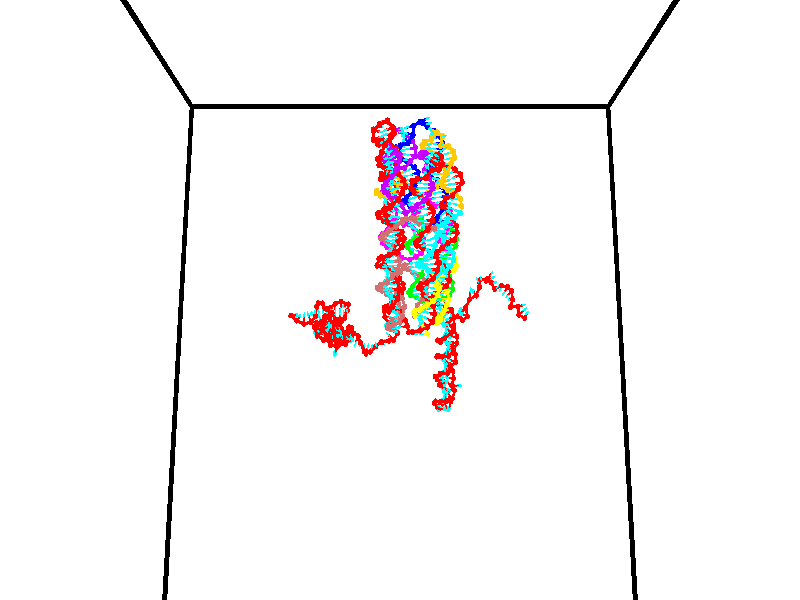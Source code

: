 // switches for output
#declare DRAW_BASES = 1; // possible values are 0, 1; only relevant for DNA ribbons
#declare DRAW_BASES_TYPE = 3; // possible values are 1, 2, 3; only relevant for DNA ribbons
#declare DRAW_FOG = 0; // set to 1 to enable fog

#include "colors.inc"

#include "transforms.inc"
background { rgb <1, 1, 1>}

#default {
   normal{
       ripples 0.25
       frequency 0.20
       turbulence 0.2
       lambda 5
   }
	finish {
		phong 0.1
		phong_size 40.
	}
}

// original window dimensions: 1024x640


// camera settings

camera {
	sky <0, 0.179814, -0.983701>
	up <0, 0.179814, -0.983701>
	right 1.6 * <1, 0, 0>
	location <35, 94.9851, 44.8844>
	look_at <35, 29.7336, 32.9568>
	direction <0, -65.2515, -11.9276>
	angle 67.0682
}


# declare cpy_camera_pos = <35, 94.9851, 44.8844>;
# if (DRAW_FOG = 1)
fog {
	fog_type 2
	up vnormalize(cpy_camera_pos)
	color rgbt<1,1,1,0.3>
	distance 1e-5
	fog_alt 3e-3
	fog_offset 56
}
# end


// LIGHTS

# declare lum = 6;
global_settings {
	ambient_light rgb lum * <0.05, 0.05, 0.05>
	max_trace_level 15
}# declare cpy_direct_light_amount = 0.25;
light_source
{	1000 * <-1, -1.16352, -0.803886>,
	rgb lum * cpy_direct_light_amount
	parallel
}

light_source
{	1000 * <1, 1.16352, 0.803886>,
	rgb lum * cpy_direct_light_amount
	parallel
}

// strand 0

// nucleotide -1

// particle -1
sphere {
	<24.076811, 35.313633, 35.293221> 0.250000
	pigment { color rgbt <1,0,0,0> }
	no_shadow
}
cylinder {
	<24.331518, 35.010403, 35.236866>,  <24.484343, 34.828465, 35.203053>, 0.100000
	pigment { color rgbt <1,0,0,0> }
	no_shadow
}
cylinder {
	<24.331518, 35.010403, 35.236866>,  <24.076811, 35.313633, 35.293221>, 0.100000
	pigment { color rgbt <1,0,0,0> }
	no_shadow
}

// particle -1
sphere {
	<24.331518, 35.010403, 35.236866> 0.100000
	pigment { color rgbt <1,0,0,0> }
	no_shadow
}
sphere {
	0, 1
	scale<0.080000,0.200000,0.300000>
	matrix <0.769717, 0.635723, 0.058244,
		0.045408, -0.145527, 0.988312,
		0.636768, -0.758075, -0.140882,
		24.522549, 34.782982, 35.194603>
	pigment { color rgbt <0,1,1,0> }
	no_shadow
}
cylinder {
	<24.707880, 35.504284, 35.748081>,  <24.076811, 35.313633, 35.293221>, 0.130000
	pigment { color rgbt <1,0,0,0> }
	no_shadow
}

// nucleotide -1

// particle -1
sphere {
	<24.707880, 35.504284, 35.748081> 0.250000
	pigment { color rgbt <1,0,0,0> }
	no_shadow
}
cylinder {
	<24.830524, 35.215347, 35.500141>,  <24.904112, 35.041985, 35.351376>, 0.100000
	pigment { color rgbt <1,0,0,0> }
	no_shadow
}
cylinder {
	<24.830524, 35.215347, 35.500141>,  <24.707880, 35.504284, 35.748081>, 0.100000
	pigment { color rgbt <1,0,0,0> }
	no_shadow
}

// particle -1
sphere {
	<24.830524, 35.215347, 35.500141> 0.100000
	pigment { color rgbt <1,0,0,0> }
	no_shadow
}
sphere {
	0, 1
	scale<0.080000,0.200000,0.300000>
	matrix <0.947346, 0.294753, 0.125120,
		0.092325, -0.625579, 0.774679,
		0.306611, -0.722338, -0.619853,
		24.922508, 34.998646, 35.314186>
	pigment { color rgbt <0,1,1,0> }
	no_shadow
}
cylinder {
	<25.377779, 35.296761, 35.987030>,  <24.707880, 35.504284, 35.748081>, 0.130000
	pigment { color rgbt <1,0,0,0> }
	no_shadow
}

// nucleotide -1

// particle -1
sphere {
	<25.377779, 35.296761, 35.987030> 0.250000
	pigment { color rgbt <1,0,0,0> }
	no_shadow
}
cylinder {
	<25.388887, 35.217133, 35.595192>,  <25.395552, 35.169357, 35.360088>, 0.100000
	pigment { color rgbt <1,0,0,0> }
	no_shadow
}
cylinder {
	<25.388887, 35.217133, 35.595192>,  <25.377779, 35.296761, 35.987030>, 0.100000
	pigment { color rgbt <1,0,0,0> }
	no_shadow
}

// particle -1
sphere {
	<25.388887, 35.217133, 35.595192> 0.100000
	pigment { color rgbt <1,0,0,0> }
	no_shadow
}
sphere {
	0, 1
	scale<0.080000,0.200000,0.300000>
	matrix <0.965303, 0.259889, -0.025447,
		0.259651, -0.944896, 0.199381,
		0.027772, -0.199070, -0.979592,
		25.397219, 35.157413, 35.301315>
	pigment { color rgbt <0,1,1,0> }
	no_shadow
}
cylinder {
	<26.079639, 35.108456, 35.822220>,  <25.377779, 35.296761, 35.987030>, 0.130000
	pigment { color rgbt <1,0,0,0> }
	no_shadow
}

// nucleotide -1

// particle -1
sphere {
	<26.079639, 35.108456, 35.822220> 0.250000
	pigment { color rgbt <1,0,0,0> }
	no_shadow
}
cylinder {
	<25.921465, 35.206348, 35.468105>,  <25.826561, 35.265083, 35.255634>, 0.100000
	pigment { color rgbt <1,0,0,0> }
	no_shadow
}
cylinder {
	<25.921465, 35.206348, 35.468105>,  <26.079639, 35.108456, 35.822220>, 0.100000
	pigment { color rgbt <1,0,0,0> }
	no_shadow
}

// particle -1
sphere {
	<25.921465, 35.206348, 35.468105> 0.100000
	pigment { color rgbt <1,0,0,0> }
	no_shadow
}
sphere {
	0, 1
	scale<0.080000,0.200000,0.300000>
	matrix <0.909955, 0.235499, -0.341353,
		0.124946, -0.940557, -0.315819,
		-0.395437, 0.244730, -0.885289,
		25.802834, 35.279766, 35.202518>
	pigment { color rgbt <0,1,1,0> }
	no_shadow
}
cylinder {
	<26.470127, 34.761795, 35.272404>,  <26.079639, 35.108456, 35.822220>, 0.130000
	pigment { color rgbt <1,0,0,0> }
	no_shadow
}

// nucleotide -1

// particle -1
sphere {
	<26.470127, 34.761795, 35.272404> 0.250000
	pigment { color rgbt <1,0,0,0> }
	no_shadow
}
cylinder {
	<26.300966, 35.118389, 35.207405>,  <26.199469, 35.332344, 35.168404>, 0.100000
	pigment { color rgbt <1,0,0,0> }
	no_shadow
}
cylinder {
	<26.300966, 35.118389, 35.207405>,  <26.470127, 34.761795, 35.272404>, 0.100000
	pigment { color rgbt <1,0,0,0> }
	no_shadow
}

// particle -1
sphere {
	<26.300966, 35.118389, 35.207405> 0.100000
	pigment { color rgbt <1,0,0,0> }
	no_shadow
}
sphere {
	0, 1
	scale<0.080000,0.200000,0.300000>
	matrix <0.904840, 0.405708, -0.129093,
		-0.049158, -0.201630, -0.978227,
		-0.422904, 0.891485, -0.162500,
		26.174095, 35.385834, 35.158653>
	pigment { color rgbt <0,1,1,0> }
	no_shadow
}
cylinder {
	<26.582279, 34.995941, 34.492733>,  <26.470127, 34.761795, 35.272404>, 0.130000
	pigment { color rgbt <1,0,0,0> }
	no_shadow
}

// nucleotide -1

// particle -1
sphere {
	<26.582279, 34.995941, 34.492733> 0.250000
	pigment { color rgbt <1,0,0,0> }
	no_shadow
}
cylinder {
	<26.555044, 35.273941, 34.779045>,  <26.538704, 35.440742, 34.950832>, 0.100000
	pigment { color rgbt <1,0,0,0> }
	no_shadow
}
cylinder {
	<26.555044, 35.273941, 34.779045>,  <26.582279, 34.995941, 34.492733>, 0.100000
	pigment { color rgbt <1,0,0,0> }
	no_shadow
}

// particle -1
sphere {
	<26.555044, 35.273941, 34.779045> 0.100000
	pigment { color rgbt <1,0,0,0> }
	no_shadow
}
sphere {
	0, 1
	scale<0.080000,0.200000,0.300000>
	matrix <0.980591, 0.178836, -0.080369,
		-0.183864, 0.696415, -0.693686,
		-0.068085, 0.694999, 0.715780,
		26.534618, 35.482441, 34.993778>
	pigment { color rgbt <0,1,1,0> }
	no_shadow
}
cylinder {
	<26.847677, 35.662258, 34.316860>,  <26.582279, 34.995941, 34.492733>, 0.130000
	pigment { color rgbt <1,0,0,0> }
	no_shadow
}

// nucleotide -1

// particle -1
sphere {
	<26.847677, 35.662258, 34.316860> 0.250000
	pigment { color rgbt <1,0,0,0> }
	no_shadow
}
cylinder {
	<26.864267, 35.653896, 34.716427>,  <26.874222, 35.648880, 34.956169>, 0.100000
	pigment { color rgbt <1,0,0,0> }
	no_shadow
}
cylinder {
	<26.864267, 35.653896, 34.716427>,  <26.847677, 35.662258, 34.316860>, 0.100000
	pigment { color rgbt <1,0,0,0> }
	no_shadow
}

// particle -1
sphere {
	<26.864267, 35.653896, 34.716427> 0.100000
	pigment { color rgbt <1,0,0,0> }
	no_shadow
}
sphere {
	0, 1
	scale<0.080000,0.200000,0.300000>
	matrix <0.972382, 0.230674, -0.035545,
		-0.229682, 0.972807, 0.029892,
		0.041474, -0.020902, 0.998921,
		26.876709, 35.647625, 35.016102>
	pigment { color rgbt <0,1,1,0> }
	no_shadow
}
cylinder {
	<27.332115, 36.233238, 34.434464>,  <26.847677, 35.662258, 34.316860>, 0.130000
	pigment { color rgbt <1,0,0,0> }
	no_shadow
}

// nucleotide -1

// particle -1
sphere {
	<27.332115, 36.233238, 34.434464> 0.250000
	pigment { color rgbt <1,0,0,0> }
	no_shadow
}
cylinder {
	<27.328621, 35.993721, 34.754807>,  <27.326525, 35.850010, 34.947014>, 0.100000
	pigment { color rgbt <1,0,0,0> }
	no_shadow
}
cylinder {
	<27.328621, 35.993721, 34.754807>,  <27.332115, 36.233238, 34.434464>, 0.100000
	pigment { color rgbt <1,0,0,0> }
	no_shadow
}

// particle -1
sphere {
	<27.328621, 35.993721, 34.754807> 0.100000
	pigment { color rgbt <1,0,0,0> }
	no_shadow
}
sphere {
	0, 1
	scale<0.080000,0.200000,0.300000>
	matrix <0.998894, 0.031773, 0.034652,
		-0.046194, 0.800274, 0.597852,
		-0.008736, -0.598792, 0.800857,
		27.326000, 35.814083, 34.995064>
	pigment { color rgbt <0,1,1,0> }
	no_shadow
}
cylinder {
	<27.725437, 36.535233, 34.940975>,  <27.332115, 36.233238, 34.434464>, 0.130000
	pigment { color rgbt <1,0,0,0> }
	no_shadow
}

// nucleotide -1

// particle -1
sphere {
	<27.725437, 36.535233, 34.940975> 0.250000
	pigment { color rgbt <1,0,0,0> }
	no_shadow
}
cylinder {
	<27.745089, 36.139973, 34.999146>,  <27.756880, 35.902817, 35.034046>, 0.100000
	pigment { color rgbt <1,0,0,0> }
	no_shadow
}
cylinder {
	<27.745089, 36.139973, 34.999146>,  <27.725437, 36.535233, 34.940975>, 0.100000
	pigment { color rgbt <1,0,0,0> }
	no_shadow
}

// particle -1
sphere {
	<27.745089, 36.139973, 34.999146> 0.100000
	pigment { color rgbt <1,0,0,0> }
	no_shadow
}
sphere {
	0, 1
	scale<0.080000,0.200000,0.300000>
	matrix <0.997167, 0.056830, 0.049280,
		-0.056961, 0.142591, 0.988141,
		0.049129, -0.988149, 0.145424,
		27.759827, 35.843529, 35.042774>
	pigment { color rgbt <0,1,1,0> }
	no_shadow
}
cylinder {
	<28.326187, 36.473732, 35.242573>,  <27.725437, 36.535233, 34.940975>, 0.130000
	pigment { color rgbt <1,0,0,0> }
	no_shadow
}

// nucleotide -1

// particle -1
sphere {
	<28.326187, 36.473732, 35.242573> 0.250000
	pigment { color rgbt <1,0,0,0> }
	no_shadow
}
cylinder {
	<28.261349, 36.085018, 35.174034>,  <28.222446, 35.851791, 35.132912>, 0.100000
	pigment { color rgbt <1,0,0,0> }
	no_shadow
}
cylinder {
	<28.261349, 36.085018, 35.174034>,  <28.326187, 36.473732, 35.242573>, 0.100000
	pigment { color rgbt <1,0,0,0> }
	no_shadow
}

// particle -1
sphere {
	<28.261349, 36.085018, 35.174034> 0.100000
	pigment { color rgbt <1,0,0,0> }
	no_shadow
}
sphere {
	0, 1
	scale<0.080000,0.200000,0.300000>
	matrix <0.986774, -0.159891, -0.026681,
		-0.001468, -0.173401, 0.984850,
		-0.162095, -0.971785, -0.171343,
		28.212721, 35.793484, 35.122631>
	pigment { color rgbt <0,1,1,0> }
	no_shadow
}
cylinder {
	<28.634773, 36.074150, 35.832039>,  <28.326187, 36.473732, 35.242573>, 0.130000
	pigment { color rgbt <1,0,0,0> }
	no_shadow
}

// nucleotide -1

// particle -1
sphere {
	<28.634773, 36.074150, 35.832039> 0.250000
	pigment { color rgbt <1,0,0,0> }
	no_shadow
}
cylinder {
	<28.580860, 35.838425, 35.513405>,  <28.548512, 35.696991, 35.322224>, 0.100000
	pigment { color rgbt <1,0,0,0> }
	no_shadow
}
cylinder {
	<28.580860, 35.838425, 35.513405>,  <28.634773, 36.074150, 35.832039>, 0.100000
	pigment { color rgbt <1,0,0,0> }
	no_shadow
}

// particle -1
sphere {
	<28.580860, 35.838425, 35.513405> 0.100000
	pigment { color rgbt <1,0,0,0> }
	no_shadow
}
sphere {
	0, 1
	scale<0.080000,0.200000,0.300000>
	matrix <0.977186, -0.212220, -0.008341,
		-0.164136, -0.779535, 0.604470,
		-0.134783, -0.589311, -0.796584,
		28.540424, 35.661633, 35.274429>
	pigment { color rgbt <0,1,1,0> }
	no_shadow
}
cylinder {
	<29.168940, 35.467613, 35.816521>,  <28.634773, 36.074150, 35.832039>, 0.130000
	pigment { color rgbt <1,0,0,0> }
	no_shadow
}

// nucleotide -1

// particle -1
sphere {
	<29.168940, 35.467613, 35.816521> 0.250000
	pigment { color rgbt <1,0,0,0> }
	no_shadow
}
cylinder {
	<29.060598, 35.529697, 35.436512>,  <28.995594, 35.566948, 35.208508>, 0.100000
	pigment { color rgbt <1,0,0,0> }
	no_shadow
}
cylinder {
	<29.060598, 35.529697, 35.436512>,  <29.168940, 35.467613, 35.816521>, 0.100000
	pigment { color rgbt <1,0,0,0> }
	no_shadow
}

// particle -1
sphere {
	<29.060598, 35.529697, 35.436512> 0.100000
	pigment { color rgbt <1,0,0,0> }
	no_shadow
}
sphere {
	0, 1
	scale<0.080000,0.200000,0.300000>
	matrix <0.956980, -0.063273, -0.283172,
		-0.104061, -0.985854, -0.131392,
		-0.270852, 0.155206, -0.950026,
		28.979343, 35.576260, 35.151505>
	pigment { color rgbt <0,1,1,0> }
	no_shadow
}
cylinder {
	<29.448582, 34.911793, 35.415211>,  <29.168940, 35.467613, 35.816521>, 0.130000
	pigment { color rgbt <1,0,0,0> }
	no_shadow
}

// nucleotide -1

// particle -1
sphere {
	<29.448582, 34.911793, 35.415211> 0.250000
	pigment { color rgbt <1,0,0,0> }
	no_shadow
}
cylinder {
	<29.400164, 35.248760, 35.205189>,  <29.371113, 35.450939, 35.079174>, 0.100000
	pigment { color rgbt <1,0,0,0> }
	no_shadow
}
cylinder {
	<29.400164, 35.248760, 35.205189>,  <29.448582, 34.911793, 35.415211>, 0.100000
	pigment { color rgbt <1,0,0,0> }
	no_shadow
}

// particle -1
sphere {
	<29.400164, 35.248760, 35.205189> 0.100000
	pigment { color rgbt <1,0,0,0> }
	no_shadow
}
sphere {
	0, 1
	scale<0.080000,0.200000,0.300000>
	matrix <0.981476, 0.022436, -0.190269,
		-0.148505, -0.538361, -0.829526,
		-0.121045, 0.842416, -0.525056,
		29.363850, 35.501484, 35.047672>
	pigment { color rgbt <0,1,1,0> }
	no_shadow
}
cylinder {
	<29.681740, 34.836487, 34.805229>,  <29.448582, 34.911793, 35.415211>, 0.130000
	pigment { color rgbt <1,0,0,0> }
	no_shadow
}

// nucleotide -1

// particle -1
sphere {
	<29.681740, 34.836487, 34.805229> 0.250000
	pigment { color rgbt <1,0,0,0> }
	no_shadow
}
cylinder {
	<29.706137, 35.225124, 34.896698>,  <29.720776, 35.458305, 34.951580>, 0.100000
	pigment { color rgbt <1,0,0,0> }
	no_shadow
}
cylinder {
	<29.706137, 35.225124, 34.896698>,  <29.681740, 34.836487, 34.805229>, 0.100000
	pigment { color rgbt <1,0,0,0> }
	no_shadow
}

// particle -1
sphere {
	<29.706137, 35.225124, 34.896698> 0.100000
	pigment { color rgbt <1,0,0,0> }
	no_shadow
}
sphere {
	0, 1
	scale<0.080000,0.200000,0.300000>
	matrix <0.990323, -0.030293, -0.135437,
		-0.124662, 0.234717, -0.964037,
		0.060993, 0.971592, 0.228669,
		29.724434, 35.516602, 34.965298>
	pigment { color rgbt <0,1,1,0> }
	no_shadow
}
cylinder {
	<29.837978, 35.344048, 34.363434>,  <29.681740, 34.836487, 34.805229>, 0.130000
	pigment { color rgbt <1,0,0,0> }
	no_shadow
}

// nucleotide -1

// particle -1
sphere {
	<29.837978, 35.344048, 34.363434> 0.250000
	pigment { color rgbt <1,0,0,0> }
	no_shadow
}
cylinder {
	<29.565601, 35.052151, 34.388081>,  <29.402176, 34.877014, 34.402870>, 0.100000
	pigment { color rgbt <1,0,0,0> }
	no_shadow
}
cylinder {
	<29.565601, 35.052151, 34.388081>,  <29.837978, 35.344048, 34.363434>, 0.100000
	pigment { color rgbt <1,0,0,0> }
	no_shadow
}

// particle -1
sphere {
	<29.565601, 35.052151, 34.388081> 0.100000
	pigment { color rgbt <1,0,0,0> }
	no_shadow
}
sphere {
	0, 1
	scale<0.080000,0.200000,0.300000>
	matrix <-0.709714, 0.678319, 0.190235,
		-0.180620, 0.085807, -0.979803,
		-0.680942, -0.729740, 0.061620,
		29.361319, 34.833229, 34.406567>
	pigment { color rgbt <0,1,1,0> }
	no_shadow
}
cylinder {
	<29.090271, 35.343136, 34.129971>,  <29.837978, 35.344048, 34.363434>, 0.130000
	pigment { color rgbt <1,0,0,0> }
	no_shadow
}

// nucleotide -1

// particle -1
sphere {
	<29.090271, 35.343136, 34.129971> 0.250000
	pigment { color rgbt <1,0,0,0> }
	no_shadow
}
cylinder {
	<29.038418, 35.267208, 34.519260>,  <29.007307, 35.221653, 34.752834>, 0.100000
	pigment { color rgbt <1,0,0,0> }
	no_shadow
}
cylinder {
	<29.038418, 35.267208, 34.519260>,  <29.090271, 35.343136, 34.129971>, 0.100000
	pigment { color rgbt <1,0,0,0> }
	no_shadow
}

// particle -1
sphere {
	<29.038418, 35.267208, 34.519260> 0.100000
	pigment { color rgbt <1,0,0,0> }
	no_shadow
}
sphere {
	0, 1
	scale<0.080000,0.200000,0.300000>
	matrix <-0.939419, 0.337605, -0.059283,
		-0.317313, -0.921950, -0.222081,
		-0.129631, -0.189816, 0.973224,
		28.999529, 35.210262, 34.811226>
	pigment { color rgbt <0,1,1,0> }
	no_shadow
}
cylinder {
	<28.482042, 34.908203, 34.206196>,  <29.090271, 35.343136, 34.129971>, 0.130000
	pigment { color rgbt <1,0,0,0> }
	no_shadow
}

// nucleotide -1

// particle -1
sphere {
	<28.482042, 34.908203, 34.206196> 0.250000
	pigment { color rgbt <1,0,0,0> }
	no_shadow
}
cylinder {
	<28.502821, 35.112404, 34.549519>,  <28.515287, 35.234924, 34.755512>, 0.100000
	pigment { color rgbt <1,0,0,0> }
	no_shadow
}
cylinder {
	<28.502821, 35.112404, 34.549519>,  <28.482042, 34.908203, 34.206196>, 0.100000
	pigment { color rgbt <1,0,0,0> }
	no_shadow
}

// particle -1
sphere {
	<28.502821, 35.112404, 34.549519> 0.100000
	pigment { color rgbt <1,0,0,0> }
	no_shadow
}
sphere {
	0, 1
	scale<0.080000,0.200000,0.300000>
	matrix <-0.997075, 0.074763, 0.015876,
		-0.056065, -0.856619, 0.512894,
		0.051946, 0.510504, 0.858305,
		28.518404, 35.265556, 34.807011>
	pigment { color rgbt <0,1,1,0> }
	no_shadow
}
cylinder {
	<27.917427, 34.645580, 34.564987>,  <28.482042, 34.908203, 34.206196>, 0.130000
	pigment { color rgbt <1,0,0,0> }
	no_shadow
}

// nucleotide -1

// particle -1
sphere {
	<27.917427, 34.645580, 34.564987> 0.250000
	pigment { color rgbt <1,0,0,0> }
	no_shadow
}
cylinder {
	<28.020918, 34.978622, 34.760876>,  <28.083012, 35.178448, 34.878410>, 0.100000
	pigment { color rgbt <1,0,0,0> }
	no_shadow
}
cylinder {
	<28.020918, 34.978622, 34.760876>,  <27.917427, 34.645580, 34.564987>, 0.100000
	pigment { color rgbt <1,0,0,0> }
	no_shadow
}

// particle -1
sphere {
	<28.020918, 34.978622, 34.760876> 0.100000
	pigment { color rgbt <1,0,0,0> }
	no_shadow
}
sphere {
	0, 1
	scale<0.080000,0.200000,0.300000>
	matrix <-0.943875, 0.110144, 0.311397,
		0.205331, -0.542804, 0.814373,
		0.258725, 0.832606, 0.489723,
		28.098536, 35.228405, 34.907795>
	pigment { color rgbt <0,1,1,0> }
	no_shadow
}
cylinder {
	<27.616114, 34.571781, 35.231270>,  <27.917427, 34.645580, 34.564987>, 0.130000
	pigment { color rgbt <1,0,0,0> }
	no_shadow
}

// nucleotide -1

// particle -1
sphere {
	<27.616114, 34.571781, 35.231270> 0.250000
	pigment { color rgbt <1,0,0,0> }
	no_shadow
}
cylinder {
	<27.677385, 34.966358, 35.207710>,  <27.714149, 35.203106, 35.193573>, 0.100000
	pigment { color rgbt <1,0,0,0> }
	no_shadow
}
cylinder {
	<27.677385, 34.966358, 35.207710>,  <27.616114, 34.571781, 35.231270>, 0.100000
	pigment { color rgbt <1,0,0,0> }
	no_shadow
}

// particle -1
sphere {
	<27.677385, 34.966358, 35.207710> 0.100000
	pigment { color rgbt <1,0,0,0> }
	no_shadow
}
sphere {
	0, 1
	scale<0.080000,0.200000,0.300000>
	matrix <-0.919059, 0.164113, 0.358325,
		0.363133, -0.000753, 0.931737,
		0.153180, 0.986441, -0.058903,
		27.723339, 35.262291, 35.190041>
	pigment { color rgbt <0,1,1,0> }
	no_shadow
}
cylinder {
	<27.451696, 34.965431, 35.951111>,  <27.616114, 34.571781, 35.231270>, 0.130000
	pigment { color rgbt <1,0,0,0> }
	no_shadow
}

// nucleotide -1

// particle -1
sphere {
	<27.451696, 34.965431, 35.951111> 0.250000
	pigment { color rgbt <1,0,0,0> }
	no_shadow
}
cylinder {
	<27.424242, 35.227051, 35.649776>,  <27.407768, 35.384022, 35.468975>, 0.100000
	pigment { color rgbt <1,0,0,0> }
	no_shadow
}
cylinder {
	<27.424242, 35.227051, 35.649776>,  <27.451696, 34.965431, 35.951111>, 0.100000
	pigment { color rgbt <1,0,0,0> }
	no_shadow
}

// particle -1
sphere {
	<27.424242, 35.227051, 35.649776> 0.100000
	pigment { color rgbt <1,0,0,0> }
	no_shadow
}
sphere {
	0, 1
	scale<0.080000,0.200000,0.300000>
	matrix <-0.871845, 0.327732, 0.363976,
		0.484949, 0.681771, 0.547734,
		-0.068638, 0.654049, -0.753332,
		27.403650, 35.423267, 35.423779>
	pigment { color rgbt <0,1,1,0> }
	no_shadow
}
cylinder {
	<27.475767, 35.787922, 36.105968>,  <27.451696, 34.965431, 35.951111>, 0.130000
	pigment { color rgbt <1,0,0,0> }
	no_shadow
}

// nucleotide -1

// particle -1
sphere {
	<27.475767, 35.787922, 36.105968> 0.250000
	pigment { color rgbt <1,0,0,0> }
	no_shadow
}
cylinder {
	<27.223686, 35.762676, 35.796425>,  <27.072437, 35.747528, 35.610699>, 0.100000
	pigment { color rgbt <1,0,0,0> }
	no_shadow
}
cylinder {
	<27.223686, 35.762676, 35.796425>,  <27.475767, 35.787922, 36.105968>, 0.100000
	pigment { color rgbt <1,0,0,0> }
	no_shadow
}

// particle -1
sphere {
	<27.223686, 35.762676, 35.796425> 0.100000
	pigment { color rgbt <1,0,0,0> }
	no_shadow
}
sphere {
	0, 1
	scale<0.080000,0.200000,0.300000>
	matrix <-0.719330, 0.422616, 0.551326,
		0.292249, 0.904108, -0.311735,
		-0.630203, -0.063116, -0.773861,
		27.034626, 35.743740, 35.564266>
	pigment { color rgbt <0,1,1,0> }
	no_shadow
}
cylinder {
	<27.377905, 36.162384, 36.775703>,  <27.475767, 35.787922, 36.105968>, 0.130000
	pigment { color rgbt <1,0,0,0> }
	no_shadow
}

// nucleotide -1

// particle -1
sphere {
	<27.377905, 36.162384, 36.775703> 0.250000
	pigment { color rgbt <1,0,0,0> }
	no_shadow
}
cylinder {
	<27.016283, 36.323303, 36.833458>,  <26.799311, 36.419853, 36.868111>, 0.100000
	pigment { color rgbt <1,0,0,0> }
	no_shadow
}
cylinder {
	<27.016283, 36.323303, 36.833458>,  <27.377905, 36.162384, 36.775703>, 0.100000
	pigment { color rgbt <1,0,0,0> }
	no_shadow
}

// particle -1
sphere {
	<27.016283, 36.323303, 36.833458> 0.100000
	pigment { color rgbt <1,0,0,0> }
	no_shadow
}
sphere {
	0, 1
	scale<0.080000,0.200000,0.300000>
	matrix <0.427420, 0.850433, 0.306718,
		0.000600, 0.339003, -0.940785,
		-0.904053, 0.402294, 0.144387,
		26.745068, 36.443993, 36.876774>
	pigment { color rgbt <0,1,1,0> }
	no_shadow
}
cylinder {
	<27.204605, 36.800838, 36.273907>,  <27.377905, 36.162384, 36.775703>, 0.130000
	pigment { color rgbt <1,0,0,0> }
	no_shadow
}

// nucleotide -1

// particle -1
sphere {
	<27.204605, 36.800838, 36.273907> 0.250000
	pigment { color rgbt <1,0,0,0> }
	no_shadow
}
cylinder {
	<27.045561, 36.821415, 36.640350>,  <26.950134, 36.833759, 36.860218>, 0.100000
	pigment { color rgbt <1,0,0,0> }
	no_shadow
}
cylinder {
	<27.045561, 36.821415, 36.640350>,  <27.204605, 36.800838, 36.273907>, 0.100000
	pigment { color rgbt <1,0,0,0> }
	no_shadow
}

// particle -1
sphere {
	<27.045561, 36.821415, 36.640350> 0.100000
	pigment { color rgbt <1,0,0,0> }
	no_shadow
}
sphere {
	0, 1
	scale<0.080000,0.200000,0.300000>
	matrix <0.574578, 0.792390, 0.204886,
		-0.715378, 0.607842, -0.344619,
		-0.397611, 0.051440, 0.916111,
		26.926277, 36.836845, 36.915184>
	pigment { color rgbt <0,1,1,0> }
	no_shadow
}
cylinder {
	<26.963936, 37.411873, 36.246574>,  <27.204605, 36.800838, 36.273907>, 0.130000
	pigment { color rgbt <1,0,0,0> }
	no_shadow
}

// nucleotide -1

// particle -1
sphere {
	<26.963936, 37.411873, 36.246574> 0.250000
	pigment { color rgbt <1,0,0,0> }
	no_shadow
}
cylinder {
	<27.045019, 37.308243, 36.624313>,  <27.093668, 37.246063, 36.850956>, 0.100000
	pigment { color rgbt <1,0,0,0> }
	no_shadow
}
cylinder {
	<27.045019, 37.308243, 36.624313>,  <26.963936, 37.411873, 36.246574>, 0.100000
	pigment { color rgbt <1,0,0,0> }
	no_shadow
}

// particle -1
sphere {
	<27.045019, 37.308243, 36.624313> 0.100000
	pigment { color rgbt <1,0,0,0> }
	no_shadow
}
sphere {
	0, 1
	scale<0.080000,0.200000,0.300000>
	matrix <0.541634, 0.833081, 0.112289,
		-0.815808, 0.488728, 0.309196,
		0.202707, -0.259078, 0.944346,
		27.105831, 37.230518, 36.907616>
	pigment { color rgbt <0,1,1,0> }
	no_shadow
}
cylinder {
	<26.839174, 37.945442, 36.658161>,  <26.963936, 37.411873, 36.246574>, 0.130000
	pigment { color rgbt <1,0,0,0> }
	no_shadow
}

// nucleotide -1

// particle -1
sphere {
	<26.839174, 37.945442, 36.658161> 0.250000
	pigment { color rgbt <1,0,0,0> }
	no_shadow
}
cylinder {
	<27.144955, 37.705124, 36.751671>,  <27.328423, 37.560932, 36.807777>, 0.100000
	pigment { color rgbt <1,0,0,0> }
	no_shadow
}
cylinder {
	<27.144955, 37.705124, 36.751671>,  <26.839174, 37.945442, 36.658161>, 0.100000
	pigment { color rgbt <1,0,0,0> }
	no_shadow
}

// particle -1
sphere {
	<27.144955, 37.705124, 36.751671> 0.100000
	pigment { color rgbt <1,0,0,0> }
	no_shadow
}
sphere {
	0, 1
	scale<0.080000,0.200000,0.300000>
	matrix <0.622346, 0.782361, -0.024431,
		-0.168218, 0.164165, 0.971984,
		0.764453, -0.600800, 0.233774,
		27.374290, 37.524883, 36.821804>
	pigment { color rgbt <0,1,1,0> }
	no_shadow
}
cylinder {
	<27.162464, 38.207691, 37.358994>,  <26.839174, 37.945442, 36.658161>, 0.130000
	pigment { color rgbt <1,0,0,0> }
	no_shadow
}

// nucleotide -1

// particle -1
sphere {
	<27.162464, 38.207691, 37.358994> 0.250000
	pigment { color rgbt <1,0,0,0> }
	no_shadow
}
cylinder {
	<27.437153, 38.024513, 37.133179>,  <27.601965, 37.914608, 36.997688>, 0.100000
	pigment { color rgbt <1,0,0,0> }
	no_shadow
}
cylinder {
	<27.437153, 38.024513, 37.133179>,  <27.162464, 38.207691, 37.358994>, 0.100000
	pigment { color rgbt <1,0,0,0> }
	no_shadow
}

// particle -1
sphere {
	<27.437153, 38.024513, 37.133179> 0.100000
	pigment { color rgbt <1,0,0,0> }
	no_shadow
}
sphere {
	0, 1
	scale<0.080000,0.200000,0.300000>
	matrix <0.610109, 0.785313, 0.105122,
		0.395198, -0.416619, 0.818686,
		0.686721, -0.457944, -0.564537,
		27.643169, 37.887131, 36.963818>
	pigment { color rgbt <0,1,1,0> }
	no_shadow
}
cylinder {
	<27.778404, 38.232571, 37.696301>,  <27.162464, 38.207691, 37.358994>, 0.130000
	pigment { color rgbt <1,0,0,0> }
	no_shadow
}

// nucleotide -1

// particle -1
sphere {
	<27.778404, 38.232571, 37.696301> 0.250000
	pigment { color rgbt <1,0,0,0> }
	no_shadow
}
cylinder {
	<27.934557, 38.234756, 37.328045>,  <28.028250, 38.236069, 37.107094>, 0.100000
	pigment { color rgbt <1,0,0,0> }
	no_shadow
}
cylinder {
	<27.934557, 38.234756, 37.328045>,  <27.778404, 38.232571, 37.696301>, 0.100000
	pigment { color rgbt <1,0,0,0> }
	no_shadow
}

// particle -1
sphere {
	<27.934557, 38.234756, 37.328045> 0.100000
	pigment { color rgbt <1,0,0,0> }
	no_shadow
}
sphere {
	0, 1
	scale<0.080000,0.200000,0.300000>
	matrix <0.425846, 0.885507, 0.185827,
		0.816245, -0.464593, 0.343362,
		0.390384, 0.005460, -0.920636,
		28.051672, 38.236393, 37.051853>
	pigment { color rgbt <0,1,1,0> }
	no_shadow
}
cylinder {
	<28.481457, 38.309479, 37.758640>,  <27.778404, 38.232571, 37.696301>, 0.130000
	pigment { color rgbt <1,0,0,0> }
	no_shadow
}

// nucleotide -1

// particle -1
sphere {
	<28.481457, 38.309479, 37.758640> 0.250000
	pigment { color rgbt <1,0,0,0> }
	no_shadow
}
cylinder {
	<28.388191, 38.436268, 37.390911>,  <28.332232, 38.512341, 37.170273>, 0.100000
	pigment { color rgbt <1,0,0,0> }
	no_shadow
}
cylinder {
	<28.388191, 38.436268, 37.390911>,  <28.481457, 38.309479, 37.758640>, 0.100000
	pigment { color rgbt <1,0,0,0> }
	no_shadow
}

// particle -1
sphere {
	<28.388191, 38.436268, 37.390911> 0.100000
	pigment { color rgbt <1,0,0,0> }
	no_shadow
}
sphere {
	0, 1
	scale<0.080000,0.200000,0.300000>
	matrix <0.651912, 0.752434, 0.094092,
		0.721558, -0.577381, -0.382081,
		-0.233163, 0.316976, -0.919326,
		28.318243, 38.531361, 37.115112>
	pigment { color rgbt <0,1,1,0> }
	no_shadow
}
cylinder {
	<29.112486, 38.467873, 37.450195>,  <28.481457, 38.309479, 37.758640>, 0.130000
	pigment { color rgbt <1,0,0,0> }
	no_shadow
}

// nucleotide -1

// particle -1
sphere {
	<29.112486, 38.467873, 37.450195> 0.250000
	pigment { color rgbt <1,0,0,0> }
	no_shadow
}
cylinder {
	<28.841923, 38.683323, 37.249256>,  <28.679585, 38.812592, 37.128693>, 0.100000
	pigment { color rgbt <1,0,0,0> }
	no_shadow
}
cylinder {
	<28.841923, 38.683323, 37.249256>,  <29.112486, 38.467873, 37.450195>, 0.100000
	pigment { color rgbt <1,0,0,0> }
	no_shadow
}

// particle -1
sphere {
	<28.841923, 38.683323, 37.249256> 0.100000
	pigment { color rgbt <1,0,0,0> }
	no_shadow
}
sphere {
	0, 1
	scale<0.080000,0.200000,0.300000>
	matrix <0.591584, 0.803612, 0.065083,
		0.438751, -0.253161, -0.862210,
		-0.676406, 0.538625, -0.502352,
		28.639002, 38.844910, 37.098549>
	pigment { color rgbt <0,1,1,0> }
	no_shadow
}
cylinder {
	<29.466219, 38.750927, 36.867332>,  <29.112486, 38.467873, 37.450195>, 0.130000
	pigment { color rgbt <1,0,0,0> }
	no_shadow
}

// nucleotide -1

// particle -1
sphere {
	<29.466219, 38.750927, 36.867332> 0.250000
	pigment { color rgbt <1,0,0,0> }
	no_shadow
}
cylinder {
	<29.138103, 38.962639, 36.954044>,  <28.941235, 39.089664, 37.006073>, 0.100000
	pigment { color rgbt <1,0,0,0> }
	no_shadow
}
cylinder {
	<29.138103, 38.962639, 36.954044>,  <29.466219, 38.750927, 36.867332>, 0.100000
	pigment { color rgbt <1,0,0,0> }
	no_shadow
}

// particle -1
sphere {
	<29.138103, 38.962639, 36.954044> 0.100000
	pigment { color rgbt <1,0,0,0> }
	no_shadow
}
sphere {
	0, 1
	scale<0.080000,0.200000,0.300000>
	matrix <0.538456, 0.842432, -0.019335,
		-0.192857, 0.100867, -0.976029,
		-0.820287, 0.529277, 0.216781,
		28.892017, 39.121422, 37.019077>
	pigment { color rgbt <0,1,1,0> }
	no_shadow
}
cylinder {
	<29.369839, 39.305241, 36.436127>,  <29.466219, 38.750927, 36.867332>, 0.130000
	pigment { color rgbt <1,0,0,0> }
	no_shadow
}

// nucleotide -1

// particle -1
sphere {
	<29.369839, 39.305241, 36.436127> 0.250000
	pigment { color rgbt <1,0,0,0> }
	no_shadow
}
cylinder {
	<29.185112, 39.426071, 36.769707>,  <29.074276, 39.498569, 36.969856>, 0.100000
	pigment { color rgbt <1,0,0,0> }
	no_shadow
}
cylinder {
	<29.185112, 39.426071, 36.769707>,  <29.369839, 39.305241, 36.436127>, 0.100000
	pigment { color rgbt <1,0,0,0> }
	no_shadow
}

// particle -1
sphere {
	<29.185112, 39.426071, 36.769707> 0.100000
	pigment { color rgbt <1,0,0,0> }
	no_shadow
}
sphere {
	0, 1
	scale<0.080000,0.200000,0.300000>
	matrix <0.613242, 0.788037, 0.054150,
		-0.640828, 0.536423, -0.549172,
		-0.461815, 0.302074, 0.833953,
		29.046568, 39.516693, 37.019894>
	pigment { color rgbt <0,1,1,0> }
	no_shadow
}
cylinder {
	<29.316919, 40.071030, 36.400558>,  <29.369839, 39.305241, 36.436127>, 0.130000
	pigment { color rgbt <1,0,0,0> }
	no_shadow
}

// nucleotide -1

// particle -1
sphere {
	<29.316919, 40.071030, 36.400558> 0.250000
	pigment { color rgbt <1,0,0,0> }
	no_shadow
}
cylinder {
	<29.291224, 39.976364, 36.788345>,  <29.275806, 39.919563, 37.021015>, 0.100000
	pigment { color rgbt <1,0,0,0> }
	no_shadow
}
cylinder {
	<29.291224, 39.976364, 36.788345>,  <29.316919, 40.071030, 36.400558>, 0.100000
	pigment { color rgbt <1,0,0,0> }
	no_shadow
}

// particle -1
sphere {
	<29.291224, 39.976364, 36.788345> 0.100000
	pigment { color rgbt <1,0,0,0> }
	no_shadow
}
sphere {
	0, 1
	scale<0.080000,0.200000,0.300000>
	matrix <0.435826, 0.867276, 0.240599,
		-0.897735, 0.437975, 0.047431,
		-0.064240, -0.236666, 0.969465,
		29.271952, 39.905365, 37.079185>
	pigment { color rgbt <0,1,1,0> }
	no_shadow
}
cylinder {
	<29.051039, 40.683239, 36.746593>,  <29.316919, 40.071030, 36.400558>, 0.130000
	pigment { color rgbt <1,0,0,0> }
	no_shadow
}

// nucleotide -1

// particle -1
sphere {
	<29.051039, 40.683239, 36.746593> 0.250000
	pigment { color rgbt <1,0,0,0> }
	no_shadow
}
cylinder {
	<29.235916, 40.458557, 37.021072>,  <29.346842, 40.323746, 37.185760>, 0.100000
	pigment { color rgbt <1,0,0,0> }
	no_shadow
}
cylinder {
	<29.235916, 40.458557, 37.021072>,  <29.051039, 40.683239, 36.746593>, 0.100000
	pigment { color rgbt <1,0,0,0> }
	no_shadow
}

// particle -1
sphere {
	<29.235916, 40.458557, 37.021072> 0.100000
	pigment { color rgbt <1,0,0,0> }
	no_shadow
}
sphere {
	0, 1
	scale<0.080000,0.200000,0.300000>
	matrix <0.601876, 0.766984, 0.222444,
		-0.651248, 0.310191, 0.692574,
		0.462193, -0.561709, 0.686193,
		29.374575, 40.290043, 37.226929>
	pigment { color rgbt <0,1,1,0> }
	no_shadow
}
cylinder {
	<28.992531, 41.083069, 37.436806>,  <29.051039, 40.683239, 36.746593>, 0.130000
	pigment { color rgbt <1,0,0,0> }
	no_shadow
}

// nucleotide -1

// particle -1
sphere {
	<28.992531, 41.083069, 37.436806> 0.250000
	pigment { color rgbt <1,0,0,0> }
	no_shadow
}
cylinder {
	<29.302925, 40.832401, 37.465458>,  <29.489162, 40.681999, 37.482651>, 0.100000
	pigment { color rgbt <1,0,0,0> }
	no_shadow
}
cylinder {
	<29.302925, 40.832401, 37.465458>,  <28.992531, 41.083069, 37.436806>, 0.100000
	pigment { color rgbt <1,0,0,0> }
	no_shadow
}

// particle -1
sphere {
	<29.302925, 40.832401, 37.465458> 0.100000
	pigment { color rgbt <1,0,0,0> }
	no_shadow
}
sphere {
	0, 1
	scale<0.080000,0.200000,0.300000>
	matrix <0.569131, 0.744605, 0.348788,
		-0.271913, -0.229886, 0.934460,
		0.775985, -0.626670, 0.071632,
		29.535721, 40.644402, 37.486946>
	pigment { color rgbt <0,1,1,0> }
	no_shadow
}
cylinder {
	<29.275801, 41.087017, 38.150341>,  <28.992531, 41.083069, 37.436806>, 0.130000
	pigment { color rgbt <1,0,0,0> }
	no_shadow
}

// nucleotide -1

// particle -1
sphere {
	<29.275801, 41.087017, 38.150341> 0.250000
	pigment { color rgbt <1,0,0,0> }
	no_shadow
}
cylinder {
	<29.572256, 40.957825, 37.914917>,  <29.750130, 40.880310, 37.773663>, 0.100000
	pigment { color rgbt <1,0,0,0> }
	no_shadow
}
cylinder {
	<29.572256, 40.957825, 37.914917>,  <29.275801, 41.087017, 38.150341>, 0.100000
	pigment { color rgbt <1,0,0,0> }
	no_shadow
}

// particle -1
sphere {
	<29.572256, 40.957825, 37.914917> 0.100000
	pigment { color rgbt <1,0,0,0> }
	no_shadow
}
sphere {
	0, 1
	scale<0.080000,0.200000,0.300000>
	matrix <0.608735, 0.693003, 0.386249,
		0.283119, -0.644538, 0.710221,
		0.741138, -0.322982, -0.588556,
		29.794598, 40.860931, 37.738350>
	pigment { color rgbt <0,1,1,0> }
	no_shadow
}
cylinder {
	<29.976175, 41.506241, 38.352753>,  <29.275801, 41.087017, 38.150341>, 0.130000
	pigment { color rgbt <1,0,0,0> }
	no_shadow
}

// nucleotide -1

// particle -1
sphere {
	<29.976175, 41.506241, 38.352753> 0.250000
	pigment { color rgbt <1,0,0,0> }
	no_shadow
}
cylinder {
	<30.359314, 41.472717, 38.242840>,  <30.589197, 41.452602, 38.176891>, 0.100000
	pigment { color rgbt <1,0,0,0> }
	no_shadow
}
cylinder {
	<30.359314, 41.472717, 38.242840>,  <29.976175, 41.506241, 38.352753>, 0.100000
	pigment { color rgbt <1,0,0,0> }
	no_shadow
}

// particle -1
sphere {
	<30.359314, 41.472717, 38.242840> 0.100000
	pigment { color rgbt <1,0,0,0> }
	no_shadow
}
sphere {
	0, 1
	scale<0.080000,0.200000,0.300000>
	matrix <-0.232354, -0.788497, -0.569459,
		-0.168935, 0.609301, -0.774734,
		0.957848, -0.083811, -0.274779,
		30.646667, 41.447575, 38.160408>
	pigment { color rgbt <0,1,1,0> }
	no_shadow
}
cylinder {
	<30.083723, 41.621395, 37.622414>,  <29.976175, 41.506241, 38.352753>, 0.130000
	pigment { color rgbt <1,0,0,0> }
	no_shadow
}

// nucleotide -1

// particle -1
sphere {
	<30.083723, 41.621395, 37.622414> 0.250000
	pigment { color rgbt <1,0,0,0> }
	no_shadow
}
cylinder {
	<30.344946, 41.371754, 37.794003>,  <30.501678, 41.221970, 37.896957>, 0.100000
	pigment { color rgbt <1,0,0,0> }
	no_shadow
}
cylinder {
	<30.344946, 41.371754, 37.794003>,  <30.083723, 41.621395, 37.622414>, 0.100000
	pigment { color rgbt <1,0,0,0> }
	no_shadow
}

// particle -1
sphere {
	<30.344946, 41.371754, 37.794003> 0.100000
	pigment { color rgbt <1,0,0,0> }
	no_shadow
}
sphere {
	0, 1
	scale<0.080000,0.200000,0.300000>
	matrix <-0.438106, -0.773377, -0.458204,
		0.617722, 0.111298, -0.778481,
		0.653056, -0.624100, 0.428972,
		30.540863, 41.184525, 37.922695>
	pigment { color rgbt <0,1,1,0> }
	no_shadow
}
cylinder {
	<30.414234, 41.150822, 37.158520>,  <30.083723, 41.621395, 37.622414>, 0.130000
	pigment { color rgbt <1,0,0,0> }
	no_shadow
}

// nucleotide -1

// particle -1
sphere {
	<30.414234, 41.150822, 37.158520> 0.250000
	pigment { color rgbt <1,0,0,0> }
	no_shadow
}
cylinder {
	<30.387995, 40.981934, 37.520168>,  <30.372252, 40.880600, 37.737156>, 0.100000
	pigment { color rgbt <1,0,0,0> }
	no_shadow
}
cylinder {
	<30.387995, 40.981934, 37.520168>,  <30.414234, 41.150822, 37.158520>, 0.100000
	pigment { color rgbt <1,0,0,0> }
	no_shadow
}

// particle -1
sphere {
	<30.387995, 40.981934, 37.520168> 0.100000
	pigment { color rgbt <1,0,0,0> }
	no_shadow
}
sphere {
	0, 1
	scale<0.080000,0.200000,0.300000>
	matrix <-0.488458, -0.776501, -0.398063,
		0.870118, -0.467735, -0.155301,
		-0.065597, -0.422220, 0.904117,
		30.368315, 40.855267, 37.791405>
	pigment { color rgbt <0,1,1,0> }
	no_shadow
}
cylinder {
	<30.592089, 40.408768, 37.077145>,  <30.414234, 41.150822, 37.158520>, 0.130000
	pigment { color rgbt <1,0,0,0> }
	no_shadow
}

// nucleotide -1

// particle -1
sphere {
	<30.592089, 40.408768, 37.077145> 0.250000
	pigment { color rgbt <1,0,0,0> }
	no_shadow
}
cylinder {
	<30.366859, 40.495781, 37.396049>,  <30.231722, 40.547989, 37.587395>, 0.100000
	pigment { color rgbt <1,0,0,0> }
	no_shadow
}
cylinder {
	<30.366859, 40.495781, 37.396049>,  <30.592089, 40.408768, 37.077145>, 0.100000
	pigment { color rgbt <1,0,0,0> }
	no_shadow
}

// particle -1
sphere {
	<30.366859, 40.495781, 37.396049> 0.100000
	pigment { color rgbt <1,0,0,0> }
	no_shadow
}
sphere {
	0, 1
	scale<0.080000,0.200000,0.300000>
	matrix <-0.601854, -0.769057, -0.215230,
		0.566322, -0.601026, 0.563956,
		-0.563073, 0.217530, 0.797264,
		30.197937, 40.561039, 37.635227>
	pigment { color rgbt <0,1,1,0> }
	no_shadow
}
cylinder {
	<30.549210, 39.847797, 37.609653>,  <30.592089, 40.408768, 37.077145>, 0.130000
	pigment { color rgbt <1,0,0,0> }
	no_shadow
}

// nucleotide -1

// particle -1
sphere {
	<30.549210, 39.847797, 37.609653> 0.250000
	pigment { color rgbt <1,0,0,0> }
	no_shadow
}
cylinder {
	<30.225914, 40.082485, 37.589638>,  <30.031937, 40.223297, 37.577629>, 0.100000
	pigment { color rgbt <1,0,0,0> }
	no_shadow
}
cylinder {
	<30.225914, 40.082485, 37.589638>,  <30.549210, 39.847797, 37.609653>, 0.100000
	pigment { color rgbt <1,0,0,0> }
	no_shadow
}

// particle -1
sphere {
	<30.225914, 40.082485, 37.589638> 0.100000
	pigment { color rgbt <1,0,0,0> }
	no_shadow
}
sphere {
	0, 1
	scale<0.080000,0.200000,0.300000>
	matrix <-0.585669, -0.809788, -0.035140,
		-0.061140, 0.000906, 0.998129,
		-0.808241, 0.586721, -0.050041,
		29.983442, 40.258503, 37.574627>
	pigment { color rgbt <0,1,1,0> }
	no_shadow
}
cylinder {
	<29.985600, 39.746857, 38.192574>,  <30.549210, 39.847797, 37.609653>, 0.130000
	pigment { color rgbt <1,0,0,0> }
	no_shadow
}

// nucleotide -1

// particle -1
sphere {
	<29.985600, 39.746857, 38.192574> 0.250000
	pigment { color rgbt <1,0,0,0> }
	no_shadow
}
cylinder {
	<29.795071, 39.891834, 37.872135>,  <29.680754, 39.978821, 37.679871>, 0.100000
	pigment { color rgbt <1,0,0,0> }
	no_shadow
}
cylinder {
	<29.795071, 39.891834, 37.872135>,  <29.985600, 39.746857, 38.192574>, 0.100000
	pigment { color rgbt <1,0,0,0> }
	no_shadow
}

// particle -1
sphere {
	<29.795071, 39.891834, 37.872135> 0.100000
	pigment { color rgbt <1,0,0,0> }
	no_shadow
}
sphere {
	0, 1
	scale<0.080000,0.200000,0.300000>
	matrix <-0.702357, -0.704953, 0.098669,
		-0.528973, 0.609653, 0.590349,
		-0.476322, 0.362442, -0.801095,
		29.652174, 40.000568, 37.631805>
	pigment { color rgbt <0,1,1,0> }
	no_shadow
}
cylinder {
	<29.146589, 39.788082, 38.369518>,  <29.985600, 39.746857, 38.192574>, 0.130000
	pigment { color rgbt <1,0,0,0> }
	no_shadow
}

// nucleotide -1

// particle -1
sphere {
	<29.146589, 39.788082, 38.369518> 0.250000
	pigment { color rgbt <1,0,0,0> }
	no_shadow
}
cylinder {
	<29.190487, 39.804459, 37.972271>,  <29.216825, 39.814285, 37.733925>, 0.100000
	pigment { color rgbt <1,0,0,0> }
	no_shadow
}
cylinder {
	<29.190487, 39.804459, 37.972271>,  <29.146589, 39.788082, 38.369518>, 0.100000
	pigment { color rgbt <1,0,0,0> }
	no_shadow
}

// particle -1
sphere {
	<29.190487, 39.804459, 37.972271> 0.100000
	pigment { color rgbt <1,0,0,0> }
	no_shadow
}
sphere {
	0, 1
	scale<0.080000,0.200000,0.300000>
	matrix <-0.731971, -0.672622, -0.108615,
		-0.672439, 0.738853, -0.043848,
		0.109744, 0.040941, -0.993116,
		29.223410, 39.816742, 37.674335>
	pigment { color rgbt <0,1,1,0> }
	no_shadow
}
cylinder {
	<28.566837, 39.394154, 38.240910>,  <29.146589, 39.788082, 38.369518>, 0.130000
	pigment { color rgbt <1,0,0,0> }
	no_shadow
}

// nucleotide -1

// particle -1
sphere {
	<28.566837, 39.394154, 38.240910> 0.250000
	pigment { color rgbt <1,0,0,0> }
	no_shadow
}
cylinder {
	<28.731003, 39.449844, 37.880424>,  <28.829502, 39.483257, 37.664135>, 0.100000
	pigment { color rgbt <1,0,0,0> }
	no_shadow
}
cylinder {
	<28.731003, 39.449844, 37.880424>,  <28.566837, 39.394154, 38.240910>, 0.100000
	pigment { color rgbt <1,0,0,0> }
	no_shadow
}

// particle -1
sphere {
	<28.731003, 39.449844, 37.880424> 0.100000
	pigment { color rgbt <1,0,0,0> }
	no_shadow
}
sphere {
	0, 1
	scale<0.080000,0.200000,0.300000>
	matrix <-0.641945, -0.657799, -0.393963,
		-0.647663, 0.740215, -0.180595,
		0.410412, 0.139224, -0.901209,
		28.854126, 39.491611, 37.610062>
	pigment { color rgbt <0,1,1,0> }
	no_shadow
}
cylinder {
	<28.389675, 39.858604, 37.650269>,  <28.566837, 39.394154, 38.240910>, 0.130000
	pigment { color rgbt <1,0,0,0> }
	no_shadow
}

// nucleotide -1

// particle -1
sphere {
	<28.389675, 39.858604, 37.650269> 0.250000
	pigment { color rgbt <1,0,0,0> }
	no_shadow
}
cylinder {
	<28.497593, 39.862045, 37.265118>,  <28.562344, 39.864109, 37.034027>, 0.100000
	pigment { color rgbt <1,0,0,0> }
	no_shadow
}
cylinder {
	<28.497593, 39.862045, 37.265118>,  <28.389675, 39.858604, 37.650269>, 0.100000
	pigment { color rgbt <1,0,0,0> }
	no_shadow
}

// particle -1
sphere {
	<28.497593, 39.862045, 37.265118> 0.100000
	pigment { color rgbt <1,0,0,0> }
	no_shadow
}
sphere {
	0, 1
	scale<0.080000,0.200000,0.300000>
	matrix <-0.625174, -0.758981, -0.181950,
		-0.732372, 0.651056, -0.199394,
		0.269796, 0.008599, -0.962879,
		28.578531, 39.864624, 36.976254>
	pigment { color rgbt <0,1,1,0> }
	no_shadow
}
cylinder {
	<27.787205, 39.850628, 37.112541>,  <28.389675, 39.858604, 37.650269>, 0.130000
	pigment { color rgbt <1,0,0,0> }
	no_shadow
}

// nucleotide -1

// particle -1
sphere {
	<27.787205, 39.850628, 37.112541> 0.250000
	pigment { color rgbt <1,0,0,0> }
	no_shadow
}
cylinder {
	<28.117914, 39.677097, 36.969296>,  <28.316339, 39.572979, 36.883347>, 0.100000
	pigment { color rgbt <1,0,0,0> }
	no_shadow
}
cylinder {
	<28.117914, 39.677097, 36.969296>,  <27.787205, 39.850628, 37.112541>, 0.100000
	pigment { color rgbt <1,0,0,0> }
	no_shadow
}

// particle -1
sphere {
	<28.117914, 39.677097, 36.969296> 0.100000
	pigment { color rgbt <1,0,0,0> }
	no_shadow
}
sphere {
	0, 1
	scale<0.080000,0.200000,0.300000>
	matrix <-0.525673, -0.822478, -0.217251,
		-0.200293, 0.367868, -0.908050,
		0.826771, -0.433823, -0.358115,
		28.365946, 39.546951, 36.861862>
	pigment { color rgbt <0,1,1,0> }
	no_shadow
}
cylinder {
	<27.705420, 39.444073, 36.479004>,  <27.787205, 39.850628, 37.112541>, 0.130000
	pigment { color rgbt <1,0,0,0> }
	no_shadow
}

// nucleotide -1

// particle -1
sphere {
	<27.705420, 39.444073, 36.479004> 0.250000
	pigment { color rgbt <1,0,0,0> }
	no_shadow
}
cylinder {
	<28.025427, 39.268597, 36.642723>,  <28.217432, 39.163311, 36.740955>, 0.100000
	pigment { color rgbt <1,0,0,0> }
	no_shadow
}
cylinder {
	<28.025427, 39.268597, 36.642723>,  <27.705420, 39.444073, 36.479004>, 0.100000
	pigment { color rgbt <1,0,0,0> }
	no_shadow
}

// particle -1
sphere {
	<28.025427, 39.268597, 36.642723> 0.100000
	pigment { color rgbt <1,0,0,0> }
	no_shadow
}
sphere {
	0, 1
	scale<0.080000,0.200000,0.300000>
	matrix <-0.398607, -0.898497, -0.183890,
		0.448421, -0.016032, -0.893679,
		0.800020, -0.438686, 0.409295,
		28.265432, 39.136990, 36.765511>
	pigment { color rgbt <0,1,1,0> }
	no_shadow
}
cylinder {
	<27.948828, 39.003857, 35.958317>,  <27.705420, 39.444073, 36.479004>, 0.130000
	pigment { color rgbt <1,0,0,0> }
	no_shadow
}

// nucleotide -1

// particle -1
sphere {
	<27.948828, 39.003857, 35.958317> 0.250000
	pigment { color rgbt <1,0,0,0> }
	no_shadow
}
cylinder {
	<28.091881, 38.878948, 36.310360>,  <28.177713, 38.804001, 36.521584>, 0.100000
	pigment { color rgbt <1,0,0,0> }
	no_shadow
}
cylinder {
	<28.091881, 38.878948, 36.310360>,  <27.948828, 39.003857, 35.958317>, 0.100000
	pigment { color rgbt <1,0,0,0> }
	no_shadow
}

// particle -1
sphere {
	<28.091881, 38.878948, 36.310360> 0.100000
	pigment { color rgbt <1,0,0,0> }
	no_shadow
}
sphere {
	0, 1
	scale<0.080000,0.200000,0.300000>
	matrix <-0.284563, -0.934056, -0.215785,
		0.889451, -0.173273, -0.422911,
		0.357633, -0.312275, 0.880104,
		28.199171, 38.785267, 36.574390>
	pigment { color rgbt <0,1,1,0> }
	no_shadow
}
cylinder {
	<28.344572, 38.443752, 35.805328>,  <27.948828, 39.003857, 35.958317>, 0.130000
	pigment { color rgbt <1,0,0,0> }
	no_shadow
}

// nucleotide -1

// particle -1
sphere {
	<28.344572, 38.443752, 35.805328> 0.250000
	pigment { color rgbt <1,0,0,0> }
	no_shadow
}
cylinder {
	<28.246370, 38.414909, 36.192013>,  <28.187449, 38.397602, 36.424023>, 0.100000
	pigment { color rgbt <1,0,0,0> }
	no_shadow
}
cylinder {
	<28.246370, 38.414909, 36.192013>,  <28.344572, 38.443752, 35.805328>, 0.100000
	pigment { color rgbt <1,0,0,0> }
	no_shadow
}

// particle -1
sphere {
	<28.246370, 38.414909, 36.192013> 0.100000
	pigment { color rgbt <1,0,0,0> }
	no_shadow
}
sphere {
	0, 1
	scale<0.080000,0.200000,0.300000>
	matrix <-0.253267, -0.957822, -0.135764,
		0.935726, -0.278166, 0.216888,
		-0.245505, -0.072108, 0.966710,
		28.172718, 38.393276, 36.482025>
	pigment { color rgbt <0,1,1,0> }
	no_shadow
}
cylinder {
	<28.264082, 37.747948, 35.880211>,  <28.344572, 38.443752, 35.805328>, 0.130000
	pigment { color rgbt <1,0,0,0> }
	no_shadow
}

// nucleotide -1

// particle -1
sphere {
	<28.264082, 37.747948, 35.880211> 0.250000
	pigment { color rgbt <1,0,0,0> }
	no_shadow
}
cylinder {
	<28.175331, 37.894939, 36.241482>,  <28.122080, 37.983135, 36.458244>, 0.100000
	pigment { color rgbt <1,0,0,0> }
	no_shadow
}
cylinder {
	<28.175331, 37.894939, 36.241482>,  <28.264082, 37.747948, 35.880211>, 0.100000
	pigment { color rgbt <1,0,0,0> }
	no_shadow
}

// particle -1
sphere {
	<28.175331, 37.894939, 36.241482> 0.100000
	pigment { color rgbt <1,0,0,0> }
	no_shadow
}
sphere {
	0, 1
	scale<0.080000,0.200000,0.300000>
	matrix <-0.241033, -0.918191, 0.314370,
		0.944814, -0.147944, 0.292300,
		-0.221878, 0.367475, 0.903179,
		28.108768, 38.005180, 36.512436>
	pigment { color rgbt <0,1,1,0> }
	no_shadow
}
cylinder {
	<28.432426, 37.231716, 36.243885>,  <28.264082, 37.747948, 35.880211>, 0.130000
	pigment { color rgbt <1,0,0,0> }
	no_shadow
}

// nucleotide -1

// particle -1
sphere {
	<28.432426, 37.231716, 36.243885> 0.250000
	pigment { color rgbt <1,0,0,0> }
	no_shadow
}
cylinder {
	<28.193844, 37.450176, 36.479160>,  <28.050695, 37.581253, 36.620323>, 0.100000
	pigment { color rgbt <1,0,0,0> }
	no_shadow
}
cylinder {
	<28.193844, 37.450176, 36.479160>,  <28.432426, 37.231716, 36.243885>, 0.100000
	pigment { color rgbt <1,0,0,0> }
	no_shadow
}

// particle -1
sphere {
	<28.193844, 37.450176, 36.479160> 0.100000
	pigment { color rgbt <1,0,0,0> }
	no_shadow
}
sphere {
	0, 1
	scale<0.080000,0.200000,0.300000>
	matrix <-0.419193, -0.836887, 0.351990,
		0.684485, -0.036618, 0.728107,
		-0.596454, 0.546149, 0.588187,
		28.014908, 37.614021, 36.655617>
	pigment { color rgbt <0,1,1,0> }
	no_shadow
}
cylinder {
	<28.467386, 36.897747, 36.816528>,  <28.432426, 37.231716, 36.243885>, 0.130000
	pigment { color rgbt <1,0,0,0> }
	no_shadow
}

// nucleotide -1

// particle -1
sphere {
	<28.467386, 36.897747, 36.816528> 0.250000
	pigment { color rgbt <1,0,0,0> }
	no_shadow
}
cylinder {
	<28.124170, 37.102741, 36.803120>,  <27.918242, 37.225739, 36.795074>, 0.100000
	pigment { color rgbt <1,0,0,0> }
	no_shadow
}
cylinder {
	<28.124170, 37.102741, 36.803120>,  <28.467386, 36.897747, 36.816528>, 0.100000
	pigment { color rgbt <1,0,0,0> }
	no_shadow
}

// particle -1
sphere {
	<28.124170, 37.102741, 36.803120> 0.100000
	pigment { color rgbt <1,0,0,0> }
	no_shadow
}
sphere {
	0, 1
	scale<0.080000,0.200000,0.300000>
	matrix <-0.490554, -0.798495, 0.348944,
		0.152065, 0.315851, 0.936544,
		-0.858040, 0.512488, -0.033519,
		27.866758, 37.256489, 36.793064>
	pigment { color rgbt <0,1,1,0> }
	no_shadow
}
cylinder {
	<28.079800, 36.953922, 37.535965>,  <28.467386, 36.897747, 36.816528>, 0.130000
	pigment { color rgbt <1,0,0,0> }
	no_shadow
}

// nucleotide -1

// particle -1
sphere {
	<28.079800, 36.953922, 37.535965> 0.250000
	pigment { color rgbt <1,0,0,0> }
	no_shadow
}
cylinder {
	<27.811642, 36.963783, 37.239326>,  <27.650747, 36.969700, 37.061344>, 0.100000
	pigment { color rgbt <1,0,0,0> }
	no_shadow
}
cylinder {
	<27.811642, 36.963783, 37.239326>,  <28.079800, 36.953922, 37.535965>, 0.100000
	pigment { color rgbt <1,0,0,0> }
	no_shadow
}

// particle -1
sphere {
	<27.811642, 36.963783, 37.239326> 0.100000
	pigment { color rgbt <1,0,0,0> }
	no_shadow
}
sphere {
	0, 1
	scale<0.080000,0.200000,0.300000>
	matrix <-0.548852, -0.689051, 0.473255,
		-0.499329, 0.724293, 0.475467,
		-0.670397, 0.024651, -0.741593,
		27.610523, 36.971180, 37.016850>
	pigment { color rgbt <0,1,1,0> }
	no_shadow
}
cylinder {
	<28.894089, 36.882435, 37.523956>,  <28.079800, 36.953922, 37.535965>, 0.130000
	pigment { color rgbt <1,0,0,0> }
	no_shadow
}

// nucleotide -1

// particle -1
sphere {
	<28.894089, 36.882435, 37.523956> 0.250000
	pigment { color rgbt <1,0,0,0> }
	no_shadow
}
cylinder {
	<29.147539, 36.765270, 37.237537>,  <29.299610, 36.694969, 37.065685>, 0.100000
	pigment { color rgbt <1,0,0,0> }
	no_shadow
}
cylinder {
	<29.147539, 36.765270, 37.237537>,  <28.894089, 36.882435, 37.523956>, 0.100000
	pigment { color rgbt <1,0,0,0> }
	no_shadow
}

// particle -1
sphere {
	<29.147539, 36.765270, 37.237537> 0.100000
	pigment { color rgbt <1,0,0,0> }
	no_shadow
}
sphere {
	0, 1
	scale<0.080000,0.200000,0.300000>
	matrix <-0.047838, -0.938616, 0.341631,
		-0.772159, -0.182212, -0.608744,
		0.633626, -0.292915, -0.716044,
		29.337627, 36.677395, 37.022724>
	pigment { color rgbt <0,1,1,0> }
	no_shadow
}
cylinder {
	<28.958416, 36.306740, 37.931561>,  <28.894089, 36.882435, 37.523956>, 0.130000
	pigment { color rgbt <1,0,0,0> }
	no_shadow
}

// nucleotide -1

// particle -1
sphere {
	<28.958416, 36.306740, 37.931561> 0.250000
	pigment { color rgbt <1,0,0,0> }
	no_shadow
}
cylinder {
	<28.788614, 36.352489, 38.290829>,  <28.686733, 36.379940, 38.506390>, 0.100000
	pigment { color rgbt <1,0,0,0> }
	no_shadow
}
cylinder {
	<28.788614, 36.352489, 38.290829>,  <28.958416, 36.306740, 37.931561>, 0.100000
	pigment { color rgbt <1,0,0,0> }
	no_shadow
}

// particle -1
sphere {
	<28.788614, 36.352489, 38.290829> 0.100000
	pigment { color rgbt <1,0,0,0> }
	no_shadow
}
sphere {
	0, 1
	scale<0.080000,0.200000,0.300000>
	matrix <-0.448692, -0.888191, -0.098960,
		0.786428, -0.445012, 0.428363,
		-0.424507, 0.114378, 0.898171,
		28.661263, 36.386803, 38.560280>
	pigment { color rgbt <0,1,1,0> }
	no_shadow
}
cylinder {
	<29.114834, 35.760155, 37.476006>,  <28.958416, 36.306740, 37.931561>, 0.130000
	pigment { color rgbt <1,0,0,0> }
	no_shadow
}

// nucleotide -1

// particle -1
sphere {
	<29.114834, 35.760155, 37.476006> 0.250000
	pigment { color rgbt <1,0,0,0> }
	no_shadow
}
cylinder {
	<29.359148, 36.063347, 37.384434>,  <29.505737, 36.245262, 37.329491>, 0.100000
	pigment { color rgbt <1,0,0,0> }
	no_shadow
}
cylinder {
	<29.359148, 36.063347, 37.384434>,  <29.114834, 35.760155, 37.476006>, 0.100000
	pigment { color rgbt <1,0,0,0> }
	no_shadow
}

// particle -1
sphere {
	<29.359148, 36.063347, 37.384434> 0.100000
	pigment { color rgbt <1,0,0,0> }
	no_shadow
}
sphere {
	0, 1
	scale<0.080000,0.200000,0.300000>
	matrix <0.791496, -0.576520, 0.202877,
		0.021795, -0.305111, -0.952067,
		0.610786, 0.757979, -0.228929,
		29.542383, 36.290741, 37.315754>
	pigment { color rgbt <0,1,1,0> }
	no_shadow
}
cylinder {
	<29.581556, 35.577541, 36.985592>,  <29.114834, 35.760155, 37.476006>, 0.130000
	pigment { color rgbt <1,0,0,0> }
	no_shadow
}

// nucleotide -1

// particle -1
sphere {
	<29.581556, 35.577541, 36.985592> 0.250000
	pigment { color rgbt <1,0,0,0> }
	no_shadow
}
cylinder {
	<29.749777, 35.852890, 37.221989>,  <29.850710, 36.018101, 37.363827>, 0.100000
	pigment { color rgbt <1,0,0,0> }
	no_shadow
}
cylinder {
	<29.749777, 35.852890, 37.221989>,  <29.581556, 35.577541, 36.985592>, 0.100000
	pigment { color rgbt <1,0,0,0> }
	no_shadow
}

// particle -1
sphere {
	<29.749777, 35.852890, 37.221989> 0.100000
	pigment { color rgbt <1,0,0,0> }
	no_shadow
}
sphere {
	0, 1
	scale<0.080000,0.200000,0.300000>
	matrix <0.746141, -0.633003, 0.206353,
		0.516150, 0.354184, -0.779835,
		0.420551, 0.688376, 0.590996,
		29.875942, 36.059402, 37.399288>
	pigment { color rgbt <0,1,1,0> }
	no_shadow
}
cylinder {
	<30.399958, 35.531109, 36.836430>,  <29.581556, 35.577541, 36.985592>, 0.130000
	pigment { color rgbt <1,0,0,0> }
	no_shadow
}

// nucleotide -1

// particle -1
sphere {
	<30.399958, 35.531109, 36.836430> 0.250000
	pigment { color rgbt <1,0,0,0> }
	no_shadow
}
cylinder {
	<30.300364, 35.704769, 37.182728>,  <30.240606, 35.808964, 37.390507>, 0.100000
	pigment { color rgbt <1,0,0,0> }
	no_shadow
}
cylinder {
	<30.300364, 35.704769, 37.182728>,  <30.399958, 35.531109, 36.836430>, 0.100000
	pigment { color rgbt <1,0,0,0> }
	no_shadow
}

// particle -1
sphere {
	<30.300364, 35.704769, 37.182728> 0.100000
	pigment { color rgbt <1,0,0,0> }
	no_shadow
}
sphere {
	0, 1
	scale<0.080000,0.200000,0.300000>
	matrix <0.780532, -0.439268, 0.444762,
		0.573389, 0.786484, -0.229497,
		-0.248988, 0.434151, 0.865747,
		30.225668, 35.835014, 37.442451>
	pigment { color rgbt <0,1,1,0> }
	no_shadow
}
cylinder {
	<30.904114, 36.105480, 37.143730>,  <30.399958, 35.531109, 36.836430>, 0.130000
	pigment { color rgbt <1,0,0,0> }
	no_shadow
}

// nucleotide -1

// particle -1
sphere {
	<30.904114, 36.105480, 37.143730> 0.250000
	pigment { color rgbt <1,0,0,0> }
	no_shadow
}
cylinder {
	<30.734524, 35.915863, 37.452412>,  <30.632771, 35.802094, 37.637623>, 0.100000
	pigment { color rgbt <1,0,0,0> }
	no_shadow
}
cylinder {
	<30.734524, 35.915863, 37.452412>,  <30.904114, 36.105480, 37.143730>, 0.100000
	pigment { color rgbt <1,0,0,0> }
	no_shadow
}

// particle -1
sphere {
	<30.734524, 35.915863, 37.452412> 0.100000
	pigment { color rgbt <1,0,0,0> }
	no_shadow
}
sphere {
	0, 1
	scale<0.080000,0.200000,0.300000>
	matrix <0.904870, -0.185815, 0.382991,
		-0.038157, 0.860674, 0.507724,
		-0.423974, -0.474039, 0.771708,
		30.607332, 35.773651, 37.683926>
	pigment { color rgbt <0,1,1,0> }
	no_shadow
}
cylinder {
	<31.133261, 36.465443, 37.691029>,  <30.904114, 36.105480, 37.143730>, 0.130000
	pigment { color rgbt <1,0,0,0> }
	no_shadow
}

// nucleotide -1

// particle -1
sphere {
	<31.133261, 36.465443, 37.691029> 0.250000
	pigment { color rgbt <1,0,0,0> }
	no_shadow
}
cylinder {
	<31.080996, 36.070518, 37.727112>,  <31.049637, 35.833565, 37.748760>, 0.100000
	pigment { color rgbt <1,0,0,0> }
	no_shadow
}
cylinder {
	<31.080996, 36.070518, 37.727112>,  <31.133261, 36.465443, 37.691029>, 0.100000
	pigment { color rgbt <1,0,0,0> }
	no_shadow
}

// particle -1
sphere {
	<31.080996, 36.070518, 37.727112> 0.100000
	pigment { color rgbt <1,0,0,0> }
	no_shadow
}
sphere {
	0, 1
	scale<0.080000,0.200000,0.300000>
	matrix <0.986791, -0.120723, 0.108023,
		-0.095762, 0.103131, 0.990047,
		-0.130662, -0.987314, 0.090208,
		31.041798, 35.774323, 37.754173>
	pigment { color rgbt <0,1,1,0> }
	no_shadow
}
cylinder {
	<31.492294, 36.185497, 38.376312>,  <31.133261, 36.465443, 37.691029>, 0.130000
	pigment { color rgbt <1,0,0,0> }
	no_shadow
}

// nucleotide -1

// particle -1
sphere {
	<31.492294, 36.185497, 38.376312> 0.250000
	pigment { color rgbt <1,0,0,0> }
	no_shadow
}
cylinder {
	<31.471401, 35.921326, 38.076687>,  <31.458866, 35.762821, 37.896912>, 0.100000
	pigment { color rgbt <1,0,0,0> }
	no_shadow
}
cylinder {
	<31.471401, 35.921326, 38.076687>,  <31.492294, 36.185497, 38.376312>, 0.100000
	pigment { color rgbt <1,0,0,0> }
	no_shadow
}

// particle -1
sphere {
	<31.471401, 35.921326, 38.076687> 0.100000
	pigment { color rgbt <1,0,0,0> }
	no_shadow
}
sphere {
	0, 1
	scale<0.080000,0.200000,0.300000>
	matrix <0.973089, -0.202234, 0.110450,
		-0.224431, -0.723141, 0.653221,
		-0.052233, -0.660431, -0.749068,
		31.455732, 35.723198, 37.851967>
	pigment { color rgbt <0,1,1,0> }
	no_shadow
}
cylinder {
	<31.638910, 35.501858, 38.528721>,  <31.492294, 36.185497, 38.376312>, 0.130000
	pigment { color rgbt <1,0,0,0> }
	no_shadow
}

// nucleotide -1

// particle -1
sphere {
	<31.638910, 35.501858, 38.528721> 0.250000
	pigment { color rgbt <1,0,0,0> }
	no_shadow
}
cylinder {
	<31.759117, 35.587524, 38.156952>,  <31.831242, 35.638924, 37.933891>, 0.100000
	pigment { color rgbt <1,0,0,0> }
	no_shadow
}
cylinder {
	<31.759117, 35.587524, 38.156952>,  <31.638910, 35.501858, 38.528721>, 0.100000
	pigment { color rgbt <1,0,0,0> }
	no_shadow
}

// particle -1
sphere {
	<31.759117, 35.587524, 38.156952> 0.100000
	pigment { color rgbt <1,0,0,0> }
	no_shadow
}
sphere {
	0, 1
	scale<0.080000,0.200000,0.300000>
	matrix <0.935607, -0.255490, 0.243647,
		-0.185276, -0.942792, -0.277158,
		0.300519, 0.214169, -0.929419,
		31.849274, 35.651775, 37.878128>
	pigment { color rgbt <0,1,1,0> }
	no_shadow
}
cylinder {
	<32.023418, 34.934135, 38.287518>,  <31.638910, 35.501858, 38.528721>, 0.130000
	pigment { color rgbt <1,0,0,0> }
	no_shadow
}

// nucleotide -1

// particle -1
sphere {
	<32.023418, 34.934135, 38.287518> 0.250000
	pigment { color rgbt <1,0,0,0> }
	no_shadow
}
cylinder {
	<32.141479, 35.254406, 38.078979>,  <32.212318, 35.446568, 37.953857>, 0.100000
	pigment { color rgbt <1,0,0,0> }
	no_shadow
}
cylinder {
	<32.141479, 35.254406, 38.078979>,  <32.023418, 34.934135, 38.287518>, 0.100000
	pigment { color rgbt <1,0,0,0> }
	no_shadow
}

// particle -1
sphere {
	<32.141479, 35.254406, 38.078979> 0.100000
	pigment { color rgbt <1,0,0,0> }
	no_shadow
}
sphere {
	0, 1
	scale<0.080000,0.200000,0.300000>
	matrix <0.954004, -0.276966, 0.114740,
		-0.052525, -0.531230, -0.845598,
		0.295155, 0.800677, -0.521344,
		32.230026, 35.494610, 37.922577>
	pigment { color rgbt <0,1,1,0> }
	no_shadow
}
cylinder {
	<32.562397, 34.665424, 37.813175>,  <32.023418, 34.934135, 38.287518>, 0.130000
	pigment { color rgbt <1,0,0,0> }
	no_shadow
}

// nucleotide -1

// particle -1
sphere {
	<32.562397, 34.665424, 37.813175> 0.250000
	pigment { color rgbt <1,0,0,0> }
	no_shadow
}
cylinder {
	<32.589985, 35.062126, 37.769989>,  <32.606537, 35.300148, 37.744076>, 0.100000
	pigment { color rgbt <1,0,0,0> }
	no_shadow
}
cylinder {
	<32.589985, 35.062126, 37.769989>,  <32.562397, 34.665424, 37.813175>, 0.100000
	pigment { color rgbt <1,0,0,0> }
	no_shadow
}

// particle -1
sphere {
	<32.589985, 35.062126, 37.769989> 0.100000
	pigment { color rgbt <1,0,0,0> }
	no_shadow
}
sphere {
	0, 1
	scale<0.080000,0.200000,0.300000>
	matrix <0.981552, -0.086810, -0.170351,
		-0.178320, -0.094224, -0.979451,
		0.068974, 0.991759, -0.107966,
		32.610676, 35.359653, 37.737598>
	pigment { color rgbt <0,1,1,0> }
	no_shadow
}
cylinder {
	<33.151981, 34.439442, 37.384178>,  <32.562397, 34.665424, 37.813175>, 0.130000
	pigment { color rgbt <1,0,0,0> }
	no_shadow
}

// nucleotide -1

// particle -1
sphere {
	<33.151981, 34.439442, 37.384178> 0.250000
	pigment { color rgbt <1,0,0,0> }
	no_shadow
}
cylinder {
	<33.253124, 34.058086, 37.450043>,  <33.313812, 33.829273, 37.489559>, 0.100000
	pigment { color rgbt <1,0,0,0> }
	no_shadow
}
cylinder {
	<33.253124, 34.058086, 37.450043>,  <33.151981, 34.439442, 37.384178>, 0.100000
	pigment { color rgbt <1,0,0,0> }
	no_shadow
}

// particle -1
sphere {
	<33.253124, 34.058086, 37.450043> 0.100000
	pigment { color rgbt <1,0,0,0> }
	no_shadow
}
sphere {
	0, 1
	scale<0.080000,0.200000,0.300000>
	matrix <0.508249, -0.013920, -0.861097,
		0.823252, 0.301425, 0.481039,
		0.252860, -0.953388, 0.164659,
		33.328983, 33.772068, 37.499439>
	pigment { color rgbt <0,1,1,0> }
	no_shadow
}
cylinder {
	<33.905190, 34.374249, 37.296516>,  <33.151981, 34.439442, 37.384178>, 0.130000
	pigment { color rgbt <1,0,0,0> }
	no_shadow
}

// nucleotide -1

// particle -1
sphere {
	<33.905190, 34.374249, 37.296516> 0.250000
	pigment { color rgbt <1,0,0,0> }
	no_shadow
}
cylinder {
	<33.706509, 34.037426, 37.212399>,  <33.587299, 33.835331, 37.161926>, 0.100000
	pigment { color rgbt <1,0,0,0> }
	no_shadow
}
cylinder {
	<33.706509, 34.037426, 37.212399>,  <33.905190, 34.374249, 37.296516>, 0.100000
	pigment { color rgbt <1,0,0,0> }
	no_shadow
}

// particle -1
sphere {
	<33.706509, 34.037426, 37.212399> 0.100000
	pigment { color rgbt <1,0,0,0> }
	no_shadow
}
sphere {
	0, 1
	scale<0.080000,0.200000,0.300000>
	matrix <0.442857, -0.037507, -0.895808,
		0.746436, -0.538077, 0.391542,
		-0.496699, -0.842061, -0.210295,
		33.557499, 33.784809, 37.149311>
	pigment { color rgbt <0,1,1,0> }
	no_shadow
}
cylinder {
	<34.348568, 33.817291, 37.163746>,  <33.905190, 34.374249, 37.296516>, 0.130000
	pigment { color rgbt <1,0,0,0> }
	no_shadow
}

// nucleotide -1

// particle -1
sphere {
	<34.348568, 33.817291, 37.163746> 0.250000
	pigment { color rgbt <1,0,0,0> }
	no_shadow
}
cylinder {
	<34.040375, 33.831203, 36.909142>,  <33.855457, 33.839550, 36.756378>, 0.100000
	pigment { color rgbt <1,0,0,0> }
	no_shadow
}
cylinder {
	<34.040375, 33.831203, 36.909142>,  <34.348568, 33.817291, 37.163746>, 0.100000
	pigment { color rgbt <1,0,0,0> }
	no_shadow
}

// particle -1
sphere {
	<34.040375, 33.831203, 36.909142> 0.100000
	pigment { color rgbt <1,0,0,0> }
	no_shadow
}
sphere {
	0, 1
	scale<0.080000,0.200000,0.300000>
	matrix <0.636100, -0.023274, -0.771256,
		-0.041638, -0.999124, -0.004190,
		-0.770483, 0.034779, -0.636512,
		33.809231, 33.841637, 36.718189>
	pigment { color rgbt <0,1,1,0> }
	no_shadow
}
cylinder {
	<34.783409, 33.657883, 36.543064>,  <34.348568, 33.817291, 37.163746>, 0.130000
	pigment { color rgbt <1,0,0,0> }
	no_shadow
}

// nucleotide -1

// particle -1
sphere {
	<34.783409, 33.657883, 36.543064> 0.250000
	pigment { color rgbt <1,0,0,0> }
	no_shadow
}
cylinder {
	<34.411804, 33.768990, 36.445263>,  <34.188843, 33.835651, 36.386581>, 0.100000
	pigment { color rgbt <1,0,0,0> }
	no_shadow
}
cylinder {
	<34.411804, 33.768990, 36.445263>,  <34.783409, 33.657883, 36.543064>, 0.100000
	pigment { color rgbt <1,0,0,0> }
	no_shadow
}

// particle -1
sphere {
	<34.411804, 33.768990, 36.445263> 0.100000
	pigment { color rgbt <1,0,0,0> }
	no_shadow
}
sphere {
	0, 1
	scale<0.080000,0.200000,0.300000>
	matrix <0.189089, -0.211633, -0.958883,
		-0.318089, -0.937048, 0.144088,
		-0.929013, 0.277765, -0.244504,
		34.133099, 33.852318, 36.371910>
	pigment { color rgbt <0,1,1,0> }
	no_shadow
}
cylinder {
	<34.435558, 33.141949, 36.065784>,  <34.783409, 33.657883, 36.543064>, 0.130000
	pigment { color rgbt <1,0,0,0> }
	no_shadow
}

// nucleotide -1

// particle -1
sphere {
	<34.435558, 33.141949, 36.065784> 0.250000
	pigment { color rgbt <1,0,0,0> }
	no_shadow
}
cylinder {
	<34.225777, 33.478241, 36.011932>,  <34.099907, 33.680016, 35.979622>, 0.100000
	pigment { color rgbt <1,0,0,0> }
	no_shadow
}
cylinder {
	<34.225777, 33.478241, 36.011932>,  <34.435558, 33.141949, 36.065784>, 0.100000
	pigment { color rgbt <1,0,0,0> }
	no_shadow
}

// particle -1
sphere {
	<34.225777, 33.478241, 36.011932> 0.100000
	pigment { color rgbt <1,0,0,0> }
	no_shadow
}
sphere {
	0, 1
	scale<0.080000,0.200000,0.300000>
	matrix <0.138080, -0.072047, -0.987797,
		-0.840169, -0.536642, -0.078302,
		-0.524452, 0.840729, -0.134632,
		34.068439, 33.730461, 35.971542>
	pigment { color rgbt <0,1,1,0> }
	no_shadow
}
cylinder {
	<33.826504, 33.114311, 35.618683>,  <34.435558, 33.141949, 36.065784>, 0.130000
	pigment { color rgbt <1,0,0,0> }
	no_shadow
}

// nucleotide -1

// particle -1
sphere {
	<33.826504, 33.114311, 35.618683> 0.250000
	pigment { color rgbt <1,0,0,0> }
	no_shadow
}
cylinder {
	<34.006748, 33.471191, 35.606483>,  <34.114895, 33.685318, 35.599163>, 0.100000
	pigment { color rgbt <1,0,0,0> }
	no_shadow
}
cylinder {
	<34.006748, 33.471191, 35.606483>,  <33.826504, 33.114311, 35.618683>, 0.100000
	pigment { color rgbt <1,0,0,0> }
	no_shadow
}

// particle -1
sphere {
	<34.006748, 33.471191, 35.606483> 0.100000
	pigment { color rgbt <1,0,0,0> }
	no_shadow
}
sphere {
	0, 1
	scale<0.080000,0.200000,0.300000>
	matrix <0.178977, -0.123763, -0.976038,
		-0.874593, 0.434358, -0.215452,
		0.450615, 0.892197, -0.030503,
		34.141933, 33.738850, 35.597332>
	pigment { color rgbt <0,1,1,0> }
	no_shadow
}
cylinder {
	<33.433800, 33.432770, 35.108822>,  <33.826504, 33.114311, 35.618683>, 0.130000
	pigment { color rgbt <1,0,0,0> }
	no_shadow
}

// nucleotide -1

// particle -1
sphere {
	<33.433800, 33.432770, 35.108822> 0.250000
	pigment { color rgbt <1,0,0,0> }
	no_shadow
}
cylinder {
	<33.776886, 33.629578, 35.168465>,  <33.982738, 33.747662, 35.204250>, 0.100000
	pigment { color rgbt <1,0,0,0> }
	no_shadow
}
cylinder {
	<33.776886, 33.629578, 35.168465>,  <33.433800, 33.432770, 35.108822>, 0.100000
	pigment { color rgbt <1,0,0,0> }
	no_shadow
}

// particle -1
sphere {
	<33.776886, 33.629578, 35.168465> 0.100000
	pigment { color rgbt <1,0,0,0> }
	no_shadow
}
sphere {
	0, 1
	scale<0.080000,0.200000,0.300000>
	matrix <0.101937, 0.121512, -0.987342,
		-0.503910, 0.862062, 0.054069,
		0.857720, 0.492020, 0.149107,
		34.034203, 33.777184, 35.213196>
	pigment { color rgbt <0,1,1,0> }
	no_shadow
}
cylinder {
	<33.367725, 34.030708, 34.650356>,  <33.433800, 33.432770, 35.108822>, 0.130000
	pigment { color rgbt <1,0,0,0> }
	no_shadow
}

// nucleotide -1

// particle -1
sphere {
	<33.367725, 34.030708, 34.650356> 0.250000
	pigment { color rgbt <1,0,0,0> }
	no_shadow
}
cylinder {
	<33.759384, 34.011826, 34.729393>,  <33.994381, 34.000496, 34.776817>, 0.100000
	pigment { color rgbt <1,0,0,0> }
	no_shadow
}
cylinder {
	<33.759384, 34.011826, 34.729393>,  <33.367725, 34.030708, 34.650356>, 0.100000
	pigment { color rgbt <1,0,0,0> }
	no_shadow
}

// particle -1
sphere {
	<33.759384, 34.011826, 34.729393> 0.100000
	pigment { color rgbt <1,0,0,0> }
	no_shadow
}
sphere {
	0, 1
	scale<0.080000,0.200000,0.300000>
	matrix <0.202538, 0.302698, -0.931318,
		-0.015848, 0.951917, 0.305946,
		0.979146, -0.047207, 0.197596,
		34.053127, 33.997665, 34.788673>
	pigment { color rgbt <0,1,1,0> }
	no_shadow
}
cylinder {
	<33.572308, 34.648014, 34.426258>,  <33.367725, 34.030708, 34.650356>, 0.130000
	pigment { color rgbt <1,0,0,0> }
	no_shadow
}

// nucleotide -1

// particle -1
sphere {
	<33.572308, 34.648014, 34.426258> 0.250000
	pigment { color rgbt <1,0,0,0> }
	no_shadow
}
cylinder {
	<33.894939, 34.411858, 34.438046>,  <34.088520, 34.270164, 34.445118>, 0.100000
	pigment { color rgbt <1,0,0,0> }
	no_shadow
}
cylinder {
	<33.894939, 34.411858, 34.438046>,  <33.572308, 34.648014, 34.426258>, 0.100000
	pigment { color rgbt <1,0,0,0> }
	no_shadow
}

// particle -1
sphere {
	<33.894939, 34.411858, 34.438046> 0.100000
	pigment { color rgbt <1,0,0,0> }
	no_shadow
}
sphere {
	0, 1
	scale<0.080000,0.200000,0.300000>
	matrix <0.250377, 0.296052, -0.921772,
		0.535480, 0.750862, 0.386610,
		0.806581, -0.590389, 0.029469,
		34.136913, 34.234741, 34.446888>
	pigment { color rgbt <0,1,1,0> }
	no_shadow
}
cylinder {
	<34.077274, 35.049858, 34.257298>,  <33.572308, 34.648014, 34.426258>, 0.130000
	pigment { color rgbt <1,0,0,0> }
	no_shadow
}

// nucleotide -1

// particle -1
sphere {
	<34.077274, 35.049858, 34.257298> 0.250000
	pigment { color rgbt <1,0,0,0> }
	no_shadow
}
cylinder {
	<34.206799, 34.677460, 34.189892>,  <34.284512, 34.454021, 34.149448>, 0.100000
	pigment { color rgbt <1,0,0,0> }
	no_shadow
}
cylinder {
	<34.206799, 34.677460, 34.189892>,  <34.077274, 35.049858, 34.257298>, 0.100000
	pigment { color rgbt <1,0,0,0> }
	no_shadow
}

// particle -1
sphere {
	<34.206799, 34.677460, 34.189892> 0.100000
	pigment { color rgbt <1,0,0,0> }
	no_shadow
}
sphere {
	0, 1
	scale<0.080000,0.200000,0.300000>
	matrix <0.288930, 0.266912, -0.919390,
		0.900925, 0.249018, 0.355421,
		0.323810, -0.930993, -0.168519,
		34.303940, 34.398163, 34.139336>
	pigment { color rgbt <0,1,1,0> }
	no_shadow
}
cylinder {
	<34.689434, 35.156536, 33.814228>,  <34.077274, 35.049858, 34.257298>, 0.130000
	pigment { color rgbt <1,0,0,0> }
	no_shadow
}

// nucleotide -1

// particle -1
sphere {
	<34.689434, 35.156536, 33.814228> 0.250000
	pigment { color rgbt <1,0,0,0> }
	no_shadow
}
cylinder {
	<34.583462, 34.776669, 33.747360>,  <34.519878, 34.548748, 33.707237>, 0.100000
	pigment { color rgbt <1,0,0,0> }
	no_shadow
}
cylinder {
	<34.583462, 34.776669, 33.747360>,  <34.689434, 35.156536, 33.814228>, 0.100000
	pigment { color rgbt <1,0,0,0> }
	no_shadow
}

// particle -1
sphere {
	<34.583462, 34.776669, 33.747360> 0.100000
	pigment { color rgbt <1,0,0,0> }
	no_shadow
}
sphere {
	0, 1
	scale<0.080000,0.200000,0.300000>
	matrix <0.106455, 0.143504, -0.983907,
		0.958373, -0.278465, 0.063077,
		-0.264932, -0.949665, -0.167174,
		34.503983, 34.491768, 33.697208>
	pigment { color rgbt <0,1,1,0> }
	no_shadow
}
cylinder {
	<35.153259, 34.868027, 33.374870>,  <34.689434, 35.156536, 33.814228>, 0.130000
	pigment { color rgbt <1,0,0,0> }
	no_shadow
}

// nucleotide -1

// particle -1
sphere {
	<35.153259, 34.868027, 33.374870> 0.250000
	pigment { color rgbt <1,0,0,0> }
	no_shadow
}
cylinder {
	<34.832687, 34.631798, 33.337063>,  <34.640347, 34.490059, 33.314381>, 0.100000
	pigment { color rgbt <1,0,0,0> }
	no_shadow
}
cylinder {
	<34.832687, 34.631798, 33.337063>,  <35.153259, 34.868027, 33.374870>, 0.100000
	pigment { color rgbt <1,0,0,0> }
	no_shadow
}

// particle -1
sphere {
	<34.832687, 34.631798, 33.337063> 0.100000
	pigment { color rgbt <1,0,0,0> }
	no_shadow
}
sphere {
	0, 1
	scale<0.080000,0.200000,0.300000>
	matrix <0.081547, 0.048652, -0.995481,
		0.592507, -0.805513, 0.009169,
		-0.801427, -0.590577, -0.094514,
		34.592258, 34.454624, 33.308708>
	pigment { color rgbt <0,1,1,0> }
	no_shadow
}
cylinder {
	<35.355057, 34.379059, 32.792049>,  <35.153259, 34.868027, 33.374870>, 0.130000
	pigment { color rgbt <1,0,0,0> }
	no_shadow
}

// nucleotide -1

// particle -1
sphere {
	<35.355057, 34.379059, 32.792049> 0.250000
	pigment { color rgbt <1,0,0,0> }
	no_shadow
}
cylinder {
	<34.955307, 34.382446, 32.805771>,  <34.715458, 34.384480, 32.814003>, 0.100000
	pigment { color rgbt <1,0,0,0> }
	no_shadow
}
cylinder {
	<34.955307, 34.382446, 32.805771>,  <35.355057, 34.379059, 32.792049>, 0.100000
	pigment { color rgbt <1,0,0,0> }
	no_shadow
}

// particle -1
sphere {
	<34.955307, 34.382446, 32.805771> 0.100000
	pigment { color rgbt <1,0,0,0> }
	no_shadow
}
sphere {
	0, 1
	scale<0.080000,0.200000,0.300000>
	matrix <-0.033201, 0.107072, -0.993697,
		-0.012087, -0.994215, -0.106724,
		-0.999376, 0.008468, 0.034303,
		34.655495, 34.384987, 32.816063>
	pigment { color rgbt <0,1,1,0> }
	no_shadow
}
cylinder {
	<35.325813, 34.002449, 32.353912>,  <35.355057, 34.379059, 32.792049>, 0.130000
	pigment { color rgbt <1,0,0,0> }
	no_shadow
}

// nucleotide -1

// particle -1
sphere {
	<35.325813, 34.002449, 32.353912> 0.250000
	pigment { color rgbt <1,0,0,0> }
	no_shadow
}
cylinder {
	<34.962933, 34.167797, 32.385208>,  <34.745205, 34.267006, 32.403984>, 0.100000
	pigment { color rgbt <1,0,0,0> }
	no_shadow
}
cylinder {
	<34.962933, 34.167797, 32.385208>,  <35.325813, 34.002449, 32.353912>, 0.100000
	pigment { color rgbt <1,0,0,0> }
	no_shadow
}

// particle -1
sphere {
	<34.962933, 34.167797, 32.385208> 0.100000
	pigment { color rgbt <1,0,0,0> }
	no_shadow
}
sphere {
	0, 1
	scale<0.080000,0.200000,0.300000>
	matrix <-0.001493, 0.182809, -0.983147,
		-0.420703, -0.892025, -0.165227,
		-0.907197, 0.413366, 0.078240,
		34.690773, 34.291805, 32.408680>
	pigment { color rgbt <0,1,1,0> }
	no_shadow
}
cylinder {
	<34.953701, 33.792667, 31.784311>,  <35.325813, 34.002449, 32.353912>, 0.130000
	pigment { color rgbt <1,0,0,0> }
	no_shadow
}

// nucleotide -1

// particle -1
sphere {
	<34.953701, 33.792667, 31.784311> 0.250000
	pigment { color rgbt <1,0,0,0> }
	no_shadow
}
cylinder {
	<34.746975, 34.115105, 31.899628>,  <34.622940, 34.308567, 31.968817>, 0.100000
	pigment { color rgbt <1,0,0,0> }
	no_shadow
}
cylinder {
	<34.746975, 34.115105, 31.899628>,  <34.953701, 33.792667, 31.784311>, 0.100000
	pigment { color rgbt <1,0,0,0> }
	no_shadow
}

// particle -1
sphere {
	<34.746975, 34.115105, 31.899628> 0.100000
	pigment { color rgbt <1,0,0,0> }
	no_shadow
}
sphere {
	0, 1
	scale<0.080000,0.200000,0.300000>
	matrix <-0.110470, 0.271140, -0.956179,
		-0.848941, -0.526014, -0.051079,
		-0.516813, 0.806097, 0.288291,
		34.591930, 34.356934, 31.986115>
	pigment { color rgbt <0,1,1,0> }
	no_shadow
}
cylinder {
	<34.427910, 33.825726, 31.290688>,  <34.953701, 33.792667, 31.784311>, 0.130000
	pigment { color rgbt <1,0,0,0> }
	no_shadow
}

// nucleotide -1

// particle -1
sphere {
	<34.427910, 33.825726, 31.290688> 0.250000
	pigment { color rgbt <1,0,0,0> }
	no_shadow
}
cylinder {
	<34.432888, 34.196510, 31.440666>,  <34.435875, 34.418983, 31.530653>, 0.100000
	pigment { color rgbt <1,0,0,0> }
	no_shadow
}
cylinder {
	<34.432888, 34.196510, 31.440666>,  <34.427910, 33.825726, 31.290688>, 0.100000
	pigment { color rgbt <1,0,0,0> }
	no_shadow
}

// particle -1
sphere {
	<34.432888, 34.196510, 31.440666> 0.100000
	pigment { color rgbt <1,0,0,0> }
	no_shadow
}
sphere {
	0, 1
	scale<0.080000,0.200000,0.300000>
	matrix <-0.053534, 0.375054, -0.925456,
		-0.998488, -0.008553, 0.054292,
		0.012447, 0.926964, 0.374945,
		34.436623, 34.474598, 31.553150>
	pigment { color rgbt <0,1,1,0> }
	no_shadow
}
cylinder {
	<33.833660, 34.125069, 31.103081>,  <34.427910, 33.825726, 31.290688>, 0.130000
	pigment { color rgbt <1,0,0,0> }
	no_shadow
}

// nucleotide -1

// particle -1
sphere {
	<33.833660, 34.125069, 31.103081> 0.250000
	pigment { color rgbt <1,0,0,0> }
	no_shadow
}
cylinder {
	<34.085522, 34.427292, 31.175381>,  <34.236637, 34.608627, 31.218761>, 0.100000
	pigment { color rgbt <1,0,0,0> }
	no_shadow
}
cylinder {
	<34.085522, 34.427292, 31.175381>,  <33.833660, 34.125069, 31.103081>, 0.100000
	pigment { color rgbt <1,0,0,0> }
	no_shadow
}

// particle -1
sphere {
	<34.085522, 34.427292, 31.175381> 0.100000
	pigment { color rgbt <1,0,0,0> }
	no_shadow
}
sphere {
	0, 1
	scale<0.080000,0.200000,0.300000>
	matrix <-0.306760, 0.455558, -0.835682,
		-0.713750, 0.470741, 0.518618,
		0.629650, 0.755559, 0.180750,
		34.274418, 34.653961, 31.229607>
	pigment { color rgbt <0,1,1,0> }
	no_shadow
}
cylinder {
	<33.462177, 34.773590, 30.922812>,  <33.833660, 34.125069, 31.103081>, 0.130000
	pigment { color rgbt <1,0,0,0> }
	no_shadow
}

// nucleotide -1

// particle -1
sphere {
	<33.462177, 34.773590, 30.922812> 0.250000
	pigment { color rgbt <1,0,0,0> }
	no_shadow
}
cylinder {
	<33.845722, 34.885967, 30.939098>,  <34.075848, 34.953392, 30.948870>, 0.100000
	pigment { color rgbt <1,0,0,0> }
	no_shadow
}
cylinder {
	<33.845722, 34.885967, 30.939098>,  <33.462177, 34.773590, 30.922812>, 0.100000
	pigment { color rgbt <1,0,0,0> }
	no_shadow
}

// particle -1
sphere {
	<33.845722, 34.885967, 30.939098> 0.100000
	pigment { color rgbt <1,0,0,0> }
	no_shadow
}
sphere {
	0, 1
	scale<0.080000,0.200000,0.300000>
	matrix <-0.113232, 0.510044, -0.852662,
		-0.260314, 0.812975, 0.520873,
		0.958861, 0.280939, 0.040717,
		34.133381, 34.970249, 30.951313>
	pigment { color rgbt <0,1,1,0> }
	no_shadow
}
cylinder {
	<33.426540, 35.412457, 30.722921>,  <33.462177, 34.773590, 30.922812>, 0.130000
	pigment { color rgbt <1,0,0,0> }
	no_shadow
}

// nucleotide -1

// particle -1
sphere {
	<33.426540, 35.412457, 30.722921> 0.250000
	pigment { color rgbt <1,0,0,0> }
	no_shadow
}
cylinder {
	<33.798946, 35.292343, 30.639927>,  <34.022388, 35.220276, 30.590130>, 0.100000
	pigment { color rgbt <1,0,0,0> }
	no_shadow
}
cylinder {
	<33.798946, 35.292343, 30.639927>,  <33.426540, 35.412457, 30.722921>, 0.100000
	pigment { color rgbt <1,0,0,0> }
	no_shadow
}

// particle -1
sphere {
	<33.798946, 35.292343, 30.639927> 0.100000
	pigment { color rgbt <1,0,0,0> }
	no_shadow
}
sphere {
	0, 1
	scale<0.080000,0.200000,0.300000>
	matrix <0.001317, 0.571221, -0.820795,
		0.364990, 0.763896, 0.532208,
		0.931010, -0.300283, -0.207484,
		34.078251, 35.202259, 30.577682>
	pigment { color rgbt <0,1,1,0> }
	no_shadow
}
cylinder {
	<33.787861, 35.987148, 30.361603>,  <33.426540, 35.412457, 30.722921>, 0.130000
	pigment { color rgbt <1,0,0,0> }
	no_shadow
}

// nucleotide -1

// particle -1
sphere {
	<33.787861, 35.987148, 30.361603> 0.250000
	pigment { color rgbt <1,0,0,0> }
	no_shadow
}
cylinder {
	<33.985249, 35.665283, 30.229546>,  <34.103683, 35.472164, 30.150311>, 0.100000
	pigment { color rgbt <1,0,0,0> }
	no_shadow
}
cylinder {
	<33.985249, 35.665283, 30.229546>,  <33.787861, 35.987148, 30.361603>, 0.100000
	pigment { color rgbt <1,0,0,0> }
	no_shadow
}

// particle -1
sphere {
	<33.985249, 35.665283, 30.229546> 0.100000
	pigment { color rgbt <1,0,0,0> }
	no_shadow
}
sphere {
	0, 1
	scale<0.080000,0.200000,0.300000>
	matrix <-0.105051, 0.321660, -0.941010,
		0.863394, 0.499045, 0.074199,
		0.493473, -0.804667, -0.330144,
		34.133289, 35.423882, 30.130503>
	pigment { color rgbt <0,1,1,0> }
	no_shadow
}
cylinder {
	<34.362007, 36.224178, 29.860800>,  <33.787861, 35.987148, 30.361603>, 0.130000
	pigment { color rgbt <1,0,0,0> }
	no_shadow
}

// nucleotide -1

// particle -1
sphere {
	<34.362007, 36.224178, 29.860800> 0.250000
	pigment { color rgbt <1,0,0,0> }
	no_shadow
}
cylinder {
	<34.325951, 35.832222, 29.789600>,  <34.304317, 35.597046, 29.746881>, 0.100000
	pigment { color rgbt <1,0,0,0> }
	no_shadow
}
cylinder {
	<34.325951, 35.832222, 29.789600>,  <34.362007, 36.224178, 29.860800>, 0.100000
	pigment { color rgbt <1,0,0,0> }
	no_shadow
}

// particle -1
sphere {
	<34.325951, 35.832222, 29.789600> 0.100000
	pigment { color rgbt <1,0,0,0> }
	no_shadow
}
sphere {
	0, 1
	scale<0.080000,0.200000,0.300000>
	matrix <-0.184570, 0.192065, -0.963870,
		0.978677, -0.054032, -0.198172,
		-0.090141, -0.979894, -0.177997,
		34.298908, 35.538254, 29.736202>
	pigment { color rgbt <0,1,1,0> }
	no_shadow
}
cylinder {
	<34.710014, 36.274879, 29.290100>,  <34.362007, 36.224178, 29.860800>, 0.130000
	pigment { color rgbt <1,0,0,0> }
	no_shadow
}

// nucleotide -1

// particle -1
sphere {
	<34.710014, 36.274879, 29.290100> 0.250000
	pigment { color rgbt <1,0,0,0> }
	no_shadow
}
cylinder {
	<34.525055, 35.920330, 29.280918>,  <34.414078, 35.707600, 29.275410>, 0.100000
	pigment { color rgbt <1,0,0,0> }
	no_shadow
}
cylinder {
	<34.525055, 35.920330, 29.280918>,  <34.710014, 36.274879, 29.290100>, 0.100000
	pigment { color rgbt <1,0,0,0> }
	no_shadow
}

// particle -1
sphere {
	<34.525055, 35.920330, 29.280918> 0.100000
	pigment { color rgbt <1,0,0,0> }
	no_shadow
}
sphere {
	0, 1
	scale<0.080000,0.200000,0.300000>
	matrix <-0.228510, 0.144143, -0.962811,
		0.856720, -0.439958, -0.269197,
		-0.462400, -0.886374, -0.022955,
		34.386333, 35.654419, 29.274031>
	pigment { color rgbt <0,1,1,0> }
	no_shadow
}
cylinder {
	<35.037060, 35.758064, 28.839245>,  <34.710014, 36.274879, 29.290100>, 0.130000
	pigment { color rgbt <1,0,0,0> }
	no_shadow
}

// nucleotide -1

// particle -1
sphere {
	<35.037060, 35.758064, 28.839245> 0.250000
	pigment { color rgbt <1,0,0,0> }
	no_shadow
}
cylinder {
	<34.660419, 35.624744, 28.858431>,  <34.434437, 35.544754, 28.869942>, 0.100000
	pigment { color rgbt <1,0,0,0> }
	no_shadow
}
cylinder {
	<34.660419, 35.624744, 28.858431>,  <35.037060, 35.758064, 28.839245>, 0.100000
	pigment { color rgbt <1,0,0,0> }
	no_shadow
}

// particle -1
sphere {
	<34.660419, 35.624744, 28.858431> 0.100000
	pigment { color rgbt <1,0,0,0> }
	no_shadow
}
sphere {
	0, 1
	scale<0.080000,0.200000,0.300000>
	matrix <-0.038076, -0.036136, -0.998621,
		0.334570, -0.942129, 0.021335,
		-0.941602, -0.333297, 0.047963,
		34.377937, 35.524754, 28.872820>
	pigment { color rgbt <0,1,1,0> }
	no_shadow
}
cylinder {
	<34.891296, 35.222607, 28.295988>,  <35.037060, 35.758064, 28.839245>, 0.130000
	pigment { color rgbt <1,0,0,0> }
	no_shadow
}

// nucleotide -1

// particle -1
sphere {
	<34.891296, 35.222607, 28.295988> 0.250000
	pigment { color rgbt <1,0,0,0> }
	no_shadow
}
cylinder {
	<34.538830, 35.394211, 28.375488>,  <34.327351, 35.497173, 28.423189>, 0.100000
	pigment { color rgbt <1,0,0,0> }
	no_shadow
}
cylinder {
	<34.538830, 35.394211, 28.375488>,  <34.891296, 35.222607, 28.295988>, 0.100000
	pigment { color rgbt <1,0,0,0> }
	no_shadow
}

// particle -1
sphere {
	<34.538830, 35.394211, 28.375488> 0.100000
	pigment { color rgbt <1,0,0,0> }
	no_shadow
}
sphere {
	0, 1
	scale<0.080000,0.200000,0.300000>
	matrix <-0.168171, 0.108492, -0.979769,
		-0.441895, -0.896761, -0.023452,
		-0.881163, 0.429011, 0.198751,
		34.274483, 35.522915, 28.435114>
	pigment { color rgbt <0,1,1,0> }
	no_shadow
}
cylinder {
	<34.609470, 34.999630, 27.765806>,  <34.891296, 35.222607, 28.295988>, 0.130000
	pigment { color rgbt <1,0,0,0> }
	no_shadow
}

// nucleotide -1

// particle -1
sphere {
	<34.609470, 34.999630, 27.765806> 0.250000
	pigment { color rgbt <1,0,0,0> }
	no_shadow
}
cylinder {
	<34.349998, 35.267281, 27.910854>,  <34.194317, 35.427872, 27.997883>, 0.100000
	pigment { color rgbt <1,0,0,0> }
	no_shadow
}
cylinder {
	<34.349998, 35.267281, 27.910854>,  <34.609470, 34.999630, 27.765806>, 0.100000
	pigment { color rgbt <1,0,0,0> }
	no_shadow
}

// particle -1
sphere {
	<34.349998, 35.267281, 27.910854> 0.100000
	pigment { color rgbt <1,0,0,0> }
	no_shadow
}
sphere {
	0, 1
	scale<0.080000,0.200000,0.300000>
	matrix <-0.366700, 0.142718, -0.919327,
		-0.666896, -0.729318, 0.152790,
		-0.648676, 0.669124, 0.362619,
		34.155396, 35.468018, 28.019640>
	pigment { color rgbt <0,1,1,0> }
	no_shadow
}
cylinder {
	<33.933762, 34.932552, 27.464886>,  <34.609470, 34.999630, 27.765806>, 0.130000
	pigment { color rgbt <1,0,0,0> }
	no_shadow
}

// nucleotide -1

// particle -1
sphere {
	<33.933762, 34.932552, 27.464886> 0.250000
	pigment { color rgbt <1,0,0,0> }
	no_shadow
}
cylinder {
	<33.942524, 35.315849, 27.578934>,  <33.947781, 35.545826, 27.647362>, 0.100000
	pigment { color rgbt <1,0,0,0> }
	no_shadow
}
cylinder {
	<33.942524, 35.315849, 27.578934>,  <33.933762, 34.932552, 27.464886>, 0.100000
	pigment { color rgbt <1,0,0,0> }
	no_shadow
}

// particle -1
sphere {
	<33.942524, 35.315849, 27.578934> 0.100000
	pigment { color rgbt <1,0,0,0> }
	no_shadow
}
sphere {
	0, 1
	scale<0.080000,0.200000,0.300000>
	matrix <-0.254774, 0.281121, -0.925236,
		-0.966752, -0.052376, 0.250293,
		0.021902, 0.958242, 0.285118,
		33.949093, 35.603321, 27.664469>
	pigment { color rgbt <0,1,1,0> }
	no_shadow
}
cylinder {
	<33.262676, 35.225563, 27.061083>,  <33.933762, 34.932552, 27.464886>, 0.130000
	pigment { color rgbt <1,0,0,0> }
	no_shadow
}

// nucleotide -1

// particle -1
sphere {
	<33.262676, 35.225563, 27.061083> 0.250000
	pigment { color rgbt <1,0,0,0> }
	no_shadow
}
cylinder {
	<33.463917, 35.532825, 27.219482>,  <33.584663, 35.717182, 27.314522>, 0.100000
	pigment { color rgbt <1,0,0,0> }
	no_shadow
}
cylinder {
	<33.463917, 35.532825, 27.219482>,  <33.262676, 35.225563, 27.061083>, 0.100000
	pigment { color rgbt <1,0,0,0> }
	no_shadow
}

// particle -1
sphere {
	<33.463917, 35.532825, 27.219482> 0.100000
	pigment { color rgbt <1,0,0,0> }
	no_shadow
}
sphere {
	0, 1
	scale<0.080000,0.200000,0.300000>
	matrix <-0.221538, 0.557535, -0.800047,
		-0.835349, 0.314777, 0.450675,
		0.503104, 0.768160, 0.396001,
		33.614849, 35.763275, 27.338284>
	pigment { color rgbt <0,1,1,0> }
	no_shadow
}
cylinder {
	<32.820606, 35.747555, 26.895424>,  <33.262676, 35.225563, 27.061083>, 0.130000
	pigment { color rgbt <1,0,0,0> }
	no_shadow
}

// nucleotide -1

// particle -1
sphere {
	<32.820606, 35.747555, 26.895424> 0.250000
	pigment { color rgbt <1,0,0,0> }
	no_shadow
}
cylinder {
	<33.169018, 35.926147, 26.977364>,  <33.378063, 36.033302, 27.026527>, 0.100000
	pigment { color rgbt <1,0,0,0> }
	no_shadow
}
cylinder {
	<33.169018, 35.926147, 26.977364>,  <32.820606, 35.747555, 26.895424>, 0.100000
	pigment { color rgbt <1,0,0,0> }
	no_shadow
}

// particle -1
sphere {
	<33.169018, 35.926147, 26.977364> 0.100000
	pigment { color rgbt <1,0,0,0> }
	no_shadow
}
sphere {
	0, 1
	scale<0.080000,0.200000,0.300000>
	matrix <-0.080345, 0.540886, -0.837250,
		-0.484615, 0.712811, 0.507000,
		0.871030, 0.446479, 0.204850,
		33.430328, 36.060093, 27.038818>
	pigment { color rgbt <0,1,1,0> }
	no_shadow
}
cylinder {
	<32.720505, 36.439922, 26.803566>,  <32.820606, 35.747555, 26.895424>, 0.130000
	pigment { color rgbt <1,0,0,0> }
	no_shadow
}

// nucleotide -1

// particle -1
sphere {
	<32.720505, 36.439922, 26.803566> 0.250000
	pigment { color rgbt <1,0,0,0> }
	no_shadow
}
cylinder {
	<33.119530, 36.426311, 26.779192>,  <33.358944, 36.418144, 26.764568>, 0.100000
	pigment { color rgbt <1,0,0,0> }
	no_shadow
}
cylinder {
	<33.119530, 36.426311, 26.779192>,  <32.720505, 36.439922, 26.803566>, 0.100000
	pigment { color rgbt <1,0,0,0> }
	no_shadow
}

// particle -1
sphere {
	<33.119530, 36.426311, 26.779192> 0.100000
	pigment { color rgbt <1,0,0,0> }
	no_shadow
}
sphere {
	0, 1
	scale<0.080000,0.200000,0.300000>
	matrix <-0.016350, 0.734840, -0.678044,
		0.067853, 0.677387, 0.732491,
		0.997562, -0.034031, -0.060936,
		33.418797, 36.416103, 26.760912>
	pigment { color rgbt <0,1,1,0> }
	no_shadow
}
cylinder {
	<32.842091, 37.148026, 26.950117>,  <32.720505, 36.439922, 26.803566>, 0.130000
	pigment { color rgbt <1,0,0,0> }
	no_shadow
}

// nucleotide -1

// particle -1
sphere {
	<32.842091, 37.148026, 26.950117> 0.250000
	pigment { color rgbt <1,0,0,0> }
	no_shadow
}
cylinder {
	<33.138863, 36.994377, 26.730303>,  <33.316925, 36.902187, 26.598413>, 0.100000
	pigment { color rgbt <1,0,0,0> }
	no_shadow
}
cylinder {
	<33.138863, 36.994377, 26.730303>,  <32.842091, 37.148026, 26.950117>, 0.100000
	pigment { color rgbt <1,0,0,0> }
	no_shadow
}

// particle -1
sphere {
	<33.138863, 36.994377, 26.730303> 0.100000
	pigment { color rgbt <1,0,0,0> }
	no_shadow
}
sphere {
	0, 1
	scale<0.080000,0.200000,0.300000>
	matrix <0.009388, 0.825494, -0.564333,
		0.670410, 0.413538, 0.616066,
		0.741931, -0.384118, -0.549537,
		33.361443, 36.879143, 26.565441>
	pigment { color rgbt <0,1,1,0> }
	no_shadow
}
cylinder {
	<33.398228, 37.628174, 26.813280>,  <32.842091, 37.148026, 26.950117>, 0.130000
	pigment { color rgbt <1,0,0,0> }
	no_shadow
}

// nucleotide -1

// particle -1
sphere {
	<33.398228, 37.628174, 26.813280> 0.250000
	pigment { color rgbt <1,0,0,0> }
	no_shadow
}
cylinder {
	<33.446754, 37.370693, 26.511042>,  <33.475872, 37.216206, 26.329699>, 0.100000
	pigment { color rgbt <1,0,0,0> }
	no_shadow
}
cylinder {
	<33.446754, 37.370693, 26.511042>,  <33.398228, 37.628174, 26.813280>, 0.100000
	pigment { color rgbt <1,0,0,0> }
	no_shadow
}

// particle -1
sphere {
	<33.446754, 37.370693, 26.511042> 0.100000
	pigment { color rgbt <1,0,0,0> }
	no_shadow
}
sphere {
	0, 1
	scale<0.080000,0.200000,0.300000>
	matrix <0.251854, 0.756270, -0.603843,
		0.960131, -0.117043, 0.253869,
		0.121318, -0.643706, -0.755596,
		33.483150, 37.177582, 26.284363>
	pigment { color rgbt <0,1,1,0> }
	no_shadow
}
cylinder {
	<34.039272, 37.718887, 26.626133>,  <33.398228, 37.628174, 26.813280>, 0.130000
	pigment { color rgbt <1,0,0,0> }
	no_shadow
}

// nucleotide -1

// particle -1
sphere {
	<34.039272, 37.718887, 26.626133> 0.250000
	pigment { color rgbt <1,0,0,0> }
	no_shadow
}
cylinder {
	<33.849155, 37.550922, 26.316870>,  <33.735085, 37.450142, 26.131311>, 0.100000
	pigment { color rgbt <1,0,0,0> }
	no_shadow
}
cylinder {
	<33.849155, 37.550922, 26.316870>,  <34.039272, 37.718887, 26.626133>, 0.100000
	pigment { color rgbt <1,0,0,0> }
	no_shadow
}

// particle -1
sphere {
	<33.849155, 37.550922, 26.316870> 0.100000
	pigment { color rgbt <1,0,0,0> }
	no_shadow
}
sphere {
	0, 1
	scale<0.080000,0.200000,0.300000>
	matrix <0.287322, 0.756500, -0.587498,
		0.831592, -0.501377, -0.238906,
		-0.475291, -0.419915, -0.773156,
		33.706570, 37.424950, 26.084923>
	pigment { color rgbt <0,1,1,0> }
	no_shadow
}
cylinder {
	<34.498005, 37.732098, 26.028551>,  <34.039272, 37.718887, 26.626133>, 0.130000
	pigment { color rgbt <1,0,0,0> }
	no_shadow
}

// nucleotide -1

// particle -1
sphere {
	<34.498005, 37.732098, 26.028551> 0.250000
	pigment { color rgbt <1,0,0,0> }
	no_shadow
}
cylinder {
	<34.128891, 37.719818, 25.874912>,  <33.907421, 37.712452, 25.782730>, 0.100000
	pigment { color rgbt <1,0,0,0> }
	no_shadow
}
cylinder {
	<34.128891, 37.719818, 25.874912>,  <34.498005, 37.732098, 26.028551>, 0.100000
	pigment { color rgbt <1,0,0,0> }
	no_shadow
}

// particle -1
sphere {
	<34.128891, 37.719818, 25.874912> 0.100000
	pigment { color rgbt <1,0,0,0> }
	no_shadow
}
sphere {
	0, 1
	scale<0.080000,0.200000,0.300000>
	matrix <0.171465, 0.859974, -0.480670,
		0.345066, -0.509413, -0.788307,
		-0.922783, -0.030696, -0.384095,
		33.852055, 37.710609, 25.759684>
	pigment { color rgbt <0,1,1,0> }
	no_shadow
}
cylinder {
	<34.645077, 37.945805, 25.381060>,  <34.498005, 37.732098, 26.028551>, 0.130000
	pigment { color rgbt <1,0,0,0> }
	no_shadow
}

// nucleotide -1

// particle -1
sphere {
	<34.645077, 37.945805, 25.381060> 0.250000
	pigment { color rgbt <1,0,0,0> }
	no_shadow
}
cylinder {
	<34.255714, 37.994049, 25.458961>,  <34.022095, 38.022995, 25.505703>, 0.100000
	pigment { color rgbt <1,0,0,0> }
	no_shadow
}
cylinder {
	<34.255714, 37.994049, 25.458961>,  <34.645077, 37.945805, 25.381060>, 0.100000
	pigment { color rgbt <1,0,0,0> }
	no_shadow
}

// particle -1
sphere {
	<34.255714, 37.994049, 25.458961> 0.100000
	pigment { color rgbt <1,0,0,0> }
	no_shadow
}
sphere {
	0, 1
	scale<0.080000,0.200000,0.300000>
	matrix <0.014468, 0.880839, -0.473195,
		-0.228621, -0.457794, -0.859160,
		-0.973408, 0.120613, 0.194755,
		33.963692, 38.030231, 25.517387>
	pigment { color rgbt <0,1,1,0> }
	no_shadow
}
cylinder {
	<34.404621, 38.031273, 24.675997>,  <34.645077, 37.945805, 25.381060>, 0.130000
	pigment { color rgbt <1,0,0,0> }
	no_shadow
}

// nucleotide -1

// particle -1
sphere {
	<34.404621, 38.031273, 24.675997> 0.250000
	pigment { color rgbt <1,0,0,0> }
	no_shadow
}
cylinder {
	<34.156109, 38.197823, 24.941521>,  <34.007004, 38.297752, 25.100836>, 0.100000
	pigment { color rgbt <1,0,0,0> }
	no_shadow
}
cylinder {
	<34.156109, 38.197823, 24.941521>,  <34.404621, 38.031273, 24.675997>, 0.100000
	pigment { color rgbt <1,0,0,0> }
	no_shadow
}

// particle -1
sphere {
	<34.156109, 38.197823, 24.941521> 0.100000
	pigment { color rgbt <1,0,0,0> }
	no_shadow
}
sphere {
	0, 1
	scale<0.080000,0.200000,0.300000>
	matrix <0.132253, 0.890704, -0.434921,
		-0.772349, -0.182416, -0.608442,
		-0.621278, 0.416379, 0.663809,
		33.969727, 38.322735, 25.140663>
	pigment { color rgbt <0,1,1,0> }
	no_shadow
}
cylinder {
	<33.977036, 38.460533, 24.296686>,  <34.404621, 38.031273, 24.675997>, 0.130000
	pigment { color rgbt <1,0,0,0> }
	no_shadow
}

// nucleotide -1

// particle -1
sphere {
	<33.977036, 38.460533, 24.296686> 0.250000
	pigment { color rgbt <1,0,0,0> }
	no_shadow
}
cylinder {
	<33.944225, 38.602859, 24.669065>,  <33.924541, 38.688255, 24.892494>, 0.100000
	pigment { color rgbt <1,0,0,0> }
	no_shadow
}
cylinder {
	<33.944225, 38.602859, 24.669065>,  <33.977036, 38.460533, 24.296686>, 0.100000
	pigment { color rgbt <1,0,0,0> }
	no_shadow
}

// particle -1
sphere {
	<33.944225, 38.602859, 24.669065> 0.100000
	pigment { color rgbt <1,0,0,0> }
	no_shadow
}
sphere {
	0, 1
	scale<0.080000,0.200000,0.300000>
	matrix <0.224981, 0.916597, -0.330505,
		-0.970905, 0.182337, -0.155234,
		-0.082023, 0.355814, 0.930951,
		33.919617, 38.709602, 24.948351>
	pigment { color rgbt <0,1,1,0> }
	no_shadow
}
cylinder {
	<33.631428, 39.016224, 24.147898>,  <33.977036, 38.460533, 24.296686>, 0.130000
	pigment { color rgbt <1,0,0,0> }
	no_shadow
}

// nucleotide -1

// particle -1
sphere {
	<33.631428, 39.016224, 24.147898> 0.250000
	pigment { color rgbt <1,0,0,0> }
	no_shadow
}
cylinder {
	<33.758980, 39.088512, 24.520060>,  <33.835510, 39.131886, 24.743357>, 0.100000
	pigment { color rgbt <1,0,0,0> }
	no_shadow
}
cylinder {
	<33.758980, 39.088512, 24.520060>,  <33.631428, 39.016224, 24.147898>, 0.100000
	pigment { color rgbt <1,0,0,0> }
	no_shadow
}

// particle -1
sphere {
	<33.758980, 39.088512, 24.520060> 0.100000
	pigment { color rgbt <1,0,0,0> }
	no_shadow
}
sphere {
	0, 1
	scale<0.080000,0.200000,0.300000>
	matrix <0.149808, 0.959703, -0.237758,
		-0.935881, 0.215198, 0.278957,
		0.318880, 0.180723, 0.930406,
		33.854645, 39.142731, 24.799181>
	pigment { color rgbt <0,1,1,0> }
	no_shadow
}
cylinder {
	<33.189857, 39.532360, 24.433704>,  <33.631428, 39.016224, 24.147898>, 0.130000
	pigment { color rgbt <1,0,0,0> }
	no_shadow
}

// nucleotide -1

// particle -1
sphere {
	<33.189857, 39.532360, 24.433704> 0.250000
	pigment { color rgbt <1,0,0,0> }
	no_shadow
}
cylinder {
	<33.542755, 39.533680, 24.622019>,  <33.754494, 39.534473, 24.735006>, 0.100000
	pigment { color rgbt <1,0,0,0> }
	no_shadow
}
cylinder {
	<33.542755, 39.533680, 24.622019>,  <33.189857, 39.532360, 24.433704>, 0.100000
	pigment { color rgbt <1,0,0,0> }
	no_shadow
}

// particle -1
sphere {
	<33.542755, 39.533680, 24.622019> 0.100000
	pigment { color rgbt <1,0,0,0> }
	no_shadow
}
sphere {
	0, 1
	scale<0.080000,0.200000,0.300000>
	matrix <0.072948, 0.986940, -0.143623,
		-0.465111, 0.161053, 0.870479,
		0.882242, 0.003301, 0.470785,
		33.807426, 39.534672, 24.763254>
	pigment { color rgbt <0,1,1,0> }
	no_shadow
}
cylinder {
	<33.119484, 39.977978, 25.045242>,  <33.189857, 39.532360, 24.433704>, 0.130000
	pigment { color rgbt <1,0,0,0> }
	no_shadow
}

// nucleotide -1

// particle -1
sphere {
	<33.119484, 39.977978, 25.045242> 0.250000
	pigment { color rgbt <1,0,0,0> }
	no_shadow
}
cylinder {
	<33.500942, 39.964031, 24.925674>,  <33.729816, 39.955662, 24.853933>, 0.100000
	pigment { color rgbt <1,0,0,0> }
	no_shadow
}
cylinder {
	<33.500942, 39.964031, 24.925674>,  <33.119484, 39.977978, 25.045242>, 0.100000
	pigment { color rgbt <1,0,0,0> }
	no_shadow
}

// particle -1
sphere {
	<33.500942, 39.964031, 24.925674> 0.100000
	pigment { color rgbt <1,0,0,0> }
	no_shadow
}
sphere {
	0, 1
	scale<0.080000,0.200000,0.300000>
	matrix <0.036438, 0.999336, -0.000321,
		0.298731, -0.010585, 0.954279,
		0.953642, -0.034868, -0.298918,
		33.787033, 39.953571, 24.835999>
	pigment { color rgbt <0,1,1,0> }
	no_shadow
}
cylinder {
	<33.243790, 40.643276, 25.267738>,  <33.119484, 39.977978, 25.045242>, 0.130000
	pigment { color rgbt <1,0,0,0> }
	no_shadow
}

// nucleotide -1

// particle -1
sphere {
	<33.243790, 40.643276, 25.267738> 0.250000
	pigment { color rgbt <1,0,0,0> }
	no_shadow
}
cylinder {
	<33.574524, 40.527504, 25.074837>,  <33.772964, 40.458038, 24.959095>, 0.100000
	pigment { color rgbt <1,0,0,0> }
	no_shadow
}
cylinder {
	<33.574524, 40.527504, 25.074837>,  <33.243790, 40.643276, 25.267738>, 0.100000
	pigment { color rgbt <1,0,0,0> }
	no_shadow
}

// particle -1
sphere {
	<33.574524, 40.527504, 25.074837> 0.100000
	pigment { color rgbt <1,0,0,0> }
	no_shadow
}
sphere {
	0, 1
	scale<0.080000,0.200000,0.300000>
	matrix <0.142576, 0.937283, -0.318075,
		0.544071, 0.194239, 0.816247,
		0.826837, -0.289433, -0.482255,
		33.822575, 40.440674, 24.930161>
	pigment { color rgbt <0,1,1,0> }
	no_shadow
}
cylinder {
	<33.758507, 41.131493, 25.435583>,  <33.243790, 40.643276, 25.267738>, 0.130000
	pigment { color rgbt <1,0,0,0> }
	no_shadow
}

// nucleotide -1

// particle -1
sphere {
	<33.758507, 41.131493, 25.435583> 0.250000
	pigment { color rgbt <1,0,0,0> }
	no_shadow
}
cylinder {
	<33.835045, 40.956245, 25.084255>,  <33.880966, 40.851097, 24.873459>, 0.100000
	pigment { color rgbt <1,0,0,0> }
	no_shadow
}
cylinder {
	<33.835045, 40.956245, 25.084255>,  <33.758507, 41.131493, 25.435583>, 0.100000
	pigment { color rgbt <1,0,0,0> }
	no_shadow
}

// particle -1
sphere {
	<33.835045, 40.956245, 25.084255> 0.100000
	pigment { color rgbt <1,0,0,0> }
	no_shadow
}
sphere {
	0, 1
	scale<0.080000,0.200000,0.300000>
	matrix <0.243399, 0.888081, -0.389960,
		0.950866, -0.139167, 0.276563,
		0.191341, -0.438115, -0.878319,
		33.892448, 40.824810, 24.820759>
	pigment { color rgbt <0,1,1,0> }
	no_shadow
}
cylinder {
	<34.401215, 41.419701, 25.206871>,  <33.758507, 41.131493, 25.435583>, 0.130000
	pigment { color rgbt <1,0,0,0> }
	no_shadow
}

// nucleotide -1

// particle -1
sphere {
	<34.401215, 41.419701, 25.206871> 0.250000
	pigment { color rgbt <1,0,0,0> }
	no_shadow
}
cylinder {
	<34.221741, 41.278324, 24.878538>,  <34.114056, 41.193497, 24.681540>, 0.100000
	pigment { color rgbt <1,0,0,0> }
	no_shadow
}
cylinder {
	<34.221741, 41.278324, 24.878538>,  <34.401215, 41.419701, 25.206871>, 0.100000
	pigment { color rgbt <1,0,0,0> }
	no_shadow
}

// particle -1
sphere {
	<34.221741, 41.278324, 24.878538> 0.100000
	pigment { color rgbt <1,0,0,0> }
	no_shadow
}
sphere {
	0, 1
	scale<0.080000,0.200000,0.300000>
	matrix <0.196816, 0.856843, -0.476533,
		0.871752, -0.375362, -0.314882,
		-0.448677, -0.353445, -0.820832,
		34.087135, 41.172291, 24.632290>
	pigment { color rgbt <0,1,1,0> }
	no_shadow
}
cylinder {
	<34.793125, 41.730885, 24.619841>,  <34.401215, 41.419701, 25.206871>, 0.130000
	pigment { color rgbt <1,0,0,0> }
	no_shadow
}

// nucleotide -1

// particle -1
sphere {
	<34.793125, 41.730885, 24.619841> 0.250000
	pigment { color rgbt <1,0,0,0> }
	no_shadow
}
cylinder {
	<34.466068, 41.620632, 24.417656>,  <34.269833, 41.554482, 24.296345>, 0.100000
	pigment { color rgbt <1,0,0,0> }
	no_shadow
}
cylinder {
	<34.466068, 41.620632, 24.417656>,  <34.793125, 41.730885, 24.619841>, 0.100000
	pigment { color rgbt <1,0,0,0> }
	no_shadow
}

// particle -1
sphere {
	<34.466068, 41.620632, 24.417656> 0.100000
	pigment { color rgbt <1,0,0,0> }
	no_shadow
}
sphere {
	0, 1
	scale<0.080000,0.200000,0.300000>
	matrix <0.120071, 0.777011, -0.617929,
		0.563068, -0.565936, -0.602222,
		-0.817642, -0.275626, -0.505463,
		34.220776, 41.537945, 24.266018>
	pigment { color rgbt <0,1,1,0> }
	no_shadow
}
cylinder {
	<34.994404, 41.831890, 23.904768>,  <34.793125, 41.730885, 24.619841>, 0.130000
	pigment { color rgbt <1,0,0,0> }
	no_shadow
}

// nucleotide -1

// particle -1
sphere {
	<34.994404, 41.831890, 23.904768> 0.250000
	pigment { color rgbt <1,0,0,0> }
	no_shadow
}
cylinder {
	<34.595486, 41.829662, 23.934059>,  <34.356133, 41.828327, 23.951633>, 0.100000
	pigment { color rgbt <1,0,0,0> }
	no_shadow
}
cylinder {
	<34.595486, 41.829662, 23.934059>,  <34.994404, 41.831890, 23.904768>, 0.100000
	pigment { color rgbt <1,0,0,0> }
	no_shadow
}

// particle -1
sphere {
	<34.595486, 41.829662, 23.934059> 0.100000
	pigment { color rgbt <1,0,0,0> }
	no_shadow
}
sphere {
	0, 1
	scale<0.080000,0.200000,0.300000>
	matrix <-0.042803, 0.854341, -0.517947,
		-0.059678, -0.519683, -0.852272,
		-0.997299, -0.005570, 0.073229,
		34.296295, 41.827991, 23.956028>
	pigment { color rgbt <0,1,1,0> }
	no_shadow
}
cylinder {
	<34.635338, 41.928150, 23.222969>,  <34.994404, 41.831890, 23.904768>, 0.130000
	pigment { color rgbt <1,0,0,0> }
	no_shadow
}

// nucleotide -1

// particle -1
sphere {
	<34.635338, 41.928150, 23.222969> 0.250000
	pigment { color rgbt <1,0,0,0> }
	no_shadow
}
cylinder {
	<34.318909, 41.999016, 23.457170>,  <34.129051, 42.041534, 23.597691>, 0.100000
	pigment { color rgbt <1,0,0,0> }
	no_shadow
}
cylinder {
	<34.318909, 41.999016, 23.457170>,  <34.635338, 41.928150, 23.222969>, 0.100000
	pigment { color rgbt <1,0,0,0> }
	no_shadow
}

// particle -1
sphere {
	<34.318909, 41.999016, 23.457170> 0.100000
	pigment { color rgbt <1,0,0,0> }
	no_shadow
}
sphere {
	0, 1
	scale<0.080000,0.200000,0.300000>
	matrix <-0.191862, 0.836990, -0.512480,
		-0.580851, -0.517747, -0.628132,
		-0.791076, 0.177160, 0.585503,
		34.081585, 42.052162, 23.632822>
	pigment { color rgbt <0,1,1,0> }
	no_shadow
}
cylinder {
	<34.039639, 42.011211, 22.788565>,  <34.635338, 41.928150, 23.222969>, 0.130000
	pigment { color rgbt <1,0,0,0> }
	no_shadow
}

// nucleotide -1

// particle -1
sphere {
	<34.039639, 42.011211, 22.788565> 0.250000
	pigment { color rgbt <1,0,0,0> }
	no_shadow
}
cylinder {
	<33.989918, 42.205559, 23.134624>,  <33.960083, 42.322166, 23.342260>, 0.100000
	pigment { color rgbt <1,0,0,0> }
	no_shadow
}
cylinder {
	<33.989918, 42.205559, 23.134624>,  <34.039639, 42.011211, 22.788565>, 0.100000
	pigment { color rgbt <1,0,0,0> }
	no_shadow
}

// particle -1
sphere {
	<33.989918, 42.205559, 23.134624> 0.100000
	pigment { color rgbt <1,0,0,0> }
	no_shadow
}
sphere {
	0, 1
	scale<0.080000,0.200000,0.300000>
	matrix <-0.140297, 0.854544, -0.500071,
		-0.982275, -0.183540, -0.038059,
		-0.124306, 0.485867, 0.865148,
		33.952625, 42.351318, 23.394169>
	pigment { color rgbt <0,1,1,0> }
	no_shadow
}
cylinder {
	<33.390560, 42.370071, 22.766914>,  <34.039639, 42.011211, 22.788565>, 0.130000
	pigment { color rgbt <1,0,0,0> }
	no_shadow
}

// nucleotide -1

// particle -1
sphere {
	<33.390560, 42.370071, 22.766914> 0.250000
	pigment { color rgbt <1,0,0,0> }
	no_shadow
}
cylinder {
	<33.627575, 42.548729, 23.035067>,  <33.769783, 42.655922, 23.195957>, 0.100000
	pigment { color rgbt <1,0,0,0> }
	no_shadow
}
cylinder {
	<33.627575, 42.548729, 23.035067>,  <33.390560, 42.370071, 22.766914>, 0.100000
	pigment { color rgbt <1,0,0,0> }
	no_shadow
}

// particle -1
sphere {
	<33.627575, 42.548729, 23.035067> 0.100000
	pigment { color rgbt <1,0,0,0> }
	no_shadow
}
sphere {
	0, 1
	scale<0.080000,0.200000,0.300000>
	matrix <-0.214909, 0.889697, -0.402808,
		-0.776347, 0.094607, 0.623165,
		0.592536, 0.446643, 0.670381,
		33.805336, 42.682720, 23.236181>
	pigment { color rgbt <0,1,1,0> }
	no_shadow
}
cylinder {
	<33.064278, 42.947006, 23.094816>,  <33.390560, 42.370071, 22.766914>, 0.130000
	pigment { color rgbt <1,0,0,0> }
	no_shadow
}

// nucleotide -1

// particle -1
sphere {
	<33.064278, 42.947006, 23.094816> 0.250000
	pigment { color rgbt <1,0,0,0> }
	no_shadow
}
cylinder {
	<33.448196, 43.025124, 23.175470>,  <33.678547, 43.071995, 23.223864>, 0.100000
	pigment { color rgbt <1,0,0,0> }
	no_shadow
}
cylinder {
	<33.448196, 43.025124, 23.175470>,  <33.064278, 42.947006, 23.094816>, 0.100000
	pigment { color rgbt <1,0,0,0> }
	no_shadow
}

// particle -1
sphere {
	<33.448196, 43.025124, 23.175470> 0.100000
	pigment { color rgbt <1,0,0,0> }
	no_shadow
}
sphere {
	0, 1
	scale<0.080000,0.200000,0.300000>
	matrix <-0.126227, 0.941861, -0.311392,
		-0.250725, 0.273421, 0.928643,
		0.959794, 0.195293, 0.201635,
		33.736134, 43.083710, 23.235960>
	pigment { color rgbt <0,1,1,0> }
	no_shadow
}
cylinder {
	<33.115585, 43.550388, 23.601913>,  <33.064278, 42.947006, 23.094816>, 0.130000
	pigment { color rgbt <1,0,0,0> }
	no_shadow
}

// nucleotide -1

// particle -1
sphere {
	<33.115585, 43.550388, 23.601913> 0.250000
	pigment { color rgbt <1,0,0,0> }
	no_shadow
}
cylinder {
	<33.471218, 43.546188, 23.418859>,  <33.684597, 43.543671, 23.309027>, 0.100000
	pigment { color rgbt <1,0,0,0> }
	no_shadow
}
cylinder {
	<33.471218, 43.546188, 23.418859>,  <33.115585, 43.550388, 23.601913>, 0.100000
	pigment { color rgbt <1,0,0,0> }
	no_shadow
}

// particle -1
sphere {
	<33.471218, 43.546188, 23.418859> 0.100000
	pigment { color rgbt <1,0,0,0> }
	no_shadow
}
sphere {
	0, 1
	scale<0.080000,0.200000,0.300000>
	matrix <-0.191924, 0.899074, -0.393485,
		0.415576, 0.437670, 0.797334,
		0.889079, -0.010496, -0.457633,
		33.737942, 43.543041, 23.281569>
	pigment { color rgbt <0,1,1,0> }
	no_shadow
}
cylinder {
	<33.033802, 44.196606, 23.836189>,  <33.115585, 43.550388, 23.601913>, 0.130000
	pigment { color rgbt <1,0,0,0> }
	no_shadow
}

// nucleotide -1

// particle -1
sphere {
	<33.033802, 44.196606, 23.836189> 0.250000
	pigment { color rgbt <1,0,0,0> }
	no_shadow
}
cylinder {
	<33.271923, 44.515034, 23.879799>,  <33.414795, 44.706089, 23.905964>, 0.100000
	pigment { color rgbt <1,0,0,0> }
	no_shadow
}
cylinder {
	<33.271923, 44.515034, 23.879799>,  <33.033802, 44.196606, 23.836189>, 0.100000
	pigment { color rgbt <1,0,0,0> }
	no_shadow
}

// particle -1
sphere {
	<33.271923, 44.515034, 23.879799> 0.100000
	pigment { color rgbt <1,0,0,0> }
	no_shadow
}
sphere {
	0, 1
	scale<0.080000,0.200000,0.300000>
	matrix <-0.342515, 0.374161, -0.861793,
		-0.726838, 0.475689, 0.495406,
		0.595307, 0.796067, 0.109024,
		33.450516, 44.753853, 23.912506>
	pigment { color rgbt <0,1,1,0> }
	no_shadow
}
cylinder {
	<32.660263, 44.807034, 23.758781>,  <33.033802, 44.196606, 23.836189>, 0.130000
	pigment { color rgbt <1,0,0,0> }
	no_shadow
}

// nucleotide -1

// particle -1
sphere {
	<32.660263, 44.807034, 23.758781> 0.250000
	pigment { color rgbt <1,0,0,0> }
	no_shadow
}
cylinder {
	<33.039864, 44.888329, 23.662371>,  <33.267624, 44.937107, 23.604525>, 0.100000
	pigment { color rgbt <1,0,0,0> }
	no_shadow
}
cylinder {
	<33.039864, 44.888329, 23.662371>,  <32.660263, 44.807034, 23.758781>, 0.100000
	pigment { color rgbt <1,0,0,0> }
	no_shadow
}

// particle -1
sphere {
	<33.039864, 44.888329, 23.662371> 0.100000
	pigment { color rgbt <1,0,0,0> }
	no_shadow
}
sphere {
	0, 1
	scale<0.080000,0.200000,0.300000>
	matrix <-0.272753, 0.145801, -0.950972,
		-0.158136, 0.968212, 0.193799,
		0.948999, 0.203242, -0.241026,
		33.324562, 44.949303, 23.590063>
	pigment { color rgbt <0,1,1,0> }
	no_shadow
}
cylinder {
	<32.684681, 45.417492, 23.263887>,  <32.660263, 44.807034, 23.758781>, 0.130000
	pigment { color rgbt <1,0,0,0> }
	no_shadow
}

// nucleotide -1

// particle -1
sphere {
	<32.684681, 45.417492, 23.263887> 0.250000
	pigment { color rgbt <1,0,0,0> }
	no_shadow
}
cylinder {
	<32.990131, 45.160362, 23.239700>,  <33.173401, 45.006084, 23.225189>, 0.100000
	pigment { color rgbt <1,0,0,0> }
	no_shadow
}
cylinder {
	<32.990131, 45.160362, 23.239700>,  <32.684681, 45.417492, 23.263887>, 0.100000
	pigment { color rgbt <1,0,0,0> }
	no_shadow
}

// particle -1
sphere {
	<32.990131, 45.160362, 23.239700> 0.100000
	pigment { color rgbt <1,0,0,0> }
	no_shadow
}
sphere {
	0, 1
	scale<0.080000,0.200000,0.300000>
	matrix <0.030215, 0.129126, -0.991168,
		0.644955, 0.755051, 0.118026,
		0.763623, -0.642825, -0.060466,
		33.219219, 44.967514, 23.221561>
	pigment { color rgbt <0,1,1,0> }
	no_shadow
}
cylinder {
	<33.242985, 45.782776, 22.986881>,  <32.684681, 45.417492, 23.263887>, 0.130000
	pigment { color rgbt <1,0,0,0> }
	no_shadow
}

// nucleotide -1

// particle -1
sphere {
	<33.242985, 45.782776, 22.986881> 0.250000
	pigment { color rgbt <1,0,0,0> }
	no_shadow
}
cylinder {
	<33.300026, 45.394142, 22.911314>,  <33.334251, 45.160961, 22.865974>, 0.100000
	pigment { color rgbt <1,0,0,0> }
	no_shadow
}
cylinder {
	<33.300026, 45.394142, 22.911314>,  <33.242985, 45.782776, 22.986881>, 0.100000
	pigment { color rgbt <1,0,0,0> }
	no_shadow
}

// particle -1
sphere {
	<33.300026, 45.394142, 22.911314> 0.100000
	pigment { color rgbt <1,0,0,0> }
	no_shadow
}
sphere {
	0, 1
	scale<0.080000,0.200000,0.300000>
	matrix <0.098011, 0.203792, -0.974096,
		0.984915, 0.120393, 0.124287,
		0.142603, -0.971583, -0.188918,
		33.342808, 45.102669, 22.854639>
	pigment { color rgbt <0,1,1,0> }
	no_shadow
}
cylinder {
	<33.906582, 45.511665, 22.605312>,  <33.242985, 45.782776, 22.986881>, 0.130000
	pigment { color rgbt <1,0,0,0> }
	no_shadow
}

// nucleotide -1

// particle -1
sphere {
	<33.906582, 45.511665, 22.605312> 0.250000
	pigment { color rgbt <1,0,0,0> }
	no_shadow
}
cylinder {
	<33.606007, 45.257504, 22.534195>,  <33.425663, 45.105007, 22.491524>, 0.100000
	pigment { color rgbt <1,0,0,0> }
	no_shadow
}
cylinder {
	<33.606007, 45.257504, 22.534195>,  <33.906582, 45.511665, 22.605312>, 0.100000
	pigment { color rgbt <1,0,0,0> }
	no_shadow
}

// particle -1
sphere {
	<33.606007, 45.257504, 22.534195> 0.100000
	pigment { color rgbt <1,0,0,0> }
	no_shadow
}
sphere {
	0, 1
	scale<0.080000,0.200000,0.300000>
	matrix <0.166886, 0.077674, -0.982912,
		0.638354, -0.768265, 0.047673,
		-0.751434, -0.635401, -0.177796,
		33.380577, 45.066883, 22.480856>
	pigment { color rgbt <0,1,1,0> }
	no_shadow
}
cylinder {
	<34.385201, 44.969128, 22.893930>,  <33.906582, 45.511665, 22.605312>, 0.130000
	pigment { color rgbt <1,0,0,0> }
	no_shadow
}

// nucleotide -1

// particle -1
sphere {
	<34.385201, 44.969128, 22.893930> 0.250000
	pigment { color rgbt <1,0,0,0> }
	no_shadow
}
cylinder {
	<34.008999, 45.020550, 23.019737>,  <33.783276, 45.051403, 23.095221>, 0.100000
	pigment { color rgbt <1,0,0,0> }
	no_shadow
}
cylinder {
	<34.008999, 45.020550, 23.019737>,  <34.385201, 44.969128, 22.893930>, 0.100000
	pigment { color rgbt <1,0,0,0> }
	no_shadow
}

// particle -1
sphere {
	<34.008999, 45.020550, 23.019737> 0.100000
	pigment { color rgbt <1,0,0,0> }
	no_shadow
}
sphere {
	0, 1
	scale<0.080000,0.200000,0.300000>
	matrix <0.289514, -0.181296, 0.939848,
		0.177847, 0.974989, 0.133290,
		-0.940506, 0.128560, 0.314516,
		33.726849, 45.059116, 23.114092>
	pigment { color rgbt <0,1,1,0> }
	no_shadow
}
cylinder {
	<34.485886, 45.403790, 23.493021>,  <34.385201, 44.969128, 22.893930>, 0.130000
	pigment { color rgbt <1,0,0,0> }
	no_shadow
}

// nucleotide -1

// particle -1
sphere {
	<34.485886, 45.403790, 23.493021> 0.250000
	pigment { color rgbt <1,0,0,0> }
	no_shadow
}
cylinder {
	<34.108917, 45.270180, 23.499573>,  <33.882736, 45.190014, 23.503504>, 0.100000
	pigment { color rgbt <1,0,0,0> }
	no_shadow
}
cylinder {
	<34.108917, 45.270180, 23.499573>,  <34.485886, 45.403790, 23.493021>, 0.100000
	pigment { color rgbt <1,0,0,0> }
	no_shadow
}

// particle -1
sphere {
	<34.108917, 45.270180, 23.499573> 0.100000
	pigment { color rgbt <1,0,0,0> }
	no_shadow
}
sphere {
	0, 1
	scale<0.080000,0.200000,0.300000>
	matrix <0.008492, 0.025059, 0.999650,
		-0.334313, 0.942233, -0.020780,
		-0.942424, -0.334020, 0.016379,
		33.826191, 45.169975, 23.504486>
	pigment { color rgbt <0,1,1,0> }
	no_shadow
}
cylinder {
	<34.228176, 45.802059, 23.949121>,  <34.485886, 45.403790, 23.493021>, 0.130000
	pigment { color rgbt <1,0,0,0> }
	no_shadow
}

// nucleotide -1

// particle -1
sphere {
	<34.228176, 45.802059, 23.949121> 0.250000
	pigment { color rgbt <1,0,0,0> }
	no_shadow
}
cylinder {
	<34.005547, 45.469975, 23.936638>,  <33.871971, 45.270725, 23.929148>, 0.100000
	pigment { color rgbt <1,0,0,0> }
	no_shadow
}
cylinder {
	<34.005547, 45.469975, 23.936638>,  <34.228176, 45.802059, 23.949121>, 0.100000
	pigment { color rgbt <1,0,0,0> }
	no_shadow
}

// particle -1
sphere {
	<34.005547, 45.469975, 23.936638> 0.100000
	pigment { color rgbt <1,0,0,0> }
	no_shadow
}
sphere {
	0, 1
	scale<0.080000,0.200000,0.300000>
	matrix <0.051026, -0.071656, 0.996123,
		-0.829231, 0.552822, 0.082245,
		-0.556572, -0.830213, -0.031211,
		33.838573, 45.220909, 23.927275>
	pigment { color rgbt <0,1,1,0> }
	no_shadow
}
cylinder {
	<33.721302, 45.801102, 24.526114>,  <34.228176, 45.802059, 23.949121>, 0.130000
	pigment { color rgbt <1,0,0,0> }
	no_shadow
}

// nucleotide -1

// particle -1
sphere {
	<33.721302, 45.801102, 24.526114> 0.250000
	pigment { color rgbt <1,0,0,0> }
	no_shadow
}
cylinder {
	<33.765953, 45.414452, 24.433868>,  <33.792744, 45.182461, 24.378521>, 0.100000
	pigment { color rgbt <1,0,0,0> }
	no_shadow
}
cylinder {
	<33.765953, 45.414452, 24.433868>,  <33.721302, 45.801102, 24.526114>, 0.100000
	pigment { color rgbt <1,0,0,0> }
	no_shadow
}

// particle -1
sphere {
	<33.765953, 45.414452, 24.433868> 0.100000
	pigment { color rgbt <1,0,0,0> }
	no_shadow
}
sphere {
	0, 1
	scale<0.080000,0.200000,0.300000>
	matrix <0.171728, -0.209806, 0.962544,
		-0.978799, -0.147053, 0.142575,
		0.111632, -0.966621, -0.230611,
		33.799442, 45.124466, 24.364685>
	pigment { color rgbt <0,1,1,0> }
	no_shadow
}
cylinder {
	<33.389416, 45.518044, 25.054598>,  <33.721302, 45.801102, 24.526114>, 0.130000
	pigment { color rgbt <1,0,0,0> }
	no_shadow
}

// nucleotide -1

// particle -1
sphere {
	<33.389416, 45.518044, 25.054598> 0.250000
	pigment { color rgbt <1,0,0,0> }
	no_shadow
}
cylinder {
	<33.600277, 45.213604, 24.903421>,  <33.726795, 45.030941, 24.812716>, 0.100000
	pigment { color rgbt <1,0,0,0> }
	no_shadow
}
cylinder {
	<33.600277, 45.213604, 24.903421>,  <33.389416, 45.518044, 25.054598>, 0.100000
	pigment { color rgbt <1,0,0,0> }
	no_shadow
}

// particle -1
sphere {
	<33.600277, 45.213604, 24.903421> 0.100000
	pigment { color rgbt <1,0,0,0> }
	no_shadow
}
sphere {
	0, 1
	scale<0.080000,0.200000,0.300000>
	matrix <0.143317, -0.358754, 0.922364,
		-0.837598, -0.540391, -0.080039,
		0.527152, -0.761099, -0.377939,
		33.758423, 44.985275, 24.790039>
	pigment { color rgbt <0,1,1,0> }
	no_shadow
}
cylinder {
	<33.072468, 44.835934, 25.257877>,  <33.389416, 45.518044, 25.054598>, 0.130000
	pigment { color rgbt <1,0,0,0> }
	no_shadow
}

// nucleotide -1

// particle -1
sphere {
	<33.072468, 44.835934, 25.257877> 0.250000
	pigment { color rgbt <1,0,0,0> }
	no_shadow
}
cylinder {
	<33.460915, 44.756443, 25.205048>,  <33.693981, 44.708748, 25.173349>, 0.100000
	pigment { color rgbt <1,0,0,0> }
	no_shadow
}
cylinder {
	<33.460915, 44.756443, 25.205048>,  <33.072468, 44.835934, 25.257877>, 0.100000
	pigment { color rgbt <1,0,0,0> }
	no_shadow
}

// particle -1
sphere {
	<33.460915, 44.756443, 25.205048> 0.100000
	pigment { color rgbt <1,0,0,0> }
	no_shadow
}
sphere {
	0, 1
	scale<0.080000,0.200000,0.300000>
	matrix <0.022860, -0.473489, 0.880503,
		-0.237512, -0.858089, -0.455270,
		0.971115, -0.198723, -0.132075,
		33.752251, 44.696827, 25.165424>
	pigment { color rgbt <0,1,1,0> }
	no_shadow
}
cylinder {
	<33.154766, 44.059986, 25.410166>,  <33.072468, 44.835934, 25.257877>, 0.130000
	pigment { color rgbt <1,0,0,0> }
	no_shadow
}

// nucleotide -1

// particle -1
sphere {
	<33.154766, 44.059986, 25.410166> 0.250000
	pigment { color rgbt <1,0,0,0> }
	no_shadow
}
cylinder {
	<33.525826, 44.209316, 25.413977>,  <33.748463, 44.298916, 25.416264>, 0.100000
	pigment { color rgbt <1,0,0,0> }
	no_shadow
}
cylinder {
	<33.525826, 44.209316, 25.413977>,  <33.154766, 44.059986, 25.410166>, 0.100000
	pigment { color rgbt <1,0,0,0> }
	no_shadow
}

// particle -1
sphere {
	<33.525826, 44.209316, 25.413977> 0.100000
	pigment { color rgbt <1,0,0,0> }
	no_shadow
}
sphere {
	0, 1
	scale<0.080000,0.200000,0.300000>
	matrix <0.246820, -0.632051, 0.734569,
		0.280257, -0.679072, -0.678467,
		0.927651, 0.373327, 0.009528,
		33.804119, 44.321316, 25.416836>
	pigment { color rgbt <0,1,1,0> }
	no_shadow
}
cylinder {
	<33.547432, 43.582481, 25.369354>,  <33.154766, 44.059986, 25.410166>, 0.130000
	pigment { color rgbt <1,0,0,0> }
	no_shadow
}

// nucleotide -1

// particle -1
sphere {
	<33.547432, 43.582481, 25.369354> 0.250000
	pigment { color rgbt <1,0,0,0> }
	no_shadow
}
cylinder {
	<33.807442, 43.836689, 25.536005>,  <33.963448, 43.989212, 25.635996>, 0.100000
	pigment { color rgbt <1,0,0,0> }
	no_shadow
}
cylinder {
	<33.807442, 43.836689, 25.536005>,  <33.547432, 43.582481, 25.369354>, 0.100000
	pigment { color rgbt <1,0,0,0> }
	no_shadow
}

// particle -1
sphere {
	<33.807442, 43.836689, 25.536005> 0.100000
	pigment { color rgbt <1,0,0,0> }
	no_shadow
}
sphere {
	0, 1
	scale<0.080000,0.200000,0.300000>
	matrix <0.300943, -0.718721, 0.626796,
		0.697779, -0.282055, -0.658444,
		0.650028, 0.635520, 0.416626,
		34.002449, 44.027344, 25.660994>
	pigment { color rgbt <0,1,1,0> }
	no_shadow
}
cylinder {
	<34.213955, 43.205700, 25.487976>,  <33.547432, 43.582481, 25.369354>, 0.130000
	pigment { color rgbt <1,0,0,0> }
	no_shadow
}

// nucleotide -1

// particle -1
sphere {
	<34.213955, 43.205700, 25.487976> 0.250000
	pigment { color rgbt <1,0,0,0> }
	no_shadow
}
cylinder {
	<34.245625, 43.535957, 25.711418>,  <34.264626, 43.734112, 25.845484>, 0.100000
	pigment { color rgbt <1,0,0,0> }
	no_shadow
}
cylinder {
	<34.245625, 43.535957, 25.711418>,  <34.213955, 43.205700, 25.487976>, 0.100000
	pigment { color rgbt <1,0,0,0> }
	no_shadow
}

// particle -1
sphere {
	<34.245625, 43.535957, 25.711418> 0.100000
	pigment { color rgbt <1,0,0,0> }
	no_shadow
}
sphere {
	0, 1
	scale<0.080000,0.200000,0.300000>
	matrix <0.386856, -0.541894, 0.746119,
		0.918735, 0.157026, -0.362310,
		0.079173, 0.825648, 0.558603,
		34.269375, 43.783653, 25.879000>
	pigment { color rgbt <0,1,1,0> }
	no_shadow
}
cylinder {
	<34.837738, 43.210506, 25.788328>,  <34.213955, 43.205700, 25.487976>, 0.130000
	pigment { color rgbt <1,0,0,0> }
	no_shadow
}

// nucleotide -1

// particle -1
sphere {
	<34.837738, 43.210506, 25.788328> 0.250000
	pigment { color rgbt <1,0,0,0> }
	no_shadow
}
cylinder {
	<34.662663, 43.459957, 26.047407>,  <34.557617, 43.609627, 26.202854>, 0.100000
	pigment { color rgbt <1,0,0,0> }
	no_shadow
}
cylinder {
	<34.662663, 43.459957, 26.047407>,  <34.837738, 43.210506, 25.788328>, 0.100000
	pigment { color rgbt <1,0,0,0> }
	no_shadow
}

// particle -1
sphere {
	<34.662663, 43.459957, 26.047407> 0.100000
	pigment { color rgbt <1,0,0,0> }
	no_shadow
}
sphere {
	0, 1
	scale<0.080000,0.200000,0.300000>
	matrix <0.326523, -0.560938, 0.760744,
		0.837739, 0.544461, 0.041890,
		-0.437693, 0.623627, 0.647699,
		34.531353, 43.647045, 26.241716>
	pigment { color rgbt <0,1,1,0> }
	no_shadow
}
cylinder {
	<35.335312, 43.277500, 26.325512>,  <34.837738, 43.210506, 25.788328>, 0.130000
	pigment { color rgbt <1,0,0,0> }
	no_shadow
}

// nucleotide -1

// particle -1
sphere {
	<35.335312, 43.277500, 26.325512> 0.250000
	pigment { color rgbt <1,0,0,0> }
	no_shadow
}
cylinder {
	<35.005402, 43.426094, 26.496037>,  <34.807453, 43.515251, 26.598351>, 0.100000
	pigment { color rgbt <1,0,0,0> }
	no_shadow
}
cylinder {
	<35.005402, 43.426094, 26.496037>,  <35.335312, 43.277500, 26.325512>, 0.100000
	pigment { color rgbt <1,0,0,0> }
	no_shadow
}

// particle -1
sphere {
	<35.005402, 43.426094, 26.496037> 0.100000
	pigment { color rgbt <1,0,0,0> }
	no_shadow
}
sphere {
	0, 1
	scale<0.080000,0.200000,0.300000>
	matrix <0.262808, -0.415711, 0.870699,
		0.500670, 0.830172, 0.245242,
		-0.824779, 0.371481, 0.426310,
		34.757969, 43.537537, 26.623930>
	pigment { color rgbt <0,1,1,0> }
	no_shadow
}
cylinder {
	<35.509102, 43.658451, 26.940617>,  <35.335312, 43.277500, 26.325512>, 0.130000
	pigment { color rgbt <1,0,0,0> }
	no_shadow
}

// nucleotide -1

// particle -1
sphere {
	<35.509102, 43.658451, 26.940617> 0.250000
	pigment { color rgbt <1,0,0,0> }
	no_shadow
}
cylinder {
	<35.117027, 43.597904, 26.991718>,  <34.881783, 43.561577, 27.022379>, 0.100000
	pigment { color rgbt <1,0,0,0> }
	no_shadow
}
cylinder {
	<35.117027, 43.597904, 26.991718>,  <35.509102, 43.658451, 26.940617>, 0.100000
	pigment { color rgbt <1,0,0,0> }
	no_shadow
}

// particle -1
sphere {
	<35.117027, 43.597904, 26.991718> 0.100000
	pigment { color rgbt <1,0,0,0> }
	no_shadow
}
sphere {
	0, 1
	scale<0.080000,0.200000,0.300000>
	matrix <0.160186, -0.226419, 0.960768,
		-0.116501, 0.962197, 0.246179,
		-0.980188, -0.151365, 0.127752,
		34.822971, 43.552494, 27.030045>
	pigment { color rgbt <0,1,1,0> }
	no_shadow
}
cylinder {
	<35.204865, 44.081608, 27.564657>,  <35.509102, 43.658451, 26.940617>, 0.130000
	pigment { color rgbt <1,0,0,0> }
	no_shadow
}

// nucleotide -1

// particle -1
sphere {
	<35.204865, 44.081608, 27.564657> 0.250000
	pigment { color rgbt <1,0,0,0> }
	no_shadow
}
cylinder {
	<34.999153, 43.742966, 27.509840>,  <34.875729, 43.539780, 27.476950>, 0.100000
	pigment { color rgbt <1,0,0,0> }
	no_shadow
}
cylinder {
	<34.999153, 43.742966, 27.509840>,  <35.204865, 44.081608, 27.564657>, 0.100000
	pigment { color rgbt <1,0,0,0> }
	no_shadow
}

// particle -1
sphere {
	<34.999153, 43.742966, 27.509840> 0.100000
	pigment { color rgbt <1,0,0,0> }
	no_shadow
}
sphere {
	0, 1
	scale<0.080000,0.200000,0.300000>
	matrix <-0.016397, -0.150059, 0.988541,
		-0.857468, 0.510629, 0.063290,
		-0.514275, -0.846605, -0.137044,
		34.844872, 43.488983, 27.468727>
	pigment { color rgbt <0,1,1,0> }
	no_shadow
}
cylinder {
	<34.834393, 44.061848, 28.077215>,  <35.204865, 44.081608, 27.564657>, 0.130000
	pigment { color rgbt <1,0,0,0> }
	no_shadow
}

// nucleotide -1

// particle -1
sphere {
	<34.834393, 44.061848, 28.077215> 0.250000
	pigment { color rgbt <1,0,0,0> }
	no_shadow
}
cylinder {
	<34.759434, 43.684578, 27.967447>,  <34.714458, 43.458218, 27.901587>, 0.100000
	pigment { color rgbt <1,0,0,0> }
	no_shadow
}
cylinder {
	<34.759434, 43.684578, 27.967447>,  <34.834393, 44.061848, 28.077215>, 0.100000
	pigment { color rgbt <1,0,0,0> }
	no_shadow
}

// particle -1
sphere {
	<34.759434, 43.684578, 27.967447> 0.100000
	pigment { color rgbt <1,0,0,0> }
	no_shadow
}
sphere {
	0, 1
	scale<0.080000,0.200000,0.300000>
	matrix <-0.168774, -0.244300, 0.954899,
		-0.967676, 0.225260, -0.113402,
		-0.187397, -0.943173, -0.274421,
		34.703217, 43.401627, 27.885120>
	pigment { color rgbt <0,1,1,0> }
	no_shadow
}
cylinder {
	<34.262623, 43.887589, 28.498863>,  <34.834393, 44.061848, 28.077215>, 0.130000
	pigment { color rgbt <1,0,0,0> }
	no_shadow
}

// nucleotide -1

// particle -1
sphere {
	<34.262623, 43.887589, 28.498863> 0.250000
	pigment { color rgbt <1,0,0,0> }
	no_shadow
}
cylinder {
	<34.400387, 43.530682, 28.382078>,  <34.483044, 43.316536, 28.312006>, 0.100000
	pigment { color rgbt <1,0,0,0> }
	no_shadow
}
cylinder {
	<34.400387, 43.530682, 28.382078>,  <34.262623, 43.887589, 28.498863>, 0.100000
	pigment { color rgbt <1,0,0,0> }
	no_shadow
}

// particle -1
sphere {
	<34.400387, 43.530682, 28.382078> 0.100000
	pigment { color rgbt <1,0,0,0> }
	no_shadow
}
sphere {
	0, 1
	scale<0.080000,0.200000,0.300000>
	matrix <-0.259681, -0.389398, 0.883705,
		-0.902191, -0.228538, -0.365817,
		0.344408, -0.892266, -0.291964,
		34.503708, 43.263000, 28.294489>
	pigment { color rgbt <0,1,1,0> }
	no_shadow
}
cylinder {
	<33.744877, 43.336990, 28.595467>,  <34.262623, 43.887589, 28.498863>, 0.130000
	pigment { color rgbt <1,0,0,0> }
	no_shadow
}

// nucleotide -1

// particle -1
sphere {
	<33.744877, 43.336990, 28.595467> 0.250000
	pigment { color rgbt <1,0,0,0> }
	no_shadow
}
cylinder {
	<34.109489, 43.173386, 28.612490>,  <34.328259, 43.075222, 28.622704>, 0.100000
	pigment { color rgbt <1,0,0,0> }
	no_shadow
}
cylinder {
	<34.109489, 43.173386, 28.612490>,  <33.744877, 43.336990, 28.595467>, 0.100000
	pigment { color rgbt <1,0,0,0> }
	no_shadow
}

// particle -1
sphere {
	<34.109489, 43.173386, 28.612490> 0.100000
	pigment { color rgbt <1,0,0,0> }
	no_shadow
}
sphere {
	0, 1
	scale<0.080000,0.200000,0.300000>
	matrix <-0.221264, -0.400598, 0.889136,
		-0.346613, -0.819899, -0.455659,
		0.911538, -0.409007, 0.042562,
		34.382950, 43.050682, 28.625257>
	pigment { color rgbt <0,1,1,0> }
	no_shadow
}
cylinder {
	<33.670185, 42.569851, 28.779753>,  <33.744877, 43.336990, 28.595467>, 0.130000
	pigment { color rgbt <1,0,0,0> }
	no_shadow
}

// nucleotide -1

// particle -1
sphere {
	<33.670185, 42.569851, 28.779753> 0.250000
	pigment { color rgbt <1,0,0,0> }
	no_shadow
}
cylinder {
	<34.056030, 42.621243, 28.871849>,  <34.287537, 42.652077, 28.927107>, 0.100000
	pigment { color rgbt <1,0,0,0> }
	no_shadow
}
cylinder {
	<34.056030, 42.621243, 28.871849>,  <33.670185, 42.569851, 28.779753>, 0.100000
	pigment { color rgbt <1,0,0,0> }
	no_shadow
}

// particle -1
sphere {
	<34.056030, 42.621243, 28.871849> 0.100000
	pigment { color rgbt <1,0,0,0> }
	no_shadow
}
sphere {
	0, 1
	scale<0.080000,0.200000,0.300000>
	matrix <-0.145684, -0.468114, 0.871577,
		0.219758, -0.874278, -0.432832,
		0.964615, 0.128479, 0.230240,
		34.345413, 42.659786, 28.940922>
	pigment { color rgbt <0,1,1,0> }
	no_shadow
}
cylinder {
	<33.862202, 42.000267, 29.177349>,  <33.670185, 42.569851, 28.779753>, 0.130000
	pigment { color rgbt <1,0,0,0> }
	no_shadow
}

// nucleotide -1

// particle -1
sphere {
	<33.862202, 42.000267, 29.177349> 0.250000
	pigment { color rgbt <1,0,0,0> }
	no_shadow
}
cylinder {
	<34.145912, 42.266552, 29.270082>,  <34.316139, 42.426323, 29.325724>, 0.100000
	pigment { color rgbt <1,0,0,0> }
	no_shadow
}
cylinder {
	<34.145912, 42.266552, 29.270082>,  <33.862202, 42.000267, 29.177349>, 0.100000
	pigment { color rgbt <1,0,0,0> }
	no_shadow
}

// particle -1
sphere {
	<34.145912, 42.266552, 29.270082> 0.100000
	pigment { color rgbt <1,0,0,0> }
	no_shadow
}
sphere {
	0, 1
	scale<0.080000,0.200000,0.300000>
	matrix <0.016705, -0.344658, 0.938580,
		0.704732, -0.661840, -0.255579,
		0.709277, 0.665716, 0.231836,
		34.358696, 42.466267, 29.339634>
	pigment { color rgbt <0,1,1,0> }
	no_shadow
}
cylinder {
	<34.502525, 41.554432, 29.527739>,  <33.862202, 42.000267, 29.177349>, 0.130000
	pigment { color rgbt <1,0,0,0> }
	no_shadow
}

// nucleotide -1

// particle -1
sphere {
	<34.502525, 41.554432, 29.527739> 0.250000
	pigment { color rgbt <1,0,0,0> }
	no_shadow
}
cylinder {
	<34.486298, 41.943241, 29.620281>,  <34.476562, 42.176525, 29.675808>, 0.100000
	pigment { color rgbt <1,0,0,0> }
	no_shadow
}
cylinder {
	<34.486298, 41.943241, 29.620281>,  <34.502525, 41.554432, 29.527739>, 0.100000
	pigment { color rgbt <1,0,0,0> }
	no_shadow
}

// particle -1
sphere {
	<34.486298, 41.943241, 29.620281> 0.100000
	pigment { color rgbt <1,0,0,0> }
	no_shadow
}
sphere {
	0, 1
	scale<0.080000,0.200000,0.300000>
	matrix <0.069810, -0.228225, 0.971102,
		0.996735, 0.055546, -0.058598,
		-0.040568, 0.972023, 0.231357,
		34.474129, 42.234848, 29.689688>
	pigment { color rgbt <0,1,1,0> }
	no_shadow
}
cylinder {
	<35.168892, 41.703583, 29.889484>,  <34.502525, 41.554432, 29.527739>, 0.130000
	pigment { color rgbt <1,0,0,0> }
	no_shadow
}

// nucleotide -1

// particle -1
sphere {
	<35.168892, 41.703583, 29.889484> 0.250000
	pigment { color rgbt <1,0,0,0> }
	no_shadow
}
cylinder {
	<34.912395, 42.000061, 29.968914>,  <34.758499, 42.177948, 30.016573>, 0.100000
	pigment { color rgbt <1,0,0,0> }
	no_shadow
}
cylinder {
	<34.912395, 42.000061, 29.968914>,  <35.168892, 41.703583, 29.889484>, 0.100000
	pigment { color rgbt <1,0,0,0> }
	no_shadow
}

// particle -1
sphere {
	<34.912395, 42.000061, 29.968914> 0.100000
	pigment { color rgbt <1,0,0,0> }
	no_shadow
}
sphere {
	0, 1
	scale<0.080000,0.200000,0.300000>
	matrix <0.160027, -0.123921, 0.979303,
		0.750466, 0.659748, -0.039149,
		-0.641242, 0.741199, 0.198576,
		34.720024, 42.222420, 30.028486>
	pigment { color rgbt <0,1,1,0> }
	no_shadow
}
cylinder {
	<35.365585, 42.150768, 30.513750>,  <35.168892, 41.703583, 29.889484>, 0.130000
	pigment { color rgbt <1,0,0,0> }
	no_shadow
}

// nucleotide -1

// particle -1
sphere {
	<35.365585, 42.150768, 30.513750> 0.250000
	pigment { color rgbt <1,0,0,0> }
	no_shadow
}
cylinder {
	<34.971123, 42.214359, 30.494905>,  <34.734444, 42.252514, 30.483599>, 0.100000
	pigment { color rgbt <1,0,0,0> }
	no_shadow
}
cylinder {
	<34.971123, 42.214359, 30.494905>,  <35.365585, 42.150768, 30.513750>, 0.100000
	pigment { color rgbt <1,0,0,0> }
	no_shadow
}

// particle -1
sphere {
	<34.971123, 42.214359, 30.494905> 0.100000
	pigment { color rgbt <1,0,0,0> }
	no_shadow
}
sphere {
	0, 1
	scale<0.080000,0.200000,0.300000>
	matrix <-0.067469, -0.125182, 0.989837,
		0.151465, 0.979314, 0.134175,
		-0.986157, 0.158978, -0.047112,
		34.675274, 42.262054, 30.480772>
	pigment { color rgbt <0,1,1,0> }
	no_shadow
}
cylinder {
	<35.188549, 42.295189, 31.185017>,  <35.365585, 42.150768, 30.513750>, 0.130000
	pigment { color rgbt <1,0,0,0> }
	no_shadow
}

// nucleotide -1

// particle -1
sphere {
	<35.188549, 42.295189, 31.185017> 0.250000
	pigment { color rgbt <1,0,0,0> }
	no_shadow
}
cylinder {
	<34.817940, 42.285622, 31.034822>,  <34.595573, 42.279881, 30.944706>, 0.100000
	pigment { color rgbt <1,0,0,0> }
	no_shadow
}
cylinder {
	<34.817940, 42.285622, 31.034822>,  <35.188549, 42.295189, 31.185017>, 0.100000
	pigment { color rgbt <1,0,0,0> }
	no_shadow
}

// particle -1
sphere {
	<34.817940, 42.285622, 31.034822> 0.100000
	pigment { color rgbt <1,0,0,0> }
	no_shadow
}
sphere {
	0, 1
	scale<0.080000,0.200000,0.300000>
	matrix <-0.355664, -0.269889, 0.894798,
		-0.122745, 0.962594, 0.241549,
		-0.926519, -0.023922, -0.375487,
		34.539986, 42.278446, 30.922176>
	pigment { color rgbt <0,1,1,0> }
	no_shadow
}
cylinder {
	<34.740356, 42.615002, 31.718134>,  <35.188549, 42.295189, 31.185017>, 0.130000
	pigment { color rgbt <1,0,0,0> }
	no_shadow
}

// nucleotide -1

// particle -1
sphere {
	<34.740356, 42.615002, 31.718134> 0.250000
	pigment { color rgbt <1,0,0,0> }
	no_shadow
}
cylinder {
	<34.496243, 42.398708, 31.486563>,  <34.349773, 42.268932, 31.347620>, 0.100000
	pigment { color rgbt <1,0,0,0> }
	no_shadow
}
cylinder {
	<34.496243, 42.398708, 31.486563>,  <34.740356, 42.615002, 31.718134>, 0.100000
	pigment { color rgbt <1,0,0,0> }
	no_shadow
}

// particle -1
sphere {
	<34.496243, 42.398708, 31.486563> 0.100000
	pigment { color rgbt <1,0,0,0> }
	no_shadow
}
sphere {
	0, 1
	scale<0.080000,0.200000,0.300000>
	matrix <-0.374721, -0.446823, 0.812363,
		-0.697953, 0.712708, 0.070063,
		-0.610283, -0.540737, -0.578928,
		34.313156, 42.236488, 31.312883>
	pigment { color rgbt <0,1,1,0> }
	no_shadow
}
cylinder {
	<34.031662, 42.685982, 31.931974>,  <34.740356, 42.615002, 31.718134>, 0.130000
	pigment { color rgbt <1,0,0,0> }
	no_shadow
}

// nucleotide -1

// particle -1
sphere {
	<34.031662, 42.685982, 31.931974> 0.250000
	pigment { color rgbt <1,0,0,0> }
	no_shadow
}
cylinder {
	<34.038746, 42.337105, 31.736439>,  <34.042995, 42.127777, 31.619118>, 0.100000
	pigment { color rgbt <1,0,0,0> }
	no_shadow
}
cylinder {
	<34.038746, 42.337105, 31.736439>,  <34.031662, 42.685982, 31.931974>, 0.100000
	pigment { color rgbt <1,0,0,0> }
	no_shadow
}

// particle -1
sphere {
	<34.038746, 42.337105, 31.736439> 0.100000
	pigment { color rgbt <1,0,0,0> }
	no_shadow
}
sphere {
	0, 1
	scale<0.080000,0.200000,0.300000>
	matrix <-0.227680, -0.479589, 0.847441,
		-0.973575, 0.096287, -0.207076,
		0.017714, -0.872194, -0.488839,
		34.044060, 42.075447, 31.589787>
	pigment { color rgbt <0,1,1,0> }
	no_shadow
}
cylinder {
	<33.364407, 42.318081, 32.006207>,  <34.031662, 42.685982, 31.931974>, 0.130000
	pigment { color rgbt <1,0,0,0> }
	no_shadow
}

// nucleotide -1

// particle -1
sphere {
	<33.364407, 42.318081, 32.006207> 0.250000
	pigment { color rgbt <1,0,0,0> }
	no_shadow
}
cylinder {
	<33.657837, 42.051830, 31.951342>,  <33.833897, 41.892082, 31.918425>, 0.100000
	pigment { color rgbt <1,0,0,0> }
	no_shadow
}
cylinder {
	<33.657837, 42.051830, 31.951342>,  <33.364407, 42.318081, 32.006207>, 0.100000
	pigment { color rgbt <1,0,0,0> }
	no_shadow
}

// particle -1
sphere {
	<33.657837, 42.051830, 31.951342> 0.100000
	pigment { color rgbt <1,0,0,0> }
	no_shadow
}
sphere {
	0, 1
	scale<0.080000,0.200000,0.300000>
	matrix <-0.357665, -0.549731, 0.754899,
		-0.577886, -0.504711, -0.641338,
		0.733569, -0.665629, -0.137164,
		33.877911, 41.852142, 31.910194>
	pigment { color rgbt <0,1,1,0> }
	no_shadow
}
cylinder {
	<33.102707, 41.581299, 31.968109>,  <33.364407, 42.318081, 32.006207>, 0.130000
	pigment { color rgbt <1,0,0,0> }
	no_shadow
}

// nucleotide -1

// particle -1
sphere {
	<33.102707, 41.581299, 31.968109> 0.250000
	pigment { color rgbt <1,0,0,0> }
	no_shadow
}
cylinder {
	<33.488575, 41.569317, 32.072811>,  <33.720097, 41.562126, 32.135632>, 0.100000
	pigment { color rgbt <1,0,0,0> }
	no_shadow
}
cylinder {
	<33.488575, 41.569317, 32.072811>,  <33.102707, 41.581299, 31.968109>, 0.100000
	pigment { color rgbt <1,0,0,0> }
	no_shadow
}

// particle -1
sphere {
	<33.488575, 41.569317, 32.072811> 0.100000
	pigment { color rgbt <1,0,0,0> }
	no_shadow
}
sphere {
	0, 1
	scale<0.080000,0.200000,0.300000>
	matrix <-0.194977, -0.749353, 0.632815,
		0.177192, -0.661493, -0.728718,
		0.964669, -0.029954, 0.261755,
		33.777977, 41.560329, 32.151337>
	pigment { color rgbt <0,1,1,0> }
	no_shadow
}
cylinder {
	<32.903862, 40.955177, 32.325130>,  <33.102707, 41.581299, 31.968109>, 0.130000
	pigment { color rgbt <1,0,0,0> }
	no_shadow
}

// nucleotide -1

// particle -1
sphere {
	<32.903862, 40.955177, 32.325130> 0.250000
	pigment { color rgbt <1,0,0,0> }
	no_shadow
}
cylinder {
	<33.294163, 41.024288, 32.378872>,  <33.528343, 41.065754, 32.411118>, 0.100000
	pigment { color rgbt <1,0,0,0> }
	no_shadow
}
cylinder {
	<33.294163, 41.024288, 32.378872>,  <32.903862, 40.955177, 32.325130>, 0.100000
	pigment { color rgbt <1,0,0,0> }
	no_shadow
}

// particle -1
sphere {
	<33.294163, 41.024288, 32.378872> 0.100000
	pigment { color rgbt <1,0,0,0> }
	no_shadow
}
sphere {
	0, 1
	scale<0.080000,0.200000,0.300000>
	matrix <0.080024, -0.852982, 0.515769,
		0.203713, -0.492513, -0.846128,
		0.975755, 0.172779, 0.134351,
		33.586887, 41.076122, 32.419178>
	pigment { color rgbt <0,1,1,0> }
	no_shadow
}
cylinder {
	<33.302139, 40.312920, 32.220722>,  <32.903862, 40.955177, 32.325130>, 0.130000
	pigment { color rgbt <1,0,0,0> }
	no_shadow
}

// nucleotide -1

// particle -1
sphere {
	<33.302139, 40.312920, 32.220722> 0.250000
	pigment { color rgbt <1,0,0,0> }
	no_shadow
}
cylinder {
	<33.534664, 40.549393, 32.444359>,  <33.674179, 40.691277, 32.578541>, 0.100000
	pigment { color rgbt <1,0,0,0> }
	no_shadow
}
cylinder {
	<33.534664, 40.549393, 32.444359>,  <33.302139, 40.312920, 32.220722>, 0.100000
	pigment { color rgbt <1,0,0,0> }
	no_shadow
}

// particle -1
sphere {
	<33.534664, 40.549393, 32.444359> 0.100000
	pigment { color rgbt <1,0,0,0> }
	no_shadow
}
sphere {
	0, 1
	scale<0.080000,0.200000,0.300000>
	matrix <0.036118, -0.705181, 0.708106,
		0.812877, -0.391439, -0.431284,
		0.581314, 0.591181, 0.559088,
		33.709057, 40.726746, 32.612083>
	pigment { color rgbt <0,1,1,0> }
	no_shadow
}
cylinder {
	<33.874252, 39.957317, 32.388401>,  <33.302139, 40.312920, 32.220722>, 0.130000
	pigment { color rgbt <1,0,0,0> }
	no_shadow
}

// nucleotide -1

// particle -1
sphere {
	<33.874252, 39.957317, 32.388401> 0.250000
	pigment { color rgbt <1,0,0,0> }
	no_shadow
}
cylinder {
	<33.876743, 40.261330, 32.648342>,  <33.878239, 40.443737, 32.804306>, 0.100000
	pigment { color rgbt <1,0,0,0> }
	no_shadow
}
cylinder {
	<33.876743, 40.261330, 32.648342>,  <33.874252, 39.957317, 32.388401>, 0.100000
	pigment { color rgbt <1,0,0,0> }
	no_shadow
}

// particle -1
sphere {
	<33.876743, 40.261330, 32.648342> 0.100000
	pigment { color rgbt <1,0,0,0> }
	no_shadow
}
sphere {
	0, 1
	scale<0.080000,0.200000,0.300000>
	matrix <0.167268, -0.641502, 0.748663,
		0.985892, 0.104041, -0.131121,
		0.006223, 0.760033, 0.649854,
		33.878609, 40.489338, 32.843300>
	pigment { color rgbt <0,1,1,0> }
	no_shadow
}
cylinder {
	<34.344406, 39.719475, 32.830475>,  <33.874252, 39.957317, 32.388401>, 0.130000
	pigment { color rgbt <1,0,0,0> }
	no_shadow
}

// nucleotide -1

// particle -1
sphere {
	<34.344406, 39.719475, 32.830475> 0.250000
	pigment { color rgbt <1,0,0,0> }
	no_shadow
}
cylinder {
	<34.130585, 39.989326, 33.034092>,  <34.002293, 40.151237, 33.156261>, 0.100000
	pigment { color rgbt <1,0,0,0> }
	no_shadow
}
cylinder {
	<34.130585, 39.989326, 33.034092>,  <34.344406, 39.719475, 32.830475>, 0.100000
	pigment { color rgbt <1,0,0,0> }
	no_shadow
}

// particle -1
sphere {
	<34.130585, 39.989326, 33.034092> 0.100000
	pigment { color rgbt <1,0,0,0> }
	no_shadow
}
sphere {
	0, 1
	scale<0.080000,0.200000,0.300000>
	matrix <0.094693, -0.550721, 0.829301,
		0.839812, 0.491510, 0.230508,
		-0.534555, 0.674629, 0.509045,
		33.970219, 40.191715, 33.186806>
	pigment { color rgbt <0,1,1,0> }
	no_shadow
}
cylinder {
	<34.782799, 39.912045, 33.348190>,  <34.344406, 39.719475, 32.830475>, 0.130000
	pigment { color rgbt <1,0,0,0> }
	no_shadow
}

// nucleotide -1

// particle -1
sphere {
	<34.782799, 39.912045, 33.348190> 0.250000
	pigment { color rgbt <1,0,0,0> }
	no_shadow
}
cylinder {
	<34.412548, 40.004745, 33.467861>,  <34.190399, 40.060368, 33.539661>, 0.100000
	pigment { color rgbt <1,0,0,0> }
	no_shadow
}
cylinder {
	<34.412548, 40.004745, 33.467861>,  <34.782799, 39.912045, 33.348190>, 0.100000
	pigment { color rgbt <1,0,0,0> }
	no_shadow
}

// particle -1
sphere {
	<34.412548, 40.004745, 33.467861> 0.100000
	pigment { color rgbt <1,0,0,0> }
	no_shadow
}
sphere {
	0, 1
	scale<0.080000,0.200000,0.300000>
	matrix <0.189569, -0.400266, 0.896577,
		0.327532, 0.886611, 0.326565,
		-0.925627, 0.231751, 0.299174,
		34.134861, 40.074272, 33.557613>
	pigment { color rgbt <0,1,1,0> }
	no_shadow
}
cylinder {
	<34.941349, 39.990379, 33.988010>,  <34.782799, 39.912045, 33.348190>, 0.130000
	pigment { color rgbt <1,0,0,0> }
	no_shadow
}

// nucleotide -1

// particle -1
sphere {
	<34.941349, 39.990379, 33.988010> 0.250000
	pigment { color rgbt <1,0,0,0> }
	no_shadow
}
cylinder {
	<34.543827, 39.946083, 33.991920>,  <34.305313, 39.919506, 33.994267>, 0.100000
	pigment { color rgbt <1,0,0,0> }
	no_shadow
}
cylinder {
	<34.543827, 39.946083, 33.991920>,  <34.941349, 39.990379, 33.988010>, 0.100000
	pigment { color rgbt <1,0,0,0> }
	no_shadow
}

// particle -1
sphere {
	<34.543827, 39.946083, 33.991920> 0.100000
	pigment { color rgbt <1,0,0,0> }
	no_shadow
}
sphere {
	0, 1
	scale<0.080000,0.200000,0.300000>
	matrix <0.066657, -0.523252, 0.849567,
		-0.088966, 0.844953, 0.527390,
		-0.993802, -0.110737, 0.009771,
		34.245686, 39.912861, 33.994850>
	pigment { color rgbt <0,1,1,0> }
	no_shadow
}
cylinder {
	<34.796680, 40.077572, 34.752319>,  <34.941349, 39.990379, 33.988010>, 0.130000
	pigment { color rgbt <1,0,0,0> }
	no_shadow
}

// nucleotide -1

// particle -1
sphere {
	<34.796680, 40.077572, 34.752319> 0.250000
	pigment { color rgbt <1,0,0,0> }
	no_shadow
}
cylinder {
	<34.511150, 39.870495, 34.563660>,  <34.339832, 39.746250, 34.450466>, 0.100000
	pigment { color rgbt <1,0,0,0> }
	no_shadow
}
cylinder {
	<34.511150, 39.870495, 34.563660>,  <34.796680, 40.077572, 34.752319>, 0.100000
	pigment { color rgbt <1,0,0,0> }
	no_shadow
}

// particle -1
sphere {
	<34.511150, 39.870495, 34.563660> 0.100000
	pigment { color rgbt <1,0,0,0> }
	no_shadow
}
sphere {
	0, 1
	scale<0.080000,0.200000,0.300000>
	matrix <0.035603, -0.699421, 0.713823,
		-0.699421, 0.492751, 0.517694,
		-0.713823, -0.517694, -0.471647,
		34.297005, 39.715187, 34.422165>
	pigment { color rgbt <0,1,1,0> }
	no_shadow
}
cylinder {
	<34.317627, 39.842091, 35.315636>,  <34.796680, 40.077572, 34.752319>, 0.130000
	pigment { color rgbt <1,0,0,0> }
	no_shadow
}

// nucleotide -1

// particle -1
sphere {
	<34.317627, 39.842091, 35.315636> 0.250000
	pigment { color rgbt <1,0,0,0> }
	no_shadow
}
cylinder {
	<34.273411, 39.612309, 34.991222>,  <34.246880, 39.474438, 34.796574>, 0.100000
	pigment { color rgbt <1,0,0,0> }
	no_shadow
}
cylinder {
	<34.273411, 39.612309, 34.991222>,  <34.317627, 39.842091, 35.315636>, 0.100000
	pigment { color rgbt <1,0,0,0> }
	no_shadow
}

// particle -1
sphere {
	<34.273411, 39.612309, 34.991222> 0.100000
	pigment { color rgbt <1,0,0,0> }
	no_shadow
}
sphere {
	0, 1
	scale<0.080000,0.200000,0.300000>
	matrix <0.102593, -0.818274, 0.565599,
		-0.988562, -0.020685, 0.149388,
		-0.110541, -0.574456, -0.811037,
		34.240250, 39.439972, 34.747910>
	pigment { color rgbt <0,1,1,0> }
	no_shadow
}
cylinder {
	<33.967358, 39.295212, 35.605755>,  <34.317627, 39.842091, 35.315636>, 0.130000
	pigment { color rgbt <1,0,0,0> }
	no_shadow
}

// nucleotide -1

// particle -1
sphere {
	<33.967358, 39.295212, 35.605755> 0.250000
	pigment { color rgbt <1,0,0,0> }
	no_shadow
}
cylinder {
	<34.074707, 39.146324, 35.250355>,  <34.139118, 39.056992, 35.037117>, 0.100000
	pigment { color rgbt <1,0,0,0> }
	no_shadow
}
cylinder {
	<34.074707, 39.146324, 35.250355>,  <33.967358, 39.295212, 35.605755>, 0.100000
	pigment { color rgbt <1,0,0,0> }
	no_shadow
}

// particle -1
sphere {
	<34.074707, 39.146324, 35.250355> 0.100000
	pigment { color rgbt <1,0,0,0> }
	no_shadow
}
sphere {
	0, 1
	scale<0.080000,0.200000,0.300000>
	matrix <0.157904, -0.892861, 0.421742,
		-0.950284, -0.253483, -0.180848,
		0.268377, -0.372218, -0.888498,
		34.155220, 39.034660, 34.983807>
	pigment { color rgbt <0,1,1,0> }
	no_shadow
}
cylinder {
	<33.545509, 38.709240, 35.437756>,  <33.967358, 39.295212, 35.605755>, 0.130000
	pigment { color rgbt <1,0,0,0> }
	no_shadow
}

// nucleotide -1

// particle -1
sphere {
	<33.545509, 38.709240, 35.437756> 0.250000
	pigment { color rgbt <1,0,0,0> }
	no_shadow
}
cylinder {
	<33.876759, 38.639874, 35.224537>,  <34.075508, 38.598255, 35.096603>, 0.100000
	pigment { color rgbt <1,0,0,0> }
	no_shadow
}
cylinder {
	<33.876759, 38.639874, 35.224537>,  <33.545509, 38.709240, 35.437756>, 0.100000
	pigment { color rgbt <1,0,0,0> }
	no_shadow
}

// particle -1
sphere {
	<33.876759, 38.639874, 35.224537> 0.100000
	pigment { color rgbt <1,0,0,0> }
	no_shadow
}
sphere {
	0, 1
	scale<0.080000,0.200000,0.300000>
	matrix <0.109090, -0.882901, 0.456712,
		-0.549831, -0.436363, -0.712231,
		0.828122, -0.173417, -0.533049,
		34.125195, 38.587849, 35.064621>
	pigment { color rgbt <0,1,1,0> }
	no_shadow
}
cylinder {
	<33.498104, 38.009510, 35.093292>,  <33.545509, 38.709240, 35.437756>, 0.130000
	pigment { color rgbt <1,0,0,0> }
	no_shadow
}

// nucleotide -1

// particle -1
sphere {
	<33.498104, 38.009510, 35.093292> 0.250000
	pigment { color rgbt <1,0,0,0> }
	no_shadow
}
cylinder {
	<33.886353, 38.096596, 35.134277>,  <34.119301, 38.148849, 35.158871>, 0.100000
	pigment { color rgbt <1,0,0,0> }
	no_shadow
}
cylinder {
	<33.886353, 38.096596, 35.134277>,  <33.498104, 38.009510, 35.093292>, 0.100000
	pigment { color rgbt <1,0,0,0> }
	no_shadow
}

// particle -1
sphere {
	<33.886353, 38.096596, 35.134277> 0.100000
	pigment { color rgbt <1,0,0,0> }
	no_shadow
}
sphere {
	0, 1
	scale<0.080000,0.200000,0.300000>
	matrix <0.163210, -0.908582, 0.384502,
		0.176811, -0.356481, -0.917420,
		0.970619, 0.217716, 0.102466,
		34.177540, 38.161911, 35.165016>
	pigment { color rgbt <0,1,1,0> }
	no_shadow
}
cylinder {
	<33.859440, 37.409348, 34.854431>,  <33.498104, 38.009510, 35.093292>, 0.130000
	pigment { color rgbt <1,0,0,0> }
	no_shadow
}

// nucleotide -1

// particle -1
sphere {
	<33.859440, 37.409348, 34.854431> 0.250000
	pigment { color rgbt <1,0,0,0> }
	no_shadow
}
cylinder {
	<34.121967, 37.620499, 35.070053>,  <34.279484, 37.747189, 35.199429>, 0.100000
	pigment { color rgbt <1,0,0,0> }
	no_shadow
}
cylinder {
	<34.121967, 37.620499, 35.070053>,  <33.859440, 37.409348, 34.854431>, 0.100000
	pigment { color rgbt <1,0,0,0> }
	no_shadow
}

// particle -1
sphere {
	<34.121967, 37.620499, 35.070053> 0.100000
	pigment { color rgbt <1,0,0,0> }
	no_shadow
}
sphere {
	0, 1
	scale<0.080000,0.200000,0.300000>
	matrix <0.374375, -0.848171, 0.374765,
		0.655044, -0.044157, -0.754299,
		0.656323, 0.527879, 0.539058,
		34.318863, 37.778862, 35.231770>
	pigment { color rgbt <0,1,1,0> }
	no_shadow
}
cylinder {
	<34.450073, 36.897949, 34.956562>,  <33.859440, 37.409348, 34.854431>, 0.130000
	pigment { color rgbt <1,0,0,0> }
	no_shadow
}

// nucleotide -1

// particle -1
sphere {
	<34.450073, 36.897949, 34.956562> 0.250000
	pigment { color rgbt <1,0,0,0> }
	no_shadow
}
cylinder {
	<34.544102, 37.188557, 35.214836>,  <34.600517, 37.362923, 35.369801>, 0.100000
	pigment { color rgbt <1,0,0,0> }
	no_shadow
}
cylinder {
	<34.544102, 37.188557, 35.214836>,  <34.450073, 36.897949, 34.956562>, 0.100000
	pigment { color rgbt <1,0,0,0> }
	no_shadow
}

// particle -1
sphere {
	<34.544102, 37.188557, 35.214836> 0.100000
	pigment { color rgbt <1,0,0,0> }
	no_shadow
}
sphere {
	0, 1
	scale<0.080000,0.200000,0.300000>
	matrix <0.246269, -0.687144, 0.683509,
		0.940262, -0.001661, -0.340447,
		0.235071, 0.726519, 0.645687,
		34.614624, 37.406513, 35.408543>
	pigment { color rgbt <0,1,1,0> }
	no_shadow
}
cylinder {
	<35.052322, 36.578724, 35.230652>,  <34.450073, 36.897949, 34.956562>, 0.130000
	pigment { color rgbt <1,0,0,0> }
	no_shadow
}

// nucleotide -1

// particle -1
sphere {
	<35.052322, 36.578724, 35.230652> 0.250000
	pigment { color rgbt <1,0,0,0> }
	no_shadow
}
cylinder {
	<34.938385, 36.866825, 35.483665>,  <34.870022, 37.039684, 35.635475>, 0.100000
	pigment { color rgbt <1,0,0,0> }
	no_shadow
}
cylinder {
	<34.938385, 36.866825, 35.483665>,  <35.052322, 36.578724, 35.230652>, 0.100000
	pigment { color rgbt <1,0,0,0> }
	no_shadow
}

// particle -1
sphere {
	<34.938385, 36.866825, 35.483665> 0.100000
	pigment { color rgbt <1,0,0,0> }
	no_shadow
}
sphere {
	0, 1
	scale<0.080000,0.200000,0.300000>
	matrix <0.174877, -0.609752, 0.773059,
		0.942486, 0.330819, 0.047730,
		-0.284846, 0.720251, 0.632536,
		34.852932, 37.082901, 35.673428>
	pigment { color rgbt <0,1,1,0> }
	no_shadow
}
cylinder {
	<35.535824, 36.509663, 35.891319>,  <35.052322, 36.578724, 35.230652>, 0.130000
	pigment { color rgbt <1,0,0,0> }
	no_shadow
}

// nucleotide -1

// particle -1
sphere {
	<35.535824, 36.509663, 35.891319> 0.250000
	pigment { color rgbt <1,0,0,0> }
	no_shadow
}
cylinder {
	<35.196133, 36.688103, 36.004318>,  <34.992317, 36.795166, 36.072117>, 0.100000
	pigment { color rgbt <1,0,0,0> }
	no_shadow
}
cylinder {
	<35.196133, 36.688103, 36.004318>,  <35.535824, 36.509663, 35.891319>, 0.100000
	pigment { color rgbt <1,0,0,0> }
	no_shadow
}

// particle -1
sphere {
	<35.196133, 36.688103, 36.004318> 0.100000
	pigment { color rgbt <1,0,0,0> }
	no_shadow
}
sphere {
	0, 1
	scale<0.080000,0.200000,0.300000>
	matrix <0.069600, -0.435775, 0.897361,
		0.523419, 0.781726, 0.339024,
		-0.849228, 0.446100, 0.282501,
		34.941364, 36.821934, 36.089069>
	pigment { color rgbt <0,1,1,0> }
	no_shadow
}
cylinder {
	<35.707508, 36.942108, 36.429939>,  <35.535824, 36.509663, 35.891319>, 0.130000
	pigment { color rgbt <1,0,0,0> }
	no_shadow
}

// nucleotide -1

// particle -1
sphere {
	<35.707508, 36.942108, 36.429939> 0.250000
	pigment { color rgbt <1,0,0,0> }
	no_shadow
}
cylinder {
	<35.321728, 36.841553, 36.462532>,  <35.090260, 36.781219, 36.482086>, 0.100000
	pigment { color rgbt <1,0,0,0> }
	no_shadow
}
cylinder {
	<35.321728, 36.841553, 36.462532>,  <35.707508, 36.942108, 36.429939>, 0.100000
	pigment { color rgbt <1,0,0,0> }
	no_shadow
}

// particle -1
sphere {
	<35.321728, 36.841553, 36.462532> 0.100000
	pigment { color rgbt <1,0,0,0> }
	no_shadow
}
sphere {
	0, 1
	scale<0.080000,0.200000,0.300000>
	matrix <0.200108, -0.493345, 0.846503,
		-0.172607, 0.832715, 0.526111,
		-0.964450, -0.251391, 0.081478,
		35.032394, 36.766136, 36.486977>
	pigment { color rgbt <0,1,1,0> }
	no_shadow
}
cylinder {
	<35.849110, 37.307514, 36.962818>,  <35.707508, 36.942108, 36.429939>, 0.130000
	pigment { color rgbt <1,0,0,0> }
	no_shadow
}

// nucleotide -1

// particle -1
sphere {
	<35.849110, 37.307514, 36.962818> 0.250000
	pigment { color rgbt <1,0,0,0> }
	no_shadow
}
cylinder {
	<36.221985, 37.167854, 37.001003>,  <36.445709, 37.084061, 37.023914>, 0.100000
	pigment { color rgbt <1,0,0,0> }
	no_shadow
}
cylinder {
	<36.221985, 37.167854, 37.001003>,  <35.849110, 37.307514, 36.962818>, 0.100000
	pigment { color rgbt <1,0,0,0> }
	no_shadow
}

// particle -1
sphere {
	<36.221985, 37.167854, 37.001003> 0.100000
	pigment { color rgbt <1,0,0,0> }
	no_shadow
}
sphere {
	0, 1
	scale<0.080000,0.200000,0.300000>
	matrix <0.338160, 0.746003, -0.573696,
		0.129092, 0.567076, 0.813486,
		0.932193, -0.349148, 0.095459,
		36.501644, 37.063110, 37.029640>
	pigment { color rgbt <0,1,1,0> }
	no_shadow
}
cylinder {
	<36.224644, 37.932350, 37.042839>,  <35.849110, 37.307514, 36.962818>, 0.130000
	pigment { color rgbt <1,0,0,0> }
	no_shadow
}

// nucleotide -1

// particle -1
sphere {
	<36.224644, 37.932350, 37.042839> 0.250000
	pigment { color rgbt <1,0,0,0> }
	no_shadow
}
cylinder {
	<36.488670, 37.651737, 36.935387>,  <36.647087, 37.483368, 36.870914>, 0.100000
	pigment { color rgbt <1,0,0,0> }
	no_shadow
}
cylinder {
	<36.488670, 37.651737, 36.935387>,  <36.224644, 37.932350, 37.042839>, 0.100000
	pigment { color rgbt <1,0,0,0> }
	no_shadow
}

// particle -1
sphere {
	<36.488670, 37.651737, 36.935387> 0.100000
	pigment { color rgbt <1,0,0,0> }
	no_shadow
}
sphere {
	0, 1
	scale<0.080000,0.200000,0.300000>
	matrix <0.328764, 0.591314, -0.736384,
		0.675444, 0.397746, 0.620946,
		0.660068, -0.701531, -0.268635,
		36.686691, 37.441277, 36.854797>
	pigment { color rgbt <0,1,1,0> }
	no_shadow
}
cylinder {
	<36.912594, 38.250061, 36.956696>,  <36.224644, 37.932350, 37.042839>, 0.130000
	pigment { color rgbt <1,0,0,0> }
	no_shadow
}

// nucleotide -1

// particle -1
sphere {
	<36.912594, 38.250061, 36.956696> 0.250000
	pigment { color rgbt <1,0,0,0> }
	no_shadow
}
cylinder {
	<36.930241, 37.918621, 36.733456>,  <36.940830, 37.719757, 36.599514>, 0.100000
	pigment { color rgbt <1,0,0,0> }
	no_shadow
}
cylinder {
	<36.930241, 37.918621, 36.733456>,  <36.912594, 38.250061, 36.956696>, 0.100000
	pigment { color rgbt <1,0,0,0> }
	no_shadow
}

// particle -1
sphere {
	<36.930241, 37.918621, 36.733456> 0.100000
	pigment { color rgbt <1,0,0,0> }
	no_shadow
}
sphere {
	0, 1
	scale<0.080000,0.200000,0.300000>
	matrix <0.426511, 0.520795, -0.739501,
		0.903406, -0.205407, 0.376386,
		0.044122, -0.828602, -0.558097,
		36.943478, 37.670040, 36.566025>
	pigment { color rgbt <0,1,1,0> }
	no_shadow
}
cylinder {
	<37.603703, 38.266335, 36.723412>,  <36.912594, 38.250061, 36.956696>, 0.130000
	pigment { color rgbt <1,0,0,0> }
	no_shadow
}

// nucleotide -1

// particle -1
sphere {
	<37.603703, 38.266335, 36.723412> 0.250000
	pigment { color rgbt <1,0,0,0> }
	no_shadow
}
cylinder {
	<37.418613, 38.009335, 36.479088>,  <37.307560, 37.855137, 36.332493>, 0.100000
	pigment { color rgbt <1,0,0,0> }
	no_shadow
}
cylinder {
	<37.418613, 38.009335, 36.479088>,  <37.603703, 38.266335, 36.723412>, 0.100000
	pigment { color rgbt <1,0,0,0> }
	no_shadow
}

// particle -1
sphere {
	<37.418613, 38.009335, 36.479088> 0.100000
	pigment { color rgbt <1,0,0,0> }
	no_shadow
}
sphere {
	0, 1
	scale<0.080000,0.200000,0.300000>
	matrix <0.391053, 0.470414, -0.791068,
		0.795590, -0.604904, 0.033578,
		-0.462725, -0.642496, -0.610806,
		37.279797, 37.816586, 36.295845>
	pigment { color rgbt <0,1,1,0> }
	no_shadow
}
cylinder {
	<38.108864, 38.109829, 36.254383>,  <37.603703, 38.266335, 36.723412>, 0.130000
	pigment { color rgbt <1,0,0,0> }
	no_shadow
}

// nucleotide -1

// particle -1
sphere {
	<38.108864, 38.109829, 36.254383> 0.250000
	pigment { color rgbt <1,0,0,0> }
	no_shadow
}
cylinder {
	<37.762287, 38.026283, 36.072990>,  <37.554340, 37.976154, 35.964153>, 0.100000
	pigment { color rgbt <1,0,0,0> }
	no_shadow
}
cylinder {
	<37.762287, 38.026283, 36.072990>,  <38.108864, 38.109829, 36.254383>, 0.100000
	pigment { color rgbt <1,0,0,0> }
	no_shadow
}

// particle -1
sphere {
	<37.762287, 38.026283, 36.072990> 0.100000
	pigment { color rgbt <1,0,0,0> }
	no_shadow
}
sphere {
	0, 1
	scale<0.080000,0.200000,0.300000>
	matrix <0.279436, 0.549834, -0.787146,
		0.413748, -0.808738, -0.418037,
		-0.866446, -0.208865, -0.453483,
		37.502354, 37.963623, 35.936947>
	pigment { color rgbt <0,1,1,0> }
	no_shadow
}
cylinder {
	<38.313103, 37.912361, 35.586727>,  <38.108864, 38.109829, 36.254383>, 0.130000
	pigment { color rgbt <1,0,0,0> }
	no_shadow
}

// nucleotide -1

// particle -1
sphere {
	<38.313103, 37.912361, 35.586727> 0.250000
	pigment { color rgbt <1,0,0,0> }
	no_shadow
}
cylinder {
	<37.925858, 38.003117, 35.544235>,  <37.693512, 38.057571, 35.518738>, 0.100000
	pigment { color rgbt <1,0,0,0> }
	no_shadow
}
cylinder {
	<37.925858, 38.003117, 35.544235>,  <38.313103, 37.912361, 35.586727>, 0.100000
	pigment { color rgbt <1,0,0,0> }
	no_shadow
}

// particle -1
sphere {
	<37.925858, 38.003117, 35.544235> 0.100000
	pigment { color rgbt <1,0,0,0> }
	no_shadow
}
sphere {
	0, 1
	scale<0.080000,0.200000,0.300000>
	matrix <0.210450, 0.506446, -0.836196,
		-0.135924, -0.831886, -0.538044,
		-0.968109, 0.226890, -0.106232,
		37.635426, 38.071182, 35.512367>
	pigment { color rgbt <0,1,1,0> }
	no_shadow
}
cylinder {
	<38.234158, 37.751354, 34.928532>,  <38.313103, 37.912361, 35.586727>, 0.130000
	pigment { color rgbt <1,0,0,0> }
	no_shadow
}

// nucleotide -1

// particle -1
sphere {
	<38.234158, 37.751354, 34.928532> 0.250000
	pigment { color rgbt <1,0,0,0> }
	no_shadow
}
cylinder {
	<37.942959, 38.007309, 35.026966>,  <37.768238, 38.160881, 35.086029>, 0.100000
	pigment { color rgbt <1,0,0,0> }
	no_shadow
}
cylinder {
	<37.942959, 38.007309, 35.026966>,  <38.234158, 37.751354, 34.928532>, 0.100000
	pigment { color rgbt <1,0,0,0> }
	no_shadow
}

// particle -1
sphere {
	<37.942959, 38.007309, 35.026966> 0.100000
	pigment { color rgbt <1,0,0,0> }
	no_shadow
}
sphere {
	0, 1
	scale<0.080000,0.200000,0.300000>
	matrix <-0.019715, 0.339265, -0.940484,
		-0.685295, -0.689523, -0.234370,
		-0.727999, 0.639888, 0.246090,
		37.724560, 38.199276, 35.100792>
	pigment { color rgbt <0,1,1,0> }
	no_shadow
}
cylinder {
	<37.627533, 37.634052, 34.429607>,  <38.234158, 37.751354, 34.928532>, 0.130000
	pigment { color rgbt <1,0,0,0> }
	no_shadow
}

// nucleotide -1

// particle -1
sphere {
	<37.627533, 37.634052, 34.429607> 0.250000
	pigment { color rgbt <1,0,0,0> }
	no_shadow
}
cylinder {
	<37.610394, 38.006660, 34.574070>,  <37.600109, 38.230225, 34.660748>, 0.100000
	pigment { color rgbt <1,0,0,0> }
	no_shadow
}
cylinder {
	<37.610394, 38.006660, 34.574070>,  <37.627533, 37.634052, 34.429607>, 0.100000
	pigment { color rgbt <1,0,0,0> }
	no_shadow
}

// particle -1
sphere {
	<37.610394, 38.006660, 34.574070> 0.100000
	pigment { color rgbt <1,0,0,0> }
	no_shadow
}
sphere {
	0, 1
	scale<0.080000,0.200000,0.300000>
	matrix <0.234934, 0.360751, -0.902588,
		-0.971066, 0.046174, -0.234303,
		-0.042849, 0.931518, 0.361161,
		37.597538, 38.286118, 34.682419>
	pigment { color rgbt <0,1,1,0> }
	no_shadow
}
cylinder {
	<37.216461, 37.936810, 34.013592>,  <37.627533, 37.634052, 34.429607>, 0.130000
	pigment { color rgbt <1,0,0,0> }
	no_shadow
}

// nucleotide -1

// particle -1
sphere {
	<37.216461, 37.936810, 34.013592> 0.250000
	pigment { color rgbt <1,0,0,0> }
	no_shadow
}
cylinder {
	<37.359921, 38.275177, 34.171474>,  <37.445995, 38.478195, 34.266205>, 0.100000
	pigment { color rgbt <1,0,0,0> }
	no_shadow
}
cylinder {
	<37.359921, 38.275177, 34.171474>,  <37.216461, 37.936810, 34.013592>, 0.100000
	pigment { color rgbt <1,0,0,0> }
	no_shadow
}

// particle -1
sphere {
	<37.359921, 38.275177, 34.171474> 0.100000
	pigment { color rgbt <1,0,0,0> }
	no_shadow
}
sphere {
	0, 1
	scale<0.080000,0.200000,0.300000>
	matrix <0.051182, 0.404384, -0.913156,
		-0.932069, 0.347704, 0.101735,
		0.358648, 0.845917, 0.394710,
		37.467514, 38.528954, 34.289886>
	pigment { color rgbt <0,1,1,0> }
	no_shadow
}
cylinder {
	<36.929325, 38.389622, 33.595734>,  <37.216461, 37.936810, 34.013592>, 0.130000
	pigment { color rgbt <1,0,0,0> }
	no_shadow
}

// nucleotide -1

// particle -1
sphere {
	<36.929325, 38.389622, 33.595734> 0.250000
	pigment { color rgbt <1,0,0,0> }
	no_shadow
}
cylinder {
	<37.228401, 38.587643, 33.772770>,  <37.407845, 38.706455, 33.878994>, 0.100000
	pigment { color rgbt <1,0,0,0> }
	no_shadow
}
cylinder {
	<37.228401, 38.587643, 33.772770>,  <36.929325, 38.389622, 33.595734>, 0.100000
	pigment { color rgbt <1,0,0,0> }
	no_shadow
}

// particle -1
sphere {
	<37.228401, 38.587643, 33.772770> 0.100000
	pigment { color rgbt <1,0,0,0> }
	no_shadow
}
sphere {
	0, 1
	scale<0.080000,0.200000,0.300000>
	matrix <0.034441, 0.636699, -0.770343,
		-0.663159, 0.591218, 0.459001,
		0.747686, 0.495051, 0.442595,
		37.452705, 38.736156, 33.905548>
	pigment { color rgbt <0,1,1,0> }
	no_shadow
}
cylinder {
	<36.749226, 39.174622, 33.710896>,  <36.929325, 38.389622, 33.595734>, 0.130000
	pigment { color rgbt <1,0,0,0> }
	no_shadow
}

// nucleotide -1

// particle -1
sphere {
	<36.749226, 39.174622, 33.710896> 0.250000
	pigment { color rgbt <1,0,0,0> }
	no_shadow
}
cylinder {
	<37.137169, 39.087646, 33.666916>,  <37.369934, 39.035461, 33.640526>, 0.100000
	pigment { color rgbt <1,0,0,0> }
	no_shadow
}
cylinder {
	<37.137169, 39.087646, 33.666916>,  <36.749226, 39.174622, 33.710896>, 0.100000
	pigment { color rgbt <1,0,0,0> }
	no_shadow
}

// particle -1
sphere {
	<37.137169, 39.087646, 33.666916> 0.100000
	pigment { color rgbt <1,0,0,0> }
	no_shadow
}
sphere {
	0, 1
	scale<0.080000,0.200000,0.300000>
	matrix <0.026338, 0.542161, -0.839862,
		0.242233, 0.811653, 0.531548,
		0.969861, -0.217442, -0.109952,
		37.428127, 39.022415, 33.633930>
	pigment { color rgbt <0,1,1,0> }
	no_shadow
}
cylinder {
	<36.946732, 39.805450, 33.538944>,  <36.749226, 39.174622, 33.710896>, 0.130000
	pigment { color rgbt <1,0,0,0> }
	no_shadow
}

// nucleotide -1

// particle -1
sphere {
	<36.946732, 39.805450, 33.538944> 0.250000
	pigment { color rgbt <1,0,0,0> }
	no_shadow
}
cylinder {
	<37.280128, 39.603390, 33.449394>,  <37.480167, 39.482155, 33.395664>, 0.100000
	pigment { color rgbt <1,0,0,0> }
	no_shadow
}
cylinder {
	<37.280128, 39.603390, 33.449394>,  <36.946732, 39.805450, 33.538944>, 0.100000
	pigment { color rgbt <1,0,0,0> }
	no_shadow
}

// particle -1
sphere {
	<37.280128, 39.603390, 33.449394> 0.100000
	pigment { color rgbt <1,0,0,0> }
	no_shadow
}
sphere {
	0, 1
	scale<0.080000,0.200000,0.300000>
	matrix <0.189915, 0.642400, -0.742465,
		0.518875, 0.576319, 0.631368,
		0.833488, -0.505152, -0.223874,
		37.530174, 39.451843, 33.382233>
	pigment { color rgbt <0,1,1,0> }
	no_shadow
}
cylinder {
	<37.458321, 40.276657, 33.530087>,  <36.946732, 39.805450, 33.538944>, 0.130000
	pigment { color rgbt <1,0,0,0> }
	no_shadow
}

// nucleotide -1

// particle -1
sphere {
	<37.458321, 40.276657, 33.530087> 0.250000
	pigment { color rgbt <1,0,0,0> }
	no_shadow
}
cylinder {
	<37.544239, 39.965664, 33.293652>,  <37.595791, 39.779068, 33.151791>, 0.100000
	pigment { color rgbt <1,0,0,0> }
	no_shadow
}
cylinder {
	<37.544239, 39.965664, 33.293652>,  <37.458321, 40.276657, 33.530087>, 0.100000
	pigment { color rgbt <1,0,0,0> }
	no_shadow
}

// particle -1
sphere {
	<37.544239, 39.965664, 33.293652> 0.100000
	pigment { color rgbt <1,0,0,0> }
	no_shadow
}
sphere {
	0, 1
	scale<0.080000,0.200000,0.300000>
	matrix <0.074991, 0.616557, -0.783730,
		0.973775, 0.124019, 0.190741,
		0.214800, -0.777481, -0.591087,
		37.608681, 39.732418, 33.116325>
	pigment { color rgbt <0,1,1,0> }
	no_shadow
}
cylinder {
	<38.052364, 40.389797, 33.239388>,  <37.458321, 40.276657, 33.530087>, 0.130000
	pigment { color rgbt <1,0,0,0> }
	no_shadow
}

// nucleotide -1

// particle -1
sphere {
	<38.052364, 40.389797, 33.239388> 0.250000
	pigment { color rgbt <1,0,0,0> }
	no_shadow
}
cylinder {
	<37.879951, 40.139351, 32.979481>,  <37.776505, 39.989082, 32.823536>, 0.100000
	pigment { color rgbt <1,0,0,0> }
	no_shadow
}
cylinder {
	<37.879951, 40.139351, 32.979481>,  <38.052364, 40.389797, 33.239388>, 0.100000
	pigment { color rgbt <1,0,0,0> }
	no_shadow
}

// particle -1
sphere {
	<37.879951, 40.139351, 32.979481> 0.100000
	pigment { color rgbt <1,0,0,0> }
	no_shadow
}
sphere {
	0, 1
	scale<0.080000,0.200000,0.300000>
	matrix <0.035798, 0.707657, -0.705649,
		0.901627, -0.327417, -0.282608,
		-0.431031, -0.626115, -0.649763,
		37.750641, 39.951515, 32.784554>
	pigment { color rgbt <0,1,1,0> }
	no_shadow
}
cylinder {
	<38.449936, 40.572124, 32.613125>,  <38.052364, 40.389797, 33.239388>, 0.130000
	pigment { color rgbt <1,0,0,0> }
	no_shadow
}

// nucleotide -1

// particle -1
sphere {
	<38.449936, 40.572124, 32.613125> 0.250000
	pigment { color rgbt <1,0,0,0> }
	no_shadow
}
cylinder {
	<38.142361, 40.339058, 32.507870>,  <37.957817, 40.199219, 32.444717>, 0.100000
	pigment { color rgbt <1,0,0,0> }
	no_shadow
}
cylinder {
	<38.142361, 40.339058, 32.507870>,  <38.449936, 40.572124, 32.613125>, 0.100000
	pigment { color rgbt <1,0,0,0> }
	no_shadow
}

// particle -1
sphere {
	<38.142361, 40.339058, 32.507870> 0.100000
	pigment { color rgbt <1,0,0,0> }
	no_shadow
}
sphere {
	0, 1
	scale<0.080000,0.200000,0.300000>
	matrix <-0.031541, 0.445652, -0.894651,
		0.638549, -0.679629, -0.361055,
		-0.768935, -0.582666, -0.263134,
		37.911678, 40.164257, 32.428928>
	pigment { color rgbt <0,1,1,0> }
	no_shadow
}
cylinder {
	<38.651016, 40.359554, 32.009377>,  <38.449936, 40.572124, 32.613125>, 0.130000
	pigment { color rgbt <1,0,0,0> }
	no_shadow
}

// nucleotide -1

// particle -1
sphere {
	<38.651016, 40.359554, 32.009377> 0.250000
	pigment { color rgbt <1,0,0,0> }
	no_shadow
}
cylinder {
	<38.253227, 40.335361, 32.043694>,  <38.014553, 40.320847, 32.064281>, 0.100000
	pigment { color rgbt <1,0,0,0> }
	no_shadow
}
cylinder {
	<38.253227, 40.335361, 32.043694>,  <38.651016, 40.359554, 32.009377>, 0.100000
	pigment { color rgbt <1,0,0,0> }
	no_shadow
}

// particle -1
sphere {
	<38.253227, 40.335361, 32.043694> 0.100000
	pigment { color rgbt <1,0,0,0> }
	no_shadow
}
sphere {
	0, 1
	scale<0.080000,0.200000,0.300000>
	matrix <-0.102811, 0.396466, -0.912274,
		0.021163, -0.916055, -0.400495,
		-0.994476, -0.060482, 0.085790,
		37.954884, 40.317215, 32.069431>
	pigment { color rgbt <0,1,1,0> }
	no_shadow
}
cylinder {
	<38.366688, 40.043762, 31.374741>,  <38.651016, 40.359554, 32.009377>, 0.130000
	pigment { color rgbt <1,0,0,0> }
	no_shadow
}

// nucleotide -1

// particle -1
sphere {
	<38.366688, 40.043762, 31.374741> 0.250000
	pigment { color rgbt <1,0,0,0> }
	no_shadow
}
cylinder {
	<38.062096, 40.244007, 31.539438>,  <37.879341, 40.364155, 31.638256>, 0.100000
	pigment { color rgbt <1,0,0,0> }
	no_shadow
}
cylinder {
	<38.062096, 40.244007, 31.539438>,  <38.366688, 40.043762, 31.374741>, 0.100000
	pigment { color rgbt <1,0,0,0> }
	no_shadow
}

// particle -1
sphere {
	<38.062096, 40.244007, 31.539438> 0.100000
	pigment { color rgbt <1,0,0,0> }
	no_shadow
}
sphere {
	0, 1
	scale<0.080000,0.200000,0.300000>
	matrix <-0.211303, 0.408802, -0.887824,
		-0.612779, -0.763063, -0.205514,
		-0.761481, 0.500614, 0.411743,
		37.833652, 40.394192, 31.662962>
	pigment { color rgbt <0,1,1,0> }
	no_shadow
}
cylinder {
	<37.763866, 39.881691, 30.973753>,  <38.366688, 40.043762, 31.374741>, 0.130000
	pigment { color rgbt <1,0,0,0> }
	no_shadow
}

// nucleotide -1

// particle -1
sphere {
	<37.763866, 39.881691, 30.973753> 0.250000
	pigment { color rgbt <1,0,0,0> }
	no_shadow
}
cylinder {
	<37.693817, 40.234589, 31.148554>,  <37.651787, 40.446327, 31.253435>, 0.100000
	pigment { color rgbt <1,0,0,0> }
	no_shadow
}
cylinder {
	<37.693817, 40.234589, 31.148554>,  <37.763866, 39.881691, 30.973753>, 0.100000
	pigment { color rgbt <1,0,0,0> }
	no_shadow
}

// particle -1
sphere {
	<37.693817, 40.234589, 31.148554> 0.100000
	pigment { color rgbt <1,0,0,0> }
	no_shadow
}
sphere {
	0, 1
	scale<0.080000,0.200000,0.300000>
	matrix <-0.277854, 0.381533, -0.881606,
		-0.944526, -0.275810, 0.178322,
		-0.175120, 0.882248, 0.437003,
		37.641281, 40.499264, 31.279655>
	pigment { color rgbt <0,1,1,0> }
	no_shadow
}
cylinder {
	<37.139797, 40.073051, 30.734919>,  <37.763866, 39.881691, 30.973753>, 0.130000
	pigment { color rgbt <1,0,0,0> }
	no_shadow
}

// nucleotide -1

// particle -1
sphere {
	<37.139797, 40.073051, 30.734919> 0.250000
	pigment { color rgbt <1,0,0,0> }
	no_shadow
}
cylinder {
	<37.349926, 40.389267, 30.860830>,  <37.476002, 40.578999, 30.936377>, 0.100000
	pigment { color rgbt <1,0,0,0> }
	no_shadow
}
cylinder {
	<37.349926, 40.389267, 30.860830>,  <37.139797, 40.073051, 30.734919>, 0.100000
	pigment { color rgbt <1,0,0,0> }
	no_shadow
}

// particle -1
sphere {
	<37.349926, 40.389267, 30.860830> 0.100000
	pigment { color rgbt <1,0,0,0> }
	no_shadow
}
sphere {
	0, 1
	scale<0.080000,0.200000,0.300000>
	matrix <-0.313764, 0.523830, -0.791931,
		-0.790945, 0.317249, 0.523221,
		0.525318, 0.790541, 0.314779,
		37.507523, 40.626431, 30.955263>
	pigment { color rgbt <0,1,1,0> }
	no_shadow
}
cylinder {
	<36.571499, 40.527588, 30.641272>,  <37.139797, 40.073051, 30.734919>, 0.130000
	pigment { color rgbt <1,0,0,0> }
	no_shadow
}

// nucleotide -1

// particle -1
sphere {
	<36.571499, 40.527588, 30.641272> 0.250000
	pigment { color rgbt <1,0,0,0> }
	no_shadow
}
cylinder {
	<36.907585, 40.739799, 30.686144>,  <37.109238, 40.867126, 30.713066>, 0.100000
	pigment { color rgbt <1,0,0,0> }
	no_shadow
}
cylinder {
	<36.907585, 40.739799, 30.686144>,  <36.571499, 40.527588, 30.641272>, 0.100000
	pigment { color rgbt <1,0,0,0> }
	no_shadow
}

// particle -1
sphere {
	<36.907585, 40.739799, 30.686144> 0.100000
	pigment { color rgbt <1,0,0,0> }
	no_shadow
}
sphere {
	0, 1
	scale<0.080000,0.200000,0.300000>
	matrix <-0.284035, 0.606808, -0.742367,
		-0.461915, 0.591884, 0.660536,
		0.840213, 0.530526, 0.112179,
		37.159649, 40.898956, 30.719797>
	pigment { color rgbt <0,1,1,0> }
	no_shadow
}
cylinder {
	<36.418766, 41.229435, 30.610565>,  <36.571499, 40.527588, 30.641272>, 0.130000
	pigment { color rgbt <1,0,0,0> }
	no_shadow
}

// nucleotide -1

// particle -1
sphere {
	<36.418766, 41.229435, 30.610565> 0.250000
	pigment { color rgbt <1,0,0,0> }
	no_shadow
}
cylinder {
	<36.810413, 41.250092, 30.531910>,  <37.045403, 41.262486, 30.484716>, 0.100000
	pigment { color rgbt <1,0,0,0> }
	no_shadow
}
cylinder {
	<36.810413, 41.250092, 30.531910>,  <36.418766, 41.229435, 30.610565>, 0.100000
	pigment { color rgbt <1,0,0,0> }
	no_shadow
}

// particle -1
sphere {
	<36.810413, 41.250092, 30.531910> 0.100000
	pigment { color rgbt <1,0,0,0> }
	no_shadow
}
sphere {
	0, 1
	scale<0.080000,0.200000,0.300000>
	matrix <-0.179849, 0.671013, -0.719302,
		0.094800, 0.739645, 0.666287,
		0.979116, 0.051642, -0.196636,
		37.104149, 41.265583, 30.472919>
	pigment { color rgbt <0,1,1,0> }
	no_shadow
}
cylinder {
	<36.611145, 41.947361, 30.647516>,  <36.418766, 41.229435, 30.610565>, 0.130000
	pigment { color rgbt <1,0,0,0> }
	no_shadow
}

// nucleotide -1

// particle -1
sphere {
	<36.611145, 41.947361, 30.647516> 0.250000
	pigment { color rgbt <1,0,0,0> }
	no_shadow
}
cylinder {
	<36.876938, 41.766376, 30.409611>,  <37.036411, 41.657784, 30.266869>, 0.100000
	pigment { color rgbt <1,0,0,0> }
	no_shadow
}
cylinder {
	<36.876938, 41.766376, 30.409611>,  <36.611145, 41.947361, 30.647516>, 0.100000
	pigment { color rgbt <1,0,0,0> }
	no_shadow
}

// particle -1
sphere {
	<36.876938, 41.766376, 30.409611> 0.100000
	pigment { color rgbt <1,0,0,0> }
	no_shadow
}
sphere {
	0, 1
	scale<0.080000,0.200000,0.300000>
	matrix <-0.135194, 0.709960, -0.691143,
		0.734976, 0.539659, 0.410584,
		0.664480, -0.452465, -0.594762,
		37.076283, 41.630638, 30.231182>
	pigment { color rgbt <0,1,1,0> }
	no_shadow
}
cylinder {
	<36.910664, 42.526058, 30.330362>,  <36.611145, 41.947361, 30.647516>, 0.130000
	pigment { color rgbt <1,0,0,0> }
	no_shadow
}

// nucleotide -1

// particle -1
sphere {
	<36.910664, 42.526058, 30.330362> 0.250000
	pigment { color rgbt <1,0,0,0> }
	no_shadow
}
cylinder {
	<37.034508, 42.212322, 30.115347>,  <37.108814, 42.024078, 29.986338>, 0.100000
	pigment { color rgbt <1,0,0,0> }
	no_shadow
}
cylinder {
	<37.034508, 42.212322, 30.115347>,  <36.910664, 42.526058, 30.330362>, 0.100000
	pigment { color rgbt <1,0,0,0> }
	no_shadow
}

// particle -1
sphere {
	<37.034508, 42.212322, 30.115347> 0.100000
	pigment { color rgbt <1,0,0,0> }
	no_shadow
}
sphere {
	0, 1
	scale<0.080000,0.200000,0.300000>
	matrix <-0.046133, 0.552260, -0.832395,
		0.949744, 0.282515, 0.134800,
		0.309608, -0.784343, -0.537539,
		37.127392, 41.977020, 29.954084>
	pigment { color rgbt <0,1,1,0> }
	no_shadow
}
cylinder {
	<37.497063, 42.786137, 29.978310>,  <36.910664, 42.526058, 30.330362>, 0.130000
	pigment { color rgbt <1,0,0,0> }
	no_shadow
}

// nucleotide -1

// particle -1
sphere {
	<37.497063, 42.786137, 29.978310> 0.250000
	pigment { color rgbt <1,0,0,0> }
	no_shadow
}
cylinder {
	<37.347698, 42.473671, 29.778172>,  <37.258080, 42.286190, 29.658089>, 0.100000
	pigment { color rgbt <1,0,0,0> }
	no_shadow
}
cylinder {
	<37.347698, 42.473671, 29.778172>,  <37.497063, 42.786137, 29.978310>, 0.100000
	pigment { color rgbt <1,0,0,0> }
	no_shadow
}

// particle -1
sphere {
	<37.347698, 42.473671, 29.778172> 0.100000
	pigment { color rgbt <1,0,0,0> }
	no_shadow
}
sphere {
	0, 1
	scale<0.080000,0.200000,0.300000>
	matrix <0.028188, 0.529555, -0.847807,
		0.927236, -0.330687, -0.175724,
		-0.373414, -0.781165, -0.500344,
		37.235676, 42.239323, 29.628069>
	pigment { color rgbt <0,1,1,0> }
	no_shadow
}
cylinder {
	<37.906742, 42.835449, 29.301977>,  <37.497063, 42.786137, 29.978310>, 0.130000
	pigment { color rgbt <1,0,0,0> }
	no_shadow
}

// nucleotide -1

// particle -1
sphere {
	<37.906742, 42.835449, 29.301977> 0.250000
	pigment { color rgbt <1,0,0,0> }
	no_shadow
}
cylinder {
	<37.567074, 42.628548, 29.259361>,  <37.363274, 42.504406, 29.233791>, 0.100000
	pigment { color rgbt <1,0,0,0> }
	no_shadow
}
cylinder {
	<37.567074, 42.628548, 29.259361>,  <37.906742, 42.835449, 29.301977>, 0.100000
	pigment { color rgbt <1,0,0,0> }
	no_shadow
}

// particle -1
sphere {
	<37.567074, 42.628548, 29.259361> 0.100000
	pigment { color rgbt <1,0,0,0> }
	no_shadow
}
sphere {
	0, 1
	scale<0.080000,0.200000,0.300000>
	matrix <-0.119277, 0.384366, -0.915443,
		0.514472, -0.764660, -0.388090,
		-0.849171, -0.517260, -0.106539,
		37.312321, 42.473370, 29.227400>
	pigment { color rgbt <0,1,1,0> }
	no_shadow
}
cylinder {
	<38.021908, 42.674801, 28.602831>,  <37.906742, 42.835449, 29.301977>, 0.130000
	pigment { color rgbt <1,0,0,0> }
	no_shadow
}

// nucleotide -1

// particle -1
sphere {
	<38.021908, 42.674801, 28.602831> 0.250000
	pigment { color rgbt <1,0,0,0> }
	no_shadow
}
cylinder {
	<37.642544, 42.588345, 28.695616>,  <37.414925, 42.536469, 28.751286>, 0.100000
	pigment { color rgbt <1,0,0,0> }
	no_shadow
}
cylinder {
	<37.642544, 42.588345, 28.695616>,  <38.021908, 42.674801, 28.602831>, 0.100000
	pigment { color rgbt <1,0,0,0> }
	no_shadow
}

// particle -1
sphere {
	<37.642544, 42.588345, 28.695616> 0.100000
	pigment { color rgbt <1,0,0,0> }
	no_shadow
}
sphere {
	0, 1
	scale<0.080000,0.200000,0.300000>
	matrix <-0.273896, 0.190024, -0.942800,
		0.159691, -0.957694, -0.239418,
		-0.948409, -0.216132, 0.231963,
		37.358021, 42.523502, 28.765203>
	pigment { color rgbt <0,1,1,0> }
	no_shadow
}
cylinder {
	<37.906773, 42.236416, 28.160849>,  <38.021908, 42.674801, 28.602831>, 0.130000
	pigment { color rgbt <1,0,0,0> }
	no_shadow
}

// nucleotide -1

// particle -1
sphere {
	<37.906773, 42.236416, 28.160849> 0.250000
	pigment { color rgbt <1,0,0,0> }
	no_shadow
}
cylinder {
	<37.540863, 42.371490, 28.249535>,  <37.321316, 42.452534, 28.302746>, 0.100000
	pigment { color rgbt <1,0,0,0> }
	no_shadow
}
cylinder {
	<37.540863, 42.371490, 28.249535>,  <37.906773, 42.236416, 28.160849>, 0.100000
	pigment { color rgbt <1,0,0,0> }
	no_shadow
}

// particle -1
sphere {
	<37.540863, 42.371490, 28.249535> 0.100000
	pigment { color rgbt <1,0,0,0> }
	no_shadow
}
sphere {
	0, 1
	scale<0.080000,0.200000,0.300000>
	matrix <-0.189631, 0.125662, -0.973781,
		-0.356690, -0.932834, -0.050917,
		-0.914774, 0.337683, 0.221716,
		37.266430, 42.472794, 28.316050>
	pigment { color rgbt <0,1,1,0> }
	no_shadow
}
cylinder {
	<37.531754, 42.000381, 27.622843>,  <37.906773, 42.236416, 28.160849>, 0.130000
	pigment { color rgbt <1,0,0,0> }
	no_shadow
}

// nucleotide -1

// particle -1
sphere {
	<37.531754, 42.000381, 27.622843> 0.250000
	pigment { color rgbt <1,0,0,0> }
	no_shadow
}
cylinder {
	<37.321476, 42.299309, 27.785400>,  <37.195309, 42.478664, 27.882935>, 0.100000
	pigment { color rgbt <1,0,0,0> }
	no_shadow
}
cylinder {
	<37.321476, 42.299309, 27.785400>,  <37.531754, 42.000381, 27.622843>, 0.100000
	pigment { color rgbt <1,0,0,0> }
	no_shadow
}

// particle -1
sphere {
	<37.321476, 42.299309, 27.785400> 0.100000
	pigment { color rgbt <1,0,0,0> }
	no_shadow
}
sphere {
	0, 1
	scale<0.080000,0.200000,0.300000>
	matrix <-0.215747, 0.344983, -0.913477,
		-0.822857, -0.567891, -0.020125,
		-0.525698, 0.747319, 0.406393,
		37.163765, 42.523506, 27.907318>
	pigment { color rgbt <0,1,1,0> }
	no_shadow
}
cylinder {
	<36.900955, 42.060329, 27.220095>,  <37.531754, 42.000381, 27.622843>, 0.130000
	pigment { color rgbt <1,0,0,0> }
	no_shadow
}

// nucleotide -1

// particle -1
sphere {
	<36.900955, 42.060329, 27.220095> 0.250000
	pigment { color rgbt <1,0,0,0> }
	no_shadow
}
cylinder {
	<36.922089, 42.415642, 27.402596>,  <36.934769, 42.628830, 27.512096>, 0.100000
	pigment { color rgbt <1,0,0,0> }
	no_shadow
}
cylinder {
	<36.922089, 42.415642, 27.402596>,  <36.900955, 42.060329, 27.220095>, 0.100000
	pigment { color rgbt <1,0,0,0> }
	no_shadow
}

// particle -1
sphere {
	<36.922089, 42.415642, 27.402596> 0.100000
	pigment { color rgbt <1,0,0,0> }
	no_shadow
}
sphere {
	0, 1
	scale<0.080000,0.200000,0.300000>
	matrix <-0.217030, 0.456184, -0.863015,
		-0.974734, -0.053423, 0.216885,
		0.052834, 0.888280, 0.456252,
		36.937939, 42.682125, 27.539471>
	pigment { color rgbt <0,1,1,0> }
	no_shadow
}
cylinder {
	<36.299934, 42.383846, 27.011805>,  <36.900955, 42.060329, 27.220095>, 0.130000
	pigment { color rgbt <1,0,0,0> }
	no_shadow
}

// nucleotide -1

// particle -1
sphere {
	<36.299934, 42.383846, 27.011805> 0.250000
	pigment { color rgbt <1,0,0,0> }
	no_shadow
}
cylinder {
	<36.541630, 42.676167, 27.138821>,  <36.686646, 42.851559, 27.215031>, 0.100000
	pigment { color rgbt <1,0,0,0> }
	no_shadow
}
cylinder {
	<36.541630, 42.676167, 27.138821>,  <36.299934, 42.383846, 27.011805>, 0.100000
	pigment { color rgbt <1,0,0,0> }
	no_shadow
}

// particle -1
sphere {
	<36.541630, 42.676167, 27.138821> 0.100000
	pigment { color rgbt <1,0,0,0> }
	no_shadow
}
sphere {
	0, 1
	scale<0.080000,0.200000,0.300000>
	matrix <-0.175025, 0.510513, -0.841868,
		-0.777344, 0.453111, 0.436379,
		0.604237, 0.730798, 0.317539,
		36.722900, 42.895405, 27.234083>
	pigment { color rgbt <0,1,1,0> }
	no_shadow
}
cylinder {
	<36.004230, 42.981216, 26.881557>,  <36.299934, 42.383846, 27.011805>, 0.130000
	pigment { color rgbt <1,0,0,0> }
	no_shadow
}

// nucleotide -1

// particle -1
sphere {
	<36.004230, 42.981216, 26.881557> 0.250000
	pigment { color rgbt <1,0,0,0> }
	no_shadow
}
cylinder {
	<36.395260, 43.065166, 26.888542>,  <36.629875, 43.115536, 26.892733>, 0.100000
	pigment { color rgbt <1,0,0,0> }
	no_shadow
}
cylinder {
	<36.395260, 43.065166, 26.888542>,  <36.004230, 42.981216, 26.881557>, 0.100000
	pigment { color rgbt <1,0,0,0> }
	no_shadow
}

// particle -1
sphere {
	<36.395260, 43.065166, 26.888542> 0.100000
	pigment { color rgbt <1,0,0,0> }
	no_shadow
}
sphere {
	0, 1
	scale<0.080000,0.200000,0.300000>
	matrix <-0.090258, 0.492422, -0.865664,
		-0.190281, 0.844672, 0.500321,
		0.977572, 0.209878, 0.017460,
		36.688530, 43.128128, 26.893780>
	pigment { color rgbt <0,1,1,0> }
	no_shadow
}
cylinder {
	<36.080212, 43.590347, 26.488108>,  <36.004230, 42.981216, 26.881557>, 0.130000
	pigment { color rgbt <1,0,0,0> }
	no_shadow
}

// nucleotide -1

// particle -1
sphere {
	<36.080212, 43.590347, 26.488108> 0.250000
	pigment { color rgbt <1,0,0,0> }
	no_shadow
}
cylinder {
	<36.469013, 43.513691, 26.542477>,  <36.702293, 43.467697, 26.575098>, 0.100000
	pigment { color rgbt <1,0,0,0> }
	no_shadow
}
cylinder {
	<36.469013, 43.513691, 26.542477>,  <36.080212, 43.590347, 26.488108>, 0.100000
	pigment { color rgbt <1,0,0,0> }
	no_shadow
}

// particle -1
sphere {
	<36.469013, 43.513691, 26.542477> 0.100000
	pigment { color rgbt <1,0,0,0> }
	no_shadow
}
sphere {
	0, 1
	scale<0.080000,0.200000,0.300000>
	matrix <0.218573, 0.525401, -0.822301,
		0.086171, 0.828992, 0.552581,
		0.972008, -0.191638, 0.135921,
		36.760616, 43.456200, 26.583254>
	pigment { color rgbt <0,1,1,0> }
	no_shadow
}
cylinder {
	<36.535881, 44.251930, 26.566198>,  <36.080212, 43.590347, 26.488108>, 0.130000
	pigment { color rgbt <1,0,0,0> }
	no_shadow
}

// nucleotide -1

// particle -1
sphere {
	<36.535881, 44.251930, 26.566198> 0.250000
	pigment { color rgbt <1,0,0,0> }
	no_shadow
}
cylinder {
	<36.769943, 43.960041, 26.424723>,  <36.910381, 43.784908, 26.339836>, 0.100000
	pigment { color rgbt <1,0,0,0> }
	no_shadow
}
cylinder {
	<36.769943, 43.960041, 26.424723>,  <36.535881, 44.251930, 26.566198>, 0.100000
	pigment { color rgbt <1,0,0,0> }
	no_shadow
}

// particle -1
sphere {
	<36.769943, 43.960041, 26.424723> 0.100000
	pigment { color rgbt <1,0,0,0> }
	no_shadow
}
sphere {
	0, 1
	scale<0.080000,0.200000,0.300000>
	matrix <0.339771, 0.616655, -0.710135,
		0.736308, 0.295365, 0.608778,
		0.585155, -0.729723, -0.353691,
		36.945488, 43.741123, 26.318615>
	pigment { color rgbt <0,1,1,0> }
	no_shadow
}
cylinder {
	<37.256451, 44.509850, 26.595249>,  <36.535881, 44.251930, 26.566198>, 0.130000
	pigment { color rgbt <1,0,0,0> }
	no_shadow
}

// nucleotide -1

// particle -1
sphere {
	<37.256451, 44.509850, 26.595249> 0.250000
	pigment { color rgbt <1,0,0,0> }
	no_shadow
}
cylinder {
	<37.255043, 44.203346, 26.338242>,  <37.254200, 44.019444, 26.184038>, 0.100000
	pigment { color rgbt <1,0,0,0> }
	no_shadow
}
cylinder {
	<37.255043, 44.203346, 26.338242>,  <37.256451, 44.509850, 26.595249>, 0.100000
	pigment { color rgbt <1,0,0,0> }
	no_shadow
}

// particle -1
sphere {
	<37.255043, 44.203346, 26.338242> 0.100000
	pigment { color rgbt <1,0,0,0> }
	no_shadow
}
sphere {
	0, 1
	scale<0.080000,0.200000,0.300000>
	matrix <0.476914, 0.563457, -0.674588,
		0.878943, -0.308799, 0.363459,
		-0.003519, -0.766263, -0.642518,
		37.253986, 43.973469, 26.145487>
	pigment { color rgbt <0,1,1,0> }
	no_shadow
}
cylinder {
	<37.761345, 44.777802, 26.076447>,  <37.256451, 44.509850, 26.595249>, 0.130000
	pigment { color rgbt <1,0,0,0> }
	no_shadow
}

// nucleotide -1

// particle -1
sphere {
	<37.761345, 44.777802, 26.076447> 0.250000
	pigment { color rgbt <1,0,0,0> }
	no_shadow
}
cylinder {
	<37.674019, 44.422272, 25.915283>,  <37.621624, 44.208954, 25.818584>, 0.100000
	pigment { color rgbt <1,0,0,0> }
	no_shadow
}
cylinder {
	<37.674019, 44.422272, 25.915283>,  <37.761345, 44.777802, 26.076447>, 0.100000
	pigment { color rgbt <1,0,0,0> }
	no_shadow
}

// particle -1
sphere {
	<37.674019, 44.422272, 25.915283> 0.100000
	pigment { color rgbt <1,0,0,0> }
	no_shadow
}
sphere {
	0, 1
	scale<0.080000,0.200000,0.300000>
	matrix <0.656556, 0.171680, -0.734480,
		0.721992, -0.424883, 0.546079,
		-0.218318, -0.888820, -0.402910,
		37.608524, 44.155624, 25.794411>
	pigment { color rgbt <0,1,1,0> }
	no_shadow
}
cylinder {
	<38.423916, 44.400539, 25.911581>,  <37.761345, 44.777802, 26.076447>, 0.130000
	pigment { color rgbt <1,0,0,0> }
	no_shadow
}

// nucleotide -1

// particle -1
sphere {
	<38.423916, 44.400539, 25.911581> 0.250000
	pigment { color rgbt <1,0,0,0> }
	no_shadow
}
cylinder {
	<38.122063, 44.285877, 25.675491>,  <37.940952, 44.217079, 25.533838>, 0.100000
	pigment { color rgbt <1,0,0,0> }
	no_shadow
}
cylinder {
	<38.122063, 44.285877, 25.675491>,  <38.423916, 44.400539, 25.911581>, 0.100000
	pigment { color rgbt <1,0,0,0> }
	no_shadow
}

// particle -1
sphere {
	<38.122063, 44.285877, 25.675491> 0.100000
	pigment { color rgbt <1,0,0,0> }
	no_shadow
}
sphere {
	0, 1
	scale<0.080000,0.200000,0.300000>
	matrix <0.505889, 0.318676, -0.801575,
		0.417864, -0.903480, -0.095468,
		-0.754630, -0.286653, -0.590223,
		37.895672, 44.199883, 25.498425>
	pigment { color rgbt <0,1,1,0> }
	no_shadow
}
cylinder {
	<38.789421, 44.027416, 25.342693>,  <38.423916, 44.400539, 25.911581>, 0.130000
	pigment { color rgbt <1,0,0,0> }
	no_shadow
}

// nucleotide -1

// particle -1
sphere {
	<38.789421, 44.027416, 25.342693> 0.250000
	pigment { color rgbt <1,0,0,0> }
	no_shadow
}
cylinder {
	<38.423416, 44.147346, 25.234718>,  <38.203815, 44.219303, 25.169933>, 0.100000
	pigment { color rgbt <1,0,0,0> }
	no_shadow
}
cylinder {
	<38.423416, 44.147346, 25.234718>,  <38.789421, 44.027416, 25.342693>, 0.100000
	pigment { color rgbt <1,0,0,0> }
	no_shadow
}

// particle -1
sphere {
	<38.423416, 44.147346, 25.234718> 0.100000
	pigment { color rgbt <1,0,0,0> }
	no_shadow
}
sphere {
	0, 1
	scale<0.080000,0.200000,0.300000>
	matrix <0.388912, 0.477622, -0.787797,
		-0.107274, -0.825822, -0.553633,
		-0.915008, 0.299825, -0.269936,
		38.148914, 44.237293, 25.153738>
	pigment { color rgbt <0,1,1,0> }
	no_shadow
}
cylinder {
	<38.685253, 43.896992, 24.706108>,  <38.789421, 44.027416, 25.342693>, 0.130000
	pigment { color rgbt <1,0,0,0> }
	no_shadow
}

// nucleotide -1

// particle -1
sphere {
	<38.685253, 43.896992, 24.706108> 0.250000
	pigment { color rgbt <1,0,0,0> }
	no_shadow
}
cylinder {
	<38.415028, 44.185116, 24.769060>,  <38.252892, 44.357990, 24.806831>, 0.100000
	pigment { color rgbt <1,0,0,0> }
	no_shadow
}
cylinder {
	<38.415028, 44.185116, 24.769060>,  <38.685253, 43.896992, 24.706108>, 0.100000
	pigment { color rgbt <1,0,0,0> }
	no_shadow
}

// particle -1
sphere {
	<38.415028, 44.185116, 24.769060> 0.100000
	pigment { color rgbt <1,0,0,0> }
	no_shadow
}
sphere {
	0, 1
	scale<0.080000,0.200000,0.300000>
	matrix <0.414232, 0.547381, -0.727177,
		-0.609941, -0.426060, -0.668165,
		-0.675562, 0.720310, 0.157382,
		38.212360, 44.401207, 24.816275>
	pigment { color rgbt <0,1,1,0> }
	no_shadow
}
cylinder {
	<38.256947, 43.285400, 24.375591>,  <38.685253, 43.896992, 24.706108>, 0.130000
	pigment { color rgbt <1,0,0,0> }
	no_shadow
}

// nucleotide -1

// particle -1
sphere {
	<38.256947, 43.285400, 24.375591> 0.250000
	pigment { color rgbt <1,0,0,0> }
	no_shadow
}
cylinder {
	<38.478512, 43.077286, 24.115597>,  <38.611450, 42.952415, 23.959600>, 0.100000
	pigment { color rgbt <1,0,0,0> }
	no_shadow
}
cylinder {
	<38.478512, 43.077286, 24.115597>,  <38.256947, 43.285400, 24.375591>, 0.100000
	pigment { color rgbt <1,0,0,0> }
	no_shadow
}

// particle -1
sphere {
	<38.478512, 43.077286, 24.115597> 0.100000
	pigment { color rgbt <1,0,0,0> }
	no_shadow
}
sphere {
	0, 1
	scale<0.080000,0.200000,0.300000>
	matrix <0.227824, -0.656177, 0.719394,
		-0.800796, -0.546565, -0.244933,
		0.553915, -0.520287, -0.649985,
		38.644688, 42.921200, 23.920601>
	pigment { color rgbt <0,1,1,0> }
	no_shadow
}
cylinder {
	<38.032597, 42.436760, 24.407566>,  <38.256947, 43.285400, 24.375591>, 0.130000
	pigment { color rgbt <1,0,0,0> }
	no_shadow
}

// nucleotide -1

// particle -1
sphere {
	<38.032597, 42.436760, 24.407566> 0.250000
	pigment { color rgbt <1,0,0,0> }
	no_shadow
}
cylinder {
	<38.402264, 42.473152, 24.259167>,  <38.624062, 42.494987, 24.170126>, 0.100000
	pigment { color rgbt <1,0,0,0> }
	no_shadow
}
cylinder {
	<38.402264, 42.473152, 24.259167>,  <38.032597, 42.436760, 24.407566>, 0.100000
	pigment { color rgbt <1,0,0,0> }
	no_shadow
}

// particle -1
sphere {
	<38.402264, 42.473152, 24.259167> 0.100000
	pigment { color rgbt <1,0,0,0> }
	no_shadow
}
sphere {
	0, 1
	scale<0.080000,0.200000,0.300000>
	matrix <0.337945, -0.647505, 0.683031,
		-0.178079, -0.756611, -0.629149,
		0.924165, 0.090984, -0.370999,
		38.679512, 42.500446, 24.147867>
	pigment { color rgbt <0,1,1,0> }
	no_shadow
}
cylinder {
	<38.252563, 41.865208, 24.457739>,  <38.032597, 42.436760, 24.407566>, 0.130000
	pigment { color rgbt <1,0,0,0> }
	no_shadow
}

// nucleotide -1

// particle -1
sphere {
	<38.252563, 41.865208, 24.457739> 0.250000
	pigment { color rgbt <1,0,0,0> }
	no_shadow
}
cylinder {
	<38.597969, 42.060463, 24.407038>,  <38.805210, 42.177616, 24.376617>, 0.100000
	pigment { color rgbt <1,0,0,0> }
	no_shadow
}
cylinder {
	<38.597969, 42.060463, 24.407038>,  <38.252563, 41.865208, 24.457739>, 0.100000
	pigment { color rgbt <1,0,0,0> }
	no_shadow
}

// particle -1
sphere {
	<38.597969, 42.060463, 24.407038> 0.100000
	pigment { color rgbt <1,0,0,0> }
	no_shadow
}
sphere {
	0, 1
	scale<0.080000,0.200000,0.300000>
	matrix <0.463997, -0.670464, 0.578952,
		0.197626, -0.558745, -0.805449,
		0.863511, 0.488142, -0.126754,
		38.857021, 42.206905, 24.369011>
	pigment { color rgbt <0,1,1,0> }
	no_shadow
}
cylinder {
	<38.790192, 41.382862, 24.356035>,  <38.252563, 41.865208, 24.457739>, 0.130000
	pigment { color rgbt <1,0,0,0> }
	no_shadow
}

// nucleotide -1

// particle -1
sphere {
	<38.790192, 41.382862, 24.356035> 0.250000
	pigment { color rgbt <1,0,0,0> }
	no_shadow
}
cylinder {
	<38.975143, 41.717663, 24.473095>,  <39.086113, 41.918541, 24.543331>, 0.100000
	pigment { color rgbt <1,0,0,0> }
	no_shadow
}
cylinder {
	<38.975143, 41.717663, 24.473095>,  <38.790192, 41.382862, 24.356035>, 0.100000
	pigment { color rgbt <1,0,0,0> }
	no_shadow
}

// particle -1
sphere {
	<38.975143, 41.717663, 24.473095> 0.100000
	pigment { color rgbt <1,0,0,0> }
	no_shadow
}
sphere {
	0, 1
	scale<0.080000,0.200000,0.300000>
	matrix <0.582512, -0.535573, 0.611425,
		0.668497, -0.112237, -0.735197,
		0.462376, 0.836997, 0.292650,
		39.113857, 41.968761, 24.560890>
	pigment { color rgbt <0,1,1,0> }
	no_shadow
}
cylinder {
	<39.480389, 41.238728, 24.405556>,  <38.790192, 41.382862, 24.356035>, 0.130000
	pigment { color rgbt <1,0,0,0> }
	no_shadow
}

// nucleotide -1

// particle -1
sphere {
	<39.480389, 41.238728, 24.405556> 0.250000
	pigment { color rgbt <1,0,0,0> }
	no_shadow
}
cylinder {
	<39.475559, 41.557495, 24.647141>,  <39.472660, 41.748756, 24.792091>, 0.100000
	pigment { color rgbt <1,0,0,0> }
	no_shadow
}
cylinder {
	<39.475559, 41.557495, 24.647141>,  <39.480389, 41.238728, 24.405556>, 0.100000
	pigment { color rgbt <1,0,0,0> }
	no_shadow
}

// particle -1
sphere {
	<39.475559, 41.557495, 24.647141> 0.100000
	pigment { color rgbt <1,0,0,0> }
	no_shadow
}
sphere {
	0, 1
	scale<0.080000,0.200000,0.300000>
	matrix <0.422476, -0.543379, 0.725433,
		0.906293, 0.263919, -0.330119,
		-0.012076, 0.796923, 0.603960,
		39.471935, 41.796574, 24.828329>
	pigment { color rgbt <0,1,1,0> }
	no_shadow
}
cylinder {
	<40.163654, 41.240906, 24.707422>,  <39.480389, 41.238728, 24.405556>, 0.130000
	pigment { color rgbt <1,0,0,0> }
	no_shadow
}

// nucleotide -1

// particle -1
sphere {
	<40.163654, 41.240906, 24.707422> 0.250000
	pigment { color rgbt <1,0,0,0> }
	no_shadow
}
cylinder {
	<39.946793, 41.477585, 24.946072>,  <39.816673, 41.619591, 25.089262>, 0.100000
	pigment { color rgbt <1,0,0,0> }
	no_shadow
}
cylinder {
	<39.946793, 41.477585, 24.946072>,  <40.163654, 41.240906, 24.707422>, 0.100000
	pigment { color rgbt <1,0,0,0> }
	no_shadow
}

// particle -1
sphere {
	<39.946793, 41.477585, 24.946072> 0.100000
	pigment { color rgbt <1,0,0,0> }
	no_shadow
}
sphere {
	0, 1
	scale<0.080000,0.200000,0.300000>
	matrix <0.358441, -0.479337, 0.801097,
		0.759989, 0.648176, 0.047789,
		-0.542159, 0.591696, 0.596623,
		39.784145, 41.655094, 25.125059>
	pigment { color rgbt <0,1,1,0> }
	no_shadow
}
cylinder {
	<40.614918, 41.537529, 25.236769>,  <40.163654, 41.240906, 24.707422>, 0.130000
	pigment { color rgbt <1,0,0,0> }
	no_shadow
}

// nucleotide -1

// particle -1
sphere {
	<40.614918, 41.537529, 25.236769> 0.250000
	pigment { color rgbt <1,0,0,0> }
	no_shadow
}
cylinder {
	<40.246178, 41.560696, 25.390045>,  <40.024933, 41.574596, 25.482012>, 0.100000
	pigment { color rgbt <1,0,0,0> }
	no_shadow
}
cylinder {
	<40.246178, 41.560696, 25.390045>,  <40.614918, 41.537529, 25.236769>, 0.100000
	pigment { color rgbt <1,0,0,0> }
	no_shadow
}

// particle -1
sphere {
	<40.246178, 41.560696, 25.390045> 0.100000
	pigment { color rgbt <1,0,0,0> }
	no_shadow
}
sphere {
	0, 1
	scale<0.080000,0.200000,0.300000>
	matrix <0.304017, -0.505135, 0.807720,
		0.240342, 0.861095, 0.448052,
		-0.921851, 0.057913, 0.383193,
		39.969624, 41.578068, 25.505003>
	pigment { color rgbt <0,1,1,0> }
	no_shadow
}
cylinder {
	<40.746143, 41.771111, 25.951839>,  <40.614918, 41.537529, 25.236769>, 0.130000
	pigment { color rgbt <1,0,0,0> }
	no_shadow
}

// nucleotide -1

// particle -1
sphere {
	<40.746143, 41.771111, 25.951839> 0.250000
	pigment { color rgbt <1,0,0,0> }
	no_shadow
}
cylinder {
	<40.372452, 41.629211, 25.966629>,  <40.148235, 41.544071, 25.975502>, 0.100000
	pigment { color rgbt <1,0,0,0> }
	no_shadow
}
cylinder {
	<40.372452, 41.629211, 25.966629>,  <40.746143, 41.771111, 25.951839>, 0.100000
	pigment { color rgbt <1,0,0,0> }
	no_shadow
}

// particle -1
sphere {
	<40.372452, 41.629211, 25.966629> 0.100000
	pigment { color rgbt <1,0,0,0> }
	no_shadow
}
sphere {
	0, 1
	scale<0.080000,0.200000,0.300000>
	matrix <0.137101, -0.261479, 0.955422,
		-0.329271, 0.897652, 0.292918,
		-0.934229, -0.354753, 0.036972,
		40.092182, 41.522785, 25.977720>
	pigment { color rgbt <0,1,1,0> }
	no_shadow
}
cylinder {
	<40.345448, 42.129429, 26.582602>,  <40.746143, 41.771111, 25.951839>, 0.130000
	pigment { color rgbt <1,0,0,0> }
	no_shadow
}

// nucleotide -1

// particle -1
sphere {
	<40.345448, 42.129429, 26.582602> 0.250000
	pigment { color rgbt <1,0,0,0> }
	no_shadow
}
cylinder {
	<40.209106, 41.767868, 26.479239>,  <40.127300, 41.550930, 26.417221>, 0.100000
	pigment { color rgbt <1,0,0,0> }
	no_shadow
}
cylinder {
	<40.209106, 41.767868, 26.479239>,  <40.345448, 42.129429, 26.582602>, 0.100000
	pigment { color rgbt <1,0,0,0> }
	no_shadow
}

// particle -1
sphere {
	<40.209106, 41.767868, 26.479239> 0.100000
	pigment { color rgbt <1,0,0,0> }
	no_shadow
}
sphere {
	0, 1
	scale<0.080000,0.200000,0.300000>
	matrix <0.090494, -0.305138, 0.947999,
		-0.935751, 0.299743, 0.185805,
		-0.340852, -0.903905, -0.258409,
		40.106850, 41.496696, 26.401716>
	pigment { color rgbt <0,1,1,0> }
	no_shadow
}
cylinder {
	<39.803265, 41.989613, 27.100668>,  <40.345448, 42.129429, 26.582602>, 0.130000
	pigment { color rgbt <1,0,0,0> }
	no_shadow
}

// nucleotide -1

// particle -1
sphere {
	<39.803265, 41.989613, 27.100668> 0.250000
	pigment { color rgbt <1,0,0,0> }
	no_shadow
}
cylinder {
	<39.886765, 41.629959, 26.946791>,  <39.936863, 41.414169, 26.854465>, 0.100000
	pigment { color rgbt <1,0,0,0> }
	no_shadow
}
cylinder {
	<39.886765, 41.629959, 26.946791>,  <39.803265, 41.989613, 27.100668>, 0.100000
	pigment { color rgbt <1,0,0,0> }
	no_shadow
}

// particle -1
sphere {
	<39.886765, 41.629959, 26.946791> 0.100000
	pigment { color rgbt <1,0,0,0> }
	no_shadow
}
sphere {
	0, 1
	scale<0.080000,0.200000,0.300000>
	matrix <-0.057906, -0.404030, 0.912911,
		-0.976253, -0.168293, -0.136406,
		0.208749, -0.899131, -0.384691,
		39.949390, 41.360218, 26.831383>
	pigment { color rgbt <0,1,1,0> }
	no_shadow
}
cylinder {
	<39.180805, 41.565712, 27.133579>,  <39.803265, 41.989613, 27.100668>, 0.130000
	pigment { color rgbt <1,0,0,0> }
	no_shadow
}

// nucleotide -1

// particle -1
sphere {
	<39.180805, 41.565712, 27.133579> 0.250000
	pigment { color rgbt <1,0,0,0> }
	no_shadow
}
cylinder {
	<39.489655, 41.313538, 27.101614>,  <39.674965, 41.162235, 27.082436>, 0.100000
	pigment { color rgbt <1,0,0,0> }
	no_shadow
}
cylinder {
	<39.489655, 41.313538, 27.101614>,  <39.180805, 41.565712, 27.133579>, 0.100000
	pigment { color rgbt <1,0,0,0> }
	no_shadow
}

// particle -1
sphere {
	<39.489655, 41.313538, 27.101614> 0.100000
	pigment { color rgbt <1,0,0,0> }
	no_shadow
}
sphere {
	0, 1
	scale<0.080000,0.200000,0.300000>
	matrix <-0.352053, -0.529046, 0.772120,
		-0.529046, -0.568036, -0.630432,
		-0.772120, 0.630432, 0.079911,
		39.721291, 41.124409, 27.077641>
	pigment { color rgbt <0,1,1,0> }
	no_shadow
}
cylinder {
	<38.903667, 41.066780, 27.466988>,  <39.180805, 41.565712, 27.133579>, 0.130000
	pigment { color rgbt <1,0,0,0> }
	no_shadow
}

// nucleotide -1

// particle -1
sphere {
	<38.903667, 41.066780, 27.466988> 0.250000
	pigment { color rgbt <1,0,0,0> }
	no_shadow
}
cylinder {
	<39.276333, 40.939796, 27.396313>,  <39.499931, 40.863605, 27.353909>, 0.100000
	pigment { color rgbt <1,0,0,0> }
	no_shadow
}
cylinder {
	<39.276333, 40.939796, 27.396313>,  <38.903667, 41.066780, 27.466988>, 0.100000
	pigment { color rgbt <1,0,0,0> }
	no_shadow
}

// particle -1
sphere {
	<39.276333, 40.939796, 27.396313> 0.100000
	pigment { color rgbt <1,0,0,0> }
	no_shadow
}
sphere {
	0, 1
	scale<0.080000,0.200000,0.300000>
	matrix <-0.092525, -0.677600, 0.729587,
		-0.351337, -0.663383, -0.660670,
		0.931666, -0.317460, -0.176686,
		39.555832, 40.844559, 27.343307>
	pigment { color rgbt <0,1,1,0> }
	no_shadow
}
cylinder {
	<38.926743, 40.352924, 27.387598>,  <38.903667, 41.066780, 27.466988>, 0.130000
	pigment { color rgbt <1,0,0,0> }
	no_shadow
}

// nucleotide -1

// particle -1
sphere {
	<38.926743, 40.352924, 27.387598> 0.250000
	pigment { color rgbt <1,0,0,0> }
	no_shadow
}
cylinder {
	<39.299263, 40.443184, 27.501968>,  <39.522778, 40.497341, 27.570591>, 0.100000
	pigment { color rgbt <1,0,0,0> }
	no_shadow
}
cylinder {
	<39.299263, 40.443184, 27.501968>,  <38.926743, 40.352924, 27.387598>, 0.100000
	pigment { color rgbt <1,0,0,0> }
	no_shadow
}

// particle -1
sphere {
	<39.299263, 40.443184, 27.501968> 0.100000
	pigment { color rgbt <1,0,0,0> }
	no_shadow
}
sphere {
	0, 1
	scale<0.080000,0.200000,0.300000>
	matrix <-0.086302, -0.625938, 0.775083,
		0.353868, -0.746515, -0.563465,
		0.931305, 0.225649, 0.285925,
		39.578655, 40.510880, 27.587746>
	pigment { color rgbt <0,1,1,0> }
	no_shadow
}
cylinder {
	<39.309807, 39.726051, 27.259069>,  <38.926743, 40.352924, 27.387598>, 0.130000
	pigment { color rgbt <1,0,0,0> }
	no_shadow
}

// nucleotide -1

// particle -1
sphere {
	<39.309807, 39.726051, 27.259069> 0.250000
	pigment { color rgbt <1,0,0,0> }
	no_shadow
}
cylinder {
	<39.454029, 39.963730, 27.546661>,  <39.540562, 40.106339, 27.719215>, 0.100000
	pigment { color rgbt <1,0,0,0> }
	no_shadow
}
cylinder {
	<39.454029, 39.963730, 27.546661>,  <39.309807, 39.726051, 27.259069>, 0.100000
	pigment { color rgbt <1,0,0,0> }
	no_shadow
}

// particle -1
sphere {
	<39.454029, 39.963730, 27.546661> 0.100000
	pigment { color rgbt <1,0,0,0> }
	no_shadow
}
sphere {
	0, 1
	scale<0.080000,0.200000,0.300000>
	matrix <-0.021268, -0.765386, 0.643219,
		0.932496, -0.247206, -0.263325,
		0.360553, 0.594199, 0.718978,
		39.562195, 40.141991, 27.762354>
	pigment { color rgbt <0,1,1,0> }
	no_shadow
}
cylinder {
	<39.630280, 39.242256, 27.670372>,  <39.309807, 39.726051, 27.259069>, 0.130000
	pigment { color rgbt <1,0,0,0> }
	no_shadow
}

// nucleotide -1

// particle -1
sphere {
	<39.630280, 39.242256, 27.670372> 0.250000
	pigment { color rgbt <1,0,0,0> }
	no_shadow
}
cylinder {
	<39.596134, 39.564583, 27.904762>,  <39.575645, 39.757980, 28.045397>, 0.100000
	pigment { color rgbt <1,0,0,0> }
	no_shadow
}
cylinder {
	<39.596134, 39.564583, 27.904762>,  <39.630280, 39.242256, 27.670372>, 0.100000
	pigment { color rgbt <1,0,0,0> }
	no_shadow
}

// particle -1
sphere {
	<39.596134, 39.564583, 27.904762> 0.100000
	pigment { color rgbt <1,0,0,0> }
	no_shadow
}
sphere {
	0, 1
	scale<0.080000,0.200000,0.300000>
	matrix <0.073880, -0.581385, 0.810267,
		0.993607, 0.112459, -0.009905,
		-0.085363, 0.805819, 0.585977,
		39.570526, 39.806328, 28.080555>
	pigment { color rgbt <0,1,1,0> }
	no_shadow
}
cylinder {
	<40.053715, 39.107704, 28.105553>,  <39.630280, 39.242256, 27.670372>, 0.130000
	pigment { color rgbt <1,0,0,0> }
	no_shadow
}

// nucleotide -1

// particle -1
sphere {
	<40.053715, 39.107704, 28.105553> 0.250000
	pigment { color rgbt <1,0,0,0> }
	no_shadow
}
cylinder {
	<39.854359, 39.397274, 28.296358>,  <39.734745, 39.571014, 28.410841>, 0.100000
	pigment { color rgbt <1,0,0,0> }
	no_shadow
}
cylinder {
	<39.854359, 39.397274, 28.296358>,  <40.053715, 39.107704, 28.105553>, 0.100000
	pigment { color rgbt <1,0,0,0> }
	no_shadow
}

// particle -1
sphere {
	<39.854359, 39.397274, 28.296358> 0.100000
	pigment { color rgbt <1,0,0,0> }
	no_shadow
}
sphere {
	0, 1
	scale<0.080000,0.200000,0.300000>
	matrix <0.016740, -0.542079, 0.840161,
		0.866792, 0.426712, 0.258048,
		-0.498390, 0.723925, 0.477013,
		39.704842, 39.614452, 28.439463>
	pigment { color rgbt <0,1,1,0> }
	no_shadow
}
cylinder {
	<40.399162, 39.321266, 28.725737>,  <40.053715, 39.107704, 28.105553>, 0.130000
	pigment { color rgbt <1,0,0,0> }
	no_shadow
}

// nucleotide -1

// particle -1
sphere {
	<40.399162, 39.321266, 28.725737> 0.250000
	pigment { color rgbt <1,0,0,0> }
	no_shadow
}
cylinder {
	<40.024208, 39.440060, 28.798532>,  <39.799236, 39.511333, 28.842211>, 0.100000
	pigment { color rgbt <1,0,0,0> }
	no_shadow
}
cylinder {
	<40.024208, 39.440060, 28.798532>,  <40.399162, 39.321266, 28.725737>, 0.100000
	pigment { color rgbt <1,0,0,0> }
	no_shadow
}

// particle -1
sphere {
	<40.024208, 39.440060, 28.798532> 0.100000
	pigment { color rgbt <1,0,0,0> }
	no_shadow
}
sphere {
	0, 1
	scale<0.080000,0.200000,0.300000>
	matrix <0.041771, -0.422877, 0.905224,
		0.345793, 0.856141, 0.383992,
		-0.937381, 0.296980, 0.181990,
		39.742992, 39.529152, 28.853130>
	pigment { color rgbt <0,1,1,0> }
	no_shadow
}
cylinder {
	<40.401382, 39.653271, 29.379103>,  <40.399162, 39.321266, 28.725737>, 0.130000
	pigment { color rgbt <1,0,0,0> }
	no_shadow
}

// nucleotide -1

// particle -1
sphere {
	<40.401382, 39.653271, 29.379103> 0.250000
	pigment { color rgbt <1,0,0,0> }
	no_shadow
}
cylinder {
	<40.014061, 39.569683, 29.324364>,  <39.781670, 39.519531, 29.291521>, 0.100000
	pigment { color rgbt <1,0,0,0> }
	no_shadow
}
cylinder {
	<40.014061, 39.569683, 29.324364>,  <40.401382, 39.653271, 29.379103>, 0.100000
	pigment { color rgbt <1,0,0,0> }
	no_shadow
}

// particle -1
sphere {
	<40.014061, 39.569683, 29.324364> 0.100000
	pigment { color rgbt <1,0,0,0> }
	no_shadow
}
sphere {
	0, 1
	scale<0.080000,0.200000,0.300000>
	matrix <-0.025681, -0.461660, 0.886685,
		-0.248468, 0.862091, 0.441659,
		-0.968300, -0.208971, -0.136847,
		39.723572, 39.506992, 29.283310>
	pigment { color rgbt <0,1,1,0> }
	no_shadow
}
cylinder {
	<40.148014, 39.787285, 29.993763>,  <40.401382, 39.653271, 29.379103>, 0.130000
	pigment { color rgbt <1,0,0,0> }
	no_shadow
}

// nucleotide -1

// particle -1
sphere {
	<40.148014, 39.787285, 29.993763> 0.250000
	pigment { color rgbt <1,0,0,0> }
	no_shadow
}
cylinder {
	<39.844166, 39.575306, 29.842960>,  <39.661858, 39.448120, 29.752480>, 0.100000
	pigment { color rgbt <1,0,0,0> }
	no_shadow
}
cylinder {
	<39.844166, 39.575306, 29.842960>,  <40.148014, 39.787285, 29.993763>, 0.100000
	pigment { color rgbt <1,0,0,0> }
	no_shadow
}

// particle -1
sphere {
	<39.844166, 39.575306, 29.842960> 0.100000
	pigment { color rgbt <1,0,0,0> }
	no_shadow
}
sphere {
	0, 1
	scale<0.080000,0.200000,0.300000>
	matrix <-0.296145, -0.234248, 0.925973,
		-0.579030, 0.815035, 0.020998,
		-0.759619, -0.529948, -0.377005,
		39.616280, 39.416321, 29.729858>
	pigment { color rgbt <0,1,1,0> }
	no_shadow
}
cylinder {
	<39.486435, 39.927414, 30.305386>,  <40.148014, 39.787285, 29.993763>, 0.130000
	pigment { color rgbt <1,0,0,0> }
	no_shadow
}

// nucleotide -1

// particle -1
sphere {
	<39.486435, 39.927414, 30.305386> 0.250000
	pigment { color rgbt <1,0,0,0> }
	no_shadow
}
cylinder {
	<39.441105, 39.560104, 30.153631>,  <39.413906, 39.339718, 30.062578>, 0.100000
	pigment { color rgbt <1,0,0,0> }
	no_shadow
}
cylinder {
	<39.441105, 39.560104, 30.153631>,  <39.486435, 39.927414, 30.305386>, 0.100000
	pigment { color rgbt <1,0,0,0> }
	no_shadow
}

// particle -1
sphere {
	<39.441105, 39.560104, 30.153631> 0.100000
	pigment { color rgbt <1,0,0,0> }
	no_shadow
}
sphere {
	0, 1
	scale<0.080000,0.200000,0.300000>
	matrix <-0.353355, -0.319632, 0.879190,
		-0.928599, 0.233696, -0.288253,
		-0.113329, -0.918271, -0.379388,
		39.407104, 39.284622, 30.039814>
	pigment { color rgbt <0,1,1,0> }
	no_shadow
}
cylinder {
	<38.951122, 39.713665, 30.630617>,  <39.486435, 39.927414, 30.305386>, 0.130000
	pigment { color rgbt <1,0,0,0> }
	no_shadow
}

// nucleotide -1

// particle -1
sphere {
	<38.951122, 39.713665, 30.630617> 0.250000
	pigment { color rgbt <1,0,0,0> }
	no_shadow
}
cylinder {
	<39.102741, 39.366634, 30.501854>,  <39.193714, 39.158417, 30.424595>, 0.100000
	pigment { color rgbt <1,0,0,0> }
	no_shadow
}
cylinder {
	<39.102741, 39.366634, 30.501854>,  <38.951122, 39.713665, 30.630617>, 0.100000
	pigment { color rgbt <1,0,0,0> }
	no_shadow
}

// particle -1
sphere {
	<39.102741, 39.366634, 30.501854> 0.100000
	pigment { color rgbt <1,0,0,0> }
	no_shadow
}
sphere {
	0, 1
	scale<0.080000,0.200000,0.300000>
	matrix <-0.239756, -0.428064, 0.871366,
		-0.893777, -0.253112, -0.370265,
		0.379051, -0.867580, -0.321909,
		39.216457, 39.106361, 30.405281>
	pigment { color rgbt <0,1,1,0> }
	no_shadow
}
cylinder {
	<38.504566, 39.289005, 30.841099>,  <38.951122, 39.713665, 30.630617>, 0.130000
	pigment { color rgbt <1,0,0,0> }
	no_shadow
}

// nucleotide -1

// particle -1
sphere {
	<38.504566, 39.289005, 30.841099> 0.250000
	pigment { color rgbt <1,0,0,0> }
	no_shadow
}
cylinder {
	<38.790363, 39.027615, 30.741129>,  <38.961842, 38.870781, 30.681147>, 0.100000
	pigment { color rgbt <1,0,0,0> }
	no_shadow
}
cylinder {
	<38.790363, 39.027615, 30.741129>,  <38.504566, 39.289005, 30.841099>, 0.100000
	pigment { color rgbt <1,0,0,0> }
	no_shadow
}

// particle -1
sphere {
	<38.790363, 39.027615, 30.741129> 0.100000
	pigment { color rgbt <1,0,0,0> }
	no_shadow
}
sphere {
	0, 1
	scale<0.080000,0.200000,0.300000>
	matrix <-0.282873, -0.596542, 0.751080,
		-0.639906, -0.465945, -0.611078,
		0.714495, -0.653477, -0.249927,
		39.004711, 38.831573, 30.666151>
	pigment { color rgbt <0,1,1,0> }
	no_shadow
}
cylinder {
	<38.178528, 38.618973, 30.773413>,  <38.504566, 39.289005, 30.841099>, 0.130000
	pigment { color rgbt <1,0,0,0> }
	no_shadow
}

// nucleotide -1

// particle -1
sphere {
	<38.178528, 38.618973, 30.773413> 0.250000
	pigment { color rgbt <1,0,0,0> }
	no_shadow
}
cylinder {
	<38.568348, 38.582344, 30.855249>,  <38.802242, 38.560368, 30.904352>, 0.100000
	pigment { color rgbt <1,0,0,0> }
	no_shadow
}
cylinder {
	<38.568348, 38.582344, 30.855249>,  <38.178528, 38.618973, 30.773413>, 0.100000
	pigment { color rgbt <1,0,0,0> }
	no_shadow
}

// particle -1
sphere {
	<38.568348, 38.582344, 30.855249> 0.100000
	pigment { color rgbt <1,0,0,0> }
	no_shadow
}
sphere {
	0, 1
	scale<0.080000,0.200000,0.300000>
	matrix <-0.213024, -0.662367, 0.718255,
		0.069744, -0.743562, -0.665020,
		0.974555, -0.091571, 0.204593,
		38.860714, 38.554874, 30.916628>
	pigment { color rgbt <0,1,1,0> }
	no_shadow
}
cylinder {
	<38.313419, 37.948658, 30.819860>,  <38.178528, 38.618973, 30.773413>, 0.130000
	pigment { color rgbt <1,0,0,0> }
	no_shadow
}

// nucleotide -1

// particle -1
sphere {
	<38.313419, 37.948658, 30.819860> 0.250000
	pigment { color rgbt <1,0,0,0> }
	no_shadow
}
cylinder {
	<38.629436, 38.102367, 31.010931>,  <38.819046, 38.194592, 31.125572>, 0.100000
	pigment { color rgbt <1,0,0,0> }
	no_shadow
}
cylinder {
	<38.629436, 38.102367, 31.010931>,  <38.313419, 37.948658, 30.819860>, 0.100000
	pigment { color rgbt <1,0,0,0> }
	no_shadow
}

// particle -1
sphere {
	<38.629436, 38.102367, 31.010931> 0.100000
	pigment { color rgbt <1,0,0,0> }
	no_shadow
}
sphere {
	0, 1
	scale<0.080000,0.200000,0.300000>
	matrix <-0.070956, -0.716617, 0.693848,
		0.608936, -0.582061, -0.538889,
		0.790039, 0.384272, 0.477675,
		38.866447, 38.217648, 31.154234>
	pigment { color rgbt <0,1,1,0> }
	no_shadow
}
cylinder {
	<38.768620, 37.369881, 30.999434>,  <38.313419, 37.948658, 30.819860>, 0.130000
	pigment { color rgbt <1,0,0,0> }
	no_shadow
}

// nucleotide -1

// particle -1
sphere {
	<38.768620, 37.369881, 30.999434> 0.250000
	pigment { color rgbt <1,0,0,0> }
	no_shadow
}
cylinder {
	<38.893860, 37.674458, 31.226473>,  <38.969006, 37.857204, 31.362696>, 0.100000
	pigment { color rgbt <1,0,0,0> }
	no_shadow
}
cylinder {
	<38.893860, 37.674458, 31.226473>,  <38.768620, 37.369881, 30.999434>, 0.100000
	pigment { color rgbt <1,0,0,0> }
	no_shadow
}

// particle -1
sphere {
	<38.893860, 37.674458, 31.226473> 0.100000
	pigment { color rgbt <1,0,0,0> }
	no_shadow
}
sphere {
	0, 1
	scale<0.080000,0.200000,0.300000>
	matrix <0.041378, -0.608017, 0.792845,
		0.948818, -0.224755, -0.221878,
		0.313101, 0.761447, 0.567597,
		38.987789, 37.902893, 31.396751>
	pigment { color rgbt <0,1,1,0> }
	no_shadow
}
cylinder {
	<39.290283, 37.087288, 31.365664>,  <38.768620, 37.369881, 30.999434>, 0.130000
	pigment { color rgbt <1,0,0,0> }
	no_shadow
}

// nucleotide -1

// particle -1
sphere {
	<39.290283, 37.087288, 31.365664> 0.250000
	pigment { color rgbt <1,0,0,0> }
	no_shadow
}
cylinder {
	<39.163902, 37.404358, 31.574219>,  <39.088074, 37.594601, 31.699352>, 0.100000
	pigment { color rgbt <1,0,0,0> }
	no_shadow
}
cylinder {
	<39.163902, 37.404358, 31.574219>,  <39.290283, 37.087288, 31.365664>, 0.100000
	pigment { color rgbt <1,0,0,0> }
	no_shadow
}

// particle -1
sphere {
	<39.163902, 37.404358, 31.574219> 0.100000
	pigment { color rgbt <1,0,0,0> }
	no_shadow
}
sphere {
	0, 1
	scale<0.080000,0.200000,0.300000>
	matrix <0.120970, -0.511395, 0.850789,
		0.941033, 0.331878, 0.065685,
		-0.315949, 0.792674, 0.521387,
		39.069118, 37.642159, 31.730635>
	pigment { color rgbt <0,1,1,0> }
	no_shadow
}
cylinder {
	<39.715225, 37.207859, 31.956675>,  <39.290283, 37.087288, 31.365664>, 0.130000
	pigment { color rgbt <1,0,0,0> }
	no_shadow
}

// nucleotide -1

// particle -1
sphere {
	<39.715225, 37.207859, 31.956675> 0.250000
	pigment { color rgbt <1,0,0,0> }
	no_shadow
}
cylinder {
	<39.394562, 37.412560, 32.080261>,  <39.202164, 37.535381, 32.154415>, 0.100000
	pigment { color rgbt <1,0,0,0> }
	no_shadow
}
cylinder {
	<39.394562, 37.412560, 32.080261>,  <39.715225, 37.207859, 31.956675>, 0.100000
	pigment { color rgbt <1,0,0,0> }
	no_shadow
}

// particle -1
sphere {
	<39.394562, 37.412560, 32.080261> 0.100000
	pigment { color rgbt <1,0,0,0> }
	no_shadow
}
sphere {
	0, 1
	scale<0.080000,0.200000,0.300000>
	matrix <0.080232, -0.420069, 0.903939,
		0.592379, 0.749436, 0.295692,
		-0.801655, 0.511750, 0.308969,
		39.154064, 37.566086, 32.172951>
	pigment { color rgbt <0,1,1,0> }
	no_shadow
}
cylinder {
	<39.859291, 37.366112, 32.702938>,  <39.715225, 37.207859, 31.956675>, 0.130000
	pigment { color rgbt <1,0,0,0> }
	no_shadow
}

// nucleotide -1

// particle -1
sphere {
	<39.859291, 37.366112, 32.702938> 0.250000
	pigment { color rgbt <1,0,0,0> }
	no_shadow
}
cylinder {
	<39.467064, 37.362888, 32.624538>,  <39.231728, 37.360954, 32.577499>, 0.100000
	pigment { color rgbt <1,0,0,0> }
	no_shadow
}
cylinder {
	<39.467064, 37.362888, 32.624538>,  <39.859291, 37.366112, 32.702938>, 0.100000
	pigment { color rgbt <1,0,0,0> }
	no_shadow
}

// particle -1
sphere {
	<39.467064, 37.362888, 32.624538> 0.100000
	pigment { color rgbt <1,0,0,0> }
	no_shadow
}
sphere {
	0, 1
	scale<0.080000,0.200000,0.300000>
	matrix <-0.171747, -0.447512, 0.877631,
		-0.094785, 0.894242, 0.437433,
		-0.980571, -0.008058, -0.196000,
		39.172894, 37.360470, 32.565739>
	pigment { color rgbt <0,1,1,0> }
	no_shadow
}
cylinder {
	<39.513088, 37.696945, 33.281940>,  <39.859291, 37.366112, 32.702938>, 0.130000
	pigment { color rgbt <1,0,0,0> }
	no_shadow
}

// nucleotide -1

// particle -1
sphere {
	<39.513088, 37.696945, 33.281940> 0.250000
	pigment { color rgbt <1,0,0,0> }
	no_shadow
}
cylinder {
	<39.228130, 37.489799, 33.092499>,  <39.057156, 37.365513, 32.978832>, 0.100000
	pigment { color rgbt <1,0,0,0> }
	no_shadow
}
cylinder {
	<39.228130, 37.489799, 33.092499>,  <39.513088, 37.696945, 33.281940>, 0.100000
	pigment { color rgbt <1,0,0,0> }
	no_shadow
}

// particle -1
sphere {
	<39.228130, 37.489799, 33.092499> 0.100000
	pigment { color rgbt <1,0,0,0> }
	no_shadow
}
sphere {
	0, 1
	scale<0.080000,0.200000,0.300000>
	matrix <-0.219692, -0.476368, 0.851357,
		-0.666500, 0.710553, 0.225593,
		-0.712399, -0.517869, -0.473603,
		39.014412, 37.334438, 32.950417>
	pigment { color rgbt <0,1,1,0> }
	no_shadow
}
cylinder {
	<38.838348, 37.924103, 33.645222>,  <39.513088, 37.696945, 33.281940>, 0.130000
	pigment { color rgbt <1,0,0,0> }
	no_shadow
}

// nucleotide -1

// particle -1
sphere {
	<38.838348, 37.924103, 33.645222> 0.250000
	pigment { color rgbt <1,0,0,0> }
	no_shadow
}
cylinder {
	<38.808720, 37.564312, 33.472965>,  <38.790943, 37.348438, 33.369610>, 0.100000
	pigment { color rgbt <1,0,0,0> }
	no_shadow
}
cylinder {
	<38.808720, 37.564312, 33.472965>,  <38.838348, 37.924103, 33.645222>, 0.100000
	pigment { color rgbt <1,0,0,0> }
	no_shadow
}

// particle -1
sphere {
	<38.808720, 37.564312, 33.472965> 0.100000
	pigment { color rgbt <1,0,0,0> }
	no_shadow
}
sphere {
	0, 1
	scale<0.080000,0.200000,0.300000>
	matrix <-0.216395, -0.407045, 0.887405,
		-0.973492, 0.158924, -0.164491,
		-0.074075, -0.899476, -0.430645,
		38.786499, 37.294468, 33.343773>
	pigment { color rgbt <0,1,1,0> }
	no_shadow
}
cylinder {
	<38.289234, 37.581753, 33.918377>,  <38.838348, 37.924103, 33.645222>, 0.130000
	pigment { color rgbt <1,0,0,0> }
	no_shadow
}

// nucleotide -1

// particle -1
sphere {
	<38.289234, 37.581753, 33.918377> 0.250000
	pigment { color rgbt <1,0,0,0> }
	no_shadow
}
cylinder {
	<38.493549, 37.273224, 33.766499>,  <38.616138, 37.088108, 33.675373>, 0.100000
	pigment { color rgbt <1,0,0,0> }
	no_shadow
}
cylinder {
	<38.493549, 37.273224, 33.766499>,  <38.289234, 37.581753, 33.918377>, 0.100000
	pigment { color rgbt <1,0,0,0> }
	no_shadow
}

// particle -1
sphere {
	<38.493549, 37.273224, 33.766499> 0.100000
	pigment { color rgbt <1,0,0,0> }
	no_shadow
}
sphere {
	0, 1
	scale<0.080000,0.200000,0.300000>
	matrix <-0.110852, -0.497056, 0.860609,
		-0.852532, -0.397495, -0.339391,
		0.510784, -0.771319, -0.379693,
		38.646786, 37.041828, 33.652592>
	pigment { color rgbt <0,1,1,0> }
	no_shadow
}
cylinder {
	<37.920918, 36.906448, 34.163364>,  <38.289234, 37.581753, 33.918377>, 0.130000
	pigment { color rgbt <1,0,0,0> }
	no_shadow
}

// nucleotide -1

// particle -1
sphere {
	<37.920918, 36.906448, 34.163364> 0.250000
	pigment { color rgbt <1,0,0,0> }
	no_shadow
}
cylinder {
	<38.266636, 36.770279, 34.015251>,  <38.474068, 36.688576, 33.926384>, 0.100000
	pigment { color rgbt <1,0,0,0> }
	no_shadow
}
cylinder {
	<38.266636, 36.770279, 34.015251>,  <37.920918, 36.906448, 34.163364>, 0.100000
	pigment { color rgbt <1,0,0,0> }
	no_shadow
}

// particle -1
sphere {
	<38.266636, 36.770279, 34.015251> 0.100000
	pigment { color rgbt <1,0,0,0> }
	no_shadow
}
sphere {
	0, 1
	scale<0.080000,0.200000,0.300000>
	matrix <0.136343, -0.550037, 0.823935,
		-0.484155, -0.762607, -0.428979,
		0.864294, -0.340424, -0.370280,
		38.525925, 36.668152, 33.904167>
	pigment { color rgbt <0,1,1,0> }
	no_shadow
}
cylinder {
	<37.853943, 36.189655, 34.209206>,  <37.920918, 36.906448, 34.163364>, 0.130000
	pigment { color rgbt <1,0,0,0> }
	no_shadow
}

// nucleotide -1

// particle -1
sphere {
	<37.853943, 36.189655, 34.209206> 0.250000
	pigment { color rgbt <1,0,0,0> }
	no_shadow
}
cylinder {
	<38.248707, 36.249928, 34.186203>,  <38.485565, 36.286091, 34.172401>, 0.100000
	pigment { color rgbt <1,0,0,0> }
	no_shadow
}
cylinder {
	<38.248707, 36.249928, 34.186203>,  <37.853943, 36.189655, 34.209206>, 0.100000
	pigment { color rgbt <1,0,0,0> }
	no_shadow
}

// particle -1
sphere {
	<38.248707, 36.249928, 34.186203> 0.100000
	pigment { color rgbt <1,0,0,0> }
	no_shadow
}
sphere {
	0, 1
	scale<0.080000,0.200000,0.300000>
	matrix <0.135359, -0.580000, 0.803292,
		0.087690, -0.800559, -0.592803,
		0.986908, 0.150682, -0.057503,
		38.544781, 36.295132, 34.168953>
	pigment { color rgbt <0,1,1,0> }
	no_shadow
}
cylinder {
	<38.194553, 35.508385, 34.389767>,  <37.853943, 36.189655, 34.209206>, 0.130000
	pigment { color rgbt <1,0,0,0> }
	no_shadow
}

// nucleotide -1

// particle -1
sphere {
	<38.194553, 35.508385, 34.389767> 0.250000
	pigment { color rgbt <1,0,0,0> }
	no_shadow
}
cylinder {
	<38.485104, 35.782520, 34.410515>,  <38.659435, 35.947002, 34.422966>, 0.100000
	pigment { color rgbt <1,0,0,0> }
	no_shadow
}
cylinder {
	<38.485104, 35.782520, 34.410515>,  <38.194553, 35.508385, 34.389767>, 0.100000
	pigment { color rgbt <1,0,0,0> }
	no_shadow
}

// particle -1
sphere {
	<38.485104, 35.782520, 34.410515> 0.100000
	pigment { color rgbt <1,0,0,0> }
	no_shadow
}
sphere {
	0, 1
	scale<0.080000,0.200000,0.300000>
	matrix <0.387704, -0.470898, 0.792427,
		0.567509, -0.555487, -0.607757,
		0.726375, 0.685339, 0.051875,
		38.703014, 35.988121, 34.426079>
	pigment { color rgbt <0,1,1,0> }
	no_shadow
}
cylinder {
	<38.823589, 35.183567, 34.297615>,  <38.194553, 35.508385, 34.389767>, 0.130000
	pigment { color rgbt <1,0,0,0> }
	no_shadow
}

// nucleotide -1

// particle -1
sphere {
	<38.823589, 35.183567, 34.297615> 0.250000
	pigment { color rgbt <1,0,0,0> }
	no_shadow
}
cylinder {
	<38.886505, 35.521183, 34.502693>,  <38.924255, 35.723751, 34.625740>, 0.100000
	pigment { color rgbt <1,0,0,0> }
	no_shadow
}
cylinder {
	<38.886505, 35.521183, 34.502693>,  <38.823589, 35.183567, 34.297615>, 0.100000
	pigment { color rgbt <1,0,0,0> }
	no_shadow
}

// particle -1
sphere {
	<38.886505, 35.521183, 34.502693> 0.100000
	pigment { color rgbt <1,0,0,0> }
	no_shadow
}
sphere {
	0, 1
	scale<0.080000,0.200000,0.300000>
	matrix <0.435207, -0.525272, 0.731221,
		0.886485, 0.108120, -0.449949,
		0.157286, 0.844038, 0.512700,
		38.933689, 35.774395, 34.656502>
	pigment { color rgbt <0,1,1,0> }
	no_shadow
}
cylinder {
	<39.552895, 35.185001, 34.406322>,  <38.823589, 35.183567, 34.297615>, 0.130000
	pigment { color rgbt <1,0,0,0> }
	no_shadow
}

// nucleotide -1

// particle -1
sphere {
	<39.552895, 35.185001, 34.406322> 0.250000
	pigment { color rgbt <1,0,0,0> }
	no_shadow
}
cylinder {
	<39.437172, 35.437885, 34.693825>,  <39.367741, 35.589615, 34.866325>, 0.100000
	pigment { color rgbt <1,0,0,0> }
	no_shadow
}
cylinder {
	<39.437172, 35.437885, 34.693825>,  <39.552895, 35.185001, 34.406322>, 0.100000
	pigment { color rgbt <1,0,0,0> }
	no_shadow
}

// particle -1
sphere {
	<39.437172, 35.437885, 34.693825> 0.100000
	pigment { color rgbt <1,0,0,0> }
	no_shadow
}
sphere {
	0, 1
	scale<0.080000,0.200000,0.300000>
	matrix <0.506731, -0.535880, 0.675319,
		0.812113, 0.559588, -0.165330,
		-0.289303, 0.632213, 0.718756,
		39.350380, 35.627548, 34.909451>
	pigment { color rgbt <0,1,1,0> }
	no_shadow
}
cylinder {
	<40.166290, 35.369087, 34.820774>,  <39.552895, 35.185001, 34.406322>, 0.130000
	pigment { color rgbt <1,0,0,0> }
	no_shadow
}

// nucleotide -1

// particle -1
sphere {
	<40.166290, 35.369087, 34.820774> 0.250000
	pigment { color rgbt <1,0,0,0> }
	no_shadow
}
cylinder {
	<39.835983, 35.439171, 35.035217>,  <39.637798, 35.481220, 35.163883>, 0.100000
	pigment { color rgbt <1,0,0,0> }
	no_shadow
}
cylinder {
	<39.835983, 35.439171, 35.035217>,  <40.166290, 35.369087, 34.820774>, 0.100000
	pigment { color rgbt <1,0,0,0> }
	no_shadow
}

// particle -1
sphere {
	<39.835983, 35.439171, 35.035217> 0.100000
	pigment { color rgbt <1,0,0,0> }
	no_shadow
}
sphere {
	0, 1
	scale<0.080000,0.200000,0.300000>
	matrix <0.365075, -0.558494, 0.744852,
		0.429919, 0.810793, 0.397221,
		-0.825766, 0.175211, 0.536107,
		39.588253, 35.491734, 35.196049>
	pigment { color rgbt <0,1,1,0> }
	no_shadow
}
cylinder {
	<40.428799, 35.249912, 35.428860>,  <40.166290, 35.369087, 34.820774>, 0.130000
	pigment { color rgbt <1,0,0,0> }
	no_shadow
}

// nucleotide -1

// particle -1
sphere {
	<40.428799, 35.249912, 35.428860> 0.250000
	pigment { color rgbt <1,0,0,0> }
	no_shadow
}
cylinder {
	<40.040535, 35.231377, 35.523243>,  <39.807579, 35.220257, 35.579872>, 0.100000
	pigment { color rgbt <1,0,0,0> }
	no_shadow
}
cylinder {
	<40.040535, 35.231377, 35.523243>,  <40.428799, 35.249912, 35.428860>, 0.100000
	pigment { color rgbt <1,0,0,0> }
	no_shadow
}

// particle -1
sphere {
	<40.040535, 35.231377, 35.523243> 0.100000
	pigment { color rgbt <1,0,0,0> }
	no_shadow
}
sphere {
	0, 1
	scale<0.080000,0.200000,0.300000>
	matrix <0.228463, -0.483858, 0.844799,
		0.075025, 0.873919, 0.480247,
		-0.970657, -0.046338, 0.235960,
		39.749336, 35.217476, 35.594032>
	pigment { color rgbt <0,1,1,0> }
	no_shadow
}
cylinder {
	<40.379559, 35.357166, 36.104797>,  <40.428799, 35.249912, 35.428860>, 0.130000
	pigment { color rgbt <1,0,0,0> }
	no_shadow
}

// nucleotide -1

// particle -1
sphere {
	<40.379559, 35.357166, 36.104797> 0.250000
	pigment { color rgbt <1,0,0,0> }
	no_shadow
}
cylinder {
	<40.018642, 35.194027, 36.048904>,  <39.802094, 35.096142, 36.015369>, 0.100000
	pigment { color rgbt <1,0,0,0> }
	no_shadow
}
cylinder {
	<40.018642, 35.194027, 36.048904>,  <40.379559, 35.357166, 36.104797>, 0.100000
	pigment { color rgbt <1,0,0,0> }
	no_shadow
}

// particle -1
sphere {
	<40.018642, 35.194027, 36.048904> 0.100000
	pigment { color rgbt <1,0,0,0> }
	no_shadow
}
sphere {
	0, 1
	scale<0.080000,0.200000,0.300000>
	matrix <0.138520, -0.581182, 0.801898,
		-0.408265, 0.704191, 0.580892,
		-0.902293, -0.407852, -0.139732,
		39.747955, 35.071671, 36.006985>
	pigment { color rgbt <0,1,1,0> }
	no_shadow
}
cylinder {
	<40.102360, 35.270145, 36.775471>,  <40.379559, 35.357166, 36.104797>, 0.130000
	pigment { color rgbt <1,0,0,0> }
	no_shadow
}

// nucleotide -1

// particle -1
sphere {
	<40.102360, 35.270145, 36.775471> 0.250000
	pigment { color rgbt <1,0,0,0> }
	no_shadow
}
cylinder {
	<39.907852, 35.004879, 36.547874>,  <39.791149, 34.845718, 36.411316>, 0.100000
	pigment { color rgbt <1,0,0,0> }
	no_shadow
}
cylinder {
	<39.907852, 35.004879, 36.547874>,  <40.102360, 35.270145, 36.775471>, 0.100000
	pigment { color rgbt <1,0,0,0> }
	no_shadow
}

// particle -1
sphere {
	<39.907852, 35.004879, 36.547874> 0.100000
	pigment { color rgbt <1,0,0,0> }
	no_shadow
}
sphere {
	0, 1
	scale<0.080000,0.200000,0.300000>
	matrix <0.006884, -0.654048, 0.756421,
		-0.873781, 0.363908, 0.322610,
		-0.486271, -0.663168, -0.568990,
		39.761971, 34.805927, 36.377178>
	pigment { color rgbt <0,1,1,0> }
	no_shadow
}
cylinder {
	<39.466564, 34.971157, 37.170502>,  <40.102360, 35.270145, 36.775471>, 0.130000
	pigment { color rgbt <1,0,0,0> }
	no_shadow
}

// nucleotide -1

// particle -1
sphere {
	<39.466564, 34.971157, 37.170502> 0.250000
	pigment { color rgbt <1,0,0,0> }
	no_shadow
}
cylinder {
	<39.564262, 34.710022, 36.883686>,  <39.622883, 34.553341, 36.711597>, 0.100000
	pigment { color rgbt <1,0,0,0> }
	no_shadow
}
cylinder {
	<39.564262, 34.710022, 36.883686>,  <39.466564, 34.971157, 37.170502>, 0.100000
	pigment { color rgbt <1,0,0,0> }
	no_shadow
}

// particle -1
sphere {
	<39.564262, 34.710022, 36.883686> 0.100000
	pigment { color rgbt <1,0,0,0> }
	no_shadow
}
sphere {
	0, 1
	scale<0.080000,0.200000,0.300000>
	matrix <-0.124826, -0.754453, 0.644375,
		-0.961645, -0.067881, -0.265765,
		0.244248, -0.652835, -0.717042,
		39.637535, 34.514172, 36.668575>
	pigment { color rgbt <0,1,1,0> }
	no_shadow
}
cylinder {
	<39.095974, 34.366882, 37.395420>,  <39.466564, 34.971157, 37.170502>, 0.130000
	pigment { color rgbt <1,0,0,0> }
	no_shadow
}

// nucleotide -1

// particle -1
sphere {
	<39.095974, 34.366882, 37.395420> 0.250000
	pigment { color rgbt <1,0,0,0> }
	no_shadow
}
cylinder {
	<39.330410, 34.218639, 37.107212>,  <39.471073, 34.129696, 36.934288>, 0.100000
	pigment { color rgbt <1,0,0,0> }
	no_shadow
}
cylinder {
	<39.330410, 34.218639, 37.107212>,  <39.095974, 34.366882, 37.395420>, 0.100000
	pigment { color rgbt <1,0,0,0> }
	no_shadow
}

// particle -1
sphere {
	<39.330410, 34.218639, 37.107212> 0.100000
	pigment { color rgbt <1,0,0,0> }
	no_shadow
}
sphere {
	0, 1
	scale<0.080000,0.200000,0.300000>
	matrix <0.001197, -0.888864, 0.458170,
		-0.810242, -0.269393, -0.520514,
		0.586094, -0.370605, -0.720518,
		39.506237, 34.107456, 36.891056>
	pigment { color rgbt <0,1,1,0> }
	no_shadow
}
cylinder {
	<38.851780, 33.692539, 37.178501>,  <39.095974, 34.366882, 37.395420>, 0.130000
	pigment { color rgbt <1,0,0,0> }
	no_shadow
}

// nucleotide -1

// particle -1
sphere {
	<38.851780, 33.692539, 37.178501> 0.250000
	pigment { color rgbt <1,0,0,0> }
	no_shadow
}
cylinder {
	<39.243736, 33.708019, 37.100193>,  <39.478909, 33.717308, 37.053207>, 0.100000
	pigment { color rgbt <1,0,0,0> }
	no_shadow
}
cylinder {
	<39.243736, 33.708019, 37.100193>,  <38.851780, 33.692539, 37.178501>, 0.100000
	pigment { color rgbt <1,0,0,0> }
	no_shadow
}

// particle -1
sphere {
	<39.243736, 33.708019, 37.100193> 0.100000
	pigment { color rgbt <1,0,0,0> }
	no_shadow
}
sphere {
	0, 1
	scale<0.080000,0.200000,0.300000>
	matrix <0.142581, -0.822141, 0.551140,
		-0.139617, -0.567967, -0.811123,
		0.979887, 0.038702, -0.195766,
		39.537701, 33.719631, 37.041462>
	pigment { color rgbt <0,1,1,0> }
	no_shadow
}
cylinder {
	<38.988117, 33.044930, 37.106899>,  <38.851780, 33.692539, 37.178501>, 0.130000
	pigment { color rgbt <1,0,0,0> }
	no_shadow
}

// nucleotide -1

// particle -1
sphere {
	<38.988117, 33.044930, 37.106899> 0.250000
	pigment { color rgbt <1,0,0,0> }
	no_shadow
}
cylinder {
	<39.365376, 33.170517, 37.150539>,  <39.591728, 33.245869, 37.176723>, 0.100000
	pigment { color rgbt <1,0,0,0> }
	no_shadow
}
cylinder {
	<39.365376, 33.170517, 37.150539>,  <38.988117, 33.044930, 37.106899>, 0.100000
	pigment { color rgbt <1,0,0,0> }
	no_shadow
}

// particle -1
sphere {
	<39.365376, 33.170517, 37.150539> 0.100000
	pigment { color rgbt <1,0,0,0> }
	no_shadow
}
sphere {
	0, 1
	scale<0.080000,0.200000,0.300000>
	matrix <0.211263, -0.819648, 0.532490,
		0.256611, -0.479165, -0.839376,
		0.943143, 0.313972, 0.109101,
		39.648319, 33.264709, 37.183270>
	pigment { color rgbt <0,1,1,0> }
	no_shadow
}
cylinder {
	<39.508564, 32.476395, 36.876770>,  <38.988117, 33.044930, 37.106899>, 0.130000
	pigment { color rgbt <1,0,0,0> }
	no_shadow
}

// nucleotide -1

// particle -1
sphere {
	<39.508564, 32.476395, 36.876770> 0.250000
	pigment { color rgbt <1,0,0,0> }
	no_shadow
}
cylinder {
	<39.696838, 32.718834, 37.133240>,  <39.809803, 32.864296, 37.287121>, 0.100000
	pigment { color rgbt <1,0,0,0> }
	no_shadow
}
cylinder {
	<39.696838, 32.718834, 37.133240>,  <39.508564, 32.476395, 36.876770>, 0.100000
	pigment { color rgbt <1,0,0,0> }
	no_shadow
}

// particle -1
sphere {
	<39.696838, 32.718834, 37.133240> 0.100000
	pigment { color rgbt <1,0,0,0> }
	no_shadow
}
sphere {
	0, 1
	scale<0.080000,0.200000,0.300000>
	matrix <0.127232, -0.765738, 0.630442,
		0.873078, -0.215163, -0.437538,
		0.470688, 0.606094, 0.641173,
		39.838043, 32.900661, 37.325592>
	pigment { color rgbt <0,1,1,0> }
	no_shadow
}
cylinder {
	<39.953445, 32.023216, 37.197426>,  <39.508564, 32.476395, 36.876770>, 0.130000
	pigment { color rgbt <1,0,0,0> }
	no_shadow
}

// nucleotide -1

// particle -1
sphere {
	<39.953445, 32.023216, 37.197426> 0.250000
	pigment { color rgbt <1,0,0,0> }
	no_shadow
}
cylinder {
	<40.032040, 32.344257, 37.422718>,  <40.079197, 32.536880, 37.557892>, 0.100000
	pigment { color rgbt <1,0,0,0> }
	no_shadow
}
cylinder {
	<40.032040, 32.344257, 37.422718>,  <39.953445, 32.023216, 37.197426>, 0.100000
	pigment { color rgbt <1,0,0,0> }
	no_shadow
}

// particle -1
sphere {
	<40.032040, 32.344257, 37.422718> 0.100000
	pigment { color rgbt <1,0,0,0> }
	no_shadow
}
sphere {
	0, 1
	scale<0.080000,0.200000,0.300000>
	matrix <0.096162, -0.587430, 0.803541,
		0.975781, -0.103720, -0.192599,
		0.196482, 0.802601, 0.563229,
		40.090984, 32.585037, 37.591686>
	pigment { color rgbt <0,1,1,0> }
	no_shadow
}
cylinder {
	<40.518177, 31.886230, 37.538704>,  <39.953445, 32.023216, 37.197426>, 0.130000
	pigment { color rgbt <1,0,0,0> }
	no_shadow
}

// nucleotide -1

// particle -1
sphere {
	<40.518177, 31.886230, 37.538704> 0.250000
	pigment { color rgbt <1,0,0,0> }
	no_shadow
}
cylinder {
	<40.291027, 32.142586, 37.745304>,  <40.154736, 32.296398, 37.869267>, 0.100000
	pigment { color rgbt <1,0,0,0> }
	no_shadow
}
cylinder {
	<40.291027, 32.142586, 37.745304>,  <40.518177, 31.886230, 37.538704>, 0.100000
	pigment { color rgbt <1,0,0,0> }
	no_shadow
}

// particle -1
sphere {
	<40.291027, 32.142586, 37.745304> 0.100000
	pigment { color rgbt <1,0,0,0> }
	no_shadow
}
sphere {
	0, 1
	scale<0.080000,0.200000,0.300000>
	matrix <0.054161, -0.597047, 0.800376,
		0.821328, 0.482491, 0.304339,
		-0.567879, 0.640888, 0.516503,
		40.120663, 32.334850, 37.900253>
	pigment { color rgbt <0,1,1,0> }
	no_shadow
}
cylinder {
	<40.819527, 31.872530, 38.189388>,  <40.518177, 31.886230, 37.538704>, 0.130000
	pigment { color rgbt <1,0,0,0> }
	no_shadow
}

// nucleotide -1

// particle -1
sphere {
	<40.819527, 31.872530, 38.189388> 0.250000
	pigment { color rgbt <1,0,0,0> }
	no_shadow
}
cylinder {
	<40.439350, 31.994860, 38.211781>,  <40.211243, 32.068256, 38.225216>, 0.100000
	pigment { color rgbt <1,0,0,0> }
	no_shadow
}
cylinder {
	<40.439350, 31.994860, 38.211781>,  <40.819527, 31.872530, 38.189388>, 0.100000
	pigment { color rgbt <1,0,0,0> }
	no_shadow
}

// particle -1
sphere {
	<40.439350, 31.994860, 38.211781> 0.100000
	pigment { color rgbt <1,0,0,0> }
	no_shadow
}
sphere {
	0, 1
	scale<0.080000,0.200000,0.300000>
	matrix <-0.105396, -0.486318, 0.867402,
		0.292493, 0.818515, 0.494449,
		-0.950442, 0.305822, 0.055976,
		40.154217, 32.086605, 38.228573>
	pigment { color rgbt <0,1,1,0> }
	no_shadow
}
cylinder {
	<40.793518, 32.203976, 38.887184>,  <40.819527, 31.872530, 38.189388>, 0.130000
	pigment { color rgbt <1,0,0,0> }
	no_shadow
}

// nucleotide -1

// particle -1
sphere {
	<40.793518, 32.203976, 38.887184> 0.250000
	pigment { color rgbt <1,0,0,0> }
	no_shadow
}
cylinder {
	<40.433498, 32.084675, 38.760094>,  <40.217484, 32.013096, 38.683842>, 0.100000
	pigment { color rgbt <1,0,0,0> }
	no_shadow
}
cylinder {
	<40.433498, 32.084675, 38.760094>,  <40.793518, 32.203976, 38.887184>, 0.100000
	pigment { color rgbt <1,0,0,0> }
	no_shadow
}

// particle -1
sphere {
	<40.433498, 32.084675, 38.760094> 0.100000
	pigment { color rgbt <1,0,0,0> }
	no_shadow
}
sphere {
	0, 1
	scale<0.080000,0.200000,0.300000>
	matrix <-0.243982, -0.259221, 0.934493,
		-0.361076, 0.918613, 0.160545,
		-0.900054, -0.298253, -0.317723,
		40.163483, 31.995199, 38.664776>
	pigment { color rgbt <0,1,1,0> }
	no_shadow
}
cylinder {
	<40.225708, 32.512936, 39.312263>,  <40.793518, 32.203976, 38.887184>, 0.130000
	pigment { color rgbt <1,0,0,0> }
	no_shadow
}

// nucleotide -1

// particle -1
sphere {
	<40.225708, 32.512936, 39.312263> 0.250000
	pigment { color rgbt <1,0,0,0> }
	no_shadow
}
cylinder {
	<40.121223, 32.163044, 39.148991>,  <40.058533, 31.953108, 39.051025>, 0.100000
	pigment { color rgbt <1,0,0,0> }
	no_shadow
}
cylinder {
	<40.121223, 32.163044, 39.148991>,  <40.225708, 32.512936, 39.312263>, 0.100000
	pigment { color rgbt <1,0,0,0> }
	no_shadow
}

// particle -1
sphere {
	<40.121223, 32.163044, 39.148991> 0.100000
	pigment { color rgbt <1,0,0,0> }
	no_shadow
}
sphere {
	0, 1
	scale<0.080000,0.200000,0.300000>
	matrix <-0.162501, -0.376983, 0.911854,
		-0.951505, 0.304517, -0.043673,
		-0.261211, -0.874730, -0.408186,
		40.042862, 31.900625, 39.026535>
	pigment { color rgbt <0,1,1,0> }
	no_shadow
}
cylinder {
	<39.944592, 32.247814, 39.841763>,  <40.225708, 32.512936, 39.312263>, 0.130000
	pigment { color rgbt <1,0,0,0> }
	no_shadow
}

// nucleotide -1

// particle -1
sphere {
	<39.944592, 32.247814, 39.841763> 0.250000
	pigment { color rgbt <1,0,0,0> }
	no_shadow
}
cylinder {
	<39.851288, 31.977844, 39.561745>,  <39.795303, 31.815861, 39.393734>, 0.100000
	pigment { color rgbt <1,0,0,0> }
	no_shadow
}
cylinder {
	<39.851288, 31.977844, 39.561745>,  <39.944592, 32.247814, 39.841763>, 0.100000
	pigment { color rgbt <1,0,0,0> }
	no_shadow
}

// particle -1
sphere {
	<39.851288, 31.977844, 39.561745> 0.100000
	pigment { color rgbt <1,0,0,0> }
	no_shadow
}
sphere {
	0, 1
	scale<0.080000,0.200000,0.300000>
	matrix <-0.230658, -0.660953, 0.714100,
		-0.944661, 0.328044, -0.001501,
		-0.233264, -0.674928, -0.700042,
		39.781307, 31.775366, 39.351730>
	pigment { color rgbt <0,1,1,0> }
	no_shadow
}
cylinder {
	<39.175926, 32.002842, 39.847202>,  <39.944592, 32.247814, 39.841763>, 0.130000
	pigment { color rgbt <1,0,0,0> }
	no_shadow
}

// nucleotide -1

// particle -1
sphere {
	<39.175926, 32.002842, 39.847202> 0.250000
	pigment { color rgbt <1,0,0,0> }
	no_shadow
}
cylinder {
	<39.425900, 31.716619, 39.722340>,  <39.575882, 31.544886, 39.647423>, 0.100000
	pigment { color rgbt <1,0,0,0> }
	no_shadow
}
cylinder {
	<39.425900, 31.716619, 39.722340>,  <39.175926, 32.002842, 39.847202>, 0.100000
	pigment { color rgbt <1,0,0,0> }
	no_shadow
}

// particle -1
sphere {
	<39.425900, 31.716619, 39.722340> 0.100000
	pigment { color rgbt <1,0,0,0> }
	no_shadow
}
sphere {
	0, 1
	scale<0.080000,0.200000,0.300000>
	matrix <-0.334637, -0.606783, 0.720994,
		-0.705324, -0.346111, -0.618648,
		0.624929, -0.715557, -0.312157,
		39.613380, 31.501953, 39.628693>
	pigment { color rgbt <0,1,1,0> }
	no_shadow
}
cylinder {
	<38.800751, 31.405720, 40.085987>,  <39.175926, 32.002842, 39.847202>, 0.130000
	pigment { color rgbt <1,0,0,0> }
	no_shadow
}

// nucleotide -1

// particle -1
sphere {
	<38.800751, 31.405720, 40.085987> 0.250000
	pigment { color rgbt <1,0,0,0> }
	no_shadow
}
cylinder {
	<39.150951, 31.255474, 39.964386>,  <39.361073, 31.165327, 39.891426>, 0.100000
	pigment { color rgbt <1,0,0,0> }
	no_shadow
}
cylinder {
	<39.150951, 31.255474, 39.964386>,  <38.800751, 31.405720, 40.085987>, 0.100000
	pigment { color rgbt <1,0,0,0> }
	no_shadow
}

// particle -1
sphere {
	<39.150951, 31.255474, 39.964386> 0.100000
	pigment { color rgbt <1,0,0,0> }
	no_shadow
}
sphere {
	0, 1
	scale<0.080000,0.200000,0.300000>
	matrix <-0.180198, -0.837512, 0.515852,
		-0.448363, -0.396848, -0.800926,
		0.875499, -0.375614, -0.303998,
		39.413601, 31.142790, 39.873188>
	pigment { color rgbt <0,1,1,0> }
	no_shadow
}
cylinder {
	<38.711117, 30.673975, 40.001163>,  <38.800751, 31.405720, 40.085987>, 0.130000
	pigment { color rgbt <1,0,0,0> }
	no_shadow
}

// nucleotide -1

// particle -1
sphere {
	<38.711117, 30.673975, 40.001163> 0.250000
	pigment { color rgbt <1,0,0,0> }
	no_shadow
}
cylinder {
	<39.106850, 30.720596, 40.036118>,  <39.344288, 30.748569, 40.057091>, 0.100000
	pigment { color rgbt <1,0,0,0> }
	no_shadow
}
cylinder {
	<39.106850, 30.720596, 40.036118>,  <38.711117, 30.673975, 40.001163>, 0.100000
	pigment { color rgbt <1,0,0,0> }
	no_shadow
}

// particle -1
sphere {
	<39.106850, 30.720596, 40.036118> 0.100000
	pigment { color rgbt <1,0,0,0> }
	no_shadow
}
sphere {
	0, 1
	scale<0.080000,0.200000,0.300000>
	matrix <0.049700, -0.833940, 0.549612,
		0.136937, -0.539406, -0.830837,
		0.989332, 0.116555, 0.087389,
		39.403648, 30.755562, 40.062336>
	pigment { color rgbt <0,1,1,0> }
	no_shadow
}
cylinder {
	<38.979244, 30.082861, 40.245422>,  <38.711117, 30.673975, 40.001163>, 0.130000
	pigment { color rgbt <1,0,0,0> }
	no_shadow
}

// nucleotide -1

// particle -1
sphere {
	<38.979244, 30.082861, 40.245422> 0.250000
	pigment { color rgbt <1,0,0,0> }
	no_shadow
}
cylinder {
	<39.293976, 30.316462, 40.325264>,  <39.482815, 30.456623, 40.373169>, 0.100000
	pigment { color rgbt <1,0,0,0> }
	no_shadow
}
cylinder {
	<39.293976, 30.316462, 40.325264>,  <38.979244, 30.082861, 40.245422>, 0.100000
	pigment { color rgbt <1,0,0,0> }
	no_shadow
}

// particle -1
sphere {
	<39.293976, 30.316462, 40.325264> 0.100000
	pigment { color rgbt <1,0,0,0> }
	no_shadow
}
sphere {
	0, 1
	scale<0.080000,0.200000,0.300000>
	matrix <0.310354, -0.653952, 0.689947,
		0.533462, -0.480922, -0.695796,
		0.786828, 0.584004, 0.199602,
		39.530025, 30.491663, 40.385143>
	pigment { color rgbt <0,1,1,0> }
	no_shadow
}
cylinder {
	<39.692795, 29.712845, 40.374878>,  <38.979244, 30.082861, 40.245422>, 0.130000
	pigment { color rgbt <1,0,0,0> }
	no_shadow
}

// nucleotide -1

// particle -1
sphere {
	<39.692795, 29.712845, 40.374878> 0.250000
	pigment { color rgbt <1,0,0,0> }
	no_shadow
}
cylinder {
	<39.716022, 30.059404, 40.573265>,  <39.729961, 30.267340, 40.692299>, 0.100000
	pigment { color rgbt <1,0,0,0> }
	no_shadow
}
cylinder {
	<39.716022, 30.059404, 40.573265>,  <39.692795, 29.712845, 40.374878>, 0.100000
	pigment { color rgbt <1,0,0,0> }
	no_shadow
}

// particle -1
sphere {
	<39.716022, 30.059404, 40.573265> 0.100000
	pigment { color rgbt <1,0,0,0> }
	no_shadow
}
sphere {
	0, 1
	scale<0.080000,0.200000,0.300000>
	matrix <0.493379, -0.456801, 0.740209,
		0.867874, 0.201715, -0.453989,
		0.058071, 0.866397, 0.495968,
		39.733444, 30.319323, 40.722057>
	pigment { color rgbt <0,1,1,0> }
	no_shadow
}
cylinder {
	<39.234413, 29.248558, 40.653160>,  <39.692795, 29.712845, 40.374878>, 0.130000
	pigment { color rgbt <1,0,0,0> }
	no_shadow
}

// nucleotide -1

// particle -1
sphere {
	<39.234413, 29.248558, 40.653160> 0.250000
	pigment { color rgbt <1,0,0,0> }
	no_shadow
}
cylinder {
	<39.487797, 29.420395, 40.910587>,  <39.639828, 29.523497, 41.065044>, 0.100000
	pigment { color rgbt <1,0,0,0> }
	no_shadow
}
cylinder {
	<39.487797, 29.420395, 40.910587>,  <39.234413, 29.248558, 40.653160>, 0.100000
	pigment { color rgbt <1,0,0,0> }
	no_shadow
}

// particle -1
sphere {
	<39.487797, 29.420395, 40.910587> 0.100000
	pigment { color rgbt <1,0,0,0> }
	no_shadow
}
sphere {
	0, 1
	scale<0.080000,0.200000,0.300000>
	matrix <-0.085394, -0.787831, 0.609942,
		0.769049, -0.441330, -0.462375,
		0.633459, 0.429592, 0.643569,
		39.677834, 29.549273, 41.103657>
	pigment { color rgbt <0,1,1,0> }
	no_shadow
}
cylinder {
	<39.719799, 28.650618, 40.764534>,  <39.234413, 29.248558, 40.653160>, 0.130000
	pigment { color rgbt <1,0,0,0> }
	no_shadow
}

// nucleotide -1

// particle -1
sphere {
	<39.719799, 28.650618, 40.764534> 0.250000
	pigment { color rgbt <1,0,0,0> }
	no_shadow
}
cylinder {
	<39.756020, 28.913248, 41.064056>,  <39.777752, 29.070826, 41.243771>, 0.100000
	pigment { color rgbt <1,0,0,0> }
	no_shadow
}
cylinder {
	<39.756020, 28.913248, 41.064056>,  <39.719799, 28.650618, 40.764534>, 0.100000
	pigment { color rgbt <1,0,0,0> }
	no_shadow
}

// particle -1
sphere {
	<39.756020, 28.913248, 41.064056> 0.100000
	pigment { color rgbt <1,0,0,0> }
	no_shadow
}
sphere {
	0, 1
	scale<0.080000,0.200000,0.300000>
	matrix <-0.005168, -0.751574, 0.659629,
		0.995878, -0.063602, -0.064666,
		0.090555, 0.656576, 0.748805,
		39.783188, 29.110220, 41.288696>
	pigment { color rgbt <0,1,1,0> }
	no_shadow
}
cylinder {
	<40.202293, 28.412457, 41.224422>,  <39.719799, 28.650618, 40.764534>, 0.130000
	pigment { color rgbt <1,0,0,0> }
	no_shadow
}

// nucleotide -1

// particle -1
sphere {
	<40.202293, 28.412457, 41.224422> 0.250000
	pigment { color rgbt <1,0,0,0> }
	no_shadow
}
cylinder {
	<40.001419, 28.659185, 41.466858>,  <39.880894, 28.807222, 41.612320>, 0.100000
	pigment { color rgbt <1,0,0,0> }
	no_shadow
}
cylinder {
	<40.001419, 28.659185, 41.466858>,  <40.202293, 28.412457, 41.224422>, 0.100000
	pigment { color rgbt <1,0,0,0> }
	no_shadow
}

// particle -1
sphere {
	<40.001419, 28.659185, 41.466858> 0.100000
	pigment { color rgbt <1,0,0,0> }
	no_shadow
}
sphere {
	0, 1
	scale<0.080000,0.200000,0.300000>
	matrix <-0.007345, -0.703893, 0.710268,
		0.864731, 0.352232, 0.358013,
		-0.502182, 0.616820, 0.606091,
		39.850765, 28.844231, 41.648685>
	pigment { color rgbt <0,1,1,0> }
	no_shadow
}
cylinder {
	<40.513447, 28.325186, 41.782578>,  <40.202293, 28.412457, 41.224422>, 0.130000
	pigment { color rgbt <1,0,0,0> }
	no_shadow
}

// nucleotide -1

// particle -1
sphere {
	<40.513447, 28.325186, 41.782578> 0.250000
	pigment { color rgbt <1,0,0,0> }
	no_shadow
}
cylinder {
	<40.155216, 28.462208, 41.896141>,  <39.940277, 28.544420, 41.964279>, 0.100000
	pigment { color rgbt <1,0,0,0> }
	no_shadow
}
cylinder {
	<40.155216, 28.462208, 41.896141>,  <40.513447, 28.325186, 41.782578>, 0.100000
	pigment { color rgbt <1,0,0,0> }
	no_shadow
}

// particle -1
sphere {
	<40.155216, 28.462208, 41.896141> 0.100000
	pigment { color rgbt <1,0,0,0> }
	no_shadow
}
sphere {
	0, 1
	scale<0.080000,0.200000,0.300000>
	matrix <-0.064520, -0.731373, 0.678919,
		0.440213, 0.589703, 0.677099,
		-0.895572, 0.342555, 0.283912,
		39.886543, 28.564974, 41.981316>
	pigment { color rgbt <0,1,1,0> }
	no_shadow
}
cylinder {
	<40.645714, 27.621002, 42.084324>,  <40.513447, 28.325186, 41.782578>, 0.130000
	pigment { color rgbt <1,0,0,0> }
	no_shadow
}

// nucleotide -1

// particle -1
sphere {
	<40.645714, 27.621002, 42.084324> 0.250000
	pigment { color rgbt <1,0,0,0> }
	no_shadow
}
cylinder {
	<40.548904, 27.476244, 42.444424>,  <40.490818, 27.389389, 42.660484>, 0.100000
	pigment { color rgbt <1,0,0,0> }
	no_shadow
}
cylinder {
	<40.548904, 27.476244, 42.444424>,  <40.645714, 27.621002, 42.084324>, 0.100000
	pigment { color rgbt <1,0,0,0> }
	no_shadow
}

// particle -1
sphere {
	<40.548904, 27.476244, 42.444424> 0.100000
	pigment { color rgbt <1,0,0,0> }
	no_shadow
}
sphere {
	0, 1
	scale<0.080000,0.200000,0.300000>
	matrix <-0.591308, 0.790643, 0.158866,
		-0.769272, -0.493879, -0.405344,
		-0.242022, -0.361895, 0.900254,
		40.476299, 27.367676, 42.714500>
	pigment { color rgbt <0,1,1,0> }
	no_shadow
}
cylinder {
	<39.943523, 27.414614, 42.177219>,  <40.645714, 27.621002, 42.084324>, 0.130000
	pigment { color rgbt <1,0,0,0> }
	no_shadow
}

// nucleotide -1

// particle -1
sphere {
	<39.943523, 27.414614, 42.177219> 0.250000
	pigment { color rgbt <1,0,0,0> }
	no_shadow
}
cylinder {
	<40.108791, 27.557613, 42.512238>,  <40.207951, 27.643414, 42.713249>, 0.100000
	pigment { color rgbt <1,0,0,0> }
	no_shadow
}
cylinder {
	<40.108791, 27.557613, 42.512238>,  <39.943523, 27.414614, 42.177219>, 0.100000
	pigment { color rgbt <1,0,0,0> }
	no_shadow
}

// particle -1
sphere {
	<40.108791, 27.557613, 42.512238> 0.100000
	pigment { color rgbt <1,0,0,0> }
	no_shadow
}
sphere {
	0, 1
	scale<0.080000,0.200000,0.300000>
	matrix <-0.631574, 0.775076, -0.019273,
		-0.656053, -0.521009, 0.546026,
		0.413170, 0.357500, 0.837546,
		40.232742, 27.664864, 42.763500>
	pigment { color rgbt <0,1,1,0> }
	no_shadow
}
cylinder {
	<39.408245, 27.419329, 42.715385>,  <39.943523, 27.414614, 42.177219>, 0.130000
	pigment { color rgbt <1,0,0,0> }
	no_shadow
}

// nucleotide -1

// particle -1
sphere {
	<39.408245, 27.419329, 42.715385> 0.250000
	pigment { color rgbt <1,0,0,0> }
	no_shadow
}
cylinder {
	<39.670670, 27.720446, 42.736904>,  <39.828125, 27.901115, 42.749813>, 0.100000
	pigment { color rgbt <1,0,0,0> }
	no_shadow
}
cylinder {
	<39.670670, 27.720446, 42.736904>,  <39.408245, 27.419329, 42.715385>, 0.100000
	pigment { color rgbt <1,0,0,0> }
	no_shadow
}

// particle -1
sphere {
	<39.670670, 27.720446, 42.736904> 0.100000
	pigment { color rgbt <1,0,0,0> }
	no_shadow
}
sphere {
	0, 1
	scale<0.080000,0.200000,0.300000>
	matrix <-0.750710, 0.643588, 0.149095,
		0.077616, -0.138199, 0.987358,
		0.656057, 0.752792, 0.053795,
		39.867485, 27.946283, 42.753044>
	pigment { color rgbt <0,1,1,0> }
	no_shadow
}
cylinder {
	<39.106213, 28.117260, 42.680893>,  <39.408245, 27.419329, 42.715385>, 0.130000
	pigment { color rgbt <1,0,0,0> }
	no_shadow
}

// nucleotide -1

// particle -1
sphere {
	<39.106213, 28.117260, 42.680893> 0.250000
	pigment { color rgbt <1,0,0,0> }
	no_shadow
}
cylinder {
	<39.150501, 28.481255, 42.840725>,  <39.177074, 28.699652, 42.936626>, 0.100000
	pigment { color rgbt <1,0,0,0> }
	no_shadow
}
cylinder {
	<39.150501, 28.481255, 42.840725>,  <39.106213, 28.117260, 42.680893>, 0.100000
	pigment { color rgbt <1,0,0,0> }
	no_shadow
}

// particle -1
sphere {
	<39.150501, 28.481255, 42.840725> 0.100000
	pigment { color rgbt <1,0,0,0> }
	no_shadow
}
sphere {
	0, 1
	scale<0.080000,0.200000,0.300000>
	matrix <0.156555, 0.381067, -0.911196,
		-0.981444, 0.163442, -0.100272,
		0.110717, 0.909986, 0.399584,
		39.183716, 28.754250, 42.960602>
	pigment { color rgbt <0,1,1,0> }
	no_shadow
}
cylinder {
	<38.733261, 28.560783, 42.246429>,  <39.106213, 28.117260, 42.680893>, 0.130000
	pigment { color rgbt <1,0,0,0> }
	no_shadow
}

// nucleotide -1

// particle -1
sphere {
	<38.733261, 28.560783, 42.246429> 0.250000
	pigment { color rgbt <1,0,0,0> }
	no_shadow
}
cylinder {
	<39.059780, 28.703739, 42.427944>,  <39.255692, 28.789513, 42.536854>, 0.100000
	pigment { color rgbt <1,0,0,0> }
	no_shadow
}
cylinder {
	<39.059780, 28.703739, 42.427944>,  <38.733261, 28.560783, 42.246429>, 0.100000
	pigment { color rgbt <1,0,0,0> }
	no_shadow
}

// particle -1
sphere {
	<39.059780, 28.703739, 42.427944> 0.100000
	pigment { color rgbt <1,0,0,0> }
	no_shadow
}
sphere {
	0, 1
	scale<0.080000,0.200000,0.300000>
	matrix <0.341000, 0.335946, -0.877986,
		-0.466232, 0.871443, 0.152363,
		0.816301, 0.357390, 0.453790,
		39.304672, 28.810957, 42.564083>
	pigment { color rgbt <0,1,1,0> }
	no_shadow
}
cylinder {
	<38.821320, 29.323223, 42.123634>,  <38.733261, 28.560783, 42.246429>, 0.130000
	pigment { color rgbt <1,0,0,0> }
	no_shadow
}

// nucleotide -1

// particle -1
sphere {
	<38.821320, 29.323223, 42.123634> 0.250000
	pigment { color rgbt <1,0,0,0> }
	no_shadow
}
cylinder {
	<39.183376, 29.169548, 42.196434>,  <39.400608, 29.077343, 42.240116>, 0.100000
	pigment { color rgbt <1,0,0,0> }
	no_shadow
}
cylinder {
	<39.183376, 29.169548, 42.196434>,  <38.821320, 29.323223, 42.123634>, 0.100000
	pigment { color rgbt <1,0,0,0> }
	no_shadow
}

// particle -1
sphere {
	<39.183376, 29.169548, 42.196434> 0.100000
	pigment { color rgbt <1,0,0,0> }
	no_shadow
}
sphere {
	0, 1
	scale<0.080000,0.200000,0.300000>
	matrix <0.329437, 0.363300, -0.871484,
		0.268692, 0.848772, 0.455402,
		0.905139, -0.384187, 0.182001,
		39.454918, 29.054293, 42.251034>
	pigment { color rgbt <0,1,1,0> }
	no_shadow
}
cylinder {
	<39.292103, 29.878288, 42.228699>,  <38.821320, 29.323223, 42.123634>, 0.130000
	pigment { color rgbt <1,0,0,0> }
	no_shadow
}

// nucleotide -1

// particle -1
sphere {
	<39.292103, 29.878288, 42.228699> 0.250000
	pigment { color rgbt <1,0,0,0> }
	no_shadow
}
cylinder {
	<39.456131, 29.544838, 42.080692>,  <39.554550, 29.344769, 41.991890>, 0.100000
	pigment { color rgbt <1,0,0,0> }
	no_shadow
}
cylinder {
	<39.456131, 29.544838, 42.080692>,  <39.292103, 29.878288, 42.228699>, 0.100000
	pigment { color rgbt <1,0,0,0> }
	no_shadow
}

// particle -1
sphere {
	<39.456131, 29.544838, 42.080692> 0.100000
	pigment { color rgbt <1,0,0,0> }
	no_shadow
}
sphere {
	0, 1
	scale<0.080000,0.200000,0.300000>
	matrix <0.507946, 0.545697, -0.666487,
		0.757517, 0.085359, 0.647211,
		0.410072, -0.833623, -0.370017,
		39.579151, 29.294750, 41.969688>
	pigment { color rgbt <0,1,1,0> }
	no_shadow
}
cylinder {
	<39.896618, 30.084278, 42.155766>,  <39.292103, 29.878288, 42.228699>, 0.130000
	pigment { color rgbt <1,0,0,0> }
	no_shadow
}

// nucleotide -1

// particle -1
sphere {
	<39.896618, 30.084278, 42.155766> 0.250000
	pigment { color rgbt <1,0,0,0> }
	no_shadow
}
cylinder {
	<39.873409, 29.770502, 41.908772>,  <39.859486, 29.582235, 41.760574>, 0.100000
	pigment { color rgbt <1,0,0,0> }
	no_shadow
}
cylinder {
	<39.873409, 29.770502, 41.908772>,  <39.896618, 30.084278, 42.155766>, 0.100000
	pigment { color rgbt <1,0,0,0> }
	no_shadow
}

// particle -1
sphere {
	<39.873409, 29.770502, 41.908772> 0.100000
	pigment { color rgbt <1,0,0,0> }
	no_shadow
}
sphere {
	0, 1
	scale<0.080000,0.200000,0.300000>
	matrix <0.460163, 0.527885, -0.713854,
		0.885937, -0.325560, 0.330343,
		-0.058020, -0.784441, -0.617483,
		39.856003, 29.535170, 41.723526>
	pigment { color rgbt <0,1,1,0> }
	no_shadow
}
cylinder {
	<40.599411, 29.954695, 41.897038>,  <39.896618, 30.084278, 42.155766>, 0.130000
	pigment { color rgbt <1,0,0,0> }
	no_shadow
}

// nucleotide -1

// particle -1
sphere {
	<40.599411, 29.954695, 41.897038> 0.250000
	pigment { color rgbt <1,0,0,0> }
	no_shadow
}
cylinder {
	<40.312759, 29.842318, 41.641693>,  <40.140766, 29.774891, 41.488487>, 0.100000
	pigment { color rgbt <1,0,0,0> }
	no_shadow
}
cylinder {
	<40.312759, 29.842318, 41.641693>,  <40.599411, 29.954695, 41.897038>, 0.100000
	pigment { color rgbt <1,0,0,0> }
	no_shadow
}

// particle -1
sphere {
	<40.312759, 29.842318, 41.641693> 0.100000
	pigment { color rgbt <1,0,0,0> }
	no_shadow
}
sphere {
	0, 1
	scale<0.080000,0.200000,0.300000>
	matrix <0.214562, 0.782088, -0.585065,
		0.663628, -0.556245, -0.500189,
		-0.716632, -0.280945, -0.638365,
		40.097771, 29.758034, 41.450184>
	pigment { color rgbt <0,1,1,0> }
	no_shadow
}
cylinder {
	<40.866882, 29.769718, 41.215870>,  <40.599411, 29.954695, 41.897038>, 0.130000
	pigment { color rgbt <1,0,0,0> }
	no_shadow
}

// nucleotide -1

// particle -1
sphere {
	<40.866882, 29.769718, 41.215870> 0.250000
	pigment { color rgbt <1,0,0,0> }
	no_shadow
}
cylinder {
	<40.501598, 29.930628, 41.189888>,  <40.282429, 30.027174, 41.174297>, 0.100000
	pigment { color rgbt <1,0,0,0> }
	no_shadow
}
cylinder {
	<40.501598, 29.930628, 41.189888>,  <40.866882, 29.769718, 41.215870>, 0.100000
	pigment { color rgbt <1,0,0,0> }
	no_shadow
}

// particle -1
sphere {
	<40.501598, 29.930628, 41.189888> 0.100000
	pigment { color rgbt <1,0,0,0> }
	no_shadow
}
sphere {
	0, 1
	scale<0.080000,0.200000,0.300000>
	matrix <0.307769, 0.576446, -0.756960,
		-0.267061, -0.711257, -0.650225,
		-0.913213, 0.402273, -0.064956,
		40.227634, 30.051310, 41.170403>
	pigment { color rgbt <0,1,1,0> }
	no_shadow
}
cylinder {
	<40.633839, 30.320496, 40.802582>,  <40.866882, 29.769718, 41.215870>, 0.130000
	pigment { color rgbt <1,0,0,0> }
	no_shadow
}

// nucleotide -1

// particle -1
sphere {
	<40.633839, 30.320496, 40.802582> 0.250000
	pigment { color rgbt <1,0,0,0> }
	no_shadow
}
cylinder {
	<41.024681, 30.235640, 40.796230>,  <41.259186, 30.184727, 40.792419>, 0.100000
	pigment { color rgbt <1,0,0,0> }
	no_shadow
}
cylinder {
	<41.024681, 30.235640, 40.796230>,  <40.633839, 30.320496, 40.802582>, 0.100000
	pigment { color rgbt <1,0,0,0> }
	no_shadow
}

// particle -1
sphere {
	<41.024681, 30.235640, 40.796230> 0.100000
	pigment { color rgbt <1,0,0,0> }
	no_shadow
}
sphere {
	0, 1
	scale<0.080000,0.200000,0.300000>
	matrix <-0.157386, -0.771101, 0.616955,
		-0.143126, -0.600334, -0.786838,
		0.977111, -0.212139, -0.015881,
		41.317814, 30.171997, 40.791466>
	pigment { color rgbt <0,1,1,0> }
	no_shadow
}
cylinder {
	<40.445580, 31.048820, 40.871536>,  <40.633839, 30.320496, 40.802582>, 0.130000
	pigment { color rgbt <1,0,0,0> }
	no_shadow
}

// nucleotide -1

// particle -1
sphere {
	<40.445580, 31.048820, 40.871536> 0.250000
	pigment { color rgbt <1,0,0,0> }
	no_shadow
}
cylinder {
	<40.192181, 30.820692, 40.662380>,  <40.040142, 30.683815, 40.536888>, 0.100000
	pigment { color rgbt <1,0,0,0> }
	no_shadow
}
cylinder {
	<40.192181, 30.820692, 40.662380>,  <40.445580, 31.048820, 40.871536>, 0.100000
	pigment { color rgbt <1,0,0,0> }
	no_shadow
}

// particle -1
sphere {
	<40.192181, 30.820692, 40.662380> 0.100000
	pigment { color rgbt <1,0,0,0> }
	no_shadow
}
sphere {
	0, 1
	scale<0.080000,0.200000,0.300000>
	matrix <0.050657, 0.643770, -0.763541,
		0.772084, -0.510189, -0.378936,
		-0.633498, -0.570322, -0.522889,
		40.002132, 30.649595, 40.505512>
	pigment { color rgbt <0,1,1,0> }
	no_shadow
}
cylinder {
	<40.642818, 31.006668, 40.204399>,  <40.445580, 31.048820, 40.871536>, 0.130000
	pigment { color rgbt <1,0,0,0> }
	no_shadow
}

// nucleotide -1

// particle -1
sphere {
	<40.642818, 31.006668, 40.204399> 0.250000
	pigment { color rgbt <1,0,0,0> }
	no_shadow
}
cylinder {
	<40.257599, 30.913771, 40.149853>,  <40.026466, 30.858032, 40.117126>, 0.100000
	pigment { color rgbt <1,0,0,0> }
	no_shadow
}
cylinder {
	<40.257599, 30.913771, 40.149853>,  <40.642818, 31.006668, 40.204399>, 0.100000
	pigment { color rgbt <1,0,0,0> }
	no_shadow
}

// particle -1
sphere {
	<40.257599, 30.913771, 40.149853> 0.100000
	pigment { color rgbt <1,0,0,0> }
	no_shadow
}
sphere {
	0, 1
	scale<0.080000,0.200000,0.300000>
	matrix <0.012411, 0.467533, -0.883888,
		0.269032, -0.852922, -0.447376,
		-0.963052, -0.232242, -0.136367,
		39.968685, 30.844097, 40.108944>
	pigment { color rgbt <0,1,1,0> }
	no_shadow
}
cylinder {
	<40.647278, 30.763992, 39.553337>,  <40.642818, 31.006668, 40.204399>, 0.130000
	pigment { color rgbt <1,0,0,0> }
	no_shadow
}

// nucleotide -1

// particle -1
sphere {
	<40.647278, 30.763992, 39.553337> 0.250000
	pigment { color rgbt <1,0,0,0> }
	no_shadow
}
cylinder {
	<40.260422, 30.850866, 39.606197>,  <40.028309, 30.902990, 39.637913>, 0.100000
	pigment { color rgbt <1,0,0,0> }
	no_shadow
}
cylinder {
	<40.260422, 30.850866, 39.606197>,  <40.647278, 30.763992, 39.553337>, 0.100000
	pigment { color rgbt <1,0,0,0> }
	no_shadow
}

// particle -1
sphere {
	<40.260422, 30.850866, 39.606197> 0.100000
	pigment { color rgbt <1,0,0,0> }
	no_shadow
}
sphere {
	0, 1
	scale<0.080000,0.200000,0.300000>
	matrix <-0.004706, 0.504429, -0.863440,
		-0.254191, -0.835692, -0.486833,
		-0.967143, 0.217187, 0.132155,
		39.970280, 30.916023, 39.645844>
	pigment { color rgbt <0,1,1,0> }
	no_shadow
}
cylinder {
	<40.290760, 30.649696, 38.935482>,  <40.647278, 30.763992, 39.553337>, 0.130000
	pigment { color rgbt <1,0,0,0> }
	no_shadow
}

// nucleotide -1

// particle -1
sphere {
	<40.290760, 30.649696, 38.935482> 0.250000
	pigment { color rgbt <1,0,0,0> }
	no_shadow
}
cylinder {
	<40.061611, 30.890594, 39.157879>,  <39.924122, 31.035133, 39.291317>, 0.100000
	pigment { color rgbt <1,0,0,0> }
	no_shadow
}
cylinder {
	<40.061611, 30.890594, 39.157879>,  <40.290760, 30.649696, 38.935482>, 0.100000
	pigment { color rgbt <1,0,0,0> }
	no_shadow
}

// particle -1
sphere {
	<40.061611, 30.890594, 39.157879> 0.100000
	pigment { color rgbt <1,0,0,0> }
	no_shadow
}
sphere {
	0, 1
	scale<0.080000,0.200000,0.300000>
	matrix <-0.163120, 0.580990, -0.797397,
		-0.803251, -0.547498, -0.234594,
		-0.572870, 0.602243, 0.555988,
		39.889751, 31.071268, 39.324677>
	pigment { color rgbt <0,1,1,0> }
	no_shadow
}
cylinder {
	<39.649601, 30.830694, 38.510513>,  <40.290760, 30.649696, 38.935482>, 0.130000
	pigment { color rgbt <1,0,0,0> }
	no_shadow
}

// nucleotide -1

// particle -1
sphere {
	<39.649601, 30.830694, 38.510513> 0.250000
	pigment { color rgbt <1,0,0,0> }
	no_shadow
}
cylinder {
	<39.730999, 31.125479, 38.768341>,  <39.779839, 31.302349, 38.923038>, 0.100000
	pigment { color rgbt <1,0,0,0> }
	no_shadow
}
cylinder {
	<39.730999, 31.125479, 38.768341>,  <39.649601, 30.830694, 38.510513>, 0.100000
	pigment { color rgbt <1,0,0,0> }
	no_shadow
}

// particle -1
sphere {
	<39.730999, 31.125479, 38.768341> 0.100000
	pigment { color rgbt <1,0,0,0> }
	no_shadow
}
sphere {
	0, 1
	scale<0.080000,0.200000,0.300000>
	matrix <-0.075156, 0.668165, -0.740207,
		-0.976187, 0.102187, 0.191357,
		0.203498, 0.736962, 0.644574,
		39.792049, 31.346567, 38.961712>
	pigment { color rgbt <0,1,1,0> }
	no_shadow
}
cylinder {
	<39.155155, 31.285885, 38.308544>,  <39.649601, 30.830694, 38.510513>, 0.130000
	pigment { color rgbt <1,0,0,0> }
	no_shadow
}

// nucleotide -1

// particle -1
sphere {
	<39.155155, 31.285885, 38.308544> 0.250000
	pigment { color rgbt <1,0,0,0> }
	no_shadow
}
cylinder {
	<39.395992, 31.515171, 38.530865>,  <39.540493, 31.652742, 38.664257>, 0.100000
	pigment { color rgbt <1,0,0,0> }
	no_shadow
}
cylinder {
	<39.395992, 31.515171, 38.530865>,  <39.155155, 31.285885, 38.308544>, 0.100000
	pigment { color rgbt <1,0,0,0> }
	no_shadow
}

// particle -1
sphere {
	<39.395992, 31.515171, 38.530865> 0.100000
	pigment { color rgbt <1,0,0,0> }
	no_shadow
}
sphere {
	0, 1
	scale<0.080000,0.200000,0.300000>
	matrix <-0.020505, 0.706987, -0.706930,
		-0.798164, 0.414239, 0.437424,
		0.602091, 0.573215, 0.555798,
		39.576618, 31.687136, 38.697605>
	pigment { color rgbt <0,1,1,0> }
	no_shadow
}
cylinder {
	<38.844254, 31.887020, 38.389942>,  <39.155155, 31.285885, 38.308544>, 0.130000
	pigment { color rgbt <1,0,0,0> }
	no_shadow
}

// nucleotide -1

// particle -1
sphere {
	<38.844254, 31.887020, 38.389942> 0.250000
	pigment { color rgbt <1,0,0,0> }
	no_shadow
}
cylinder {
	<39.237061, 31.936554, 38.446941>,  <39.472744, 31.966274, 38.481140>, 0.100000
	pigment { color rgbt <1,0,0,0> }
	no_shadow
}
cylinder {
	<39.237061, 31.936554, 38.446941>,  <38.844254, 31.887020, 38.389942>, 0.100000
	pigment { color rgbt <1,0,0,0> }
	no_shadow
}

// particle -1
sphere {
	<39.237061, 31.936554, 38.446941> 0.100000
	pigment { color rgbt <1,0,0,0> }
	no_shadow
}
sphere {
	0, 1
	scale<0.080000,0.200000,0.300000>
	matrix <-0.000086, 0.755098, -0.655612,
		-0.188790, 0.643810, 0.741530,
		0.982017, 0.123837, 0.142499,
		39.531666, 31.973705, 38.489693>
	pigment { color rgbt <0,1,1,0> }
	no_shadow
}
cylinder {
	<38.924831, 32.544312, 38.344585>,  <38.844254, 31.887020, 38.389942>, 0.130000
	pigment { color rgbt <1,0,0,0> }
	no_shadow
}

// nucleotide -1

// particle -1
sphere {
	<38.924831, 32.544312, 38.344585> 0.250000
	pigment { color rgbt <1,0,0,0> }
	no_shadow
}
cylinder {
	<39.301395, 32.413372, 38.312092>,  <39.527332, 32.334808, 38.292595>, 0.100000
	pigment { color rgbt <1,0,0,0> }
	no_shadow
}
cylinder {
	<39.301395, 32.413372, 38.312092>,  <38.924831, 32.544312, 38.344585>, 0.100000
	pigment { color rgbt <1,0,0,0> }
	no_shadow
}

// particle -1
sphere {
	<39.301395, 32.413372, 38.312092> 0.100000
	pigment { color rgbt <1,0,0,0> }
	no_shadow
}
sphere {
	0, 1
	scale<0.080000,0.200000,0.300000>
	matrix <0.185022, 0.702604, -0.687106,
		0.281995, 0.631816, 0.722002,
		0.941406, -0.327346, -0.081231,
		39.583817, 32.315166, 38.287724>
	pigment { color rgbt <0,1,1,0> }
	no_shadow
}
cylinder {
	<39.334415, 33.117092, 38.508648>,  <38.924831, 32.544312, 38.344585>, 0.130000
	pigment { color rgbt <1,0,0,0> }
	no_shadow
}

// nucleotide -1

// particle -1
sphere {
	<39.334415, 33.117092, 38.508648> 0.250000
	pigment { color rgbt <1,0,0,0> }
	no_shadow
}
cylinder {
	<39.572590, 32.871059, 38.301907>,  <39.715496, 32.723442, 38.177864>, 0.100000
	pigment { color rgbt <1,0,0,0> }
	no_shadow
}
cylinder {
	<39.572590, 32.871059, 38.301907>,  <39.334415, 33.117092, 38.508648>, 0.100000
	pigment { color rgbt <1,0,0,0> }
	no_shadow
}

// particle -1
sphere {
	<39.572590, 32.871059, 38.301907> 0.100000
	pigment { color rgbt <1,0,0,0> }
	no_shadow
}
sphere {
	0, 1
	scale<0.080000,0.200000,0.300000>
	matrix <0.197389, 0.735608, -0.648012,
		0.778778, 0.283829, 0.559417,
		0.595435, -0.615080, -0.516850,
		39.751221, 32.686535, 38.146851>
	pigment { color rgbt <0,1,1,0> }
	no_shadow
}
cylinder {
	<39.990208, 33.440163, 38.507179>,  <39.334415, 33.117092, 38.508648>, 0.130000
	pigment { color rgbt <1,0,0,0> }
	no_shadow
}

// nucleotide -1

// particle -1
sphere {
	<39.990208, 33.440163, 38.507179> 0.250000
	pigment { color rgbt <1,0,0,0> }
	no_shadow
}
cylinder {
	<39.932724, 33.214012, 38.182289>,  <39.898235, 33.078323, 37.987354>, 0.100000
	pigment { color rgbt <1,0,0,0> }
	no_shadow
}
cylinder {
	<39.932724, 33.214012, 38.182289>,  <39.990208, 33.440163, 38.507179>, 0.100000
	pigment { color rgbt <1,0,0,0> }
	no_shadow
}

// particle -1
sphere {
	<39.932724, 33.214012, 38.182289> 0.100000
	pigment { color rgbt <1,0,0,0> }
	no_shadow
}
sphere {
	0, 1
	scale<0.080000,0.200000,0.300000>
	matrix <0.226150, 0.780261, -0.583138,
		0.963434, -0.267485, 0.015730,
		-0.143707, -0.565372, -0.812221,
		39.889610, 33.044399, 37.938622>
	pigment { color rgbt <0,1,1,0> }
	no_shadow
}
cylinder {
	<40.475529, 33.747997, 38.048622>,  <39.990208, 33.440163, 38.507179>, 0.130000
	pigment { color rgbt <1,0,0,0> }
	no_shadow
}

// nucleotide -1

// particle -1
sphere {
	<40.475529, 33.747997, 38.048622> 0.250000
	pigment { color rgbt <1,0,0,0> }
	no_shadow
}
cylinder {
	<40.279423, 33.490448, 37.813652>,  <40.161758, 33.335918, 37.672668>, 0.100000
	pigment { color rgbt <1,0,0,0> }
	no_shadow
}
cylinder {
	<40.279423, 33.490448, 37.813652>,  <40.475529, 33.747997, 38.048622>, 0.100000
	pigment { color rgbt <1,0,0,0> }
	no_shadow
}

// particle -1
sphere {
	<40.279423, 33.490448, 37.813652> 0.100000
	pigment { color rgbt <1,0,0,0> }
	no_shadow
}
sphere {
	0, 1
	scale<0.080000,0.200000,0.300000>
	matrix <0.160846, 0.595567, -0.787037,
		0.856601, -0.480345, -0.188424,
		-0.490268, -0.643870, -0.587425,
		40.132343, 33.297287, 37.637424>
	pigment { color rgbt <0,1,1,0> }
	no_shadow
}
cylinder {
	<40.783031, 33.987610, 37.432487>,  <40.475529, 33.747997, 38.048622>, 0.130000
	pigment { color rgbt <1,0,0,0> }
	no_shadow
}

// nucleotide -1

// particle -1
sphere {
	<40.783031, 33.987610, 37.432487> 0.250000
	pigment { color rgbt <1,0,0,0> }
	no_shadow
}
cylinder {
	<40.447010, 33.777306, 37.378994>,  <40.245396, 33.651123, 37.346897>, 0.100000
	pigment { color rgbt <1,0,0,0> }
	no_shadow
}
cylinder {
	<40.447010, 33.777306, 37.378994>,  <40.783031, 33.987610, 37.432487>, 0.100000
	pigment { color rgbt <1,0,0,0> }
	no_shadow
}

// particle -1
sphere {
	<40.447010, 33.777306, 37.378994> 0.100000
	pigment { color rgbt <1,0,0,0> }
	no_shadow
}
sphere {
	0, 1
	scale<0.080000,0.200000,0.300000>
	matrix <-0.207464, 0.539111, -0.816283,
		0.501267, -0.657976, -0.561959,
		-0.840053, -0.525762, -0.133732,
		40.194996, 33.619576, 37.338875>
	pigment { color rgbt <0,1,1,0> }
	no_shadow
}
cylinder {
	<40.825836, 33.682121, 36.830032>,  <40.783031, 33.987610, 37.432487>, 0.130000
	pigment { color rgbt <1,0,0,0> }
	no_shadow
}

// nucleotide -1

// particle -1
sphere {
	<40.825836, 33.682121, 36.830032> 0.250000
	pigment { color rgbt <1,0,0,0> }
	no_shadow
}
cylinder {
	<40.429474, 33.697773, 36.881542>,  <40.191658, 33.707165, 36.912449>, 0.100000
	pigment { color rgbt <1,0,0,0> }
	no_shadow
}
cylinder {
	<40.429474, 33.697773, 36.881542>,  <40.825836, 33.682121, 36.830032>, 0.100000
	pigment { color rgbt <1,0,0,0> }
	no_shadow
}

// particle -1
sphere {
	<40.429474, 33.697773, 36.881542> 0.100000
	pigment { color rgbt <1,0,0,0> }
	no_shadow
}
sphere {
	0, 1
	scale<0.080000,0.200000,0.300000>
	matrix <-0.097402, 0.451801, -0.886786,
		-0.092880, -0.891260, -0.443879,
		-0.990901, 0.039130, 0.128774,
		40.132202, 33.709511, 36.920174>
	pigment { color rgbt <0,1,1,0> }
	no_shadow
}
cylinder {
	<40.500992, 33.601768, 36.176727>,  <40.825836, 33.682121, 36.830032>, 0.130000
	pigment { color rgbt <1,0,0,0> }
	no_shadow
}

// nucleotide -1

// particle -1
sphere {
	<40.500992, 33.601768, 36.176727> 0.250000
	pigment { color rgbt <1,0,0,0> }
	no_shadow
}
cylinder {
	<40.212242, 33.768681, 36.397552>,  <40.038990, 33.868828, 36.530048>, 0.100000
	pigment { color rgbt <1,0,0,0> }
	no_shadow
}
cylinder {
	<40.212242, 33.768681, 36.397552>,  <40.500992, 33.601768, 36.176727>, 0.100000
	pigment { color rgbt <1,0,0,0> }
	no_shadow
}

// particle -1
sphere {
	<40.212242, 33.768681, 36.397552> 0.100000
	pigment { color rgbt <1,0,0,0> }
	no_shadow
}
sphere {
	0, 1
	scale<0.080000,0.200000,0.300000>
	matrix <-0.235184, 0.602337, -0.762810,
		-0.650831, -0.680491, -0.336676,
		-0.721878, 0.417279, 0.552060,
		39.995678, 33.893864, 36.563171>
	pigment { color rgbt <0,1,1,0> }
	no_shadow
}
cylinder {
	<39.892426, 33.703732, 35.720165>,  <40.500992, 33.601768, 36.176727>, 0.130000
	pigment { color rgbt <1,0,0,0> }
	no_shadow
}

// nucleotide -1

// particle -1
sphere {
	<39.892426, 33.703732, 35.720165> 0.250000
	pigment { color rgbt <1,0,0,0> }
	no_shadow
}
cylinder {
	<39.819328, 33.953815, 36.023670>,  <39.775471, 34.103867, 36.205772>, 0.100000
	pigment { color rgbt <1,0,0,0> }
	no_shadow
}
cylinder {
	<39.819328, 33.953815, 36.023670>,  <39.892426, 33.703732, 35.720165>, 0.100000
	pigment { color rgbt <1,0,0,0> }
	no_shadow
}

// particle -1
sphere {
	<39.819328, 33.953815, 36.023670> 0.100000
	pigment { color rgbt <1,0,0,0> }
	no_shadow
}
sphere {
	0, 1
	scale<0.080000,0.200000,0.300000>
	matrix <-0.357729, 0.676574, -0.643644,
		-0.915770, -0.389054, 0.100015,
		-0.182744, 0.625208, 0.758762,
		39.764503, 34.141376, 36.251297>
	pigment { color rgbt <0,1,1,0> }
	no_shadow
}
cylinder {
	<40.446564, 33.901035, 35.328728>,  <39.892426, 33.703732, 35.720165>, 0.130000
	pigment { color rgbt <1,0,0,0> }
	no_shadow
}

// nucleotide -1

// particle -1
sphere {
	<40.446564, 33.901035, 35.328728> 0.250000
	pigment { color rgbt <1,0,0,0> }
	no_shadow
}
cylinder {
	<40.299316, 34.256870, 35.220566>,  <40.210968, 34.470371, 35.155666>, 0.100000
	pigment { color rgbt <1,0,0,0> }
	no_shadow
}
cylinder {
	<40.299316, 34.256870, 35.220566>,  <40.446564, 33.901035, 35.328728>, 0.100000
	pigment { color rgbt <1,0,0,0> }
	no_shadow
}

// particle -1
sphere {
	<40.299316, 34.256870, 35.220566> 0.100000
	pigment { color rgbt <1,0,0,0> }
	no_shadow
}
sphere {
	0, 1
	scale<0.080000,0.200000,0.300000>
	matrix <0.777694, 0.453988, 0.434841,
		0.509592, -0.050223, -0.858949,
		-0.368114, 0.889591, -0.270407,
		40.188881, 34.523746, 35.139442>
	pigment { color rgbt <0,1,1,0> }
	no_shadow
}
cylinder {
	<40.942684, 34.397987, 35.205021>,  <40.446564, 33.901035, 35.328728>, 0.130000
	pigment { color rgbt <1,0,0,0> }
	no_shadow
}

// nucleotide -1

// particle -1
sphere {
	<40.942684, 34.397987, 35.205021> 0.250000
	pigment { color rgbt <1,0,0,0> }
	no_shadow
}
cylinder {
	<41.042233, 34.691566, 34.952232>,  <41.101963, 34.867714, 34.800560>, 0.100000
	pigment { color rgbt <1,0,0,0> }
	no_shadow
}
cylinder {
	<41.042233, 34.691566, 34.952232>,  <40.942684, 34.397987, 35.205021>, 0.100000
	pigment { color rgbt <1,0,0,0> }
	no_shadow
}

// particle -1
sphere {
	<41.042233, 34.691566, 34.952232> 0.100000
	pigment { color rgbt <1,0,0,0> }
	no_shadow
}
sphere {
	0, 1
	scale<0.080000,0.200000,0.300000>
	matrix <-0.359469, 0.675893, 0.643390,
		0.899357, 0.067051, 0.432043,
		0.248875, 0.733943, -0.631972,
		41.116894, 34.911751, 34.762642>
	pigment { color rgbt <0,1,1,0> }
	no_shadow
}
cylinder {
	<41.286198, 34.904877, 35.626572>,  <40.942684, 34.397987, 35.205021>, 0.130000
	pigment { color rgbt <1,0,0,0> }
	no_shadow
}

// nucleotide -1

// particle -1
sphere {
	<41.286198, 34.904877, 35.626572> 0.250000
	pigment { color rgbt <1,0,0,0> }
	no_shadow
}
cylinder {
	<41.149006, 35.078079, 35.293137>,  <41.066689, 35.181999, 35.093075>, 0.100000
	pigment { color rgbt <1,0,0,0> }
	no_shadow
}
cylinder {
	<41.149006, 35.078079, 35.293137>,  <41.286198, 34.904877, 35.626572>, 0.100000
	pigment { color rgbt <1,0,0,0> }
	no_shadow
}

// particle -1
sphere {
	<41.149006, 35.078079, 35.293137> 0.100000
	pigment { color rgbt <1,0,0,0> }
	no_shadow
}
sphere {
	0, 1
	scale<0.080000,0.200000,0.300000>
	matrix <-0.223071, 0.824485, 0.520062,
		0.912471, 0.364321, -0.186192,
		-0.342982, 0.433007, -0.833587,
		41.046112, 35.207981, 35.043060>
	pigment { color rgbt <0,1,1,0> }
	no_shadow
}
cylinder {
	<41.739250, 35.508968, 35.403290>,  <41.286198, 34.904877, 35.626572>, 0.130000
	pigment { color rgbt <1,0,0,0> }
	no_shadow
}

// nucleotide -1

// particle -1
sphere {
	<41.739250, 35.508968, 35.403290> 0.250000
	pigment { color rgbt <1,0,0,0> }
	no_shadow
}
cylinder {
	<41.362549, 35.561977, 35.279652>,  <41.136528, 35.593784, 35.205467>, 0.100000
	pigment { color rgbt <1,0,0,0> }
	no_shadow
}
cylinder {
	<41.362549, 35.561977, 35.279652>,  <41.739250, 35.508968, 35.403290>, 0.100000
	pigment { color rgbt <1,0,0,0> }
	no_shadow
}

// particle -1
sphere {
	<41.362549, 35.561977, 35.279652> 0.100000
	pigment { color rgbt <1,0,0,0> }
	no_shadow
}
sphere {
	0, 1
	scale<0.080000,0.200000,0.300000>
	matrix <0.079188, 0.980624, 0.179179,
		0.326852, 0.144265, -0.934000,
		-0.941752, 0.132526, -0.309095,
		41.080025, 35.601734, 35.186924>
	pigment { color rgbt <0,1,1,0> }
	no_shadow
}
cylinder {
	<41.545120, 35.820236, 34.689285>,  <41.739250, 35.508968, 35.403290>, 0.130000
	pigment { color rgbt <1,0,0,0> }
	no_shadow
}

// nucleotide -1

// particle -1
sphere {
	<41.545120, 35.820236, 34.689285> 0.250000
	pigment { color rgbt <1,0,0,0> }
	no_shadow
}
cylinder {
	<41.267208, 35.913834, 34.961323>,  <41.100460, 35.969990, 35.124546>, 0.100000
	pigment { color rgbt <1,0,0,0> }
	no_shadow
}
cylinder {
	<41.267208, 35.913834, 34.961323>,  <41.545120, 35.820236, 34.689285>, 0.100000
	pigment { color rgbt <1,0,0,0> }
	no_shadow
}

// particle -1
sphere {
	<41.267208, 35.913834, 34.961323> 0.100000
	pigment { color rgbt <1,0,0,0> }
	no_shadow
}
sphere {
	0, 1
	scale<0.080000,0.200000,0.300000>
	matrix <0.202680, 0.970973, -0.127012,
		-0.690069, 0.049595, -0.722042,
		-0.694785, 0.233991, 0.680090,
		41.058773, 35.984032, 35.165348>
	pigment { color rgbt <0,1,1,0> }
	no_shadow
}
cylinder {
	<41.905506, 36.197445, 34.078655>,  <41.545120, 35.820236, 34.689285>, 0.130000
	pigment { color rgbt <1,0,0,0> }
	no_shadow
}

// nucleotide -1

// particle -1
sphere {
	<41.905506, 36.197445, 34.078655> 0.250000
	pigment { color rgbt <1,0,0,0> }
	no_shadow
}
cylinder {
	<41.951817, 36.274460, 33.688881>,  <41.979603, 36.320667, 33.455017>, 0.100000
	pigment { color rgbt <1,0,0,0> }
	no_shadow
}
cylinder {
	<41.951817, 36.274460, 33.688881>,  <41.905506, 36.197445, 34.078655>, 0.100000
	pigment { color rgbt <1,0,0,0> }
	no_shadow
}

// particle -1
sphere {
	<41.951817, 36.274460, 33.688881> 0.100000
	pigment { color rgbt <1,0,0,0> }
	no_shadow
}
sphere {
	0, 1
	scale<0.080000,0.200000,0.300000>
	matrix <0.895048, 0.405149, 0.186395,
		0.430680, -0.893747, -0.125426,
		0.115774, 0.192539, -0.974436,
		41.986549, 36.332222, 33.396549>
	pigment { color rgbt <0,1,1,0> }
	no_shadow
}
cylinder {
	<42.591354, 36.010483, 33.724373>,  <41.905506, 36.197445, 34.078655>, 0.130000
	pigment { color rgbt <1,0,0,0> }
	no_shadow
}

// nucleotide -1

// particle -1
sphere {
	<42.591354, 36.010483, 33.724373> 0.250000
	pigment { color rgbt <1,0,0,0> }
	no_shadow
}
cylinder {
	<42.387997, 36.329472, 33.594402>,  <42.265984, 36.520866, 33.516422>, 0.100000
	pigment { color rgbt <1,0,0,0> }
	no_shadow
}
cylinder {
	<42.387997, 36.329472, 33.594402>,  <42.591354, 36.010483, 33.724373>, 0.100000
	pigment { color rgbt <1,0,0,0> }
	no_shadow
}

// particle -1
sphere {
	<42.387997, 36.329472, 33.594402> 0.100000
	pigment { color rgbt <1,0,0,0> }
	no_shadow
}
sphere {
	0, 1
	scale<0.080000,0.200000,0.300000>
	matrix <0.717265, 0.600955, 0.352680,
		0.476517, -0.053756, -0.877520,
		-0.508392, 0.797473, -0.324923,
		42.235477, 36.568714, 33.496925>
	pigment { color rgbt <0,1,1,0> }
	no_shadow
}
cylinder {
	<42.875591, 36.271275, 33.055862>,  <42.591354, 36.010483, 33.724373>, 0.130000
	pigment { color rgbt <1,0,0,0> }
	no_shadow
}

// nucleotide -1

// particle -1
sphere {
	<42.875591, 36.271275, 33.055862> 0.250000
	pigment { color rgbt <1,0,0,0> }
	no_shadow
}
cylinder {
	<42.742096, 36.522835, 32.774975>,  <42.661999, 36.673771, 32.606441>, 0.100000
	pigment { color rgbt <1,0,0,0> }
	no_shadow
}
cylinder {
	<42.742096, 36.522835, 32.774975>,  <42.875591, 36.271275, 33.055862>, 0.100000
	pigment { color rgbt <1,0,0,0> }
	no_shadow
}

// particle -1
sphere {
	<42.742096, 36.522835, 32.774975> 0.100000
	pigment { color rgbt <1,0,0,0> }
	no_shadow
}
sphere {
	0, 1
	scale<0.080000,0.200000,0.300000>
	matrix <0.940714, 0.174271, -0.291011,
		-0.060641, -0.757704, -0.649775,
		-0.333737, 0.628899, -0.702215,
		42.641975, 36.711506, 32.564312>
	pigment { color rgbt <0,1,1,0> }
	no_shadow
}
cylinder {
	<43.012558, 36.077030, 32.392216>,  <42.875591, 36.271275, 33.055862>, 0.130000
	pigment { color rgbt <1,0,0,0> }
	no_shadow
}

// nucleotide -1

// particle -1
sphere {
	<43.012558, 36.077030, 32.392216> 0.250000
	pigment { color rgbt <1,0,0,0> }
	no_shadow
}
cylinder {
	<42.982700, 36.474609, 32.424458>,  <42.964787, 36.713158, 32.443802>, 0.100000
	pigment { color rgbt <1,0,0,0> }
	no_shadow
}
cylinder {
	<42.982700, 36.474609, 32.424458>,  <43.012558, 36.077030, 32.392216>, 0.100000
	pigment { color rgbt <1,0,0,0> }
	no_shadow
}

// particle -1
sphere {
	<42.982700, 36.474609, 32.424458> 0.100000
	pigment { color rgbt <1,0,0,0> }
	no_shadow
}
sphere {
	0, 1
	scale<0.080000,0.200000,0.300000>
	matrix <0.893119, 0.102587, -0.437966,
		-0.443585, 0.039302, -0.895370,
		-0.074640, 0.993947, 0.080607,
		42.960308, 36.772793, 32.448639>
	pigment { color rgbt <0,1,1,0> }
	no_shadow
}
cylinder {
	<43.748306, 35.737167, 32.279812>,  <43.012558, 36.077030, 32.392216>, 0.130000
	pigment { color rgbt <1,0,0,0> }
	no_shadow
}

// nucleotide -1

// particle -1
sphere {
	<43.748306, 35.737167, 32.279812> 0.250000
	pigment { color rgbt <1,0,0,0> }
	no_shadow
}
cylinder {
	<44.003094, 35.624542, 31.992762>,  <44.155968, 35.556965, 31.820532>, 0.100000
	pigment { color rgbt <1,0,0,0> }
	no_shadow
}
cylinder {
	<44.003094, 35.624542, 31.992762>,  <43.748306, 35.737167, 32.279812>, 0.100000
	pigment { color rgbt <1,0,0,0> }
	no_shadow
}

// particle -1
sphere {
	<44.003094, 35.624542, 31.992762> 0.100000
	pigment { color rgbt <1,0,0,0> }
	no_shadow
}
sphere {
	0, 1
	scale<0.080000,0.200000,0.300000>
	matrix <0.530622, -0.515142, 0.673104,
		-0.559205, -0.809536, -0.178723,
		0.636970, -0.281568, -0.717627,
		44.194183, 35.540073, 31.777473>
	pigment { color rgbt <0,1,1,0> }
	no_shadow
}
cylinder {
	<43.738903, 34.998817, 32.269012>,  <43.748306, 35.737167, 32.279812>, 0.130000
	pigment { color rgbt <1,0,0,0> }
	no_shadow
}

// nucleotide -1

// particle -1
sphere {
	<43.738903, 34.998817, 32.269012> 0.250000
	pigment { color rgbt <1,0,0,0> }
	no_shadow
}
cylinder {
	<44.070557, 35.200108, 32.171600>,  <44.269547, 35.320881, 32.113155>, 0.100000
	pigment { color rgbt <1,0,0,0> }
	no_shadow
}
cylinder {
	<44.070557, 35.200108, 32.171600>,  <43.738903, 34.998817, 32.269012>, 0.100000
	pigment { color rgbt <1,0,0,0> }
	no_shadow
}

// particle -1
sphere {
	<44.070557, 35.200108, 32.171600> 0.100000
	pigment { color rgbt <1,0,0,0> }
	no_shadow
}
sphere {
	0, 1
	scale<0.080000,0.200000,0.300000>
	matrix <0.507540, -0.494922, 0.705305,
		0.234402, -0.708390, -0.665763,
		0.829132, 0.503226, -0.243526,
		44.319298, 35.351074, 32.098541>
	pigment { color rgbt <0,1,1,0> }
	no_shadow
}
cylinder {
	<44.296730, 34.534325, 32.299232>,  <43.738903, 34.998817, 32.269012>, 0.130000
	pigment { color rgbt <1,0,0,0> }
	no_shadow
}

// nucleotide -1

// particle -1
sphere {
	<44.296730, 34.534325, 32.299232> 0.250000
	pigment { color rgbt <1,0,0,0> }
	no_shadow
}
cylinder {
	<44.475491, 34.882275, 32.382744>,  <44.582748, 35.091045, 32.432850>, 0.100000
	pigment { color rgbt <1,0,0,0> }
	no_shadow
}
cylinder {
	<44.475491, 34.882275, 32.382744>,  <44.296730, 34.534325, 32.299232>, 0.100000
	pigment { color rgbt <1,0,0,0> }
	no_shadow
}

// particle -1
sphere {
	<44.475491, 34.882275, 32.382744> 0.100000
	pigment { color rgbt <1,0,0,0> }
	no_shadow
}
sphere {
	0, 1
	scale<0.080000,0.200000,0.300000>
	matrix <0.469311, -0.426667, 0.773112,
		0.761594, -0.247524, -0.598922,
		0.446904, 0.869878, 0.208781,
		44.609562, 35.143238, 32.445377>
	pigment { color rgbt <0,1,1,0> }
	no_shadow
}
cylinder {
	<44.727463, 34.243965, 32.843307>,  <44.296730, 34.534325, 32.299232>, 0.130000
	pigment { color rgbt <1,0,0,0> }
	no_shadow
}

// nucleotide -1

// particle -1
sphere {
	<44.727463, 34.243965, 32.843307> 0.250000
	pigment { color rgbt <1,0,0,0> }
	no_shadow
}
cylinder {
	<44.839039, 34.624462, 32.790649>,  <44.905987, 34.852760, 32.759056>, 0.100000
	pigment { color rgbt <1,0,0,0> }
	no_shadow
}
cylinder {
	<44.839039, 34.624462, 32.790649>,  <44.727463, 34.243965, 32.843307>, 0.100000
	pigment { color rgbt <1,0,0,0> }
	no_shadow
}

// particle -1
sphere {
	<44.839039, 34.624462, 32.790649> 0.100000
	pigment { color rgbt <1,0,0,0> }
	no_shadow
}
sphere {
	0, 1
	scale<0.080000,0.200000,0.300000>
	matrix <0.682563, -0.099965, 0.723958,
		0.675499, -0.291798, -0.677167,
		0.278942, 0.951242, -0.131644,
		44.922722, 34.909836, 32.751156>
	pigment { color rgbt <0,1,1,0> }
	no_shadow
}
cylinder {
	<45.376881, 34.439484, 32.576359>,  <44.727463, 34.243965, 32.843307>, 0.130000
	pigment { color rgbt <1,0,0,0> }
	no_shadow
}

// nucleotide -1

// particle -1
sphere {
	<45.376881, 34.439484, 32.576359> 0.250000
	pigment { color rgbt <1,0,0,0> }
	no_shadow
}
cylinder {
	<45.256306, 34.713451, 32.841698>,  <45.183960, 34.877831, 33.000900>, 0.100000
	pigment { color rgbt <1,0,0,0> }
	no_shadow
}
cylinder {
	<45.256306, 34.713451, 32.841698>,  <45.376881, 34.439484, 32.576359>, 0.100000
	pigment { color rgbt <1,0,0,0> }
	no_shadow
}

// particle -1
sphere {
	<45.256306, 34.713451, 32.841698> 0.100000
	pigment { color rgbt <1,0,0,0> }
	no_shadow
}
sphere {
	0, 1
	scale<0.080000,0.200000,0.300000>
	matrix <0.795169, -0.203328, 0.571282,
		0.526157, 0.699677, -0.483333,
		-0.301438, 0.684916, 0.663344,
		45.165874, 34.918926, 33.040699>
	pigment { color rgbt <0,1,1,0> }
	no_shadow
}
cylinder {
	<45.912411, 34.899952, 32.771324>,  <45.376881, 34.439484, 32.576359>, 0.130000
	pigment { color rgbt <1,0,0,0> }
	no_shadow
}

// nucleotide -1

// particle -1
sphere {
	<45.912411, 34.899952, 32.771324> 0.250000
	pigment { color rgbt <1,0,0,0> }
	no_shadow
}
cylinder {
	<45.678307, 34.885853, 33.095356>,  <45.537846, 34.877392, 33.289776>, 0.100000
	pigment { color rgbt <1,0,0,0> }
	no_shadow
}
cylinder {
	<45.678307, 34.885853, 33.095356>,  <45.912411, 34.899952, 32.771324>, 0.100000
	pigment { color rgbt <1,0,0,0> }
	no_shadow
}

// particle -1
sphere {
	<45.678307, 34.885853, 33.095356> 0.100000
	pigment { color rgbt <1,0,0,0> }
	no_shadow
}
sphere {
	0, 1
	scale<0.080000,0.200000,0.300000>
	matrix <0.783434, -0.282154, 0.553733,
		0.209046, 0.958721, 0.192751,
		-0.585261, -0.035252, 0.810078,
		45.502728, 34.875278, 33.338379>
	pigment { color rgbt <0,1,1,0> }
	no_shadow
}
cylinder {
	<46.197922, 35.507145, 33.252041>,  <45.912411, 34.899952, 32.771324>, 0.130000
	pigment { color rgbt <1,0,0,0> }
	no_shadow
}

// nucleotide -1

// particle -1
sphere {
	<46.197922, 35.507145, 33.252041> 0.250000
	pigment { color rgbt <1,0,0,0> }
	no_shadow
}
cylinder {
	<46.005253, 35.202576, 33.425587>,  <45.889652, 35.019836, 33.529713>, 0.100000
	pigment { color rgbt <1,0,0,0> }
	no_shadow
}
cylinder {
	<46.005253, 35.202576, 33.425587>,  <46.197922, 35.507145, 33.252041>, 0.100000
	pigment { color rgbt <1,0,0,0> }
	no_shadow
}

// particle -1
sphere {
	<46.005253, 35.202576, 33.425587> 0.100000
	pigment { color rgbt <1,0,0,0> }
	no_shadow
}
sphere {
	0, 1
	scale<0.080000,0.200000,0.300000>
	matrix <0.802475, -0.184267, 0.567520,
		-0.352174, 0.621520, 0.699775,
		-0.481671, -0.761418, 0.433860,
		45.860752, 34.974152, 33.555744>
	pigment { color rgbt <0,1,1,0> }
	no_shadow
}
cylinder {
	<46.291523, 35.474712, 33.972347>,  <46.197922, 35.507145, 33.252041>, 0.130000
	pigment { color rgbt <1,0,0,0> }
	no_shadow
}

// nucleotide -1

// particle -1
sphere {
	<46.291523, 35.474712, 33.972347> 0.250000
	pigment { color rgbt <1,0,0,0> }
	no_shadow
}
cylinder {
	<46.195374, 35.102432, 33.862064>,  <46.137684, 34.879063, 33.795895>, 0.100000
	pigment { color rgbt <1,0,0,0> }
	no_shadow
}
cylinder {
	<46.195374, 35.102432, 33.862064>,  <46.291523, 35.474712, 33.972347>, 0.100000
	pigment { color rgbt <1,0,0,0> }
	no_shadow
}

// particle -1
sphere {
	<46.195374, 35.102432, 33.862064> 0.100000
	pigment { color rgbt <1,0,0,0> }
	no_shadow
}
sphere {
	0, 1
	scale<0.080000,0.200000,0.300000>
	matrix <0.783294, -0.353735, 0.511196,
		-0.573300, -0.093086, 0.814041,
		-0.240370, -0.930702, -0.275710,
		46.123264, 34.823223, 33.779350>
	pigment { color rgbt <0,1,1,0> }
	no_shadow
}
cylinder {
	<46.128620, 34.973576, 34.524231>,  <46.291523, 35.474712, 33.972347>, 0.130000
	pigment { color rgbt <1,0,0,0> }
	no_shadow
}

// nucleotide -1

// particle -1
sphere {
	<46.128620, 34.973576, 34.524231> 0.250000
	pigment { color rgbt <1,0,0,0> }
	no_shadow
}
cylinder {
	<46.282288, 34.803482, 34.196430>,  <46.374489, 34.701427, 33.999748>, 0.100000
	pigment { color rgbt <1,0,0,0> }
	no_shadow
}
cylinder {
	<46.282288, 34.803482, 34.196430>,  <46.128620, 34.973576, 34.524231>, 0.100000
	pigment { color rgbt <1,0,0,0> }
	no_shadow
}

// particle -1
sphere {
	<46.282288, 34.803482, 34.196430> 0.100000
	pigment { color rgbt <1,0,0,0> }
	no_shadow
}
sphere {
	0, 1
	scale<0.080000,0.200000,0.300000>
	matrix <0.816527, -0.257806, 0.516545,
		-0.430927, -0.867590, 0.248174,
		0.384169, -0.425234, -0.819506,
		46.397537, 34.675911, 33.950577>
	pigment { color rgbt <0,1,1,0> }
	no_shadow
}
cylinder {
	<46.865086, 35.204700, 34.517971>,  <46.128620, 34.973576, 34.524231>, 0.130000
	pigment { color rgbt <1,0,0,0> }
	no_shadow
}

// nucleotide -1

// particle -1
sphere {
	<46.865086, 35.204700, 34.517971> 0.250000
	pigment { color rgbt <1,0,0,0> }
	no_shadow
}
cylinder {
	<47.207348, 35.024223, 34.416561>,  <47.412704, 34.915936, 34.355717>, 0.100000
	pigment { color rgbt <1,0,0,0> }
	no_shadow
}
cylinder {
	<47.207348, 35.024223, 34.416561>,  <46.865086, 35.204700, 34.517971>, 0.100000
	pigment { color rgbt <1,0,0,0> }
	no_shadow
}

// particle -1
sphere {
	<47.207348, 35.024223, 34.416561> 0.100000
	pigment { color rgbt <1,0,0,0> }
	no_shadow
}
sphere {
	0, 1
	scale<0.080000,0.200000,0.300000>
	matrix <0.368370, 0.186865, 0.910706,
		-0.363531, -0.872642, 0.326099,
		0.855657, -0.451195, -0.253524,
		47.464046, 34.888866, 34.340504>
	pigment { color rgbt <0,1,1,0> }
	no_shadow
}
cylinder {
	<47.003071, 34.800102, 35.149006>,  <46.865086, 35.204700, 34.517971>, 0.130000
	pigment { color rgbt <1,0,0,0> }
	no_shadow
}

// nucleotide -1

// particle -1
sphere {
	<47.003071, 34.800102, 35.149006> 0.250000
	pigment { color rgbt <1,0,0,0> }
	no_shadow
}
cylinder {
	<47.305992, 34.942520, 34.930019>,  <47.487743, 35.027969, 34.798626>, 0.100000
	pigment { color rgbt <1,0,0,0> }
	no_shadow
}
cylinder {
	<47.305992, 34.942520, 34.930019>,  <47.003071, 34.800102, 35.149006>, 0.100000
	pigment { color rgbt <1,0,0,0> }
	no_shadow
}

// particle -1
sphere {
	<47.305992, 34.942520, 34.930019> 0.100000
	pigment { color rgbt <1,0,0,0> }
	no_shadow
}
sphere {
	0, 1
	scale<0.080000,0.200000,0.300000>
	matrix <0.386851, 0.430832, 0.815310,
		0.526155, -0.829226, 0.188534,
		0.757303, 0.356045, -0.547471,
		47.533184, 35.049332, 34.765778>
	pigment { color rgbt <0,1,1,0> }
	no_shadow
}
cylinder {
	<47.643040, 34.595741, 35.397995>,  <47.003071, 34.800102, 35.149006>, 0.130000
	pigment { color rgbt <1,0,0,0> }
	no_shadow
}

// nucleotide -1

// particle -1
sphere {
	<47.643040, 34.595741, 35.397995> 0.250000
	pigment { color rgbt <1,0,0,0> }
	no_shadow
}
cylinder {
	<47.710716, 34.940918, 35.207539>,  <47.751324, 35.148022, 35.093266>, 0.100000
	pigment { color rgbt <1,0,0,0> }
	no_shadow
}
cylinder {
	<47.710716, 34.940918, 35.207539>,  <47.643040, 34.595741, 35.397995>, 0.100000
	pigment { color rgbt <1,0,0,0> }
	no_shadow
}

// particle -1
sphere {
	<47.710716, 34.940918, 35.207539> 0.100000
	pigment { color rgbt <1,0,0,0> }
	no_shadow
}
sphere {
	0, 1
	scale<0.080000,0.200000,0.300000>
	matrix <0.396535, 0.382677, 0.834457,
		0.902294, -0.329989, -0.277440,
		0.169192, 0.862940, -0.476139,
		47.761475, 35.199799, 35.064697>
	pigment { color rgbt <0,1,1,0> }
	no_shadow
}
// strand 1

// nucleotide -1

// particle -1
sphere {
	<37.204391, 35.999107, 27.065145> 0.250000
	pigment { color rgbt <0,1,0,0> }
	no_shadow
}
cylinder {
	<36.848309, 36.139030, 27.181875>,  <36.634659, 36.222984, 27.251913>, 0.100000
	pigment { color rgbt <0,1,0,0> }
	no_shadow
}
cylinder {
	<36.848309, 36.139030, 27.181875>,  <37.204391, 35.999107, 27.065145>, 0.100000
	pigment { color rgbt <0,1,0,0> }
	no_shadow
}

// particle -1
sphere {
	<36.848309, 36.139030, 27.181875> 0.100000
	pigment { color rgbt <0,1,0,0> }
	no_shadow
}
sphere {
	0, 1
	scale<0.080000,0.200000,0.300000>
	matrix <0.080286, -0.510099, 0.856360,
		0.448420, 0.785770, 0.426011,
		-0.890210, 0.349806, 0.291825,
		36.581245, 36.243973, 27.269423>
	pigment { color rgbt <0,1,1,0> }
	no_shadow
}
cylinder {
	<37.295364, 36.304504, 27.728813>,  <37.204391, 35.999107, 27.065145>, 0.130000
	pigment { color rgbt <0,1,0,0> }
	no_shadow
}

// nucleotide -1

// particle -1
sphere {
	<37.295364, 36.304504, 27.728813> 0.250000
	pigment { color rgbt <0,1,0,0> }
	no_shadow
}
cylinder {
	<36.911697, 36.204960, 27.675045>,  <36.681496, 36.145233, 27.642784>, 0.100000
	pigment { color rgbt <0,1,0,0> }
	no_shadow
}
cylinder {
	<36.911697, 36.204960, 27.675045>,  <37.295364, 36.304504, 27.728813>, 0.100000
	pigment { color rgbt <0,1,0,0> }
	no_shadow
}

// particle -1
sphere {
	<36.911697, 36.204960, 27.675045> 0.100000
	pigment { color rgbt <0,1,0,0> }
	no_shadow
}
sphere {
	0, 1
	scale<0.080000,0.200000,0.300000>
	matrix <0.015687, -0.521321, 0.853216,
		-0.282406, 0.816268, 0.503938,
		-0.959167, -0.248859, -0.134419,
		36.623947, 36.130302, 27.634720>
	pigment { color rgbt <0,1,1,0> }
	no_shadow
}
cylinder {
	<37.088196, 36.324673, 28.464970>,  <37.295364, 36.304504, 27.728813>, 0.130000
	pigment { color rgbt <0,1,0,0> }
	no_shadow
}

// nucleotide -1

// particle -1
sphere {
	<37.088196, 36.324673, 28.464970> 0.250000
	pigment { color rgbt <0,1,0,0> }
	no_shadow
}
cylinder {
	<36.829391, 36.115246, 28.243248>,  <36.674107, 35.989590, 28.110216>, 0.100000
	pigment { color rgbt <0,1,0,0> }
	no_shadow
}
cylinder {
	<36.829391, 36.115246, 28.243248>,  <37.088196, 36.324673, 28.464970>, 0.100000
	pigment { color rgbt <0,1,0,0> }
	no_shadow
}

// particle -1
sphere {
	<36.829391, 36.115246, 28.243248> 0.100000
	pigment { color rgbt <0,1,0,0> }
	no_shadow
}
sphere {
	0, 1
	scale<0.080000,0.200000,0.300000>
	matrix <-0.144212, -0.629824, 0.763233,
		-0.748715, 0.573760, 0.332001,
		-0.647015, -0.523566, -0.554302,
		36.635288, 35.958176, 28.076958>
	pigment { color rgbt <0,1,1,0> }
	no_shadow
}
cylinder {
	<36.523254, 36.184731, 28.927059>,  <37.088196, 36.324673, 28.464970>, 0.130000
	pigment { color rgbt <0,1,0,0> }
	no_shadow
}

// nucleotide -1

// particle -1
sphere {
	<36.523254, 36.184731, 28.927059> 0.250000
	pigment { color rgbt <0,1,0,0> }
	no_shadow
}
cylinder {
	<36.490791, 35.920845, 28.628212>,  <36.471313, 35.762512, 28.448904>, 0.100000
	pigment { color rgbt <0,1,0,0> }
	no_shadow
}
cylinder {
	<36.490791, 35.920845, 28.628212>,  <36.523254, 36.184731, 28.927059>, 0.100000
	pigment { color rgbt <0,1,0,0> }
	no_shadow
}

// particle -1
sphere {
	<36.490791, 35.920845, 28.628212> 0.100000
	pigment { color rgbt <0,1,0,0> }
	no_shadow
}
sphere {
	0, 1
	scale<0.080000,0.200000,0.300000>
	matrix <-0.206337, -0.722234, 0.660154,
		-0.975110, 0.207733, -0.077512,
		-0.081154, -0.659716, -0.747120,
		36.466446, 35.722931, 28.404076>
	pigment { color rgbt <0,1,1,0> }
	no_shadow
}
cylinder {
	<36.011787, 35.839558, 29.129709>,  <36.523254, 36.184731, 28.927059>, 0.130000
	pigment { color rgbt <0,1,0,0> }
	no_shadow
}

// nucleotide -1

// particle -1
sphere {
	<36.011787, 35.839558, 29.129709> 0.250000
	pigment { color rgbt <0,1,0,0> }
	no_shadow
}
cylinder {
	<36.195618, 35.601227, 28.866262>,  <36.305916, 35.458229, 28.708195>, 0.100000
	pigment { color rgbt <0,1,0,0> }
	no_shadow
}
cylinder {
	<36.195618, 35.601227, 28.866262>,  <36.011787, 35.839558, 29.129709>, 0.100000
	pigment { color rgbt <0,1,0,0> }
	no_shadow
}

// particle -1
sphere {
	<36.195618, 35.601227, 28.866262> 0.100000
	pigment { color rgbt <0,1,0,0> }
	no_shadow
}
sphere {
	0, 1
	scale<0.080000,0.200000,0.300000>
	matrix <-0.190854, -0.790503, 0.581962,
		-0.867387, -0.141758, -0.477016,
		0.459580, -0.595827, -0.658617,
		36.333492, 35.422478, 28.668676>
	pigment { color rgbt <0,1,1,0> }
	no_shadow
}
cylinder {
	<35.599907, 35.327549, 29.102997>,  <36.011787, 35.839558, 29.129709>, 0.130000
	pigment { color rgbt <0,1,0,0> }
	no_shadow
}

// nucleotide -1

// particle -1
sphere {
	<35.599907, 35.327549, 29.102997> 0.250000
	pigment { color rgbt <0,1,0,0> }
	no_shadow
}
cylinder {
	<35.945992, 35.182850, 28.964113>,  <36.153641, 35.096031, 28.880783>, 0.100000
	pigment { color rgbt <0,1,0,0> }
	no_shadow
}
cylinder {
	<35.945992, 35.182850, 28.964113>,  <35.599907, 35.327549, 29.102997>, 0.100000
	pigment { color rgbt <0,1,0,0> }
	no_shadow
}

// particle -1
sphere {
	<35.945992, 35.182850, 28.964113> 0.100000
	pigment { color rgbt <0,1,0,0> }
	no_shadow
}
sphere {
	0, 1
	scale<0.080000,0.200000,0.300000>
	matrix <0.029612, -0.654390, 0.755578,
		-0.500539, -0.664013, -0.555471,
		0.865208, -0.361748, -0.347210,
		36.205555, 35.074326, 28.859949>
	pigment { color rgbt <0,1,1,0> }
	no_shadow
}
cylinder {
	<35.520485, 34.606598, 28.932766>,  <35.599907, 35.327549, 29.102997>, 0.130000
	pigment { color rgbt <0,1,0,0> }
	no_shadow
}

// nucleotide -1

// particle -1
sphere {
	<35.520485, 34.606598, 28.932766> 0.250000
	pigment { color rgbt <0,1,0,0> }
	no_shadow
}
cylinder {
	<35.902218, 34.696171, 29.011869>,  <36.131256, 34.749916, 29.059332>, 0.100000
	pigment { color rgbt <0,1,0,0> }
	no_shadow
}
cylinder {
	<35.902218, 34.696171, 29.011869>,  <35.520485, 34.606598, 28.932766>, 0.100000
	pigment { color rgbt <0,1,0,0> }
	no_shadow
}

// particle -1
sphere {
	<35.902218, 34.696171, 29.011869> 0.100000
	pigment { color rgbt <0,1,0,0> }
	no_shadow
}
sphere {
	0, 1
	scale<0.080000,0.200000,0.300000>
	matrix <0.015003, -0.697037, 0.716878,
		0.298377, -0.681172, -0.668563,
		0.954330, 0.223931, 0.197760,
		36.188519, 34.763351, 29.071198>
	pigment { color rgbt <0,1,1,0> }
	no_shadow
}
cylinder {
	<35.767559, 34.005753, 29.078592>,  <35.520485, 34.606598, 28.932766>, 0.130000
	pigment { color rgbt <0,1,0,0> }
	no_shadow
}

// nucleotide -1

// particle -1
sphere {
	<35.767559, 34.005753, 29.078592> 0.250000
	pigment { color rgbt <0,1,0,0> }
	no_shadow
}
cylinder {
	<36.055130, 34.235271, 29.235514>,  <36.227673, 34.372982, 29.329666>, 0.100000
	pigment { color rgbt <0,1,0,0> }
	no_shadow
}
cylinder {
	<36.055130, 34.235271, 29.235514>,  <35.767559, 34.005753, 29.078592>, 0.100000
	pigment { color rgbt <0,1,0,0> }
	no_shadow
}

// particle -1
sphere {
	<36.055130, 34.235271, 29.235514> 0.100000
	pigment { color rgbt <0,1,0,0> }
	no_shadow
}
sphere {
	0, 1
	scale<0.080000,0.200000,0.300000>
	matrix <0.090116, -0.636577, 0.765930,
		0.689220, -0.515295, -0.509360,
		0.718927, 0.573795, 0.392305,
		36.270809, 34.407410, 29.353205>
	pigment { color rgbt <0,1,1,0> }
	no_shadow
}
cylinder {
	<36.210014, 33.501602, 29.392414>,  <35.767559, 34.005753, 29.078592>, 0.130000
	pigment { color rgbt <0,1,0,0> }
	no_shadow
}

// nucleotide -1

// particle -1
sphere {
	<36.210014, 33.501602, 29.392414> 0.250000
	pigment { color rgbt <0,1,0,0> }
	no_shadow
}
cylinder {
	<36.322659, 33.849884, 29.553692>,  <36.390244, 34.058853, 29.650459>, 0.100000
	pigment { color rgbt <0,1,0,0> }
	no_shadow
}
cylinder {
	<36.322659, 33.849884, 29.553692>,  <36.210014, 33.501602, 29.392414>, 0.100000
	pigment { color rgbt <0,1,0,0> }
	no_shadow
}

// particle -1
sphere {
	<36.322659, 33.849884, 29.553692> 0.100000
	pigment { color rgbt <0,1,0,0> }
	no_shadow
}
sphere {
	0, 1
	scale<0.080000,0.200000,0.300000>
	matrix <0.078556, -0.439711, 0.894697,
		0.956309, -0.220279, -0.192224,
		0.281606, 0.870708, 0.403195,
		36.407139, 34.111095, 29.674650>
	pigment { color rgbt <0,1,1,0> }
	no_shadow
}
cylinder {
	<36.751827, 33.332886, 29.848459>,  <36.210014, 33.501602, 29.392414>, 0.130000
	pigment { color rgbt <0,1,0,0> }
	no_shadow
}

// nucleotide -1

// particle -1
sphere {
	<36.751827, 33.332886, 29.848459> 0.250000
	pigment { color rgbt <0,1,0,0> }
	no_shadow
}
cylinder {
	<36.617290, 33.691418, 29.964024>,  <36.536568, 33.906536, 30.033363>, 0.100000
	pigment { color rgbt <0,1,0,0> }
	no_shadow
}
cylinder {
	<36.617290, 33.691418, 29.964024>,  <36.751827, 33.332886, 29.848459>, 0.100000
	pigment { color rgbt <0,1,0,0> }
	no_shadow
}

// particle -1
sphere {
	<36.617290, 33.691418, 29.964024> 0.100000
	pigment { color rgbt <0,1,0,0> }
	no_shadow
}
sphere {
	0, 1
	scale<0.080000,0.200000,0.300000>
	matrix <0.129710, -0.259771, 0.956919,
		0.932766, 0.359324, -0.028892,
		-0.336338, 0.896329, 0.288913,
		36.516388, 33.960316, 30.050697>
	pigment { color rgbt <0,1,1,0> }
	no_shadow
}
cylinder {
	<37.291496, 33.637932, 30.234186>,  <36.751827, 33.332886, 29.848459>, 0.130000
	pigment { color rgbt <0,1,0,0> }
	no_shadow
}

// nucleotide -1

// particle -1
sphere {
	<37.291496, 33.637932, 30.234186> 0.250000
	pigment { color rgbt <0,1,0,0> }
	no_shadow
}
cylinder {
	<36.952820, 33.819935, 30.344513>,  <36.749615, 33.929138, 30.410709>, 0.100000
	pigment { color rgbt <0,1,0,0> }
	no_shadow
}
cylinder {
	<36.952820, 33.819935, 30.344513>,  <37.291496, 33.637932, 30.234186>, 0.100000
	pigment { color rgbt <0,1,0,0> }
	no_shadow
}

// particle -1
sphere {
	<36.952820, 33.819935, 30.344513> 0.100000
	pigment { color rgbt <0,1,0,0> }
	no_shadow
}
sphere {
	0, 1
	scale<0.080000,0.200000,0.300000>
	matrix <0.170654, -0.258767, 0.950745,
		0.503971, 0.852060, 0.141447,
		-0.846694, 0.455009, 0.275818,
		36.698811, 33.956436, 30.427258>
	pigment { color rgbt <0,1,1,0> }
	no_shadow
}
cylinder {
	<37.382626, 34.169674, 30.808720>,  <37.291496, 33.637932, 30.234186>, 0.130000
	pigment { color rgbt <0,1,0,0> }
	no_shadow
}

// nucleotide -1

// particle -1
sphere {
	<37.382626, 34.169674, 30.808720> 0.250000
	pigment { color rgbt <0,1,0,0> }
	no_shadow
}
cylinder {
	<36.996483, 34.067677, 30.830885>,  <36.764797, 34.006477, 30.844185>, 0.100000
	pigment { color rgbt <0,1,0,0> }
	no_shadow
}
cylinder {
	<36.996483, 34.067677, 30.830885>,  <37.382626, 34.169674, 30.808720>, 0.100000
	pigment { color rgbt <0,1,0,0> }
	no_shadow
}

// particle -1
sphere {
	<36.996483, 34.067677, 30.830885> 0.100000
	pigment { color rgbt <0,1,0,0> }
	no_shadow
}
sphere {
	0, 1
	scale<0.080000,0.200000,0.300000>
	matrix <0.082047, -0.095012, 0.992089,
		-0.247714, 0.962263, 0.112642,
		-0.965353, -0.254997, 0.055415,
		36.706879, 33.991177, 30.847509>
	pigment { color rgbt <0,1,1,0> }
	no_shadow
}
cylinder {
	<37.299969, 34.261204, 31.546680>,  <37.382626, 34.169674, 30.808720>, 0.130000
	pigment { color rgbt <0,1,0,0> }
	no_shadow
}

// nucleotide -1

// particle -1
sphere {
	<37.299969, 34.261204, 31.546680> 0.250000
	pigment { color rgbt <0,1,0,0> }
	no_shadow
}
cylinder {
	<36.992321, 34.047195, 31.406849>,  <36.807732, 33.918793, 31.322950>, 0.100000
	pigment { color rgbt <0,1,0,0> }
	no_shadow
}
cylinder {
	<36.992321, 34.047195, 31.406849>,  <37.299969, 34.261204, 31.546680>, 0.100000
	pigment { color rgbt <0,1,0,0> }
	no_shadow
}

// particle -1
sphere {
	<36.992321, 34.047195, 31.406849> 0.100000
	pigment { color rgbt <0,1,0,0> }
	no_shadow
}
sphere {
	0, 1
	scale<0.080000,0.200000,0.300000>
	matrix <-0.098829, -0.440838, 0.892129,
		-0.631412, 0.720706, 0.286184,
		-0.769124, -0.535018, -0.349577,
		36.761585, 33.886688, 31.301975>
	pigment { color rgbt <0,1,1,0> }
	no_shadow
}
cylinder {
	<36.818340, 34.337181, 32.058712>,  <37.299969, 34.261204, 31.546680>, 0.130000
	pigment { color rgbt <0,1,0,0> }
	no_shadow
}

// nucleotide -1

// particle -1
sphere {
	<36.818340, 34.337181, 32.058712> 0.250000
	pigment { color rgbt <0,1,0,0> }
	no_shadow
}
cylinder {
	<36.716488, 33.999847, 31.869421>,  <36.655376, 33.797447, 31.755846>, 0.100000
	pigment { color rgbt <0,1,0,0> }
	no_shadow
}
cylinder {
	<36.716488, 33.999847, 31.869421>,  <36.818340, 34.337181, 32.058712>, 0.100000
	pigment { color rgbt <0,1,0,0> }
	no_shadow
}

// particle -1
sphere {
	<36.716488, 33.999847, 31.869421> 0.100000
	pigment { color rgbt <0,1,0,0> }
	no_shadow
}
sphere {
	0, 1
	scale<0.080000,0.200000,0.300000>
	matrix <-0.009196, -0.487227, 0.873227,
		-0.966995, 0.226701, 0.116306,
		-0.254629, -0.843337, -0.473231,
		36.640099, 33.746845, 31.727451>
	pigment { color rgbt <0,1,1,0> }
	no_shadow
}
cylinder {
	<36.307323, 34.030376, 32.537956>,  <36.818340, 34.337181, 32.058712>, 0.130000
	pigment { color rgbt <0,1,0,0> }
	no_shadow
}

// nucleotide -1

// particle -1
sphere {
	<36.307323, 34.030376, 32.537956> 0.250000
	pigment { color rgbt <0,1,0,0> }
	no_shadow
}
cylinder {
	<36.446674, 33.737831, 32.303440>,  <36.530285, 33.562305, 32.162731>, 0.100000
	pigment { color rgbt <0,1,0,0> }
	no_shadow
}
cylinder {
	<36.446674, 33.737831, 32.303440>,  <36.307323, 34.030376, 32.537956>, 0.100000
	pigment { color rgbt <0,1,0,0> }
	no_shadow
}

// particle -1
sphere {
	<36.446674, 33.737831, 32.303440> 0.100000
	pigment { color rgbt <0,1,0,0> }
	no_shadow
}
sphere {
	0, 1
	scale<0.080000,0.200000,0.300000>
	matrix <0.140325, -0.577737, 0.804070,
		-0.926793, -0.362389, -0.098640,
		0.348374, -0.731364, -0.586295,
		36.551186, 33.518421, 32.127552>
	pigment { color rgbt <0,1,1,0> }
	no_shadow
}
cylinder {
	<36.025040, 33.437813, 32.801338>,  <36.307323, 34.030376, 32.537956>, 0.130000
	pigment { color rgbt <0,1,0,0> }
	no_shadow
}

// nucleotide -1

// particle -1
sphere {
	<36.025040, 33.437813, 32.801338> 0.250000
	pigment { color rgbt <0,1,0,0> }
	no_shadow
}
cylinder {
	<36.321602, 33.268688, 32.592896>,  <36.499538, 33.167213, 32.467831>, 0.100000
	pigment { color rgbt <0,1,0,0> }
	no_shadow
}
cylinder {
	<36.321602, 33.268688, 32.592896>,  <36.025040, 33.437813, 32.801338>, 0.100000
	pigment { color rgbt <0,1,0,0> }
	no_shadow
}

// particle -1
sphere {
	<36.321602, 33.268688, 32.592896> 0.100000
	pigment { color rgbt <0,1,0,0> }
	no_shadow
}
sphere {
	0, 1
	scale<0.080000,0.200000,0.300000>
	matrix <0.187554, -0.615035, 0.765869,
		-0.644313, -0.665555, -0.376691,
		0.741407, -0.422810, -0.521103,
		36.544025, 33.141846, 32.436565>
	pigment { color rgbt <0,1,1,0> }
	no_shadow
}
cylinder {
	<35.867821, 32.763306, 32.844997>,  <36.025040, 33.437813, 32.801338>, 0.130000
	pigment { color rgbt <0,1,0,0> }
	no_shadow
}

// nucleotide -1

// particle -1
sphere {
	<35.867821, 32.763306, 32.844997> 0.250000
	pigment { color rgbt <0,1,0,0> }
	no_shadow
}
cylinder {
	<36.257366, 32.780861, 32.755859>,  <36.491093, 32.791393, 32.702377>, 0.100000
	pigment { color rgbt <0,1,0,0> }
	no_shadow
}
cylinder {
	<36.257366, 32.780861, 32.755859>,  <35.867821, 32.763306, 32.844997>, 0.100000
	pigment { color rgbt <0,1,0,0> }
	no_shadow
}

// particle -1
sphere {
	<36.257366, 32.780861, 32.755859> 0.100000
	pigment { color rgbt <0,1,0,0> }
	no_shadow
}
sphere {
	0, 1
	scale<0.080000,0.200000,0.300000>
	matrix <0.212809, -0.519115, 0.827787,
		-0.079354, -0.853577, -0.514887,
		0.973866, 0.043885, -0.222843,
		36.549526, 32.794025, 32.689007>
	pigment { color rgbt <0,1,1,0> }
	no_shadow
}
cylinder {
	<36.077988, 32.052864, 32.972935>,  <35.867821, 32.763306, 32.844997>, 0.130000
	pigment { color rgbt <0,1,0,0> }
	no_shadow
}

// nucleotide -1

// particle -1
sphere {
	<36.077988, 32.052864, 32.972935> 0.250000
	pigment { color rgbt <0,1,0,0> }
	no_shadow
}
cylinder {
	<36.382717, 32.311977, 32.973286>,  <36.565556, 32.467445, 32.973495>, 0.100000
	pigment { color rgbt <0,1,0,0> }
	no_shadow
}
cylinder {
	<36.382717, 32.311977, 32.973286>,  <36.077988, 32.052864, 32.972935>, 0.100000
	pigment { color rgbt <0,1,0,0> }
	no_shadow
}

// particle -1
sphere {
	<36.382717, 32.311977, 32.973286> 0.100000
	pigment { color rgbt <0,1,0,0> }
	no_shadow
}
sphere {
	0, 1
	scale<0.080000,0.200000,0.300000>
	matrix <0.363227, -0.428286, 0.827428,
		0.536372, -0.630035, -0.561571,
		0.761821, 0.647787, 0.000875,
		36.611263, 32.506313, 32.973549>
	pigment { color rgbt <0,1,1,0> }
	no_shadow
}
cylinder {
	<36.736553, 31.603491, 33.033710>,  <36.077988, 32.052864, 32.972935>, 0.130000
	pigment { color rgbt <0,1,0,0> }
	no_shadow
}

// nucleotide -1

// particle -1
sphere {
	<36.736553, 31.603491, 33.033710> 0.250000
	pigment { color rgbt <0,1,0,0> }
	no_shadow
}
cylinder {
	<36.836544, 31.972147, 33.152431>,  <36.896538, 32.193340, 33.223663>, 0.100000
	pigment { color rgbt <0,1,0,0> }
	no_shadow
}
cylinder {
	<36.836544, 31.972147, 33.152431>,  <36.736553, 31.603491, 33.033710>, 0.100000
	pigment { color rgbt <0,1,0,0> }
	no_shadow
}

// particle -1
sphere {
	<36.836544, 31.972147, 33.152431> 0.100000
	pigment { color rgbt <0,1,0,0> }
	no_shadow
}
sphere {
	0, 1
	scale<0.080000,0.200000,0.300000>
	matrix <0.469043, -0.383433, 0.795599,
		0.847060, -0.059668, -0.528138,
		0.249977, 0.921639, 0.296804,
		36.911537, 32.248638, 33.241474>
	pigment { color rgbt <0,1,1,0> }
	no_shadow
}
cylinder {
	<37.308075, 31.533018, 33.414398>,  <36.736553, 31.603491, 33.033710>, 0.130000
	pigment { color rgbt <0,1,0,0> }
	no_shadow
}

// nucleotide -1

// particle -1
sphere {
	<37.308075, 31.533018, 33.414398> 0.250000
	pigment { color rgbt <0,1,0,0> }
	no_shadow
}
cylinder {
	<37.196827, 31.900976, 33.524994>,  <37.130077, 32.121750, 33.591351>, 0.100000
	pigment { color rgbt <0,1,0,0> }
	no_shadow
}
cylinder {
	<37.196827, 31.900976, 33.524994>,  <37.308075, 31.533018, 33.414398>, 0.100000
	pigment { color rgbt <0,1,0,0> }
	no_shadow
}

// particle -1
sphere {
	<37.196827, 31.900976, 33.524994> 0.100000
	pigment { color rgbt <0,1,0,0> }
	no_shadow
}
sphere {
	0, 1
	scale<0.080000,0.200000,0.300000>
	matrix <0.412995, -0.145360, 0.899058,
		0.867229, 0.364231, -0.339485,
		-0.278117, 0.919895, 0.276486,
		37.113392, 32.176945, 33.607941>
	pigment { color rgbt <0,1,1,0> }
	no_shadow
}
cylinder {
	<37.931698, 31.914261, 33.558506>,  <37.308075, 31.533018, 33.414398>, 0.130000
	pigment { color rgbt <0,1,0,0> }
	no_shadow
}

// nucleotide -1

// particle -1
sphere {
	<37.931698, 31.914261, 33.558506> 0.250000
	pigment { color rgbt <0,1,0,0> }
	no_shadow
}
cylinder {
	<37.635620, 32.083206, 33.767780>,  <37.457973, 32.184574, 33.893345>, 0.100000
	pigment { color rgbt <0,1,0,0> }
	no_shadow
}
cylinder {
	<37.635620, 32.083206, 33.767780>,  <37.931698, 31.914261, 33.558506>, 0.100000
	pigment { color rgbt <0,1,0,0> }
	no_shadow
}

// particle -1
sphere {
	<37.635620, 32.083206, 33.767780> 0.100000
	pigment { color rgbt <0,1,0,0> }
	no_shadow
}
sphere {
	0, 1
	scale<0.080000,0.200000,0.300000>
	matrix <0.480945, -0.211206, 0.850931,
		0.469904, 0.881476, -0.046802,
		-0.740191, 0.422365, 0.523188,
		37.413563, 32.209915, 33.924736>
	pigment { color rgbt <0,1,1,0> }
	no_shadow
}
cylinder {
	<38.290695, 32.368328, 33.954674>,  <37.931698, 31.914261, 33.558506>, 0.130000
	pigment { color rgbt <0,1,0,0> }
	no_shadow
}

// nucleotide -1

// particle -1
sphere {
	<38.290695, 32.368328, 33.954674> 0.250000
	pigment { color rgbt <0,1,0,0> }
	no_shadow
}
cylinder {
	<37.948376, 32.305012, 34.151669>,  <37.742985, 32.267021, 34.269867>, 0.100000
	pigment { color rgbt <0,1,0,0> }
	no_shadow
}
cylinder {
	<37.948376, 32.305012, 34.151669>,  <38.290695, 32.368328, 33.954674>, 0.100000
	pigment { color rgbt <0,1,0,0> }
	no_shadow
}

// particle -1
sphere {
	<37.948376, 32.305012, 34.151669> 0.100000
	pigment { color rgbt <0,1,0,0> }
	no_shadow
}
sphere {
	0, 1
	scale<0.080000,0.200000,0.300000>
	matrix <0.516274, -0.201359, 0.832415,
		-0.032592, 0.966644, 0.254043,
		-0.855803, -0.158286, 0.492491,
		37.691635, 32.257526, 34.299416>
	pigment { color rgbt <0,1,1,0> }
	no_shadow
}
cylinder {
	<38.023308, 32.988461, 34.171326>,  <38.290695, 32.368328, 33.954674>, 0.130000
	pigment { color rgbt <0,1,0,0> }
	no_shadow
}

// nucleotide -1

// particle -1
sphere {
	<38.023308, 32.988461, 34.171326> 0.250000
	pigment { color rgbt <0,1,0,0> }
	no_shadow
}
cylinder {
	<38.408363, 33.049278, 34.260948>,  <38.639397, 33.085770, 34.314720>, 0.100000
	pigment { color rgbt <0,1,0,0> }
	no_shadow
}
cylinder {
	<38.408363, 33.049278, 34.260948>,  <38.023308, 32.988461, 34.171326>, 0.100000
	pigment { color rgbt <0,1,0,0> }
	no_shadow
}

// particle -1
sphere {
	<38.408363, 33.049278, 34.260948> 0.100000
	pigment { color rgbt <0,1,0,0> }
	no_shadow
}
sphere {
	0, 1
	scale<0.080000,0.200000,0.300000>
	matrix <0.116030, 0.516016, -0.848684,
		-0.244656, 0.842977, 0.479097,
		0.962642, 0.152046, 0.224057,
		38.697155, 33.094891, 34.328167>
	pigment { color rgbt <0,1,1,0> }
	no_shadow
}
cylinder {
	<38.233368, 33.721901, 34.011135>,  <38.023308, 32.988461, 34.171326>, 0.130000
	pigment { color rgbt <0,1,0,0> }
	no_shadow
}

// nucleotide -1

// particle -1
sphere {
	<38.233368, 33.721901, 34.011135> 0.250000
	pigment { color rgbt <0,1,0,0> }
	no_shadow
}
cylinder {
	<38.557487, 33.487682, 34.001667>,  <38.751957, 33.347153, 33.995987>, 0.100000
	pigment { color rgbt <0,1,0,0> }
	no_shadow
}
cylinder {
	<38.557487, 33.487682, 34.001667>,  <38.233368, 33.721901, 34.011135>, 0.100000
	pigment { color rgbt <0,1,0,0> }
	no_shadow
}

// particle -1
sphere {
	<38.557487, 33.487682, 34.001667> 0.100000
	pigment { color rgbt <0,1,0,0> }
	no_shadow
}
sphere {
	0, 1
	scale<0.080000,0.200000,0.300000>
	matrix <0.301104, 0.450653, -0.840386,
		0.502750, 0.673834, 0.541471,
		0.810296, -0.585543, -0.023672,
		38.800575, 33.312019, 33.994564>
	pigment { color rgbt <0,1,1,0> }
	no_shadow
}
cylinder {
	<38.718491, 34.132607, 33.767780>,  <38.233368, 33.721901, 34.011135>, 0.130000
	pigment { color rgbt <0,1,0,0> }
	no_shadow
}

// nucleotide -1

// particle -1
sphere {
	<38.718491, 34.132607, 33.767780> 0.250000
	pigment { color rgbt <0,1,0,0> }
	no_shadow
}
cylinder {
	<38.911724, 33.786324, 33.715355>,  <39.027664, 33.578552, 33.683899>, 0.100000
	pigment { color rgbt <0,1,0,0> }
	no_shadow
}
cylinder {
	<38.911724, 33.786324, 33.715355>,  <38.718491, 34.132607, 33.767780>, 0.100000
	pigment { color rgbt <0,1,0,0> }
	no_shadow
}

// particle -1
sphere {
	<38.911724, 33.786324, 33.715355> 0.100000
	pigment { color rgbt <0,1,0,0> }
	no_shadow
}
sphere {
	0, 1
	scale<0.080000,0.200000,0.300000>
	matrix <0.381975, 0.343067, -0.858137,
		0.787859, 0.364492, 0.496410,
		0.483087, -0.865708, -0.131062,
		39.056648, 33.526611, 33.676037>
	pigment { color rgbt <0,1,1,0> }
	no_shadow
}
cylinder {
	<39.445728, 34.311699, 33.684246>,  <38.718491, 34.132607, 33.767780>, 0.130000
	pigment { color rgbt <0,1,0,0> }
	no_shadow
}

// nucleotide -1

// particle -1
sphere {
	<39.445728, 34.311699, 33.684246> 0.250000
	pigment { color rgbt <0,1,0,0> }
	no_shadow
}
cylinder {
	<39.370411, 33.970581, 33.489399>,  <39.325222, 33.765911, 33.372490>, 0.100000
	pigment { color rgbt <0,1,0,0> }
	no_shadow
}
cylinder {
	<39.370411, 33.970581, 33.489399>,  <39.445728, 34.311699, 33.684246>, 0.100000
	pigment { color rgbt <0,1,0,0> }
	no_shadow
}

// particle -1
sphere {
	<39.370411, 33.970581, 33.489399> 0.100000
	pigment { color rgbt <0,1,0,0> }
	no_shadow
}
sphere {
	0, 1
	scale<0.080000,0.200000,0.300000>
	matrix <0.429373, 0.374600, -0.821775,
		0.883280, -0.363892, 0.295632,
		-0.188294, -0.852794, -0.487122,
		39.313923, 33.714745, 33.343262>
	pigment { color rgbt <0,1,1,0> }
	no_shadow
}
cylinder {
	<40.121880, 34.152458, 33.328011>,  <39.445728, 34.311699, 33.684246>, 0.130000
	pigment { color rgbt <0,1,0,0> }
	no_shadow
}

// nucleotide -1

// particle -1
sphere {
	<40.121880, 34.152458, 33.328011> 0.250000
	pigment { color rgbt <0,1,0,0> }
	no_shadow
}
cylinder {
	<39.845013, 33.939182, 33.133442>,  <39.678890, 33.811218, 33.016701>, 0.100000
	pigment { color rgbt <0,1,0,0> }
	no_shadow
}
cylinder {
	<39.845013, 33.939182, 33.133442>,  <40.121880, 34.152458, 33.328011>, 0.100000
	pigment { color rgbt <0,1,0,0> }
	no_shadow
}

// particle -1
sphere {
	<39.845013, 33.939182, 33.133442> 0.100000
	pigment { color rgbt <0,1,0,0> }
	no_shadow
}
sphere {
	0, 1
	scale<0.080000,0.200000,0.300000>
	matrix <0.398680, 0.279338, -0.873513,
		0.601625, -0.798547, 0.019223,
		-0.692172, -0.533191, -0.486421,
		39.637360, 33.779224, 32.987514>
	pigment { color rgbt <0,1,1,0> }
	no_shadow
}
cylinder {
	<40.461685, 33.791553, 32.748081>,  <40.121880, 34.152458, 33.328011>, 0.130000
	pigment { color rgbt <0,1,0,0> }
	no_shadow
}

// nucleotide -1

// particle -1
sphere {
	<40.461685, 33.791553, 32.748081> 0.250000
	pigment { color rgbt <0,1,0,0> }
	no_shadow
}
cylinder {
	<40.077843, 33.777279, 32.636456>,  <39.847538, 33.768715, 32.569481>, 0.100000
	pigment { color rgbt <0,1,0,0> }
	no_shadow
}
cylinder {
	<40.077843, 33.777279, 32.636456>,  <40.461685, 33.791553, 32.748081>, 0.100000
	pigment { color rgbt <0,1,0,0> }
	no_shadow
}

// particle -1
sphere {
	<40.077843, 33.777279, 32.636456> 0.100000
	pigment { color rgbt <0,1,0,0> }
	no_shadow
}
sphere {
	0, 1
	scale<0.080000,0.200000,0.300000>
	matrix <0.266768, 0.199598, -0.942865,
		0.089348, -0.979228, -0.182016,
		-0.959610, -0.035687, -0.279060,
		39.789959, 33.766571, 32.552738>
	pigment { color rgbt <0,1,1,0> }
	no_shadow
}
cylinder {
	<40.476902, 33.384747, 32.104969>,  <40.461685, 33.791553, 32.748081>, 0.130000
	pigment { color rgbt <0,1,0,0> }
	no_shadow
}

// nucleotide -1

// particle -1
sphere {
	<40.476902, 33.384747, 32.104969> 0.250000
	pigment { color rgbt <0,1,0,0> }
	no_shadow
}
cylinder {
	<40.144295, 33.606560, 32.091846>,  <39.944733, 33.739647, 32.083973>, 0.100000
	pigment { color rgbt <0,1,0,0> }
	no_shadow
}
cylinder {
	<40.144295, 33.606560, 32.091846>,  <40.476902, 33.384747, 32.104969>, 0.100000
	pigment { color rgbt <0,1,0,0> }
	no_shadow
}

// particle -1
sphere {
	<40.144295, 33.606560, 32.091846> 0.100000
	pigment { color rgbt <0,1,0,0> }
	no_shadow
}
sphere {
	0, 1
	scale<0.080000,0.200000,0.300000>
	matrix <0.192989, 0.232997, -0.953136,
		-0.520899, -0.798879, -0.300760,
		-0.831516, 0.554531, -0.032807,
		39.894840, 33.772919, 32.082005>
	pigment { color rgbt <0,1,1,0> }
	no_shadow
}
cylinder {
	<40.182320, 33.272701, 31.434687>,  <40.476902, 33.384747, 32.104969>, 0.130000
	pigment { color rgbt <0,1,0,0> }
	no_shadow
}

// nucleotide -1

// particle -1
sphere {
	<40.182320, 33.272701, 31.434687> 0.250000
	pigment { color rgbt <0,1,0,0> }
	no_shadow
}
cylinder {
	<39.996174, 33.601418, 31.566198>,  <39.884487, 33.798649, 31.645105>, 0.100000
	pigment { color rgbt <0,1,0,0> }
	no_shadow
}
cylinder {
	<39.996174, 33.601418, 31.566198>,  <40.182320, 33.272701, 31.434687>, 0.100000
	pigment { color rgbt <0,1,0,0> }
	no_shadow
}

// particle -1
sphere {
	<39.996174, 33.601418, 31.566198> 0.100000
	pigment { color rgbt <0,1,0,0> }
	no_shadow
}
sphere {
	0, 1
	scale<0.080000,0.200000,0.300000>
	matrix <0.133695, 0.432449, -0.891691,
		-0.874965, -0.371003, -0.311115,
		-0.465362, 0.821793, 0.328777,
		39.856564, 33.847954, 31.664831>
	pigment { color rgbt <0,1,1,0> }
	no_shadow
}
cylinder {
	<39.617550, 33.345913, 30.990593>,  <40.182320, 33.272701, 31.434687>, 0.130000
	pigment { color rgbt <0,1,0,0> }
	no_shadow
}

// nucleotide -1

// particle -1
sphere {
	<39.617550, 33.345913, 30.990593> 0.250000
	pigment { color rgbt <0,1,0,0> }
	no_shadow
}
cylinder {
	<39.711773, 33.710846, 31.124561>,  <39.768307, 33.929806, 31.204943>, 0.100000
	pigment { color rgbt <0,1,0,0> }
	no_shadow
}
cylinder {
	<39.711773, 33.710846, 31.124561>,  <39.617550, 33.345913, 30.990593>, 0.100000
	pigment { color rgbt <0,1,0,0> }
	no_shadow
}

// particle -1
sphere {
	<39.711773, 33.710846, 31.124561> 0.100000
	pigment { color rgbt <0,1,0,0> }
	no_shadow
}
sphere {
	0, 1
	scale<0.080000,0.200000,0.300000>
	matrix <0.096573, 0.320938, -0.942164,
		-0.967051, 0.254276, -0.012508,
		0.235556, 0.912328, 0.334920,
		39.782440, 33.984543, 31.225037>
	pigment { color rgbt <0,1,1,0> }
	no_shadow
}
cylinder {
	<39.270596, 33.823502, 30.459549>,  <39.617550, 33.345913, 30.990593>, 0.130000
	pigment { color rgbt <0,1,0,0> }
	no_shadow
}

// nucleotide -1

// particle -1
sphere {
	<39.270596, 33.823502, 30.459549> 0.250000
	pigment { color rgbt <0,1,0,0> }
	no_shadow
}
cylinder {
	<39.484306, 34.064079, 30.697142>,  <39.612534, 34.208427, 30.839697>, 0.100000
	pigment { color rgbt <0,1,0,0> }
	no_shadow
}
cylinder {
	<39.484306, 34.064079, 30.697142>,  <39.270596, 33.823502, 30.459549>, 0.100000
	pigment { color rgbt <0,1,0,0> }
	no_shadow
}

// particle -1
sphere {
	<39.484306, 34.064079, 30.697142> 0.100000
	pigment { color rgbt <0,1,0,0> }
	no_shadow
}
sphere {
	0, 1
	scale<0.080000,0.200000,0.300000>
	matrix <-0.057584, 0.726942, -0.684280,
		-0.843346, 0.331391, 0.423021,
		0.534276, 0.601444, 0.593981,
		39.644588, 34.244514, 30.875336>
	pigment { color rgbt <0,1,1,0> }
	no_shadow
}
cylinder {
	<38.851643, 34.531082, 30.578650>,  <39.270596, 33.823502, 30.459549>, 0.130000
	pigment { color rgbt <0,1,0,0> }
	no_shadow
}

// nucleotide -1

// particle -1
sphere {
	<38.851643, 34.531082, 30.578650> 0.250000
	pigment { color rgbt <0,1,0,0> }
	no_shadow
}
cylinder {
	<39.247581, 34.577778, 30.611088>,  <39.485146, 34.605797, 30.630550>, 0.100000
	pigment { color rgbt <0,1,0,0> }
	no_shadow
}
cylinder {
	<39.247581, 34.577778, 30.611088>,  <38.851643, 34.531082, 30.578650>, 0.100000
	pigment { color rgbt <0,1,0,0> }
	no_shadow
}

// particle -1
sphere {
	<39.247581, 34.577778, 30.611088> 0.100000
	pigment { color rgbt <0,1,0,0> }
	no_shadow
}
sphere {
	0, 1
	scale<0.080000,0.200000,0.300000>
	matrix <-0.007753, 0.614017, -0.789255,
		-0.141932, 0.780612, 0.608687,
		0.989846, 0.116739, 0.081096,
		39.544537, 34.612801, 30.635416>
	pigment { color rgbt <0,1,1,0> }
	no_shadow
}
cylinder {
	<39.035793, 35.346455, 30.544842>,  <38.851643, 34.531082, 30.578650>, 0.130000
	pigment { color rgbt <0,1,0,0> }
	no_shadow
}

// nucleotide -1

// particle -1
sphere {
	<39.035793, 35.346455, 30.544842> 0.250000
	pigment { color rgbt <0,1,0,0> }
	no_shadow
}
cylinder {
	<39.343594, 35.105797, 30.459160>,  <39.528275, 34.961403, 30.407751>, 0.100000
	pigment { color rgbt <0,1,0,0> }
	no_shadow
}
cylinder {
	<39.343594, 35.105797, 30.459160>,  <39.035793, 35.346455, 30.544842>, 0.100000
	pigment { color rgbt <0,1,0,0> }
	no_shadow
}

// particle -1
sphere {
	<39.343594, 35.105797, 30.459160> 0.100000
	pigment { color rgbt <0,1,0,0> }
	no_shadow
}
sphere {
	0, 1
	scale<0.080000,0.200000,0.300000>
	matrix <0.209750, 0.554890, -0.805048,
		0.603215, 0.574559, 0.553185,
		0.769505, -0.601647, -0.214204,
		39.574444, 34.925304, 30.394899>
	pigment { color rgbt <0,1,1,0> }
	no_shadow
}
cylinder {
	<39.569935, 35.798939, 30.375853>,  <39.035793, 35.346455, 30.544842>, 0.130000
	pigment { color rgbt <0,1,0,0> }
	no_shadow
}

// nucleotide -1

// particle -1
sphere {
	<39.569935, 35.798939, 30.375853> 0.250000
	pigment { color rgbt <0,1,0,0> }
	no_shadow
}
cylinder {
	<39.694469, 35.458118, 30.207527>,  <39.769188, 35.253628, 30.106531>, 0.100000
	pigment { color rgbt <0,1,0,0> }
	no_shadow
}
cylinder {
	<39.694469, 35.458118, 30.207527>,  <39.569935, 35.798939, 30.375853>, 0.100000
	pigment { color rgbt <0,1,0,0> }
	no_shadow
}

// particle -1
sphere {
	<39.694469, 35.458118, 30.207527> 0.100000
	pigment { color rgbt <0,1,0,0> }
	no_shadow
}
sphere {
	0, 1
	scale<0.080000,0.200000,0.300000>
	matrix <0.257026, 0.501817, -0.825904,
		0.914882, 0.148972, 0.375231,
		0.311333, -0.852049, -0.420814,
		39.787868, 35.202503, 30.081284>
	pigment { color rgbt <0,1,1,0> }
	no_shadow
}
cylinder {
	<40.183266, 36.009514, 29.959213>,  <39.569935, 35.798939, 30.375853>, 0.130000
	pigment { color rgbt <0,1,0,0> }
	no_shadow
}

// nucleotide -1

// particle -1
sphere {
	<40.183266, 36.009514, 29.959213> 0.250000
	pigment { color rgbt <0,1,0,0> }
	no_shadow
}
cylinder {
	<40.088150, 35.661167, 29.787142>,  <40.031082, 35.452160, 29.683899>, 0.100000
	pigment { color rgbt <0,1,0,0> }
	no_shadow
}
cylinder {
	<40.088150, 35.661167, 29.787142>,  <40.183266, 36.009514, 29.959213>, 0.100000
	pigment { color rgbt <0,1,0,0> }
	no_shadow
}

// particle -1
sphere {
	<40.088150, 35.661167, 29.787142> 0.100000
	pigment { color rgbt <0,1,0,0> }
	no_shadow
}
sphere {
	0, 1
	scale<0.080000,0.200000,0.300000>
	matrix <0.059646, 0.428952, -0.901356,
		0.969485, -0.239987, -0.050055,
		-0.237784, -0.870866, -0.430176,
		40.016815, 35.399906, 29.658089>
	pigment { color rgbt <0,1,1,0> }
	no_shadow
}
cylinder {
	<40.658298, 35.927643, 29.449327>,  <40.183266, 36.009514, 29.959213>, 0.130000
	pigment { color rgbt <0,1,0,0> }
	no_shadow
}

// nucleotide -1

// particle -1
sphere {
	<40.658298, 35.927643, 29.449327> 0.250000
	pigment { color rgbt <0,1,0,0> }
	no_shadow
}
cylinder {
	<40.358654, 35.682053, 29.349834>,  <40.178867, 35.534698, 29.290138>, 0.100000
	pigment { color rgbt <0,1,0,0> }
	no_shadow
}
cylinder {
	<40.358654, 35.682053, 29.349834>,  <40.658298, 35.927643, 29.449327>, 0.100000
	pigment { color rgbt <0,1,0,0> }
	no_shadow
}

// particle -1
sphere {
	<40.358654, 35.682053, 29.349834> 0.100000
	pigment { color rgbt <0,1,0,0> }
	no_shadow
}
sphere {
	0, 1
	scale<0.080000,0.200000,0.300000>
	matrix <-0.002790, 0.378393, -0.925641,
		0.662443, -0.692710, -0.285169,
		-0.749107, -0.613980, -0.248731,
		40.133923, 35.497860, 29.275215>
	pigment { color rgbt <0,1,1,0> }
	no_shadow
}
cylinder {
	<40.755745, 35.811653, 28.826290>,  <40.658298, 35.927643, 29.449327>, 0.130000
	pigment { color rgbt <0,1,0,0> }
	no_shadow
}

// nucleotide -1

// particle -1
sphere {
	<40.755745, 35.811653, 28.826290> 0.250000
	pigment { color rgbt <0,1,0,0> }
	no_shadow
}
cylinder {
	<40.375019, 35.689144, 28.832520>,  <40.146584, 35.615639, 28.836256>, 0.100000
	pigment { color rgbt <0,1,0,0> }
	no_shadow
}
cylinder {
	<40.375019, 35.689144, 28.832520>,  <40.755745, 35.811653, 28.826290>, 0.100000
	pigment { color rgbt <0,1,0,0> }
	no_shadow
}

// particle -1
sphere {
	<40.375019, 35.689144, 28.832520> 0.100000
	pigment { color rgbt <0,1,0,0> }
	no_shadow
}
sphere {
	0, 1
	scale<0.080000,0.200000,0.300000>
	matrix <-0.138710, 0.384678, -0.912569,
		0.273502, -0.870759, -0.408626,
		-0.951817, -0.306270, 0.015573,
		40.089474, 35.597263, 28.837191>
	pigment { color rgbt <0,1,1,0> }
	no_shadow
}
cylinder {
	<40.615879, 35.593052, 28.123957>,  <40.755745, 35.811653, 28.826290>, 0.130000
	pigment { color rgbt <0,1,0,0> }
	no_shadow
}

// nucleotide -1

// particle -1
sphere {
	<40.615879, 35.593052, 28.123957> 0.250000
	pigment { color rgbt <0,1,0,0> }
	no_shadow
}
cylinder {
	<40.244488, 35.651356, 28.260593>,  <40.021652, 35.686340, 28.342575>, 0.100000
	pigment { color rgbt <0,1,0,0> }
	no_shadow
}
cylinder {
	<40.244488, 35.651356, 28.260593>,  <40.615879, 35.593052, 28.123957>, 0.100000
	pigment { color rgbt <0,1,0,0> }
	no_shadow
}

// particle -1
sphere {
	<40.244488, 35.651356, 28.260593> 0.100000
	pigment { color rgbt <0,1,0,0> }
	no_shadow
}
sphere {
	0, 1
	scale<0.080000,0.200000,0.300000>
	matrix <-0.253351, 0.423941, -0.869533,
		-0.271561, -0.893883, -0.356690,
		-0.928476, 0.145763, 0.341592,
		39.965946, 35.695084, 28.363071>
	pigment { color rgbt <0,1,1,0> }
	no_shadow
}
cylinder {
	<40.124275, 35.245663, 27.704096>,  <40.615879, 35.593052, 28.123957>, 0.130000
	pigment { color rgbt <0,1,0,0> }
	no_shadow
}

// nucleotide -1

// particle -1
sphere {
	<40.124275, 35.245663, 27.704096> 0.250000
	pigment { color rgbt <0,1,0,0> }
	no_shadow
}
cylinder {
	<39.898766, 35.510246, 27.901937>,  <39.763458, 35.668995, 28.020643>, 0.100000
	pigment { color rgbt <0,1,0,0> }
	no_shadow
}
cylinder {
	<39.898766, 35.510246, 27.901937>,  <40.124275, 35.245663, 27.704096>, 0.100000
	pigment { color rgbt <0,1,0,0> }
	no_shadow
}

// particle -1
sphere {
	<39.898766, 35.510246, 27.901937> 0.100000
	pigment { color rgbt <0,1,0,0> }
	no_shadow
}
sphere {
	0, 1
	scale<0.080000,0.200000,0.300000>
	matrix <-0.388557, 0.316028, -0.865534,
		-0.728821, -0.680150, 0.078844,
		-0.563776, 0.661455, 0.494605,
		39.729633, 35.708683, 28.050320>
	pigment { color rgbt <0,1,1,0> }
	no_shadow
}
// strand 2

// nucleotide -1

// particle -1
sphere {
	<39.487499, 35.312279, 27.270130> 0.250000
	pigment { color rgbt <0,0,1,0> }
	no_shadow
}
cylinder {
	<39.503769, 35.623550, 27.520823>,  <39.513531, 35.810314, 27.671238>, 0.100000
	pigment { color rgbt <0,0,1,0> }
	no_shadow
}
cylinder {
	<39.503769, 35.623550, 27.520823>,  <39.487499, 35.312279, 27.270130>, 0.100000
	pigment { color rgbt <0,0,1,0> }
	no_shadow
}

// particle -1
sphere {
	<39.503769, 35.623550, 27.520823> 0.100000
	pigment { color rgbt <0,0,1,0> }
	no_shadow
}
sphere {
	0, 1
	scale<0.080000,0.200000,0.300000>
	matrix <-0.482919, 0.564433, -0.669481,
		-0.874720, -0.275426, 0.398756,
		0.040679, 0.778175, 0.626729,
		39.515972, 35.857002, 27.708841>
	pigment { color rgbt <0,1,1,0> }
	no_shadow
}
cylinder {
	<38.842545, 35.553905, 27.364281>,  <39.487499, 35.312279, 27.270130>, 0.130000
	pigment { color rgbt <0,0,1,0> }
	no_shadow
}

// nucleotide -1

// particle -1
sphere {
	<38.842545, 35.553905, 27.364281> 0.250000
	pigment { color rgbt <0,0,1,0> }
	no_shadow
}
cylinder {
	<39.073231, 35.867352, 27.456665>,  <39.211643, 36.055420, 27.512096>, 0.100000
	pigment { color rgbt <0,0,1,0> }
	no_shadow
}
cylinder {
	<39.073231, 35.867352, 27.456665>,  <38.842545, 35.553905, 27.364281>, 0.100000
	pigment { color rgbt <0,0,1,0> }
	no_shadow
}

// particle -1
sphere {
	<39.073231, 35.867352, 27.456665> 0.100000
	pigment { color rgbt <0,0,1,0> }
	no_shadow
}
sphere {
	0, 1
	scale<0.080000,0.200000,0.300000>
	matrix <-0.508181, 0.565470, -0.649612,
		-0.639649, 0.257271, 0.724335,
		0.576716, 0.783617, 0.230962,
		39.246246, 36.102436, 27.525953>
	pigment { color rgbt <0,1,1,0> }
	no_shadow
}
cylinder {
	<38.414852, 36.111378, 27.457697>,  <38.842545, 35.553905, 27.364281>, 0.130000
	pigment { color rgbt <0,0,1,0> }
	no_shadow
}

// nucleotide -1

// particle -1
sphere {
	<38.414852, 36.111378, 27.457697> 0.250000
	pigment { color rgbt <0,0,1,0> }
	no_shadow
}
cylinder {
	<38.775459, 36.275711, 27.403305>,  <38.991821, 36.374310, 27.370670>, 0.100000
	pigment { color rgbt <0,0,1,0> }
	no_shadow
}
cylinder {
	<38.775459, 36.275711, 27.403305>,  <38.414852, 36.111378, 27.457697>, 0.100000
	pigment { color rgbt <0,0,1,0> }
	no_shadow
}

// particle -1
sphere {
	<38.775459, 36.275711, 27.403305> 0.100000
	pigment { color rgbt <0,0,1,0> }
	no_shadow
}
sphere {
	0, 1
	scale<0.080000,0.200000,0.300000>
	matrix <-0.406093, 0.694559, -0.593866,
		-0.149531, 0.590600, 0.792990,
		0.901515, 0.410829, -0.135981,
		39.045914, 36.398960, 27.362511>
	pigment { color rgbt <0,1,1,0> }
	no_shadow
}
cylinder {
	<38.387691, 36.936443, 27.539951>,  <38.414852, 36.111378, 27.457697>, 0.130000
	pigment { color rgbt <0,0,1,0> }
	no_shadow
}

// nucleotide -1

// particle -1
sphere {
	<38.387691, 36.936443, 27.539951> 0.250000
	pigment { color rgbt <0,0,1,0> }
	no_shadow
}
cylinder {
	<38.714886, 36.857777, 27.323719>,  <38.911201, 36.810577, 27.193979>, 0.100000
	pigment { color rgbt <0,0,1,0> }
	no_shadow
}
cylinder {
	<38.714886, 36.857777, 27.323719>,  <38.387691, 36.936443, 27.539951>, 0.100000
	pigment { color rgbt <0,0,1,0> }
	no_shadow
}

// particle -1
sphere {
	<38.714886, 36.857777, 27.323719> 0.100000
	pigment { color rgbt <0,0,1,0> }
	no_shadow
}
sphere {
	0, 1
	scale<0.080000,0.200000,0.300000>
	matrix <-0.240193, 0.737129, -0.631624,
		0.522698, 0.646500, 0.555720,
		0.817982, -0.196668, -0.540580,
		38.960281, 36.798775, 27.161545>
	pigment { color rgbt <0,1,1,0> }
	no_shadow
}
cylinder {
	<38.734066, 37.614441, 27.436474>,  <38.387691, 36.936443, 27.539951>, 0.130000
	pigment { color rgbt <0,0,1,0> }
	no_shadow
}

// nucleotide -1

// particle -1
sphere {
	<38.734066, 37.614441, 27.436474> 0.250000
	pigment { color rgbt <0,0,1,0> }
	no_shadow
}
cylinder {
	<38.881966, 37.358932, 27.166580>,  <38.970707, 37.205627, 27.004644>, 0.100000
	pigment { color rgbt <0,0,1,0> }
	no_shadow
}
cylinder {
	<38.881966, 37.358932, 27.166580>,  <38.734066, 37.614441, 27.436474>, 0.100000
	pigment { color rgbt <0,0,1,0> }
	no_shadow
}

// particle -1
sphere {
	<38.881966, 37.358932, 27.166580> 0.100000
	pigment { color rgbt <0,0,1,0> }
	no_shadow
}
sphere {
	0, 1
	scale<0.080000,0.200000,0.300000>
	matrix <-0.190250, 0.658759, -0.727902,
		0.909445, 0.397509, 0.122050,
		0.369749, -0.638767, -0.674732,
		38.992889, 37.167301, 26.964161>
	pigment { color rgbt <0,1,1,0> }
	no_shadow
}
cylinder {
	<39.140160, 37.998787, 26.967451>,  <38.734066, 37.614441, 27.436474>, 0.130000
	pigment { color rgbt <0,0,1,0> }
	no_shadow
}

// nucleotide -1

// particle -1
sphere {
	<39.140160, 37.998787, 26.967451> 0.250000
	pigment { color rgbt <0,0,1,0> }
	no_shadow
}
cylinder {
	<39.075920, 37.668758, 26.750761>,  <39.037376, 37.470741, 26.620747>, 0.100000
	pigment { color rgbt <0,0,1,0> }
	no_shadow
}
cylinder {
	<39.075920, 37.668758, 26.750761>,  <39.140160, 37.998787, 26.967451>, 0.100000
	pigment { color rgbt <0,0,1,0> }
	no_shadow
}

// particle -1
sphere {
	<39.075920, 37.668758, 26.750761> 0.100000
	pigment { color rgbt <0,0,1,0> }
	no_shadow
}
sphere {
	0, 1
	scale<0.080000,0.200000,0.300000>
	matrix <-0.194731, 0.564546, -0.802102,
		0.967620, -0.023327, -0.251333,
		-0.160599, -0.825072, -0.541723,
		39.027740, 37.421238, 26.588243>
	pigment { color rgbt <0,1,1,0> }
	no_shadow
}
cylinder {
	<39.378700, 38.196453, 26.370230>,  <39.140160, 37.998787, 26.967451>, 0.130000
	pigment { color rgbt <0,0,1,0> }
	no_shadow
}

// nucleotide -1

// particle -1
sphere {
	<39.378700, 38.196453, 26.370230> 0.250000
	pigment { color rgbt <0,0,1,0> }
	no_shadow
}
cylinder {
	<39.162441, 37.875977, 26.267633>,  <39.032684, 37.683689, 26.206076>, 0.100000
	pigment { color rgbt <0,0,1,0> }
	no_shadow
}
cylinder {
	<39.162441, 37.875977, 26.267633>,  <39.378700, 38.196453, 26.370230>, 0.100000
	pigment { color rgbt <0,0,1,0> }
	no_shadow
}

// particle -1
sphere {
	<39.162441, 37.875977, 26.267633> 0.100000
	pigment { color rgbt <0,0,1,0> }
	no_shadow
}
sphere {
	0, 1
	scale<0.080000,0.200000,0.300000>
	matrix <-0.231200, 0.434663, -0.870411,
		0.808855, -0.411285, -0.420236,
		-0.540647, -0.801195, -0.256491,
		39.000248, 37.635616, 26.190687>
	pigment { color rgbt <0,1,1,0> }
	no_shadow
}
cylinder {
	<39.641369, 37.884686, 25.722223>,  <39.378700, 38.196453, 26.370230>, 0.130000
	pigment { color rgbt <0,0,1,0> }
	no_shadow
}

// nucleotide -1

// particle -1
sphere {
	<39.641369, 37.884686, 25.722223> 0.250000
	pigment { color rgbt <0,0,1,0> }
	no_shadow
}
cylinder {
	<39.271122, 37.733921, 25.735937>,  <39.048973, 37.643463, 25.744165>, 0.100000
	pigment { color rgbt <0,0,1,0> }
	no_shadow
}
cylinder {
	<39.271122, 37.733921, 25.735937>,  <39.641369, 37.884686, 25.722223>, 0.100000
	pigment { color rgbt <0,0,1,0> }
	no_shadow
}

// particle -1
sphere {
	<39.271122, 37.733921, 25.735937> 0.100000
	pigment { color rgbt <0,0,1,0> }
	no_shadow
}
sphere {
	0, 1
	scale<0.080000,0.200000,0.300000>
	matrix <-0.131098, 0.234336, -0.963276,
		0.355033, -0.896118, -0.266317,
		-0.925616, -0.376908, 0.034282,
		38.993439, 37.620850, 25.746222>
	pigment { color rgbt <0,1,1,0> }
	no_shadow
}
cylinder {
	<39.572376, 37.487560, 25.219862>,  <39.641369, 37.884686, 25.722223>, 0.130000
	pigment { color rgbt <0,0,1,0> }
	no_shadow
}

// nucleotide -1

// particle -1
sphere {
	<39.572376, 37.487560, 25.219862> 0.250000
	pigment { color rgbt <0,0,1,0> }
	no_shadow
}
cylinder {
	<39.192020, 37.588024, 25.292227>,  <38.963806, 37.648304, 25.335646>, 0.100000
	pigment { color rgbt <0,0,1,0> }
	no_shadow
}
cylinder {
	<39.192020, 37.588024, 25.292227>,  <39.572376, 37.487560, 25.219862>, 0.100000
	pigment { color rgbt <0,0,1,0> }
	no_shadow
}

// particle -1
sphere {
	<39.192020, 37.588024, 25.292227> 0.100000
	pigment { color rgbt <0,0,1,0> }
	no_shadow
}
sphere {
	0, 1
	scale<0.080000,0.200000,0.300000>
	matrix <-0.083710, 0.354025, -0.931482,
		-0.298003, -0.900879, -0.315613,
		-0.950888, 0.251164, 0.180913,
		38.906754, 37.663372, 25.346500>
	pigment { color rgbt <0,1,1,0> }
	no_shadow
}
cylinder {
	<39.230427, 37.252750, 24.717928>,  <39.572376, 37.487560, 25.219862>, 0.130000
	pigment { color rgbt <0,0,1,0> }
	no_shadow
}

// nucleotide -1

// particle -1
sphere {
	<39.230427, 37.252750, 24.717928> 0.250000
	pigment { color rgbt <0,0,1,0> }
	no_shadow
}
cylinder {
	<39.003117, 37.547741, 24.863911>,  <38.866730, 37.724735, 24.951500>, 0.100000
	pigment { color rgbt <0,0,1,0> }
	no_shadow
}
cylinder {
	<39.003117, 37.547741, 24.863911>,  <39.230427, 37.252750, 24.717928>, 0.100000
	pigment { color rgbt <0,0,1,0> }
	no_shadow
}

// particle -1
sphere {
	<39.003117, 37.547741, 24.863911> 0.100000
	pigment { color rgbt <0,0,1,0> }
	no_shadow
}
sphere {
	0, 1
	scale<0.080000,0.200000,0.300000>
	matrix <-0.020686, 0.430586, -0.902312,
		-0.822581, -0.520309, -0.229435,
		-0.568272, 0.737478, 0.364955,
		38.832634, 37.768986, 24.973396>
	pigment { color rgbt <0,1,1,0> }
	no_shadow
}
cylinder {
	<38.732273, 37.443325, 24.211845>,  <39.230427, 37.252750, 24.717928>, 0.130000
	pigment { color rgbt <0,0,1,0> }
	no_shadow
}

// nucleotide -1

// particle -1
sphere {
	<38.732273, 37.443325, 24.211845> 0.250000
	pigment { color rgbt <0,0,1,0> }
	no_shadow
}
cylinder {
	<38.682419, 37.764339, 24.445219>,  <38.652508, 37.956947, 24.585243>, 0.100000
	pigment { color rgbt <0,0,1,0> }
	no_shadow
}
cylinder {
	<38.682419, 37.764339, 24.445219>,  <38.732273, 37.443325, 24.211845>, 0.100000
	pigment { color rgbt <0,0,1,0> }
	no_shadow
}

// particle -1
sphere {
	<38.682419, 37.764339, 24.445219> 0.100000
	pigment { color rgbt <0,0,1,0> }
	no_shadow
}
sphere {
	0, 1
	scale<0.080000,0.200000,0.300000>
	matrix <-0.241640, 0.545762, -0.802343,
		-0.962328, -0.240982, 0.125904,
		-0.124637, 0.802541, 0.583433,
		38.645027, 38.005100, 24.620249>
	pigment { color rgbt <0,1,1,0> }
	no_shadow
}
cylinder {
	<38.023548, 37.811691, 24.017290>,  <38.732273, 37.443325, 24.211845>, 0.130000
	pigment { color rgbt <0,0,1,0> }
	no_shadow
}

// nucleotide -1

// particle -1
sphere {
	<38.023548, 37.811691, 24.017290> 0.250000
	pigment { color rgbt <0,0,1,0> }
	no_shadow
}
cylinder {
	<38.236012, 38.087666, 24.214010>,  <38.363487, 38.253250, 24.332043>, 0.100000
	pigment { color rgbt <0,0,1,0> }
	no_shadow
}
cylinder {
	<38.236012, 38.087666, 24.214010>,  <38.023548, 37.811691, 24.017290>, 0.100000
	pigment { color rgbt <0,0,1,0> }
	no_shadow
}

// particle -1
sphere {
	<38.236012, 38.087666, 24.214010> 0.100000
	pigment { color rgbt <0,0,1,0> }
	no_shadow
}
sphere {
	0, 1
	scale<0.080000,0.200000,0.300000>
	matrix <-0.091449, 0.623743, -0.776261,
		-0.842325, 0.367340, 0.394398,
		0.531155, 0.689932, 0.491802,
		38.395359, 38.294643, 24.361551>
	pigment { color rgbt <0,1,1,0> }
	no_shadow
}
cylinder {
	<37.596436, 38.406944, 23.842691>,  <38.023548, 37.811691, 24.017290>, 0.130000
	pigment { color rgbt <0,0,1,0> }
	no_shadow
}

// nucleotide -1

// particle -1
sphere {
	<37.596436, 38.406944, 23.842691> 0.250000
	pigment { color rgbt <0,0,1,0> }
	no_shadow
}
cylinder {
	<37.943588, 38.556969, 23.972984>,  <38.151882, 38.646984, 24.051159>, 0.100000
	pigment { color rgbt <0,0,1,0> }
	no_shadow
}
cylinder {
	<37.943588, 38.556969, 23.972984>,  <37.596436, 38.406944, 23.842691>, 0.100000
	pigment { color rgbt <0,0,1,0> }
	no_shadow
}

// particle -1
sphere {
	<37.943588, 38.556969, 23.972984> 0.100000
	pigment { color rgbt <0,0,1,0> }
	no_shadow
}
sphere {
	0, 1
	scale<0.080000,0.200000,0.300000>
	matrix <-0.136082, 0.810126, -0.570243,
		-0.477761, 0.450580, 0.754137,
		0.867886, 0.375064, 0.325731,
		38.203953, 38.669487, 24.070704>
	pigment { color rgbt <0,1,1,0> }
	no_shadow
}
cylinder {
	<37.403259, 39.133152, 24.005278>,  <37.596436, 38.406944, 23.842691>, 0.130000
	pigment { color rgbt <0,0,1,0> }
	no_shadow
}

// nucleotide -1

// particle -1
sphere {
	<37.403259, 39.133152, 24.005278> 0.250000
	pigment { color rgbt <0,0,1,0> }
	no_shadow
}
cylinder {
	<37.794762, 39.086502, 23.937830>,  <38.029663, 39.058514, 23.897362>, 0.100000
	pigment { color rgbt <0,0,1,0> }
	no_shadow
}
cylinder {
	<37.794762, 39.086502, 23.937830>,  <37.403259, 39.133152, 24.005278>, 0.100000
	pigment { color rgbt <0,0,1,0> }
	no_shadow
}

// particle -1
sphere {
	<37.794762, 39.086502, 23.937830> 0.100000
	pigment { color rgbt <0,0,1,0> }
	no_shadow
}
sphere {
	0, 1
	scale<0.080000,0.200000,0.300000>
	matrix <0.006878, 0.840665, -0.541512,
		0.204907, 0.528849, 0.823609,
		0.978757, -0.116625, -0.168621,
		38.088390, 39.051514, 23.887243>
	pigment { color rgbt <0,1,1,0> }
	no_shadow
}
cylinder {
	<37.612316, 39.732822, 24.040190>,  <37.403259, 39.133152, 24.005278>, 0.130000
	pigment { color rgbt <0,0,1,0> }
	no_shadow
}

// nucleotide -1

// particle -1
sphere {
	<37.612316, 39.732822, 24.040190> 0.250000
	pigment { color rgbt <0,0,1,0> }
	no_shadow
}
cylinder {
	<37.920277, 39.580017, 23.835712>,  <38.105053, 39.488335, 23.713026>, 0.100000
	pigment { color rgbt <0,0,1,0> }
	no_shadow
}
cylinder {
	<37.920277, 39.580017, 23.835712>,  <37.612316, 39.732822, 24.040190>, 0.100000
	pigment { color rgbt <0,0,1,0> }
	no_shadow
}

// particle -1
sphere {
	<37.920277, 39.580017, 23.835712> 0.100000
	pigment { color rgbt <0,0,1,0> }
	no_shadow
}
sphere {
	0, 1
	scale<0.080000,0.200000,0.300000>
	matrix <-0.082131, 0.735063, -0.673006,
		0.632853, 0.560135, 0.534553,
		0.769904, -0.382010, -0.511191,
		38.151249, 39.465416, 23.682356>
	pigment { color rgbt <0,1,1,0> }
	no_shadow
}
cylinder {
	<38.101707, 40.324734, 23.850611>,  <37.612316, 39.732822, 24.040190>, 0.130000
	pigment { color rgbt <0,0,1,0> }
	no_shadow
}

// nucleotide -1

// particle -1
sphere {
	<38.101707, 40.324734, 23.850611> 0.250000
	pigment { color rgbt <0,0,1,0> }
	no_shadow
}
cylinder {
	<38.157520, 40.034462, 23.581114>,  <38.191006, 39.860298, 23.419416>, 0.100000
	pigment { color rgbt <0,0,1,0> }
	no_shadow
}
cylinder {
	<38.157520, 40.034462, 23.581114>,  <38.101707, 40.324734, 23.850611>, 0.100000
	pigment { color rgbt <0,0,1,0> }
	no_shadow
}

// particle -1
sphere {
	<38.157520, 40.034462, 23.581114> 0.100000
	pigment { color rgbt <0,0,1,0> }
	no_shadow
}
sphere {
	0, 1
	scale<0.080000,0.200000,0.300000>
	matrix <0.064149, 0.685591, -0.725155,
		0.988138, 0.057961, 0.142211,
		0.139529, -0.725676, -0.673741,
		38.199379, 39.816761, 23.378992>
	pigment { color rgbt <0,1,1,0> }
	no_shadow
}
cylinder {
	<38.627735, 40.533169, 23.430679>,  <38.101707, 40.324734, 23.850611>, 0.130000
	pigment { color rgbt <0,0,1,0> }
	no_shadow
}

// nucleotide -1

// particle -1
sphere {
	<38.627735, 40.533169, 23.430679> 0.250000
	pigment { color rgbt <0,0,1,0> }
	no_shadow
}
cylinder {
	<38.444881, 40.261154, 23.201393>,  <38.335167, 40.097946, 23.063822>, 0.100000
	pigment { color rgbt <0,0,1,0> }
	no_shadow
}
cylinder {
	<38.444881, 40.261154, 23.201393>,  <38.627735, 40.533169, 23.430679>, 0.100000
	pigment { color rgbt <0,0,1,0> }
	no_shadow
}

// particle -1
sphere {
	<38.444881, 40.261154, 23.201393> 0.100000
	pigment { color rgbt <0,0,1,0> }
	no_shadow
}
sphere {
	0, 1
	scale<0.080000,0.200000,0.300000>
	matrix <-0.147175, 0.693455, -0.705308,
		0.877134, -0.238061, -0.417089,
		-0.457139, -0.680035, -0.573216,
		38.307739, 40.057144, 23.029428>
	pigment { color rgbt <0,1,1,0> }
	no_shadow
}
cylinder {
	<38.920002, 40.627201, 22.786427>,  <38.627735, 40.533169, 23.430679>, 0.130000
	pigment { color rgbt <0,0,1,0> }
	no_shadow
}

// nucleotide -1

// particle -1
sphere {
	<38.920002, 40.627201, 22.786427> 0.250000
	pigment { color rgbt <0,0,1,0> }
	no_shadow
}
cylinder {
	<38.601830, 40.407490, 22.683989>,  <38.410927, 40.275661, 22.622526>, 0.100000
	pigment { color rgbt <0,0,1,0> }
	no_shadow
}
cylinder {
	<38.601830, 40.407490, 22.683989>,  <38.920002, 40.627201, 22.786427>, 0.100000
	pigment { color rgbt <0,0,1,0> }
	no_shadow
}

// particle -1
sphere {
	<38.601830, 40.407490, 22.683989> 0.100000
	pigment { color rgbt <0,0,1,0> }
	no_shadow
}
sphere {
	0, 1
	scale<0.080000,0.200000,0.300000>
	matrix <-0.017010, 0.442632, -0.896542,
		0.605806, -0.708781, -0.361426,
		-0.795430, -0.549279, -0.256093,
		38.363201, 40.242706, 22.607161>
	pigment { color rgbt <0,1,1,0> }
	no_shadow
}
cylinder {
	<39.076057, 40.335861, 22.163237>,  <38.920002, 40.627201, 22.786427>, 0.130000
	pigment { color rgbt <0,0,1,0> }
	no_shadow
}

// nucleotide -1

// particle -1
sphere {
	<39.076057, 40.335861, 22.163237> 0.250000
	pigment { color rgbt <0,0,1,0> }
	no_shadow
}
cylinder {
	<38.679314, 40.372150, 22.198994>,  <38.441269, 40.393925, 22.220448>, 0.100000
	pigment { color rgbt <0,0,1,0> }
	no_shadow
}
cylinder {
	<38.679314, 40.372150, 22.198994>,  <39.076057, 40.335861, 22.163237>, 0.100000
	pigment { color rgbt <0,0,1,0> }
	no_shadow
}

// particle -1
sphere {
	<38.679314, 40.372150, 22.198994> 0.100000
	pigment { color rgbt <0,0,1,0> }
	no_shadow
}
sphere {
	0, 1
	scale<0.080000,0.200000,0.300000>
	matrix <-0.023557, 0.559099, -0.828766,
		-0.125164, -0.824123, -0.552409,
		-0.991856, 0.090719, 0.089393,
		38.381756, 40.399364, 22.225811>
	pigment { color rgbt <0,1,1,0> }
	no_shadow
}
cylinder {
	<38.775761, 40.198158, 21.490122>,  <39.076057, 40.335861, 22.163237>, 0.130000
	pigment { color rgbt <0,0,1,0> }
	no_shadow
}

// nucleotide -1

// particle -1
sphere {
	<38.775761, 40.198158, 21.490122> 0.250000
	pigment { color rgbt <0,0,1,0> }
	no_shadow
}
cylinder {
	<38.466633, 40.367588, 21.679153>,  <38.281155, 40.469246, 21.792572>, 0.100000
	pigment { color rgbt <0,0,1,0> }
	no_shadow
}
cylinder {
	<38.466633, 40.367588, 21.679153>,  <38.775761, 40.198158, 21.490122>, 0.100000
	pigment { color rgbt <0,0,1,0> }
	no_shadow
}

// particle -1
sphere {
	<38.466633, 40.367588, 21.679153> 0.100000
	pigment { color rgbt <0,0,1,0> }
	no_shadow
}
sphere {
	0, 1
	scale<0.080000,0.200000,0.300000>
	matrix <-0.135525, 0.617334, -0.774940,
		-0.619983, -0.662938, -0.419685,
		-0.772822, 0.423571, 0.472581,
		38.234787, 40.494659, 21.820929>
	pigment { color rgbt <0,1,1,0> }
	no_shadow
}
cylinder {
	<38.264759, 40.174870, 21.051128>,  <38.775761, 40.198158, 21.490122>, 0.130000
	pigment { color rgbt <0,0,1,0> }
	no_shadow
}

// nucleotide -1

// particle -1
sphere {
	<38.264759, 40.174870, 21.051128> 0.250000
	pigment { color rgbt <0,0,1,0> }
	no_shadow
}
cylinder {
	<38.157551, 40.468975, 21.300142>,  <38.093224, 40.645439, 21.449551>, 0.100000
	pigment { color rgbt <0,0,1,0> }
	no_shadow
}
cylinder {
	<38.157551, 40.468975, 21.300142>,  <38.264759, 40.174870, 21.051128>, 0.100000
	pigment { color rgbt <0,0,1,0> }
	no_shadow
}

// particle -1
sphere {
	<38.157551, 40.468975, 21.300142> 0.100000
	pigment { color rgbt <0,0,1,0> }
	no_shadow
}
sphere {
	0, 1
	scale<0.080000,0.200000,0.300000>
	matrix <-0.252014, 0.570171, -0.781917,
		-0.929867, -0.366460, 0.032477,
		-0.268024, 0.735263, 0.622536,
		38.077145, 40.689552, 21.486902>
	pigment { color rgbt <0,1,1,0> }
	no_shadow
}
cylinder {
	<37.667751, 40.453392, 20.846992>,  <38.264759, 40.174870, 21.051128>, 0.130000
	pigment { color rgbt <0,0,1,0> }
	no_shadow
}

// nucleotide -1

// particle -1
sphere {
	<37.667751, 40.453392, 20.846992> 0.250000
	pigment { color rgbt <0,0,1,0> }
	no_shadow
}
cylinder {
	<37.745674, 40.781509, 21.062090>,  <37.792427, 40.978378, 21.191149>, 0.100000
	pigment { color rgbt <0,0,1,0> }
	no_shadow
}
cylinder {
	<37.745674, 40.781509, 21.062090>,  <37.667751, 40.453392, 20.846992>, 0.100000
	pigment { color rgbt <0,0,1,0> }
	no_shadow
}

// particle -1
sphere {
	<37.745674, 40.781509, 21.062090> 0.100000
	pigment { color rgbt <0,0,1,0> }
	no_shadow
}
sphere {
	0, 1
	scale<0.080000,0.200000,0.300000>
	matrix <-0.320729, 0.571381, -0.755418,
		-0.926921, -0.025306, 0.374403,
		0.194810, 0.820295, 0.537741,
		37.804115, 41.027599, 21.223412>
	pigment { color rgbt <0,1,1,0> }
	no_shadow
}
cylinder {
	<37.144604, 40.949776, 20.731371>,  <37.667751, 40.453392, 20.846992>, 0.130000
	pigment { color rgbt <0,0,1,0> }
	no_shadow
}

// nucleotide -1

// particle -1
sphere {
	<37.144604, 40.949776, 20.731371> 0.250000
	pigment { color rgbt <0,0,1,0> }
	no_shadow
}
cylinder {
	<37.474319, 41.152611, 20.832096>,  <37.672150, 41.274311, 20.892530>, 0.100000
	pigment { color rgbt <0,0,1,0> }
	no_shadow
}
cylinder {
	<37.474319, 41.152611, 20.832096>,  <37.144604, 40.949776, 20.731371>, 0.100000
	pigment { color rgbt <0,0,1,0> }
	no_shadow
}

// particle -1
sphere {
	<37.474319, 41.152611, 20.832096> 0.100000
	pigment { color rgbt <0,0,1,0> }
	no_shadow
}
sphere {
	0, 1
	scale<0.080000,0.200000,0.300000>
	matrix <-0.306221, 0.773408, -0.555039,
		-0.476206, 0.380404, 0.792794,
		0.824292, 0.507083, 0.251813,
		37.721607, 41.304737, 20.907640>
	pigment { color rgbt <0,1,1,0> }
	no_shadow
}
cylinder {
	<36.880993, 41.637604, 20.947565>,  <37.144604, 40.949776, 20.731371>, 0.130000
	pigment { color rgbt <0,0,1,0> }
	no_shadow
}

// nucleotide -1

// particle -1
sphere {
	<36.880993, 41.637604, 20.947565> 0.250000
	pigment { color rgbt <0,0,1,0> }
	no_shadow
}
cylinder {
	<37.245716, 41.648865, 20.783703>,  <37.464550, 41.655621, 20.685385>, 0.100000
	pigment { color rgbt <0,0,1,0> }
	no_shadow
}
cylinder {
	<37.245716, 41.648865, 20.783703>,  <36.880993, 41.637604, 20.947565>, 0.100000
	pigment { color rgbt <0,0,1,0> }
	no_shadow
}

// particle -1
sphere {
	<37.245716, 41.648865, 20.783703> 0.100000
	pigment { color rgbt <0,0,1,0> }
	no_shadow
}
sphere {
	0, 1
	scale<0.080000,0.200000,0.300000>
	matrix <-0.315989, 0.685211, -0.656230,
		0.262224, 0.727800, 0.633676,
		0.911806, 0.028156, -0.409655,
		37.519257, 41.657310, 20.660807>
	pigment { color rgbt <0,1,1,0> }
	no_shadow
}
cylinder {
	<36.285641, 41.079979, 21.036833>,  <36.880993, 41.637604, 20.947565>, 0.130000
	pigment { color rgbt <0,0,1,0> }
	no_shadow
}

// nucleotide -1

// particle -1
sphere {
	<36.285641, 41.079979, 21.036833> 0.250000
	pigment { color rgbt <0,0,1,0> }
	no_shadow
}
cylinder {
	<35.903786, 41.145878, 21.136053>,  <35.674675, 41.185417, 21.195585>, 0.100000
	pigment { color rgbt <0,0,1,0> }
	no_shadow
}
cylinder {
	<35.903786, 41.145878, 21.136053>,  <36.285641, 41.079979, 21.036833>, 0.100000
	pigment { color rgbt <0,0,1,0> }
	no_shadow
}

// particle -1
sphere {
	<35.903786, 41.145878, 21.136053> 0.100000
	pigment { color rgbt <0,0,1,0> }
	no_shadow
}
sphere {
	0, 1
	scale<0.080000,0.200000,0.300000>
	matrix <0.152962, -0.443401, 0.883175,
		0.255491, 0.881052, 0.398085,
		-0.954635, 0.164752, 0.248052,
		35.617393, 41.195305, 21.210468>
	pigment { color rgbt <0,1,1,0> }
	no_shadow
}
cylinder {
	<36.224842, 41.237370, 21.847542>,  <36.285641, 41.079979, 21.036833>, 0.130000
	pigment { color rgbt <0,0,1,0> }
	no_shadow
}

// nucleotide -1

// particle -1
sphere {
	<36.224842, 41.237370, 21.847542> 0.250000
	pigment { color rgbt <0,0,1,0> }
	no_shadow
}
cylinder {
	<35.867210, 41.115444, 21.716263>,  <35.652630, 41.042290, 21.637495>, 0.100000
	pigment { color rgbt <0,0,1,0> }
	no_shadow
}
cylinder {
	<35.867210, 41.115444, 21.716263>,  <36.224842, 41.237370, 21.847542>, 0.100000
	pigment { color rgbt <0,0,1,0> }
	no_shadow
}

// particle -1
sphere {
	<35.867210, 41.115444, 21.716263> 0.100000
	pigment { color rgbt <0,0,1,0> }
	no_shadow
}
sphere {
	0, 1
	scale<0.080000,0.200000,0.300000>
	matrix <-0.031042, -0.688797, 0.724290,
		-0.446834, 0.657759, 0.606376,
		-0.894078, -0.304814, -0.328196,
		35.598988, 41.023998, 21.617804>
	pigment { color rgbt <0,1,1,0> }
	no_shadow
}
cylinder {
	<35.766457, 41.180439, 22.493826>,  <36.224842, 41.237370, 21.847542>, 0.130000
	pigment { color rgbt <0,0,1,0> }
	no_shadow
}

// nucleotide -1

// particle -1
sphere {
	<35.766457, 41.180439, 22.493826> 0.250000
	pigment { color rgbt <0,0,1,0> }
	no_shadow
}
cylinder {
	<35.616146, 40.959103, 22.196478>,  <35.525959, 40.826302, 22.018068>, 0.100000
	pigment { color rgbt <0,0,1,0> }
	no_shadow
}
cylinder {
	<35.616146, 40.959103, 22.196478>,  <35.766457, 41.180439, 22.493826>, 0.100000
	pigment { color rgbt <0,0,1,0> }
	no_shadow
}

// particle -1
sphere {
	<35.616146, 40.959103, 22.196478> 0.100000
	pigment { color rgbt <0,0,1,0> }
	no_shadow
}
sphere {
	0, 1
	scale<0.080000,0.200000,0.300000>
	matrix <-0.203000, -0.733527, 0.648636,
		-0.904202, 0.394649, 0.163315,
		-0.375779, -0.553345, -0.743370,
		35.503414, 40.793098, 21.973467>
	pigment { color rgbt <0,1,1,0> }
	no_shadow
}
cylinder {
	<35.022339, 40.899399, 22.606171>,  <35.766457, 41.180439, 22.493826>, 0.130000
	pigment { color rgbt <0,0,1,0> }
	no_shadow
}

// nucleotide -1

// particle -1
sphere {
	<35.022339, 40.899399, 22.606171> 0.250000
	pigment { color rgbt <0,0,1,0> }
	no_shadow
}
cylinder {
	<35.197777, 40.633736, 22.364006>,  <35.303040, 40.474339, 22.218706>, 0.100000
	pigment { color rgbt <0,0,1,0> }
	no_shadow
}
cylinder {
	<35.197777, 40.633736, 22.364006>,  <35.022339, 40.899399, 22.606171>, 0.100000
	pigment { color rgbt <0,0,1,0> }
	no_shadow
}

// particle -1
sphere {
	<35.197777, 40.633736, 22.364006> 0.100000
	pigment { color rgbt <0,0,1,0> }
	no_shadow
}
sphere {
	0, 1
	scale<0.080000,0.200000,0.300000>
	matrix <-0.353502, -0.746861, 0.563236,
		-0.826238, -0.033019, -0.562353,
		0.438596, -0.664160, -0.605413,
		35.329357, 40.434486, 22.182383>
	pigment { color rgbt <0,1,1,0> }
	no_shadow
}
cylinder {
	<34.597755, 40.233604, 22.473804>,  <35.022339, 40.899399, 22.606171>, 0.130000
	pigment { color rgbt <0,0,1,0> }
	no_shadow
}

// nucleotide -1

// particle -1
sphere {
	<34.597755, 40.233604, 22.473804> 0.250000
	pigment { color rgbt <0,0,1,0> }
	no_shadow
}
cylinder {
	<34.963776, 40.101685, 22.380919>,  <35.183388, 40.022533, 22.325188>, 0.100000
	pigment { color rgbt <0,0,1,0> }
	no_shadow
}
cylinder {
	<34.963776, 40.101685, 22.380919>,  <34.597755, 40.233604, 22.473804>, 0.100000
	pigment { color rgbt <0,0,1,0> }
	no_shadow
}

// particle -1
sphere {
	<34.963776, 40.101685, 22.380919> 0.100000
	pigment { color rgbt <0,0,1,0> }
	no_shadow
}
sphere {
	0, 1
	scale<0.080000,0.200000,0.300000>
	matrix <-0.206454, -0.877545, 0.432773,
		-0.346505, -0.348066, -0.871082,
		0.915047, -0.329796, -0.232214,
		35.238289, 40.002747, 22.311255>
	pigment { color rgbt <0,1,1,0> }
	no_shadow
}
cylinder {
	<34.512215, 39.534744, 22.517941>,  <34.597755, 40.233604, 22.473804>, 0.130000
	pigment { color rgbt <0,0,1,0> }
	no_shadow
}

// nucleotide -1

// particle -1
sphere {
	<34.512215, 39.534744, 22.517941> 0.250000
	pigment { color rgbt <0,0,1,0> }
	no_shadow
}
cylinder {
	<34.909603, 39.571770, 22.491283>,  <35.148037, 39.593987, 22.475288>, 0.100000
	pigment { color rgbt <0,0,1,0> }
	no_shadow
}
cylinder {
	<34.909603, 39.571770, 22.491283>,  <34.512215, 39.534744, 22.517941>, 0.100000
	pigment { color rgbt <0,0,1,0> }
	no_shadow
}

// particle -1
sphere {
	<34.909603, 39.571770, 22.491283> 0.100000
	pigment { color rgbt <0,0,1,0> }
	no_shadow
}
sphere {
	0, 1
	scale<0.080000,0.200000,0.300000>
	matrix <0.114006, -0.788117, 0.604876,
		0.003466, -0.608526, -0.793526,
		0.993474, 0.092564, -0.066644,
		35.207645, 39.599537, 22.471291>
	pigment { color rgbt <0,1,1,0> }
	no_shadow
}
cylinder {
	<34.720734, 38.880177, 22.521029>,  <34.512215, 39.534744, 22.517941>, 0.130000
	pigment { color rgbt <0,0,1,0> }
	no_shadow
}

// nucleotide -1

// particle -1
sphere {
	<34.720734, 38.880177, 22.521029> 0.250000
	pigment { color rgbt <0,0,1,0> }
	no_shadow
}
cylinder {
	<35.071835, 39.055492, 22.598444>,  <35.282494, 39.160683, 22.644894>, 0.100000
	pigment { color rgbt <0,0,1,0> }
	no_shadow
}
cylinder {
	<35.071835, 39.055492, 22.598444>,  <34.720734, 38.880177, 22.521029>, 0.100000
	pigment { color rgbt <0,0,1,0> }
	no_shadow
}

// particle -1
sphere {
	<35.071835, 39.055492, 22.598444> 0.100000
	pigment { color rgbt <0,0,1,0> }
	no_shadow
}
sphere {
	0, 1
	scale<0.080000,0.200000,0.300000>
	matrix <0.200212, -0.702524, 0.682917,
		0.435281, -0.560682, -0.704391,
		0.877750, 0.438288, 0.193540,
		35.335159, 39.186977, 22.656506>
	pigment { color rgbt <0,1,1,0> }
	no_shadow
}
cylinder {
	<35.154648, 38.357796, 22.722858>,  <34.720734, 38.880177, 22.521029>, 0.130000
	pigment { color rgbt <0,0,1,0> }
	no_shadow
}

// nucleotide -1

// particle -1
sphere {
	<35.154648, 38.357796, 22.722858> 0.250000
	pigment { color rgbt <0,0,1,0> }
	no_shadow
}
cylinder {
	<35.338490, 38.677677, 22.877386>,  <35.448795, 38.869606, 22.970102>, 0.100000
	pigment { color rgbt <0,0,1,0> }
	no_shadow
}
cylinder {
	<35.338490, 38.677677, 22.877386>,  <35.154648, 38.357796, 22.722858>, 0.100000
	pigment { color rgbt <0,0,1,0> }
	no_shadow
}

// particle -1
sphere {
	<35.338490, 38.677677, 22.877386> 0.100000
	pigment { color rgbt <0,0,1,0> }
	no_shadow
}
sphere {
	0, 1
	scale<0.080000,0.200000,0.300000>
	matrix <0.290486, -0.546418, 0.785522,
		0.839273, -0.248812, -0.483440,
		0.459608, 0.799700, 0.386317,
		35.476372, 38.917587, 22.993280>
	pigment { color rgbt <0,1,1,0> }
	no_shadow
}
cylinder {
	<35.793594, 38.102070, 22.980320>,  <35.154648, 38.357796, 22.722858>, 0.130000
	pigment { color rgbt <0,0,1,0> }
	no_shadow
}

// nucleotide -1

// particle -1
sphere {
	<35.793594, 38.102070, 22.980320> 0.250000
	pigment { color rgbt <0,0,1,0> }
	no_shadow
}
cylinder {
	<35.737789, 38.445293, 23.178015>,  <35.704308, 38.651226, 23.296631>, 0.100000
	pigment { color rgbt <0,0,1,0> }
	no_shadow
}
cylinder {
	<35.737789, 38.445293, 23.178015>,  <35.793594, 38.102070, 22.980320>, 0.100000
	pigment { color rgbt <0,0,1,0> }
	no_shadow
}

// particle -1
sphere {
	<35.737789, 38.445293, 23.178015> 0.100000
	pigment { color rgbt <0,0,1,0> }
	no_shadow
}
sphere {
	0, 1
	scale<0.080000,0.200000,0.300000>
	matrix <0.438809, -0.393862, 0.807663,
		0.887684, 0.329556, -0.321575,
		-0.139514, 0.858059, 0.494237,
		35.695934, 38.702713, 23.326286>
	pigment { color rgbt <0,1,1,0> }
	no_shadow
}
cylinder {
	<36.466526, 38.248463, 23.384514>,  <35.793594, 38.102070, 22.980320>, 0.130000
	pigment { color rgbt <0,0,1,0> }
	no_shadow
}

// nucleotide -1

// particle -1
sphere {
	<36.466526, 38.248463, 23.384514> 0.250000
	pigment { color rgbt <0,0,1,0> }
	no_shadow
}
cylinder {
	<36.163990, 38.431122, 23.571882>,  <35.982468, 38.540718, 23.684303>, 0.100000
	pigment { color rgbt <0,0,1,0> }
	no_shadow
}
cylinder {
	<36.163990, 38.431122, 23.571882>,  <36.466526, 38.248463, 23.384514>, 0.100000
	pigment { color rgbt <0,0,1,0> }
	no_shadow
}

// particle -1
sphere {
	<36.163990, 38.431122, 23.571882> 0.100000
	pigment { color rgbt <0,0,1,0> }
	no_shadow
}
sphere {
	0, 1
	scale<0.080000,0.200000,0.300000>
	matrix <0.266195, -0.439247, 0.858022,
		0.597568, 0.773650, 0.210663,
		-0.756342, 0.456649, 0.468422,
		35.937088, 38.568115, 23.712408>
	pigment { color rgbt <0,1,1,0> }
	no_shadow
}
cylinder {
	<36.773411, 38.622120, 23.979382>,  <36.466526, 38.248463, 23.384514>, 0.130000
	pigment { color rgbt <0,0,1,0> }
	no_shadow
}

// nucleotide -1

// particle -1
sphere {
	<36.773411, 38.622120, 23.979382> 0.250000
	pigment { color rgbt <0,0,1,0> }
	no_shadow
}
cylinder {
	<36.391575, 38.597939, 24.096075>,  <36.162476, 38.583427, 24.166090>, 0.100000
	pigment { color rgbt <0,0,1,0> }
	no_shadow
}
cylinder {
	<36.391575, 38.597939, 24.096075>,  <36.773411, 38.622120, 23.979382>, 0.100000
	pigment { color rgbt <0,0,1,0> }
	no_shadow
}

// particle -1
sphere {
	<36.391575, 38.597939, 24.096075> 0.100000
	pigment { color rgbt <0,0,1,0> }
	no_shadow
}
sphere {
	0, 1
	scale<0.080000,0.200000,0.300000>
	matrix <0.295727, -0.311160, 0.903175,
		0.036173, 0.948433, 0.314907,
		-0.954587, -0.060456, 0.291733,
		36.105198, 38.579803, 24.183596>
	pigment { color rgbt <0,1,1,0> }
	no_shadow
}
cylinder {
	<36.872314, 38.848728, 24.639378>,  <36.773411, 38.622120, 23.979382>, 0.130000
	pigment { color rgbt <0,0,1,0> }
	no_shadow
}

// nucleotide -1

// particle -1
sphere {
	<36.872314, 38.848728, 24.639378> 0.250000
	pigment { color rgbt <0,0,1,0> }
	no_shadow
}
cylinder {
	<36.514637, 38.674854, 24.596550>,  <36.300030, 38.570530, 24.570854>, 0.100000
	pigment { color rgbt <0,0,1,0> }
	no_shadow
}
cylinder {
	<36.514637, 38.674854, 24.596550>,  <36.872314, 38.848728, 24.639378>, 0.100000
	pigment { color rgbt <0,0,1,0> }
	no_shadow
}

// particle -1
sphere {
	<36.514637, 38.674854, 24.596550> 0.100000
	pigment { color rgbt <0,0,1,0> }
	no_shadow
}
sphere {
	0, 1
	scale<0.080000,0.200000,0.300000>
	matrix <0.038368, -0.312695, 0.949078,
		-0.446032, 0.844553, 0.296288,
		-0.894194, -0.434687, -0.107068,
		36.246380, 38.544449, 24.564430>
	pigment { color rgbt <0,1,1,0> }
	no_shadow
}
cylinder {
	<36.455833, 39.007664, 25.223692>,  <36.872314, 38.848728, 24.639378>, 0.130000
	pigment { color rgbt <0,0,1,0> }
	no_shadow
}

// nucleotide -1

// particle -1
sphere {
	<36.455833, 39.007664, 25.223692> 0.250000
	pigment { color rgbt <0,0,1,0> }
	no_shadow
}
cylinder {
	<36.232029, 38.700478, 25.098997>,  <36.097748, 38.516167, 25.024179>, 0.100000
	pigment { color rgbt <0,0,1,0> }
	no_shadow
}
cylinder {
	<36.232029, 38.700478, 25.098997>,  <36.455833, 39.007664, 25.223692>, 0.100000
	pigment { color rgbt <0,0,1,0> }
	no_shadow
}

// particle -1
sphere {
	<36.232029, 38.700478, 25.098997> 0.100000
	pigment { color rgbt <0,0,1,0> }
	no_shadow
}
sphere {
	0, 1
	scale<0.080000,0.200000,0.300000>
	matrix <-0.077647, -0.325899, 0.942211,
		-0.825180, 0.551380, 0.122713,
		-0.559508, -0.767965, -0.311738,
		36.064178, 38.470089, 25.005476>
	pigment { color rgbt <0,1,1,0> }
	no_shadow
}
cylinder {
	<36.092369, 38.815170, 25.771841>,  <36.455833, 39.007664, 25.223692>, 0.130000
	pigment { color rgbt <0,0,1,0> }
	no_shadow
}

// nucleotide -1

// particle -1
sphere {
	<36.092369, 38.815170, 25.771841> 0.250000
	pigment { color rgbt <0,0,1,0> }
	no_shadow
}
cylinder {
	<36.027660, 38.497215, 25.537922>,  <35.988834, 38.306442, 25.397570>, 0.100000
	pigment { color rgbt <0,0,1,0> }
	no_shadow
}
cylinder {
	<36.027660, 38.497215, 25.537922>,  <36.092369, 38.815170, 25.771841>, 0.100000
	pigment { color rgbt <0,0,1,0> }
	no_shadow
}

// particle -1
sphere {
	<36.027660, 38.497215, 25.537922> 0.100000
	pigment { color rgbt <0,0,1,0> }
	no_shadow
}
sphere {
	0, 1
	scale<0.080000,0.200000,0.300000>
	matrix <-0.064606, -0.582803, 0.810041,
		-0.984711, 0.168825, 0.042929,
		-0.161774, -0.794883, -0.584799,
		35.979130, 38.258751, 25.362482>
	pigment { color rgbt <0,1,1,0> }
	no_shadow
}
cylinder {
	<35.609737, 38.405052, 26.045122>,  <36.092369, 38.815170, 25.771841>, 0.130000
	pigment { color rgbt <0,0,1,0> }
	no_shadow
}

// nucleotide -1

// particle -1
sphere {
	<35.609737, 38.405052, 26.045122> 0.250000
	pigment { color rgbt <0,0,1,0> }
	no_shadow
}
cylinder {
	<35.830723, 38.155807, 25.823668>,  <35.963314, 38.006260, 25.690794>, 0.100000
	pigment { color rgbt <0,0,1,0> }
	no_shadow
}
cylinder {
	<35.830723, 38.155807, 25.823668>,  <35.609737, 38.405052, 26.045122>, 0.100000
	pigment { color rgbt <0,0,1,0> }
	no_shadow
}

// particle -1
sphere {
	<35.830723, 38.155807, 25.823668> 0.100000
	pigment { color rgbt <0,0,1,0> }
	no_shadow
}
sphere {
	0, 1
	scale<0.080000,0.200000,0.300000>
	matrix <0.017821, -0.655219, 0.755229,
		-0.833348, -0.427101, -0.350879,
		0.552462, -0.623116, -0.553636,
		35.996460, 37.968872, 25.657578>
	pigment { color rgbt <0,1,1,0> }
	no_shadow
}
cylinder {
	<35.336067, 37.861629, 26.157753>,  <35.609737, 38.405052, 26.045122>, 0.130000
	pigment { color rgbt <0,0,1,0> }
	no_shadow
}

// nucleotide -1

// particle -1
sphere {
	<35.336067, 37.861629, 26.157753> 0.250000
	pigment { color rgbt <0,0,1,0> }
	no_shadow
}
cylinder {
	<35.699402, 37.753849, 26.029802>,  <35.917404, 37.689182, 25.953032>, 0.100000
	pigment { color rgbt <0,0,1,0> }
	no_shadow
}
cylinder {
	<35.699402, 37.753849, 26.029802>,  <35.336067, 37.861629, 26.157753>, 0.100000
	pigment { color rgbt <0,0,1,0> }
	no_shadow
}

// particle -1
sphere {
	<35.699402, 37.753849, 26.029802> 0.100000
	pigment { color rgbt <0,0,1,0> }
	no_shadow
}
sphere {
	0, 1
	scale<0.080000,0.200000,0.300000>
	matrix <0.039455, -0.706205, 0.706907,
		-0.416373, -0.654731, -0.630842,
		0.908338, -0.269447, -0.319877,
		35.971905, 37.673016, 25.933840>
	pigment { color rgbt <0,1,1,0> }
	no_shadow
}
cylinder {
	<35.285007, 37.135769, 26.050579>,  <35.336067, 37.861629, 26.157753>, 0.130000
	pigment { color rgbt <0,0,1,0> }
	no_shadow
}

// nucleotide -1

// particle -1
sphere {
	<35.285007, 37.135769, 26.050579> 0.250000
	pigment { color rgbt <0,0,1,0> }
	no_shadow
}
cylinder {
	<35.673340, 37.217773, 26.100309>,  <35.906338, 37.266975, 26.130148>, 0.100000
	pigment { color rgbt <0,0,1,0> }
	no_shadow
}
cylinder {
	<35.673340, 37.217773, 26.100309>,  <35.285007, 37.135769, 26.050579>, 0.100000
	pigment { color rgbt <0,0,1,0> }
	no_shadow
}

// particle -1
sphere {
	<35.673340, 37.217773, 26.100309> 0.100000
	pigment { color rgbt <0,0,1,0> }
	no_shadow
}
sphere {
	0, 1
	scale<0.080000,0.200000,0.300000>
	matrix <0.071434, -0.742297, 0.666252,
		0.228878, -0.637937, -0.735290,
		0.970830, 0.205015, 0.124326,
		35.964588, 37.279278, 26.137608>
	pigment { color rgbt <0,1,1,0> }
	no_shadow
}
cylinder {
	<35.596825, 36.565437, 25.799831>,  <35.285007, 37.135769, 26.050579>, 0.130000
	pigment { color rgbt <0,0,1,0> }
	no_shadow
}

// nucleotide -1

// particle -1
sphere {
	<35.596825, 36.565437, 25.799831> 0.250000
	pigment { color rgbt <0,0,1,0> }
	no_shadow
}
cylinder {
	<35.856628, 36.756184, 26.036724>,  <36.012508, 36.870632, 26.178860>, 0.100000
	pigment { color rgbt <0,0,1,0> }
	no_shadow
}
cylinder {
	<35.856628, 36.756184, 26.036724>,  <35.596825, 36.565437, 25.799831>, 0.100000
	pigment { color rgbt <0,0,1,0> }
	no_shadow
}

// particle -1
sphere {
	<35.856628, 36.756184, 26.036724> 0.100000
	pigment { color rgbt <0,0,1,0> }
	no_shadow
}
sphere {
	0, 1
	scale<0.080000,0.200000,0.300000>
	matrix <0.068084, -0.812234, 0.579345,
		0.757303, -0.335965, -0.560017,
		0.649505, 0.476868, 0.592234,
		36.051479, 36.899242, 26.214394>
	pigment { color rgbt <0,1,1,0> }
	no_shadow
}
cylinder {
	<35.989006, 36.100071, 26.027487>,  <35.596825, 36.565437, 25.799831>, 0.130000
	pigment { color rgbt <0,0,1,0> }
	no_shadow
}

// nucleotide -1

// particle -1
sphere {
	<35.989006, 36.100071, 26.027487> 0.250000
	pigment { color rgbt <0,0,1,0> }
	no_shadow
}
cylinder {
	<36.079205, 36.384548, 26.293825>,  <36.133324, 36.555237, 26.453629>, 0.100000
	pigment { color rgbt <0,0,1,0> }
	no_shadow
}
cylinder {
	<36.079205, 36.384548, 26.293825>,  <35.989006, 36.100071, 26.027487>, 0.100000
	pigment { color rgbt <0,0,1,0> }
	no_shadow
}

// particle -1
sphere {
	<36.079205, 36.384548, 26.293825> 0.100000
	pigment { color rgbt <0,0,1,0> }
	no_shadow
}
sphere {
	0, 1
	scale<0.080000,0.200000,0.300000>
	matrix <0.132634, -0.699497, 0.702220,
		0.965173, -0.070037, -0.252064,
		0.225499, 0.711196, 0.665846,
		36.146854, 36.597908, 26.493578>
	pigment { color rgbt <0,1,1,0> }
	no_shadow
}
cylinder {
	<36.679031, 35.927856, 26.239700>,  <35.989006, 36.100071, 26.027487>, 0.130000
	pigment { color rgbt <0,0,1,0> }
	no_shadow
}

// nucleotide -1

// particle -1
sphere {
	<36.679031, 35.927856, 26.239700> 0.250000
	pigment { color rgbt <0,0,1,0> }
	no_shadow
}
cylinder {
	<36.499474, 36.155647, 26.515146>,  <36.391739, 36.292320, 26.680414>, 0.100000
	pigment { color rgbt <0,0,1,0> }
	no_shadow
}
cylinder {
	<36.499474, 36.155647, 26.515146>,  <36.679031, 35.927856, 26.239700>, 0.100000
	pigment { color rgbt <0,0,1,0> }
	no_shadow
}

// particle -1
sphere {
	<36.499474, 36.155647, 26.515146> 0.100000
	pigment { color rgbt <0,0,1,0> }
	no_shadow
}
sphere {
	0, 1
	scale<0.080000,0.200000,0.300000>
	matrix <0.319368, -0.617480, 0.718834,
		0.834563, 0.542604, 0.095313,
		-0.448896, 0.569473, 0.688617,
		36.364803, 36.326488, 26.721731>
	pigment { color rgbt <0,1,1,0> }
	no_shadow
}
// strand 3

// nucleotide -1

// particle -1
sphere {
	<40.722363, 34.265713, 30.162943> 0.250000
	pigment { color rgbt <1,1,0,0> }
	no_shadow
}
cylinder {
	<40.397877, 34.488541, 30.234049>,  <40.203186, 34.622238, 30.276712>, 0.100000
	pigment { color rgbt <1,1,0,0> }
	no_shadow
}
cylinder {
	<40.397877, 34.488541, 30.234049>,  <40.722363, 34.265713, 30.162943>, 0.100000
	pigment { color rgbt <1,1,0,0> }
	no_shadow
}

// particle -1
sphere {
	<40.397877, 34.488541, 30.234049> 0.100000
	pigment { color rgbt <1,1,0,0> }
	no_shadow
}
sphere {
	0, 1
	scale<0.080000,0.200000,0.300000>
	matrix <-0.020159, -0.330464, 0.943603,
		0.584402, 0.761881, 0.279307,
		-0.811214, 0.557074, 0.177765,
		40.154514, 34.655663, 30.287378>
	pigment { color rgbt <0,1,1,0> }
	no_shadow
}
cylinder {
	<40.798332, 34.570786, 30.864281>,  <40.722363, 34.265713, 30.162943>, 0.130000
	pigment { color rgbt <1,1,0,0> }
	no_shadow
}

// nucleotide -1

// particle -1
sphere {
	<40.798332, 34.570786, 30.864281> 0.250000
	pigment { color rgbt <1,1,0,0> }
	no_shadow
}
cylinder {
	<40.407478, 34.599644, 30.784283>,  <40.172966, 34.616959, 30.736284>, 0.100000
	pigment { color rgbt <1,1,0,0> }
	no_shadow
}
cylinder {
	<40.407478, 34.599644, 30.784283>,  <40.798332, 34.570786, 30.864281>, 0.100000
	pigment { color rgbt <1,1,0,0> }
	no_shadow
}

// particle -1
sphere {
	<40.407478, 34.599644, 30.784283> 0.100000
	pigment { color rgbt <1,1,0,0> }
	no_shadow
}
sphere {
	0, 1
	scale<0.080000,0.200000,0.300000>
	matrix <-0.212533, -0.305672, 0.928113,
		0.005830, 0.949399, 0.314018,
		-0.977136, 0.072150, -0.199997,
		40.114338, 34.621288, 30.724283>
	pigment { color rgbt <0,1,1,0> }
	no_shadow
}
cylinder {
	<40.518604, 35.034054, 31.338049>,  <40.798332, 34.570786, 30.864281>, 0.130000
	pigment { color rgbt <1,1,0,0> }
	no_shadow
}

// nucleotide -1

// particle -1
sphere {
	<40.518604, 35.034054, 31.338049> 0.250000
	pigment { color rgbt <1,1,0,0> }
	no_shadow
}
cylinder {
	<40.243973, 34.776295, 31.203377>,  <40.079193, 34.621639, 31.122574>, 0.100000
	pigment { color rgbt <1,1,0,0> }
	no_shadow
}
cylinder {
	<40.243973, 34.776295, 31.203377>,  <40.518604, 35.034054, 31.338049>, 0.100000
	pigment { color rgbt <1,1,0,0> }
	no_shadow
}

// particle -1
sphere {
	<40.243973, 34.776295, 31.203377> 0.100000
	pigment { color rgbt <1,1,0,0> }
	no_shadow
}
sphere {
	0, 1
	scale<0.080000,0.200000,0.300000>
	matrix <-0.142168, -0.335147, 0.931378,
		-0.713016, 0.687334, 0.138493,
		-0.686583, -0.644398, -0.336682,
		40.037998, 34.582973, 31.102371>
	pigment { color rgbt <0,1,1,0> }
	no_shadow
}
cylinder {
	<39.873013, 35.195194, 31.679970>,  <40.518604, 35.034054, 31.338049>, 0.130000
	pigment { color rgbt <1,1,0,0> }
	no_shadow
}

// nucleotide -1

// particle -1
sphere {
	<39.873013, 35.195194, 31.679970> 0.250000
	pigment { color rgbt <1,1,0,0> }
	no_shadow
}
cylinder {
	<39.846741, 34.815342, 31.557400>,  <39.830978, 34.587433, 31.483858>, 0.100000
	pigment { color rgbt <1,1,0,0> }
	no_shadow
}
cylinder {
	<39.846741, 34.815342, 31.557400>,  <39.873013, 35.195194, 31.679970>, 0.100000
	pigment { color rgbt <1,1,0,0> }
	no_shadow
}

// particle -1
sphere {
	<39.846741, 34.815342, 31.557400> 0.100000
	pigment { color rgbt <1,1,0,0> }
	no_shadow
}
sphere {
	0, 1
	scale<0.080000,0.200000,0.300000>
	matrix <-0.201582, -0.288128, 0.936134,
		-0.977267, 0.123257, -0.172503,
		-0.065682, -0.949626, -0.306424,
		39.827038, 34.530453, 31.465473>
	pigment { color rgbt <0,1,1,0> }
	no_shadow
}
cylinder {
	<39.167328, 34.880367, 31.996010>,  <39.873013, 35.195194, 31.679970>, 0.130000
	pigment { color rgbt <1,1,0,0> }
	no_shadow
}

// nucleotide -1

// particle -1
sphere {
	<39.167328, 34.880367, 31.996010> 0.250000
	pigment { color rgbt <1,1,0,0> }
	no_shadow
}
cylinder {
	<39.374210, 34.556595, 31.884787>,  <39.498341, 34.362331, 31.818052>, 0.100000
	pigment { color rgbt <1,1,0,0> }
	no_shadow
}
cylinder {
	<39.374210, 34.556595, 31.884787>,  <39.167328, 34.880367, 31.996010>, 0.100000
	pigment { color rgbt <1,1,0,0> }
	no_shadow
}

// particle -1
sphere {
	<39.374210, 34.556595, 31.884787> 0.100000
	pigment { color rgbt <1,1,0,0> }
	no_shadow
}
sphere {
	0, 1
	scale<0.080000,0.200000,0.300000>
	matrix <-0.464829, -0.538460, 0.702847,
		-0.718628, -0.234271, -0.654744,
		0.517211, -0.809431, -0.278057,
		39.529373, 34.313766, 31.801371>
	pigment { color rgbt <0,1,1,0> }
	no_shadow
}
cylinder {
	<38.722893, 34.350746, 31.950317>,  <39.167328, 34.880367, 31.996010>, 0.130000
	pigment { color rgbt <1,1,0,0> }
	no_shadow
}

// nucleotide -1

// particle -1
sphere {
	<38.722893, 34.350746, 31.950317> 0.250000
	pigment { color rgbt <1,1,0,0> }
	no_shadow
}
cylinder {
	<39.077965, 34.177528, 32.012932>,  <39.291008, 34.073597, 32.050499>, 0.100000
	pigment { color rgbt <1,1,0,0> }
	no_shadow
}
cylinder {
	<39.077965, 34.177528, 32.012932>,  <38.722893, 34.350746, 31.950317>, 0.100000
	pigment { color rgbt <1,1,0,0> }
	no_shadow
}

// particle -1
sphere {
	<39.077965, 34.177528, 32.012932> 0.100000
	pigment { color rgbt <1,1,0,0> }
	no_shadow
}
sphere {
	0, 1
	scale<0.080000,0.200000,0.300000>
	matrix <-0.400454, -0.558199, 0.726671,
		-0.227300, -0.707734, -0.668914,
		0.887678, -0.433042, 0.156536,
		39.344269, 34.047615, 32.059891>
	pigment { color rgbt <0,1,1,0> }
	no_shadow
}
cylinder {
	<38.559792, 33.717266, 32.077263>,  <38.722893, 34.350746, 31.950317>, 0.130000
	pigment { color rgbt <1,1,0,0> }
	no_shadow
}

// nucleotide -1

// particle -1
sphere {
	<38.559792, 33.717266, 32.077263> 0.250000
	pigment { color rgbt <1,1,0,0> }
	no_shadow
}
cylinder {
	<38.929539, 33.727638, 32.229511>,  <39.151386, 33.733860, 32.320858>, 0.100000
	pigment { color rgbt <1,1,0,0> }
	no_shadow
}
cylinder {
	<38.929539, 33.727638, 32.229511>,  <38.559792, 33.717266, 32.077263>, 0.100000
	pigment { color rgbt <1,1,0,0> }
	no_shadow
}

// particle -1
sphere {
	<38.929539, 33.727638, 32.229511> 0.100000
	pigment { color rgbt <1,1,0,0> }
	no_shadow
}
sphere {
	0, 1
	scale<0.080000,0.200000,0.300000>
	matrix <-0.322601, -0.479435, 0.816131,
		0.203642, -0.877194, -0.434811,
		0.924369, 0.025928, 0.380617,
		39.206848, 33.735416, 32.343697>
	pigment { color rgbt <0,1,1,0> }
	no_shadow
}
cylinder {
	<38.686733, 33.101582, 32.376064>,  <38.559792, 33.717266, 32.077263>, 0.130000
	pigment { color rgbt <1,1,0,0> }
	no_shadow
}

// nucleotide -1

// particle -1
sphere {
	<38.686733, 33.101582, 32.376064> 0.250000
	pigment { color rgbt <1,1,0,0> }
	no_shadow
}
cylinder {
	<38.970852, 33.314224, 32.560616>,  <39.141323, 33.441811, 32.671349>, 0.100000
	pigment { color rgbt <1,1,0,0> }
	no_shadow
}
cylinder {
	<38.970852, 33.314224, 32.560616>,  <38.686733, 33.101582, 32.376064>, 0.100000
	pigment { color rgbt <1,1,0,0> }
	no_shadow
}

// particle -1
sphere {
	<38.970852, 33.314224, 32.560616> 0.100000
	pigment { color rgbt <1,1,0,0> }
	no_shadow
}
sphere {
	0, 1
	scale<0.080000,0.200000,0.300000>
	matrix <-0.144340, -0.531533, 0.834649,
		0.688946, -0.659443, -0.300813,
		0.710295, 0.531608, 0.461381,
		39.183941, 33.473705, 32.699028>
	pigment { color rgbt <0,1,1,0> }
	no_shadow
}
cylinder {
	<39.065006, 32.613811, 32.779709>,  <38.686733, 33.101582, 32.376064>, 0.130000
	pigment { color rgbt <1,1,0,0> }
	no_shadow
}

// nucleotide -1

// particle -1
sphere {
	<39.065006, 32.613811, 32.779709> 0.250000
	pigment { color rgbt <1,1,0,0> }
	no_shadow
}
cylinder {
	<39.140068, 32.969391, 32.946831>,  <39.185104, 33.182739, 33.047104>, 0.100000
	pigment { color rgbt <1,1,0,0> }
	no_shadow
}
cylinder {
	<39.140068, 32.969391, 32.946831>,  <39.065006, 32.613811, 32.779709>, 0.100000
	pigment { color rgbt <1,1,0,0> }
	no_shadow
}

// particle -1
sphere {
	<39.140068, 32.969391, 32.946831> 0.100000
	pigment { color rgbt <1,1,0,0> }
	no_shadow
}
sphere {
	0, 1
	scale<0.080000,0.200000,0.300000>
	matrix <-0.096890, -0.406531, 0.908485,
		0.977444, -0.210966, 0.009841,
		0.187659, 0.888947, 0.417802,
		39.196365, 33.236076, 33.072170>
	pigment { color rgbt <0,1,1,0> }
	no_shadow
}
cylinder {
	<39.537140, 32.424049, 33.279877>,  <39.065006, 32.613811, 32.779709>, 0.130000
	pigment { color rgbt <1,1,0,0> }
	no_shadow
}

// nucleotide -1

// particle -1
sphere {
	<39.537140, 32.424049, 33.279877> 0.250000
	pigment { color rgbt <1,1,0,0> }
	no_shadow
}
cylinder {
	<39.377029, 32.773621, 33.390167>,  <39.280964, 32.983364, 33.456341>, 0.100000
	pigment { color rgbt <1,1,0,0> }
	no_shadow
}
cylinder {
	<39.377029, 32.773621, 33.390167>,  <39.537140, 32.424049, 33.279877>, 0.100000
	pigment { color rgbt <1,1,0,0> }
	no_shadow
}

// particle -1
sphere {
	<39.377029, 32.773621, 33.390167> 0.100000
	pigment { color rgbt <1,1,0,0> }
	no_shadow
}
sphere {
	0, 1
	scale<0.080000,0.200000,0.300000>
	matrix <-0.071606, -0.329784, 0.941337,
		0.913594, 0.357049, 0.194583,
		-0.400274, 0.873933, 0.275722,
		39.256947, 33.035801, 33.472885>
	pigment { color rgbt <0,1,1,0> }
	no_shadow
}
cylinder {
	<39.914635, 32.617882, 33.847668>,  <39.537140, 32.424049, 33.279877>, 0.130000
	pigment { color rgbt <1,1,0,0> }
	no_shadow
}

// nucleotide -1

// particle -1
sphere {
	<39.914635, 32.617882, 33.847668> 0.250000
	pigment { color rgbt <1,1,0,0> }
	no_shadow
}
cylinder {
	<39.562351, 32.802197, 33.891525>,  <39.350983, 32.912785, 33.917839>, 0.100000
	pigment { color rgbt <1,1,0,0> }
	no_shadow
}
cylinder {
	<39.562351, 32.802197, 33.891525>,  <39.914635, 32.617882, 33.847668>, 0.100000
	pigment { color rgbt <1,1,0,0> }
	no_shadow
}

// particle -1
sphere {
	<39.562351, 32.802197, 33.891525> 0.100000
	pigment { color rgbt <1,1,0,0> }
	no_shadow
}
sphere {
	0, 1
	scale<0.080000,0.200000,0.300000>
	matrix <-0.097164, -0.402323, 0.910327,
		0.463584, 0.791080, 0.399102,
		-0.880710, 0.460791, 0.109646,
		39.298138, 32.940434, 33.924419>
	pigment { color rgbt <0,1,1,0> }
	no_shadow
}
cylinder {
	<39.826618, 33.143471, 34.476032>,  <39.914635, 32.617882, 33.847668>, 0.130000
	pigment { color rgbt <1,1,0,0> }
	no_shadow
}

// nucleotide -1

// particle -1
sphere {
	<39.826618, 33.143471, 34.476032> 0.250000
	pigment { color rgbt <1,1,0,0> }
	no_shadow
}
cylinder {
	<39.463341, 33.001640, 34.387070>,  <39.245373, 32.916542, 34.333691>, 0.100000
	pigment { color rgbt <1,1,0,0> }
	no_shadow
}
cylinder {
	<39.463341, 33.001640, 34.387070>,  <39.826618, 33.143471, 34.476032>, 0.100000
	pigment { color rgbt <1,1,0,0> }
	no_shadow
}

// particle -1
sphere {
	<39.463341, 33.001640, 34.387070> 0.100000
	pigment { color rgbt <1,1,0,0> }
	no_shadow
}
sphere {
	0, 1
	scale<0.080000,0.200000,0.300000>
	matrix <-0.115566, -0.298286, 0.947455,
		-0.402282, 0.886174, 0.229924,
		-0.908193, -0.354573, -0.222406,
		39.190884, 32.895267, 34.320347>
	pigment { color rgbt <0,1,1,0> }
	no_shadow
}
cylinder {
	<39.481110, 33.155899, 35.066494>,  <39.826618, 33.143471, 34.476032>, 0.130000
	pigment { color rgbt <1,1,0,0> }
	no_shadow
}

// nucleotide -1

// particle -1
sphere {
	<39.481110, 33.155899, 35.066494> 0.250000
	pigment { color rgbt <1,1,0,0> }
	no_shadow
}
cylinder {
	<39.244740, 32.923756, 34.842358>,  <39.102917, 32.784470, 34.707874>, 0.100000
	pigment { color rgbt <1,1,0,0> }
	no_shadow
}
cylinder {
	<39.244740, 32.923756, 34.842358>,  <39.481110, 33.155899, 35.066494>, 0.100000
	pigment { color rgbt <1,1,0,0> }
	no_shadow
}

// particle -1
sphere {
	<39.244740, 32.923756, 34.842358> 0.100000
	pigment { color rgbt <1,1,0,0> }
	no_shadow
}
sphere {
	0, 1
	scale<0.080000,0.200000,0.300000>
	matrix <-0.286418, -0.498407, 0.818264,
		-0.754169, 0.644026, 0.128295,
		-0.590926, -0.580363, -0.560344,
		39.067463, 32.749645, 34.674255>
	pigment { color rgbt <0,1,1,0> }
	no_shadow
}
cylinder {
	<38.811008, 33.494820, 35.096710>,  <39.481110, 33.155899, 35.066494>, 0.130000
	pigment { color rgbt <1,1,0,0> }
	no_shadow
}

// nucleotide -1

// particle -1
sphere {
	<38.811008, 33.494820, 35.096710> 0.250000
	pigment { color rgbt <1,1,0,0> }
	no_shadow
}
cylinder {
	<38.502563, 33.736870, 35.017506>,  <38.317497, 33.882099, 34.969982>, 0.100000
	pigment { color rgbt <1,1,0,0> }
	no_shadow
}
cylinder {
	<38.502563, 33.736870, 35.017506>,  <38.811008, 33.494820, 35.096710>, 0.100000
	pigment { color rgbt <1,1,0,0> }
	no_shadow
}

// particle -1
sphere {
	<38.502563, 33.736870, 35.017506> 0.100000
	pigment { color rgbt <1,1,0,0> }
	no_shadow
}
sphere {
	0, 1
	scale<0.080000,0.200000,0.300000>
	matrix <-0.126949, -0.450872, -0.883515,
		-0.623914, -0.656152, 0.424494,
		-0.771113, 0.605126, -0.198007,
		38.271229, 33.918407, 34.958103>
	pigment { color rgbt <0,1,1,0> }
	no_shadow
}
cylinder {
	<39.155960, 33.986404, 35.578789>,  <38.811008, 33.494820, 35.096710>, 0.130000
	pigment { color rgbt <1,1,0,0> }
	no_shadow
}

// nucleotide -1

// particle -1
sphere {
	<39.155960, 33.986404, 35.578789> 0.250000
	pigment { color rgbt <1,1,0,0> }
	no_shadow
}
cylinder {
	<39.342480, 34.242573, 35.822895>,  <39.454391, 34.396275, 35.969357>, 0.100000
	pigment { color rgbt <1,1,0,0> }
	no_shadow
}
cylinder {
	<39.342480, 34.242573, 35.822895>,  <39.155960, 33.986404, 35.578789>, 0.100000
	pigment { color rgbt <1,1,0,0> }
	no_shadow
}

// particle -1
sphere {
	<39.342480, 34.242573, 35.822895> 0.100000
	pigment { color rgbt <1,1,0,0> }
	no_shadow
}
sphere {
	0, 1
	scale<0.080000,0.200000,0.300000>
	matrix <-0.375071, 0.767908, -0.519268,
		-0.801177, 0.013243, 0.598281,
		0.466301, 0.640424, 0.610263,
		39.482368, 34.434700, 36.005974>
	pigment { color rgbt <0,1,1,0> }
	no_shadow
}
cylinder {
	<38.661026, 34.498680, 35.717903>,  <39.155960, 33.986404, 35.578789>, 0.130000
	pigment { color rgbt <1,1,0,0> }
	no_shadow
}

// nucleotide -1

// particle -1
sphere {
	<38.661026, 34.498680, 35.717903> 0.250000
	pigment { color rgbt <1,1,0,0> }
	no_shadow
}
cylinder {
	<39.001858, 34.695526, 35.789219>,  <39.206356, 34.813633, 35.832008>, 0.100000
	pigment { color rgbt <1,1,0,0> }
	no_shadow
}
cylinder {
	<39.001858, 34.695526, 35.789219>,  <38.661026, 34.498680, 35.717903>, 0.100000
	pigment { color rgbt <1,1,0,0> }
	no_shadow
}

// particle -1
sphere {
	<39.001858, 34.695526, 35.789219> 0.100000
	pigment { color rgbt <1,1,0,0> }
	no_shadow
}
sphere {
	0, 1
	scale<0.080000,0.200000,0.300000>
	matrix <-0.308420, 0.747270, -0.588612,
		-0.422896, 0.446554, 0.788510,
		0.852078, 0.492114, 0.178291,
		39.257481, 34.843159, 35.842705>
	pigment { color rgbt <0,1,1,0> }
	no_shadow
}
cylinder {
	<38.443111, 35.140518, 35.822063>,  <38.661026, 34.498680, 35.717903>, 0.130000
	pigment { color rgbt <1,1,0,0> }
	no_shadow
}

// nucleotide -1

// particle -1
sphere {
	<38.443111, 35.140518, 35.822063> 0.250000
	pigment { color rgbt <1,1,0,0> }
	no_shadow
}
cylinder {
	<38.833015, 35.211735, 35.768173>,  <39.066956, 35.254463, 35.735840>, 0.100000
	pigment { color rgbt <1,1,0,0> }
	no_shadow
}
cylinder {
	<38.833015, 35.211735, 35.768173>,  <38.443111, 35.140518, 35.822063>, 0.100000
	pigment { color rgbt <1,1,0,0> }
	no_shadow
}

// particle -1
sphere {
	<38.833015, 35.211735, 35.768173> 0.100000
	pigment { color rgbt <1,1,0,0> }
	no_shadow
}
sphere {
	0, 1
	scale<0.080000,0.200000,0.300000>
	matrix <-0.220793, 0.858323, -0.463177,
		0.033171, 0.481231, 0.875966,
		0.974757, 0.178043, -0.134723,
		39.125443, 35.265148, 35.727757>
	pigment { color rgbt <0,1,1,0> }
	no_shadow
}
cylinder {
	<38.665661, 35.750439, 36.025951>,  <38.443111, 35.140518, 35.822063>, 0.130000
	pigment { color rgbt <1,1,0,0> }
	no_shadow
}

// nucleotide -1

// particle -1
sphere {
	<38.665661, 35.750439, 36.025951> 0.250000
	pigment { color rgbt <1,1,0,0> }
	no_shadow
}
cylinder {
	<38.964718, 35.671192, 35.772408>,  <39.144154, 35.623642, 35.620281>, 0.100000
	pigment { color rgbt <1,1,0,0> }
	no_shadow
}
cylinder {
	<38.964718, 35.671192, 35.772408>,  <38.665661, 35.750439, 36.025951>, 0.100000
	pigment { color rgbt <1,1,0,0> }
	no_shadow
}

// particle -1
sphere {
	<38.964718, 35.671192, 35.772408> 0.100000
	pigment { color rgbt <1,1,0,0> }
	no_shadow
}
sphere {
	0, 1
	scale<0.080000,0.200000,0.300000>
	matrix <-0.320953, 0.727797, -0.606053,
		0.581390, 0.656551, 0.480548,
		0.747646, -0.198120, -0.633856,
		39.189011, 35.611755, 35.582253>
	pigment { color rgbt <0,1,1,0> }
	no_shadow
}
cylinder {
	<39.000874, 36.355431, 35.854061>,  <38.665661, 35.750439, 36.025951>, 0.130000
	pigment { color rgbt <1,1,0,0> }
	no_shadow
}

// nucleotide -1

// particle -1
sphere {
	<39.000874, 36.355431, 35.854061> 0.250000
	pigment { color rgbt <1,1,0,0> }
	no_shadow
}
cylinder {
	<39.091705, 36.120300, 35.543476>,  <39.146202, 35.979221, 35.357124>, 0.100000
	pigment { color rgbt <1,1,0,0> }
	no_shadow
}
cylinder {
	<39.091705, 36.120300, 35.543476>,  <39.000874, 36.355431, 35.854061>, 0.100000
	pigment { color rgbt <1,1,0,0> }
	no_shadow
}

// particle -1
sphere {
	<39.091705, 36.120300, 35.543476> 0.100000
	pigment { color rgbt <1,1,0,0> }
	no_shadow
}
sphere {
	0, 1
	scale<0.080000,0.200000,0.300000>
	matrix <-0.228545, 0.742862, -0.629224,
		0.946680, 0.320338, 0.034341,
		0.227075, -0.587826, -0.776465,
		39.159828, 35.943951, 35.310535>
	pigment { color rgbt <0,1,1,0> }
	no_shadow
}
cylinder {
	<39.153831, 36.876308, 35.361408>,  <39.000874, 36.355431, 35.854061>, 0.130000
	pigment { color rgbt <1,1,0,0> }
	no_shadow
}

// nucleotide -1

// particle -1
sphere {
	<39.153831, 36.876308, 35.361408> 0.250000
	pigment { color rgbt <1,1,0,0> }
	no_shadow
}
cylinder {
	<39.102364, 36.540043, 35.150990>,  <39.071484, 36.338284, 35.024738>, 0.100000
	pigment { color rgbt <1,1,0,0> }
	no_shadow
}
cylinder {
	<39.102364, 36.540043, 35.150990>,  <39.153831, 36.876308, 35.361408>, 0.100000
	pigment { color rgbt <1,1,0,0> }
	no_shadow
}

// particle -1
sphere {
	<39.102364, 36.540043, 35.150990> 0.100000
	pigment { color rgbt <1,1,0,0> }
	no_shadow
}
sphere {
	0, 1
	scale<0.080000,0.200000,0.300000>
	matrix <-0.127068, 0.540061, -0.831979,
		0.983513, -0.040209, -0.176313,
		-0.128673, -0.840665, -0.526047,
		39.063763, 36.287842, 34.993176>
	pigment { color rgbt <0,1,1,0> }
	no_shadow
}
cylinder {
	<39.547924, 36.975239, 34.699841>,  <39.153831, 36.876308, 35.361408>, 0.130000
	pigment { color rgbt <1,1,0,0> }
	no_shadow
}

// nucleotide -1

// particle -1
sphere {
	<39.547924, 36.975239, 34.699841> 0.250000
	pigment { color rgbt <1,1,0,0> }
	no_shadow
}
cylinder {
	<39.332474, 36.657032, 34.588821>,  <39.203201, 36.466106, 34.522209>, 0.100000
	pigment { color rgbt <1,1,0,0> }
	no_shadow
}
cylinder {
	<39.332474, 36.657032, 34.588821>,  <39.547924, 36.975239, 34.699841>, 0.100000
	pigment { color rgbt <1,1,0,0> }
	no_shadow
}

// particle -1
sphere {
	<39.332474, 36.657032, 34.588821> 0.100000
	pigment { color rgbt <1,1,0,0> }
	no_shadow
}
sphere {
	0, 1
	scale<0.080000,0.200000,0.300000>
	matrix <-0.215373, 0.448476, -0.867458,
		0.814551, -0.407461, -0.412895,
		-0.538628, -0.795516, -0.277551,
		39.170887, 36.418377, 34.505558>
	pigment { color rgbt <0,1,1,0> }
	no_shadow
}
cylinder {
	<39.808662, 36.617588, 34.143032>,  <39.547924, 36.975239, 34.699841>, 0.130000
	pigment { color rgbt <1,1,0,0> }
	no_shadow
}

// nucleotide -1

// particle -1
sphere {
	<39.808662, 36.617588, 34.143032> 0.250000
	pigment { color rgbt <1,1,0,0> }
	no_shadow
}
cylinder {
	<39.420277, 36.522263, 34.134743>,  <39.187244, 36.465069, 34.129768>, 0.100000
	pigment { color rgbt <1,1,0,0> }
	no_shadow
}
cylinder {
	<39.420277, 36.522263, 34.134743>,  <39.808662, 36.617588, 34.143032>, 0.100000
	pigment { color rgbt <1,1,0,0> }
	no_shadow
}

// particle -1
sphere {
	<39.420277, 36.522263, 34.134743> 0.100000
	pigment { color rgbt <1,1,0,0> }
	no_shadow
}
sphere {
	0, 1
	scale<0.080000,0.200000,0.300000>
	matrix <-0.054350, 0.304150, -0.951072,
		0.232955, -0.922334, -0.308272,
		-0.970967, -0.238312, -0.020724,
		39.128986, 36.450768, 34.128525>
	pigment { color rgbt <0,1,1,0> }
	no_shadow
}
cylinder {
	<39.691841, 36.309242, 33.462383>,  <39.808662, 36.617588, 34.143032>, 0.130000
	pigment { color rgbt <1,1,0,0> }
	no_shadow
}

// nucleotide -1

// particle -1
sphere {
	<39.691841, 36.309242, 33.462383> 0.250000
	pigment { color rgbt <1,1,0,0> }
	no_shadow
}
cylinder {
	<39.333794, 36.418369, 33.603424>,  <39.118965, 36.483845, 33.688049>, 0.100000
	pigment { color rgbt <1,1,0,0> }
	no_shadow
}
cylinder {
	<39.333794, 36.418369, 33.603424>,  <39.691841, 36.309242, 33.462383>, 0.100000
	pigment { color rgbt <1,1,0,0> }
	no_shadow
}

// particle -1
sphere {
	<39.333794, 36.418369, 33.603424> 0.100000
	pigment { color rgbt <1,1,0,0> }
	no_shadow
}
sphere {
	0, 1
	scale<0.080000,0.200000,0.300000>
	matrix <-0.230827, 0.393035, -0.890080,
		-0.381411, -0.878121, -0.288841,
		-0.895123, 0.272814, 0.352602,
		39.065258, 36.500214, 33.709206>
	pigment { color rgbt <0,1,1,0> }
	no_shadow
}
cylinder {
	<39.181442, 36.045605, 33.055264>,  <39.691841, 36.309242, 33.462383>, 0.130000
	pigment { color rgbt <1,1,0,0> }
	no_shadow
}

// nucleotide -1

// particle -1
sphere {
	<39.181442, 36.045605, 33.055264> 0.250000
	pigment { color rgbt <1,1,0,0> }
	no_shadow
}
cylinder {
	<39.040146, 36.374077, 33.234539>,  <38.955368, 36.571159, 33.342106>, 0.100000
	pigment { color rgbt <1,1,0,0> }
	no_shadow
}
cylinder {
	<39.040146, 36.374077, 33.234539>,  <39.181442, 36.045605, 33.055264>, 0.100000
	pigment { color rgbt <1,1,0,0> }
	no_shadow
}

// particle -1
sphere {
	<39.040146, 36.374077, 33.234539> 0.100000
	pigment { color rgbt <1,1,0,0> }
	no_shadow
}
sphere {
	0, 1
	scale<0.080000,0.200000,0.300000>
	matrix <-0.194548, 0.404125, -0.893775,
		-0.915079, -0.402915, 0.017006,
		-0.353243, 0.821184, 0.448193,
		38.934174, 36.620434, 33.368996>
	pigment { color rgbt <0,1,1,0> }
	no_shadow
}
cylinder {
	<38.623055, 36.156769, 32.632477>,  <39.181442, 36.045605, 33.055264>, 0.130000
	pigment { color rgbt <1,1,0,0> }
	no_shadow
}

// nucleotide -1

// particle -1
sphere {
	<38.623055, 36.156769, 32.632477> 0.250000
	pigment { color rgbt <1,1,0,0> }
	no_shadow
}
cylinder {
	<38.670933, 36.483868, 32.857677>,  <38.699657, 36.680126, 32.992798>, 0.100000
	pigment { color rgbt <1,1,0,0> }
	no_shadow
}
cylinder {
	<38.670933, 36.483868, 32.857677>,  <38.623055, 36.156769, 32.632477>, 0.100000
	pigment { color rgbt <1,1,0,0> }
	no_shadow
}

// particle -1
sphere {
	<38.670933, 36.483868, 32.857677> 0.100000
	pigment { color rgbt <1,1,0,0> }
	no_shadow
}
sphere {
	0, 1
	scale<0.080000,0.200000,0.300000>
	matrix <-0.350487, 0.565366, -0.746672,
		-0.928888, -0.107953, 0.354280,
		0.119692, 0.817745, 0.562998,
		38.706841, 36.729191, 33.026577>
	pigment { color rgbt <0,1,1,0> }
	no_shadow
}
cylinder {
	<38.054115, 36.616184, 32.557770>,  <38.623055, 36.156769, 32.632477>, 0.130000
	pigment { color rgbt <1,1,0,0> }
	no_shadow
}

// nucleotide -1

// particle -1
sphere {
	<38.054115, 36.616184, 32.557770> 0.250000
	pigment { color rgbt <1,1,0,0> }
	no_shadow
}
cylinder {
	<38.371922, 36.837929, 32.656910>,  <38.562607, 36.970974, 32.716393>, 0.100000
	pigment { color rgbt <1,1,0,0> }
	no_shadow
}
cylinder {
	<38.371922, 36.837929, 32.656910>,  <38.054115, 36.616184, 32.557770>, 0.100000
	pigment { color rgbt <1,1,0,0> }
	no_shadow
}

// particle -1
sphere {
	<38.371922, 36.837929, 32.656910> 0.100000
	pigment { color rgbt <1,1,0,0> }
	no_shadow
}
sphere {
	0, 1
	scale<0.080000,0.200000,0.300000>
	matrix <-0.080911, 0.501164, -0.861561,
		-0.601828, 0.664471, 0.443037,
		0.794517, 0.554358, 0.247852,
		38.610275, 37.004234, 32.731266>
	pigment { color rgbt <0,1,1,0> }
	no_shadow
}
cylinder {
	<37.874546, 37.323627, 32.525982>,  <38.054115, 36.616184, 32.557770>, 0.130000
	pigment { color rgbt <1,1,0,0> }
	no_shadow
}

// nucleotide -1

// particle -1
sphere {
	<37.874546, 37.323627, 32.525982> 0.250000
	pigment { color rgbt <1,1,0,0> }
	no_shadow
}
cylinder {
	<38.272823, 37.340446, 32.492931>,  <38.511791, 37.350536, 32.473099>, 0.100000
	pigment { color rgbt <1,1,0,0> }
	no_shadow
}
cylinder {
	<38.272823, 37.340446, 32.492931>,  <37.874546, 37.323627, 32.525982>, 0.100000
	pigment { color rgbt <1,1,0,0> }
	no_shadow
}

// particle -1
sphere {
	<38.272823, 37.340446, 32.492931> 0.100000
	pigment { color rgbt <1,1,0,0> }
	no_shadow
}
sphere {
	0, 1
	scale<0.080000,0.200000,0.300000>
	matrix <-0.089501, 0.668418, -0.738382,
		0.024187, 0.742597, 0.669302,
		0.995693, 0.042044, -0.082631,
		38.571529, 37.353058, 32.468143>
	pigment { color rgbt <0,1,1,0> }
	no_shadow
}
cylinder {
	<38.073238, 38.089851, 32.609028>,  <37.874546, 37.323627, 32.525982>, 0.130000
	pigment { color rgbt <1,1,0,0> }
	no_shadow
}

// nucleotide -1

// particle -1
sphere {
	<38.073238, 38.089851, 32.609028> 0.250000
	pigment { color rgbt <1,1,0,0> }
	no_shadow
}
cylinder {
	<38.405491, 37.928490, 32.455498>,  <38.604843, 37.831673, 32.363380>, 0.100000
	pigment { color rgbt <1,1,0,0> }
	no_shadow
}
cylinder {
	<38.405491, 37.928490, 32.455498>,  <38.073238, 38.089851, 32.609028>, 0.100000
	pigment { color rgbt <1,1,0,0> }
	no_shadow
}

// particle -1
sphere {
	<38.405491, 37.928490, 32.455498> 0.100000
	pigment { color rgbt <1,1,0,0> }
	no_shadow
}
sphere {
	0, 1
	scale<0.080000,0.200000,0.300000>
	matrix <0.071251, 0.760636, -0.645257,
		0.552249, 0.508621, 0.660549,
		0.830629, -0.403407, -0.383821,
		38.654678, 37.807468, 32.340351>
	pigment { color rgbt <0,1,1,0> }
	no_shadow
}
cylinder {
	<38.474899, 38.444557, 33.179924>,  <38.073238, 38.089851, 32.609028>, 0.130000
	pigment { color rgbt <1,1,0,0> }
	no_shadow
}

// nucleotide -1

// particle -1
sphere {
	<38.474899, 38.444557, 33.179924> 0.250000
	pigment { color rgbt <1,1,0,0> }
	no_shadow
}
cylinder {
	<38.227806, 38.754005, 33.236382>,  <38.079548, 38.939674, 33.270256>, 0.100000
	pigment { color rgbt <1,1,0,0> }
	no_shadow
}
cylinder {
	<38.227806, 38.754005, 33.236382>,  <38.474899, 38.444557, 33.179924>, 0.100000
	pigment { color rgbt <1,1,0,0> }
	no_shadow
}

// particle -1
sphere {
	<38.227806, 38.754005, 33.236382> 0.100000
	pigment { color rgbt <1,1,0,0> }
	no_shadow
}
sphere {
	0, 1
	scale<0.080000,0.200000,0.300000>
	matrix <0.114474, -0.089112, 0.989421,
		0.778010, 0.627358, -0.033511,
		-0.617735, 0.773616, 0.141146,
		38.042484, 38.986092, 33.278725>
	pigment { color rgbt <0,1,1,0> }
	no_shadow
}
cylinder {
	<38.727295, 38.817822, 33.737991>,  <38.474899, 38.444557, 33.179924>, 0.130000
	pigment { color rgbt <1,1,0,0> }
	no_shadow
}

// nucleotide -1

// particle -1
sphere {
	<38.727295, 38.817822, 33.737991> 0.250000
	pigment { color rgbt <1,1,0,0> }
	no_shadow
}
cylinder {
	<38.337864, 38.902809, 33.704536>,  <38.104206, 38.953800, 33.684464>, 0.100000
	pigment { color rgbt <1,1,0,0> }
	no_shadow
}
cylinder {
	<38.337864, 38.902809, 33.704536>,  <38.727295, 38.817822, 33.737991>, 0.100000
	pigment { color rgbt <1,1,0,0> }
	no_shadow
}

// particle -1
sphere {
	<38.337864, 38.902809, 33.704536> 0.100000
	pigment { color rgbt <1,1,0,0> }
	no_shadow
}
sphere {
	0, 1
	scale<0.080000,0.200000,0.300000>
	matrix <-0.097153, -0.053954, 0.993806,
		0.206640, 0.975677, 0.073171,
		-0.973582, 0.212469, -0.083641,
		38.045788, 38.966549, 33.679443>
	pigment { color rgbt <0,1,1,0> }
	no_shadow
}
cylinder {
	<38.542747, 39.341759, 34.264606>,  <38.727295, 38.817822, 33.737991>, 0.130000
	pigment { color rgbt <1,1,0,0> }
	no_shadow
}

// nucleotide -1

// particle -1
sphere {
	<38.542747, 39.341759, 34.264606> 0.250000
	pigment { color rgbt <1,1,0,0> }
	no_shadow
}
cylinder {
	<38.215191, 39.138020, 34.158794>,  <38.018658, 39.015774, 34.095306>, 0.100000
	pigment { color rgbt <1,1,0,0> }
	no_shadow
}
cylinder {
	<38.215191, 39.138020, 34.158794>,  <38.542747, 39.341759, 34.264606>, 0.100000
	pigment { color rgbt <1,1,0,0> }
	no_shadow
}

// particle -1
sphere {
	<38.215191, 39.138020, 34.158794> 0.100000
	pigment { color rgbt <1,1,0,0> }
	no_shadow
}
sphere {
	0, 1
	scale<0.080000,0.200000,0.300000>
	matrix <-0.210279, -0.162595, 0.964026,
		-0.534038, 0.845059, 0.026042,
		-0.818893, -0.509350, -0.264530,
		37.969524, 38.985214, 34.079437>
	pigment { color rgbt <0,1,1,0> }
	no_shadow
}
cylinder {
	<38.116211, 39.533657, 34.849087>,  <38.542747, 39.341759, 34.264606>, 0.130000
	pigment { color rgbt <1,1,0,0> }
	no_shadow
}

// nucleotide -1

// particle -1
sphere {
	<38.116211, 39.533657, 34.849087> 0.250000
	pigment { color rgbt <1,1,0,0> }
	no_shadow
}
cylinder {
	<37.917332, 39.225922, 34.688633>,  <37.798004, 39.041279, 34.592361>, 0.100000
	pigment { color rgbt <1,1,0,0> }
	no_shadow
}
cylinder {
	<37.917332, 39.225922, 34.688633>,  <38.116211, 39.533657, 34.849087>, 0.100000
	pigment { color rgbt <1,1,0,0> }
	no_shadow
}

// particle -1
sphere {
	<37.917332, 39.225922, 34.688633> 0.100000
	pigment { color rgbt <1,1,0,0> }
	no_shadow
}
sphere {
	0, 1
	scale<0.080000,0.200000,0.300000>
	matrix <-0.341562, -0.251442, 0.905600,
		-0.797577, 0.587276, -0.137761,
		-0.497198, -0.769340, -0.401136,
		37.768173, 38.995121, 34.568291>
	pigment { color rgbt <0,1,1,0> }
	no_shadow
}
cylinder {
	<37.480946, 39.495296, 35.169643>,  <38.116211, 39.533657, 34.849087>, 0.130000
	pigment { color rgbt <1,1,0,0> }
	no_shadow
}

// nucleotide -1

// particle -1
sphere {
	<37.480946, 39.495296, 35.169643> 0.250000
	pigment { color rgbt <1,1,0,0> }
	no_shadow
}
cylinder {
	<37.522457, 39.127712, 35.017460>,  <37.547363, 38.907162, 34.926151>, 0.100000
	pigment { color rgbt <1,1,0,0> }
	no_shadow
}
cylinder {
	<37.522457, 39.127712, 35.017460>,  <37.480946, 39.495296, 35.169643>, 0.100000
	pigment { color rgbt <1,1,0,0> }
	no_shadow
}

// particle -1
sphere {
	<37.522457, 39.127712, 35.017460> 0.100000
	pigment { color rgbt <1,1,0,0> }
	no_shadow
}
sphere {
	0, 1
	scale<0.080000,0.200000,0.300000>
	matrix <-0.250427, -0.394344, 0.884183,
		-0.962557, 0.003520, -0.271055,
		0.103777, -0.918956, -0.380460,
		37.553589, 38.852024, 34.903320>
	pigment { color rgbt <0,1,1,0> }
	no_shadow
}
cylinder {
	<36.907860, 39.128372, 35.416126>,  <37.480946, 39.495296, 35.169643>, 0.130000
	pigment { color rgbt <1,1,0,0> }
	no_shadow
}

// nucleotide -1

// particle -1
sphere {
	<36.907860, 39.128372, 35.416126> 0.250000
	pigment { color rgbt <1,1,0,0> }
	no_shadow
}
cylinder {
	<37.120846, 38.809422, 35.302513>,  <37.248638, 38.618050, 35.234344>, 0.100000
	pigment { color rgbt <1,1,0,0> }
	no_shadow
}
cylinder {
	<37.120846, 38.809422, 35.302513>,  <36.907860, 39.128372, 35.416126>, 0.100000
	pigment { color rgbt <1,1,0,0> }
	no_shadow
}

// particle -1
sphere {
	<37.120846, 38.809422, 35.302513> 0.100000
	pigment { color rgbt <1,1,0,0> }
	no_shadow
}
sphere {
	0, 1
	scale<0.080000,0.200000,0.300000>
	matrix <-0.397507, -0.531805, 0.747777,
		-0.747311, -0.285258, -0.600129,
		0.532461, -0.797378, -0.284032,
		37.280582, 38.570210, 35.217304>
	pigment { color rgbt <0,1,1,0> }
	no_shadow
}
cylinder {
	<36.429375, 38.548534, 35.437042>,  <36.907860, 39.128372, 35.416126>, 0.130000
	pigment { color rgbt <1,1,0,0> }
	no_shadow
}

// nucleotide -1

// particle -1
sphere {
	<36.429375, 38.548534, 35.437042> 0.250000
	pigment { color rgbt <1,1,0,0> }
	no_shadow
}
cylinder {
	<36.798820, 38.395576, 35.447704>,  <37.020489, 38.303802, 35.454102>, 0.100000
	pigment { color rgbt <1,1,0,0> }
	no_shadow
}
cylinder {
	<36.798820, 38.395576, 35.447704>,  <36.429375, 38.548534, 35.437042>, 0.100000
	pigment { color rgbt <1,1,0,0> }
	no_shadow
}

// particle -1
sphere {
	<36.798820, 38.395576, 35.447704> 0.100000
	pigment { color rgbt <1,1,0,0> }
	no_shadow
}
sphere {
	0, 1
	scale<0.080000,0.200000,0.300000>
	matrix <-0.266440, -0.590438, 0.761835,
		-0.275582, -0.710745, -0.647222,
		0.923615, -0.382394, 0.026657,
		37.075905, 38.280857, 35.455700>
	pigment { color rgbt <0,1,1,0> }
	no_shadow
}
cylinder {
	<36.300510, 37.853573, 35.476471>,  <36.429375, 38.548534, 35.437042>, 0.130000
	pigment { color rgbt <1,1,0,0> }
	no_shadow
}

// nucleotide -1

// particle -1
sphere {
	<36.300510, 37.853573, 35.476471> 0.250000
	pigment { color rgbt <1,1,0,0> }
	no_shadow
}
cylinder {
	<36.664417, 37.919029, 35.629066>,  <36.882763, 37.958305, 35.720623>, 0.100000
	pigment { color rgbt <1,1,0,0> }
	no_shadow
}
cylinder {
	<36.664417, 37.919029, 35.629066>,  <36.300510, 37.853573, 35.476471>, 0.100000
	pigment { color rgbt <1,1,0,0> }
	no_shadow
}

// particle -1
sphere {
	<36.664417, 37.919029, 35.629066> 0.100000
	pigment { color rgbt <1,1,0,0> }
	no_shadow
}
sphere {
	0, 1
	scale<0.080000,0.200000,0.300000>
	matrix <-0.148471, -0.729944, 0.667187,
		0.387649, -0.663628, -0.639786,
		0.909772, 0.163645, 0.381492,
		36.937347, 37.968124, 35.743515>
	pigment { color rgbt <0,1,1,0> }
	no_shadow
}
cylinder {
	<36.473259, 37.130909, 35.594391>,  <36.300510, 37.853573, 35.476471>, 0.130000
	pigment { color rgbt <1,1,0,0> }
	no_shadow
}

// nucleotide -1

// particle -1
sphere {
	<36.473259, 37.130909, 35.594391> 0.250000
	pigment { color rgbt <1,1,0,0> }
	no_shadow
}
cylinder {
	<36.736980, 37.348057, 35.802471>,  <36.895214, 37.478348, 35.927319>, 0.100000
	pigment { color rgbt <1,1,0,0> }
	no_shadow
}
cylinder {
	<36.736980, 37.348057, 35.802471>,  <36.473259, 37.130909, 35.594391>, 0.100000
	pigment { color rgbt <1,1,0,0> }
	no_shadow
}

// particle -1
sphere {
	<36.736980, 37.348057, 35.802471> 0.100000
	pigment { color rgbt <1,1,0,0> }
	no_shadow
}
sphere {
	0, 1
	scale<0.080000,0.200000,0.300000>
	matrix <0.071326, -0.733906, 0.675496,
		0.748487, -0.408252, -0.522587,
		0.659303, 0.542874, 0.520200,
		36.934772, 37.510918, 35.958530>
	pigment { color rgbt <0,1,1,0> }
	no_shadow
}
cylinder {
	<36.995068, 36.608768, 35.814011>,  <36.473259, 37.130909, 35.594391>, 0.130000
	pigment { color rgbt <1,1,0,0> }
	no_shadow
}

// nucleotide -1

// particle -1
sphere {
	<36.995068, 36.608768, 35.814011> 0.250000
	pigment { color rgbt <1,1,0,0> }
	no_shadow
}
cylinder {
	<36.998486, 36.935055, 36.045364>,  <37.000538, 37.130829, 36.184177>, 0.100000
	pigment { color rgbt <1,1,0,0> }
	no_shadow
}
cylinder {
	<36.998486, 36.935055, 36.045364>,  <36.995068, 36.608768, 35.814011>, 0.100000
	pigment { color rgbt <1,1,0,0> }
	no_shadow
}

// particle -1
sphere {
	<36.998486, 36.935055, 36.045364> 0.100000
	pigment { color rgbt <1,1,0,0> }
	no_shadow
}
sphere {
	0, 1
	scale<0.080000,0.200000,0.300000>
	matrix <-0.075894, -0.576211, 0.813770,
		0.997079, -0.050851, 0.056983,
		0.008547, 0.815717, 0.578387,
		37.001049, 37.179771, 36.218880>
	pigment { color rgbt <0,1,1,0> }
	no_shadow
}
cylinder {
	<37.401051, 36.505280, 36.425987>,  <36.995068, 36.608768, 35.814011>, 0.130000
	pigment { color rgbt <1,1,0,0> }
	no_shadow
}

// nucleotide -1

// particle -1
sphere {
	<37.401051, 36.505280, 36.425987> 0.250000
	pigment { color rgbt <1,1,0,0> }
	no_shadow
}
cylinder {
	<37.184002, 36.814266, 36.557957>,  <37.053772, 36.999660, 36.637138>, 0.100000
	pigment { color rgbt <1,1,0,0> }
	no_shadow
}
cylinder {
	<37.184002, 36.814266, 36.557957>,  <37.401051, 36.505280, 36.425987>, 0.100000
	pigment { color rgbt <1,1,0,0> }
	no_shadow
}

// particle -1
sphere {
	<37.184002, 36.814266, 36.557957> 0.100000
	pigment { color rgbt <1,1,0,0> }
	no_shadow
}
sphere {
	0, 1
	scale<0.080000,0.200000,0.300000>
	matrix <-0.263996, -0.529712, 0.806046,
		0.797414, 0.350278, 0.491362,
		-0.542621, 0.772470, 0.329928,
		37.021217, 37.046009, 36.656937>
	pigment { color rgbt <0,1,1,0> }
	no_shadow
}
cylinder {
	<37.709641, 36.612091, 37.007515>,  <37.401051, 36.505280, 36.425987>, 0.130000
	pigment { color rgbt <1,1,0,0> }
	no_shadow
}

// nucleotide -1

// particle -1
sphere {
	<37.709641, 36.612091, 37.007515> 0.250000
	pigment { color rgbt <1,1,0,0> }
	no_shadow
}
cylinder {
	<37.329918, 36.736801, 37.023575>,  <37.102085, 36.811626, 37.033211>, 0.100000
	pigment { color rgbt <1,1,0,0> }
	no_shadow
}
cylinder {
	<37.329918, 36.736801, 37.023575>,  <37.709641, 36.612091, 37.007515>, 0.100000
	pigment { color rgbt <1,1,0,0> }
	no_shadow
}

// particle -1
sphere {
	<37.329918, 36.736801, 37.023575> 0.100000
	pigment { color rgbt <1,1,0,0> }
	no_shadow
}
sphere {
	0, 1
	scale<0.080000,0.200000,0.300000>
	matrix <-0.166685, -0.607528, 0.776612,
		0.266523, 0.730550, 0.628699,
		-0.949306, 0.311779, 0.040149,
		37.045128, 36.830334, 37.035618>
	pigment { color rgbt <0,1,1,0> }
	no_shadow
}
// strand 4

// nucleotide -1

// particle -1
sphere {
	<38.367134, 41.394680, 30.214087> 0.250000
	pigment { color rgbt <0,1,1,0> }
	no_shadow
}
cylinder {
	<37.980995, 41.365868, 30.314415>,  <37.749310, 41.348579, 30.374611>, 0.100000
	pigment { color rgbt <0,1,1,0> }
	no_shadow
}
cylinder {
	<37.980995, 41.365868, 30.314415>,  <38.367134, 41.394680, 30.214087>, 0.100000
	pigment { color rgbt <0,1,1,0> }
	no_shadow
}

// particle -1
sphere {
	<37.980995, 41.365868, 30.314415> 0.100000
	pigment { color rgbt <0,1,1,0> }
	no_shadow
}
sphere {
	0, 1
	scale<0.080000,0.200000,0.300000>
	matrix <0.260673, -0.311014, 0.913958,
		0.012176, 0.947672, 0.319014,
		-0.965350, -0.072030, 0.250820,
		37.691391, 41.344257, 30.389662>
	pigment { color rgbt <0,1,1,0> }
	no_shadow
}
cylinder {
	<38.214962, 41.685333, 30.924450>,  <38.367134, 41.394680, 30.214087>, 0.130000
	pigment { color rgbt <0,1,1,0> }
	no_shadow
}

// nucleotide -1

// particle -1
sphere {
	<38.214962, 41.685333, 30.924450> 0.250000
	pigment { color rgbt <0,1,1,0> }
	no_shadow
}
cylinder {
	<37.906368, 41.441139, 30.852760>,  <37.721214, 41.294621, 30.809748>, 0.100000
	pigment { color rgbt <0,1,1,0> }
	no_shadow
}
cylinder {
	<37.906368, 41.441139, 30.852760>,  <38.214962, 41.685333, 30.924450>, 0.100000
	pigment { color rgbt <0,1,1,0> }
	no_shadow
}

// particle -1
sphere {
	<37.906368, 41.441139, 30.852760> 0.100000
	pigment { color rgbt <0,1,1,0> }
	no_shadow
}
sphere {
	0, 1
	scale<0.080000,0.200000,0.300000>
	matrix <-0.024550, -0.252911, 0.967178,
		-0.635779, 0.750559, 0.180129,
		-0.771481, -0.610489, -0.179222,
		37.674923, 41.257992, 30.798994>
	pigment { color rgbt <0,1,1,0> }
	no_shadow
}
cylinder {
	<37.855541, 41.728931, 31.575390>,  <38.214962, 41.685333, 30.924450>, 0.130000
	pigment { color rgbt <0,1,1,0> }
	no_shadow
}

// nucleotide -1

// particle -1
sphere {
	<37.855541, 41.728931, 31.575390> 0.250000
	pigment { color rgbt <0,1,1,0> }
	no_shadow
}
cylinder {
	<37.699528, 41.417744, 31.378361>,  <37.605919, 41.231030, 31.260143>, 0.100000
	pigment { color rgbt <0,1,1,0> }
	no_shadow
}
cylinder {
	<37.699528, 41.417744, 31.378361>,  <37.855541, 41.728931, 31.575390>, 0.100000
	pigment { color rgbt <0,1,1,0> }
	no_shadow
}

// particle -1
sphere {
	<37.699528, 41.417744, 31.378361> 0.100000
	pigment { color rgbt <0,1,1,0> }
	no_shadow
}
sphere {
	0, 1
	scale<0.080000,0.200000,0.300000>
	matrix <0.006906, -0.537398, 0.843300,
		-0.920774, 0.325516, 0.214977,
		-0.390036, -0.777973, -0.492574,
		37.582516, 41.184353, 31.230589>
	pigment { color rgbt <0,1,1,0> }
	no_shadow
}
cylinder {
	<37.315701, 41.546490, 31.910835>,  <37.855541, 41.728931, 31.575390>, 0.130000
	pigment { color rgbt <0,1,1,0> }
	no_shadow
}

// nucleotide -1

// particle -1
sphere {
	<37.315701, 41.546490, 31.910835> 0.250000
	pigment { color rgbt <0,1,1,0> }
	no_shadow
}
cylinder {
	<37.423279, 41.211376, 31.720772>,  <37.487827, 41.010307, 31.606733>, 0.100000
	pigment { color rgbt <0,1,1,0> }
	no_shadow
}
cylinder {
	<37.423279, 41.211376, 31.720772>,  <37.315701, 41.546490, 31.910835>, 0.100000
	pigment { color rgbt <0,1,1,0> }
	no_shadow
}

// particle -1
sphere {
	<37.423279, 41.211376, 31.720772> 0.100000
	pigment { color rgbt <0,1,1,0> }
	no_shadow
}
sphere {
	0, 1
	scale<0.080000,0.200000,0.300000>
	matrix <0.008560, -0.491240, 0.870982,
		-0.963117, -0.238316, -0.124947,
		0.268948, -0.837788, -0.475161,
		37.503963, 40.960041, 31.578224>
	pigment { color rgbt <0,1,1,0> }
	no_shadow
}
cylinder {
	<36.833302, 41.070610, 32.108315>,  <37.315701, 41.546490, 31.910835>, 0.130000
	pigment { color rgbt <0,1,1,0> }
	no_shadow
}

// nucleotide -1

// particle -1
sphere {
	<36.833302, 41.070610, 32.108315> 0.250000
	pigment { color rgbt <0,1,1,0> }
	no_shadow
}
cylinder {
	<37.149834, 40.859962, 31.984077>,  <37.339752, 40.733574, 31.909534>, 0.100000
	pigment { color rgbt <0,1,1,0> }
	no_shadow
}
cylinder {
	<37.149834, 40.859962, 31.984077>,  <36.833302, 41.070610, 32.108315>, 0.100000
	pigment { color rgbt <0,1,1,0> }
	no_shadow
}

// particle -1
sphere {
	<37.149834, 40.859962, 31.984077> 0.100000
	pigment { color rgbt <0,1,1,0> }
	no_shadow
}
sphere {
	0, 1
	scale<0.080000,0.200000,0.300000>
	matrix <-0.087093, -0.599929, 0.795299,
		-0.605159, -0.602290, -0.520604,
		0.791326, -0.526624, -0.310597,
		37.387234, 40.701977, 31.890900>
	pigment { color rgbt <0,1,1,0> }
	no_shadow
}
cylinder {
	<36.665375, 40.238071, 32.063869>,  <36.833302, 41.070610, 32.108315>, 0.130000
	pigment { color rgbt <0,1,1,0> }
	no_shadow
}

// nucleotide -1

// particle -1
sphere {
	<36.665375, 40.238071, 32.063869> 0.250000
	pigment { color rgbt <0,1,1,0> }
	no_shadow
}
cylinder {
	<37.065273, 40.246662, 32.061069>,  <37.305214, 40.251816, 32.059387>, 0.100000
	pigment { color rgbt <0,1,1,0> }
	no_shadow
}
cylinder {
	<37.065273, 40.246662, 32.061069>,  <36.665375, 40.238071, 32.063869>, 0.100000
	pigment { color rgbt <0,1,1,0> }
	no_shadow
}

// particle -1
sphere {
	<37.065273, 40.246662, 32.061069> 0.100000
	pigment { color rgbt <0,1,1,0> }
	no_shadow
}
sphere {
	0, 1
	scale<0.080000,0.200000,0.300000>
	matrix <0.020267, -0.716130, 0.697673,
		0.009967, -0.697637, -0.716382,
		0.999745, 0.021472, -0.007001,
		37.365196, 40.253105, 32.058968>
	pigment { color rgbt <0,1,1,0> }
	no_shadow
}
cylinder {
	<36.845753, 39.575661, 32.061951>,  <36.665375, 40.238071, 32.063869>, 0.130000
	pigment { color rgbt <0,1,1,0> }
	no_shadow
}

// nucleotide -1

// particle -1
sphere {
	<36.845753, 39.575661, 32.061951> 0.250000
	pigment { color rgbt <0,1,1,0> }
	no_shadow
}
cylinder {
	<37.188618, 39.750267, 32.171291>,  <37.394337, 39.855030, 32.236897>, 0.100000
	pigment { color rgbt <0,1,1,0> }
	no_shadow
}
cylinder {
	<37.188618, 39.750267, 32.171291>,  <36.845753, 39.575661, 32.061951>, 0.100000
	pigment { color rgbt <0,1,1,0> }
	no_shadow
}

// particle -1
sphere {
	<37.188618, 39.750267, 32.171291> 0.100000
	pigment { color rgbt <0,1,1,0> }
	no_shadow
}
sphere {
	0, 1
	scale<0.080000,0.200000,0.300000>
	matrix <0.178511, -0.749632, 0.637327,
		0.483119, -0.497498, -0.720481,
		0.857164, 0.436518, 0.273353,
		37.445766, 39.881222, 32.253296>
	pigment { color rgbt <0,1,1,0> }
	no_shadow
}
cylinder {
	<37.284321, 39.023045, 31.995676>,  <36.845753, 39.575661, 32.061951>, 0.130000
	pigment { color rgbt <0,1,1,0> }
	no_shadow
}

// nucleotide -1

// particle -1
sphere {
	<37.284321, 39.023045, 31.995676> 0.250000
	pigment { color rgbt <0,1,1,0> }
	no_shadow
}
cylinder {
	<37.422192, 39.316277, 32.230213>,  <37.504913, 39.492214, 32.370937>, 0.100000
	pigment { color rgbt <0,1,1,0> }
	no_shadow
}
cylinder {
	<37.422192, 39.316277, 32.230213>,  <37.284321, 39.023045, 31.995676>, 0.100000
	pigment { color rgbt <0,1,1,0> }
	no_shadow
}

// particle -1
sphere {
	<37.422192, 39.316277, 32.230213> 0.100000
	pigment { color rgbt <0,1,1,0> }
	no_shadow
}
sphere {
	0, 1
	scale<0.080000,0.200000,0.300000>
	matrix <0.163539, -0.661958, 0.731482,
		0.924368, -0.156231, -0.348046,
		0.344672, 0.733078, 0.586343,
		37.525593, 39.536201, 32.406116>
	pigment { color rgbt <0,1,1,0> }
	no_shadow
}
cylinder {
	<37.862545, 38.799320, 32.287449>,  <37.284321, 39.023045, 31.995676>, 0.130000
	pigment { color rgbt <0,1,1,0> }
	no_shadow
}

// nucleotide -1

// particle -1
sphere {
	<37.862545, 38.799320, 32.287449> 0.250000
	pigment { color rgbt <0,1,1,0> }
	no_shadow
}
cylinder {
	<37.767685, 39.076626, 32.559666>,  <37.710770, 39.243011, 32.722996>, 0.100000
	pigment { color rgbt <0,1,1,0> }
	no_shadow
}
cylinder {
	<37.767685, 39.076626, 32.559666>,  <37.862545, 38.799320, 32.287449>, 0.100000
	pigment { color rgbt <0,1,1,0> }
	no_shadow
}

// particle -1
sphere {
	<37.767685, 39.076626, 32.559666> 0.100000
	pigment { color rgbt <0,1,1,0> }
	no_shadow
}
sphere {
	0, 1
	scale<0.080000,0.200000,0.300000>
	matrix <0.300921, -0.613653, 0.729984,
		0.923692, 0.377906, -0.063091,
		-0.237149, 0.693266, 0.680546,
		37.696541, 39.284607, 32.763828>
	pigment { color rgbt <0,1,1,0> }
	no_shadow
}
cylinder {
	<38.600197, 38.625217, 32.469891>,  <37.862545, 38.799320, 32.287449>, 0.130000
	pigment { color rgbt <0,1,1,0> }
	no_shadow
}

// nucleotide -1

// particle -1
sphere {
	<38.600197, 38.625217, 32.469891> 0.250000
	pigment { color rgbt <0,1,1,0> }
	no_shadow
}
cylinder {
	<38.741360, 38.324905, 32.246540>,  <38.826057, 38.144718, 32.112530>, 0.100000
	pigment { color rgbt <0,1,1,0> }
	no_shadow
}
cylinder {
	<38.741360, 38.324905, 32.246540>,  <38.600197, 38.625217, 32.469891>, 0.100000
	pigment { color rgbt <0,1,1,0> }
	no_shadow
}

// particle -1
sphere {
	<38.741360, 38.324905, 32.246540> 0.100000
	pigment { color rgbt <0,1,1,0> }
	no_shadow
}
sphere {
	0, 1
	scale<0.080000,0.200000,0.300000>
	matrix <0.265773, 0.652626, -0.709538,
		0.897117, 0.102004, 0.429857,
		0.352912, -0.750783, -0.558372,
		38.847233, 38.099670, 32.079029>
	pigment { color rgbt <0,1,1,0> }
	no_shadow
}
cylinder {
	<39.331375, 38.777161, 32.336815>,  <38.600197, 38.625217, 32.469891>, 0.130000
	pigment { color rgbt <0,1,1,0> }
	no_shadow
}

// nucleotide -1

// particle -1
sphere {
	<39.331375, 38.777161, 32.336815> 0.250000
	pigment { color rgbt <0,1,1,0> }
	no_shadow
}
cylinder {
	<39.219505, 38.536484, 32.037548>,  <39.152386, 38.392078, 31.857988>, 0.100000
	pigment { color rgbt <0,1,1,0> }
	no_shadow
}
cylinder {
	<39.219505, 38.536484, 32.037548>,  <39.331375, 38.777161, 32.336815>, 0.100000
	pigment { color rgbt <0,1,1,0> }
	no_shadow
}

// particle -1
sphere {
	<39.219505, 38.536484, 32.037548> 0.100000
	pigment { color rgbt <0,1,1,0> }
	no_shadow
}
sphere {
	0, 1
	scale<0.080000,0.200000,0.300000>
	matrix <0.541545, 0.544602, -0.640421,
		0.792788, -0.584270, 0.173537,
		-0.279670, -0.601696, -0.748162,
		39.135605, 38.355976, 31.813099>
	pigment { color rgbt <0,1,1,0> }
	no_shadow
}
cylinder {
	<39.810688, 38.775860, 31.878248>,  <39.331375, 38.777161, 32.336815>, 0.130000
	pigment { color rgbt <0,1,1,0> }
	no_shadow
}

// nucleotide -1

// particle -1
sphere {
	<39.810688, 38.775860, 31.878248> 0.250000
	pigment { color rgbt <0,1,1,0> }
	no_shadow
}
cylinder {
	<39.516861, 38.625027, 31.652603>,  <39.340565, 38.534527, 31.517216>, 0.100000
	pigment { color rgbt <0,1,1,0> }
	no_shadow
}
cylinder {
	<39.516861, 38.625027, 31.652603>,  <39.810688, 38.775860, 31.878248>, 0.100000
	pigment { color rgbt <0,1,1,0> }
	no_shadow
}

// particle -1
sphere {
	<39.516861, 38.625027, 31.652603> 0.100000
	pigment { color rgbt <0,1,1,0> }
	no_shadow
}
sphere {
	0, 1
	scale<0.080000,0.200000,0.300000>
	matrix <0.326423, 0.532462, -0.780982,
		0.594867, -0.757819, -0.268037,
		-0.734562, -0.377087, -0.564113,
		39.296490, 38.511902, 31.483370>
	pigment { color rgbt <0,1,1,0> }
	no_shadow
}
cylinder {
	<40.122639, 38.486443, 31.297209>,  <39.810688, 38.775860, 31.878248>, 0.130000
	pigment { color rgbt <0,1,1,0> }
	no_shadow
}

// nucleotide -1

// particle -1
sphere {
	<40.122639, 38.486443, 31.297209> 0.250000
	pigment { color rgbt <0,1,1,0> }
	no_shadow
}
cylinder {
	<39.744492, 38.518162, 31.170719>,  <39.517605, 38.537193, 31.094826>, 0.100000
	pigment { color rgbt <0,1,1,0> }
	no_shadow
}
cylinder {
	<39.744492, 38.518162, 31.170719>,  <40.122639, 38.486443, 31.297209>, 0.100000
	pigment { color rgbt <0,1,1,0> }
	no_shadow
}

// particle -1
sphere {
	<39.744492, 38.518162, 31.170719> 0.100000
	pigment { color rgbt <0,1,1,0> }
	no_shadow
}
sphere {
	0, 1
	scale<0.080000,0.200000,0.300000>
	matrix <0.320510, 0.403552, -0.856983,
		0.059654, -0.911514, -0.406920,
		-0.945365, 0.079299, -0.316223,
		39.460880, 38.541950, 31.075851>
	pigment { color rgbt <0,1,1,0> }
	no_shadow
}
cylinder {
	<40.135380, 38.172649, 30.659122>,  <40.122639, 38.486443, 31.297209>, 0.130000
	pigment { color rgbt <0,1,1,0> }
	no_shadow
}

// nucleotide -1

// particle -1
sphere {
	<40.135380, 38.172649, 30.659122> 0.250000
	pigment { color rgbt <0,1,1,0> }
	no_shadow
}
cylinder {
	<39.786846, 38.368809, 30.652245>,  <39.577728, 38.486504, 30.648117>, 0.100000
	pigment { color rgbt <0,1,1,0> }
	no_shadow
}
cylinder {
	<39.786846, 38.368809, 30.652245>,  <40.135380, 38.172649, 30.659122>, 0.100000
	pigment { color rgbt <0,1,1,0> }
	no_shadow
}

// particle -1
sphere {
	<39.786846, 38.368809, 30.652245> 0.100000
	pigment { color rgbt <0,1,1,0> }
	no_shadow
}
sphere {
	0, 1
	scale<0.080000,0.200000,0.300000>
	matrix <0.238500, 0.392621, -0.888238,
		-0.428836, -0.778050, -0.459062,
		-0.871330, 0.490395, -0.017195,
		39.525448, 38.515926, 30.647085>
	pigment { color rgbt <0,1,1,0> }
	no_shadow
}
cylinder {
	<39.761730, 37.969524, 29.982224>,  <40.135380, 38.172649, 30.659122>, 0.130000
	pigment { color rgbt <0,1,1,0> }
	no_shadow
}

// nucleotide -1

// particle -1
sphere {
	<39.761730, 37.969524, 29.982224> 0.250000
	pigment { color rgbt <0,1,1,0> }
	no_shadow
}
cylinder {
	<39.602016, 38.316490, 30.100992>,  <39.506187, 38.524670, 30.172253>, 0.100000
	pigment { color rgbt <0,1,1,0> }
	no_shadow
}
cylinder {
	<39.602016, 38.316490, 30.100992>,  <39.761730, 37.969524, 29.982224>, 0.100000
	pigment { color rgbt <0,1,1,0> }
	no_shadow
}

// particle -1
sphere {
	<39.602016, 38.316490, 30.100992> 0.100000
	pigment { color rgbt <0,1,1,0> }
	no_shadow
}
sphere {
	0, 1
	scale<0.080000,0.200000,0.300000>
	matrix <-0.130267, 0.266897, -0.954880,
		-0.907527, -0.419944, 0.006429,
		-0.399280, 0.867417, 0.296922,
		39.482231, 38.576714, 30.190069>
	pigment { color rgbt <0,1,1,0> }
	no_shadow
}
cylinder {
	<39.213818, 38.120033, 29.585276>,  <39.761730, 37.969524, 29.982224>, 0.130000
	pigment { color rgbt <0,1,1,0> }
	no_shadow
}

// nucleotide -1

// particle -1
sphere {
	<39.213818, 38.120033, 29.585276> 0.250000
	pigment { color rgbt <0,1,1,0> }
	no_shadow
}
cylinder {
	<39.285526, 38.488632, 29.723093>,  <39.328552, 38.709789, 29.805782>, 0.100000
	pigment { color rgbt <0,1,1,0> }
	no_shadow
}
cylinder {
	<39.285526, 38.488632, 29.723093>,  <39.213818, 38.120033, 29.585276>, 0.100000
	pigment { color rgbt <0,1,1,0> }
	no_shadow
}

// particle -1
sphere {
	<39.285526, 38.488632, 29.723093> 0.100000
	pigment { color rgbt <0,1,1,0> }
	no_shadow
}
sphere {
	0, 1
	scale<0.080000,0.200000,0.300000>
	matrix <-0.059754, 0.359768, -0.931126,
		-0.981984, 0.146334, 0.119558,
		0.179268, 0.921495, 0.344542,
		39.339306, 38.765079, 29.826456>
	pigment { color rgbt <0,1,1,0> }
	no_shadow
}
cylinder {
	<38.835922, 38.574726, 29.152822>,  <39.213818, 38.120033, 29.585276>, 0.130000
	pigment { color rgbt <0,1,1,0> }
	no_shadow
}

// nucleotide -1

// particle -1
sphere {
	<38.835922, 38.574726, 29.152822> 0.250000
	pigment { color rgbt <0,1,1,0> }
	no_shadow
}
cylinder {
	<39.053131, 38.851906, 29.342533>,  <39.183456, 39.018215, 29.456360>, 0.100000
	pigment { color rgbt <0,1,1,0> }
	no_shadow
}
cylinder {
	<39.053131, 38.851906, 29.342533>,  <38.835922, 38.574726, 29.152822>, 0.100000
	pigment { color rgbt <0,1,1,0> }
	no_shadow
}

// particle -1
sphere {
	<39.053131, 38.851906, 29.342533> 0.100000
	pigment { color rgbt <0,1,1,0> }
	no_shadow
}
sphere {
	0, 1
	scale<0.080000,0.200000,0.300000>
	matrix <0.018535, 0.554778, -0.831792,
		-0.839511, 0.460475, 0.288415,
		0.543026, 0.692953, 0.474277,
		39.216038, 39.059792, 29.484816>
	pigment { color rgbt <0,1,1,0> }
	no_shadow
}
cylinder {
	<38.477173, 39.248329, 29.125824>,  <38.835922, 38.574726, 29.152822>, 0.130000
	pigment { color rgbt <0,1,1,0> }
	no_shadow
}

// nucleotide -1

// particle -1
sphere {
	<38.477173, 39.248329, 29.125824> 0.250000
	pigment { color rgbt <0,1,1,0> }
	no_shadow
}
cylinder {
	<38.865696, 39.337368, 29.159300>,  <39.098812, 39.390793, 29.179386>, 0.100000
	pigment { color rgbt <0,1,1,0> }
	no_shadow
}
cylinder {
	<38.865696, 39.337368, 29.159300>,  <38.477173, 39.248329, 29.125824>, 0.100000
	pigment { color rgbt <0,1,1,0> }
	no_shadow
}

// particle -1
sphere {
	<38.865696, 39.337368, 29.159300> 0.100000
	pigment { color rgbt <0,1,1,0> }
	no_shadow
}
sphere {
	0, 1
	scale<0.080000,0.200000,0.300000>
	matrix <-0.092201, 0.676895, -0.730282,
		-0.219208, 0.701616, 0.677999,
		0.971312, 0.222596, 0.083691,
		39.157089, 39.404148, 29.184408>
	pigment { color rgbt <0,1,1,0> }
	no_shadow
}
cylinder {
	<38.524593, 39.931171, 28.939631>,  <38.477173, 39.248329, 29.125824>, 0.130000
	pigment { color rgbt <0,1,1,0> }
	no_shadow
}

// nucleotide -1

// particle -1
sphere {
	<38.524593, 39.931171, 28.939631> 0.250000
	pigment { color rgbt <0,1,1,0> }
	no_shadow
}
cylinder {
	<38.906300, 39.812370, 28.925951>,  <39.135323, 39.741089, 28.917744>, 0.100000
	pigment { color rgbt <0,1,1,0> }
	no_shadow
}
cylinder {
	<38.906300, 39.812370, 28.925951>,  <38.524593, 39.931171, 28.939631>, 0.100000
	pigment { color rgbt <0,1,1,0> }
	no_shadow
}

// particle -1
sphere {
	<38.906300, 39.812370, 28.925951> 0.100000
	pigment { color rgbt <0,1,1,0> }
	no_shadow
}
sphere {
	0, 1
	scale<0.080000,0.200000,0.300000>
	matrix <0.160720, 0.606084, -0.778994,
		0.252091, 0.737869, 0.626098,
		0.954264, -0.297004, -0.034198,
		39.192577, 39.723270, 28.915691>
	pigment { color rgbt <0,1,1,0> }
	no_shadow
}
cylinder {
	<38.949902, 40.571159, 28.984112>,  <38.524593, 39.931171, 28.939631>, 0.130000
	pigment { color rgbt <0,1,1,0> }
	no_shadow
}

// nucleotide -1

// particle -1
sphere {
	<38.949902, 40.571159, 28.984112> 0.250000
	pigment { color rgbt <0,1,1,0> }
	no_shadow
}
cylinder {
	<39.190212, 40.293827, 28.824936>,  <39.334400, 40.127426, 28.729431>, 0.100000
	pigment { color rgbt <0,1,1,0> }
	no_shadow
}
cylinder {
	<39.190212, 40.293827, 28.824936>,  <38.949902, 40.571159, 28.984112>, 0.100000
	pigment { color rgbt <0,1,1,0> }
	no_shadow
}

// particle -1
sphere {
	<39.190212, 40.293827, 28.824936> 0.100000
	pigment { color rgbt <0,1,1,0> }
	no_shadow
}
sphere {
	0, 1
	scale<0.080000,0.200000,0.300000>
	matrix <0.181015, 0.602841, -0.777056,
		0.778652, 0.394805, 0.487678,
		0.600778, -0.693333, -0.397938,
		39.370445, 40.085827, 28.705555>
	pigment { color rgbt <0,1,1,0> }
	no_shadow
}
cylinder {
	<39.391727, 40.959602, 28.696791>,  <38.949902, 40.571159, 28.984112>, 0.130000
	pigment { color rgbt <0,1,1,0> }
	no_shadow
}

// nucleotide -1

// particle -1
sphere {
	<39.391727, 40.959602, 28.696791> 0.250000
	pigment { color rgbt <0,1,1,0> }
	no_shadow
}
cylinder {
	<39.481224, 40.604786, 28.535248>,  <39.534920, 40.391895, 28.438322>, 0.100000
	pigment { color rgbt <0,1,1,0> }
	no_shadow
}
cylinder {
	<39.481224, 40.604786, 28.535248>,  <39.391727, 40.959602, 28.696791>, 0.100000
	pigment { color rgbt <0,1,1,0> }
	no_shadow
}

// particle -1
sphere {
	<39.481224, 40.604786, 28.535248> 0.100000
	pigment { color rgbt <0,1,1,0> }
	no_shadow
}
sphere {
	0, 1
	scale<0.080000,0.200000,0.300000>
	matrix <0.225448, 0.450226, -0.863985,
		0.948217, 0.102257, 0.300714,
		0.223738, -0.887040, -0.403858,
		39.548344, 40.338673, 28.414091>
	pigment { color rgbt <0,1,1,0> }
	no_shadow
}
cylinder {
	<40.040432, 41.063023, 28.536366>,  <39.391727, 40.959602, 28.696791>, 0.130000
	pigment { color rgbt <0,1,1,0> }
	no_shadow
}

// nucleotide -1

// particle -1
sphere {
	<40.040432, 41.063023, 28.536366> 0.250000
	pigment { color rgbt <0,1,1,0> }
	no_shadow
}
cylinder {
	<39.911518, 40.753883, 28.317699>,  <39.834167, 40.568401, 28.186501>, 0.100000
	pigment { color rgbt <0,1,1,0> }
	no_shadow
}
cylinder {
	<39.911518, 40.753883, 28.317699>,  <40.040432, 41.063023, 28.536366>, 0.100000
	pigment { color rgbt <0,1,1,0> }
	no_shadow
}

// particle -1
sphere {
	<39.911518, 40.753883, 28.317699> 0.100000
	pigment { color rgbt <0,1,1,0> }
	no_shadow
}
sphere {
	0, 1
	scale<0.080000,0.200000,0.300000>
	matrix <0.429382, 0.395308, -0.812011,
		0.843659, -0.496430, 0.204443,
		-0.322289, -0.772845, -0.546664,
		39.814831, 40.522030, 28.153700>
	pigment { color rgbt <0,1,1,0> }
	no_shadow
}
cylinder {
	<40.636208, 40.902496, 28.123880>,  <40.040432, 41.063023, 28.536366>, 0.130000
	pigment { color rgbt <0,1,1,0> }
	no_shadow
}

// nucleotide -1

// particle -1
sphere {
	<40.636208, 40.902496, 28.123880> 0.250000
	pigment { color rgbt <0,1,1,0> }
	no_shadow
}
cylinder {
	<40.317093, 40.764099, 27.926367>,  <40.125626, 40.681061, 27.807858>, 0.100000
	pigment { color rgbt <0,1,1,0> }
	no_shadow
}
cylinder {
	<40.317093, 40.764099, 27.926367>,  <40.636208, 40.902496, 28.123880>, 0.100000
	pigment { color rgbt <0,1,1,0> }
	no_shadow
}

// particle -1
sphere {
	<40.317093, 40.764099, 27.926367> 0.100000
	pigment { color rgbt <0,1,1,0> }
	no_shadow
}
sphere {
	0, 1
	scale<0.080000,0.200000,0.300000>
	matrix <0.363235, 0.377867, -0.851632,
		0.481247, -0.858780, -0.175779,
		-0.797786, -0.345996, -0.493786,
		40.077759, 40.660301, 27.778231>
	pigment { color rgbt <0,1,1,0> }
	no_shadow
}
// strand 5

// nucleotide -1

// particle -1
sphere {
	<33.238766, 36.834244, 25.019260> 0.250000
	pigment { color rgbt <1,0,1,0> }
	no_shadow
}
cylinder {
	<33.343525, 37.023167, 25.355911>,  <33.406380, 37.136520, 25.557901>, 0.100000
	pigment { color rgbt <1,0,1,0> }
	no_shadow
}
cylinder {
	<33.343525, 37.023167, 25.355911>,  <33.238766, 36.834244, 25.019260>, 0.100000
	pigment { color rgbt <1,0,1,0> }
	no_shadow
}

// particle -1
sphere {
	<33.343525, 37.023167, 25.355911> 0.100000
	pigment { color rgbt <1,0,1,0> }
	no_shadow
}
sphere {
	0, 1
	scale<0.080000,0.200000,0.300000>
	matrix <0.125021, -0.881323, 0.455675,
		0.956962, -0.014121, -0.289868,
		0.261902, 0.472303, 0.841628,
		33.422096, 37.164856, 25.608400>
	pigment { color rgbt <0,1,1,0> }
	no_shadow
}
cylinder {
	<33.797668, 36.440430, 25.322575>,  <33.238766, 36.834244, 25.019260>, 0.130000
	pigment { color rgbt <1,0,1,0> }
	no_shadow
}

// nucleotide -1

// particle -1
sphere {
	<33.797668, 36.440430, 25.322575> 0.250000
	pigment { color rgbt <1,0,1,0> }
	no_shadow
}
cylinder {
	<33.645813, 36.669182, 25.613457>,  <33.554699, 36.806435, 25.787985>, 0.100000
	pigment { color rgbt <1,0,1,0> }
	no_shadow
}
cylinder {
	<33.645813, 36.669182, 25.613457>,  <33.797668, 36.440430, 25.322575>, 0.100000
	pigment { color rgbt <1,0,1,0> }
	no_shadow
}

// particle -1
sphere {
	<33.645813, 36.669182, 25.613457> 0.100000
	pigment { color rgbt <1,0,1,0> }
	no_shadow
}
sphere {
	0, 1
	scale<0.080000,0.200000,0.300000>
	matrix <0.273739, -0.681414, 0.678780,
		0.883710, 0.456752, 0.102141,
		-0.379635, 0.571885, 0.727204,
		33.531921, 36.840748, 25.831617>
	pigment { color rgbt <0,1,1,0> }
	no_shadow
}
cylinder {
	<34.315144, 36.363010, 25.893057>,  <33.797668, 36.440430, 25.322575>, 0.130000
	pigment { color rgbt <1,0,1,0> }
	no_shadow
}

// nucleotide -1

// particle -1
sphere {
	<34.315144, 36.363010, 25.893057> 0.250000
	pigment { color rgbt <1,0,1,0> }
	no_shadow
}
cylinder {
	<34.006947, 36.527149, 26.088177>,  <33.822029, 36.625633, 26.205250>, 0.100000
	pigment { color rgbt <1,0,1,0> }
	no_shadow
}
cylinder {
	<34.006947, 36.527149, 26.088177>,  <34.315144, 36.363010, 25.893057>, 0.100000
	pigment { color rgbt <1,0,1,0> }
	no_shadow
}

// particle -1
sphere {
	<34.006947, 36.527149, 26.088177> 0.100000
	pigment { color rgbt <1,0,1,0> }
	no_shadow
}
sphere {
	0, 1
	scale<0.080000,0.200000,0.300000>
	matrix <0.092796, -0.684888, 0.722715,
		0.630654, 0.602115, 0.489625,
		-0.770496, 0.410348, 0.487801,
		33.775799, 36.650253, 26.234518>
	pigment { color rgbt <0,1,1,0> }
	no_shadow
}
cylinder {
	<34.636833, 36.426750, 26.509714>,  <34.315144, 36.363010, 25.893057>, 0.130000
	pigment { color rgbt <1,0,1,0> }
	no_shadow
}

// nucleotide -1

// particle -1
sphere {
	<34.636833, 36.426750, 26.509714> 0.250000
	pigment { color rgbt <1,0,1,0> }
	no_shadow
}
cylinder {
	<34.252129, 36.450897, 26.616577>,  <34.021305, 36.465385, 26.680695>, 0.100000
	pigment { color rgbt <1,0,1,0> }
	no_shadow
}
cylinder {
	<34.252129, 36.450897, 26.616577>,  <34.636833, 36.426750, 26.509714>, 0.100000
	pigment { color rgbt <1,0,1,0> }
	no_shadow
}

// particle -1
sphere {
	<34.252129, 36.450897, 26.616577> 0.100000
	pigment { color rgbt <1,0,1,0> }
	no_shadow
}
sphere {
	0, 1
	scale<0.080000,0.200000,0.300000>
	matrix <0.216056, -0.432282, 0.875473,
		0.168338, 0.899716, 0.402708,
		-0.961760, 0.060368, 0.267158,
		33.963600, 36.469006, 26.696724>
	pigment { color rgbt <0,1,1,0> }
	no_shadow
}
cylinder {
	<34.670040, 36.483570, 27.235922>,  <34.636833, 36.426750, 26.509714>, 0.130000
	pigment { color rgbt <1,0,1,0> }
	no_shadow
}

// nucleotide -1

// particle -1
sphere {
	<34.670040, 36.483570, 27.235922> 0.250000
	pigment { color rgbt <1,0,1,0> }
	no_shadow
}
cylinder {
	<34.291397, 36.370392, 27.174107>,  <34.064213, 36.302486, 27.137018>, 0.100000
	pigment { color rgbt <1,0,1,0> }
	no_shadow
}
cylinder {
	<34.291397, 36.370392, 27.174107>,  <34.670040, 36.483570, 27.235922>, 0.100000
	pigment { color rgbt <1,0,1,0> }
	no_shadow
}

// particle -1
sphere {
	<34.291397, 36.370392, 27.174107> 0.100000
	pigment { color rgbt <1,0,1,0> }
	no_shadow
}
sphere {
	0, 1
	scale<0.080000,0.200000,0.300000>
	matrix <-0.019668, -0.427771, 0.903673,
		-0.321793, 0.858462, 0.399365,
		-0.946606, -0.282941, -0.154538,
		34.007416, 36.285511, 27.127745>
	pigment { color rgbt <0,1,1,0> }
	no_shadow
}
cylinder {
	<34.231472, 36.870304, 27.692152>,  <34.670040, 36.483570, 27.235922>, 0.130000
	pigment { color rgbt <1,0,1,0> }
	no_shadow
}

// nucleotide -1

// particle -1
sphere {
	<34.231472, 36.870304, 27.692152> 0.250000
	pigment { color rgbt <1,0,1,0> }
	no_shadow
}
cylinder {
	<34.051712, 36.524071, 27.603785>,  <33.943855, 36.316330, 27.550764>, 0.100000
	pigment { color rgbt <1,0,1,0> }
	no_shadow
}
cylinder {
	<34.051712, 36.524071, 27.603785>,  <34.231472, 36.870304, 27.692152>, 0.100000
	pigment { color rgbt <1,0,1,0> }
	no_shadow
}

// particle -1
sphere {
	<34.051712, 36.524071, 27.603785> 0.100000
	pigment { color rgbt <1,0,1,0> }
	no_shadow
}
sphere {
	0, 1
	scale<0.080000,0.200000,0.300000>
	matrix <0.005639, -0.250041, 0.968219,
		-0.893311, 0.433875, 0.117250,
		-0.449403, -0.865582, -0.220918,
		33.916893, 36.264397, 27.537510>
	pigment { color rgbt <0,1,1,0> }
	no_shadow
}
cylinder {
	<33.791855, 36.742626, 28.250650>,  <34.231472, 36.870304, 27.692152>, 0.130000
	pigment { color rgbt <1,0,1,0> }
	no_shadow
}

// nucleotide -1

// particle -1
sphere {
	<33.791855, 36.742626, 28.250650> 0.250000
	pigment { color rgbt <1,0,1,0> }
	no_shadow
}
cylinder {
	<33.831123, 36.398006, 28.051414>,  <33.854687, 36.191235, 27.931873>, 0.100000
	pigment { color rgbt <1,0,1,0> }
	no_shadow
}
cylinder {
	<33.831123, 36.398006, 28.051414>,  <33.791855, 36.742626, 28.250650>, 0.100000
	pigment { color rgbt <1,0,1,0> }
	no_shadow
}

// particle -1
sphere {
	<33.831123, 36.398006, 28.051414> 0.100000
	pigment { color rgbt <1,0,1,0> }
	no_shadow
}
sphere {
	0, 1
	scale<0.080000,0.200000,0.300000>
	matrix <0.024522, -0.498263, 0.866679,
		-0.994867, -0.097300, -0.027791,
		0.098175, -0.861549, -0.498091,
		33.860577, 36.139542, 27.901987>
	pigment { color rgbt <0,1,1,0> }
	no_shadow
}
cylinder {
	<33.221012, 36.309456, 28.509697>,  <33.791855, 36.742626, 28.250650>, 0.130000
	pigment { color rgbt <1,0,1,0> }
	no_shadow
}

// nucleotide -1

// particle -1
sphere {
	<33.221012, 36.309456, 28.509697> 0.250000
	pigment { color rgbt <1,0,1,0> }
	no_shadow
}
cylinder {
	<33.511265, 36.073280, 28.368368>,  <33.685417, 35.931576, 28.283571>, 0.100000
	pigment { color rgbt <1,0,1,0> }
	no_shadow
}
cylinder {
	<33.511265, 36.073280, 28.368368>,  <33.221012, 36.309456, 28.509697>, 0.100000
	pigment { color rgbt <1,0,1,0> }
	no_shadow
}

// particle -1
sphere {
	<33.511265, 36.073280, 28.368368> 0.100000
	pigment { color rgbt <1,0,1,0> }
	no_shadow
}
sphere {
	0, 1
	scale<0.080000,0.200000,0.300000>
	matrix <-0.006969, -0.519767, 0.854280,
		-0.688045, -0.617433, -0.381275,
		0.725634, -0.590440, -0.353320,
		33.728954, 35.896149, 28.262373>
	pigment { color rgbt <0,1,1,0> }
	no_shadow
}
cylinder {
	<32.967869, 35.581501, 28.615940>,  <33.221012, 36.309456, 28.509697>, 0.130000
	pigment { color rgbt <1,0,1,0> }
	no_shadow
}

// nucleotide -1

// particle -1
sphere {
	<32.967869, 35.581501, 28.615940> 0.250000
	pigment { color rgbt <1,0,1,0> }
	no_shadow
}
cylinder {
	<33.366280, 35.573036, 28.581350>,  <33.605328, 35.567959, 28.560596>, 0.100000
	pigment { color rgbt <1,0,1,0> }
	no_shadow
}
cylinder {
	<33.366280, 35.573036, 28.581350>,  <32.967869, 35.581501, 28.615940>, 0.100000
	pigment { color rgbt <1,0,1,0> }
	no_shadow
}

// particle -1
sphere {
	<33.366280, 35.573036, 28.581350> 0.100000
	pigment { color rgbt <1,0,1,0> }
	no_shadow
}
sphere {
	0, 1
	scale<0.080000,0.200000,0.300000>
	matrix <0.072243, -0.375505, 0.924000,
		-0.052024, -0.926579, -0.372486,
		0.996030, -0.021160, -0.086474,
		33.665089, 35.566689, 28.555408>
	pigment { color rgbt <0,1,1,0> }
	no_shadow
}
cylinder {
	<33.169922, 35.027225, 28.942442>,  <32.967869, 35.581501, 28.615940>, 0.130000
	pigment { color rgbt <1,0,1,0> }
	no_shadow
}

// nucleotide -1

// particle -1
sphere {
	<33.169922, 35.027225, 28.942442> 0.250000
	pigment { color rgbt <1,0,1,0> }
	no_shadow
}
cylinder {
	<33.537827, 35.183521, 28.927719>,  <33.758572, 35.277298, 28.918884>, 0.100000
	pigment { color rgbt <1,0,1,0> }
	no_shadow
}
cylinder {
	<33.537827, 35.183521, 28.927719>,  <33.169922, 35.027225, 28.942442>, 0.100000
	pigment { color rgbt <1,0,1,0> }
	no_shadow
}

// particle -1
sphere {
	<33.537827, 35.183521, 28.927719> 0.100000
	pigment { color rgbt <1,0,1,0> }
	no_shadow
}
sphere {
	0, 1
	scale<0.080000,0.200000,0.300000>
	matrix <0.208513, -0.407041, 0.889292,
		0.332503, -0.825613, -0.455857,
		0.919763, 0.390744, -0.036809,
		33.813755, 35.300743, 28.916676>
	pigment { color rgbt <0,1,1,0> }
	no_shadow
}
cylinder {
	<33.617893, 34.546329, 29.208055>,  <33.169922, 35.027225, 28.942442>, 0.130000
	pigment { color rgbt <1,0,1,0> }
	no_shadow
}

// nucleotide -1

// particle -1
sphere {
	<33.617893, 34.546329, 29.208055> 0.250000
	pigment { color rgbt <1,0,1,0> }
	no_shadow
}
cylinder {
	<33.838650, 34.877750, 29.245811>,  <33.971104, 35.076603, 29.268465>, 0.100000
	pigment { color rgbt <1,0,1,0> }
	no_shadow
}
cylinder {
	<33.838650, 34.877750, 29.245811>,  <33.617893, 34.546329, 29.208055>, 0.100000
	pigment { color rgbt <1,0,1,0> }
	no_shadow
}

// particle -1
sphere {
	<33.838650, 34.877750, 29.245811> 0.100000
	pigment { color rgbt <1,0,1,0> }
	no_shadow
}
sphere {
	0, 1
	scale<0.080000,0.200000,0.300000>
	matrix <0.225071, -0.256985, 0.939842,
		0.802967, -0.497448, -0.328312,
		0.551894, 0.828556, 0.094389,
		34.004219, 35.126316, 29.274128>
	pigment { color rgbt <0,1,1,0> }
	no_shadow
}
cylinder {
	<34.161793, 34.266186, 29.649035>,  <33.617893, 34.546329, 29.208055>, 0.130000
	pigment { color rgbt <1,0,1,0> }
	no_shadow
}

// nucleotide -1

// particle -1
sphere {
	<34.161793, 34.266186, 29.649035> 0.250000
	pigment { color rgbt <1,0,1,0> }
	no_shadow
}
cylinder {
	<34.206455, 34.662830, 29.675104>,  <34.233253, 34.900818, 29.690746>, 0.100000
	pigment { color rgbt <1,0,1,0> }
	no_shadow
}
cylinder {
	<34.206455, 34.662830, 29.675104>,  <34.161793, 34.266186, 29.649035>, 0.100000
	pigment { color rgbt <1,0,1,0> }
	no_shadow
}

// particle -1
sphere {
	<34.206455, 34.662830, 29.675104> 0.100000
	pigment { color rgbt <1,0,1,0> }
	no_shadow
}
sphere {
	0, 1
	scale<0.080000,0.200000,0.300000>
	matrix <0.420133, -0.106538, 0.901187,
		0.900568, -0.073237, -0.428502,
		0.111652, 0.991608, 0.065175,
		34.239952, 34.960312, 29.694656>
	pigment { color rgbt <0,1,1,0> }
	no_shadow
}
cylinder {
	<34.855263, 34.402290, 29.806372>,  <34.161793, 34.266186, 29.649035>, 0.130000
	pigment { color rgbt <1,0,1,0> }
	no_shadow
}

// nucleotide -1

// particle -1
sphere {
	<34.855263, 34.402290, 29.806372> 0.250000
	pigment { color rgbt <1,0,1,0> }
	no_shadow
}
cylinder {
	<34.623611, 34.702835, 29.932899>,  <34.484619, 34.883163, 30.008816>, 0.100000
	pigment { color rgbt <1,0,1,0> }
	no_shadow
}
cylinder {
	<34.623611, 34.702835, 29.932899>,  <34.855263, 34.402290, 29.806372>, 0.100000
	pigment { color rgbt <1,0,1,0> }
	no_shadow
}

// particle -1
sphere {
	<34.623611, 34.702835, 29.932899> 0.100000
	pigment { color rgbt <1,0,1,0> }
	no_shadow
}
sphere {
	0, 1
	scale<0.080000,0.200000,0.300000>
	matrix <0.368418, -0.104915, 0.923721,
		0.727239, 0.651493, -0.216057,
		-0.579130, 0.751365, 0.316320,
		34.449871, 34.928246, 30.027796>
	pigment { color rgbt <0,1,1,0> }
	no_shadow
}
cylinder {
	<35.232525, 34.873219, 30.247883>,  <34.855263, 34.402290, 29.806372>, 0.130000
	pigment { color rgbt <1,0,1,0> }
	no_shadow
}

// nucleotide -1

// particle -1
sphere {
	<35.232525, 34.873219, 30.247883> 0.250000
	pigment { color rgbt <1,0,1,0> }
	no_shadow
}
cylinder {
	<34.864441, 34.964741, 30.374920>,  <34.643593, 35.019653, 30.451141>, 0.100000
	pigment { color rgbt <1,0,1,0> }
	no_shadow
}
cylinder {
	<34.864441, 34.964741, 30.374920>,  <35.232525, 34.873219, 30.247883>, 0.100000
	pigment { color rgbt <1,0,1,0> }
	no_shadow
}

// particle -1
sphere {
	<34.864441, 34.964741, 30.374920> 0.100000
	pigment { color rgbt <1,0,1,0> }
	no_shadow
}
sphere {
	0, 1
	scale<0.080000,0.200000,0.300000>
	matrix <0.303776, -0.094234, 0.948072,
		0.246855, 0.968900, 0.017208,
		-0.920208, 0.228809, 0.317591,
		34.588379, 35.033382, 30.470198>
	pigment { color rgbt <0,1,1,0> }
	no_shadow
}
cylinder {
	<36.005234, 35.095379, 30.449327>,  <35.232525, 34.873219, 30.247883>, 0.130000
	pigment { color rgbt <1,0,1,0> }
	no_shadow
}

// nucleotide -1

// particle -1
sphere {
	<36.005234, 35.095379, 30.449327> 0.250000
	pigment { color rgbt <1,0,1,0> }
	no_shadow
}
cylinder {
	<36.172604, 34.753819, 30.325544>,  <36.273026, 34.548882, 30.251274>, 0.100000
	pigment { color rgbt <1,0,1,0> }
	no_shadow
}
cylinder {
	<36.172604, 34.753819, 30.325544>,  <36.005234, 35.095379, 30.449327>, 0.100000
	pigment { color rgbt <1,0,1,0> }
	no_shadow
}

// particle -1
sphere {
	<36.172604, 34.753819, 30.325544> 0.100000
	pigment { color rgbt <1,0,1,0> }
	no_shadow
}
sphere {
	0, 1
	scale<0.080000,0.200000,0.300000>
	matrix <0.171262, 0.408784, -0.896418,
		0.891957, 0.322088, 0.317288,
		0.418428, -0.853905, -0.309457,
		36.298130, 34.497646, 30.232708>
	pigment { color rgbt <0,1,1,0> }
	no_shadow
}
cylinder {
	<36.640171, 35.295536, 30.250324>,  <36.005234, 35.095379, 30.449327>, 0.130000
	pigment { color rgbt <1,0,1,0> }
	no_shadow
}

// nucleotide -1

// particle -1
sphere {
	<36.640171, 35.295536, 30.250324> 0.250000
	pigment { color rgbt <1,0,1,0> }
	no_shadow
}
cylinder {
	<36.568516, 34.945423, 30.070642>,  <36.525524, 34.735355, 29.962833>, 0.100000
	pigment { color rgbt <1,0,1,0> }
	no_shadow
}
cylinder {
	<36.568516, 34.945423, 30.070642>,  <36.640171, 35.295536, 30.250324>, 0.100000
	pigment { color rgbt <1,0,1,0> }
	no_shadow
}

// particle -1
sphere {
	<36.568516, 34.945423, 30.070642> 0.100000
	pigment { color rgbt <1,0,1,0> }
	no_shadow
}
sphere {
	0, 1
	scale<0.080000,0.200000,0.300000>
	matrix <0.208181, 0.412526, -0.886839,
		0.961546, -0.252382, 0.108319,
		-0.179138, -0.875286, -0.449203,
		36.514774, 34.682838, 29.935881>
	pigment { color rgbt <0,1,1,0> }
	no_shadow
}
cylinder {
	<37.216908, 35.118832, 29.890488>,  <36.640171, 35.295536, 30.250324>, 0.130000
	pigment { color rgbt <1,0,1,0> }
	no_shadow
}

// nucleotide -1

// particle -1
sphere {
	<37.216908, 35.118832, 29.890488> 0.250000
	pigment { color rgbt <1,0,1,0> }
	no_shadow
}
cylinder {
	<36.928238, 34.900417, 29.720299>,  <36.755035, 34.769367, 29.618185>, 0.100000
	pigment { color rgbt <1,0,1,0> }
	no_shadow
}
cylinder {
	<36.928238, 34.900417, 29.720299>,  <37.216908, 35.118832, 29.890488>, 0.100000
	pigment { color rgbt <1,0,1,0> }
	no_shadow
}

// particle -1
sphere {
	<36.928238, 34.900417, 29.720299> 0.100000
	pigment { color rgbt <1,0,1,0> }
	no_shadow
}
sphere {
	0, 1
	scale<0.080000,0.200000,0.300000>
	matrix <0.326124, 0.273962, -0.904759,
		0.610596, -0.791699, -0.019636,
		-0.721676, -0.546038, -0.425472,
		36.711735, 34.736607, 29.592657>
	pigment { color rgbt <0,1,1,0> }
	no_shadow
}
cylinder {
	<37.474133, 34.949368, 29.183475>,  <37.216908, 35.118832, 29.890488>, 0.130000
	pigment { color rgbt <1,0,1,0> }
	no_shadow
}

// nucleotide -1

// particle -1
sphere {
	<37.474133, 34.949368, 29.183475> 0.250000
	pigment { color rgbt <1,0,1,0> }
	no_shadow
}
cylinder {
	<37.079601, 34.890617, 29.153572>,  <36.842884, 34.855366, 29.135630>, 0.100000
	pigment { color rgbt <1,0,1,0> }
	no_shadow
}
cylinder {
	<37.079601, 34.890617, 29.153572>,  <37.474133, 34.949368, 29.183475>, 0.100000
	pigment { color rgbt <1,0,1,0> }
	no_shadow
}

// particle -1
sphere {
	<37.079601, 34.890617, 29.153572> 0.100000
	pigment { color rgbt <1,0,1,0> }
	no_shadow
}
sphere {
	0, 1
	scale<0.080000,0.200000,0.300000>
	matrix <-0.016891, 0.541317, -0.840649,
		0.163939, -0.827891, -0.536396,
		-0.986326, -0.146876, -0.074760,
		36.783703, 34.846554, 29.131144>
	pigment { color rgbt <0,1,1,0> }
	no_shadow
}
cylinder {
	<37.431210, 34.689053, 28.486906>,  <37.474133, 34.949368, 29.183475>, 0.130000
	pigment { color rgbt <1,0,1,0> }
	no_shadow
}

// nucleotide -1

// particle -1
sphere {
	<37.431210, 34.689053, 28.486906> 0.250000
	pigment { color rgbt <1,0,1,0> }
	no_shadow
}
cylinder {
	<37.067719, 34.798725, 28.612789>,  <36.849625, 34.864529, 28.688318>, 0.100000
	pigment { color rgbt <1,0,1,0> }
	no_shadow
}
cylinder {
	<37.067719, 34.798725, 28.612789>,  <37.431210, 34.689053, 28.486906>, 0.100000
	pigment { color rgbt <1,0,1,0> }
	no_shadow
}

// particle -1
sphere {
	<37.067719, 34.798725, 28.612789> 0.100000
	pigment { color rgbt <1,0,1,0> }
	no_shadow
}
sphere {
	0, 1
	scale<0.080000,0.200000,0.300000>
	matrix <-0.144933, 0.499791, -0.853934,
		-0.391421, -0.821604, -0.414435,
		-0.908726, 0.274182, 0.314706,
		36.795101, 34.880981, 28.707201>
	pigment { color rgbt <0,1,1,0> }
	no_shadow
}
cylinder {
	<37.033524, 34.627045, 27.911695>,  <37.431210, 34.689053, 28.486906>, 0.130000
	pigment { color rgbt <1,0,1,0> }
	no_shadow
}

// nucleotide -1

// particle -1
sphere {
	<37.033524, 34.627045, 27.911695> 0.250000
	pigment { color rgbt <1,0,1,0> }
	no_shadow
}
cylinder {
	<36.815594, 34.854233, 28.158459>,  <36.684837, 34.990547, 28.306517>, 0.100000
	pigment { color rgbt <1,0,1,0> }
	no_shadow
}
cylinder {
	<36.815594, 34.854233, 28.158459>,  <37.033524, 34.627045, 27.911695>, 0.100000
	pigment { color rgbt <1,0,1,0> }
	no_shadow
}

// particle -1
sphere {
	<36.815594, 34.854233, 28.158459> 0.100000
	pigment { color rgbt <1,0,1,0> }
	no_shadow
}
sphere {
	0, 1
	scale<0.080000,0.200000,0.300000>
	matrix <-0.309311, 0.547687, -0.777409,
		-0.779419, -0.614367, -0.122713,
		-0.544824, 0.567971, 0.616909,
		36.652145, 35.024624, 28.343531>
	pigment { color rgbt <0,1,1,0> }
	no_shadow
}
cylinder {
	<36.381653, 34.747482, 27.591452>,  <37.033524, 34.627045, 27.911695>, 0.130000
	pigment { color rgbt <1,0,1,0> }
	no_shadow
}

// nucleotide -1

// particle -1
sphere {
	<36.381653, 34.747482, 27.591452> 0.250000
	pigment { color rgbt <1,0,1,0> }
	no_shadow
}
cylinder {
	<36.434254, 35.044304, 27.854380>,  <36.465813, 35.222397, 28.012136>, 0.100000
	pigment { color rgbt <1,0,1,0> }
	no_shadow
}
cylinder {
	<36.434254, 35.044304, 27.854380>,  <36.381653, 34.747482, 27.591452>, 0.100000
	pigment { color rgbt <1,0,1,0> }
	no_shadow
}

// particle -1
sphere {
	<36.434254, 35.044304, 27.854380> 0.100000
	pigment { color rgbt <1,0,1,0> }
	no_shadow
}
sphere {
	0, 1
	scale<0.080000,0.200000,0.300000>
	matrix <-0.354801, 0.654384, -0.667756,
		-0.925648, -0.145408, 0.349331,
		0.131500, 0.742050, 0.657321,
		36.473705, 35.266918, 28.051577>
	pigment { color rgbt <0,1,1,0> }
	no_shadow
}
cylinder {
	<35.871735, 35.194752, 27.355715>,  <36.381653, 34.747482, 27.591452>, 0.130000
	pigment { color rgbt <1,0,1,0> }
	no_shadow
}

// nucleotide -1

// particle -1
sphere {
	<35.871735, 35.194752, 27.355715> 0.250000
	pigment { color rgbt <1,0,1,0> }
	no_shadow
}
cylinder {
	<36.089165, 35.445099, 27.579433>,  <36.219624, 35.595306, 27.713665>, 0.100000
	pigment { color rgbt <1,0,1,0> }
	no_shadow
}
cylinder {
	<36.089165, 35.445099, 27.579433>,  <35.871735, 35.194752, 27.355715>, 0.100000
	pigment { color rgbt <1,0,1,0> }
	no_shadow
}

// particle -1
sphere {
	<36.089165, 35.445099, 27.579433> 0.100000
	pigment { color rgbt <1,0,1,0> }
	no_shadow
}
sphere {
	0, 1
	scale<0.080000,0.200000,0.300000>
	matrix <-0.221065, 0.749560, -0.623931,
		-0.809729, 0.215510, 0.545798,
		0.543572, 0.625872, 0.559299,
		36.252235, 35.632862, 27.747223>
	pigment { color rgbt <0,1,1,0> }
	no_shadow
}
cylinder {
	<35.400177, 35.697773, 27.590427>,  <35.871735, 35.194752, 27.355715>, 0.130000
	pigment { color rgbt <1,0,1,0> }
	no_shadow
}

// nucleotide -1

// particle -1
sphere {
	<35.400177, 35.697773, 27.590427> 0.250000
	pigment { color rgbt <1,0,1,0> }
	no_shadow
}
cylinder {
	<35.774296, 35.839157, 27.583815>,  <35.998768, 35.923988, 27.579847>, 0.100000
	pigment { color rgbt <1,0,1,0> }
	no_shadow
}
cylinder {
	<35.774296, 35.839157, 27.583815>,  <35.400177, 35.697773, 27.590427>, 0.100000
	pigment { color rgbt <1,0,1,0> }
	no_shadow
}

// particle -1
sphere {
	<35.774296, 35.839157, 27.583815> 0.100000
	pigment { color rgbt <1,0,1,0> }
	no_shadow
}
sphere {
	0, 1
	scale<0.080000,0.200000,0.300000>
	matrix <-0.280002, 0.710732, -0.645337,
		-0.216356, 0.608213, 0.763719,
		0.935302, 0.353465, -0.016530,
		36.054886, 35.945198, 27.578856>
	pigment { color rgbt <0,1,1,0> }
	no_shadow
}
cylinder {
	<35.336266, 36.409050, 27.597986>,  <35.400177, 35.697773, 27.590427>, 0.130000
	pigment { color rgbt <1,0,1,0> }
	no_shadow
}

// nucleotide -1

// particle -1
sphere {
	<35.336266, 36.409050, 27.597986> 0.250000
	pigment { color rgbt <1,0,1,0> }
	no_shadow
}
cylinder {
	<35.719894, 36.382912, 27.487783>,  <35.950073, 36.367229, 27.421661>, 0.100000
	pigment { color rgbt <1,0,1,0> }
	no_shadow
}
cylinder {
	<35.719894, 36.382912, 27.487783>,  <35.336266, 36.409050, 27.597986>, 0.100000
	pigment { color rgbt <1,0,1,0> }
	no_shadow
}

// particle -1
sphere {
	<35.719894, 36.382912, 27.487783> 0.100000
	pigment { color rgbt <1,0,1,0> }
	no_shadow
}
sphere {
	0, 1
	scale<0.080000,0.200000,0.300000>
	matrix <-0.101406, 0.829193, -0.549688,
		0.264369, 0.555130, 0.788632,
		0.959076, -0.065348, -0.275506,
		36.007618, 36.363308, 27.405132>
	pigment { color rgbt <0,1,1,0> }
	no_shadow
}
cylinder {
	<35.662903, 37.085945, 27.559608>,  <35.336266, 36.409050, 27.597986>, 0.130000
	pigment { color rgbt <1,0,1,0> }
	no_shadow
}

// nucleotide -1

// particle -1
sphere {
	<35.662903, 37.085945, 27.559608> 0.250000
	pigment { color rgbt <1,0,1,0> }
	no_shadow
}
cylinder {
	<35.910168, 36.872311, 27.328913>,  <36.058525, 36.744129, 27.190495>, 0.100000
	pigment { color rgbt <1,0,1,0> }
	no_shadow
}
cylinder {
	<35.910168, 36.872311, 27.328913>,  <35.662903, 37.085945, 27.559608>, 0.100000
	pigment { color rgbt <1,0,1,0> }
	no_shadow
}

// particle -1
sphere {
	<35.910168, 36.872311, 27.328913> 0.100000
	pigment { color rgbt <1,0,1,0> }
	no_shadow
}
sphere {
	0, 1
	scale<0.080000,0.200000,0.300000>
	matrix <-0.002143, 0.732573, -0.680686,
		0.786047, 0.422011, 0.451704,
		0.618163, -0.534083, -0.576741,
		36.095615, 36.712086, 27.155890>
	pigment { color rgbt <0,1,1,0> }
	no_shadow
}
cylinder {
	<36.327488, 37.502811, 27.362541>,  <35.662903, 37.085945, 27.559608>, 0.130000
	pigment { color rgbt <1,0,1,0> }
	no_shadow
}

// nucleotide -1

// particle -1
sphere {
	<36.327488, 37.502811, 27.362541> 0.250000
	pigment { color rgbt <1,0,1,0> }
	no_shadow
}
cylinder {
	<36.286224, 37.212864, 27.090096>,  <36.261467, 37.038895, 26.926628>, 0.100000
	pigment { color rgbt <1,0,1,0> }
	no_shadow
}
cylinder {
	<36.286224, 37.212864, 27.090096>,  <36.327488, 37.502811, 27.362541>, 0.100000
	pigment { color rgbt <1,0,1,0> }
	no_shadow
}

// particle -1
sphere {
	<36.286224, 37.212864, 27.090096> 0.100000
	pigment { color rgbt <1,0,1,0> }
	no_shadow
}
sphere {
	0, 1
	scale<0.080000,0.200000,0.300000>
	matrix <0.135126, 0.668207, -0.731601,
		0.985444, -0.167505, 0.029020,
		-0.103155, -0.724873, -0.681115,
		36.255280, 36.995403, 26.885761>
	pigment { color rgbt <0,1,1,0> }
	no_shadow
}
cylinder {
	<36.829292, 37.605453, 26.923956>,  <36.327488, 37.502811, 27.362541>, 0.130000
	pigment { color rgbt <1,0,1,0> }
	no_shadow
}

// nucleotide -1

// particle -1
sphere {
	<36.829292, 37.605453, 26.923956> 0.250000
	pigment { color rgbt <1,0,1,0> }
	no_shadow
}
cylinder {
	<36.541363, 37.407295, 26.729456>,  <36.368607, 37.288399, 26.612757>, 0.100000
	pigment { color rgbt <1,0,1,0> }
	no_shadow
}
cylinder {
	<36.541363, 37.407295, 26.729456>,  <36.829292, 37.605453, 26.923956>, 0.100000
	pigment { color rgbt <1,0,1,0> }
	no_shadow
}

// particle -1
sphere {
	<36.541363, 37.407295, 26.729456> 0.100000
	pigment { color rgbt <1,0,1,0> }
	no_shadow
}
sphere {
	0, 1
	scale<0.080000,0.200000,0.300000>
	matrix <0.008554, 0.694106, -0.719823,
		0.694106, -0.522304, -0.495395,
		0.719823, 0.495395, 0.486250,
		36.325417, 37.258678, 26.583580>
	pigment { color rgbt <0,1,1,0> }
	no_shadow
}
cylinder {
	<37.210285, 37.399178, 26.386995>,  <36.829292, 37.605453, 26.923956>, 0.130000
	pigment { color rgbt <1,0,1,0> }
	no_shadow
}

// nucleotide -1

// particle -1
sphere {
	<37.210285, 37.399178, 26.386995> 0.250000
	pigment { color rgbt <1,0,1,0> }
	no_shadow
}
cylinder {
	<36.817329, 37.385475, 26.313515>,  <36.581558, 37.377254, 26.269426>, 0.100000
	pigment { color rgbt <1,0,1,0> }
	no_shadow
}
cylinder {
	<36.817329, 37.385475, 26.313515>,  <37.210285, 37.399178, 26.386995>, 0.100000
	pigment { color rgbt <1,0,1,0> }
	no_shadow
}

// particle -1
sphere {
	<36.817329, 37.385475, 26.313515> 0.100000
	pigment { color rgbt <1,0,1,0> }
	no_shadow
}
sphere {
	0, 1
	scale<0.080000,0.200000,0.300000>
	matrix <0.121207, 0.631395, -0.765930,
		0.142224, -0.774704, -0.616121,
		-0.982385, -0.034255, -0.183699,
		36.522614, 37.375198, 26.258406>
	pigment { color rgbt <0,1,1,0> }
	no_shadow
}
cylinder {
	<37.769661, 37.214375, 25.874157>,  <37.210285, 37.399178, 26.386995>, 0.130000
	pigment { color rgbt <1,0,1,0> }
	no_shadow
}

// nucleotide -1

// particle -1
sphere {
	<37.769661, 37.214375, 25.874157> 0.250000
	pigment { color rgbt <1,0,1,0> }
	no_shadow
}
cylinder {
	<38.141212, 37.354527, 25.826111>,  <38.364143, 37.438618, 25.797283>, 0.100000
	pigment { color rgbt <1,0,1,0> }
	no_shadow
}
cylinder {
	<38.141212, 37.354527, 25.826111>,  <37.769661, 37.214375, 25.874157>, 0.100000
	pigment { color rgbt <1,0,1,0> }
	no_shadow
}

// particle -1
sphere {
	<38.141212, 37.354527, 25.826111> 0.100000
	pigment { color rgbt <1,0,1,0> }
	no_shadow
}
sphere {
	0, 1
	scale<0.080000,0.200000,0.300000>
	matrix <0.302848, -0.531734, 0.790913,
		0.213247, -0.771036, -0.600025,
		0.928875, 0.350376, -0.120115,
		38.419876, 37.459641, 25.790075>
	pigment { color rgbt <0,1,1,0> }
	no_shadow
}
cylinder {
	<38.124966, 36.647736, 26.027607>,  <37.769661, 37.214375, 25.874157>, 0.130000
	pigment { color rgbt <1,0,1,0> }
	no_shadow
}

// nucleotide -1

// particle -1
sphere {
	<38.124966, 36.647736, 26.027607> 0.250000
	pigment { color rgbt <1,0,1,0> }
	no_shadow
}
cylinder {
	<38.396397, 36.938286, 26.071276>,  <38.559254, 37.112617, 26.097477>, 0.100000
	pigment { color rgbt <1,0,1,0> }
	no_shadow
}
cylinder {
	<38.396397, 36.938286, 26.071276>,  <38.124966, 36.647736, 26.027607>, 0.100000
	pigment { color rgbt <1,0,1,0> }
	no_shadow
}

// particle -1
sphere {
	<38.396397, 36.938286, 26.071276> 0.100000
	pigment { color rgbt <1,0,1,0> }
	no_shadow
}
sphere {
	0, 1
	scale<0.080000,0.200000,0.300000>
	matrix <0.446146, -0.525649, 0.724325,
		0.583518, -0.442800, -0.680760,
		0.678573, 0.726375, 0.109172,
		38.599968, 37.156197, 26.104027>
	pigment { color rgbt <0,1,1,0> }
	no_shadow
}
cylinder {
	<38.695236, 36.272717, 26.076342>,  <38.124966, 36.647736, 26.027607>, 0.130000
	pigment { color rgbt <1,0,1,0> }
	no_shadow
}

// nucleotide -1

// particle -1
sphere {
	<38.695236, 36.272717, 26.076342> 0.250000
	pigment { color rgbt <1,0,1,0> }
	no_shadow
}
cylinder {
	<38.806461, 36.630287, 26.216953>,  <38.873196, 36.844830, 26.301321>, 0.100000
	pigment { color rgbt <1,0,1,0> }
	no_shadow
}
cylinder {
	<38.806461, 36.630287, 26.216953>,  <38.695236, 36.272717, 26.076342>, 0.100000
	pigment { color rgbt <1,0,1,0> }
	no_shadow
}

// particle -1
sphere {
	<38.806461, 36.630287, 26.216953> 0.100000
	pigment { color rgbt <1,0,1,0> }
	no_shadow
}
sphere {
	0, 1
	scale<0.080000,0.200000,0.300000>
	matrix <0.505754, -0.447377, 0.737609,
		0.816635, -0.027315, -0.576508,
		0.278064, 0.893928, 0.351529,
		38.889881, 36.898464, 26.322412>
	pigment { color rgbt <0,1,1,0> }
	no_shadow
}
cylinder {
	<39.496140, 36.352425, 26.078329>,  <38.695236, 36.272717, 26.076342>, 0.130000
	pigment { color rgbt <1,0,1,0> }
	no_shadow
}

// nucleotide -1

// particle -1
sphere {
	<39.496140, 36.352425, 26.078329> 0.250000
	pigment { color rgbt <1,0,1,0> }
	no_shadow
}
cylinder {
	<39.330826, 36.590462, 26.354031>,  <39.231640, 36.733284, 26.519451>, 0.100000
	pigment { color rgbt <1,0,1,0> }
	no_shadow
}
cylinder {
	<39.330826, 36.590462, 26.354031>,  <39.496140, 36.352425, 26.078329>, 0.100000
	pigment { color rgbt <1,0,1,0> }
	no_shadow
}

// particle -1
sphere {
	<39.330826, 36.590462, 26.354031> 0.100000
	pigment { color rgbt <1,0,1,0> }
	no_shadow
}
sphere {
	0, 1
	scale<0.080000,0.200000,0.300000>
	matrix <0.518157, -0.468744, 0.715397,
		0.748808, 0.652799, -0.114628,
		-0.413280, 0.595090, 0.689252,
		39.206841, 36.768990, 26.560806>
	pigment { color rgbt <0,1,1,0> }
	no_shadow
}
cylinder {
	<40.074150, 36.670147, 26.544340>,  <39.496140, 36.352425, 26.078329>, 0.130000
	pigment { color rgbt <1,0,1,0> }
	no_shadow
}

// nucleotide -1

// particle -1
sphere {
	<40.074150, 36.670147, 26.544340> 0.250000
	pigment { color rgbt <1,0,1,0> }
	no_shadow
}
cylinder {
	<39.722866, 36.698433, 26.733545>,  <39.512096, 36.715405, 26.847069>, 0.100000
	pigment { color rgbt <1,0,1,0> }
	no_shadow
}
cylinder {
	<39.722866, 36.698433, 26.733545>,  <40.074150, 36.670147, 26.544340>, 0.100000
	pigment { color rgbt <1,0,1,0> }
	no_shadow
}

// particle -1
sphere {
	<39.722866, 36.698433, 26.733545> 0.100000
	pigment { color rgbt <1,0,1,0> }
	no_shadow
}
sphere {
	0, 1
	scale<0.080000,0.200000,0.300000>
	matrix <0.433157, -0.301699, 0.849325,
		0.202771, 0.950777, 0.234324,
		-0.878214, 0.070720, 0.473011,
		39.459400, 36.719650, 26.875448>
	pigment { color rgbt <0,1,1,0> }
	no_shadow
}
cylinder {
	<40.161083, 37.035973, 27.193628>,  <40.074150, 36.670147, 26.544340>, 0.130000
	pigment { color rgbt <1,0,1,0> }
	no_shadow
}

// nucleotide -1

// particle -1
sphere {
	<40.161083, 37.035973, 27.193628> 0.250000
	pigment { color rgbt <1,0,1,0> }
	no_shadow
}
cylinder {
	<39.820320, 36.830616, 27.234982>,  <39.615864, 36.707401, 27.259794>, 0.100000
	pigment { color rgbt <1,0,1,0> }
	no_shadow
}
cylinder {
	<39.820320, 36.830616, 27.234982>,  <40.161083, 37.035973, 27.193628>, 0.100000
	pigment { color rgbt <1,0,1,0> }
	no_shadow
}

// particle -1
sphere {
	<39.820320, 36.830616, 27.234982> 0.100000
	pigment { color rgbt <1,0,1,0> }
	no_shadow
}
sphere {
	0, 1
	scale<0.080000,0.200000,0.300000>
	matrix <0.342261, -0.396381, 0.851903,
		-0.396381, 0.761124, 0.513393,
		-0.851903, -0.513393, 0.103385,
		39.564751, 36.676598, 27.265997>
	pigment { color rgbt <0,1,1,0> }
	no_shadow
}
cylinder {
	<40.003025, 37.085445, 27.901228>,  <40.161083, 37.035973, 27.193628>, 0.130000
	pigment { color rgbt <1,0,1,0> }
	no_shadow
}

// nucleotide -1

// particle -1
sphere {
	<40.003025, 37.085445, 27.901228> 0.250000
	pigment { color rgbt <1,0,1,0> }
	no_shadow
}
cylinder {
	<39.782341, 36.775223, 27.778505>,  <39.649929, 36.589088, 27.704872>, 0.100000
	pigment { color rgbt <1,0,1,0> }
	no_shadow
}
cylinder {
	<39.782341, 36.775223, 27.778505>,  <40.003025, 37.085445, 27.901228>, 0.100000
	pigment { color rgbt <1,0,1,0> }
	no_shadow
}

// particle -1
sphere {
	<39.782341, 36.775223, 27.778505> 0.100000
	pigment { color rgbt <1,0,1,0> }
	no_shadow
}
sphere {
	0, 1
	scale<0.080000,0.200000,0.300000>
	matrix <0.154143, -0.456339, 0.876353,
		-0.819666, 0.436203, 0.371315,
		-0.551713, -0.775552, -0.306808,
		39.616829, 36.542557, 27.686462>
	pigment { color rgbt <0,1,1,0> }
	no_shadow
}
cylinder {
	<39.657837, 36.871731, 28.492355>,  <40.003025, 37.085445, 27.901228>, 0.130000
	pigment { color rgbt <1,0,1,0> }
	no_shadow
}

// nucleotide -1

// particle -1
sphere {
	<39.657837, 36.871731, 28.492355> 0.250000
	pigment { color rgbt <1,0,1,0> }
	no_shadow
}
cylinder {
	<39.594013, 36.556511, 28.254528>,  <39.555717, 36.367378, 28.111832>, 0.100000
	pigment { color rgbt <1,0,1,0> }
	no_shadow
}
cylinder {
	<39.594013, 36.556511, 28.254528>,  <39.657837, 36.871731, 28.492355>, 0.100000
	pigment { color rgbt <1,0,1,0> }
	no_shadow
}

// particle -1
sphere {
	<39.594013, 36.556511, 28.254528> 0.100000
	pigment { color rgbt <1,0,1,0> }
	no_shadow
}
sphere {
	0, 1
	scale<0.080000,0.200000,0.300000>
	matrix <0.085166, -0.611030, 0.787012,
		-0.983507, 0.074940, 0.164612,
		-0.159561, -0.788052, -0.594571,
		39.546146, 36.320095, 28.076157>
	pigment { color rgbt <0,1,1,0> }
	no_shadow
}
cylinder {
	<38.969509, 36.580780, 28.686575>,  <39.657837, 36.871731, 28.492355>, 0.130000
	pigment { color rgbt <1,0,1,0> }
	no_shadow
}

// nucleotide -1

// particle -1
sphere {
	<38.969509, 36.580780, 28.686575> 0.250000
	pigment { color rgbt <1,0,1,0> }
	no_shadow
}
cylinder {
	<39.211147, 36.324303, 28.497286>,  <39.356129, 36.170418, 28.383713>, 0.100000
	pigment { color rgbt <1,0,1,0> }
	no_shadow
}
cylinder {
	<39.211147, 36.324303, 28.497286>,  <38.969509, 36.580780, 28.686575>, 0.100000
	pigment { color rgbt <1,0,1,0> }
	no_shadow
}

// particle -1
sphere {
	<39.211147, 36.324303, 28.497286> 0.100000
	pigment { color rgbt <1,0,1,0> }
	no_shadow
}
sphere {
	0, 1
	scale<0.080000,0.200000,0.300000>
	matrix <-0.065553, -0.631792, 0.772362,
		-0.794211, -0.435560, -0.423695,
		0.604096, -0.641192, -0.473223,
		39.392376, 36.131947, 28.355318>
	pigment { color rgbt <0,1,1,0> }
	no_shadow
}
cylinder {
	<38.822651, 35.843975, 28.907654>,  <38.969509, 36.580780, 28.686575>, 0.130000
	pigment { color rgbt <1,0,1,0> }
	no_shadow
}

// nucleotide -1

// particle -1
sphere {
	<38.822651, 35.843975, 28.907654> 0.250000
	pigment { color rgbt <1,0,1,0> }
	no_shadow
}
cylinder {
	<39.178429, 35.797855, 28.730749>,  <39.391895, 35.770184, 28.624607>, 0.100000
	pigment { color rgbt <1,0,1,0> }
	no_shadow
}
cylinder {
	<39.178429, 35.797855, 28.730749>,  <38.822651, 35.843975, 28.907654>, 0.100000
	pigment { color rgbt <1,0,1,0> }
	no_shadow
}

// particle -1
sphere {
	<39.178429, 35.797855, 28.730749> 0.100000
	pigment { color rgbt <1,0,1,0> }
	no_shadow
}
sphere {
	0, 1
	scale<0.080000,0.200000,0.300000>
	matrix <0.191983, -0.783889, 0.590475,
		-0.414767, -0.610101, -0.675089,
		0.889444, -0.115304, -0.442260,
		39.445263, 35.763264, 28.598070>
	pigment { color rgbt <0,1,1,0> }
	no_shadow
}
cylinder {
	<38.890068, 35.163776, 28.847363>,  <38.822651, 35.843975, 28.907654>, 0.130000
	pigment { color rgbt <1,0,1,0> }
	no_shadow
}

// nucleotide -1

// particle -1
sphere {
	<38.890068, 35.163776, 28.847363> 0.250000
	pigment { color rgbt <1,0,1,0> }
	no_shadow
}
cylinder {
	<39.265057, 35.301937, 28.830193>,  <39.490051, 35.384834, 28.819891>, 0.100000
	pigment { color rgbt <1,0,1,0> }
	no_shadow
}
cylinder {
	<39.265057, 35.301937, 28.830193>,  <38.890068, 35.163776, 28.847363>, 0.100000
	pigment { color rgbt <1,0,1,0> }
	no_shadow
}

// particle -1
sphere {
	<39.265057, 35.301937, 28.830193> 0.100000
	pigment { color rgbt <1,0,1,0> }
	no_shadow
}
sphere {
	0, 1
	scale<0.080000,0.200000,0.300000>
	matrix <0.302340, -0.747002, 0.592097,
		0.172450, -0.568052, -0.804723,
		0.937471, 0.345407, -0.042924,
		39.546299, 35.405560, 28.817316>
	pigment { color rgbt <0,1,1,0> }
	no_shadow
}
cylinder {
	<39.292362, 34.586231, 28.737720>,  <38.890068, 35.163776, 28.847363>, 0.130000
	pigment { color rgbt <1,0,1,0> }
	no_shadow
}

// nucleotide -1

// particle -1
sphere {
	<39.292362, 34.586231, 28.737720> 0.250000
	pigment { color rgbt <1,0,1,0> }
	no_shadow
}
cylinder {
	<39.541027, 34.844738, 28.914751>,  <39.690228, 34.999840, 29.020969>, 0.100000
	pigment { color rgbt <1,0,1,0> }
	no_shadow
}
cylinder {
	<39.541027, 34.844738, 28.914751>,  <39.292362, 34.586231, 28.737720>, 0.100000
	pigment { color rgbt <1,0,1,0> }
	no_shadow
}

// particle -1
sphere {
	<39.541027, 34.844738, 28.914751> 0.100000
	pigment { color rgbt <1,0,1,0> }
	no_shadow
}
sphere {
	0, 1
	scale<0.080000,0.200000,0.300000>
	matrix <0.056618, -0.600626, 0.797523,
		0.781234, -0.470734, -0.409978,
		0.621665, 0.646264, 0.442578,
		39.727528, 35.038616, 29.047523>
	pigment { color rgbt <0,1,1,0> }
	no_shadow
}
cylinder {
	<39.653091, 34.253490, 29.194557>,  <39.292362, 34.586231, 28.737720>, 0.130000
	pigment { color rgbt <1,0,1,0> }
	no_shadow
}

// nucleotide -1

// particle -1
sphere {
	<39.653091, 34.253490, 29.194557> 0.250000
	pigment { color rgbt <1,0,1,0> }
	no_shadow
}
cylinder {
	<39.775501, 34.606094, 29.338388>,  <39.848946, 34.817657, 29.424686>, 0.100000
	pigment { color rgbt <1,0,1,0> }
	no_shadow
}
cylinder {
	<39.775501, 34.606094, 29.338388>,  <39.653091, 34.253490, 29.194557>, 0.100000
	pigment { color rgbt <1,0,1,0> }
	no_shadow
}

// particle -1
sphere {
	<39.775501, 34.606094, 29.338388> 0.100000
	pigment { color rgbt <1,0,1,0> }
	no_shadow
}
sphere {
	0, 1
	scale<0.080000,0.200000,0.300000>
	matrix <0.093894, -0.403803, 0.910015,
		0.947382, -0.244726, -0.206342,
		0.306026, 0.881506, 0.359578,
		39.867310, 34.870544, 29.446262>
	pigment { color rgbt <0,1,1,0> }
	no_shadow
}
cylinder {
	<40.159100, 34.060093, 29.640339>,  <39.653091, 34.253490, 29.194557>, 0.130000
	pigment { color rgbt <1,0,1,0> }
	no_shadow
}

// nucleotide -1

// particle -1
sphere {
	<40.159100, 34.060093, 29.640339> 0.250000
	pigment { color rgbt <1,0,1,0> }
	no_shadow
}
cylinder {
	<40.034702, 34.421150, 29.759352>,  <39.960064, 34.637783, 29.830759>, 0.100000
	pigment { color rgbt <1,0,1,0> }
	no_shadow
}
cylinder {
	<40.034702, 34.421150, 29.759352>,  <40.159100, 34.060093, 29.640339>, 0.100000
	pigment { color rgbt <1,0,1,0> }
	no_shadow
}

// particle -1
sphere {
	<40.034702, 34.421150, 29.759352> 0.100000
	pigment { color rgbt <1,0,1,0> }
	no_shadow
}
sphere {
	0, 1
	scale<0.080000,0.200000,0.300000>
	matrix <0.077766, -0.287837, 0.954517,
		0.947226, 0.319986, 0.019321,
		-0.310993, 0.902640, 0.297530,
		39.941406, 34.691944, 29.848610>
	pigment { color rgbt <0,1,1,0> }
	no_shadow
}
// strand 6

// nucleotide -1

// particle -1
sphere {
	<40.809731, 40.504639, 27.476559> 0.250000
	pigment { color rgbt <1,0.6,0,0> }
	no_shadow
}
cylinder {
	<40.424324, 40.579060, 27.399590>,  <40.193081, 40.623714, 27.353409>, 0.100000
	pigment { color rgbt <1,0.6,0,0> }
	no_shadow
}
cylinder {
	<40.424324, 40.579060, 27.399590>,  <40.809731, 40.504639, 27.476559>, 0.100000
	pigment { color rgbt <1,0.6,0,0> }
	no_shadow
}

// particle -1
sphere {
	<40.424324, 40.579060, 27.399590> 0.100000
	pigment { color rgbt <1,0.6,0,0> }
	no_shadow
}
sphere {
	0, 1
	scale<0.080000,0.200000,0.300000>
	matrix <0.256887, 0.440859, -0.860030,
		-0.075182, -0.878081, -0.472569,
		-0.963513, 0.186056, -0.192423,
		40.135269, 40.634876, 27.341862>
	pigment { color rgbt <0,1,1,0> }
	no_shadow
}
cylinder {
	<40.702091, 40.275948, 26.799576>,  <40.809731, 40.504639, 27.476559>, 0.130000
	pigment { color rgbt <1,0.6,0,0> }
	no_shadow
}

// nucleotide -1

// particle -1
sphere {
	<40.702091, 40.275948, 26.799576> 0.250000
	pigment { color rgbt <1,0.6,0,0> }
	no_shadow
}
cylinder {
	<40.404743, 40.531155, 26.879908>,  <40.226334, 40.684277, 26.928106>, 0.100000
	pigment { color rgbt <1,0.6,0,0> }
	no_shadow
}
cylinder {
	<40.404743, 40.531155, 26.879908>,  <40.702091, 40.275948, 26.799576>, 0.100000
	pigment { color rgbt <1,0.6,0,0> }
	no_shadow
}

// particle -1
sphere {
	<40.404743, 40.531155, 26.879908> 0.100000
	pigment { color rgbt <1,0.6,0,0> }
	no_shadow
}
sphere {
	0, 1
	scale<0.080000,0.200000,0.300000>
	matrix <-0.039247, 0.258129, -0.965313,
		-0.667723, -0.725471, -0.166847,
		-0.743374, 0.638013, 0.200831,
		40.181732, 40.722557, 26.940157>
	pigment { color rgbt <0,1,1,0> }
	no_shadow
}
cylinder {
	<40.223000, 40.226944, 26.245134>,  <40.702091, 40.275948, 26.799576>, 0.130000
	pigment { color rgbt <1,0.6,0,0> }
	no_shadow
}

// nucleotide -1

// particle -1
sphere {
	<40.223000, 40.226944, 26.245134> 0.250000
	pigment { color rgbt <1,0.6,0,0> }
	no_shadow
}
cylinder {
	<40.106686, 40.562592, 26.429018>,  <40.036900, 40.763981, 26.539349>, 0.100000
	pigment { color rgbt <1,0.6,0,0> }
	no_shadow
}
cylinder {
	<40.106686, 40.562592, 26.429018>,  <40.223000, 40.226944, 26.245134>, 0.100000
	pigment { color rgbt <1,0.6,0,0> }
	no_shadow
}

// particle -1
sphere {
	<40.106686, 40.562592, 26.429018> 0.100000
	pigment { color rgbt <1,0.6,0,0> }
	no_shadow
}
sphere {
	0, 1
	scale<0.080000,0.200000,0.300000>
	matrix <-0.209577, 0.412943, -0.886316,
		-0.933555, -0.354068, 0.055783,
		-0.290781, 0.839115, 0.459710,
		40.019451, 40.814327, 26.566931>
	pigment { color rgbt <0,1,1,0> }
	no_shadow
}
cylinder {
	<39.490799, 40.393703, 26.091089>,  <40.223000, 40.226944, 26.245134>, 0.130000
	pigment { color rgbt <1,0.6,0,0> }
	no_shadow
}

// nucleotide -1

// particle -1
sphere {
	<39.490799, 40.393703, 26.091089> 0.250000
	pigment { color rgbt <1,0.6,0,0> }
	no_shadow
}
cylinder {
	<39.661415, 40.743504, 26.183447>,  <39.763786, 40.953384, 26.238861>, 0.100000
	pigment { color rgbt <1,0.6,0,0> }
	no_shadow
}
cylinder {
	<39.661415, 40.743504, 26.183447>,  <39.490799, 40.393703, 26.091089>, 0.100000
	pigment { color rgbt <1,0.6,0,0> }
	no_shadow
}

// particle -1
sphere {
	<39.661415, 40.743504, 26.183447> 0.100000
	pigment { color rgbt <1,0.6,0,0> }
	no_shadow
}
sphere {
	0, 1
	scale<0.080000,0.200000,0.300000>
	matrix <-0.318645, 0.384208, -0.866516,
		-0.846478, 0.296035, 0.442537,
		0.426545, 0.874499, 0.230893,
		39.789379, 41.005852, 26.252714>
	pigment { color rgbt <0,1,1,0> }
	no_shadow
}
cylinder {
	<38.972603, 40.919624, 25.931044>,  <39.490799, 40.393703, 26.091089>, 0.130000
	pigment { color rgbt <1,0.6,0,0> }
	no_shadow
}

// nucleotide -1

// particle -1
sphere {
	<38.972603, 40.919624, 25.931044> 0.250000
	pigment { color rgbt <1,0.6,0,0> }
	no_shadow
}
cylinder {
	<39.320988, 41.115444, 25.947857>,  <39.530018, 41.232937, 25.957945>, 0.100000
	pigment { color rgbt <1,0.6,0,0> }
	no_shadow
}
cylinder {
	<39.320988, 41.115444, 25.947857>,  <38.972603, 40.919624, 25.931044>, 0.100000
	pigment { color rgbt <1,0.6,0,0> }
	no_shadow
}

// particle -1
sphere {
	<39.320988, 41.115444, 25.947857> 0.100000
	pigment { color rgbt <1,0.6,0,0> }
	no_shadow
}
sphere {
	0, 1
	scale<0.080000,0.200000,0.300000>
	matrix <-0.286956, 0.576237, -0.765250,
		-0.398847, 0.654443, 0.642360,
		0.870964, 0.489546, 0.042034,
		39.582275, 41.262306, 25.960466>
	pigment { color rgbt <0,1,1,0> }
	no_shadow
}
cylinder {
	<38.812729, 41.675747, 26.018593>,  <38.972603, 40.919624, 25.931044>, 0.130000
	pigment { color rgbt <1,0.6,0,0> }
	no_shadow
}

// nucleotide -1

// particle -1
sphere {
	<38.812729, 41.675747, 26.018593> 0.250000
	pigment { color rgbt <1,0.6,0,0> }
	no_shadow
}
cylinder {
	<39.176731, 41.641659, 25.856298>,  <39.395134, 41.621208, 25.758921>, 0.100000
	pigment { color rgbt <1,0.6,0,0> }
	no_shadow
}
cylinder {
	<39.176731, 41.641659, 25.856298>,  <38.812729, 41.675747, 26.018593>, 0.100000
	pigment { color rgbt <1,0.6,0,0> }
	no_shadow
}

// particle -1
sphere {
	<39.176731, 41.641659, 25.856298> 0.100000
	pigment { color rgbt <1,0.6,0,0> }
	no_shadow
}
sphere {
	0, 1
	scale<0.080000,0.200000,0.300000>
	matrix <-0.251163, 0.665307, -0.703053,
		0.329851, 0.741691, 0.584032,
		0.910009, -0.085216, -0.405737,
		39.449734, 41.616093, 25.734577>
	pigment { color rgbt <0,1,1,0> }
	no_shadow
}
cylinder {
	<38.962761, 42.316448, 25.920826>,  <38.812729, 41.675747, 26.018593>, 0.130000
	pigment { color rgbt <1,0.6,0,0> }
	no_shadow
}

// nucleotide -1

// particle -1
sphere {
	<38.962761, 42.316448, 25.920826> 0.250000
	pigment { color rgbt <1,0.6,0,0> }
	no_shadow
}
cylinder {
	<39.208279, 42.112728, 25.679541>,  <39.355591, 41.990494, 25.534769>, 0.100000
	pigment { color rgbt <1,0.6,0,0> }
	no_shadow
}
cylinder {
	<39.208279, 42.112728, 25.679541>,  <38.962761, 42.316448, 25.920826>, 0.100000
	pigment { color rgbt <1,0.6,0,0> }
	no_shadow
}

// particle -1
sphere {
	<39.208279, 42.112728, 25.679541> 0.100000
	pigment { color rgbt <1,0.6,0,0> }
	no_shadow
}
sphere {
	0, 1
	scale<0.080000,0.200000,0.300000>
	matrix <-0.176643, 0.656106, -0.733705,
		0.769448, 0.556899, 0.312751,
		0.613797, -0.509302, -0.603212,
		39.392418, 41.959938, 25.498577>
	pigment { color rgbt <0,1,1,0> }
	no_shadow
}
cylinder {
	<39.294548, 42.831589, 25.565243>,  <38.962761, 42.316448, 25.920826>, 0.130000
	pigment { color rgbt <1,0.6,0,0> }
	no_shadow
}

// nucleotide -1

// particle -1
sphere {
	<39.294548, 42.831589, 25.565243> 0.250000
	pigment { color rgbt <1,0.6,0,0> }
	no_shadow
}
cylinder {
	<39.351082, 42.509628, 25.334709>,  <39.385002, 42.316452, 25.196388>, 0.100000
	pigment { color rgbt <1,0.6,0,0> }
	no_shadow
}
cylinder {
	<39.351082, 42.509628, 25.334709>,  <39.294548, 42.831589, 25.565243>, 0.100000
	pigment { color rgbt <1,0.6,0,0> }
	no_shadow
}

// particle -1
sphere {
	<39.351082, 42.509628, 25.334709> 0.100000
	pigment { color rgbt <1,0.6,0,0> }
	no_shadow
}
sphere {
	0, 1
	scale<0.080000,0.200000,0.300000>
	matrix <-0.016740, 0.580153, -0.814336,
		0.989820, 0.124745, 0.068524,
		0.141339, -0.804898, -0.576335,
		39.393482, 42.268158, 25.161808>
	pigment { color rgbt <0,1,1,0> }
	no_shadow
}
cylinder {
	<39.622929, 43.115818, 24.947329>,  <39.294548, 42.831589, 25.565243>, 0.130000
	pigment { color rgbt <1,0.6,0,0> }
	no_shadow
}

// nucleotide -1

// particle -1
sphere {
	<39.622929, 43.115818, 24.947329> 0.250000
	pigment { color rgbt <1,0.6,0,0> }
	no_shadow
}
cylinder {
	<39.479767, 42.757420, 24.842186>,  <39.393871, 42.542381, 24.779100>, 0.100000
	pigment { color rgbt <1,0.6,0,0> }
	no_shadow
}
cylinder {
	<39.479767, 42.757420, 24.842186>,  <39.622929, 43.115818, 24.947329>, 0.100000
	pigment { color rgbt <1,0.6,0,0> }
	no_shadow
}

// particle -1
sphere {
	<39.479767, 42.757420, 24.842186> 0.100000
	pigment { color rgbt <1,0.6,0,0> }
	no_shadow
}
sphere {
	0, 1
	scale<0.080000,0.200000,0.300000>
	matrix <-0.117724, 0.322555, -0.939201,
		0.926307, -0.305201, -0.220925,
		-0.357906, -0.895997, -0.262856,
		39.372395, 42.488621, 24.763329>
	pigment { color rgbt <0,1,1,0> }
	no_shadow
}
cylinder {
	<39.968708, 42.875637, 24.377565>,  <39.622929, 43.115818, 24.947329>, 0.130000
	pigment { color rgbt <1,0.6,0,0> }
	no_shadow
}

// nucleotide -1

// particle -1
sphere {
	<39.968708, 42.875637, 24.377565> 0.250000
	pigment { color rgbt <1,0.6,0,0> }
	no_shadow
}
cylinder {
	<39.622906, 42.674767, 24.369019>,  <39.415424, 42.554245, 24.363890>, 0.100000
	pigment { color rgbt <1,0.6,0,0> }
	no_shadow
}
cylinder {
	<39.622906, 42.674767, 24.369019>,  <39.968708, 42.875637, 24.377565>, 0.100000
	pigment { color rgbt <1,0.6,0,0> }
	no_shadow
}

// particle -1
sphere {
	<39.622906, 42.674767, 24.369019> 0.100000
	pigment { color rgbt <1,0.6,0,0> }
	no_shadow
}
sphere {
	0, 1
	scale<0.080000,0.200000,0.300000>
	matrix <-0.106817, 0.225098, -0.968463,
		0.491148, -0.834955, -0.248239,
		-0.864502, -0.502175, -0.021370,
		39.363556, 42.524113, 24.362608>
	pigment { color rgbt <0,1,1,0> }
	no_shadow
}
cylinder {
	<39.927990, 42.534088, 23.771309>,  <39.968708, 42.875637, 24.377565>, 0.130000
	pigment { color rgbt <1,0.6,0,0> }
	no_shadow
}

// nucleotide -1

// particle -1
sphere {
	<39.927990, 42.534088, 23.771309> 0.250000
	pigment { color rgbt <1,0.6,0,0> }
	no_shadow
}
cylinder {
	<39.541740, 42.545124, 23.874701>,  <39.309990, 42.551746, 23.936735>, 0.100000
	pigment { color rgbt <1,0.6,0,0> }
	no_shadow
}
cylinder {
	<39.541740, 42.545124, 23.874701>,  <39.927990, 42.534088, 23.771309>, 0.100000
	pigment { color rgbt <1,0.6,0,0> }
	no_shadow
}

// particle -1
sphere {
	<39.541740, 42.545124, 23.874701> 0.100000
	pigment { color rgbt <1,0.6,0,0> }
	no_shadow
}
sphere {
	0, 1
	scale<0.080000,0.200000,0.300000>
	matrix <-0.251024, 0.159340, -0.954776,
		-0.067527, -0.986838, -0.146937,
		-0.965622, 0.027588, 0.258479,
		39.252052, 42.553402, 23.952244>
	pigment { color rgbt <0,1,1,0> }
	no_shadow
}
cylinder {
	<39.499725, 42.213558, 23.195183>,  <39.927990, 42.534088, 23.771309>, 0.130000
	pigment { color rgbt <1,0.6,0,0> }
	no_shadow
}

// nucleotide -1

// particle -1
sphere {
	<39.499725, 42.213558, 23.195183> 0.250000
	pigment { color rgbt <1,0.6,0,0> }
	no_shadow
}
cylinder {
	<39.252228, 42.440281, 23.412766>,  <39.103729, 42.576313, 23.543316>, 0.100000
	pigment { color rgbt <1,0.6,0,0> }
	no_shadow
}
cylinder {
	<39.252228, 42.440281, 23.412766>,  <39.499725, 42.213558, 23.195183>, 0.100000
	pigment { color rgbt <1,0.6,0,0> }
	no_shadow
}

// particle -1
sphere {
	<39.252228, 42.440281, 23.412766> 0.100000
	pigment { color rgbt <1,0.6,0,0> }
	no_shadow
}
sphere {
	0, 1
	scale<0.080000,0.200000,0.300000>
	matrix <-0.438346, 0.325507, -0.837793,
		-0.651926, -0.756821, 0.047051,
		-0.618744, 0.566804, 0.543957,
		39.066605, 42.610321, 23.575953>
	pigment { color rgbt <0,1,1,0> }
	no_shadow
}
cylinder {
	<38.741863, 42.103535, 23.125090>,  <39.499725, 42.213558, 23.195183>, 0.130000
	pigment { color rgbt <1,0.6,0,0> }
	no_shadow
}

// nucleotide -1

// particle -1
sphere {
	<38.741863, 42.103535, 23.125090> 0.250000
	pigment { color rgbt <1,0.6,0,0> }
	no_shadow
}
cylinder {
	<38.799118, 42.490097, 23.210474>,  <38.833473, 42.722034, 23.261705>, 0.100000
	pigment { color rgbt <1,0.6,0,0> }
	no_shadow
}
cylinder {
	<38.799118, 42.490097, 23.210474>,  <38.741863, 42.103535, 23.125090>, 0.100000
	pigment { color rgbt <1,0.6,0,0> }
	no_shadow
}

// particle -1
sphere {
	<38.799118, 42.490097, 23.210474> 0.100000
	pigment { color rgbt <1,0.6,0,0> }
	no_shadow
}
sphere {
	0, 1
	scale<0.080000,0.200000,0.300000>
	matrix <-0.621281, 0.255631, -0.740718,
		-0.770403, -0.026592, 0.637002,
		0.143140, 0.966408, 0.213460,
		38.842060, 42.780018, 23.274511>
	pigment { color rgbt <0,1,1,0> }
	no_shadow
}
cylinder {
	<38.940937, 42.164650, 22.371908>,  <38.741863, 42.103535, 23.125090>, 0.130000
	pigment { color rgbt <1,0.6,0,0> }
	no_shadow
}

// nucleotide -1

// particle -1
sphere {
	<38.940937, 42.164650, 22.371908> 0.250000
	pigment { color rgbt <1,0.6,0,0> }
	no_shadow
}
cylinder {
	<39.032578, 42.532341, 22.499989>,  <39.087563, 42.752956, 22.576838>, 0.100000
	pigment { color rgbt <1,0.6,0,0> }
	no_shadow
}
cylinder {
	<39.032578, 42.532341, 22.499989>,  <38.940937, 42.164650, 22.371908>, 0.100000
	pigment { color rgbt <1,0.6,0,0> }
	no_shadow
}

// particle -1
sphere {
	<39.032578, 42.532341, 22.499989> 0.100000
	pigment { color rgbt <1,0.6,0,0> }
	no_shadow
}
sphere {
	0, 1
	scale<0.080000,0.200000,0.300000>
	matrix <-0.287993, 0.378233, -0.879773,
		-0.929825, 0.109338, 0.351384,
		0.229098, 0.919231, 0.320201,
		39.101307, 42.808109, 22.596048>
	pigment { color rgbt <0,1,1,0> }
	no_shadow
}
cylinder {
	<38.446632, 41.875740, 21.909754>,  <38.940937, 42.164650, 22.371908>, 0.130000
	pigment { color rgbt <1,0.6,0,0> }
	no_shadow
}

// nucleotide -1

// particle -1
sphere {
	<38.446632, 41.875740, 21.909754> 0.250000
	pigment { color rgbt <1,0.6,0,0> }
	no_shadow
}
cylinder {
	<38.204487, 41.629124, 21.708395>,  <38.059200, 41.481152, 21.587580>, 0.100000
	pigment { color rgbt <1,0.6,0,0> }
	no_shadow
}
cylinder {
	<38.204487, 41.629124, 21.708395>,  <38.446632, 41.875740, 21.909754>, 0.100000
	pigment { color rgbt <1,0.6,0,0> }
	no_shadow
}

// particle -1
sphere {
	<38.204487, 41.629124, 21.708395> 0.100000
	pigment { color rgbt <1,0.6,0,0> }
	no_shadow
}
sphere {
	0, 1
	scale<0.080000,0.200000,0.300000>
	matrix <0.262057, -0.751572, 0.605363,
		-0.751572, 0.234546, 0.616544,
		-0.605363, -0.616544, -0.503397,
		38.022877, 41.444160, 21.557377>
	pigment { color rgbt <0,1,1,0> }
	no_shadow
}
cylinder {
	<37.928757, 41.618019, 22.410767>,  <38.446632, 41.875740, 21.909754>, 0.130000
	pigment { color rgbt <1,0.6,0,0> }
	no_shadow
}

// nucleotide -1

// particle -1
sphere {
	<37.928757, 41.618019, 22.410767> 0.250000
	pigment { color rgbt <1,0.6,0,0> }
	no_shadow
}
cylinder {
	<37.938492, 41.351189, 22.112928>,  <37.944332, 41.191090, 21.934225>, 0.100000
	pigment { color rgbt <1,0.6,0,0> }
	no_shadow
}
cylinder {
	<37.938492, 41.351189, 22.112928>,  <37.928757, 41.618019, 22.410767>, 0.100000
	pigment { color rgbt <1,0.6,0,0> }
	no_shadow
}

// particle -1
sphere {
	<37.938492, 41.351189, 22.112928> 0.100000
	pigment { color rgbt <1,0.6,0,0> }
	no_shadow
}
sphere {
	0, 1
	scale<0.080000,0.200000,0.300000>
	matrix <0.062605, -0.742336, 0.667097,
		-0.997742, -0.062848, 0.023699,
		0.024333, -0.667074, -0.744594,
		37.945793, 41.151066, 21.889549>
	pigment { color rgbt <0,1,1,0> }
	no_shadow
}
cylinder {
	<37.280701, 41.138893, 22.381565>,  <37.928757, 41.618019, 22.410767>, 0.130000
	pigment { color rgbt <1,0.6,0,0> }
	no_shadow
}

// nucleotide -1

// particle -1
sphere {
	<37.280701, 41.138893, 22.381565> 0.250000
	pigment { color rgbt <1,0.6,0,0> }
	no_shadow
}
cylinder {
	<37.589302, 40.945560, 22.216068>,  <37.774464, 40.829563, 22.116770>, 0.100000
	pigment { color rgbt <1,0.6,0,0> }
	no_shadow
}
cylinder {
	<37.589302, 40.945560, 22.216068>,  <37.280701, 41.138893, 22.381565>, 0.100000
	pigment { color rgbt <1,0.6,0,0> }
	no_shadow
}

// particle -1
sphere {
	<37.589302, 40.945560, 22.216068> 0.100000
	pigment { color rgbt <1,0.6,0,0> }
	no_shadow
}
sphere {
	0, 1
	scale<0.080000,0.200000,0.300000>
	matrix <-0.074217, -0.714231, 0.695964,
		-0.631884, -0.506231, -0.586901,
		0.771501, -0.483326, -0.413740,
		37.820751, 40.800564, 22.091946>
	pigment { color rgbt <0,1,1,0> }
	no_shadow
}
cylinder {
	<37.106712, 40.370613, 22.349865>,  <37.280701, 41.138893, 22.381565>, 0.130000
	pigment { color rgbt <1,0.6,0,0> }
	no_shadow
}

// nucleotide -1

// particle -1
sphere {
	<37.106712, 40.370613, 22.349865> 0.250000
	pigment { color rgbt <1,0.6,0,0> }
	no_shadow
}
cylinder {
	<37.503544, 40.371330, 22.299637>,  <37.741642, 40.371761, 22.269499>, 0.100000
	pigment { color rgbt <1,0.6,0,0> }
	no_shadow
}
cylinder {
	<37.503544, 40.371330, 22.299637>,  <37.106712, 40.370613, 22.349865>, 0.100000
	pigment { color rgbt <1,0.6,0,0> }
	no_shadow
}

// particle -1
sphere {
	<37.503544, 40.371330, 22.299637> 0.100000
	pigment { color rgbt <1,0.6,0,0> }
	no_shadow
}
sphere {
	0, 1
	scale<0.080000,0.200000,0.300000>
	matrix <0.080183, -0.778589, 0.622391,
		-0.096655, -0.627532, -0.772568,
		0.992082, 0.001789, -0.125572,
		37.801170, 40.371868, 22.261965>
	pigment { color rgbt <0,1,1,0> }
	no_shadow
}
cylinder {
	<37.207897, 39.697308, 22.288626>,  <37.106712, 40.370613, 22.349865>, 0.130000
	pigment { color rgbt <1,0.6,0,0> }
	no_shadow
}

// nucleotide -1

// particle -1
sphere {
	<37.207897, 39.697308, 22.288626> 0.250000
	pigment { color rgbt <1,0.6,0,0> }
	no_shadow
}
cylinder {
	<37.551388, 39.869125, 22.400400>,  <37.757481, 39.972218, 22.467464>, 0.100000
	pigment { color rgbt <1,0.6,0,0> }
	no_shadow
}
cylinder {
	<37.551388, 39.869125, 22.400400>,  <37.207897, 39.697308, 22.288626>, 0.100000
	pigment { color rgbt <1,0.6,0,0> }
	no_shadow
}

// particle -1
sphere {
	<37.551388, 39.869125, 22.400400> 0.100000
	pigment { color rgbt <1,0.6,0,0> }
	no_shadow
}
sphere {
	0, 1
	scale<0.080000,0.200000,0.300000>
	matrix <0.098803, -0.673856, 0.732227,
		0.502826, -0.601171, -0.621096,
		0.858722, 0.429549, 0.279434,
		37.809006, 39.997990, 22.484230>
	pigment { color rgbt <0,1,1,0> }
	no_shadow
}
cylinder {
	<37.840885, 39.184635, 22.225193>,  <37.207897, 39.697308, 22.288626>, 0.130000
	pigment { color rgbt <1,0.6,0,0> }
	no_shadow
}

// nucleotide -1

// particle -1
sphere {
	<37.840885, 39.184635, 22.225193> 0.250000
	pigment { color rgbt <1,0.6,0,0> }
	no_shadow
}
cylinder {
	<37.947685, 39.465683, 22.489023>,  <38.011765, 39.634312, 22.647322>, 0.100000
	pigment { color rgbt <1,0.6,0,0> }
	no_shadow
}
cylinder {
	<37.947685, 39.465683, 22.489023>,  <37.840885, 39.184635, 22.225193>, 0.100000
	pigment { color rgbt <1,0.6,0,0> }
	no_shadow
}

// particle -1
sphere {
	<37.947685, 39.465683, 22.489023> 0.100000
	pigment { color rgbt <1,0.6,0,0> }
	no_shadow
}
sphere {
	0, 1
	scale<0.080000,0.200000,0.300000>
	matrix <0.226352, -0.710998, 0.665768,
		0.936738, -0.028462, -0.348873,
		0.266997, 0.702618, 0.659576,
		38.027786, 39.676468, 22.686895>
	pigment { color rgbt <0,1,1,0> }
	no_shadow
}
cylinder {
	<38.467594, 38.902073, 22.518085>,  <37.840885, 39.184635, 22.225193>, 0.130000
	pigment { color rgbt <1,0.6,0,0> }
	no_shadow
}

// nucleotide -1

// particle -1
sphere {
	<38.467594, 38.902073, 22.518085> 0.250000
	pigment { color rgbt <1,0.6,0,0> }
	no_shadow
}
cylinder {
	<38.368595, 39.186604, 22.781223>,  <38.309196, 39.357323, 22.939106>, 0.100000
	pigment { color rgbt <1,0.6,0,0> }
	no_shadow
}
cylinder {
	<38.368595, 39.186604, 22.781223>,  <38.467594, 38.902073, 22.518085>, 0.100000
	pigment { color rgbt <1,0.6,0,0> }
	no_shadow
}

// particle -1
sphere {
	<38.368595, 39.186604, 22.781223> 0.100000
	pigment { color rgbt <1,0.6,0,0> }
	no_shadow
}
sphere {
	0, 1
	scale<0.080000,0.200000,0.300000>
	matrix <0.328484, -0.577155, 0.747657,
		0.911506, 0.401136, -0.090814,
		-0.247498, 0.711325, 0.657846,
		38.294346, 39.400002, 22.978577>
	pigment { color rgbt <0,1,1,0> }
	no_shadow
}
cylinder {
	<39.060543, 38.949516, 22.893410>,  <38.467594, 38.902073, 22.518085>, 0.130000
	pigment { color rgbt <1,0.6,0,0> }
	no_shadow
}

// nucleotide -1

// particle -1
sphere {
	<39.060543, 38.949516, 22.893410> 0.250000
	pigment { color rgbt <1,0.6,0,0> }
	no_shadow
}
cylinder {
	<38.776047, 39.098564, 23.131836>,  <38.605350, 39.187992, 23.274893>, 0.100000
	pigment { color rgbt <1,0.6,0,0> }
	no_shadow
}
cylinder {
	<38.776047, 39.098564, 23.131836>,  <39.060543, 38.949516, 22.893410>, 0.100000
	pigment { color rgbt <1,0.6,0,0> }
	no_shadow
}

// particle -1
sphere {
	<38.776047, 39.098564, 23.131836> 0.100000
	pigment { color rgbt <1,0.6,0,0> }
	no_shadow
}
sphere {
	0, 1
	scale<0.080000,0.200000,0.300000>
	matrix <0.287027, -0.620103, 0.730128,
		0.641682, 0.690383, 0.334090,
		-0.711238, 0.372617, 0.596067,
		38.562675, 39.210350, 23.310656>
	pigment { color rgbt <0,1,1,0> }
	no_shadow
}
cylinder {
	<39.325294, 38.889603, 23.618988>,  <39.060543, 38.949516, 22.893410>, 0.130000
	pigment { color rgbt <1,0.6,0,0> }
	no_shadow
}

// nucleotide -1

// particle -1
sphere {
	<39.325294, 38.889603, 23.618988> 0.250000
	pigment { color rgbt <1,0.6,0,0> }
	no_shadow
}
cylinder {
	<38.936306, 38.941078, 23.696688>,  <38.702911, 38.971962, 23.743307>, 0.100000
	pigment { color rgbt <1,0.6,0,0> }
	no_shadow
}
cylinder {
	<38.936306, 38.941078, 23.696688>,  <39.325294, 38.889603, 23.618988>, 0.100000
	pigment { color rgbt <1,0.6,0,0> }
	no_shadow
}

// particle -1
sphere {
	<38.936306, 38.941078, 23.696688> 0.100000
	pigment { color rgbt <1,0.6,0,0> }
	no_shadow
}
sphere {
	0, 1
	scale<0.080000,0.200000,0.300000>
	matrix <0.118484, -0.444736, 0.887790,
		0.200636, 0.886369, 0.417247,
		-0.972474, 0.128686, 0.194251,
		38.644562, 38.979683, 23.754963>
	pigment { color rgbt <0,1,1,0> }
	no_shadow
}
cylinder {
	<39.377720, 39.091949, 24.315935>,  <39.325294, 38.889603, 23.618988>, 0.130000
	pigment { color rgbt <1,0.6,0,0> }
	no_shadow
}

// nucleotide -1

// particle -1
sphere {
	<39.377720, 39.091949, 24.315935> 0.250000
	pigment { color rgbt <1,0.6,0,0> }
	no_shadow
}
cylinder {
	<39.007652, 38.954880, 24.250650>,  <38.785610, 38.872639, 24.211479>, 0.100000
	pigment { color rgbt <1,0.6,0,0> }
	no_shadow
}
cylinder {
	<39.007652, 38.954880, 24.250650>,  <39.377720, 39.091949, 24.315935>, 0.100000
	pigment { color rgbt <1,0.6,0,0> }
	no_shadow
}

// particle -1
sphere {
	<39.007652, 38.954880, 24.250650> 0.100000
	pigment { color rgbt <1,0.6,0,0> }
	no_shadow
}
sphere {
	0, 1
	scale<0.080000,0.200000,0.300000>
	matrix <-0.014174, -0.398516, 0.917052,
		-0.379291, 0.850741, 0.363837,
		-0.925169, -0.342673, -0.163212,
		38.730103, 38.852077, 24.201687>
	pigment { color rgbt <0,1,1,0> }
	no_shadow
}
cylinder {
	<39.004383, 39.233620, 24.977388>,  <39.377720, 39.091949, 24.315935>, 0.130000
	pigment { color rgbt <1,0.6,0,0> }
	no_shadow
}

// nucleotide -1

// particle -1
sphere {
	<39.004383, 39.233620, 24.977388> 0.250000
	pigment { color rgbt <1,0.6,0,0> }
	no_shadow
}
cylinder {
	<38.832905, 38.934647, 24.774387>,  <38.730019, 38.755260, 24.652586>, 0.100000
	pigment { color rgbt <1,0.6,0,0> }
	no_shadow
}
cylinder {
	<38.832905, 38.934647, 24.774387>,  <39.004383, 39.233620, 24.977388>, 0.100000
	pigment { color rgbt <1,0.6,0,0> }
	no_shadow
}

// particle -1
sphere {
	<38.832905, 38.934647, 24.774387> 0.100000
	pigment { color rgbt <1,0.6,0,0> }
	no_shadow
}
sphere {
	0, 1
	scale<0.080000,0.200000,0.300000>
	matrix <-0.063577, -0.535388, 0.842210,
		-0.901209, 0.393317, 0.181998,
		-0.428696, -0.747436, -0.507502,
		38.704296, 38.710415, 24.622137>
	pigment { color rgbt <0,1,1,0> }
	no_shadow
}
cylinder {
	<38.511673, 39.036293, 25.396111>,  <39.004383, 39.233620, 24.977388>, 0.130000
	pigment { color rgbt <1,0.6,0,0> }
	no_shadow
}

// nucleotide -1

// particle -1
sphere {
	<38.511673, 39.036293, 25.396111> 0.250000
	pigment { color rgbt <1,0.6,0,0> }
	no_shadow
}
cylinder {
	<38.560505, 38.730190, 25.143291>,  <38.589806, 38.546528, 24.991600>, 0.100000
	pigment { color rgbt <1,0.6,0,0> }
	no_shadow
}
cylinder {
	<38.560505, 38.730190, 25.143291>,  <38.511673, 39.036293, 25.396111>, 0.100000
	pigment { color rgbt <1,0.6,0,0> }
	no_shadow
}

// particle -1
sphere {
	<38.560505, 38.730190, 25.143291> 0.100000
	pigment { color rgbt <1,0.6,0,0> }
	no_shadow
}
sphere {
	0, 1
	scale<0.080000,0.200000,0.300000>
	matrix <-0.180966, -0.643299, 0.743921,
		-0.975883, 0.023558, -0.217021,
		0.122084, -0.765252, -0.632048,
		38.597130, 38.500614, 24.953676>
	pigment { color rgbt <0,1,1,0> }
	no_shadow
}
cylinder {
	<38.035965, 38.590977, 25.588535>,  <38.511673, 39.036293, 25.396111>, 0.130000
	pigment { color rgbt <1,0.6,0,0> }
	no_shadow
}

// nucleotide -1

// particle -1
sphere {
	<38.035965, 38.590977, 25.588535> 0.250000
	pigment { color rgbt <1,0.6,0,0> }
	no_shadow
}
cylinder {
	<38.290287, 38.350235, 25.395237>,  <38.442879, 38.205788, 25.279259>, 0.100000
	pigment { color rgbt <1,0.6,0,0> }
	no_shadow
}
cylinder {
	<38.290287, 38.350235, 25.395237>,  <38.035965, 38.590977, 25.588535>, 0.100000
	pigment { color rgbt <1,0.6,0,0> }
	no_shadow
}

// particle -1
sphere {
	<38.290287, 38.350235, 25.395237> 0.100000
	pigment { color rgbt <1,0.6,0,0> }
	no_shadow
}
sphere {
	0, 1
	scale<0.080000,0.200000,0.300000>
	matrix <-0.117882, -0.694455, 0.709814,
		-0.762799, -0.394334, -0.512483,
		0.635800, -0.601858, -0.483245,
		38.481026, 38.169678, 25.250263>
	pigment { color rgbt <0,1,1,0> }
	no_shadow
}
cylinder {
	<37.680698, 37.957886, 25.497612>,  <38.035965, 38.590977, 25.588535>, 0.130000
	pigment { color rgbt <1,0.6,0,0> }
	no_shadow
}

// nucleotide -1

// particle -1
sphere {
	<37.680698, 37.957886, 25.497612> 0.250000
	pigment { color rgbt <1,0.6,0,0> }
	no_shadow
}
cylinder {
	<38.076843, 37.902718, 25.492395>,  <38.314529, 37.869617, 25.489265>, 0.100000
	pigment { color rgbt <1,0.6,0,0> }
	no_shadow
}
cylinder {
	<38.076843, 37.902718, 25.492395>,  <37.680698, 37.957886, 25.497612>, 0.100000
	pigment { color rgbt <1,0.6,0,0> }
	no_shadow
}

// particle -1
sphere {
	<38.076843, 37.902718, 25.492395> 0.100000
	pigment { color rgbt <1,0.6,0,0> }
	no_shadow
}
sphere {
	0, 1
	scale<0.080000,0.200000,0.300000>
	matrix <-0.094793, -0.743291, 0.662217,
		-0.101026, -0.654596, -0.749198,
		0.990357, -0.137919, -0.013041,
		38.373951, 37.861343, 25.488483>
	pigment { color rgbt <0,1,1,0> }
	no_shadow
}
cylinder {
	<37.154018, 37.397785, 25.556316>,  <37.680698, 37.957886, 25.497612>, 0.130000
	pigment { color rgbt <1,0.6,0,0> }
	no_shadow
}

// nucleotide -1

// particle -1
sphere {
	<37.154018, 37.397785, 25.556316> 0.250000
	pigment { color rgbt <1,0.6,0,0> }
	no_shadow
}
cylinder {
	<36.771046, 37.451385, 25.658581>,  <36.541260, 37.483543, 25.719940>, 0.100000
	pigment { color rgbt <1,0.6,0,0> }
	no_shadow
}
cylinder {
	<36.771046, 37.451385, 25.658581>,  <37.154018, 37.397785, 25.556316>, 0.100000
	pigment { color rgbt <1,0.6,0,0> }
	no_shadow
}

// particle -1
sphere {
	<36.771046, 37.451385, 25.658581> 0.100000
	pigment { color rgbt <1,0.6,0,0> }
	no_shadow
}
sphere {
	0, 1
	scale<0.080000,0.200000,0.300000>
	matrix <-0.166306, 0.467852, -0.868019,
		-0.235924, -0.873590, -0.425654,
		-0.957435, 0.133997, 0.255661,
		36.483814, 37.491585, 25.735279>
	pigment { color rgbt <0,1,1,0> }
	no_shadow
}
cylinder {
	<36.704338, 37.113365, 25.005102>,  <37.154018, 37.397785, 25.556316>, 0.130000
	pigment { color rgbt <1,0.6,0,0> }
	no_shadow
}

// nucleotide -1

// particle -1
sphere {
	<36.704338, 37.113365, 25.005102> 0.250000
	pigment { color rgbt <1,0.6,0,0> }
	no_shadow
}
cylinder {
	<36.481308, 37.379688, 25.203419>,  <36.347492, 37.539482, 25.322409>, 0.100000
	pigment { color rgbt <1,0.6,0,0> }
	no_shadow
}
cylinder {
	<36.481308, 37.379688, 25.203419>,  <36.704338, 37.113365, 25.005102>, 0.100000
	pigment { color rgbt <1,0.6,0,0> }
	no_shadow
}

// particle -1
sphere {
	<36.481308, 37.379688, 25.203419> 0.100000
	pigment { color rgbt <1,0.6,0,0> }
	no_shadow
}
sphere {
	0, 1
	scale<0.080000,0.200000,0.300000>
	matrix <-0.186453, 0.481542, -0.856360,
		-0.808918, -0.569925, -0.144353,
		-0.557573, 0.665810, 0.495792,
		36.314037, 37.579430, 25.352156>
	pigment { color rgbt <0,1,1,0> }
	no_shadow
}
cylinder {
	<36.307384, 37.260185, 24.516119>,  <36.704338, 37.113365, 25.005102>, 0.130000
	pigment { color rgbt <1,0.6,0,0> }
	no_shadow
}

// nucleotide -1

// particle -1
sphere {
	<36.307384, 37.260185, 24.516119> 0.250000
	pigment { color rgbt <1,0.6,0,0> }
	no_shadow
}
cylinder {
	<36.202293, 37.531933, 24.790180>,  <36.139240, 37.694981, 24.954617>, 0.100000
	pigment { color rgbt <1,0.6,0,0> }
	no_shadow
}
cylinder {
	<36.202293, 37.531933, 24.790180>,  <36.307384, 37.260185, 24.516119>, 0.100000
	pigment { color rgbt <1,0.6,0,0> }
	no_shadow
}

// particle -1
sphere {
	<36.202293, 37.531933, 24.790180> 0.100000
	pigment { color rgbt <1,0.6,0,0> }
	no_shadow
}
sphere {
	0, 1
	scale<0.080000,0.200000,0.300000>
	matrix <-0.305818, 0.614854, -0.726932,
		-0.915122, -0.400517, 0.046223,
		-0.262729, 0.679368, 0.685152,
		36.123474, 37.735744, 24.995726>
	pigment { color rgbt <0,1,1,0> }
	no_shadow
}
cylinder {
	<35.557384, 37.375706, 24.548443>,  <36.307384, 37.260185, 24.516119>, 0.130000
	pigment { color rgbt <1,0.6,0,0> }
	no_shadow
}

// nucleotide -1

// particle -1
sphere {
	<35.557384, 37.375706, 24.548443> 0.250000
	pigment { color rgbt <1,0.6,0,0> }
	no_shadow
}
cylinder {
	<35.742012, 37.712532, 24.660078>,  <35.852787, 37.914627, 24.727060>, 0.100000
	pigment { color rgbt <1,0.6,0,0> }
	no_shadow
}
cylinder {
	<35.742012, 37.712532, 24.660078>,  <35.557384, 37.375706, 24.548443>, 0.100000
	pigment { color rgbt <1,0.6,0,0> }
	no_shadow
}

// particle -1
sphere {
	<35.742012, 37.712532, 24.660078> 0.100000
	pigment { color rgbt <1,0.6,0,0> }
	no_shadow
}
sphere {
	0, 1
	scale<0.080000,0.200000,0.300000>
	matrix <-0.366763, 0.467598, -0.804262,
		-0.807740, 0.268859, 0.524663,
		0.461564, 0.842062, 0.279090,
		35.880482, 37.965149, 24.743805>
	pigment { color rgbt <0,1,1,0> }
	no_shadow
}
cylinder {
	<35.128788, 37.856979, 24.542610>,  <35.557384, 37.375706, 24.548443>, 0.130000
	pigment { color rgbt <1,0.6,0,0> }
	no_shadow
}

// nucleotide -1

// particle -1
sphere {
	<35.128788, 37.856979, 24.542610> 0.250000
	pigment { color rgbt <1,0.6,0,0> }
	no_shadow
}
cylinder {
	<35.476166, 38.053619, 24.516876>,  <35.684593, 38.171604, 24.501436>, 0.100000
	pigment { color rgbt <1,0.6,0,0> }
	no_shadow
}
cylinder {
	<35.476166, 38.053619, 24.516876>,  <35.128788, 37.856979, 24.542610>, 0.100000
	pigment { color rgbt <1,0.6,0,0> }
	no_shadow
}

// particle -1
sphere {
	<35.476166, 38.053619, 24.516876> 0.100000
	pigment { color rgbt <1,0.6,0,0> }
	no_shadow
}
sphere {
	0, 1
	scale<0.080000,0.200000,0.300000>
	matrix <-0.338770, 0.493631, -0.800977,
		-0.362004, 0.717396, 0.595228,
		0.868441, 0.491602, -0.064336,
		35.736698, 38.201099, 24.497576>
	pigment { color rgbt <0,1,1,0> }
	no_shadow
}
cylinder {
	<34.869923, 38.495567, 24.374043>,  <35.128788, 37.856979, 24.542610>, 0.130000
	pigment { color rgbt <1,0.6,0,0> }
	no_shadow
}

// nucleotide -1

// particle -1
sphere {
	<34.869923, 38.495567, 24.374043> 0.250000
	pigment { color rgbt <1,0.6,0,0> }
	no_shadow
}
cylinder {
	<35.264790, 38.522499, 24.316130>,  <35.501709, 38.538658, 24.281382>, 0.100000
	pigment { color rgbt <1,0.6,0,0> }
	no_shadow
}
cylinder {
	<35.264790, 38.522499, 24.316130>,  <34.869923, 38.495567, 24.374043>, 0.100000
	pigment { color rgbt <1,0.6,0,0> }
	no_shadow
}

// particle -1
sphere {
	<35.264790, 38.522499, 24.316130> 0.100000
	pigment { color rgbt <1,0.6,0,0> }
	no_shadow
}
sphere {
	0, 1
	scale<0.080000,0.200000,0.300000>
	matrix <-0.151649, 0.679116, -0.718195,
		0.049971, 0.730937, 0.680613,
		0.987170, 0.067325, -0.144782,
		35.560940, 38.542698, 24.272696>
	pigment { color rgbt <0,1,1,0> }
	no_shadow
}
cylinder {
	<34.967537, 39.265606, 24.331057>,  <34.869923, 38.495567, 24.374043>, 0.130000
	pigment { color rgbt <1,0.6,0,0> }
	no_shadow
}

// nucleotide -1

// particle -1
sphere {
	<34.967537, 39.265606, 24.331057> 0.250000
	pigment { color rgbt <1,0.6,0,0> }
	no_shadow
}
cylinder {
	<35.263371, 39.064583, 24.151970>,  <35.440872, 38.943970, 24.044518>, 0.100000
	pigment { color rgbt <1,0.6,0,0> }
	no_shadow
}
cylinder {
	<35.263371, 39.064583, 24.151970>,  <34.967537, 39.265606, 24.331057>, 0.100000
	pigment { color rgbt <1,0.6,0,0> }
	no_shadow
}

// particle -1
sphere {
	<35.263371, 39.064583, 24.151970> 0.100000
	pigment { color rgbt <1,0.6,0,0> }
	no_shadow
}
sphere {
	0, 1
	scale<0.080000,0.200000,0.300000>
	matrix <-0.085663, 0.589497, -0.803215,
		0.667591, 0.632397, 0.392931,
		0.739583, -0.502560, -0.447716,
		35.485245, 38.913815, 24.017654>
	pigment { color rgbt <0,1,1,0> }
	no_shadow
}
cylinder {
	<35.079250, 39.807144, 24.840855>,  <34.967537, 39.265606, 24.331057>, 0.130000
	pigment { color rgbt <1,0.6,0,0> }
	no_shadow
}

// nucleotide -1

// particle -1
sphere {
	<35.079250, 39.807144, 24.840855> 0.250000
	pigment { color rgbt <1,0.6,0,0> }
	no_shadow
}
cylinder {
	<34.681862, 39.852749, 24.839777>,  <34.443428, 39.880112, 24.839130>, 0.100000
	pigment { color rgbt <1,0.6,0,0> }
	no_shadow
}
cylinder {
	<34.681862, 39.852749, 24.839777>,  <35.079250, 39.807144, 24.840855>, 0.100000
	pigment { color rgbt <1,0.6,0,0> }
	no_shadow
}

// particle -1
sphere {
	<34.681862, 39.852749, 24.839777> 0.100000
	pigment { color rgbt <1,0.6,0,0> }
	no_shadow
}
sphere {
	0, 1
	scale<0.080000,0.200000,0.300000>
	matrix <-0.086348, -0.736550, 0.670849,
		0.074505, 0.666704, 0.741590,
		-0.993475, 0.114016, -0.002692,
		34.383820, 39.886955, 24.838970>
	pigment { color rgbt <0,1,1,0> }
	no_shadow
}
cylinder {
	<34.899269, 39.500164, 25.475857>,  <35.079250, 39.807144, 24.840855>, 0.130000
	pigment { color rgbt <1,0.6,0,0> }
	no_shadow
}

// nucleotide -1

// particle -1
sphere {
	<34.899269, 39.500164, 25.475857> 0.250000
	pigment { color rgbt <1,0.6,0,0> }
	no_shadow
}
cylinder {
	<34.556854, 39.520020, 25.270048>,  <34.351406, 39.531933, 25.146563>, 0.100000
	pigment { color rgbt <1,0.6,0,0> }
	no_shadow
}
cylinder {
	<34.556854, 39.520020, 25.270048>,  <34.899269, 39.500164, 25.475857>, 0.100000
	pigment { color rgbt <1,0.6,0,0> }
	no_shadow
}

// particle -1
sphere {
	<34.556854, 39.520020, 25.270048> 0.100000
	pigment { color rgbt <1,0.6,0,0> }
	no_shadow
}
sphere {
	0, 1
	scale<0.080000,0.200000,0.300000>
	matrix <-0.321238, -0.830909, 0.454309,
		-0.404970, 0.554190, 0.727236,
		-0.856040, 0.049634, -0.514520,
		34.300041, 39.534908, 25.115692>
	pigment { color rgbt <0,1,1,0> }
	no_shadow
}
cylinder {
	<34.357334, 39.439182, 25.932896>,  <34.899269, 39.500164, 25.475857>, 0.130000
	pigment { color rgbt <1,0.6,0,0> }
	no_shadow
}

// nucleotide -1

// particle -1
sphere {
	<34.357334, 39.439182, 25.932896> 0.250000
	pigment { color rgbt <1,0.6,0,0> }
	no_shadow
}
cylinder {
	<34.180344, 39.325348, 25.592724>,  <34.074150, 39.257050, 25.388620>, 0.100000
	pigment { color rgbt <1,0.6,0,0> }
	no_shadow
}
cylinder {
	<34.180344, 39.325348, 25.592724>,  <34.357334, 39.439182, 25.932896>, 0.100000
	pigment { color rgbt <1,0.6,0,0> }
	no_shadow
}

// particle -1
sphere {
	<34.180344, 39.325348, 25.592724> 0.100000
	pigment { color rgbt <1,0.6,0,0> }
	no_shadow
}
sphere {
	0, 1
	scale<0.080000,0.200000,0.300000>
	matrix <-0.359228, -0.812657, 0.458850,
		-0.821687, 0.508527, 0.257351,
		-0.442476, -0.284583, -0.850428,
		34.047600, 39.239971, 25.337595>
	pigment { color rgbt <0,1,1,0> }
	no_shadow
}
cylinder {
	<33.719612, 39.187679, 26.151461>,  <34.357334, 39.439182, 25.932896>, 0.130000
	pigment { color rgbt <1,0.6,0,0> }
	no_shadow
}

// nucleotide -1

// particle -1
sphere {
	<33.719612, 39.187679, 26.151461> 0.250000
	pigment { color rgbt <1,0.6,0,0> }
	no_shadow
}
cylinder {
	<33.777351, 39.048100, 25.781076>,  <33.811996, 38.964352, 25.558846>, 0.100000
	pigment { color rgbt <1,0.6,0,0> }
	no_shadow
}
cylinder {
	<33.777351, 39.048100, 25.781076>,  <33.719612, 39.187679, 26.151461>, 0.100000
	pigment { color rgbt <1,0.6,0,0> }
	no_shadow
}

// particle -1
sphere {
	<33.777351, 39.048100, 25.781076> 0.100000
	pigment { color rgbt <1,0.6,0,0> }
	no_shadow
}
sphere {
	0, 1
	scale<0.080000,0.200000,0.300000>
	matrix <-0.368047, -0.887557, 0.277101,
		-0.918534, 0.300797, -0.256546,
		0.144348, -0.348947, -0.925959,
		33.820656, 38.943417, 25.503288>
	pigment { color rgbt <0,1,1,0> }
	no_shadow
}
cylinder {
	<33.072186, 38.744781, 25.997540>,  <33.719612, 39.187679, 26.151461>, 0.130000
	pigment { color rgbt <1,0.6,0,0> }
	no_shadow
}

// nucleotide -1

// particle -1
sphere {
	<33.072186, 38.744781, 25.997540> 0.250000
	pigment { color rgbt <1,0.6,0,0> }
	no_shadow
}
cylinder {
	<33.340652, 38.618870, 25.729076>,  <33.501732, 38.543324, 25.567999>, 0.100000
	pigment { color rgbt <1,0.6,0,0> }
	no_shadow
}
cylinder {
	<33.340652, 38.618870, 25.729076>,  <33.072186, 38.744781, 25.997540>, 0.100000
	pigment { color rgbt <1,0.6,0,0> }
	no_shadow
}

// particle -1
sphere {
	<33.340652, 38.618870, 25.729076> 0.100000
	pigment { color rgbt <1,0.6,0,0> }
	no_shadow
}
sphere {
	0, 1
	scale<0.080000,0.200000,0.300000>
	matrix <-0.102412, -0.936059, 0.336609,
		-0.734199, -0.157186, -0.660488,
		0.671166, -0.314780, -0.671156,
		33.542004, 38.524437, 25.527729>
	pigment { color rgbt <0,1,1,0> }
	no_shadow
}
cylinder {
	<32.672112, 38.229015, 25.633978>,  <33.072186, 38.744781, 25.997540>, 0.130000
	pigment { color rgbt <1,0.6,0,0> }
	no_shadow
}

// nucleotide -1

// particle -1
sphere {
	<32.672112, 38.229015, 25.633978> 0.250000
	pigment { color rgbt <1,0.6,0,0> }
	no_shadow
}
cylinder {
	<33.065525, 38.166061, 25.598463>,  <33.301575, 38.128288, 25.577154>, 0.100000
	pigment { color rgbt <1,0.6,0,0> }
	no_shadow
}
cylinder {
	<33.065525, 38.166061, 25.598463>,  <32.672112, 38.229015, 25.633978>, 0.100000
	pigment { color rgbt <1,0.6,0,0> }
	no_shadow
}

// particle -1
sphere {
	<33.065525, 38.166061, 25.598463> 0.100000
	pigment { color rgbt <1,0.6,0,0> }
	no_shadow
}
sphere {
	0, 1
	scale<0.080000,0.200000,0.300000>
	matrix <-0.118037, -0.931602, 0.343779,
		-0.136820, -0.327639, -0.934844,
		0.983538, -0.157382, -0.088788,
		33.360588, 38.118847, 25.571827>
	pigment { color rgbt <0,1,1,0> }
	no_shadow
}
cylinder {
	<32.693497, 37.634399, 25.200859>,  <32.672112, 38.229015, 25.633978>, 0.130000
	pigment { color rgbt <1,0.6,0,0> }
	no_shadow
}

// nucleotide -1

// particle -1
sphere {
	<32.693497, 37.634399, 25.200859> 0.250000
	pigment { color rgbt <1,0.6,0,0> }
	no_shadow
}
cylinder {
	<33.037884, 37.675350, 25.400160>,  <33.244514, 37.699921, 25.519741>, 0.100000
	pigment { color rgbt <1,0.6,0,0> }
	no_shadow
}
cylinder {
	<33.037884, 37.675350, 25.400160>,  <32.693497, 37.634399, 25.200859>, 0.100000
	pigment { color rgbt <1,0.6,0,0> }
	no_shadow
}

// particle -1
sphere {
	<33.037884, 37.675350, 25.400160> 0.100000
	pigment { color rgbt <1,0.6,0,0> }
	no_shadow
}
sphere {
	0, 1
	scale<0.080000,0.200000,0.300000>
	matrix <-0.066495, -0.948476, 0.309793,
		0.504298, -0.299852, -0.809797,
		0.860965, 0.102381, 0.498253,
		33.296173, 37.706066, 25.549635>
	pigment { color rgbt <0,1,1,0> }
	no_shadow
}
// strand 7

// nucleotide -1

// particle -1
sphere {
	<37.203911, 45.251549, 24.974508> 0.250000
	pigment { color rgbt <0.56,0,1,0> }
	no_shadow
}
cylinder {
	<37.482780, 44.973083, 24.906038>,  <37.650101, 44.806004, 24.864956>, 0.100000
	pigment { color rgbt <0.56,0,1,0> }
	no_shadow
}
cylinder {
	<37.482780, 44.973083, 24.906038>,  <37.203911, 45.251549, 24.974508>, 0.100000
	pigment { color rgbt <0.56,0,1,0> }
	no_shadow
}

// particle -1
sphere {
	<37.482780, 44.973083, 24.906038> 0.100000
	pigment { color rgbt <0.56,0,1,0> }
	no_shadow
}
sphere {
	0, 1
	scale<0.080000,0.200000,0.300000>
	matrix <-0.428953, -0.596395, 0.678463,
		-0.574410, -0.399582, -0.714414,
		0.697174, -0.696166, -0.171174,
		37.691933, 44.764233, 24.854685>
	pigment { color rgbt <0,1,1,0> }
	no_shadow
}
cylinder {
	<36.870522, 44.604137, 24.724585>,  <37.203911, 45.251549, 24.974508>, 0.130000
	pigment { color rgbt <0.56,0,1,0> }
	no_shadow
}

// nucleotide -1

// particle -1
sphere {
	<36.870522, 44.604137, 24.724585> 0.250000
	pigment { color rgbt <0.56,0,1,0> }
	no_shadow
}
cylinder {
	<37.235806, 44.511997, 24.859041>,  <37.454975, 44.456715, 24.939716>, 0.100000
	pigment { color rgbt <0.56,0,1,0> }
	no_shadow
}
cylinder {
	<37.235806, 44.511997, 24.859041>,  <36.870522, 44.604137, 24.724585>, 0.100000
	pigment { color rgbt <0.56,0,1,0> }
	no_shadow
}

// particle -1
sphere {
	<37.235806, 44.511997, 24.859041> 0.100000
	pigment { color rgbt <0.56,0,1,0> }
	no_shadow
}
sphere {
	0, 1
	scale<0.080000,0.200000,0.300000>
	matrix <-0.395236, -0.701509, 0.593021,
		0.099206, -0.674407, -0.731665,
		0.913207, -0.230349, 0.336144,
		37.509769, 44.442894, 24.959885>
	pigment { color rgbt <0,1,1,0> }
	no_shadow
}
cylinder {
	<36.841808, 43.932999, 24.704281>,  <36.870522, 44.604137, 24.724585>, 0.130000
	pigment { color rgbt <0.56,0,1,0> }
	no_shadow
}

// nucleotide -1

// particle -1
sphere {
	<36.841808, 43.932999, 24.704281> 0.250000
	pigment { color rgbt <0.56,0,1,0> }
	no_shadow
}
cylinder {
	<37.143772, 44.035564, 24.945728>,  <37.324951, 44.097103, 25.090597>, 0.100000
	pigment { color rgbt <0.56,0,1,0> }
	no_shadow
}
cylinder {
	<37.143772, 44.035564, 24.945728>,  <36.841808, 43.932999, 24.704281>, 0.100000
	pigment { color rgbt <0.56,0,1,0> }
	no_shadow
}

// particle -1
sphere {
	<37.143772, 44.035564, 24.945728> 0.100000
	pigment { color rgbt <0.56,0,1,0> }
	no_shadow
}
sphere {
	0, 1
	scale<0.080000,0.200000,0.300000>
	matrix <-0.200733, -0.785883, 0.584888,
		0.624349, -0.562706, -0.541802,
		0.754914, 0.256417, 0.603619,
		37.370247, 44.112488, 25.126814>
	pigment { color rgbt <0,1,1,0> }
	no_shadow
}
cylinder {
	<37.429375, 43.358871, 24.828140>,  <36.841808, 43.932999, 24.704281>, 0.130000
	pigment { color rgbt <0.56,0,1,0> }
	no_shadow
}

// nucleotide -1

// particle -1
sphere {
	<37.429375, 43.358871, 24.828140> 0.250000
	pigment { color rgbt <0.56,0,1,0> }
	no_shadow
}
cylinder {
	<37.399853, 43.591660, 25.152082>,  <37.382141, 43.731331, 25.346449>, 0.100000
	pigment { color rgbt <0.56,0,1,0> }
	no_shadow
}
cylinder {
	<37.399853, 43.591660, 25.152082>,  <37.429375, 43.358871, 24.828140>, 0.100000
	pigment { color rgbt <0.56,0,1,0> }
	no_shadow
}

// particle -1
sphere {
	<37.399853, 43.591660, 25.152082> 0.100000
	pigment { color rgbt <0.56,0,1,0> }
	no_shadow
}
sphere {
	0, 1
	scale<0.080000,0.200000,0.300000>
	matrix <-0.261235, -0.794997, 0.547481,
		0.962450, -0.171158, 0.210702,
		-0.073802, 0.581966, 0.809857,
		37.377712, 43.766251, 25.395041>
	pigment { color rgbt <0,1,1,0> }
	no_shadow
}
cylinder {
	<37.204014, 42.937691, 25.401279>,  <37.429375, 43.358871, 24.828140>, 0.130000
	pigment { color rgbt <0.56,0,1,0> }
	no_shadow
}

// nucleotide -1

// particle -1
sphere {
	<37.204014, 42.937691, 25.401279> 0.250000
	pigment { color rgbt <0.56,0,1,0> }
	no_shadow
}
cylinder {
	<37.231133, 43.274342, 25.615593>,  <37.247402, 43.476334, 25.744181>, 0.100000
	pigment { color rgbt <0.56,0,1,0> }
	no_shadow
}
cylinder {
	<37.231133, 43.274342, 25.615593>,  <37.204014, 42.937691, 25.401279>, 0.100000
	pigment { color rgbt <0.56,0,1,0> }
	no_shadow
}

// particle -1
sphere {
	<37.231133, 43.274342, 25.615593> 0.100000
	pigment { color rgbt <0.56,0,1,0> }
	no_shadow
}
sphere {
	0, 1
	scale<0.080000,0.200000,0.300000>
	matrix <-0.313942, -0.491745, 0.812174,
		0.947019, -0.223266, 0.230886,
		0.067794, 0.841629, 0.535785,
		37.251472, 43.526829, 25.776329>
	pigment { color rgbt <0,1,1,0> }
	no_shadow
}
cylinder {
	<37.628578, 42.760342, 25.954287>,  <37.204014, 42.937691, 25.401279>, 0.130000
	pigment { color rgbt <0.56,0,1,0> }
	no_shadow
}

// nucleotide -1

// particle -1
sphere {
	<37.628578, 42.760342, 25.954287> 0.250000
	pigment { color rgbt <0.56,0,1,0> }
	no_shadow
}
cylinder {
	<37.428005, 43.087246, 26.067881>,  <37.307663, 43.283390, 26.136038>, 0.100000
	pigment { color rgbt <0.56,0,1,0> }
	no_shadow
}
cylinder {
	<37.428005, 43.087246, 26.067881>,  <37.628578, 42.760342, 25.954287>, 0.100000
	pigment { color rgbt <0.56,0,1,0> }
	no_shadow
}

// particle -1
sphere {
	<37.428005, 43.087246, 26.067881> 0.100000
	pigment { color rgbt <0.56,0,1,0> }
	no_shadow
}
sphere {
	0, 1
	scale<0.080000,0.200000,0.300000>
	matrix <-0.158877, -0.409626, 0.898312,
		0.850486, 0.405322, 0.335243,
		-0.501430, 0.817264, 0.283985,
		37.277576, 43.332424, 26.153076>
	pigment { color rgbt <0,1,1,0> }
	no_shadow
}
cylinder {
	<37.946346, 42.998566, 26.566818>,  <37.628578, 42.760342, 25.954287>, 0.130000
	pigment { color rgbt <0.56,0,1,0> }
	no_shadow
}

// nucleotide -1

// particle -1
sphere {
	<37.946346, 42.998566, 26.566818> 0.250000
	pigment { color rgbt <0.56,0,1,0> }
	no_shadow
}
cylinder {
	<37.568283, 43.128891, 26.575859>,  <37.341446, 43.207088, 26.581284>, 0.100000
	pigment { color rgbt <0.56,0,1,0> }
	no_shadow
}
cylinder {
	<37.568283, 43.128891, 26.575859>,  <37.946346, 42.998566, 26.566818>, 0.100000
	pigment { color rgbt <0.56,0,1,0> }
	no_shadow
}

// particle -1
sphere {
	<37.568283, 43.128891, 26.575859> 0.100000
	pigment { color rgbt <0.56,0,1,0> }
	no_shadow
}
sphere {
	0, 1
	scale<0.080000,0.200000,0.300000>
	matrix <-0.066127, -0.258681, 0.963697,
		0.319836, 0.909355, 0.266041,
		-0.945162, 0.325818, 0.022603,
		37.284733, 43.226635, 26.582640>
	pigment { color rgbt <0,1,1,0> }
	no_shadow
}
cylinder {
	<37.944267, 43.441803, 26.988239>,  <37.946346, 42.998566, 26.566818>, 0.130000
	pigment { color rgbt <0.56,0,1,0> }
	no_shadow
}

// nucleotide -1

// particle -1
sphere {
	<37.944267, 43.441803, 26.988239> 0.250000
	pigment { color rgbt <0.56,0,1,0> }
	no_shadow
}
cylinder {
	<37.551880, 43.368786, 26.961794>,  <37.316448, 43.324974, 26.945927>, 0.100000
	pigment { color rgbt <0.56,0,1,0> }
	no_shadow
}
cylinder {
	<37.551880, 43.368786, 26.961794>,  <37.944267, 43.441803, 26.988239>, 0.100000
	pigment { color rgbt <0.56,0,1,0> }
	no_shadow
}

// particle -1
sphere {
	<37.551880, 43.368786, 26.961794> 0.100000
	pigment { color rgbt <0.56,0,1,0> }
	no_shadow
}
sphere {
	0, 1
	scale<0.080000,0.200000,0.300000>
	matrix <0.000437, -0.342617, 0.939475,
		-0.194147, 0.921570, 0.336178,
		-0.980973, -0.182543, -0.066115,
		37.257587, 43.314022, 26.941959>
	pigment { color rgbt <0,1,1,0> }
	no_shadow
}
cylinder {
	<37.585136, 43.799553, 27.562153>,  <37.944267, 43.441803, 26.988239>, 0.130000
	pigment { color rgbt <0.56,0,1,0> }
	no_shadow
}

// nucleotide -1

// particle -1
sphere {
	<37.585136, 43.799553, 27.562153> 0.250000
	pigment { color rgbt <0.56,0,1,0> }
	no_shadow
}
cylinder {
	<37.320625, 43.522362, 27.447260>,  <37.161919, 43.356049, 27.378325>, 0.100000
	pigment { color rgbt <0.56,0,1,0> }
	no_shadow
}
cylinder {
	<37.320625, 43.522362, 27.447260>,  <37.585136, 43.799553, 27.562153>, 0.100000
	pigment { color rgbt <0.56,0,1,0> }
	no_shadow
}

// particle -1
sphere {
	<37.320625, 43.522362, 27.447260> 0.100000
	pigment { color rgbt <0.56,0,1,0> }
	no_shadow
}
sphere {
	0, 1
	scale<0.080000,0.200000,0.300000>
	matrix <-0.044840, -0.345701, 0.937273,
		-0.748802, 0.632675, 0.197531,
		-0.661275, -0.692974, -0.287231,
		37.122242, 43.314468, 27.361090>
	pigment { color rgbt <0,1,1,0> }
	no_shadow
}
cylinder {
	<37.123531, 43.838066, 28.089859>,  <37.585136, 43.799553, 27.562153>, 0.130000
	pigment { color rgbt <0.56,0,1,0> }
	no_shadow
}

// nucleotide -1

// particle -1
sphere {
	<37.123531, 43.838066, 28.089859> 0.250000
	pigment { color rgbt <0.56,0,1,0> }
	no_shadow
}
cylinder {
	<37.089970, 43.481472, 27.911774>,  <37.069832, 43.267517, 27.804922>, 0.100000
	pigment { color rgbt <0.56,0,1,0> }
	no_shadow
}
cylinder {
	<37.089970, 43.481472, 27.911774>,  <37.123531, 43.838066, 28.089859>, 0.100000
	pigment { color rgbt <0.56,0,1,0> }
	no_shadow
}

// particle -1
sphere {
	<37.089970, 43.481472, 27.911774> 0.100000
	pigment { color rgbt <0.56,0,1,0> }
	no_shadow
}
sphere {
	0, 1
	scale<0.080000,0.200000,0.300000>
	matrix <-0.149445, -0.430477, 0.890144,
		-0.985204, 0.141220, -0.097110,
		-0.083902, -0.891486, -0.445213,
		37.064800, 43.214027, 27.778210>
	pigment { color rgbt <0,1,1,0> }
	no_shadow
}
cylinder {
	<36.486160, 43.503204, 28.370867>,  <37.123531, 43.838066, 28.089859>, 0.130000
	pigment { color rgbt <0.56,0,1,0> }
	no_shadow
}

// nucleotide -1

// particle -1
sphere {
	<36.486160, 43.503204, 28.370867> 0.250000
	pigment { color rgbt <0.56,0,1,0> }
	no_shadow
}
cylinder {
	<36.703415, 43.198250, 28.230148>,  <36.833767, 43.015278, 28.145718>, 0.100000
	pigment { color rgbt <0.56,0,1,0> }
	no_shadow
}
cylinder {
	<36.703415, 43.198250, 28.230148>,  <36.486160, 43.503204, 28.370867>, 0.100000
	pigment { color rgbt <0.56,0,1,0> }
	no_shadow
}

// particle -1
sphere {
	<36.703415, 43.198250, 28.230148> 0.100000
	pigment { color rgbt <0.56,0,1,0> }
	no_shadow
}
sphere {
	0, 1
	scale<0.080000,0.200000,0.300000>
	matrix <-0.126815, -0.488665, 0.863206,
		-0.830011, -0.424228, -0.362095,
		0.543140, -0.762389, -0.351798,
		36.866356, 42.969532, 28.124609>
	pigment { color rgbt <0,1,1,0> }
	no_shadow
}
cylinder {
	<36.078949, 42.900333, 28.463470>,  <36.486160, 43.503204, 28.370867>, 0.130000
	pigment { color rgbt <0.56,0,1,0> }
	no_shadow
}

// nucleotide -1

// particle -1
sphere {
	<36.078949, 42.900333, 28.463470> 0.250000
	pigment { color rgbt <0.56,0,1,0> }
	no_shadow
}
cylinder {
	<36.454842, 42.767315, 28.431677>,  <36.680378, 42.687504, 28.412601>, 0.100000
	pigment { color rgbt <0.56,0,1,0> }
	no_shadow
}
cylinder {
	<36.454842, 42.767315, 28.431677>,  <36.078949, 42.900333, 28.463470>, 0.100000
	pigment { color rgbt <0.56,0,1,0> }
	no_shadow
}

// particle -1
sphere {
	<36.454842, 42.767315, 28.431677> 0.100000
	pigment { color rgbt <0.56,0,1,0> }
	no_shadow
}
sphere {
	0, 1
	scale<0.080000,0.200000,0.300000>
	matrix <-0.087692, -0.459103, 0.884044,
		-0.330478, -0.823794, -0.460595,
		0.939731, -0.332547, -0.079483,
		36.736759, 42.667549, 28.407831>
	pigment { color rgbt <0,1,1,0> }
	no_shadow
}
cylinder {
	<35.532261, 42.328354, 28.591257>,  <36.078949, 42.900333, 28.463470>, 0.130000
	pigment { color rgbt <0.56,0,1,0> }
	no_shadow
}

// nucleotide -1

// particle -1
sphere {
	<35.532261, 42.328354, 28.591257> 0.250000
	pigment { color rgbt <0.56,0,1,0> }
	no_shadow
}
cylinder {
	<35.207352, 42.561546, 28.598707>,  <35.012405, 42.701462, 28.603178>, 0.100000
	pigment { color rgbt <0.56,0,1,0> }
	no_shadow
}
cylinder {
	<35.207352, 42.561546, 28.598707>,  <35.532261, 42.328354, 28.591257>, 0.100000
	pigment { color rgbt <0.56,0,1,0> }
	no_shadow
}

// particle -1
sphere {
	<35.207352, 42.561546, 28.598707> 0.100000
	pigment { color rgbt <0.56,0,1,0> }
	no_shadow
}
sphere {
	0, 1
	scale<0.080000,0.200000,0.300000>
	matrix <0.019435, 0.058968, -0.998071,
		-0.582958, -0.810340, -0.059228,
		-0.812270, 0.582985, 0.018627,
		34.963673, 42.736443, 28.604296>
	pigment { color rgbt <0,1,1,0> }
	no_shadow
}
cylinder {
	<35.172157, 42.205540, 27.929436>,  <35.532261, 42.328354, 28.591257>, 0.130000
	pigment { color rgbt <0.56,0,1,0> }
	no_shadow
}

// nucleotide -1

// particle -1
sphere {
	<35.172157, 42.205540, 27.929436> 0.250000
	pigment { color rgbt <0.56,0,1,0> }
	no_shadow
}
cylinder {
	<34.959923, 42.524712, 28.043827>,  <34.832581, 42.716213, 28.112463>, 0.100000
	pigment { color rgbt <0.56,0,1,0> }
	no_shadow
}
cylinder {
	<34.959923, 42.524712, 28.043827>,  <35.172157, 42.205540, 27.929436>, 0.100000
	pigment { color rgbt <0.56,0,1,0> }
	no_shadow
}

// particle -1
sphere {
	<34.959923, 42.524712, 28.043827> 0.100000
	pigment { color rgbt <0.56,0,1,0> }
	no_shadow
}
sphere {
	0, 1
	scale<0.080000,0.200000,0.300000>
	matrix <-0.176195, 0.226193, -0.958015,
		-0.829115, -0.558699, 0.020575,
		-0.530588, 0.797930, 0.285980,
		34.800747, 42.764091, 28.129622>
	pigment { color rgbt <0,1,1,0> }
	no_shadow
}
cylinder {
	<34.564556, 42.193497, 27.446199>,  <35.172157, 42.205540, 27.929436>, 0.130000
	pigment { color rgbt <0.56,0,1,0> }
	no_shadow
}

// nucleotide -1

// particle -1
sphere {
	<34.564556, 42.193497, 27.446199> 0.250000
	pigment { color rgbt <0.56,0,1,0> }
	no_shadow
}
cylinder {
	<34.588001, 42.563927, 27.595306>,  <34.602066, 42.786182, 27.684771>, 0.100000
	pigment { color rgbt <0.56,0,1,0> }
	no_shadow
}
cylinder {
	<34.588001, 42.563927, 27.595306>,  <34.564556, 42.193497, 27.446199>, 0.100000
	pigment { color rgbt <0.56,0,1,0> }
	no_shadow
}

// particle -1
sphere {
	<34.588001, 42.563927, 27.595306> 0.100000
	pigment { color rgbt <0.56,0,1,0> }
	no_shadow
}
sphere {
	0, 1
	scale<0.080000,0.200000,0.300000>
	matrix <-0.243163, 0.375408, -0.894394,
		-0.968213, -0.038225, 0.247188,
		0.058608, 0.926071, 0.372769,
		34.605583, 42.841747, 27.707138>
	pigment { color rgbt <0,1,1,0> }
	no_shadow
}
cylinder {
	<33.968941, 42.508633, 27.247934>,  <34.564556, 42.193497, 27.446199>, 0.130000
	pigment { color rgbt <0.56,0,1,0> }
	no_shadow
}

// nucleotide -1

// particle -1
sphere {
	<33.968941, 42.508633, 27.247934> 0.250000
	pigment { color rgbt <0.56,0,1,0> }
	no_shadow
}
cylinder {
	<34.220345, 42.813137, 27.311764>,  <34.371185, 42.995838, 27.350061>, 0.100000
	pigment { color rgbt <0.56,0,1,0> }
	no_shadow
}
cylinder {
	<34.220345, 42.813137, 27.311764>,  <33.968941, 42.508633, 27.247934>, 0.100000
	pigment { color rgbt <0.56,0,1,0> }
	no_shadow
}

// particle -1
sphere {
	<34.220345, 42.813137, 27.311764> 0.100000
	pigment { color rgbt <0.56,0,1,0> }
	no_shadow
}
sphere {
	0, 1
	scale<0.080000,0.200000,0.300000>
	matrix <-0.349108, 0.459431, -0.816729,
		-0.695055, 0.457612, 0.554517,
		0.628508, 0.761258, 0.159574,
		34.408897, 43.041515, 27.359636>
	pigment { color rgbt <0,1,1,0> }
	no_shadow
}
cylinder {
	<33.626614, 43.068336, 27.138807>,  <33.968941, 42.508633, 27.247934>, 0.130000
	pigment { color rgbt <0.56,0,1,0> }
	no_shadow
}

// nucleotide -1

// particle -1
sphere {
	<33.626614, 43.068336, 27.138807> 0.250000
	pigment { color rgbt <0.56,0,1,0> }
	no_shadow
}
cylinder {
	<33.990929, 43.231869, 27.115742>,  <34.209518, 43.329987, 27.101902>, 0.100000
	pigment { color rgbt <0.56,0,1,0> }
	no_shadow
}
cylinder {
	<33.990929, 43.231869, 27.115742>,  <33.626614, 43.068336, 27.138807>, 0.100000
	pigment { color rgbt <0.56,0,1,0> }
	no_shadow
}

// particle -1
sphere {
	<33.990929, 43.231869, 27.115742> 0.100000
	pigment { color rgbt <0.56,0,1,0> }
	no_shadow
}
sphere {
	0, 1
	scale<0.080000,0.200000,0.300000>
	matrix <-0.274085, 0.494243, -0.824985,
		-0.308780, 0.767190, 0.562205,
		0.910786, 0.408831, -0.057663,
		34.264164, 43.354519, 27.098442>
	pigment { color rgbt <0,1,1,0> }
	no_shadow
}
cylinder {
	<33.532005, 43.767284, 27.010075>,  <33.626614, 43.068336, 27.138807>, 0.130000
	pigment { color rgbt <0.56,0,1,0> }
	no_shadow
}

// nucleotide -1

// particle -1
sphere {
	<33.532005, 43.767284, 27.010075> 0.250000
	pigment { color rgbt <0.56,0,1,0> }
	no_shadow
}
cylinder {
	<33.913143, 43.709942, 26.903093>,  <34.141827, 43.675537, 26.838903>, 0.100000
	pigment { color rgbt <0.56,0,1,0> }
	no_shadow
}
cylinder {
	<33.913143, 43.709942, 26.903093>,  <33.532005, 43.767284, 27.010075>, 0.100000
	pigment { color rgbt <0.56,0,1,0> }
	no_shadow
}

// particle -1
sphere {
	<33.913143, 43.709942, 26.903093> 0.100000
	pigment { color rgbt <0.56,0,1,0> }
	no_shadow
}
sphere {
	0, 1
	scale<0.080000,0.200000,0.300000>
	matrix <-0.196323, 0.380842, -0.903558,
		0.231388, 0.913460, 0.334740,
		0.952847, -0.143355, -0.267455,
		34.198997, 43.666935, 26.822857>
	pigment { color rgbt <0,1,1,0> }
	no_shadow
}
cylinder {
	<33.737911, 44.380608, 26.933758>,  <33.532005, 43.767284, 27.010075>, 0.130000
	pigment { color rgbt <0.56,0,1,0> }
	no_shadow
}

// nucleotide -1

// particle -1
sphere {
	<33.737911, 44.380608, 26.933758> 0.250000
	pigment { color rgbt <0.56,0,1,0> }
	no_shadow
}
cylinder {
	<33.996834, 44.159458, 26.723871>,  <34.152187, 44.026768, 26.597940>, 0.100000
	pigment { color rgbt <0.56,0,1,0> }
	no_shadow
}
cylinder {
	<33.996834, 44.159458, 26.723871>,  <33.737911, 44.380608, 26.933758>, 0.100000
	pigment { color rgbt <0.56,0,1,0> }
	no_shadow
}

// particle -1
sphere {
	<33.996834, 44.159458, 26.723871> 0.100000
	pigment { color rgbt <0.56,0,1,0> }
	no_shadow
}
sphere {
	0, 1
	scale<0.080000,0.200000,0.300000>
	matrix <-0.127993, 0.599780, -0.789862,
		0.751405, 0.578444, 0.317479,
		0.647308, -0.552871, -0.524714,
		34.191025, 43.993595, 26.566458>
	pigment { color rgbt <0,1,1,0> }
	no_shadow
}
cylinder {
	<34.273098, 44.849098, 26.621983>,  <33.737911, 44.380608, 26.933758>, 0.130000
	pigment { color rgbt <0.56,0,1,0> }
	no_shadow
}

// nucleotide -1

// particle -1
sphere {
	<34.273098, 44.849098, 26.621983> 0.250000
	pigment { color rgbt <0.56,0,1,0> }
	no_shadow
}
cylinder {
	<34.270653, 44.512440, 26.405983>,  <34.269184, 44.310444, 26.276382>, 0.100000
	pigment { color rgbt <0.56,0,1,0> }
	no_shadow
}
cylinder {
	<34.270653, 44.512440, 26.405983>,  <34.273098, 44.849098, 26.621983>, 0.100000
	pigment { color rgbt <0.56,0,1,0> }
	no_shadow
}

// particle -1
sphere {
	<34.270653, 44.512440, 26.405983> 0.100000
	pigment { color rgbt <0.56,0,1,0> }
	no_shadow
}
sphere {
	0, 1
	scale<0.080000,0.200000,0.300000>
	matrix <-0.057173, 0.539420, -0.840094,
		0.998346, 0.025735, -0.051418,
		-0.006116, -0.841644, -0.539999,
		34.268818, 44.259945, 26.243984>
	pigment { color rgbt <0,1,1,0> }
	no_shadow
}
cylinder {
	<34.739765, 45.007607, 26.100115>,  <34.273098, 44.849098, 26.621983>, 0.130000
	pigment { color rgbt <0.56,0,1,0> }
	no_shadow
}

// nucleotide -1

// particle -1
sphere {
	<34.739765, 45.007607, 26.100115> 0.250000
	pigment { color rgbt <0.56,0,1,0> }
	no_shadow
}
cylinder {
	<34.530045, 44.691540, 25.973150>,  <34.404213, 44.501900, 25.896971>, 0.100000
	pigment { color rgbt <0.56,0,1,0> }
	no_shadow
}
cylinder {
	<34.530045, 44.691540, 25.973150>,  <34.739765, 45.007607, 26.100115>, 0.100000
	pigment { color rgbt <0.56,0,1,0> }
	no_shadow
}

// particle -1
sphere {
	<34.530045, 44.691540, 25.973150> 0.100000
	pigment { color rgbt <0.56,0,1,0> }
	no_shadow
}
sphere {
	0, 1
	scale<0.080000,0.200000,0.300000>
	matrix <-0.120770, 0.437986, -0.890833,
		0.842924, -0.428732, -0.325065,
		-0.524302, -0.790163, -0.317411,
		34.372753, 44.454491, 25.877928>
	pigment { color rgbt <0,1,1,0> }
	no_shadow
}
cylinder {
	<34.957218, 44.860607, 25.387569>,  <34.739765, 45.007607, 26.100115>, 0.130000
	pigment { color rgbt <0.56,0,1,0> }
	no_shadow
}

// nucleotide -1

// particle -1
sphere {
	<34.957218, 44.860607, 25.387569> 0.250000
	pigment { color rgbt <0.56,0,1,0> }
	no_shadow
}
cylinder {
	<34.600964, 44.679436, 25.403652>,  <34.387211, 44.570732, 25.413301>, 0.100000
	pigment { color rgbt <0.56,0,1,0> }
	no_shadow
}
cylinder {
	<34.600964, 44.679436, 25.403652>,  <34.957218, 44.860607, 25.387569>, 0.100000
	pigment { color rgbt <0.56,0,1,0> }
	no_shadow
}

// particle -1
sphere {
	<34.600964, 44.679436, 25.403652> 0.100000
	pigment { color rgbt <0.56,0,1,0> }
	no_shadow
}
sphere {
	0, 1
	scale<0.080000,0.200000,0.300000>
	matrix <-0.209918, 0.331122, -0.919942,
		0.403351, -0.827779, -0.389988,
		-0.890642, -0.452925, 0.040207,
		34.333771, 44.543556, 25.415714>
	pigment { color rgbt <0,1,1,0> }
	no_shadow
}
cylinder {
	<34.981117, 44.484394, 24.761990>,  <34.957218, 44.860607, 25.387569>, 0.130000
	pigment { color rgbt <0.56,0,1,0> }
	no_shadow
}

// nucleotide -1

// particle -1
sphere {
	<34.981117, 44.484394, 24.761990> 0.250000
	pigment { color rgbt <0.56,0,1,0> }
	no_shadow
}
cylinder {
	<34.604271, 44.517776, 24.891882>,  <34.378162, 44.537807, 24.969818>, 0.100000
	pigment { color rgbt <0.56,0,1,0> }
	no_shadow
}
cylinder {
	<34.604271, 44.517776, 24.891882>,  <34.981117, 44.484394, 24.761990>, 0.100000
	pigment { color rgbt <0.56,0,1,0> }
	no_shadow
}

// particle -1
sphere {
	<34.604271, 44.517776, 24.891882> 0.100000
	pigment { color rgbt <0.56,0,1,0> }
	no_shadow
}
sphere {
	0, 1
	scale<0.080000,0.200000,0.300000>
	matrix <-0.308575, 0.162992, -0.937131,
		-0.131140, -0.983091, -0.127804,
		-0.942116, 0.083458, 0.324733,
		34.321636, 44.542812, 24.989302>
	pigment { color rgbt <0,1,1,0> }
	no_shadow
}
cylinder {
	<34.549095, 44.110847, 24.283829>,  <34.981117, 44.484394, 24.761990>, 0.130000
	pigment { color rgbt <0.56,0,1,0> }
	no_shadow
}

// nucleotide -1

// particle -1
sphere {
	<34.549095, 44.110847, 24.283829> 0.250000
	pigment { color rgbt <0.56,0,1,0> }
	no_shadow
}
cylinder {
	<34.299622, 44.373905, 24.452837>,  <34.149937, 44.531738, 24.554243>, 0.100000
	pigment { color rgbt <0.56,0,1,0> }
	no_shadow
}
cylinder {
	<34.299622, 44.373905, 24.452837>,  <34.549095, 44.110847, 24.283829>, 0.100000
	pigment { color rgbt <0.56,0,1,0> }
	no_shadow
}

// particle -1
sphere {
	<34.299622, 44.373905, 24.452837> 0.100000
	pigment { color rgbt <0.56,0,1,0> }
	no_shadow
}
sphere {
	0, 1
	scale<0.080000,0.200000,0.300000>
	matrix <-0.320384, 0.277980, -0.905583,
		-0.713003, -0.700166, 0.037327,
		-0.623683, 0.657643, 0.422523,
		34.112518, 44.571198, 24.579594>
	pigment { color rgbt <0,1,1,0> }
	no_shadow
}
cylinder {
	<34.059986, 43.906593, 23.996832>,  <34.549095, 44.110847, 24.283829>, 0.130000
	pigment { color rgbt <0.56,0,1,0> }
	no_shadow
}

// nucleotide -1

// particle -1
sphere {
	<34.059986, 43.906593, 23.996832> 0.250000
	pigment { color rgbt <0.56,0,1,0> }
	no_shadow
}
cylinder {
	<33.971493, 44.278248, 24.115328>,  <33.918396, 44.501240, 24.186426>, 0.100000
	pigment { color rgbt <0.56,0,1,0> }
	no_shadow
}
cylinder {
	<33.971493, 44.278248, 24.115328>,  <34.059986, 43.906593, 23.996832>, 0.100000
	pigment { color rgbt <0.56,0,1,0> }
	no_shadow
}

// particle -1
sphere {
	<33.971493, 44.278248, 24.115328> 0.100000
	pigment { color rgbt <0.56,0,1,0> }
	no_shadow
}
sphere {
	0, 1
	scale<0.080000,0.200000,0.300000>
	matrix <-0.210371, 0.251148, -0.944812,
		-0.952259, -0.271349, 0.139900,
		-0.221238, 0.929137, 0.296242,
		33.905121, 44.556988, 24.204201>
	pigment { color rgbt <0,1,1,0> }
	no_shadow
}
cylinder {
	<34.337795, 43.212032, 24.400675>,  <34.059986, 43.906593, 23.996832>, 0.130000
	pigment { color rgbt <0.56,0,1,0> }
	no_shadow
}

// nucleotide -1

// particle -1
sphere {
	<34.337795, 43.212032, 24.400675> 0.250000
	pigment { color rgbt <0.56,0,1,0> }
	no_shadow
}
cylinder {
	<34.157303, 43.071529, 24.072527>,  <34.049007, 42.987228, 23.875639>, 0.100000
	pigment { color rgbt <0.56,0,1,0> }
	no_shadow
}
cylinder {
	<34.157303, 43.071529, 24.072527>,  <34.337795, 43.212032, 24.400675>, 0.100000
	pigment { color rgbt <0.56,0,1,0> }
	no_shadow
}

// particle -1
sphere {
	<34.157303, 43.071529, 24.072527> 0.100000
	pigment { color rgbt <0.56,0,1,0> }
	no_shadow
}
sphere {
	0, 1
	scale<0.080000,0.200000,0.300000>
	matrix <-0.133495, -0.882366, 0.451232,
		-0.882366, 0.313125, 0.351260,
		-0.451232, -0.351260, -0.820370,
		34.021935, 42.966152, 23.826416>
	pigment { color rgbt <0,1,1,0> }
	no_shadow
}
cylinder {
	<33.634712, 42.847393, 24.549671>,  <34.337795, 43.212032, 24.400675>, 0.130000
	pigment { color rgbt <0.56,0,1,0> }
	no_shadow
}

// nucleotide -1

// particle -1
sphere {
	<33.634712, 42.847393, 24.549671> 0.250000
	pigment { color rgbt <0.56,0,1,0> }
	no_shadow
}
cylinder {
	<33.720211, 42.715061, 24.182005>,  <33.771511, 42.635662, 23.961405>, 0.100000
	pigment { color rgbt <0.56,0,1,0> }
	no_shadow
}
cylinder {
	<33.720211, 42.715061, 24.182005>,  <33.634712, 42.847393, 24.549671>, 0.100000
	pigment { color rgbt <0.56,0,1,0> }
	no_shadow
}

// particle -1
sphere {
	<33.720211, 42.715061, 24.182005> 0.100000
	pigment { color rgbt <0.56,0,1,0> }
	no_shadow
}
sphere {
	0, 1
	scale<0.080000,0.200000,0.300000>
	matrix <-0.021854, -0.942295, 0.334069,
		-0.976645, -0.051319, -0.208643,
		0.213747, -0.330826, -0.919166,
		33.784336, 42.615814, 23.906256>
	pigment { color rgbt <0,1,1,0> }
	no_shadow
}
cylinder {
	<33.169098, 42.376312, 24.451607>,  <33.634712, 42.847393, 24.549671>, 0.130000
	pigment { color rgbt <0.56,0,1,0> }
	no_shadow
}

// nucleotide -1

// particle -1
sphere {
	<33.169098, 42.376312, 24.451607> 0.250000
	pigment { color rgbt <0.56,0,1,0> }
	no_shadow
}
cylinder {
	<33.479935, 42.283543, 24.217569>,  <33.666439, 42.227882, 24.077147>, 0.100000
	pigment { color rgbt <0.56,0,1,0> }
	no_shadow
}
cylinder {
	<33.479935, 42.283543, 24.217569>,  <33.169098, 42.376312, 24.451607>, 0.100000
	pigment { color rgbt <0.56,0,1,0> }
	no_shadow
}

// particle -1
sphere {
	<33.479935, 42.283543, 24.217569> 0.100000
	pigment { color rgbt <0.56,0,1,0> }
	no_shadow
}
sphere {
	0, 1
	scale<0.080000,0.200000,0.300000>
	matrix <-0.027395, -0.941214, 0.336700,
		-0.628788, -0.245619, -0.737765,
		0.777094, -0.231924, -0.585096,
		33.713062, 42.213966, 24.042040>
	pigment { color rgbt <0,1,1,0> }
	no_shadow
}
cylinder {
	<32.993126, 41.779545, 24.060364>,  <33.169098, 42.376312, 24.451607>, 0.130000
	pigment { color rgbt <0.56,0,1,0> }
	no_shadow
}

// nucleotide -1

// particle -1
sphere {
	<32.993126, 41.779545, 24.060364> 0.250000
	pigment { color rgbt <0.56,0,1,0> }
	no_shadow
}
cylinder {
	<33.391823, 41.790768, 24.030111>,  <33.631042, 41.797501, 24.011961>, 0.100000
	pigment { color rgbt <0.56,0,1,0> }
	no_shadow
}
cylinder {
	<33.391823, 41.790768, 24.030111>,  <32.993126, 41.779545, 24.060364>, 0.100000
	pigment { color rgbt <0.56,0,1,0> }
	no_shadow
}

// particle -1
sphere {
	<33.391823, 41.790768, 24.030111> 0.100000
	pigment { color rgbt <0.56,0,1,0> }
	no_shadow
}
sphere {
	0, 1
	scale<0.080000,0.200000,0.300000>
	matrix <0.043864, -0.975362, 0.216204,
		-0.067700, -0.218817, -0.973415,
		0.996741, 0.028060, -0.075630,
		33.690845, 41.799187, 24.007421>
	pigment { color rgbt <0,1,1,0> }
	no_shadow
}
cylinder {
	<33.155846, 41.174252, 23.676601>,  <32.993126, 41.779545, 24.060364>, 0.130000
	pigment { color rgbt <0.56,0,1,0> }
	no_shadow
}

// nucleotide -1

// particle -1
sphere {
	<33.155846, 41.174252, 23.676601> 0.250000
	pigment { color rgbt <0.56,0,1,0> }
	no_shadow
}
cylinder {
	<33.491932, 41.290237, 23.859886>,  <33.693584, 41.359829, 23.969858>, 0.100000
	pigment { color rgbt <0.56,0,1,0> }
	no_shadow
}
cylinder {
	<33.491932, 41.290237, 23.859886>,  <33.155846, 41.174252, 23.676601>, 0.100000
	pigment { color rgbt <0.56,0,1,0> }
	no_shadow
}

// particle -1
sphere {
	<33.491932, 41.290237, 23.859886> 0.100000
	pigment { color rgbt <0.56,0,1,0> }
	no_shadow
}
sphere {
	0, 1
	scale<0.080000,0.200000,0.300000>
	matrix <0.160367, -0.940091, 0.300850,
		0.517999, -0.179296, -0.836379,
		0.840214, 0.289967, 0.458213,
		33.743996, 41.377228, 23.997351>
	pigment { color rgbt <0,1,1,0> }
	no_shadow
}
cylinder {
	<33.631805, 40.679237, 23.539835>,  <33.155846, 41.174252, 23.676601>, 0.130000
	pigment { color rgbt <0.56,0,1,0> }
	no_shadow
}

// nucleotide -1

// particle -1
sphere {
	<33.631805, 40.679237, 23.539835> 0.250000
	pigment { color rgbt <0.56,0,1,0> }
	no_shadow
}
cylinder {
	<33.758835, 40.864105, 23.871025>,  <33.835052, 40.975025, 24.069738>, 0.100000
	pigment { color rgbt <0.56,0,1,0> }
	no_shadow
}
cylinder {
	<33.758835, 40.864105, 23.871025>,  <33.631805, 40.679237, 23.539835>, 0.100000
	pigment { color rgbt <0.56,0,1,0> }
	no_shadow
}

// particle -1
sphere {
	<33.758835, 40.864105, 23.871025> 0.100000
	pigment { color rgbt <0.56,0,1,0> }
	no_shadow
}
sphere {
	0, 1
	scale<0.080000,0.200000,0.300000>
	matrix <0.159711, -0.886774, 0.433733,
		0.934686, -0.005506, -0.355432,
		0.317576, 0.462170, 0.827976,
		33.854107, 41.002758, 24.119417>
	pigment { color rgbt <0,1,1,0> }
	no_shadow
}
cylinder {
	<34.243835, 40.320454, 23.668360>,  <33.631805, 40.679237, 23.539835>, 0.130000
	pigment { color rgbt <0.56,0,1,0> }
	no_shadow
}

// nucleotide -1

// particle -1
sphere {
	<34.243835, 40.320454, 23.668360> 0.250000
	pigment { color rgbt <0.56,0,1,0> }
	no_shadow
}
cylinder {
	<34.142151, 40.475498, 24.022793>,  <34.081142, 40.568523, 24.235453>, 0.100000
	pigment { color rgbt <0.56,0,1,0> }
	no_shadow
}
cylinder {
	<34.142151, 40.475498, 24.022793>,  <34.243835, 40.320454, 23.668360>, 0.100000
	pigment { color rgbt <0.56,0,1,0> }
	no_shadow
}

// particle -1
sphere {
	<34.142151, 40.475498, 24.022793> 0.100000
	pigment { color rgbt <0.56,0,1,0> }
	no_shadow
}
sphere {
	0, 1
	scale<0.080000,0.200000,0.300000>
	matrix <0.212292, -0.871471, 0.442121,
		0.943563, 0.300498, 0.139248,
		-0.254207, 0.387608, 0.886081,
		34.065887, 40.591782, 24.288616>
	pigment { color rgbt <0,1,1,0> }
	no_shadow
}
cylinder {
	<34.731155, 40.001133, 24.122873>,  <34.243835, 40.320454, 23.668360>, 0.130000
	pigment { color rgbt <0.56,0,1,0> }
	no_shadow
}

// nucleotide -1

// particle -1
sphere {
	<34.731155, 40.001133, 24.122873> 0.250000
	pigment { color rgbt <0.56,0,1,0> }
	no_shadow
}
cylinder {
	<34.442886, 40.112301, 24.376925>,  <34.269924, 40.179001, 24.529354>, 0.100000
	pigment { color rgbt <0.56,0,1,0> }
	no_shadow
}
cylinder {
	<34.442886, 40.112301, 24.376925>,  <34.731155, 40.001133, 24.122873>, 0.100000
	pigment { color rgbt <0.56,0,1,0> }
	no_shadow
}

// particle -1
sphere {
	<34.442886, 40.112301, 24.376925> 0.100000
	pigment { color rgbt <0.56,0,1,0> }
	no_shadow
}
sphere {
	0, 1
	scale<0.080000,0.200000,0.300000>
	matrix <0.185406, -0.805495, 0.562852,
		0.668020, 0.523390, 0.528972,
		-0.720676, 0.277922, 0.635127,
		34.226685, 40.195679, 24.567463>
	pigment { color rgbt <0,1,1,0> }
	no_shadow
}
cylinder {
	<35.468090, 39.763817, 24.024975>,  <34.731155, 40.001133, 24.122873>, 0.130000
	pigment { color rgbt <0.56,0,1,0> }
	no_shadow
}

// nucleotide -1

// particle -1
sphere {
	<35.468090, 39.763817, 24.024975> 0.250000
	pigment { color rgbt <0.56,0,1,0> }
	no_shadow
}
cylinder {
	<35.558014, 39.444927, 23.800867>,  <35.611969, 39.253593, 23.666403>, 0.100000
	pigment { color rgbt <0.56,0,1,0> }
	no_shadow
}
cylinder {
	<35.558014, 39.444927, 23.800867>,  <35.468090, 39.763817, 24.024975>, 0.100000
	pigment { color rgbt <0.56,0,1,0> }
	no_shadow
}

// particle -1
sphere {
	<35.558014, 39.444927, 23.800867> 0.100000
	pigment { color rgbt <0.56,0,1,0> }
	no_shadow
}
sphere {
	0, 1
	scale<0.080000,0.200000,0.300000>
	matrix <-0.087000, 0.556267, -0.826437,
		0.970511, 0.234534, 0.055696,
		0.224810, -0.797221, -0.560267,
		35.625458, 39.205761, 23.632788>
	pigment { color rgbt <0,1,1,0> }
	no_shadow
}
cylinder {
	<35.985291, 39.986797, 23.544586>,  <35.468090, 39.763817, 24.024975>, 0.130000
	pigment { color rgbt <0.56,0,1,0> }
	no_shadow
}

// nucleotide -1

// particle -1
sphere {
	<35.985291, 39.986797, 23.544586> 0.250000
	pigment { color rgbt <0.56,0,1,0> }
	no_shadow
}
cylinder {
	<35.835606, 39.664429, 23.361082>,  <35.745796, 39.471008, 23.250980>, 0.100000
	pigment { color rgbt <0.56,0,1,0> }
	no_shadow
}
cylinder {
	<35.835606, 39.664429, 23.361082>,  <35.985291, 39.986797, 23.544586>, 0.100000
	pigment { color rgbt <0.56,0,1,0> }
	no_shadow
}

// particle -1
sphere {
	<35.835606, 39.664429, 23.361082> 0.100000
	pigment { color rgbt <0.56,0,1,0> }
	no_shadow
}
sphere {
	0, 1
	scale<0.080000,0.200000,0.300000>
	matrix <0.021748, 0.486939, -0.873165,
		0.927090, -0.336722, -0.164689,
		-0.374207, -0.805921, -0.458760,
		35.723343, 39.422653, 23.223454>
	pigment { color rgbt <0,1,1,0> }
	no_shadow
}
cylinder {
	<36.517693, 39.750652, 23.016293>,  <35.985291, 39.986797, 23.544586>, 0.130000
	pigment { color rgbt <0.56,0,1,0> }
	no_shadow
}

// nucleotide -1

// particle -1
sphere {
	<36.517693, 39.750652, 23.016293> 0.250000
	pigment { color rgbt <0.56,0,1,0> }
	no_shadow
}
cylinder {
	<36.164158, 39.601597, 22.903173>,  <35.952038, 39.512165, 22.835302>, 0.100000
	pigment { color rgbt <0.56,0,1,0> }
	no_shadow
}
cylinder {
	<36.164158, 39.601597, 22.903173>,  <36.517693, 39.750652, 23.016293>, 0.100000
	pigment { color rgbt <0.56,0,1,0> }
	no_shadow
}

// particle -1
sphere {
	<36.164158, 39.601597, 22.903173> 0.100000
	pigment { color rgbt <0.56,0,1,0> }
	no_shadow
}
sphere {
	0, 1
	scale<0.080000,0.200000,0.300000>
	matrix <0.030399, 0.557504, -0.829617,
		0.466808, -0.741843, -0.481414,
		-0.883836, -0.372637, -0.282799,
		35.899006, 39.489807, 22.818335>
	pigment { color rgbt <0,1,1,0> }
	no_shadow
}
cylinder {
	<36.486607, 39.798698, 22.323973>,  <36.517693, 39.750652, 23.016293>, 0.130000
	pigment { color rgbt <0.56,0,1,0> }
	no_shadow
}

// nucleotide -1

// particle -1
sphere {
	<36.486607, 39.798698, 22.323973> 0.250000
	pigment { color rgbt <0.56,0,1,0> }
	no_shadow
}
cylinder {
	<36.093334, 39.737469, 22.363825>,  <35.857372, 39.700729, 22.387737>, 0.100000
	pigment { color rgbt <0.56,0,1,0> }
	no_shadow
}
cylinder {
	<36.093334, 39.737469, 22.363825>,  <36.486607, 39.798698, 22.323973>, 0.100000
	pigment { color rgbt <0.56,0,1,0> }
	no_shadow
}

// particle -1
sphere {
	<36.093334, 39.737469, 22.363825> 0.100000
	pigment { color rgbt <0.56,0,1,0> }
	no_shadow
}
sphere {
	0, 1
	scale<0.080000,0.200000,0.300000>
	matrix <-0.173965, 0.618718, -0.766109,
		0.055627, -0.770555, -0.634941,
		-0.983179, -0.153074, 0.099632,
		35.798382, 39.691547, 22.393715>
	pigment { color rgbt <0,1,1,0> }
	no_shadow
}
cylinder {
	<36.249962, 39.630783, 21.703470>,  <36.486607, 39.798698, 22.323973>, 0.130000
	pigment { color rgbt <0.56,0,1,0> }
	no_shadow
}

// nucleotide -1

// particle -1
sphere {
	<36.249962, 39.630783, 21.703470> 0.250000
	pigment { color rgbt <0.56,0,1,0> }
	no_shadow
}
cylinder {
	<35.914829, 39.737175, 21.894175>,  <35.713749, 39.801010, 22.008596>, 0.100000
	pigment { color rgbt <0.56,0,1,0> }
	no_shadow
}
cylinder {
	<35.914829, 39.737175, 21.894175>,  <36.249962, 39.630783, 21.703470>, 0.100000
	pigment { color rgbt <0.56,0,1,0> }
	no_shadow
}

// particle -1
sphere {
	<35.914829, 39.737175, 21.894175> 0.100000
	pigment { color rgbt <0.56,0,1,0> }
	no_shadow
}
sphere {
	0, 1
	scale<0.080000,0.200000,0.300000>
	matrix <-0.270070, 0.557022, -0.785359,
		-0.474451, -0.786755, -0.394857,
		-0.837829, 0.265975, 0.476759,
		35.663479, 39.816967, 22.037203>
	pigment { color rgbt <0,1,1,0> }
	no_shadow
}
cylinder {
	<35.620514, 39.709667, 21.194220>,  <36.249962, 39.630783, 21.703470>, 0.130000
	pigment { color rgbt <0.56,0,1,0> }
	no_shadow
}

// nucleotide -1

// particle -1
sphere {
	<35.620514, 39.709667, 21.194220> 0.250000
	pigment { color rgbt <0.56,0,1,0> }
	no_shadow
}
cylinder {
	<35.504292, 39.932644, 21.505304>,  <35.434559, 40.066429, 21.691956>, 0.100000
	pigment { color rgbt <0.56,0,1,0> }
	no_shadow
}
cylinder {
	<35.504292, 39.932644, 21.505304>,  <35.620514, 39.709667, 21.194220>, 0.100000
	pigment { color rgbt <0.56,0,1,0> }
	no_shadow
}

// particle -1
sphere {
	<35.504292, 39.932644, 21.505304> 0.100000
	pigment { color rgbt <0.56,0,1,0> }
	no_shadow
}
sphere {
	0, 1
	scale<0.080000,0.200000,0.300000>
	matrix <-0.158661, 0.773459, -0.613667,
		-0.943613, -0.301696, -0.136287,
		-0.290554, 0.557441, 0.777713,
		35.417126, 40.099876, 21.738619>
	pigment { color rgbt <0,1,1,0> }
	no_shadow
}
cylinder {
	<34.998840, 40.060776, 21.023182>,  <35.620514, 39.709667, 21.194220>, 0.130000
	pigment { color rgbt <0.56,0,1,0> }
	no_shadow
}

// nucleotide -1

// particle -1
sphere {
	<34.998840, 40.060776, 21.023182> 0.250000
	pigment { color rgbt <0.56,0,1,0> }
	no_shadow
}
cylinder {
	<35.159966, 40.276562, 21.318943>,  <35.256641, 40.406033, 21.496399>, 0.100000
	pigment { color rgbt <0.56,0,1,0> }
	no_shadow
}
cylinder {
	<35.159966, 40.276562, 21.318943>,  <34.998840, 40.060776, 21.023182>, 0.100000
	pigment { color rgbt <0.56,0,1,0> }
	no_shadow
}

// particle -1
sphere {
	<35.159966, 40.276562, 21.318943> 0.100000
	pigment { color rgbt <0.56,0,1,0> }
	no_shadow
}
sphere {
	0, 1
	scale<0.080000,0.200000,0.300000>
	matrix <-0.124554, 0.832634, -0.539636,
		-0.906767, 0.125278, 0.402590,
		0.402815, 0.539469, 0.739401,
		35.280811, 40.438404, 21.540764>
	pigment { color rgbt <0,1,1,0> }
	no_shadow
}
cylinder {
	<34.473083, 40.609646, 21.194674>,  <34.998840, 40.060776, 21.023182>, 0.130000
	pigment { color rgbt <0.56,0,1,0> }
	no_shadow
}

// nucleotide -1

// particle -1
sphere {
	<34.473083, 40.609646, 21.194674> 0.250000
	pigment { color rgbt <0.56,0,1,0> }
	no_shadow
}
cylinder {
	<34.844357, 40.721912, 21.292404>,  <35.067120, 40.789272, 21.351044>, 0.100000
	pigment { color rgbt <0.56,0,1,0> }
	no_shadow
}
cylinder {
	<34.844357, 40.721912, 21.292404>,  <34.473083, 40.609646, 21.194674>, 0.100000
	pigment { color rgbt <0.56,0,1,0> }
	no_shadow
}

// particle -1
sphere {
	<34.844357, 40.721912, 21.292404> 0.100000
	pigment { color rgbt <0.56,0,1,0> }
	no_shadow
}
sphere {
	0, 1
	scale<0.080000,0.200000,0.300000>
	matrix <-0.112311, 0.837269, -0.535132,
		-0.354762, 0.469262, 0.808664,
		0.928187, 0.280666, 0.244328,
		35.122814, 40.806110, 21.365702>
	pigment { color rgbt <0,1,1,0> }
	no_shadow
}
cylinder {
	<34.341522, 41.284279, 21.421856>,  <34.473083, 40.609646, 21.194674>, 0.130000
	pigment { color rgbt <0.56,0,1,0> }
	no_shadow
}

// nucleotide -1

// particle -1
sphere {
	<34.341522, 41.284279, 21.421856> 0.250000
	pigment { color rgbt <0.56,0,1,0> }
	no_shadow
}
cylinder {
	<34.730968, 41.232964, 21.346359>,  <34.964634, 41.202175, 21.301062>, 0.100000
	pigment { color rgbt <0.56,0,1,0> }
	no_shadow
}
cylinder {
	<34.730968, 41.232964, 21.346359>,  <34.341522, 41.284279, 21.421856>, 0.100000
	pigment { color rgbt <0.56,0,1,0> }
	no_shadow
}

// particle -1
sphere {
	<34.730968, 41.232964, 21.346359> 0.100000
	pigment { color rgbt <0.56,0,1,0> }
	no_shadow
}
sphere {
	0, 1
	scale<0.080000,0.200000,0.300000>
	matrix <0.040048, 0.910256, -0.412103,
		0.224669, 0.393670, 0.891374,
		0.973612, -0.128284, -0.188741,
		35.023052, 41.194477, 21.289738>
	pigment { color rgbt <0,1,1,0> }
	no_shadow
}
// strand 8

// nucleotide -1

// particle -1
sphere {
	<36.516830, 32.132736, 34.832199> 0.250000
	pigment { color rgbt <0.647,0.165,0.165,0> }
	no_shadow
}
cylinder {
	<36.876003, 32.223755, 34.681503>,  <37.091507, 32.278366, 34.591087>, 0.100000
	pigment { color rgbt <0.647,0.165,0.165,0> }
	no_shadow
}
cylinder {
	<36.876003, 32.223755, 34.681503>,  <36.516830, 32.132736, 34.832199>, 0.100000
	pigment { color rgbt <0.647,0.165,0.165,0> }
	no_shadow
}

// particle -1
sphere {
	<36.876003, 32.223755, 34.681503> 0.100000
	pigment { color rgbt <0.647,0.165,0.165,0> }
	no_shadow
}
sphere {
	0, 1
	scale<0.080000,0.200000,0.300000>
	matrix <-0.437687, 0.371652, -0.818721,
		-0.046283, 0.900054, 0.433315,
		0.897935, 0.227549, -0.376741,
		37.145386, 32.292019, 34.568481>
	pigment { color rgbt <0,1,1,0> }
	no_shadow
}
cylinder {
	<36.618183, 32.948578, 34.619175>,  <36.516830, 32.132736, 34.832199>, 0.130000
	pigment { color rgbt <0.647,0.165,0.165,0> }
	no_shadow
}

// nucleotide -1

// particle -1
sphere {
	<36.618183, 32.948578, 34.619175> 0.250000
	pigment { color rgbt <0.647,0.165,0.165,0> }
	no_shadow
}
cylinder {
	<36.867821, 32.711689, 34.415298>,  <37.017601, 32.569553, 34.292973>, 0.100000
	pigment { color rgbt <0.647,0.165,0.165,0> }
	no_shadow
}
cylinder {
	<36.867821, 32.711689, 34.415298>,  <36.618183, 32.948578, 34.619175>, 0.100000
	pigment { color rgbt <0.647,0.165,0.165,0> }
	no_shadow
}

// particle -1
sphere {
	<36.867821, 32.711689, 34.415298> 0.100000
	pigment { color rgbt <0.647,0.165,0.165,0> }
	no_shadow
}
sphere {
	0, 1
	scale<0.080000,0.200000,0.300000>
	matrix <-0.342574, 0.378883, -0.859704,
		0.702250, 0.711138, 0.033576,
		0.624090, -0.592225, -0.509688,
		37.055046, 32.534023, 34.262390>
	pigment { color rgbt <0,1,1,0> }
	no_shadow
}
cylinder {
	<36.800621, 33.364998, 34.079277>,  <36.618183, 32.948578, 34.619175>, 0.130000
	pigment { color rgbt <0.647,0.165,0.165,0> }
	no_shadow
}

// nucleotide -1

// particle -1
sphere {
	<36.800621, 33.364998, 34.079277> 0.250000
	pigment { color rgbt <0.647,0.165,0.165,0> }
	no_shadow
}
cylinder {
	<36.910931, 33.004986, 33.944283>,  <36.977116, 32.788979, 33.863285>, 0.100000
	pigment { color rgbt <0.647,0.165,0.165,0> }
	no_shadow
}
cylinder {
	<36.910931, 33.004986, 33.944283>,  <36.800621, 33.364998, 34.079277>, 0.100000
	pigment { color rgbt <0.647,0.165,0.165,0> }
	no_shadow
}

// particle -1
sphere {
	<36.910931, 33.004986, 33.944283> 0.100000
	pigment { color rgbt <0.647,0.165,0.165,0> }
	no_shadow
}
sphere {
	0, 1
	scale<0.080000,0.200000,0.300000>
	matrix <-0.142489, 0.308945, -0.940346,
		0.950602, 0.307414, -0.043044,
		0.275777, -0.900028, -0.337487,
		36.993664, 32.734978, 33.843037>
	pigment { color rgbt <0,1,1,0> }
	no_shadow
}
cylinder {
	<37.319820, 33.423149, 33.568859>,  <36.800621, 33.364998, 34.079277>, 0.130000
	pigment { color rgbt <0.647,0.165,0.165,0> }
	no_shadow
}

// nucleotide -1

// particle -1
sphere {
	<37.319820, 33.423149, 33.568859> 0.250000
	pigment { color rgbt <0.647,0.165,0.165,0> }
	no_shadow
}
cylinder {
	<37.205788, 33.049000, 33.485134>,  <37.137367, 32.824512, 33.434898>, 0.100000
	pigment { color rgbt <0.647,0.165,0.165,0> }
	no_shadow
}
cylinder {
	<37.205788, 33.049000, 33.485134>,  <37.319820, 33.423149, 33.568859>, 0.100000
	pigment { color rgbt <0.647,0.165,0.165,0> }
	no_shadow
}

// particle -1
sphere {
	<37.205788, 33.049000, 33.485134> 0.100000
	pigment { color rgbt <0.647,0.165,0.165,0> }
	no_shadow
}
sphere {
	0, 1
	scale<0.080000,0.200000,0.300000>
	matrix <-0.167431, 0.263612, -0.949987,
		0.943768, -0.235775, -0.231760,
		-0.285078, -0.935371, -0.209312,
		37.120266, 32.768387, 33.422340>
	pigment { color rgbt <0,1,1,0> }
	no_shadow
}
cylinder {
	<37.766262, 33.127842, 33.012646>,  <37.319820, 33.423149, 33.568859>, 0.130000
	pigment { color rgbt <0.647,0.165,0.165,0> }
	no_shadow
}

// nucleotide -1

// particle -1
sphere {
	<37.766262, 33.127842, 33.012646> 0.250000
	pigment { color rgbt <0.647,0.165,0.165,0> }
	no_shadow
}
cylinder {
	<37.416649, 32.934486, 32.993019>,  <37.206882, 32.818474, 32.981243>, 0.100000
	pigment { color rgbt <0.647,0.165,0.165,0> }
	no_shadow
}
cylinder {
	<37.416649, 32.934486, 32.993019>,  <37.766262, 33.127842, 33.012646>, 0.100000
	pigment { color rgbt <0.647,0.165,0.165,0> }
	no_shadow
}

// particle -1
sphere {
	<37.416649, 32.934486, 32.993019> 0.100000
	pigment { color rgbt <0.647,0.165,0.165,0> }
	no_shadow
}
sphere {
	0, 1
	scale<0.080000,0.200000,0.300000>
	matrix <-0.025850, 0.147100, -0.988784,
		0.485184, -0.862958, -0.141065,
		-0.874030, -0.483389, -0.049063,
		37.154438, 32.789471, 32.978302>
	pigment { color rgbt <0,1,1,0> }
	no_shadow
}
cylinder {
	<37.850731, 32.846058, 32.374416>,  <37.766262, 33.127842, 33.012646>, 0.130000
	pigment { color rgbt <0.647,0.165,0.165,0> }
	no_shadow
}

// nucleotide -1

// particle -1
sphere {
	<37.850731, 32.846058, 32.374416> 0.250000
	pigment { color rgbt <0.647,0.165,0.165,0> }
	no_shadow
}
cylinder {
	<37.460194, 32.803635, 32.449783>,  <37.225872, 32.778183, 32.495003>, 0.100000
	pigment { color rgbt <0.647,0.165,0.165,0> }
	no_shadow
}
cylinder {
	<37.460194, 32.803635, 32.449783>,  <37.850731, 32.846058, 32.374416>, 0.100000
	pigment { color rgbt <0.647,0.165,0.165,0> }
	no_shadow
}

// particle -1
sphere {
	<37.460194, 32.803635, 32.449783> 0.100000
	pigment { color rgbt <0.647,0.165,0.165,0> }
	no_shadow
}
sphere {
	0, 1
	scale<0.080000,0.200000,0.300000>
	matrix <-0.216213, 0.484306, -0.847761,
		-0.001344, -0.868447, -0.495780,
		-0.976345, -0.106055, 0.188421,
		37.167290, 32.771816, 32.506310>
	pigment { color rgbt <0,1,1,0> }
	no_shadow
}
cylinder {
	<37.517242, 32.685226, 31.708975>,  <37.850731, 32.846058, 32.374416>, 0.130000
	pigment { color rgbt <0.647,0.165,0.165,0> }
	no_shadow
}

// nucleotide -1

// particle -1
sphere {
	<37.517242, 32.685226, 31.708975> 0.250000
	pigment { color rgbt <0.647,0.165,0.165,0> }
	no_shadow
}
cylinder {
	<37.217812, 32.819332, 31.937794>,  <37.038155, 32.899796, 32.075085>, 0.100000
	pigment { color rgbt <0.647,0.165,0.165,0> }
	no_shadow
}
cylinder {
	<37.217812, 32.819332, 31.937794>,  <37.517242, 32.685226, 31.708975>, 0.100000
	pigment { color rgbt <0.647,0.165,0.165,0> }
	no_shadow
}

// particle -1
sphere {
	<37.217812, 32.819332, 31.937794> 0.100000
	pigment { color rgbt <0.647,0.165,0.165,0> }
	no_shadow
}
sphere {
	0, 1
	scale<0.080000,0.200000,0.300000>
	matrix <-0.389235, 0.476252, -0.788467,
		-0.536781, -0.812886, -0.226014,
		-0.748573, 0.335261, 0.572047,
		36.993240, 32.919910, 32.109409>
	pigment { color rgbt <0,1,1,0> }
	no_shadow
}
cylinder {
	<37.040905, 32.661121, 31.280682>,  <37.517242, 32.685226, 31.708975>, 0.130000
	pigment { color rgbt <0.647,0.165,0.165,0> }
	no_shadow
}

// nucleotide -1

// particle -1
sphere {
	<37.040905, 32.661121, 31.280682> 0.250000
	pigment { color rgbt <0.647,0.165,0.165,0> }
	no_shadow
}
cylinder {
	<36.869282, 32.905376, 31.546925>,  <36.766308, 33.051929, 31.706671>, 0.100000
	pigment { color rgbt <0.647,0.165,0.165,0> }
	no_shadow
}
cylinder {
	<36.869282, 32.905376, 31.546925>,  <37.040905, 32.661121, 31.280682>, 0.100000
	pigment { color rgbt <0.647,0.165,0.165,0> }
	no_shadow
}

// particle -1
sphere {
	<36.869282, 32.905376, 31.546925> 0.100000
	pigment { color rgbt <0.647,0.165,0.165,0> }
	no_shadow
}
sphere {
	0, 1
	scale<0.080000,0.200000,0.300000>
	matrix <-0.286811, 0.606651, -0.741427,
		-0.856535, -0.509016, -0.085149,
		-0.429054, 0.610637, 0.665609,
		36.740566, 33.088566, 31.746607>
	pigment { color rgbt <0,1,1,0> }
	no_shadow
}
cylinder {
	<36.340126, 32.700821, 31.044842>,  <37.040905, 32.661121, 31.280682>, 0.130000
	pigment { color rgbt <0.647,0.165,0.165,0> }
	no_shadow
}

// nucleotide -1

// particle -1
sphere {
	<36.340126, 32.700821, 31.044842> 0.250000
	pigment { color rgbt <0.647,0.165,0.165,0> }
	no_shadow
}
cylinder {
	<36.435650, 33.029148, 31.252388>,  <36.492966, 33.226147, 31.376915>, 0.100000
	pigment { color rgbt <0.647,0.165,0.165,0> }
	no_shadow
}
cylinder {
	<36.435650, 33.029148, 31.252388>,  <36.340126, 32.700821, 31.044842>, 0.100000
	pigment { color rgbt <0.647,0.165,0.165,0> }
	no_shadow
}

// particle -1
sphere {
	<36.435650, 33.029148, 31.252388> 0.100000
	pigment { color rgbt <0.647,0.165,0.165,0> }
	no_shadow
}
sphere {
	0, 1
	scale<0.080000,0.200000,0.300000>
	matrix <-0.288652, 0.570179, -0.769140,
		-0.927172, 0.033909, 0.373098,
		0.238813, 0.820820, 0.518866,
		36.507294, 33.275394, 31.408049>
	pigment { color rgbt <0,1,1,0> }
	no_shadow
}
cylinder {
	<35.799507, 33.119160, 30.871098>,  <36.340126, 32.700821, 31.044842>, 0.130000
	pigment { color rgbt <0.647,0.165,0.165,0> }
	no_shadow
}

// nucleotide -1

// particle -1
sphere {
	<35.799507, 33.119160, 30.871098> 0.250000
	pigment { color rgbt <0.647,0.165,0.165,0> }
	no_shadow
}
cylinder {
	<36.108334, 33.338455, 30.999693>,  <36.293629, 33.470032, 31.076851>, 0.100000
	pigment { color rgbt <0.647,0.165,0.165,0> }
	no_shadow
}
cylinder {
	<36.108334, 33.338455, 30.999693>,  <35.799507, 33.119160, 30.871098>, 0.100000
	pigment { color rgbt <0.647,0.165,0.165,0> }
	no_shadow
}

// particle -1
sphere {
	<36.108334, 33.338455, 30.999693> 0.100000
	pigment { color rgbt <0.647,0.165,0.165,0> }
	no_shadow
}
sphere {
	0, 1
	scale<0.080000,0.200000,0.300000>
	matrix <-0.146142, 0.645436, -0.749703,
		-0.618517, 0.531833, 0.578437,
		0.772061, 0.548238, 0.321491,
		36.339951, 33.502926, 31.096140>
	pigment { color rgbt <0,1,1,0> }
	no_shadow
}
cylinder {
	<35.470028, 33.729916, 30.872917>,  <35.799507, 33.119160, 30.871098>, 0.130000
	pigment { color rgbt <0.647,0.165,0.165,0> }
	no_shadow
}

// nucleotide -1

// particle -1
sphere {
	<35.470028, 33.729916, 30.872917> 0.250000
	pigment { color rgbt <0.647,0.165,0.165,0> }
	no_shadow
}
cylinder {
	<35.866680, 33.773735, 30.845583>,  <36.104671, 33.800026, 30.829184>, 0.100000
	pigment { color rgbt <0.647,0.165,0.165,0> }
	no_shadow
}
cylinder {
	<35.866680, 33.773735, 30.845583>,  <35.470028, 33.729916, 30.872917>, 0.100000
	pigment { color rgbt <0.647,0.165,0.165,0> }
	no_shadow
}

// particle -1
sphere {
	<35.866680, 33.773735, 30.845583> 0.100000
	pigment { color rgbt <0.647,0.165,0.165,0> }
	no_shadow
}
sphere {
	0, 1
	scale<0.080000,0.200000,0.300000>
	matrix <-0.120500, 0.595134, -0.794541,
		-0.046376, 0.796124, 0.603353,
		0.991629, 0.109551, -0.068333,
		36.164169, 33.806599, 30.825083>
	pigment { color rgbt <0,1,1,0> }
	no_shadow
}
cylinder {
	<35.521328, 34.481953, 30.772434>,  <35.470028, 33.729916, 30.872917>, 0.130000
	pigment { color rgbt <0.647,0.165,0.165,0> }
	no_shadow
}

// nucleotide -1

// particle -1
sphere {
	<35.521328, 34.481953, 30.772434> 0.250000
	pigment { color rgbt <0.647,0.165,0.165,0> }
	no_shadow
}
cylinder {
	<35.863373, 34.308071, 30.659430>,  <36.068600, 34.203743, 30.591627>, 0.100000
	pigment { color rgbt <0.647,0.165,0.165,0> }
	no_shadow
}
cylinder {
	<35.863373, 34.308071, 30.659430>,  <35.521328, 34.481953, 30.772434>, 0.100000
	pigment { color rgbt <0.647,0.165,0.165,0> }
	no_shadow
}

// particle -1
sphere {
	<35.863373, 34.308071, 30.659430> 0.100000
	pigment { color rgbt <0.647,0.165,0.165,0> }
	no_shadow
}
sphere {
	0, 1
	scale<0.080000,0.200000,0.300000>
	matrix <-0.001233, 0.543220, -0.839590,
		0.518443, 0.718291, 0.463977,
		0.855111, -0.434708, -0.282514,
		36.119907, 34.177658, 30.574675>
	pigment { color rgbt <0,1,1,0> }
	no_shadow
}
cylinder {
	<35.369713, 35.288364, 31.016899>,  <35.521328, 34.481953, 30.772434>, 0.130000
	pigment { color rgbt <0.647,0.165,0.165,0> }
	no_shadow
}

// nucleotide -1

// particle -1
sphere {
	<35.369713, 35.288364, 31.016899> 0.250000
	pigment { color rgbt <0.647,0.165,0.165,0> }
	no_shadow
}
cylinder {
	<34.985577, 35.180252, 30.989502>,  <34.755093, 35.115387, 30.973064>, 0.100000
	pigment { color rgbt <0.647,0.165,0.165,0> }
	no_shadow
}
cylinder {
	<34.985577, 35.180252, 30.989502>,  <35.369713, 35.288364, 31.016899>, 0.100000
	pigment { color rgbt <0.647,0.165,0.165,0> }
	no_shadow
}

// particle -1
sphere {
	<34.985577, 35.180252, 30.989502> 0.100000
	pigment { color rgbt <0.647,0.165,0.165,0> }
	no_shadow
}
sphere {
	0, 1
	scale<0.080000,0.200000,0.300000>
	matrix <0.002500, -0.253988, 0.967204,
		-0.278808, 0.928677, 0.244591,
		-0.960343, -0.270276, -0.068492,
		34.697475, 35.099171, 30.968954>
	pigment { color rgbt <0,1,1,0> }
	no_shadow
}
cylinder {
	<35.094875, 35.614517, 31.613701>,  <35.369713, 35.288364, 31.016899>, 0.130000
	pigment { color rgbt <0.647,0.165,0.165,0> }
	no_shadow
}

// nucleotide -1

// particle -1
sphere {
	<35.094875, 35.614517, 31.613701> 0.250000
	pigment { color rgbt <0.647,0.165,0.165,0> }
	no_shadow
}
cylinder {
	<34.841125, 35.326275, 31.501774>,  <34.688877, 35.153328, 31.434618>, 0.100000
	pigment { color rgbt <0.647,0.165,0.165,0> }
	no_shadow
}
cylinder {
	<34.841125, 35.326275, 31.501774>,  <35.094875, 35.614517, 31.613701>, 0.100000
	pigment { color rgbt <0.647,0.165,0.165,0> }
	no_shadow
}

// particle -1
sphere {
	<34.841125, 35.326275, 31.501774> 0.100000
	pigment { color rgbt <0.647,0.165,0.165,0> }
	no_shadow
}
sphere {
	0, 1
	scale<0.080000,0.200000,0.300000>
	matrix <-0.114259, -0.270592, 0.955890,
		-0.764539, 0.638360, 0.089319,
		-0.634370, -0.720609, -0.279816,
		34.650814, 35.110092, 31.417830>
	pigment { color rgbt <0,1,1,0> }
	no_shadow
}
cylinder {
	<34.569824, 35.625912, 32.100628>,  <35.094875, 35.614517, 31.613701>, 0.130000
	pigment { color rgbt <0.647,0.165,0.165,0> }
	no_shadow
}

// nucleotide -1

// particle -1
sphere {
	<34.569824, 35.625912, 32.100628> 0.250000
	pigment { color rgbt <0.647,0.165,0.165,0> }
	no_shadow
}
cylinder {
	<34.527992, 35.266083, 31.931000>,  <34.502895, 35.050186, 31.829224>, 0.100000
	pigment { color rgbt <0.647,0.165,0.165,0> }
	no_shadow
}
cylinder {
	<34.527992, 35.266083, 31.931000>,  <34.569824, 35.625912, 32.100628>, 0.100000
	pigment { color rgbt <0.647,0.165,0.165,0> }
	no_shadow
}

// particle -1
sphere {
	<34.527992, 35.266083, 31.931000> 0.100000
	pigment { color rgbt <0.647,0.165,0.165,0> }
	no_shadow
}
sphere {
	0, 1
	scale<0.080000,0.200000,0.300000>
	matrix <-0.220321, -0.394857, 0.891934,
		-0.969805, 0.186707, -0.156901,
		-0.104577, -0.899571, -0.424070,
		34.496620, 34.996212, 31.803780>
	pigment { color rgbt <0,1,1,0> }
	no_shadow
}
cylinder {
	<33.847416, 35.427872, 32.242836>,  <34.569824, 35.625912, 32.100628>, 0.130000
	pigment { color rgbt <0.647,0.165,0.165,0> }
	no_shadow
}

// nucleotide -1

// particle -1
sphere {
	<33.847416, 35.427872, 32.242836> 0.250000
	pigment { color rgbt <0.647,0.165,0.165,0> }
	no_shadow
}
cylinder {
	<34.067192, 35.101112, 32.172646>,  <34.199059, 34.905056, 32.130531>, 0.100000
	pigment { color rgbt <0.647,0.165,0.165,0> }
	no_shadow
}
cylinder {
	<34.067192, 35.101112, 32.172646>,  <33.847416, 35.427872, 32.242836>, 0.100000
	pigment { color rgbt <0.647,0.165,0.165,0> }
	no_shadow
}

// particle -1
sphere {
	<34.067192, 35.101112, 32.172646> 0.100000
	pigment { color rgbt <0.647,0.165,0.165,0> }
	no_shadow
}
sphere {
	0, 1
	scale<0.080000,0.200000,0.300000>
	matrix <-0.287640, -0.382115, 0.878209,
		-0.784460, -0.432049, -0.444922,
		0.549441, -0.816898, -0.175479,
		34.232025, 34.856045, 32.120003>
	pigment { color rgbt <0,1,1,0> }
	no_shadow
}
cylinder {
	<33.478321, 34.789368, 32.324745>,  <33.847416, 35.427872, 32.242836>, 0.130000
	pigment { color rgbt <0.647,0.165,0.165,0> }
	no_shadow
}

// nucleotide -1

// particle -1
sphere {
	<33.478321, 34.789368, 32.324745> 0.250000
	pigment { color rgbt <0.647,0.165,0.165,0> }
	no_shadow
}
cylinder {
	<33.849190, 34.650028, 32.379883>,  <34.071712, 34.566425, 32.412964>, 0.100000
	pigment { color rgbt <0.647,0.165,0.165,0> }
	no_shadow
}
cylinder {
	<33.849190, 34.650028, 32.379883>,  <33.478321, 34.789368, 32.324745>, 0.100000
	pigment { color rgbt <0.647,0.165,0.165,0> }
	no_shadow
}

// particle -1
sphere {
	<33.849190, 34.650028, 32.379883> 0.100000
	pigment { color rgbt <0.647,0.165,0.165,0> }
	no_shadow
}
sphere {
	0, 1
	scale<0.080000,0.200000,0.300000>
	matrix <-0.290907, -0.437636, 0.850792,
		-0.236043, -0.828934, -0.507101,
		0.927177, -0.348343, 0.137842,
		34.127342, 34.545525, 32.421234>
	pigment { color rgbt <0,1,1,0> }
	no_shadow
}
cylinder {
	<33.360420, 34.438225, 32.902069>,  <33.478321, 34.789368, 32.324745>, 0.130000
	pigment { color rgbt <0.647,0.165,0.165,0> }
	no_shadow
}

// nucleotide -1

// particle -1
sphere {
	<33.360420, 34.438225, 32.902069> 0.250000
	pigment { color rgbt <0.647,0.165,0.165,0> }
	no_shadow
}
cylinder {
	<33.755146, 34.405602, 32.846138>,  <33.991982, 34.386028, 32.812580>, 0.100000
	pigment { color rgbt <0.647,0.165,0.165,0> }
	no_shadow
}
cylinder {
	<33.755146, 34.405602, 32.846138>,  <33.360420, 34.438225, 32.902069>, 0.100000
	pigment { color rgbt <0.647,0.165,0.165,0> }
	no_shadow
}

// particle -1
sphere {
	<33.755146, 34.405602, 32.846138> 0.100000
	pigment { color rgbt <0.647,0.165,0.165,0> }
	no_shadow
}
sphere {
	0, 1
	scale<0.080000,0.200000,0.300000>
	matrix <0.088622, -0.450653, 0.888289,
		-0.135458, -0.888966, -0.437483,
		0.986812, -0.081555, -0.139826,
		34.051189, 34.381134, 32.804192>
	pigment { color rgbt <0,1,1,0> }
	no_shadow
}
cylinder {
	<33.554981, 33.708511, 33.168964>,  <33.360420, 34.438225, 32.902069>, 0.130000
	pigment { color rgbt <0.647,0.165,0.165,0> }
	no_shadow
}

// nucleotide -1

// particle -1
sphere {
	<33.554981, 33.708511, 33.168964> 0.250000
	pigment { color rgbt <0.647,0.165,0.165,0> }
	no_shadow
}
cylinder {
	<33.870384, 33.950569, 33.212906>,  <34.059624, 34.095802, 33.239269>, 0.100000
	pigment { color rgbt <0.647,0.165,0.165,0> }
	no_shadow
}
cylinder {
	<33.870384, 33.950569, 33.212906>,  <33.554981, 33.708511, 33.168964>, 0.100000
	pigment { color rgbt <0.647,0.165,0.165,0> }
	no_shadow
}

// particle -1
sphere {
	<33.870384, 33.950569, 33.212906> 0.100000
	pigment { color rgbt <0.647,0.165,0.165,0> }
	no_shadow
}
sphere {
	0, 1
	scale<0.080000,0.200000,0.300000>
	matrix <0.020405, -0.204258, 0.978704,
		0.614692, -0.769470, -0.173406,
		0.788503, 0.605140, 0.109855,
		34.106934, 34.132111, 33.245861>
	pigment { color rgbt <0,1,1,0> }
	no_shadow
}
cylinder {
	<34.125938, 33.307934, 33.447426>,  <33.554981, 33.708511, 33.168964>, 0.130000
	pigment { color rgbt <0.647,0.165,0.165,0> }
	no_shadow
}

// nucleotide -1

// particle -1
sphere {
	<34.125938, 33.307934, 33.447426> 0.250000
	pigment { color rgbt <0.647,0.165,0.165,0> }
	no_shadow
}
cylinder {
	<34.254513, 33.677589, 33.530029>,  <34.331657, 33.899384, 33.579590>, 0.100000
	pigment { color rgbt <0.647,0.165,0.165,0> }
	no_shadow
}
cylinder {
	<34.254513, 33.677589, 33.530029>,  <34.125938, 33.307934, 33.447426>, 0.100000
	pigment { color rgbt <0.647,0.165,0.165,0> }
	no_shadow
}

// particle -1
sphere {
	<34.254513, 33.677589, 33.530029> 0.100000
	pigment { color rgbt <0.647,0.165,0.165,0> }
	no_shadow
}
sphere {
	0, 1
	scale<0.080000,0.200000,0.300000>
	matrix <0.111301, -0.253440, 0.960927,
		0.940368, -0.285889, -0.184322,
		0.321433, 0.924140, 0.206507,
		34.350945, 33.954830, 33.591980>
	pigment { color rgbt <0,1,1,0> }
	no_shadow
}
cylinder {
	<34.809547, 33.202625, 33.839882>,  <34.125938, 33.307934, 33.447426>, 0.130000
	pigment { color rgbt <0.647,0.165,0.165,0> }
	no_shadow
}

// nucleotide -1

// particle -1
sphere {
	<34.809547, 33.202625, 33.839882> 0.250000
	pigment { color rgbt <0.647,0.165,0.165,0> }
	no_shadow
}
cylinder {
	<34.673847, 33.565918, 33.937881>,  <34.592426, 33.783894, 33.996681>, 0.100000
	pigment { color rgbt <0.647,0.165,0.165,0> }
	no_shadow
}
cylinder {
	<34.673847, 33.565918, 33.937881>,  <34.809547, 33.202625, 33.839882>, 0.100000
	pigment { color rgbt <0.647,0.165,0.165,0> }
	no_shadow
}

// particle -1
sphere {
	<34.673847, 33.565918, 33.937881> 0.100000
	pigment { color rgbt <0.647,0.165,0.165,0> }
	no_shadow
}
sphere {
	0, 1
	scale<0.080000,0.200000,0.300000>
	matrix <0.054419, -0.241063, 0.968982,
		0.939119, 0.342064, 0.032356,
		-0.339254, 0.908229, 0.245002,
		34.572071, 33.838387, 34.011383>
	pigment { color rgbt <0,1,1,0> }
	no_shadow
}
cylinder {
	<35.193256, 33.455147, 34.430733>,  <34.809547, 33.202625, 33.839882>, 0.130000
	pigment { color rgbt <0.647,0.165,0.165,0> }
	no_shadow
}

// nucleotide -1

// particle -1
sphere {
	<35.193256, 33.455147, 34.430733> 0.250000
	pigment { color rgbt <0.647,0.165,0.165,0> }
	no_shadow
}
cylinder {
	<34.868202, 33.688004, 34.441547>,  <34.673168, 33.827717, 34.448036>, 0.100000
	pigment { color rgbt <0.647,0.165,0.165,0> }
	no_shadow
}
cylinder {
	<34.868202, 33.688004, 34.441547>,  <35.193256, 33.455147, 34.430733>, 0.100000
	pigment { color rgbt <0.647,0.165,0.165,0> }
	no_shadow
}

// particle -1
sphere {
	<34.868202, 33.688004, 34.441547> 0.100000
	pigment { color rgbt <0.647,0.165,0.165,0> }
	no_shadow
}
sphere {
	0, 1
	scale<0.080000,0.200000,0.300000>
	matrix <-0.124191, -0.218312, 0.967945,
		0.569387, 0.783228, 0.249706,
		-0.812635, 0.582146, 0.027034,
		34.624413, 33.862648, 34.449657>
	pigment { color rgbt <0,1,1,0> }
	no_shadow
}
cylinder {
	<35.274311, 33.742680, 35.035069>,  <35.193256, 33.455147, 34.430733>, 0.130000
	pigment { color rgbt <0.647,0.165,0.165,0> }
	no_shadow
}

// nucleotide -1

// particle -1
sphere {
	<35.274311, 33.742680, 35.035069> 0.250000
	pigment { color rgbt <0.647,0.165,0.165,0> }
	no_shadow
}
cylinder {
	<34.899147, 33.848572, 34.945412>,  <34.674049, 33.912106, 34.891617>, 0.100000
	pigment { color rgbt <0.647,0.165,0.165,0> }
	no_shadow
}
cylinder {
	<34.899147, 33.848572, 34.945412>,  <35.274311, 33.742680, 35.035069>, 0.100000
	pigment { color rgbt <0.647,0.165,0.165,0> }
	no_shadow
}

// particle -1
sphere {
	<34.899147, 33.848572, 34.945412> 0.100000
	pigment { color rgbt <0.647,0.165,0.165,0> }
	no_shadow
}
sphere {
	0, 1
	scale<0.080000,0.200000,0.300000>
	matrix <-0.256601, -0.094735, 0.961863,
		0.233400, 0.959658, 0.156783,
		-0.937913, 0.264729, -0.224138,
		34.617775, 33.927990, 34.878170>
	pigment { color rgbt <0,1,1,0> }
	no_shadow
}
cylinder {
	<35.257126, 34.396423, 35.324593>,  <35.274311, 33.742680, 35.035069>, 0.130000
	pigment { color rgbt <0.647,0.165,0.165,0> }
	no_shadow
}

// nucleotide -1

// particle -1
sphere {
	<35.257126, 34.396423, 35.324593> 0.250000
	pigment { color rgbt <0.647,0.165,0.165,0> }
	no_shadow
}
cylinder {
	<34.891407, 34.238636, 35.287811>,  <34.671974, 34.143963, 35.265743>, 0.100000
	pigment { color rgbt <0.647,0.165,0.165,0> }
	no_shadow
}
cylinder {
	<34.891407, 34.238636, 35.287811>,  <35.257126, 34.396423, 35.324593>, 0.100000
	pigment { color rgbt <0.647,0.165,0.165,0> }
	no_shadow
}

// particle -1
sphere {
	<34.891407, 34.238636, 35.287811> 0.100000
	pigment { color rgbt <0.647,0.165,0.165,0> }
	no_shadow
}
sphere {
	0, 1
	scale<0.080000,0.200000,0.300000>
	matrix <-0.194038, 0.227284, 0.954302,
		-0.355540, 0.890359, -0.284346,
		-0.914298, -0.394467, -0.091954,
		34.617119, 34.120296, 35.260223>
	pigment { color rgbt <0,1,1,0> }
	no_shadow
}
cylinder {
	<34.738796, 34.864590, 35.637455>,  <35.257126, 34.396423, 35.324593>, 0.130000
	pigment { color rgbt <0.647,0.165,0.165,0> }
	no_shadow
}

// nucleotide -1

// particle -1
sphere {
	<34.738796, 34.864590, 35.637455> 0.250000
	pigment { color rgbt <0.647,0.165,0.165,0> }
	no_shadow
}
cylinder {
	<34.570129, 34.502125, 35.624344>,  <34.468929, 34.284645, 35.616478>, 0.100000
	pigment { color rgbt <0.647,0.165,0.165,0> }
	no_shadow
}
cylinder {
	<34.570129, 34.502125, 35.624344>,  <34.738796, 34.864590, 35.637455>, 0.100000
	pigment { color rgbt <0.647,0.165,0.165,0> }
	no_shadow
}

// particle -1
sphere {
	<34.570129, 34.502125, 35.624344> 0.100000
	pigment { color rgbt <0.647,0.165,0.165,0> }
	no_shadow
}
sphere {
	0, 1
	scale<0.080000,0.200000,0.300000>
	matrix <-0.212484, 0.063600, 0.975093,
		-0.881505, 0.418126, -0.219363,
		-0.421663, -0.906160, -0.032781,
		34.443630, 34.230278, 35.614510>
	pigment { color rgbt <0,1,1,0> }
	no_shadow
}
cylinder {
	<34.207603, 35.457378, 35.662231>,  <34.738796, 34.864590, 35.637455>, 0.130000
	pigment { color rgbt <0.647,0.165,0.165,0> }
	no_shadow
}

// nucleotide -1

// particle -1
sphere {
	<34.207603, 35.457378, 35.662231> 0.250000
	pigment { color rgbt <0.647,0.165,0.165,0> }
	no_shadow
}
cylinder {
	<33.884895, 35.450371, 35.898472>,  <33.691269, 35.446167, 36.040218>, 0.100000
	pigment { color rgbt <0.647,0.165,0.165,0> }
	no_shadow
}
cylinder {
	<33.884895, 35.450371, 35.898472>,  <34.207603, 35.457378, 35.662231>, 0.100000
	pigment { color rgbt <0.647,0.165,0.165,0> }
	no_shadow
}

// particle -1
sphere {
	<33.884895, 35.450371, 35.898472> 0.100000
	pigment { color rgbt <0.647,0.165,0.165,0> }
	no_shadow
}
sphere {
	0, 1
	scale<0.080000,0.200000,0.300000>
	matrix <0.215017, -0.939735, 0.265832,
		0.550353, 0.341455, 0.761918,
		-0.806771, -0.017523, 0.590605,
		33.642864, 35.445114, 36.075653>
	pigment { color rgbt <0,1,1,0> }
	no_shadow
}
cylinder {
	<34.480595, 35.265182, 36.353851>,  <34.207603, 35.457378, 35.662231>, 0.130000
	pigment { color rgbt <0.647,0.165,0.165,0> }
	no_shadow
}

// nucleotide -1

// particle -1
sphere {
	<34.480595, 35.265182, 36.353851> 0.250000
	pigment { color rgbt <0.647,0.165,0.165,0> }
	no_shadow
}
cylinder {
	<34.095379, 35.168388, 36.306519>,  <33.864250, 35.110313, 36.278118>, 0.100000
	pigment { color rgbt <0.647,0.165,0.165,0> }
	no_shadow
}
cylinder {
	<34.095379, 35.168388, 36.306519>,  <34.480595, 35.265182, 36.353851>, 0.100000
	pigment { color rgbt <0.647,0.165,0.165,0> }
	no_shadow
}

// particle -1
sphere {
	<34.095379, 35.168388, 36.306519> 0.100000
	pigment { color rgbt <0.647,0.165,0.165,0> }
	no_shadow
}
sphere {
	0, 1
	scale<0.080000,0.200000,0.300000>
	matrix <0.174573, -0.895233, 0.409979,
		-0.205144, 0.374167, 0.904387,
		-0.963037, -0.241986, -0.118332,
		33.806469, 35.095791, 36.271019>
	pigment { color rgbt <0,1,1,0> }
	no_shadow
}
cylinder {
	<34.087120, 36.013775, 36.547737>,  <34.480595, 35.265182, 36.353851>, 0.130000
	pigment { color rgbt <0.647,0.165,0.165,0> }
	no_shadow
}

// nucleotide -1

// particle -1
sphere {
	<34.087120, 36.013775, 36.547737> 0.250000
	pigment { color rgbt <0.647,0.165,0.165,0> }
	no_shadow
}
cylinder {
	<34.347965, 36.280167, 36.692635>,  <34.504475, 36.440002, 36.779572>, 0.100000
	pigment { color rgbt <0.647,0.165,0.165,0> }
	no_shadow
}
cylinder {
	<34.347965, 36.280167, 36.692635>,  <34.087120, 36.013775, 36.547737>, 0.100000
	pigment { color rgbt <0.647,0.165,0.165,0> }
	no_shadow
}

// particle -1
sphere {
	<34.347965, 36.280167, 36.692635> 0.100000
	pigment { color rgbt <0.647,0.165,0.165,0> }
	no_shadow
}
sphere {
	0, 1
	scale<0.080000,0.200000,0.300000>
	matrix <-0.114230, 0.558676, -0.821482,
		-0.749464, 0.494323, 0.440396,
		0.652116, 0.665978, 0.362241,
		34.543598, 36.479961, 36.801308>
	pigment { color rgbt <0,1,1,0> }
	no_shadow
}
cylinder {
	<33.765598, 36.686356, 36.533134>,  <34.087120, 36.013775, 36.547737>, 0.130000
	pigment { color rgbt <0.647,0.165,0.165,0> }
	no_shadow
}

// nucleotide -1

// particle -1
sphere {
	<33.765598, 36.686356, 36.533134> 0.250000
	pigment { color rgbt <0.647,0.165,0.165,0> }
	no_shadow
}
cylinder {
	<34.164082, 36.718319, 36.519390>,  <34.403172, 36.737499, 36.511143>, 0.100000
	pigment { color rgbt <0.647,0.165,0.165,0> }
	no_shadow
}
cylinder {
	<34.164082, 36.718319, 36.519390>,  <33.765598, 36.686356, 36.533134>, 0.100000
	pigment { color rgbt <0.647,0.165,0.165,0> }
	no_shadow
}

// particle -1
sphere {
	<34.164082, 36.718319, 36.519390> 0.100000
	pigment { color rgbt <0.647,0.165,0.165,0> }
	no_shadow
}
sphere {
	0, 1
	scale<0.080000,0.200000,0.300000>
	matrix <-0.081935, 0.729415, -0.679147,
		-0.029210, 0.679388, 0.733198,
		0.996209, 0.079912, -0.034360,
		34.462944, 36.742294, 36.509083>
	pigment { color rgbt <0,1,1,0> }
	no_shadow
}
cylinder {
	<33.834934, 37.345665, 36.465961>,  <33.765598, 36.686356, 36.533134>, 0.130000
	pigment { color rgbt <0.647,0.165,0.165,0> }
	no_shadow
}

// nucleotide -1

// particle -1
sphere {
	<33.834934, 37.345665, 36.465961> 0.250000
	pigment { color rgbt <0.647,0.165,0.165,0> }
	no_shadow
}
cylinder {
	<34.186954, 37.196808, 36.347961>,  <34.398167, 37.107494, 36.277161>, 0.100000
	pigment { color rgbt <0.647,0.165,0.165,0> }
	no_shadow
}
cylinder {
	<34.186954, 37.196808, 36.347961>,  <33.834934, 37.345665, 36.465961>, 0.100000
	pigment { color rgbt <0.647,0.165,0.165,0> }
	no_shadow
}

// particle -1
sphere {
	<34.186954, 37.196808, 36.347961> 0.100000
	pigment { color rgbt <0.647,0.165,0.165,0> }
	no_shadow
}
sphere {
	0, 1
	scale<0.080000,0.200000,0.300000>
	matrix <-0.045395, 0.552433, -0.832320,
		0.472707, 0.745875, 0.469275,
		0.880050, -0.372141, -0.294997,
		34.450970, 37.085167, 36.259460>
	pigment { color rgbt <0,1,1,0> }
	no_shadow
}
cylinder {
	<34.331524, 37.928017, 36.501232>,  <33.834934, 37.345665, 36.465961>, 0.130000
	pigment { color rgbt <0.647,0.165,0.165,0> }
	no_shadow
}

// nucleotide -1

// particle -1
sphere {
	<34.331524, 37.928017, 36.501232> 0.250000
	pigment { color rgbt <0.647,0.165,0.165,0> }
	no_shadow
}
cylinder {
	<34.504814, 37.664410, 36.255302>,  <34.608788, 37.506245, 36.107742>, 0.100000
	pigment { color rgbt <0.647,0.165,0.165,0> }
	no_shadow
}
cylinder {
	<34.504814, 37.664410, 36.255302>,  <34.331524, 37.928017, 36.501232>, 0.100000
	pigment { color rgbt <0.647,0.165,0.165,0> }
	no_shadow
}

// particle -1
sphere {
	<34.504814, 37.664410, 36.255302> 0.100000
	pigment { color rgbt <0.647,0.165,0.165,0> }
	no_shadow
}
sphere {
	0, 1
	scale<0.080000,0.200000,0.300000>
	matrix <0.076857, 0.706693, -0.703333,
		0.898005, 0.257445, 0.356805,
		0.433222, -0.659019, -0.614827,
		34.634781, 37.466705, 36.070854>
	pigment { color rgbt <0,1,1,0> }
	no_shadow
}
cylinder {
	<34.982319, 38.210800, 36.335915>,  <34.331524, 37.928017, 36.501232>, 0.130000
	pigment { color rgbt <0.647,0.165,0.165,0> }
	no_shadow
}

// nucleotide -1

// particle -1
sphere {
	<34.982319, 38.210800, 36.335915> 0.250000
	pigment { color rgbt <0.647,0.165,0.165,0> }
	no_shadow
}
cylinder {
	<34.893974, 37.964832, 36.033104>,  <34.840965, 37.817249, 35.851418>, 0.100000
	pigment { color rgbt <0.647,0.165,0.165,0> }
	no_shadow
}
cylinder {
	<34.893974, 37.964832, 36.033104>,  <34.982319, 38.210800, 36.335915>, 0.100000
	pigment { color rgbt <0.647,0.165,0.165,0> }
	no_shadow
}

// particle -1
sphere {
	<34.893974, 37.964832, 36.033104> 0.100000
	pigment { color rgbt <0.647,0.165,0.165,0> }
	no_shadow
}
sphere {
	0, 1
	scale<0.080000,0.200000,0.300000>
	matrix <-0.032558, 0.780411, -0.624418,
		0.974761, -0.113264, -0.192386,
		-0.220864, -0.614922, -0.757027,
		34.827717, 37.780357, 35.805996>
	pigment { color rgbt <0,1,1,0> }
	no_shadow
}
cylinder {
	<35.229061, 38.450024, 35.817604>,  <34.982319, 38.210800, 36.335915>, 0.130000
	pigment { color rgbt <0.647,0.165,0.165,0> }
	no_shadow
}

// nucleotide -1

// particle -1
sphere {
	<35.229061, 38.450024, 35.817604> 0.250000
	pigment { color rgbt <0.647,0.165,0.165,0> }
	no_shadow
}
cylinder {
	<34.982258, 38.202087, 35.623657>,  <34.834175, 38.053326, 35.507290>, 0.100000
	pigment { color rgbt <0.647,0.165,0.165,0> }
	no_shadow
}
cylinder {
	<34.982258, 38.202087, 35.623657>,  <35.229061, 38.450024, 35.817604>, 0.100000
	pigment { color rgbt <0.647,0.165,0.165,0> }
	no_shadow
}

// particle -1
sphere {
	<34.982258, 38.202087, 35.623657> 0.100000
	pigment { color rgbt <0.647,0.165,0.165,0> }
	no_shadow
}
sphere {
	0, 1
	scale<0.080000,0.200000,0.300000>
	matrix <-0.136031, 0.690867, -0.710070,
		0.775110, -0.372162, -0.510588,
		-0.617009, -0.619838, -0.484872,
		34.797153, 38.016136, 35.478195>
	pigment { color rgbt <0,1,1,0> }
	no_shadow
}
cylinder {
	<35.444683, 38.514175, 35.085758>,  <35.229061, 38.450024, 35.817604>, 0.130000
	pigment { color rgbt <0.647,0.165,0.165,0> }
	no_shadow
}

// nucleotide -1

// particle -1
sphere {
	<35.444683, 38.514175, 35.085758> 0.250000
	pigment { color rgbt <0.647,0.165,0.165,0> }
	no_shadow
}
cylinder {
	<35.063694, 38.393780, 35.104530>,  <34.835102, 38.321545, 35.115795>, 0.100000
	pigment { color rgbt <0.647,0.165,0.165,0> }
	no_shadow
}
cylinder {
	<35.063694, 38.393780, 35.104530>,  <35.444683, 38.514175, 35.085758>, 0.100000
	pigment { color rgbt <0.647,0.165,0.165,0> }
	no_shadow
}

// particle -1
sphere {
	<35.063694, 38.393780, 35.104530> 0.100000
	pigment { color rgbt <0.647,0.165,0.165,0> }
	no_shadow
}
sphere {
	0, 1
	scale<0.080000,0.200000,0.300000>
	matrix <-0.235534, 0.629958, -0.740052,
		0.193181, -0.715934, -0.670910,
		-0.952473, -0.300986, 0.046931,
		34.777950, 38.303482, 35.118610>
	pigment { color rgbt <0,1,1,0> }
	no_shadow
}
cylinder {
	<35.208210, 38.372574, 34.378223>,  <35.444683, 38.514175, 35.085758>, 0.130000
	pigment { color rgbt <0.647,0.165,0.165,0> }
	no_shadow
}

// nucleotide -1

// particle -1
sphere {
	<35.208210, 38.372574, 34.378223> 0.250000
	pigment { color rgbt <0.647,0.165,0.165,0> }
	no_shadow
}
cylinder {
	<34.867035, 38.431946, 34.578407>,  <34.662331, 38.467571, 34.698517>, 0.100000
	pigment { color rgbt <0.647,0.165,0.165,0> }
	no_shadow
}
cylinder {
	<34.867035, 38.431946, 34.578407>,  <35.208210, 38.372574, 34.378223>, 0.100000
	pigment { color rgbt <0.647,0.165,0.165,0> }
	no_shadow
}

// particle -1
sphere {
	<34.867035, 38.431946, 34.578407> 0.100000
	pigment { color rgbt <0.647,0.165,0.165,0> }
	no_shadow
}
sphere {
	0, 1
	scale<0.080000,0.200000,0.300000>
	matrix <-0.247425, 0.729225, -0.637975,
		-0.459643, -0.667981, -0.585260,
		-0.852942, 0.148433, 0.500458,
		34.611153, 38.476475, 34.728546>
	pigment { color rgbt <0,1,1,0> }
	no_shadow
}
cylinder {
	<34.663460, 38.596523, 33.822330>,  <35.208210, 38.372574, 34.378223>, 0.130000
	pigment { color rgbt <0.647,0.165,0.165,0> }
	no_shadow
}

// nucleotide -1

// particle -1
sphere {
	<34.663460, 38.596523, 33.822330> 0.250000
	pigment { color rgbt <0.647,0.165,0.165,0> }
	no_shadow
}
cylinder {
	<34.527637, 38.724525, 34.176121>,  <34.446144, 38.801327, 34.388397>, 0.100000
	pigment { color rgbt <0.647,0.165,0.165,0> }
	no_shadow
}
cylinder {
	<34.527637, 38.724525, 34.176121>,  <34.663460, 38.596523, 33.822330>, 0.100000
	pigment { color rgbt <0.647,0.165,0.165,0> }
	no_shadow
}

// particle -1
sphere {
	<34.527637, 38.724525, 34.176121> 0.100000
	pigment { color rgbt <0.647,0.165,0.165,0> }
	no_shadow
}
sphere {
	0, 1
	scale<0.080000,0.200000,0.300000>
	matrix <-0.405464, 0.798692, -0.444624,
		-0.848707, -0.509597, -0.141448,
		-0.339553, 0.320003, 0.884479,
		34.425770, 38.820526, 34.441463>
	pigment { color rgbt <0,1,1,0> }
	no_shadow
}
cylinder {
	<33.868416, 38.593113, 33.851776>,  <34.663460, 38.596523, 33.822330>, 0.130000
	pigment { color rgbt <0.647,0.165,0.165,0> }
	no_shadow
}

// nucleotide -1

// particle -1
sphere {
	<33.868416, 38.593113, 33.851776> 0.250000
	pigment { color rgbt <0.647,0.165,0.165,0> }
	no_shadow
}
cylinder {
	<33.986771, 38.862949, 34.122295>,  <34.057781, 39.024849, 34.284607>, 0.100000
	pigment { color rgbt <0.647,0.165,0.165,0> }
	no_shadow
}
cylinder {
	<33.986771, 38.862949, 34.122295>,  <33.868416, 38.593113, 33.851776>, 0.100000
	pigment { color rgbt <0.647,0.165,0.165,0> }
	no_shadow
}

// particle -1
sphere {
	<33.986771, 38.862949, 34.122295> 0.100000
	pigment { color rgbt <0.647,0.165,0.165,0> }
	no_shadow
}
sphere {
	0, 1
	scale<0.080000,0.200000,0.300000>
	matrix <-0.494208, 0.713988, -0.495963,
		-0.817443, -0.187487, 0.544643,
		0.295883, 0.674589, 0.676301,
		34.075535, 39.065327, 34.325188>
	pigment { color rgbt <0,1,1,0> }
	no_shadow
}
cylinder {
	<33.332802, 38.967110, 33.890171>,  <33.868416, 38.593113, 33.851776>, 0.130000
	pigment { color rgbt <0.647,0.165,0.165,0> }
	no_shadow
}

// nucleotide -1

// particle -1
sphere {
	<33.332802, 38.967110, 33.890171> 0.250000
	pigment { color rgbt <0.647,0.165,0.165,0> }
	no_shadow
}
cylinder {
	<33.627579, 39.195045, 34.035610>,  <33.804443, 39.331806, 34.122875>, 0.100000
	pigment { color rgbt <0.647,0.165,0.165,0> }
	no_shadow
}
cylinder {
	<33.627579, 39.195045, 34.035610>,  <33.332802, 38.967110, 33.890171>, 0.100000
	pigment { color rgbt <0.647,0.165,0.165,0> }
	no_shadow
}

// particle -1
sphere {
	<33.627579, 39.195045, 34.035610> 0.100000
	pigment { color rgbt <0.647,0.165,0.165,0> }
	no_shadow
}
sphere {
	0, 1
	scale<0.080000,0.200000,0.300000>
	matrix <-0.293453, 0.754272, -0.587333,
		-0.608934, 0.326132, 0.723075,
		0.736943, 0.569835, 0.363597,
		33.848663, 39.365997, 34.144688>
	pigment { color rgbt <0,1,1,0> }
	no_shadow
}
cylinder {
	<32.998764, 39.590675, 33.860744>,  <33.332802, 38.967110, 33.890171>, 0.130000
	pigment { color rgbt <0.647,0.165,0.165,0> }
	no_shadow
}

// nucleotide -1

// particle -1
sphere {
	<32.998764, 39.590675, 33.860744> 0.250000
	pigment { color rgbt <0.647,0.165,0.165,0> }
	no_shadow
}
cylinder {
	<33.385956, 39.677723, 33.910782>,  <33.618271, 39.729954, 33.940804>, 0.100000
	pigment { color rgbt <0.647,0.165,0.165,0> }
	no_shadow
}
cylinder {
	<33.385956, 39.677723, 33.910782>,  <32.998764, 39.590675, 33.860744>, 0.100000
	pigment { color rgbt <0.647,0.165,0.165,0> }
	no_shadow
}

// particle -1
sphere {
	<33.385956, 39.677723, 33.910782> 0.100000
	pigment { color rgbt <0.647,0.165,0.165,0> }
	no_shadow
}
sphere {
	0, 1
	scale<0.080000,0.200000,0.300000>
	matrix <-0.092735, 0.773130, -0.627431,
		-0.233253, 0.595743, 0.768559,
		0.967984, 0.217622, 0.125089,
		33.676350, 39.743011, 33.948307>
	pigment { color rgbt <0,1,1,0> }
	no_shadow
}
cylinder {
	<32.897533, 40.317329, 33.945656>,  <32.998764, 39.590675, 33.860744>, 0.130000
	pigment { color rgbt <0.647,0.165,0.165,0> }
	no_shadow
}

// nucleotide -1

// particle -1
sphere {
	<32.897533, 40.317329, 33.945656> 0.250000
	pigment { color rgbt <0.647,0.165,0.165,0> }
	no_shadow
}
cylinder {
	<33.277565, 40.251469, 33.839649>,  <33.505585, 40.211952, 33.776047>, 0.100000
	pigment { color rgbt <0.647,0.165,0.165,0> }
	no_shadow
}
cylinder {
	<33.277565, 40.251469, 33.839649>,  <32.897533, 40.317329, 33.945656>, 0.100000
	pigment { color rgbt <0.647,0.165,0.165,0> }
	no_shadow
}

// particle -1
sphere {
	<33.277565, 40.251469, 33.839649> 0.100000
	pigment { color rgbt <0.647,0.165,0.165,0> }
	no_shadow
}
sphere {
	0, 1
	scale<0.080000,0.200000,0.300000>
	matrix <-0.012879, 0.827995, -0.560587,
		0.311730, 0.536017, 0.784544,
		0.950083, -0.164647, -0.265014,
		33.562592, 40.202076, 33.760143>
	pigment { color rgbt <0,1,1,0> }
	no_shadow
}
cylinder {
	<33.227531, 40.987747, 33.866085>,  <32.897533, 40.317329, 33.945656>, 0.130000
	pigment { color rgbt <0.647,0.165,0.165,0> }
	no_shadow
}

// nucleotide -1

// particle -1
sphere {
	<33.227531, 40.987747, 33.866085> 0.250000
	pigment { color rgbt <0.647,0.165,0.165,0> }
	no_shadow
}
cylinder {
	<33.467503, 40.746754, 33.655525>,  <33.611485, 40.602158, 33.529190>, 0.100000
	pigment { color rgbt <0.647,0.165,0.165,0> }
	no_shadow
}
cylinder {
	<33.467503, 40.746754, 33.655525>,  <33.227531, 40.987747, 33.866085>, 0.100000
	pigment { color rgbt <0.647,0.165,0.165,0> }
	no_shadow
}

// particle -1
sphere {
	<33.467503, 40.746754, 33.655525> 0.100000
	pigment { color rgbt <0.647,0.165,0.165,0> }
	no_shadow
}
sphere {
	0, 1
	scale<0.080000,0.200000,0.300000>
	matrix <0.169130, 0.738590, -0.652594,
		0.781971, 0.302481, 0.545001,
		0.599930, -0.602486, -0.526398,
		33.647480, 40.566010, 33.497604>
	pigment { color rgbt <0,1,1,0> }
	no_shadow
}
cylinder {
	<33.856709, 41.389713, 33.733860>,  <33.227531, 40.987747, 33.866085>, 0.130000
	pigment { color rgbt <0.647,0.165,0.165,0> }
	no_shadow
}

// nucleotide -1

// particle -1
sphere {
	<33.856709, 41.389713, 33.733860> 0.250000
	pigment { color rgbt <0.647,0.165,0.165,0> }
	no_shadow
}
cylinder {
	<33.848591, 41.094490, 33.464088>,  <33.843719, 40.917355, 33.302227>, 0.100000
	pigment { color rgbt <0.647,0.165,0.165,0> }
	no_shadow
}
cylinder {
	<33.848591, 41.094490, 33.464088>,  <33.856709, 41.389713, 33.733860>, 0.100000
	pigment { color rgbt <0.647,0.165,0.165,0> }
	no_shadow
}

// particle -1
sphere {
	<33.848591, 41.094490, 33.464088> 0.100000
	pigment { color rgbt <0.647,0.165,0.165,0> }
	no_shadow
}
sphere {
	0, 1
	scale<0.080000,0.200000,0.300000>
	matrix <0.222047, 0.654394, -0.722816,
		0.974825, -0.164425, 0.150602,
		-0.020296, -0.738060, -0.674430,
		33.842503, 40.873074, 33.261761>
	pigment { color rgbt <0,1,1,0> }
	no_shadow
}
cylinder {
	<34.348713, 41.595737, 33.261593>,  <33.856709, 41.389713, 33.733860>, 0.130000
	pigment { color rgbt <0.647,0.165,0.165,0> }
	no_shadow
}

// nucleotide -1

// particle -1
sphere {
	<34.348713, 41.595737, 33.261593> 0.250000
	pigment { color rgbt <0.647,0.165,0.165,0> }
	no_shadow
}
cylinder {
	<34.182781, 41.295982, 33.055164>,  <34.083221, 41.116127, 32.931305>, 0.100000
	pigment { color rgbt <0.647,0.165,0.165,0> }
	no_shadow
}
cylinder {
	<34.182781, 41.295982, 33.055164>,  <34.348713, 41.595737, 33.261593>, 0.100000
	pigment { color rgbt <0.647,0.165,0.165,0> }
	no_shadow
}

// particle -1
sphere {
	<34.182781, 41.295982, 33.055164> 0.100000
	pigment { color rgbt <0.647,0.165,0.165,0> }
	no_shadow
}
sphere {
	0, 1
	scale<0.080000,0.200000,0.300000>
	matrix <0.143328, 0.506278, -0.850376,
		0.898540, -0.426728, -0.102610,
		-0.414828, -0.749390, -0.516074,
		34.058334, 41.071167, 32.900341>
	pigment { color rgbt <0,1,1,0> }
	no_shadow
}
cylinder {
	<34.814774, 41.379814, 32.741013>,  <34.348713, 41.595737, 33.261593>, 0.130000
	pigment { color rgbt <0.647,0.165,0.165,0> }
	no_shadow
}

// nucleotide -1

// particle -1
sphere {
	<34.814774, 41.379814, 32.741013> 0.250000
	pigment { color rgbt <0.647,0.165,0.165,0> }
	no_shadow
}
cylinder {
	<34.457485, 41.272491, 32.596699>,  <34.243111, 41.208096, 32.510113>, 0.100000
	pigment { color rgbt <0.647,0.165,0.165,0> }
	no_shadow
}
cylinder {
	<34.457485, 41.272491, 32.596699>,  <34.814774, 41.379814, 32.741013>, 0.100000
	pigment { color rgbt <0.647,0.165,0.165,0> }
	no_shadow
}

// particle -1
sphere {
	<34.457485, 41.272491, 32.596699> 0.100000
	pigment { color rgbt <0.647,0.165,0.165,0> }
	no_shadow
}
sphere {
	0, 1
	scale<0.080000,0.200000,0.300000>
	matrix <0.168480, 0.544219, -0.821852,
		0.416854, -0.794881, -0.440904,
		-0.893223, -0.268308, -0.360781,
		34.189518, 41.191998, 32.488464>
	pigment { color rgbt <0,1,1,0> }
	no_shadow
}
cylinder {
	<34.963161, 41.287468, 32.057457>,  <34.814774, 41.379814, 32.741013>, 0.130000
	pigment { color rgbt <0.647,0.165,0.165,0> }
	no_shadow
}

// nucleotide -1

// particle -1
sphere {
	<34.963161, 41.287468, 32.057457> 0.250000
	pigment { color rgbt <0.647,0.165,0.165,0> }
	no_shadow
}
cylinder {
	<34.564533, 41.290066, 32.090443>,  <34.325356, 41.291626, 32.110233>, 0.100000
	pigment { color rgbt <0.647,0.165,0.165,0> }
	no_shadow
}
cylinder {
	<34.564533, 41.290066, 32.090443>,  <34.963161, 41.287468, 32.057457>, 0.100000
	pigment { color rgbt <0.647,0.165,0.165,0> }
	no_shadow
}

// particle -1
sphere {
	<34.564533, 41.290066, 32.090443> 0.100000
	pigment { color rgbt <0.647,0.165,0.165,0> }
	no_shadow
}
sphere {
	0, 1
	scale<0.080000,0.200000,0.300000>
	matrix <-0.077920, 0.260828, -0.962236,
		-0.027761, -0.965364, -0.259428,
		-0.996573, 0.006498, 0.082462,
		34.265560, 41.292015, 32.115181>
	pigment { color rgbt <0,1,1,0> }
	no_shadow
}
cylinder {
	<34.702511, 40.964092, 31.424078>,  <34.963161, 41.287468, 32.057457>, 0.130000
	pigment { color rgbt <0.647,0.165,0.165,0> }
	no_shadow
}

// nucleotide -1

// particle -1
sphere {
	<34.702511, 40.964092, 31.424078> 0.250000
	pigment { color rgbt <0.647,0.165,0.165,0> }
	no_shadow
}
cylinder {
	<34.445232, 41.226326, 31.582327>,  <34.290867, 41.383667, 31.677277>, 0.100000
	pigment { color rgbt <0.647,0.165,0.165,0> }
	no_shadow
}
cylinder {
	<34.445232, 41.226326, 31.582327>,  <34.702511, 40.964092, 31.424078>, 0.100000
	pigment { color rgbt <0.647,0.165,0.165,0> }
	no_shadow
}

// particle -1
sphere {
	<34.445232, 41.226326, 31.582327> 0.100000
	pigment { color rgbt <0.647,0.165,0.165,0> }
	no_shadow
}
sphere {
	0, 1
	scale<0.080000,0.200000,0.300000>
	matrix <-0.162936, 0.387659, -0.907288,
		-0.748169, -0.648021, -0.142521,
		-0.643192, 0.655583, 0.395620,
		34.252274, 41.423000, 31.701014>
	pigment { color rgbt <0,1,1,0> }
	no_shadow
}
cylinder {
	<34.209160, 41.040466, 30.810701>,  <34.702511, 40.964092, 31.424078>, 0.130000
	pigment { color rgbt <0.647,0.165,0.165,0> }
	no_shadow
}

// nucleotide -1

// particle -1
sphere {
	<34.209160, 41.040466, 30.810701> 0.250000
	pigment { color rgbt <0.647,0.165,0.165,0> }
	no_shadow
}
cylinder {
	<34.158195, 41.338333, 31.072765>,  <34.127617, 41.517056, 31.230003>, 0.100000
	pigment { color rgbt <0.647,0.165,0.165,0> }
	no_shadow
}
cylinder {
	<34.158195, 41.338333, 31.072765>,  <34.209160, 41.040466, 30.810701>, 0.100000
	pigment { color rgbt <0.647,0.165,0.165,0> }
	no_shadow
}

// particle -1
sphere {
	<34.158195, 41.338333, 31.072765> 0.100000
	pigment { color rgbt <0.647,0.165,0.165,0> }
	no_shadow
}
sphere {
	0, 1
	scale<0.080000,0.200000,0.300000>
	matrix <-0.082992, 0.650222, -0.755197,
		-0.988371, -0.150597, -0.021046,
		-0.127415, 0.744669, 0.655159,
		34.119972, 41.561733, 31.269314>
	pigment { color rgbt <0,1,1,0> }
	no_shadow
}
cylinder {
	<33.650925, 41.422482, 30.515284>,  <34.209160, 41.040466, 30.810701>, 0.130000
	pigment { color rgbt <0.647,0.165,0.165,0> }
	no_shadow
}

// nucleotide -1

// particle -1
sphere {
	<33.650925, 41.422482, 30.515284> 0.250000
	pigment { color rgbt <0.647,0.165,0.165,0> }
	no_shadow
}
cylinder {
	<33.832737, 41.680050, 30.761459>,  <33.941826, 41.834591, 30.909164>, 0.100000
	pigment { color rgbt <0.647,0.165,0.165,0> }
	no_shadow
}
cylinder {
	<33.832737, 41.680050, 30.761459>,  <33.650925, 41.422482, 30.515284>, 0.100000
	pigment { color rgbt <0.647,0.165,0.165,0> }
	no_shadow
}

// particle -1
sphere {
	<33.832737, 41.680050, 30.761459> 0.100000
	pigment { color rgbt <0.647,0.165,0.165,0> }
	no_shadow
}
sphere {
	0, 1
	scale<0.080000,0.200000,0.300000>
	matrix <0.137451, 0.631959, -0.762716,
		-0.880062, 0.431271, 0.198737,
		0.454531, 0.643920, 0.615442,
		33.969097, 41.873226, 30.946093>
	pigment { color rgbt <0,1,1,0> }
	no_shadow
}
cylinder {
	<33.287800, 42.128326, 30.497496>,  <33.650925, 41.422482, 30.515284>, 0.130000
	pigment { color rgbt <0.647,0.165,0.165,0> }
	no_shadow
}

// nucleotide -1

// particle -1
sphere {
	<33.287800, 42.128326, 30.497496> 0.250000
	pigment { color rgbt <0.647,0.165,0.165,0> }
	no_shadow
}
cylinder {
	<33.667526, 42.175610, 30.613995>,  <33.895363, 42.203979, 30.683893>, 0.100000
	pigment { color rgbt <0.647,0.165,0.165,0> }
	no_shadow
}
cylinder {
	<33.667526, 42.175610, 30.613995>,  <33.287800, 42.128326, 30.497496>, 0.100000
	pigment { color rgbt <0.647,0.165,0.165,0> }
	no_shadow
}

// particle -1
sphere {
	<33.667526, 42.175610, 30.613995> 0.100000
	pigment { color rgbt <0.647,0.165,0.165,0> }
	no_shadow
}
sphere {
	0, 1
	scale<0.080000,0.200000,0.300000>
	matrix <0.167821, 0.592856, -0.787628,
		-0.265768, 0.796586, 0.542971,
		0.949317, 0.118205, 0.291246,
		33.952320, 42.211071, 30.701368>
	pigment { color rgbt <0,1,1,0> }
	no_shadow
}
cylinder {
	<33.497353, 42.863632, 30.410154>,  <33.287800, 42.128326, 30.497496>, 0.130000
	pigment { color rgbt <0.647,0.165,0.165,0> }
	no_shadow
}

// nucleotide -1

// particle -1
sphere {
	<33.497353, 42.863632, 30.410154> 0.250000
	pigment { color rgbt <0.647,0.165,0.165,0> }
	no_shadow
}
cylinder {
	<33.866768, 42.713058, 30.439482>,  <34.088417, 42.622715, 30.457079>, 0.100000
	pigment { color rgbt <0.647,0.165,0.165,0> }
	no_shadow
}
cylinder {
	<33.866768, 42.713058, 30.439482>,  <33.497353, 42.863632, 30.410154>, 0.100000
	pigment { color rgbt <0.647,0.165,0.165,0> }
	no_shadow
}

// particle -1
sphere {
	<33.866768, 42.713058, 30.439482> 0.100000
	pigment { color rgbt <0.647,0.165,0.165,0> }
	no_shadow
}
sphere {
	0, 1
	scale<0.080000,0.200000,0.300000>
	matrix <0.255911, 0.462520, -0.848873,
		0.285630, 0.802730, 0.523488,
		0.923540, -0.376430, 0.073318,
		34.143829, 42.600128, 30.461477>
	pigment { color rgbt <0,1,1,0> }
	no_shadow
}
cylinder {
	<34.004238, 43.334621, 30.245575>,  <33.497353, 42.863632, 30.410154>, 0.130000
	pigment { color rgbt <0.647,0.165,0.165,0> }
	no_shadow
}

// nucleotide -1

// particle -1
sphere {
	<34.004238, 43.334621, 30.245575> 0.250000
	pigment { color rgbt <0.647,0.165,0.165,0> }
	no_shadow
}
cylinder {
	<34.207912, 42.995201, 30.188036>,  <34.330116, 42.791550, 30.153513>, 0.100000
	pigment { color rgbt <0.647,0.165,0.165,0> }
	no_shadow
}
cylinder {
	<34.207912, 42.995201, 30.188036>,  <34.004238, 43.334621, 30.245575>, 0.100000
	pigment { color rgbt <0.647,0.165,0.165,0> }
	no_shadow
}

// particle -1
sphere {
	<34.207912, 42.995201, 30.188036> 0.100000
	pigment { color rgbt <0.647,0.165,0.165,0> }
	no_shadow
}
sphere {
	0, 1
	scale<0.080000,0.200000,0.300000>
	matrix <0.281634, 0.322213, -0.903804,
		0.813272, 0.419692, 0.403047,
		0.509186, -0.848550, -0.143848,
		34.360668, 42.740635, 30.144882>
	pigment { color rgbt <0,1,1,0> }
	no_shadow
}
cylinder {
	<34.663429, 43.529831, 29.967001>,  <34.004238, 43.334621, 30.245575>, 0.130000
	pigment { color rgbt <0.647,0.165,0.165,0> }
	no_shadow
}

// nucleotide -1

// particle -1
sphere {
	<34.663429, 43.529831, 29.967001> 0.250000
	pigment { color rgbt <0.647,0.165,0.165,0> }
	no_shadow
}
cylinder {
	<34.647205, 43.138737, 29.884655>,  <34.637470, 42.904079, 29.835247>, 0.100000
	pigment { color rgbt <0.647,0.165,0.165,0> }
	no_shadow
}
cylinder {
	<34.647205, 43.138737, 29.884655>,  <34.663429, 43.529831, 29.967001>, 0.100000
	pigment { color rgbt <0.647,0.165,0.165,0> }
	no_shadow
}

// particle -1
sphere {
	<34.647205, 43.138737, 29.884655> 0.100000
	pigment { color rgbt <0.647,0.165,0.165,0> }
	no_shadow
}
sphere {
	0, 1
	scale<0.080000,0.200000,0.300000>
	matrix <0.304818, 0.184108, -0.934447,
		0.951547, -0.100650, 0.290565,
		-0.040557, -0.977739, -0.205867,
		34.635036, 42.845413, 29.822895>
	pigment { color rgbt <0,1,1,0> }
	no_shadow
}
cylinder {
	<35.232292, 43.398857, 29.561214>,  <34.663429, 43.529831, 29.967001>, 0.130000
	pigment { color rgbt <0.647,0.165,0.165,0> }
	no_shadow
}

// nucleotide -1

// particle -1
sphere {
	<35.232292, 43.398857, 29.561214> 0.250000
	pigment { color rgbt <0.647,0.165,0.165,0> }
	no_shadow
}
cylinder {
	<34.978790, 43.095493, 29.500330>,  <34.826691, 42.913475, 29.463799>, 0.100000
	pigment { color rgbt <0.647,0.165,0.165,0> }
	no_shadow
}
cylinder {
	<34.978790, 43.095493, 29.500330>,  <35.232292, 43.398857, 29.561214>, 0.100000
	pigment { color rgbt <0.647,0.165,0.165,0> }
	no_shadow
}

// particle -1
sphere {
	<34.978790, 43.095493, 29.500330> 0.100000
	pigment { color rgbt <0.647,0.165,0.165,0> }
	no_shadow
}
sphere {
	0, 1
	scale<0.080000,0.200000,0.300000>
	matrix <0.396033, -0.149096, -0.906051,
		0.664465, -0.634494, 0.394847,
		-0.633754, -0.758412, -0.152211,
		34.788666, 42.867970, 29.454666>
	pigment { color rgbt <0,1,1,0> }
	no_shadow
}
cylinder {
	<35.556797, 42.881897, 29.217234>,  <35.232292, 43.398857, 29.561214>, 0.130000
	pigment { color rgbt <0.647,0.165,0.165,0> }
	no_shadow
}

// nucleotide -1

// particle -1
sphere {
	<35.556797, 42.881897, 29.217234> 0.250000
	pigment { color rgbt <0.647,0.165,0.165,0> }
	no_shadow
}
cylinder {
	<35.173130, 42.810402, 29.129547>,  <34.942932, 42.767506, 29.076935>, 0.100000
	pigment { color rgbt <0.647,0.165,0.165,0> }
	no_shadow
}
cylinder {
	<35.173130, 42.810402, 29.129547>,  <35.556797, 42.881897, 29.217234>, 0.100000
	pigment { color rgbt <0.647,0.165,0.165,0> }
	no_shadow
}

// particle -1
sphere {
	<35.173130, 42.810402, 29.129547> 0.100000
	pigment { color rgbt <0.647,0.165,0.165,0> }
	no_shadow
}
sphere {
	0, 1
	scale<0.080000,0.200000,0.300000>
	matrix <0.228435, -0.032478, -0.973017,
		0.166794, -0.983361, 0.071982,
		-0.959165, -0.178736, -0.219216,
		34.885380, 42.756783, 29.063782>
	pigment { color rgbt <0,1,1,0> }
	no_shadow
}
cylinder {
	<36.120457, 42.423405, 29.017900>,  <35.556797, 42.881897, 29.217234>, 0.130000
	pigment { color rgbt <0.647,0.165,0.165,0> }
	no_shadow
}

// nucleotide -1

// particle -1
sphere {
	<36.120457, 42.423405, 29.017900> 0.250000
	pigment { color rgbt <0.647,0.165,0.165,0> }
	no_shadow
}
cylinder {
	<36.512016, 42.420303, 28.936226>,  <36.746952, 42.418442, 28.887222>, 0.100000
	pigment { color rgbt <0.647,0.165,0.165,0> }
	no_shadow
}
cylinder {
	<36.512016, 42.420303, 28.936226>,  <36.120457, 42.423405, 29.017900>, 0.100000
	pigment { color rgbt <0.647,0.165,0.165,0> }
	no_shadow
}

// particle -1
sphere {
	<36.512016, 42.420303, 28.936226> 0.100000
	pigment { color rgbt <0.647,0.165,0.165,0> }
	no_shadow
}
sphere {
	0, 1
	scale<0.080000,0.200000,0.300000>
	matrix <0.138884, -0.707727, 0.692700,
		-0.149876, -0.706443, -0.691719,
		0.978901, -0.007751, -0.204185,
		36.805687, 42.417976, 28.874969>
	pigment { color rgbt <0,1,1,0> }
	no_shadow
}
cylinder {
	<36.275436, 41.706417, 28.903723>,  <36.120457, 42.423405, 29.017900>, 0.130000
	pigment { color rgbt <0.647,0.165,0.165,0> }
	no_shadow
}

// nucleotide -1

// particle -1
sphere {
	<36.275436, 41.706417, 28.903723> 0.250000
	pigment { color rgbt <0.647,0.165,0.165,0> }
	no_shadow
}
cylinder {
	<36.603348, 41.908737, 29.011158>,  <36.800095, 42.030128, 29.075619>, 0.100000
	pigment { color rgbt <0.647,0.165,0.165,0> }
	no_shadow
}
cylinder {
	<36.603348, 41.908737, 29.011158>,  <36.275436, 41.706417, 28.903723>, 0.100000
	pigment { color rgbt <0.647,0.165,0.165,0> }
	no_shadow
}

// particle -1
sphere {
	<36.603348, 41.908737, 29.011158> 0.100000
	pigment { color rgbt <0.647,0.165,0.165,0> }
	no_shadow
}
sphere {
	0, 1
	scale<0.080000,0.200000,0.300000>
	matrix <0.173352, -0.666156, 0.725386,
		0.545820, -0.548092, -0.633778,
		0.819774, 0.505797, 0.268589,
		36.849281, 42.060478, 29.091734>
	pigment { color rgbt <0,1,1,0> }
	no_shadow
}
cylinder {
	<36.766716, 41.187149, 29.054367>,  <36.275436, 41.706417, 28.903723>, 0.130000
	pigment { color rgbt <0.647,0.165,0.165,0> }
	no_shadow
}

// nucleotide -1

// particle -1
sphere {
	<36.766716, 41.187149, 29.054367> 0.250000
	pigment { color rgbt <0.647,0.165,0.165,0> }
	no_shadow
}
cylinder {
	<36.934776, 41.502468, 29.234171>,  <37.035614, 41.691658, 29.342052>, 0.100000
	pigment { color rgbt <0.647,0.165,0.165,0> }
	no_shadow
}
cylinder {
	<36.934776, 41.502468, 29.234171>,  <36.766716, 41.187149, 29.054367>, 0.100000
	pigment { color rgbt <0.647,0.165,0.165,0> }
	no_shadow
}

// particle -1
sphere {
	<36.934776, 41.502468, 29.234171> 0.100000
	pigment { color rgbt <0.647,0.165,0.165,0> }
	no_shadow
}
sphere {
	0, 1
	scale<0.080000,0.200000,0.300000>
	matrix <0.351967, -0.598140, 0.719964,
		0.836415, -0.144283, -0.528765,
		0.420154, 0.788296, 0.449510,
		37.060822, 41.738956, 29.369024>
	pigment { color rgbt <0,1,1,0> }
	no_shadow
}
cylinder {
	<37.526249, 41.008781, 29.193241>,  <36.766716, 41.187149, 29.054367>, 0.130000
	pigment { color rgbt <0.647,0.165,0.165,0> }
	no_shadow
}

// nucleotide -1

// particle -1
sphere {
	<37.526249, 41.008781, 29.193241> 0.250000
	pigment { color rgbt <0.647,0.165,0.165,0> }
	no_shadow
}
cylinder {
	<37.400093, 41.309940, 29.424297>,  <37.324398, 41.490635, 29.562931>, 0.100000
	pigment { color rgbt <0.647,0.165,0.165,0> }
	no_shadow
}
cylinder {
	<37.400093, 41.309940, 29.424297>,  <37.526249, 41.008781, 29.193241>, 0.100000
	pigment { color rgbt <0.647,0.165,0.165,0> }
	no_shadow
}

// particle -1
sphere {
	<37.400093, 41.309940, 29.424297> 0.100000
	pigment { color rgbt <0.647,0.165,0.165,0> }
	no_shadow
}
sphere {
	0, 1
	scale<0.080000,0.200000,0.300000>
	matrix <0.481315, -0.397684, 0.781142,
		0.817841, 0.524392, -0.236957,
		-0.315390, 0.752901, 0.577641,
		37.305477, 41.535812, 29.597589>
	pigment { color rgbt <0,1,1,0> }
	no_shadow
}
cylinder {
	<38.162716, 41.356171, 29.506889>,  <37.526249, 41.008781, 29.193241>, 0.130000
	pigment { color rgbt <0.647,0.165,0.165,0> }
	no_shadow
}

// nucleotide -1

// particle -1
sphere {
	<38.162716, 41.356171, 29.506889> 0.250000
	pigment { color rgbt <0.647,0.165,0.165,0> }
	no_shadow
}
cylinder {
	<37.847420, 41.439911, 29.738356>,  <37.658241, 41.490154, 29.877235>, 0.100000
	pigment { color rgbt <0.647,0.165,0.165,0> }
	no_shadow
}
cylinder {
	<37.847420, 41.439911, 29.738356>,  <38.162716, 41.356171, 29.506889>, 0.100000
	pigment { color rgbt <0.647,0.165,0.165,0> }
	no_shadow
}

// particle -1
sphere {
	<37.847420, 41.439911, 29.738356> 0.100000
	pigment { color rgbt <0.647,0.165,0.165,0> }
	no_shadow
}
sphere {
	0, 1
	scale<0.080000,0.200000,0.300000>
	matrix <0.536447, -0.226970, 0.812841,
		0.301511, 0.951134, 0.066599,
		-0.788236, 0.209353, 0.578666,
		37.610950, 41.502716, 29.911955>
	pigment { color rgbt <0,1,1,0> }
	no_shadow
}
// box output
cylinder {
	<0.000000, 0.000000, 0.000000>,  <70.000000, 0.000000, 0.000000>, 0.350000
	pigment { color rgbt <0,0,0,0> }
	no_shadow
}
cylinder {
	<0.000000, 0.000000, 0.000000>,  <0.000000, 70.000000, 0.000000>, 0.350000
	pigment { color rgbt <0,0,0,0> }
	no_shadow
}
cylinder {
	<0.000000, 0.000000, 0.000000>,  <0.000000, 0.000000, 70.000000>, 0.350000
	pigment { color rgbt <0,0,0,0> }
	no_shadow
}
cylinder {
	<70.000000, 70.000000, 70.000000>,  <0.000000, 70.000000, 70.000000>, 0.350000
	pigment { color rgbt <0,0,0,0> }
	no_shadow
}
cylinder {
	<70.000000, 70.000000, 70.000000>,  <70.000000, 0.000000, 70.000000>, 0.350000
	pigment { color rgbt <0,0,0,0> }
	no_shadow
}
cylinder {
	<70.000000, 70.000000, 70.000000>,  <70.000000, 70.000000, 0.000000>, 0.350000
	pigment { color rgbt <0,0,0,0> }
	no_shadow
}
cylinder {
	<0.000000, 0.000000, 70.000000>,  <0.000000, 70.000000, 70.000000>, 0.350000
	pigment { color rgbt <0,0,0,0> }
	no_shadow
}
cylinder {
	<0.000000, 0.000000, 70.000000>,  <70.000000, 0.000000, 70.000000>, 0.350000
	pigment { color rgbt <0,0,0,0> }
	no_shadow
}
cylinder {
	<70.000000, 70.000000, 0.000000>,  <0.000000, 70.000000, 0.000000>, 0.350000
	pigment { color rgbt <0,0,0,0> }
	no_shadow
}
cylinder {
	<70.000000, 70.000000, 0.000000>,  <70.000000, 0.000000, 0.000000>, 0.350000
	pigment { color rgbt <0,0,0,0> }
	no_shadow
}
cylinder {
	<70.000000, 0.000000, 70.000000>,  <70.000000, 0.000000, 0.000000>, 0.350000
	pigment { color rgbt <0,0,0,0> }
	no_shadow
}
cylinder {
	<0.000000, 70.000000, 0.000000>,  <0.000000, 70.000000, 70.000000>, 0.350000
	pigment { color rgbt <0,0,0,0> }
	no_shadow
}
// end of box output
